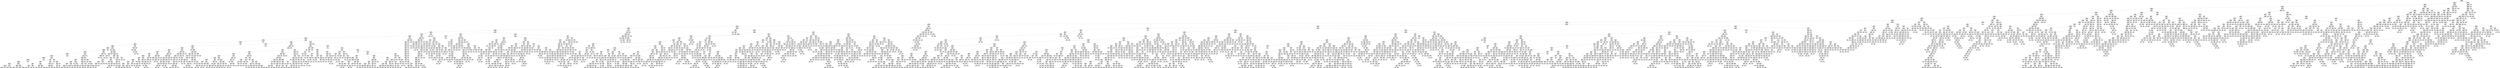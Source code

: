 digraph Tree {
node [shape=box] ;
0 [label="X[1173] <= 0.5\ngini = 0.5\nsamples = 84796\nvalue = [42502, 42294]"] ;
1 [label="X[36] <= 0.5\ngini = 0.485\nsamples = 72295\nvalue = [42364, 29931]"] ;
0 -> 1 [labeldistance=2.5, labelangle=45, headlabel="True"] ;
2 [label="X[1136] <= 0.5\ngini = 0.462\nsamples = 66376\nvalue = [42354, 24022]"] ;
1 -> 2 ;
3 [label="X[20] <= 0.5\ngini = 0.428\nsamples = 61217\nvalue = [42262, 18955]"] ;
2 -> 3 ;
4 [label="X[1130] <= 0.5\ngini = 0.392\nsamples = 57592\nvalue = [42180, 15412]"] ;
3 -> 4 ;
5 [label="X[45] <= 0.5\ngini = 0.355\nsamples = 54162\nvalue = [41682, 12480]"] ;
4 -> 5 ;
6 [label="X[30] <= 0.5\ngini = 0.332\nsamples = 52748\nvalue = [41670, 11078]"] ;
5 -> 6 ;
7 [label="X[221] <= 0.5\ngini = 0.315\nsamples = 51693\nvalue = [41573, 10120]"] ;
6 -> 7 ;
8 [label="X[11] <= 0.5\ngini = 0.305\nsamples = 51121\nvalue = [41505, 9616]"] ;
7 -> 8 ;
9 [label="X[1185] <= 0.5\ngini = 0.296\nsamples = 50499\nvalue = [41397, 9102]"] ;
8 -> 9 ;
10 [label="X[1126] <= 0.5\ngini = 0.287\nsamples = 50003\nvalue = [41321, 8682]"] ;
9 -> 10 ;
11 [label="X[10] <= 0.5\ngini = 0.279\nsamples = 49584\nvalue = [41260, 8324]"] ;
10 -> 11 ;
12 [label="X[1161] <= 0.5\ngini = 0.255\nsamples = 44068\nvalue = [37473, 6595]"] ;
11 -> 12 ;
13 [label="X[9] <= 0.5\ngini = 0.249\nsamples = 43858\nvalue = [37463, 6395]"] ;
12 -> 13 ;
14 [label="X[1167] <= 0.5\ngini = 0.234\nsamples = 42292\nvalue = [36562, 5730]"] ;
13 -> 14 ;
15 [label="X[21] <= 0.5\ngini = 0.229\nsamples = 42114\nvalue = [36556, 5558]"] ;
14 -> 15 ;
16 [label="X[1200] <= 0.5\ngini = 0.219\nsamples = 41349\nvalue = [36179, 5170]"] ;
15 -> 16 ;
17 [label="X[1210] <= 0.5\ngini = 0.214\nsamples = 41204\nvalue = [36178, 5026]"] ;
16 -> 17 ;
18 [label="X[1205] <= 0.5\ngini = 0.209\nsamples = 41042\nvalue = [36168, 4874]"] ;
17 -> 18 ;
19 [label="X[12] <= 0.5\ngini = 0.205\nsamples = 40887\nvalue = [36156, 4731]"] ;
18 -> 19 ;
20 [label="X[1211] <= 0.5\ngini = 0.192\nsamples = 39607\nvalue = [35347, 4260]"] ;
19 -> 20 ;
21 [label="X[1137] <= 0.5\ngini = 0.189\nsamples = 39519\nvalue = [35347, 4172]"] ;
20 -> 21 ;
22 [label="X[1195] <= 0.5\ngini = 0.187\nsamples = 39461\nvalue = [35347, 4114]"] ;
21 -> 22 ;
23 [label="X[1029] <= 0.5\ngini = 0.185\nsamples = 39395\nvalue = [35343, 4052]"] ;
22 -> 23 ;
24 [label="X[1238] <= 0.5\ngini = 0.18\nsamples = 39150\nvalue = [35228, 3922]"] ;
23 -> 24 ;
25 [label="X[1265] <= 0.5\ngini = 0.178\nsamples = 39095\nvalue = [35228, 3867]"] ;
24 -> 25 ;
26 [label="X[33] <= 0.5\ngini = 0.176\nsamples = 39030\nvalue = [35220, 3810]"] ;
25 -> 26 ;
27 [label="X[1259] <= 0.5\ngini = 0.172\nsamples = 38822\nvalue = [35121, 3701]"] ;
26 -> 27 ;
28 [label="X[1134] <= 0.5\ngini = 0.171\nsamples = 38784\nvalue = [35121, 3663]"] ;
27 -> 28 ;
29 [label="X[91] <= 0.5\ngini = 0.168\nsamples = 38635\nvalue = [35052, 3583]"] ;
28 -> 29 ;
30 [label="X[1212] <= 0.5\ngini = 0.167\nsamples = 38601\nvalue = [35052, 3549]"] ;
29 -> 30 ;
31 [label="X[19] <= 0.5\ngini = 0.166\nsamples = 38571\nvalue = [35052, 3519]"] ;
30 -> 31 ;
32 [label="X[37] <= 0.5\ngini = 0.151\nsamples = 34254\nvalue = [31436, 2818]"] ;
31 -> 32 ;
33 [label="X[54] <= 0.5\ngini = 0.149\nsamples = 34196\nvalue = [31419, 2777]"] ;
32 -> 33 ;
34 [label="gini = 0.148\nsamples = 34136\nvalue = [31399, 2737]"] ;
33 -> 34 ;
35 [label="gini = 0.444\nsamples = 60\nvalue = [20, 40]"] ;
33 -> 35 ;
36 [label="X[1226] <= 0.5\ngini = 0.414\nsamples = 58\nvalue = [17, 41]"] ;
32 -> 36 ;
37 [label="gini = 0.069\nsamples = 28\nvalue = [1, 27]"] ;
36 -> 37 ;
38 [label="gini = 0.498\nsamples = 30\nvalue = [16, 14]"] ;
36 -> 38 ;
39 [label="X[1009] <= 0.5\ngini = 0.272\nsamples = 4317\nvalue = [3616, 701]"] ;
31 -> 39 ;
40 [label="X[1003] <= 0.5\ngini = 0.23\nsamples = 3289\nvalue = [2854, 435]"] ;
39 -> 40 ;
41 [label="gini = 0.2\nsamples = 2422\nvalue = [2149, 273]"] ;
40 -> 41 ;
42 [label="gini = 0.304\nsamples = 867\nvalue = [705, 162]"] ;
40 -> 42 ;
43 [label="X[0] <= 1.305\ngini = 0.384\nsamples = 1028\nvalue = [762, 266]"] ;
39 -> 43 ;
44 [label="gini = 0.424\nsamples = 361\nvalue = [251, 110]"] ;
43 -> 44 ;
45 [label="gini = 0.358\nsamples = 667\nvalue = [511, 156]"] ;
43 -> 45 ;
46 [label="gini = 0.0\nsamples = 30\nvalue = [0, 30]"] ;
30 -> 46 ;
47 [label="gini = 0.0\nsamples = 34\nvalue = [0, 34]"] ;
29 -> 47 ;
48 [label="X[0] <= 1.865\ngini = 0.497\nsamples = 149\nvalue = [69, 80]"] ;
28 -> 48 ;
49 [label="X[0] <= 1.01\ngini = 0.484\nsamples = 127\nvalue = [52, 75]"] ;
48 -> 49 ;
50 [label="X[0] <= 0.415\ngini = 0.496\nsamples = 75\nvalue = [41, 34]"] ;
49 -> 50 ;
51 [label="X[4] <= 0.5\ngini = 0.444\nsamples = 18\nvalue = [6, 12]"] ;
50 -> 51 ;
52 [label="X[1001] <= 0.5\ngini = 0.337\nsamples = 14\nvalue = [3, 11]"] ;
51 -> 52 ;
53 [label="gini = 0.26\nsamples = 13\nvalue = [2, 11]"] ;
52 -> 53 ;
54 [label="gini = 0.0\nsamples = 1\nvalue = [1, 0]"] ;
52 -> 54 ;
55 [label="X[996] <= 0.5\ngini = 0.375\nsamples = 4\nvalue = [3, 1]"] ;
51 -> 55 ;
56 [label="gini = 0.0\nsamples = 3\nvalue = [3, 0]"] ;
55 -> 56 ;
57 [label="gini = 0.0\nsamples = 1\nvalue = [0, 1]"] ;
55 -> 57 ;
58 [label="X[37] <= 0.5\ngini = 0.474\nsamples = 57\nvalue = [35, 22]"] ;
50 -> 58 ;
59 [label="X[0] <= 0.905\ngini = 0.497\nsamples = 39\nvalue = [21, 18]"] ;
58 -> 59 ;
60 [label="gini = 0.491\nsamples = 37\nvalue = [21, 16]"] ;
59 -> 60 ;
61 [label="gini = 0.0\nsamples = 2\nvalue = [0, 2]"] ;
59 -> 61 ;
62 [label="X[1010] <= 0.5\ngini = 0.346\nsamples = 18\nvalue = [14, 4]"] ;
58 -> 62 ;
63 [label="gini = 0.291\nsamples = 17\nvalue = [14, 3]"] ;
62 -> 63 ;
64 [label="gini = 0.0\nsamples = 1\nvalue = [0, 1]"] ;
62 -> 64 ;
65 [label="X[0] <= 1.735\ngini = 0.334\nsamples = 52\nvalue = [11, 41]"] ;
49 -> 65 ;
66 [label="X[0] <= 1.635\ngini = 0.387\nsamples = 42\nvalue = [11, 31]"] ;
65 -> 66 ;
67 [label="X[0] <= 1.495\ngini = 0.238\nsamples = 29\nvalue = [4, 25]"] ;
66 -> 67 ;
68 [label="gini = 0.375\nsamples = 12\nvalue = [3, 9]"] ;
67 -> 68 ;
69 [label="gini = 0.111\nsamples = 17\nvalue = [1, 16]"] ;
67 -> 69 ;
70 [label="X[7] <= 0.5\ngini = 0.497\nsamples = 13\nvalue = [7, 6]"] ;
66 -> 70 ;
71 [label="gini = 0.486\nsamples = 12\nvalue = [7, 5]"] ;
70 -> 71 ;
72 [label="gini = 0.0\nsamples = 1\nvalue = [0, 1]"] ;
70 -> 72 ;
73 [label="gini = 0.0\nsamples = 10\nvalue = [0, 10]"] ;
65 -> 73 ;
74 [label="X[0] <= 2.415\ngini = 0.351\nsamples = 22\nvalue = [17, 5]"] ;
48 -> 74 ;
75 [label="gini = 0.0\nsamples = 9\nvalue = [9, 0]"] ;
74 -> 75 ;
76 [label="X[1003] <= 0.5\ngini = 0.473\nsamples = 13\nvalue = [8, 5]"] ;
74 -> 76 ;
77 [label="X[37] <= 0.5\ngini = 0.397\nsamples = 11\nvalue = [8, 3]"] ;
76 -> 77 ;
78 [label="X[0] <= 2.855\ngini = 0.5\nsamples = 6\nvalue = [3, 3]"] ;
77 -> 78 ;
79 [label="gini = 0.0\nsamples = 2\nvalue = [0, 2]"] ;
78 -> 79 ;
80 [label="gini = 0.375\nsamples = 4\nvalue = [3, 1]"] ;
78 -> 80 ;
81 [label="gini = 0.0\nsamples = 5\nvalue = [5, 0]"] ;
77 -> 81 ;
82 [label="gini = 0.0\nsamples = 2\nvalue = [0, 2]"] ;
76 -> 82 ;
83 [label="gini = 0.0\nsamples = 38\nvalue = [0, 38]"] ;
27 -> 83 ;
84 [label="X[1013] <= 0.5\ngini = 0.499\nsamples = 208\nvalue = [99, 109]"] ;
26 -> 84 ;
85 [label="X[1012] <= 0.5\ngini = 0.494\nsamples = 197\nvalue = [88, 109]"] ;
84 -> 85 ;
86 [label="X[1009] <= 0.5\ngini = 0.499\nsamples = 178\nvalue = [85, 93]"] ;
85 -> 86 ;
87 [label="X[1003] <= 0.5\ngini = 0.495\nsamples = 107\nvalue = [59, 48]"] ;
86 -> 87 ;
88 [label="X[0] <= 2.125\ngini = 0.448\nsamples = 59\nvalue = [39, 20]"] ;
87 -> 88 ;
89 [label="X[1006] <= 0.5\ngini = 0.369\nsamples = 45\nvalue = [34, 11]"] ;
88 -> 89 ;
90 [label="X[0] <= 0.935\ngini = 0.351\nsamples = 44\nvalue = [34, 10]"] ;
89 -> 90 ;
91 [label="gini = 0.117\nsamples = 16\nvalue = [15, 1]"] ;
90 -> 91 ;
92 [label="gini = 0.436\nsamples = 28\nvalue = [19, 9]"] ;
90 -> 92 ;
93 [label="gini = 0.0\nsamples = 1\nvalue = [0, 1]"] ;
89 -> 93 ;
94 [label="X[1002] <= 0.5\ngini = 0.459\nsamples = 14\nvalue = [5, 9]"] ;
88 -> 94 ;
95 [label="X[1028] <= 0.5\ngini = 0.426\nsamples = 13\nvalue = [4, 9]"] ;
94 -> 95 ;
96 [label="gini = 0.375\nsamples = 12\nvalue = [3, 9]"] ;
95 -> 96 ;
97 [label="gini = 0.0\nsamples = 1\nvalue = [1, 0]"] ;
95 -> 97 ;
98 [label="gini = 0.0\nsamples = 1\nvalue = [1, 0]"] ;
94 -> 98 ;
99 [label="X[0] <= 0.735\ngini = 0.486\nsamples = 48\nvalue = [20, 28]"] ;
87 -> 99 ;
100 [label="gini = 0.0\nsamples = 7\nvalue = [0, 7]"] ;
99 -> 100 ;
101 [label="X[0] <= 2.43\ngini = 0.5\nsamples = 41\nvalue = [20, 21]"] ;
99 -> 101 ;
102 [label="X[0] <= 1.765\ngini = 0.493\nsamples = 25\nvalue = [14, 11]"] ;
101 -> 102 ;
103 [label="gini = 0.484\nsamples = 17\nvalue = [7, 10]"] ;
102 -> 103 ;
104 [label="gini = 0.219\nsamples = 8\nvalue = [7, 1]"] ;
102 -> 104 ;
105 [label="X[0] <= 2.56\ngini = 0.469\nsamples = 16\nvalue = [6, 10]"] ;
101 -> 105 ;
106 [label="gini = 0.0\nsamples = 4\nvalue = [0, 4]"] ;
105 -> 106 ;
107 [label="gini = 0.5\nsamples = 12\nvalue = [6, 6]"] ;
105 -> 107 ;
108 [label="X[0] <= 2.745\ngini = 0.464\nsamples = 71\nvalue = [26, 45]"] ;
86 -> 108 ;
109 [label="X[0] <= 1.825\ngini = 0.454\nsamples = 69\nvalue = [24, 45]"] ;
108 -> 109 ;
110 [label="X[0] <= 0.63\ngini = 0.494\nsamples = 38\nvalue = [17, 21]"] ;
109 -> 110 ;
111 [label="gini = 0.0\nsamples = 4\nvalue = [0, 4]"] ;
110 -> 111 ;
112 [label="X[0] <= 1.595\ngini = 0.5\nsamples = 34\nvalue = [17, 17]"] ;
110 -> 112 ;
113 [label="gini = 0.486\nsamples = 24\nvalue = [10, 14]"] ;
112 -> 113 ;
114 [label="gini = 0.42\nsamples = 10\nvalue = [7, 3]"] ;
112 -> 114 ;
115 [label="X[0] <= 2.445\ngini = 0.35\nsamples = 31\nvalue = [7, 24]"] ;
109 -> 115 ;
116 [label="gini = 0.0\nsamples = 11\nvalue = [0, 11]"] ;
115 -> 116 ;
117 [label="X[0] <= 2.585\ngini = 0.455\nsamples = 20\nvalue = [7, 13]"] ;
115 -> 117 ;
118 [label="gini = 0.494\nsamples = 9\nvalue = [5, 4]"] ;
117 -> 118 ;
119 [label="gini = 0.298\nsamples = 11\nvalue = [2, 9]"] ;
117 -> 119 ;
120 [label="gini = 0.0\nsamples = 2\nvalue = [2, 0]"] ;
108 -> 120 ;
121 [label="X[0] <= 1.51\ngini = 0.266\nsamples = 19\nvalue = [3, 16]"] ;
85 -> 121 ;
122 [label="gini = 0.0\nsamples = 4\nvalue = [0, 4]"] ;
121 -> 122 ;
123 [label="X[0] <= 1.555\ngini = 0.32\nsamples = 15\nvalue = [3, 12]"] ;
121 -> 123 ;
124 [label="gini = 0.0\nsamples = 1\nvalue = [1, 0]"] ;
123 -> 124 ;
125 [label="X[0] <= 2.2\ngini = 0.245\nsamples = 14\nvalue = [2, 12]"] ;
123 -> 125 ;
126 [label="gini = 0.0\nsamples = 4\nvalue = [0, 4]"] ;
125 -> 126 ;
127 [label="X[0] <= 2.355\ngini = 0.32\nsamples = 10\nvalue = [2, 8]"] ;
125 -> 127 ;
128 [label="gini = 0.0\nsamples = 1\nvalue = [1, 0]"] ;
127 -> 128 ;
129 [label="X[0] <= 2.545\ngini = 0.198\nsamples = 9\nvalue = [1, 8]"] ;
127 -> 129 ;
130 [label="gini = 0.0\nsamples = 4\nvalue = [0, 4]"] ;
129 -> 130 ;
131 [label="gini = 0.32\nsamples = 5\nvalue = [1, 4]"] ;
129 -> 131 ;
132 [label="gini = 0.0\nsamples = 11\nvalue = [11, 0]"] ;
84 -> 132 ;
133 [label="X[15] <= 0.5\ngini = 0.216\nsamples = 65\nvalue = [8, 57]"] ;
25 -> 133 ;
134 [label="X[1003] <= 0.5\ngini = 0.123\nsamples = 61\nvalue = [4, 57]"] ;
133 -> 134 ;
135 [label="X[1008] <= 0.5\ngini = 0.034\nsamples = 58\nvalue = [1, 57]"] ;
134 -> 135 ;
136 [label="gini = 0.0\nsamples = 57\nvalue = [0, 57]"] ;
135 -> 136 ;
137 [label="gini = 0.0\nsamples = 1\nvalue = [1, 0]"] ;
135 -> 137 ;
138 [label="gini = 0.0\nsamples = 3\nvalue = [3, 0]"] ;
134 -> 138 ;
139 [label="gini = 0.0\nsamples = 4\nvalue = [4, 0]"] ;
133 -> 139 ;
140 [label="gini = 0.0\nsamples = 55\nvalue = [0, 55]"] ;
24 -> 140 ;
141 [label="X[0] <= 0.27\ngini = 0.498\nsamples = 245\nvalue = [115, 130]"] ;
23 -> 141 ;
142 [label="gini = 0.0\nsamples = 33\nvalue = [0, 33]"] ;
141 -> 142 ;
143 [label="X[0] <= 1.025\ngini = 0.496\nsamples = 212\nvalue = [115, 97]"] ;
141 -> 143 ;
144 [label="X[0] <= 0.37\ngini = 0.149\nsamples = 37\nvalue = [34, 3]"] ;
143 -> 144 ;
145 [label="X[223] <= 0.5\ngini = 0.48\nsamples = 5\nvalue = [2, 3]"] ;
144 -> 145 ;
146 [label="X[14] <= 0.5\ngini = 0.375\nsamples = 4\nvalue = [1, 3]"] ;
145 -> 146 ;
147 [label="gini = 0.0\nsamples = 3\nvalue = [0, 3]"] ;
146 -> 147 ;
148 [label="gini = 0.0\nsamples = 1\nvalue = [1, 0]"] ;
146 -> 148 ;
149 [label="gini = 0.0\nsamples = 1\nvalue = [1, 0]"] ;
145 -> 149 ;
150 [label="gini = 0.0\nsamples = 32\nvalue = [32, 0]"] ;
144 -> 150 ;
151 [label="X[0] <= 2.565\ngini = 0.497\nsamples = 175\nvalue = [81, 94]"] ;
143 -> 151 ;
152 [label="X[19] <= 0.5\ngini = 0.474\nsamples = 153\nvalue = [59, 94]"] ;
151 -> 152 ;
153 [label="X[1199] <= 0.5\ngini = 0.436\nsamples = 134\nvalue = [43, 91]"] ;
152 -> 153 ;
154 [label="X[0] <= 2.015\ngini = 0.391\nsamples = 124\nvalue = [33, 91]"] ;
153 -> 154 ;
155 [label="X[0] <= 1.43\ngini = 0.488\nsamples = 59\nvalue = [25, 34]"] ;
154 -> 155 ;
156 [label="X[1168] <= 0.5\ngini = 0.111\nsamples = 34\nvalue = [2, 32]"] ;
155 -> 156 ;
157 [label="X[1187] <= 0.5\ngini = 0.059\nsamples = 33\nvalue = [1, 32]"] ;
156 -> 157 ;
158 [label="gini = 0.0\nsamples = 32\nvalue = [0, 32]"] ;
157 -> 158 ;
159 [label="gini = 0.0\nsamples = 1\nvalue = [1, 0]"] ;
157 -> 159 ;
160 [label="gini = 0.0\nsamples = 1\nvalue = [1, 0]"] ;
156 -> 160 ;
161 [label="X[1144] <= 0.5\ngini = 0.147\nsamples = 25\nvalue = [23, 2]"] ;
155 -> 161 ;
162 [label="gini = 0.0\nsamples = 23\nvalue = [23, 0]"] ;
161 -> 162 ;
163 [label="gini = 0.0\nsamples = 2\nvalue = [0, 2]"] ;
161 -> 163 ;
164 [label="X[0] <= 2.335\ngini = 0.216\nsamples = 65\nvalue = [8, 57]"] ;
154 -> 164 ;
165 [label="X[1187] <= 0.5\ngini = 0.045\nsamples = 43\nvalue = [1, 42]"] ;
164 -> 165 ;
166 [label="gini = 0.0\nsamples = 42\nvalue = [0, 42]"] ;
165 -> 166 ;
167 [label="gini = 0.0\nsamples = 1\nvalue = [1, 0]"] ;
165 -> 167 ;
168 [label="X[0] <= 2.5\ngini = 0.434\nsamples = 22\nvalue = [7, 15]"] ;
164 -> 168 ;
169 [label="X[0] <= 2.465\ngini = 0.484\nsamples = 17\nvalue = [7, 10]"] ;
168 -> 169 ;
170 [label="X[1182] <= 0.5\ngini = 0.444\nsamples = 15\nvalue = [5, 10]"] ;
169 -> 170 ;
171 [label="gini = 0.408\nsamples = 14\nvalue = [4, 10]"] ;
170 -> 171 ;
172 [label="gini = 0.0\nsamples = 1\nvalue = [1, 0]"] ;
170 -> 172 ;
173 [label="gini = 0.0\nsamples = 2\nvalue = [2, 0]"] ;
169 -> 173 ;
174 [label="gini = 0.0\nsamples = 5\nvalue = [0, 5]"] ;
168 -> 174 ;
175 [label="gini = 0.0\nsamples = 10\nvalue = [10, 0]"] ;
153 -> 175 ;
176 [label="X[1151] <= 0.5\ngini = 0.266\nsamples = 19\nvalue = [16, 3]"] ;
152 -> 176 ;
177 [label="X[0] <= 1.765\ngini = 0.208\nsamples = 17\nvalue = [15, 2]"] ;
176 -> 177 ;
178 [label="X[0] <= 1.7\ngini = 0.375\nsamples = 8\nvalue = [6, 2]"] ;
177 -> 178 ;
179 [label="X[0] <= 1.53\ngini = 0.245\nsamples = 7\nvalue = [6, 1]"] ;
178 -> 179 ;
180 [label="X[0] <= 1.4\ngini = 0.444\nsamples = 3\nvalue = [2, 1]"] ;
179 -> 180 ;
181 [label="gini = 0.0\nsamples = 2\nvalue = [2, 0]"] ;
180 -> 181 ;
182 [label="gini = 0.0\nsamples = 1\nvalue = [0, 1]"] ;
180 -> 182 ;
183 [label="gini = 0.0\nsamples = 4\nvalue = [4, 0]"] ;
179 -> 183 ;
184 [label="gini = 0.0\nsamples = 1\nvalue = [0, 1]"] ;
178 -> 184 ;
185 [label="gini = 0.0\nsamples = 9\nvalue = [9, 0]"] ;
177 -> 185 ;
186 [label="X[0] <= 2.045\ngini = 0.5\nsamples = 2\nvalue = [1, 1]"] ;
176 -> 186 ;
187 [label="gini = 0.0\nsamples = 1\nvalue = [1, 0]"] ;
186 -> 187 ;
188 [label="gini = 0.0\nsamples = 1\nvalue = [0, 1]"] ;
186 -> 188 ;
189 [label="gini = 0.0\nsamples = 22\nvalue = [22, 0]"] ;
151 -> 189 ;
190 [label="X[16] <= 0.5\ngini = 0.114\nsamples = 66\nvalue = [4, 62]"] ;
22 -> 190 ;
191 [label="X[1008] <= 0.5\ngini = 0.031\nsamples = 63\nvalue = [1, 62]"] ;
190 -> 191 ;
192 [label="gini = 0.0\nsamples = 57\nvalue = [0, 57]"] ;
191 -> 192 ;
193 [label="X[0] <= 1.86\ngini = 0.278\nsamples = 6\nvalue = [1, 5]"] ;
191 -> 193 ;
194 [label="gini = 0.0\nsamples = 4\nvalue = [0, 4]"] ;
193 -> 194 ;
195 [label="X[0] <= 2.775\ngini = 0.5\nsamples = 2\nvalue = [1, 1]"] ;
193 -> 195 ;
196 [label="gini = 0.0\nsamples = 1\nvalue = [1, 0]"] ;
195 -> 196 ;
197 [label="gini = 0.0\nsamples = 1\nvalue = [0, 1]"] ;
195 -> 197 ;
198 [label="gini = 0.0\nsamples = 3\nvalue = [3, 0]"] ;
190 -> 198 ;
199 [label="gini = 0.0\nsamples = 58\nvalue = [0, 58]"] ;
21 -> 199 ;
200 [label="gini = 0.0\nsamples = 88\nvalue = [0, 88]"] ;
20 -> 200 ;
201 [label="X[1003] <= 0.5\ngini = 0.465\nsamples = 1280\nvalue = [809, 471]"] ;
19 -> 201 ;
202 [label="X[1009] <= 0.5\ngini = 0.439\nsamples = 948\nvalue = [640, 308]"] ;
201 -> 202 ;
203 [label="X[1211] <= 0.5\ngini = 0.379\nsamples = 582\nvalue = [434, 148]"] ;
202 -> 203 ;
204 [label="X[1007] <= 0.5\ngini = 0.363\nsamples = 570\nvalue = [434, 136]"] ;
203 -> 204 ;
205 [label="X[1012] <= 0.5\ngini = 0.338\nsamples = 502\nvalue = [394, 108]"] ;
204 -> 205 ;
206 [label="X[1008] <= 0.5\ngini = 0.302\nsamples = 437\nvalue = [356, 81]"] ;
205 -> 206 ;
207 [label="X[0] <= 2.705\ngini = 0.278\nsamples = 384\nvalue = [320, 64]"] ;
206 -> 207 ;
208 [label="X[0] <= 2.65\ngini = 0.3\nsamples = 327\nvalue = [267, 60]"] ;
207 -> 208 ;
209 [label="X[1015] <= 0.5\ngini = 0.289\nsamples = 320\nvalue = [264, 56]"] ;
208 -> 209 ;
210 [label="X[1010] <= 0.5\ngini = 0.273\nsamples = 294\nvalue = [246, 48]"] ;
209 -> 210 ;
211 [label="X[0] <= 2.635\ngini = 0.26\nsamples = 280\nvalue = [237, 43]"] ;
210 -> 211 ;
212 [label="X[0] <= 1.56\ngini = 0.254\nsamples = 275\nvalue = [234, 41]"] ;
211 -> 212 ;
213 [label="X[0] <= 1.19\ngini = 0.299\nsamples = 153\nvalue = [125, 28]"] ;
212 -> 213 ;
214 [label="X[0] <= 0.605\ngini = 0.212\nsamples = 108\nvalue = [95, 13]"] ;
213 -> 214 ;
215 [label="gini = 0.338\nsamples = 51\nvalue = [40, 11]"] ;
214 -> 215 ;
216 [label="gini = 0.068\nsamples = 57\nvalue = [55, 2]"] ;
214 -> 216 ;
217 [label="X[0] <= 1.375\ngini = 0.444\nsamples = 45\nvalue = [30, 15]"] ;
213 -> 217 ;
218 [label="gini = 0.426\nsamples = 13\nvalue = [4, 9]"] ;
217 -> 218 ;
219 [label="gini = 0.305\nsamples = 32\nvalue = [26, 6]"] ;
217 -> 219 ;
220 [label="X[1026] <= 0.5\ngini = 0.19\nsamples = 122\nvalue = [109, 13]"] ;
212 -> 220 ;
221 [label="X[1017] <= 0.5\ngini = 0.179\nsamples = 121\nvalue = [109, 12]"] ;
220 -> 221 ;
222 [label="gini = 0.158\nsamples = 116\nvalue = [106, 10]"] ;
221 -> 222 ;
223 [label="gini = 0.48\nsamples = 5\nvalue = [3, 2]"] ;
221 -> 223 ;
224 [label="gini = 0.0\nsamples = 1\nvalue = [0, 1]"] ;
220 -> 224 ;
225 [label="X[1153] <= 0.5\ngini = 0.48\nsamples = 5\nvalue = [3, 2]"] ;
211 -> 225 ;
226 [label="X[1004] <= 0.5\ngini = 0.375\nsamples = 4\nvalue = [3, 1]"] ;
225 -> 226 ;
227 [label="gini = 0.0\nsamples = 3\nvalue = [3, 0]"] ;
226 -> 227 ;
228 [label="gini = 0.0\nsamples = 1\nvalue = [0, 1]"] ;
226 -> 228 ;
229 [label="gini = 0.0\nsamples = 1\nvalue = [0, 1]"] ;
225 -> 229 ;
230 [label="X[0] <= 0.375\ngini = 0.459\nsamples = 14\nvalue = [9, 5]"] ;
210 -> 230 ;
231 [label="gini = 0.0\nsamples = 2\nvalue = [0, 2]"] ;
230 -> 231 ;
232 [label="X[1143] <= 0.5\ngini = 0.375\nsamples = 12\nvalue = [9, 3]"] ;
230 -> 232 ;
233 [label="X[0] <= 1.59\ngini = 0.298\nsamples = 11\nvalue = [9, 2]"] ;
232 -> 233 ;
234 [label="X[0] <= 0.91\ngini = 0.444\nsamples = 6\nvalue = [4, 2]"] ;
233 -> 234 ;
235 [label="gini = 0.0\nsamples = 4\nvalue = [4, 0]"] ;
234 -> 235 ;
236 [label="gini = 0.0\nsamples = 2\nvalue = [0, 2]"] ;
234 -> 236 ;
237 [label="gini = 0.0\nsamples = 5\nvalue = [5, 0]"] ;
233 -> 237 ;
238 [label="gini = 0.0\nsamples = 1\nvalue = [0, 1]"] ;
232 -> 238 ;
239 [label="X[1175] <= 0.5\ngini = 0.426\nsamples = 26\nvalue = [18, 8]"] ;
209 -> 239 ;
240 [label="X[1204] <= 0.5\ngini = 0.403\nsamples = 25\nvalue = [18, 7]"] ;
239 -> 240 ;
241 [label="X[0] <= 1.76\ngini = 0.351\nsamples = 22\nvalue = [17, 5]"] ;
240 -> 241 ;
242 [label="gini = 0.0\nsamples = 8\nvalue = [8, 0]"] ;
241 -> 242 ;
243 [label="X[0] <= 1.93\ngini = 0.459\nsamples = 14\nvalue = [9, 5]"] ;
241 -> 243 ;
244 [label="gini = 0.0\nsamples = 2\nvalue = [0, 2]"] ;
243 -> 244 ;
245 [label="X[1207] <= 0.5\ngini = 0.375\nsamples = 12\nvalue = [9, 3]"] ;
243 -> 245 ;
246 [label="gini = 0.298\nsamples = 11\nvalue = [9, 2]"] ;
245 -> 246 ;
247 [label="gini = 0.0\nsamples = 1\nvalue = [0, 1]"] ;
245 -> 247 ;
248 [label="X[0] <= 1.585\ngini = 0.444\nsamples = 3\nvalue = [1, 2]"] ;
240 -> 248 ;
249 [label="gini = 0.0\nsamples = 2\nvalue = [0, 2]"] ;
248 -> 249 ;
250 [label="gini = 0.0\nsamples = 1\nvalue = [1, 0]"] ;
248 -> 250 ;
251 [label="gini = 0.0\nsamples = 1\nvalue = [0, 1]"] ;
239 -> 251 ;
252 [label="X[1000] <= 0.5\ngini = 0.49\nsamples = 7\nvalue = [3, 4]"] ;
208 -> 252 ;
253 [label="X[0] <= 2.685\ngini = 0.48\nsamples = 5\nvalue = [3, 2]"] ;
252 -> 253 ;
254 [label="X[1018] <= 0.5\ngini = 0.444\nsamples = 3\nvalue = [1, 2]"] ;
253 -> 254 ;
255 [label="gini = 0.0\nsamples = 2\nvalue = [0, 2]"] ;
254 -> 255 ;
256 [label="gini = 0.0\nsamples = 1\nvalue = [1, 0]"] ;
254 -> 256 ;
257 [label="gini = 0.0\nsamples = 2\nvalue = [2, 0]"] ;
253 -> 257 ;
258 [label="gini = 0.0\nsamples = 2\nvalue = [0, 2]"] ;
252 -> 258 ;
259 [label="X[999] <= 0.5\ngini = 0.131\nsamples = 57\nvalue = [53, 4]"] ;
207 -> 259 ;
260 [label="X[1013] <= 0.5\ngini = 0.071\nsamples = 54\nvalue = [52, 2]"] ;
259 -> 260 ;
261 [label="X[1222] <= 0.5\ngini = 0.038\nsamples = 52\nvalue = [51, 1]"] ;
260 -> 261 ;
262 [label="gini = 0.0\nsamples = 48\nvalue = [48, 0]"] ;
261 -> 262 ;
263 [label="X[1010] <= 0.5\ngini = 0.375\nsamples = 4\nvalue = [3, 1]"] ;
261 -> 263 ;
264 [label="gini = 0.0\nsamples = 3\nvalue = [3, 0]"] ;
263 -> 264 ;
265 [label="gini = 0.0\nsamples = 1\nvalue = [0, 1]"] ;
263 -> 265 ;
266 [label="X[1175] <= 0.5\ngini = 0.5\nsamples = 2\nvalue = [1, 1]"] ;
260 -> 266 ;
267 [label="gini = 0.0\nsamples = 1\nvalue = [0, 1]"] ;
266 -> 267 ;
268 [label="gini = 0.0\nsamples = 1\nvalue = [1, 0]"] ;
266 -> 268 ;
269 [label="X[1204] <= 0.5\ngini = 0.444\nsamples = 3\nvalue = [1, 2]"] ;
259 -> 269 ;
270 [label="gini = 0.0\nsamples = 2\nvalue = [0, 2]"] ;
269 -> 270 ;
271 [label="gini = 0.0\nsamples = 1\nvalue = [1, 0]"] ;
269 -> 271 ;
272 [label="X[1279] <= 0.5\ngini = 0.436\nsamples = 53\nvalue = [36, 17]"] ;
206 -> 272 ;
273 [label="X[1175] <= 0.5\ngini = 0.466\nsamples = 46\nvalue = [29, 17]"] ;
272 -> 273 ;
274 [label="X[0] <= 2.755\ngini = 0.494\nsamples = 36\nvalue = [20, 16]"] ;
273 -> 274 ;
275 [label="X[0] <= 2.415\ngini = 0.5\nsamples = 33\nvalue = [17, 16]"] ;
274 -> 275 ;
276 [label="X[0] <= 1.49\ngini = 0.48\nsamples = 25\nvalue = [15, 10]"] ;
275 -> 276 ;
277 [label="X[1162] <= 0.5\ngini = 0.473\nsamples = 13\nvalue = [5, 8]"] ;
276 -> 277 ;
278 [label="X[0] <= 0.815\ngini = 0.397\nsamples = 11\nvalue = [3, 8]"] ;
277 -> 278 ;
279 [label="X[0] <= 0.565\ngini = 0.5\nsamples = 6\nvalue = [3, 3]"] ;
278 -> 279 ;
280 [label="gini = 0.375\nsamples = 4\nvalue = [1, 3]"] ;
279 -> 280 ;
281 [label="gini = 0.0\nsamples = 2\nvalue = [2, 0]"] ;
279 -> 281 ;
282 [label="gini = 0.0\nsamples = 5\nvalue = [0, 5]"] ;
278 -> 282 ;
283 [label="gini = 0.0\nsamples = 2\nvalue = [2, 0]"] ;
277 -> 283 ;
284 [label="X[1275] <= 0.5\ngini = 0.278\nsamples = 12\nvalue = [10, 2]"] ;
276 -> 284 ;
285 [label="X[1270] <= 0.5\ngini = 0.165\nsamples = 11\nvalue = [10, 1]"] ;
284 -> 285 ;
286 [label="gini = 0.0\nsamples = 9\nvalue = [9, 0]"] ;
285 -> 286 ;
287 [label="X[0] <= 2.025\ngini = 0.5\nsamples = 2\nvalue = [1, 1]"] ;
285 -> 287 ;
288 [label="gini = 0.0\nsamples = 1\nvalue = [0, 1]"] ;
287 -> 288 ;
289 [label="gini = 0.0\nsamples = 1\nvalue = [1, 0]"] ;
287 -> 289 ;
290 [label="gini = 0.0\nsamples = 1\nvalue = [0, 1]"] ;
284 -> 290 ;
291 [label="X[0] <= 2.575\ngini = 0.375\nsamples = 8\nvalue = [2, 6]"] ;
275 -> 291 ;
292 [label="gini = 0.0\nsamples = 5\nvalue = [0, 5]"] ;
291 -> 292 ;
293 [label="X[0] <= 2.71\ngini = 0.444\nsamples = 3\nvalue = [2, 1]"] ;
291 -> 293 ;
294 [label="gini = 0.0\nsamples = 2\nvalue = [2, 0]"] ;
293 -> 294 ;
295 [label="gini = 0.0\nsamples = 1\nvalue = [0, 1]"] ;
293 -> 295 ;
296 [label="gini = 0.0\nsamples = 3\nvalue = [3, 0]"] ;
274 -> 296 ;
297 [label="X[0] <= 1.485\ngini = 0.18\nsamples = 10\nvalue = [9, 1]"] ;
273 -> 297 ;
298 [label="X[0] <= 1.095\ngini = 0.444\nsamples = 3\nvalue = [2, 1]"] ;
297 -> 298 ;
299 [label="gini = 0.0\nsamples = 2\nvalue = [2, 0]"] ;
298 -> 299 ;
300 [label="gini = 0.0\nsamples = 1\nvalue = [0, 1]"] ;
298 -> 300 ;
301 [label="gini = 0.0\nsamples = 7\nvalue = [7, 0]"] ;
297 -> 301 ;
302 [label="gini = 0.0\nsamples = 7\nvalue = [7, 0]"] ;
272 -> 302 ;
303 [label="X[1270] <= 0.5\ngini = 0.486\nsamples = 65\nvalue = [38, 27]"] ;
205 -> 303 ;
304 [label="X[1207] <= 0.5\ngini = 0.473\nsamples = 60\nvalue = [37, 23]"] ;
303 -> 304 ;
305 [label="X[1222] <= 0.5\ngini = 0.456\nsamples = 54\nvalue = [35, 19]"] ;
304 -> 305 ;
306 [label="X[0] <= 2.725\ngini = 0.449\nsamples = 53\nvalue = [35, 18]"] ;
305 -> 306 ;
307 [label="X[1279] <= 0.5\ngini = 0.473\nsamples = 47\nvalue = [29, 18]"] ;
306 -> 307 ;
308 [label="X[0] <= 2.6\ngini = 0.483\nsamples = 44\nvalue = [26, 18]"] ;
307 -> 308 ;
309 [label="X[0] <= 2.515\ngini = 0.472\nsamples = 42\nvalue = [26, 16]"] ;
308 -> 309 ;
310 [label="X[0] <= 2.06\ngini = 0.484\nsamples = 39\nvalue = [23, 16]"] ;
309 -> 310 ;
311 [label="X[1162] <= 0.5\ngini = 0.457\nsamples = 34\nvalue = [22, 12]"] ;
310 -> 311 ;
312 [label="gini = 0.42\nsamples = 30\nvalue = [21, 9]"] ;
311 -> 312 ;
313 [label="gini = 0.375\nsamples = 4\nvalue = [1, 3]"] ;
311 -> 313 ;
314 [label="X[1275] <= 0.5\ngini = 0.32\nsamples = 5\nvalue = [1, 4]"] ;
310 -> 314 ;
315 [label="gini = 0.0\nsamples = 4\nvalue = [0, 4]"] ;
314 -> 315 ;
316 [label="gini = 0.0\nsamples = 1\nvalue = [1, 0]"] ;
314 -> 316 ;
317 [label="gini = 0.0\nsamples = 3\nvalue = [3, 0]"] ;
309 -> 317 ;
318 [label="gini = 0.0\nsamples = 2\nvalue = [0, 2]"] ;
308 -> 318 ;
319 [label="gini = 0.0\nsamples = 3\nvalue = [3, 0]"] ;
307 -> 319 ;
320 [label="gini = 0.0\nsamples = 6\nvalue = [6, 0]"] ;
306 -> 320 ;
321 [label="gini = 0.0\nsamples = 1\nvalue = [0, 1]"] ;
305 -> 321 ;
322 [label="X[0] <= 2.235\ngini = 0.444\nsamples = 6\nvalue = [2, 4]"] ;
304 -> 322 ;
323 [label="X[0] <= 0.935\ngini = 0.5\nsamples = 4\nvalue = [2, 2]"] ;
322 -> 323 ;
324 [label="gini = 0.0\nsamples = 1\nvalue = [0, 1]"] ;
323 -> 324 ;
325 [label="X[0] <= 1.445\ngini = 0.444\nsamples = 3\nvalue = [2, 1]"] ;
323 -> 325 ;
326 [label="gini = 0.0\nsamples = 1\nvalue = [1, 0]"] ;
325 -> 326 ;
327 [label="X[0] <= 1.8\ngini = 0.5\nsamples = 2\nvalue = [1, 1]"] ;
325 -> 327 ;
328 [label="gini = 0.0\nsamples = 1\nvalue = [0, 1]"] ;
327 -> 328 ;
329 [label="gini = 0.0\nsamples = 1\nvalue = [1, 0]"] ;
327 -> 329 ;
330 [label="gini = 0.0\nsamples = 2\nvalue = [0, 2]"] ;
322 -> 330 ;
331 [label="X[0] <= 2.745\ngini = 0.32\nsamples = 5\nvalue = [1, 4]"] ;
303 -> 331 ;
332 [label="gini = 0.0\nsamples = 4\nvalue = [0, 4]"] ;
331 -> 332 ;
333 [label="gini = 0.0\nsamples = 1\nvalue = [1, 0]"] ;
331 -> 333 ;
334 [label="X[0] <= 0.325\ngini = 0.484\nsamples = 68\nvalue = [40, 28]"] ;
204 -> 334 ;
335 [label="gini = 0.0\nsamples = 5\nvalue = [0, 5]"] ;
334 -> 335 ;
336 [label="X[1207] <= 0.5\ngini = 0.464\nsamples = 63\nvalue = [40, 23]"] ;
334 -> 336 ;
337 [label="X[0] <= 0.71\ngini = 0.488\nsamples = 52\nvalue = [30, 22]"] ;
336 -> 337 ;
338 [label="X[1275] <= 0.5\ngini = 0.469\nsamples = 8\nvalue = [3, 5]"] ;
337 -> 338 ;
339 [label="X[0] <= 0.545\ngini = 0.408\nsamples = 7\nvalue = [2, 5]"] ;
338 -> 339 ;
340 [label="X[0] <= 0.51\ngini = 0.48\nsamples = 5\nvalue = [2, 3]"] ;
339 -> 340 ;
341 [label="X[0] <= 0.425\ngini = 0.375\nsamples = 4\nvalue = [1, 3]"] ;
340 -> 341 ;
342 [label="X[1162] <= 0.5\ngini = 0.5\nsamples = 2\nvalue = [1, 1]"] ;
341 -> 342 ;
343 [label="gini = 0.0\nsamples = 1\nvalue = [1, 0]"] ;
342 -> 343 ;
344 [label="gini = 0.0\nsamples = 1\nvalue = [0, 1]"] ;
342 -> 344 ;
345 [label="gini = 0.0\nsamples = 2\nvalue = [0, 2]"] ;
341 -> 345 ;
346 [label="gini = 0.0\nsamples = 1\nvalue = [1, 0]"] ;
340 -> 346 ;
347 [label="gini = 0.0\nsamples = 2\nvalue = [0, 2]"] ;
339 -> 347 ;
348 [label="gini = 0.0\nsamples = 1\nvalue = [1, 0]"] ;
338 -> 348 ;
349 [label="X[0] <= 1.37\ngini = 0.474\nsamples = 44\nvalue = [27, 17]"] ;
337 -> 349 ;
350 [label="gini = 0.0\nsamples = 6\nvalue = [6, 0]"] ;
349 -> 350 ;
351 [label="X[1162] <= 0.5\ngini = 0.494\nsamples = 38\nvalue = [21, 17]"] ;
349 -> 351 ;
352 [label="X[1153] <= 0.5\ngini = 0.498\nsamples = 36\nvalue = [19, 17]"] ;
351 -> 352 ;
353 [label="X[0] <= 2.93\ngini = 0.497\nsamples = 28\nvalue = [13, 15]"] ;
352 -> 353 ;
354 [label="X[1270] <= 0.5\ngini = 0.494\nsamples = 27\nvalue = [12, 15]"] ;
353 -> 354 ;
355 [label="X[0] <= 2.495\ngini = 0.488\nsamples = 26\nvalue = [11, 15]"] ;
354 -> 355 ;
356 [label="X[0] <= 2.415\ngini = 0.457\nsamples = 17\nvalue = [6, 11]"] ;
355 -> 356 ;
357 [label="gini = 0.5\nsamples = 12\nvalue = [6, 6]"] ;
356 -> 357 ;
358 [label="gini = 0.0\nsamples = 5\nvalue = [0, 5]"] ;
356 -> 358 ;
359 [label="X[0] <= 2.79\ngini = 0.494\nsamples = 9\nvalue = [5, 4]"] ;
355 -> 359 ;
360 [label="gini = 0.32\nsamples = 5\nvalue = [4, 1]"] ;
359 -> 360 ;
361 [label="gini = 0.375\nsamples = 4\nvalue = [1, 3]"] ;
359 -> 361 ;
362 [label="gini = 0.0\nsamples = 1\nvalue = [1, 0]"] ;
354 -> 362 ;
363 [label="gini = 0.0\nsamples = 1\nvalue = [1, 0]"] ;
353 -> 363 ;
364 [label="X[0] <= 2.41\ngini = 0.375\nsamples = 8\nvalue = [6, 2]"] ;
352 -> 364 ;
365 [label="gini = 0.0\nsamples = 3\nvalue = [3, 0]"] ;
364 -> 365 ;
366 [label="X[0] <= 2.61\ngini = 0.48\nsamples = 5\nvalue = [3, 2]"] ;
364 -> 366 ;
367 [label="gini = 0.0\nsamples = 2\nvalue = [0, 2]"] ;
366 -> 367 ;
368 [label="gini = 0.0\nsamples = 3\nvalue = [3, 0]"] ;
366 -> 368 ;
369 [label="gini = 0.0\nsamples = 2\nvalue = [2, 0]"] ;
351 -> 369 ;
370 [label="X[0] <= 2.425\ngini = 0.165\nsamples = 11\nvalue = [10, 1]"] ;
336 -> 370 ;
371 [label="gini = 0.0\nsamples = 8\nvalue = [8, 0]"] ;
370 -> 371 ;
372 [label="X[0] <= 2.595\ngini = 0.444\nsamples = 3\nvalue = [2, 1]"] ;
370 -> 372 ;
373 [label="gini = 0.0\nsamples = 1\nvalue = [0, 1]"] ;
372 -> 373 ;
374 [label="gini = 0.0\nsamples = 2\nvalue = [2, 0]"] ;
372 -> 374 ;
375 [label="gini = 0.0\nsamples = 12\nvalue = [0, 12]"] ;
203 -> 375 ;
376 [label="X[0] <= 2.945\ngini = 0.492\nsamples = 366\nvalue = [206, 160]"] ;
202 -> 376 ;
377 [label="X[0] <= 2.925\ngini = 0.494\nsamples = 359\nvalue = [199, 160]"] ;
376 -> 377 ;
378 [label="X[0] <= 2.67\ngini = 0.493\nsamples = 356\nvalue = [199, 157]"] ;
377 -> 378 ;
379 [label="X[0] <= 2.435\ngini = 0.497\nsamples = 314\nvalue = [170, 144]"] ;
378 -> 379 ;
380 [label="X[0] <= 1.645\ngini = 0.49\nsamples = 268\nvalue = [153, 115]"] ;
379 -> 380 ;
381 [label="X[1162] <= 0.5\ngini = 0.498\nsamples = 182\nvalue = [97, 85]"] ;
380 -> 381 ;
382 [label="X[0] <= 1.23\ngini = 0.5\nsamples = 164\nvalue = [84, 80]"] ;
381 -> 382 ;
383 [label="X[0] <= 0.905\ngini = 0.494\nsamples = 108\nvalue = [60, 48]"] ;
382 -> 383 ;
384 [label="X[0] <= 0.345\ngini = 0.499\nsamples = 93\nvalue = [48, 45]"] ;
383 -> 384 ;
385 [label="X[0] <= 0.305\ngini = 0.43\nsamples = 16\nvalue = [11, 5]"] ;
384 -> 385 ;
386 [label="X[1279] <= 0.5\ngini = 0.5\nsamples = 10\nvalue = [5, 5]"] ;
385 -> 386 ;
387 [label="X[1175] <= 0.5\ngini = 0.469\nsamples = 8\nvalue = [3, 5]"] ;
386 -> 387 ;
388 [label="gini = 0.408\nsamples = 7\nvalue = [2, 5]"] ;
387 -> 388 ;
389 [label="gini = 0.0\nsamples = 1\nvalue = [1, 0]"] ;
387 -> 389 ;
390 [label="gini = 0.0\nsamples = 2\nvalue = [2, 0]"] ;
386 -> 390 ;
391 [label="gini = 0.0\nsamples = 6\nvalue = [6, 0]"] ;
385 -> 391 ;
392 [label="X[0] <= 0.46\ngini = 0.499\nsamples = 77\nvalue = [37, 40]"] ;
384 -> 392 ;
393 [label="X[1207] <= 0.5\ngini = 0.444\nsamples = 21\nvalue = [7, 14]"] ;
392 -> 393 ;
394 [label="X[0] <= 0.44\ngini = 0.484\nsamples = 17\nvalue = [7, 10]"] ;
393 -> 394 ;
395 [label="gini = 0.492\nsamples = 16\nvalue = [7, 9]"] ;
394 -> 395 ;
396 [label="gini = 0.0\nsamples = 1\nvalue = [0, 1]"] ;
394 -> 396 ;
397 [label="gini = 0.0\nsamples = 4\nvalue = [0, 4]"] ;
393 -> 397 ;
398 [label="X[0] <= 0.475\ngini = 0.497\nsamples = 56\nvalue = [30, 26]"] ;
392 -> 398 ;
399 [label="gini = 0.0\nsamples = 2\nvalue = [2, 0]"] ;
398 -> 399 ;
400 [label="X[0] <= 0.83\ngini = 0.499\nsamples = 54\nvalue = [28, 26]"] ;
398 -> 400 ;
401 [label="gini = 0.497\nsamples = 50\nvalue = [27, 23]"] ;
400 -> 401 ;
402 [label="gini = 0.375\nsamples = 4\nvalue = [1, 3]"] ;
400 -> 402 ;
403 [label="X[1143] <= 0.5\ngini = 0.32\nsamples = 15\nvalue = [12, 3]"] ;
383 -> 403 ;
404 [label="X[0] <= 1.035\ngini = 0.245\nsamples = 14\nvalue = [12, 2]"] ;
403 -> 404 ;
405 [label="gini = 0.0\nsamples = 9\nvalue = [9, 0]"] ;
404 -> 405 ;
406 [label="X[0] <= 1.1\ngini = 0.48\nsamples = 5\nvalue = [3, 2]"] ;
404 -> 406 ;
407 [label="X[1175] <= 0.5\ngini = 0.444\nsamples = 3\nvalue = [1, 2]"] ;
406 -> 407 ;
408 [label="gini = 0.0\nsamples = 1\nvalue = [0, 1]"] ;
407 -> 408 ;
409 [label="gini = 0.5\nsamples = 2\nvalue = [1, 1]"] ;
407 -> 409 ;
410 [label="gini = 0.0\nsamples = 2\nvalue = [2, 0]"] ;
406 -> 410 ;
411 [label="gini = 0.0\nsamples = 1\nvalue = [0, 1]"] ;
403 -> 411 ;
412 [label="X[0] <= 1.34\ngini = 0.49\nsamples = 56\nvalue = [24, 32]"] ;
382 -> 412 ;
413 [label="gini = 0.0\nsamples = 8\nvalue = [0, 8]"] ;
412 -> 413 ;
414 [label="X[1279] <= 0.5\ngini = 0.5\nsamples = 48\nvalue = [24, 24]"] ;
412 -> 414 ;
415 [label="X[1270] <= 0.5\ngini = 0.493\nsamples = 41\nvalue = [23, 18]"] ;
414 -> 415 ;
416 [label="X[1204] <= 0.5\ngini = 0.497\nsamples = 39\nvalue = [21, 18]"] ;
415 -> 416 ;
417 [label="X[0] <= 1.42\ngini = 0.485\nsamples = 29\nvalue = [17, 12]"] ;
416 -> 417 ;
418 [label="gini = 0.397\nsamples = 11\nvalue = [8, 3]"] ;
417 -> 418 ;
419 [label="gini = 0.5\nsamples = 18\nvalue = [9, 9]"] ;
417 -> 419 ;
420 [label="X[0] <= 1.535\ngini = 0.48\nsamples = 10\nvalue = [4, 6]"] ;
416 -> 420 ;
421 [label="gini = 0.49\nsamples = 7\nvalue = [4, 3]"] ;
420 -> 421 ;
422 [label="gini = 0.0\nsamples = 3\nvalue = [0, 3]"] ;
420 -> 422 ;
423 [label="gini = 0.0\nsamples = 2\nvalue = [2, 0]"] ;
415 -> 423 ;
424 [label="X[0] <= 1.395\ngini = 0.245\nsamples = 7\nvalue = [1, 6]"] ;
414 -> 424 ;
425 [label="X[0] <= 1.38\ngini = 0.5\nsamples = 2\nvalue = [1, 1]"] ;
424 -> 425 ;
426 [label="gini = 0.0\nsamples = 1\nvalue = [0, 1]"] ;
425 -> 426 ;
427 [label="gini = 0.0\nsamples = 1\nvalue = [1, 0]"] ;
425 -> 427 ;
428 [label="gini = 0.0\nsamples = 5\nvalue = [0, 5]"] ;
424 -> 428 ;
429 [label="X[0] <= 1.55\ngini = 0.401\nsamples = 18\nvalue = [13, 5]"] ;
381 -> 429 ;
430 [label="X[0] <= 0.865\ngini = 0.36\nsamples = 17\nvalue = [13, 4]"] ;
429 -> 430 ;
431 [label="X[0] <= 0.37\ngini = 0.48\nsamples = 10\nvalue = [6, 4]"] ;
430 -> 431 ;
432 [label="gini = 0.0\nsamples = 2\nvalue = [2, 0]"] ;
431 -> 432 ;
433 [label="X[0] <= 0.6\ngini = 0.5\nsamples = 8\nvalue = [4, 4]"] ;
431 -> 433 ;
434 [label="X[0] <= 0.445\ngini = 0.375\nsamples = 4\nvalue = [1, 3]"] ;
433 -> 434 ;
435 [label="X[0] <= 0.425\ngini = 0.5\nsamples = 2\nvalue = [1, 1]"] ;
434 -> 435 ;
436 [label="gini = 0.0\nsamples = 1\nvalue = [0, 1]"] ;
435 -> 436 ;
437 [label="gini = 0.0\nsamples = 1\nvalue = [1, 0]"] ;
435 -> 437 ;
438 [label="gini = 0.0\nsamples = 2\nvalue = [0, 2]"] ;
434 -> 438 ;
439 [label="X[0] <= 0.85\ngini = 0.375\nsamples = 4\nvalue = [3, 1]"] ;
433 -> 439 ;
440 [label="gini = 0.0\nsamples = 3\nvalue = [3, 0]"] ;
439 -> 440 ;
441 [label="gini = 0.0\nsamples = 1\nvalue = [0, 1]"] ;
439 -> 441 ;
442 [label="gini = 0.0\nsamples = 7\nvalue = [7, 0]"] ;
430 -> 442 ;
443 [label="gini = 0.0\nsamples = 1\nvalue = [0, 1]"] ;
429 -> 443 ;
444 [label="X[1279] <= 0.5\ngini = 0.454\nsamples = 86\nvalue = [56, 30]"] ;
380 -> 444 ;
445 [label="X[0] <= 1.825\ngini = 0.48\nsamples = 75\nvalue = [45, 30]"] ;
444 -> 445 ;
446 [label="X[0] <= 1.73\ngini = 0.287\nsamples = 23\nvalue = [19, 4]"] ;
445 -> 446 ;
447 [label="X[0] <= 1.685\ngini = 0.469\nsamples = 8\nvalue = [5, 3]"] ;
446 -> 447 ;
448 [label="gini = 0.0\nsamples = 3\nvalue = [3, 0]"] ;
447 -> 448 ;
449 [label="X[1162] <= 0.5\ngini = 0.48\nsamples = 5\nvalue = [2, 3]"] ;
447 -> 449 ;
450 [label="X[1207] <= 0.5\ngini = 0.375\nsamples = 4\nvalue = [1, 3]"] ;
449 -> 450 ;
451 [label="gini = 0.0\nsamples = 3\nvalue = [0, 3]"] ;
450 -> 451 ;
452 [label="gini = 0.0\nsamples = 1\nvalue = [1, 0]"] ;
450 -> 452 ;
453 [label="gini = 0.0\nsamples = 1\nvalue = [1, 0]"] ;
449 -> 453 ;
454 [label="X[0] <= 1.765\ngini = 0.124\nsamples = 15\nvalue = [14, 1]"] ;
446 -> 454 ;
455 [label="X[1204] <= 0.5\ngini = 0.278\nsamples = 6\nvalue = [5, 1]"] ;
454 -> 455 ;
456 [label="gini = 0.0\nsamples = 3\nvalue = [3, 0]"] ;
455 -> 456 ;
457 [label="X[0] <= 1.755\ngini = 0.444\nsamples = 3\nvalue = [2, 1]"] ;
455 -> 457 ;
458 [label="gini = 0.0\nsamples = 2\nvalue = [2, 0]"] ;
457 -> 458 ;
459 [label="gini = 0.0\nsamples = 1\nvalue = [0, 1]"] ;
457 -> 459 ;
460 [label="gini = 0.0\nsamples = 9\nvalue = [9, 0]"] ;
454 -> 460 ;
461 [label="X[0] <= 1.845\ngini = 0.5\nsamples = 52\nvalue = [26, 26]"] ;
445 -> 461 ;
462 [label="gini = 0.0\nsamples = 4\nvalue = [0, 4]"] ;
461 -> 462 ;
463 [label="X[0] <= 1.92\ngini = 0.497\nsamples = 48\nvalue = [26, 22]"] ;
461 -> 463 ;
464 [label="X[0] <= 1.885\ngini = 0.346\nsamples = 9\nvalue = [7, 2]"] ;
463 -> 464 ;
465 [label="X[0] <= 1.86\ngini = 0.5\nsamples = 4\nvalue = [2, 2]"] ;
464 -> 465 ;
466 [label="gini = 0.0\nsamples = 1\nvalue = [1, 0]"] ;
465 -> 466 ;
467 [label="X[1175] <= 0.5\ngini = 0.444\nsamples = 3\nvalue = [1, 2]"] ;
465 -> 467 ;
468 [label="gini = 0.5\nsamples = 2\nvalue = [1, 1]"] ;
467 -> 468 ;
469 [label="gini = 0.0\nsamples = 1\nvalue = [0, 1]"] ;
467 -> 469 ;
470 [label="gini = 0.0\nsamples = 5\nvalue = [5, 0]"] ;
464 -> 470 ;
471 [label="X[0] <= 1.985\ngini = 0.5\nsamples = 39\nvalue = [19, 20]"] ;
463 -> 471 ;
472 [label="X[0] <= 1.95\ngini = 0.219\nsamples = 8\nvalue = [1, 7]"] ;
471 -> 472 ;
473 [label="X[0] <= 1.935\ngini = 0.32\nsamples = 5\nvalue = [1, 4]"] ;
472 -> 473 ;
474 [label="gini = 0.0\nsamples = 2\nvalue = [0, 2]"] ;
473 -> 474 ;
475 [label="gini = 0.444\nsamples = 3\nvalue = [1, 2]"] ;
473 -> 475 ;
476 [label="gini = 0.0\nsamples = 3\nvalue = [0, 3]"] ;
472 -> 476 ;
477 [label="X[0] <= 2.25\ngini = 0.487\nsamples = 31\nvalue = [18, 13]"] ;
471 -> 477 ;
478 [label="X[1175] <= 0.5\ngini = 0.198\nsamples = 9\nvalue = [8, 1]"] ;
477 -> 478 ;
479 [label="gini = 0.0\nsamples = 7\nvalue = [7, 0]"] ;
478 -> 479 ;
480 [label="gini = 0.5\nsamples = 2\nvalue = [1, 1]"] ;
478 -> 480 ;
481 [label="X[0] <= 2.365\ngini = 0.496\nsamples = 22\nvalue = [10, 12]"] ;
477 -> 481 ;
482 [label="gini = 0.346\nsamples = 9\nvalue = [2, 7]"] ;
481 -> 482 ;
483 [label="gini = 0.473\nsamples = 13\nvalue = [8, 5]"] ;
481 -> 483 ;
484 [label="gini = 0.0\nsamples = 11\nvalue = [11, 0]"] ;
444 -> 484 ;
485 [label="X[1275] <= 0.5\ngini = 0.466\nsamples = 46\nvalue = [17, 29]"] ;
379 -> 485 ;
486 [label="X[1162] <= 0.5\ngini = 0.444\nsamples = 42\nvalue = [14, 28]"] ;
485 -> 486 ;
487 [label="X[0] <= 2.53\ngini = 0.433\nsamples = 41\nvalue = [13, 28]"] ;
486 -> 487 ;
488 [label="X[0] <= 2.505\ngini = 0.346\nsamples = 18\nvalue = [4, 14]"] ;
487 -> 488 ;
489 [label="X[0] <= 2.445\ngini = 0.391\nsamples = 15\nvalue = [4, 11]"] ;
488 -> 489 ;
490 [label="gini = 0.0\nsamples = 2\nvalue = [0, 2]"] ;
489 -> 490 ;
491 [label="X[1207] <= 0.5\ngini = 0.426\nsamples = 13\nvalue = [4, 9]"] ;
489 -> 491 ;
492 [label="X[0] <= 2.475\ngini = 0.463\nsamples = 11\nvalue = [4, 7]"] ;
491 -> 492 ;
493 [label="X[1204] <= 0.5\ngini = 0.375\nsamples = 4\nvalue = [1, 3]"] ;
492 -> 493 ;
494 [label="gini = 0.0\nsamples = 2\nvalue = [0, 2]"] ;
493 -> 494 ;
495 [label="gini = 0.5\nsamples = 2\nvalue = [1, 1]"] ;
493 -> 495 ;
496 [label="X[0] <= 2.485\ngini = 0.49\nsamples = 7\nvalue = [3, 4]"] ;
492 -> 496 ;
497 [label="gini = 0.0\nsamples = 1\nvalue = [1, 0]"] ;
496 -> 497 ;
498 [label="gini = 0.444\nsamples = 6\nvalue = [2, 4]"] ;
496 -> 498 ;
499 [label="gini = 0.0\nsamples = 2\nvalue = [0, 2]"] ;
491 -> 499 ;
500 [label="gini = 0.0\nsamples = 3\nvalue = [0, 3]"] ;
488 -> 500 ;
501 [label="X[0] <= 2.575\ngini = 0.476\nsamples = 23\nvalue = [9, 14]"] ;
487 -> 501 ;
502 [label="X[1279] <= 0.5\ngini = 0.469\nsamples = 8\nvalue = [5, 3]"] ;
501 -> 502 ;
503 [label="X[0] <= 2.555\ngini = 0.408\nsamples = 7\nvalue = [5, 2]"] ;
502 -> 503 ;
504 [label="X[1153] <= 0.5\ngini = 0.48\nsamples = 5\nvalue = [3, 2]"] ;
503 -> 504 ;
505 [label="X[1204] <= 0.5\ngini = 0.375\nsamples = 4\nvalue = [3, 1]"] ;
504 -> 505 ;
506 [label="gini = 0.0\nsamples = 2\nvalue = [2, 0]"] ;
505 -> 506 ;
507 [label="gini = 0.5\nsamples = 2\nvalue = [1, 1]"] ;
505 -> 507 ;
508 [label="gini = 0.0\nsamples = 1\nvalue = [0, 1]"] ;
504 -> 508 ;
509 [label="gini = 0.0\nsamples = 2\nvalue = [2, 0]"] ;
503 -> 509 ;
510 [label="gini = 0.0\nsamples = 1\nvalue = [0, 1]"] ;
502 -> 510 ;
511 [label="X[1204] <= 0.5\ngini = 0.391\nsamples = 15\nvalue = [4, 11]"] ;
501 -> 511 ;
512 [label="X[0] <= 2.625\ngini = 0.298\nsamples = 11\nvalue = [2, 9]"] ;
511 -> 512 ;
513 [label="X[1279] <= 0.5\ngini = 0.408\nsamples = 7\nvalue = [2, 5]"] ;
512 -> 513 ;
514 [label="X[1175] <= 0.5\ngini = 0.32\nsamples = 5\nvalue = [1, 4]"] ;
513 -> 514 ;
515 [label="gini = 0.0\nsamples = 2\nvalue = [0, 2]"] ;
514 -> 515 ;
516 [label="gini = 0.444\nsamples = 3\nvalue = [1, 2]"] ;
514 -> 516 ;
517 [label="X[0] <= 2.605\ngini = 0.5\nsamples = 2\nvalue = [1, 1]"] ;
513 -> 517 ;
518 [label="gini = 0.0\nsamples = 1\nvalue = [0, 1]"] ;
517 -> 518 ;
519 [label="gini = 0.0\nsamples = 1\nvalue = [1, 0]"] ;
517 -> 519 ;
520 [label="gini = 0.0\nsamples = 4\nvalue = [0, 4]"] ;
512 -> 520 ;
521 [label="X[0] <= 2.625\ngini = 0.5\nsamples = 4\nvalue = [2, 2]"] ;
511 -> 521 ;
522 [label="gini = 0.0\nsamples = 2\nvalue = [0, 2]"] ;
521 -> 522 ;
523 [label="gini = 0.0\nsamples = 2\nvalue = [2, 0]"] ;
521 -> 523 ;
524 [label="gini = 0.0\nsamples = 1\nvalue = [1, 0]"] ;
486 -> 524 ;
525 [label="X[0] <= 2.65\ngini = 0.375\nsamples = 4\nvalue = [3, 1]"] ;
485 -> 525 ;
526 [label="gini = 0.0\nsamples = 3\nvalue = [3, 0]"] ;
525 -> 526 ;
527 [label="gini = 0.0\nsamples = 1\nvalue = [0, 1]"] ;
525 -> 527 ;
528 [label="X[0] <= 2.875\ngini = 0.427\nsamples = 42\nvalue = [29, 13]"] ;
378 -> 528 ;
529 [label="X[0] <= 2.865\ngini = 0.45\nsamples = 38\nvalue = [25, 13]"] ;
528 -> 529 ;
530 [label="X[1204] <= 0.5\ngini = 0.438\nsamples = 37\nvalue = [25, 12]"] ;
529 -> 530 ;
531 [label="X[1270] <= 0.5\ngini = 0.384\nsamples = 27\nvalue = [20, 7]"] ;
530 -> 531 ;
532 [label="X[0] <= 2.745\ngini = 0.34\nsamples = 23\nvalue = [18, 5]"] ;
531 -> 532 ;
533 [label="gini = 0.0\nsamples = 4\nvalue = [4, 0]"] ;
532 -> 533 ;
534 [label="X[1175] <= 0.5\ngini = 0.388\nsamples = 19\nvalue = [14, 5]"] ;
532 -> 534 ;
535 [label="X[0] <= 2.845\ngini = 0.32\nsamples = 15\nvalue = [12, 3]"] ;
534 -> 535 ;
536 [label="X[1275] <= 0.5\ngini = 0.26\nsamples = 13\nvalue = [11, 2]"] ;
535 -> 536 ;
537 [label="X[1207] <= 0.5\ngini = 0.165\nsamples = 11\nvalue = [10, 1]"] ;
536 -> 537 ;
538 [label="gini = 0.0\nsamples = 8\nvalue = [8, 0]"] ;
537 -> 538 ;
539 [label="gini = 0.444\nsamples = 3\nvalue = [2, 1]"] ;
537 -> 539 ;
540 [label="X[0] <= 2.77\ngini = 0.5\nsamples = 2\nvalue = [1, 1]"] ;
536 -> 540 ;
541 [label="gini = 0.0\nsamples = 1\nvalue = [0, 1]"] ;
540 -> 541 ;
542 [label="gini = 0.0\nsamples = 1\nvalue = [1, 0]"] ;
540 -> 542 ;
543 [label="X[1275] <= 0.5\ngini = 0.5\nsamples = 2\nvalue = [1, 1]"] ;
535 -> 543 ;
544 [label="gini = 0.0\nsamples = 1\nvalue = [0, 1]"] ;
543 -> 544 ;
545 [label="gini = 0.0\nsamples = 1\nvalue = [1, 0]"] ;
543 -> 545 ;
546 [label="X[0] <= 2.775\ngini = 0.5\nsamples = 4\nvalue = [2, 2]"] ;
534 -> 546 ;
547 [label="gini = 0.0\nsamples = 1\nvalue = [0, 1]"] ;
546 -> 547 ;
548 [label="X[0] <= 2.82\ngini = 0.444\nsamples = 3\nvalue = [2, 1]"] ;
546 -> 548 ;
549 [label="gini = 0.5\nsamples = 2\nvalue = [1, 1]"] ;
548 -> 549 ;
550 [label="gini = 0.0\nsamples = 1\nvalue = [1, 0]"] ;
548 -> 550 ;
551 [label="X[0] <= 2.705\ngini = 0.5\nsamples = 4\nvalue = [2, 2]"] ;
531 -> 551 ;
552 [label="gini = 0.0\nsamples = 1\nvalue = [0, 1]"] ;
551 -> 552 ;
553 [label="X[0] <= 2.8\ngini = 0.444\nsamples = 3\nvalue = [2, 1]"] ;
551 -> 553 ;
554 [label="gini = 0.0\nsamples = 2\nvalue = [2, 0]"] ;
553 -> 554 ;
555 [label="gini = 0.0\nsamples = 1\nvalue = [0, 1]"] ;
553 -> 555 ;
556 [label="X[0] <= 2.705\ngini = 0.5\nsamples = 10\nvalue = [5, 5]"] ;
530 -> 556 ;
557 [label="gini = 0.0\nsamples = 2\nvalue = [2, 0]"] ;
556 -> 557 ;
558 [label="X[0] <= 2.735\ngini = 0.469\nsamples = 8\nvalue = [3, 5]"] ;
556 -> 558 ;
559 [label="gini = 0.0\nsamples = 2\nvalue = [0, 2]"] ;
558 -> 559 ;
560 [label="X[0] <= 2.775\ngini = 0.5\nsamples = 6\nvalue = [3, 3]"] ;
558 -> 560 ;
561 [label="gini = 0.0\nsamples = 2\nvalue = [2, 0]"] ;
560 -> 561 ;
562 [label="X[0] <= 2.83\ngini = 0.375\nsamples = 4\nvalue = [1, 3]"] ;
560 -> 562 ;
563 [label="gini = 0.0\nsamples = 2\nvalue = [0, 2]"] ;
562 -> 563 ;
564 [label="X[0] <= 2.845\ngini = 0.5\nsamples = 2\nvalue = [1, 1]"] ;
562 -> 564 ;
565 [label="gini = 0.0\nsamples = 1\nvalue = [1, 0]"] ;
564 -> 565 ;
566 [label="gini = 0.0\nsamples = 1\nvalue = [0, 1]"] ;
564 -> 566 ;
567 [label="gini = 0.0\nsamples = 1\nvalue = [0, 1]"] ;
529 -> 567 ;
568 [label="gini = 0.0\nsamples = 4\nvalue = [4, 0]"] ;
528 -> 568 ;
569 [label="gini = 0.0\nsamples = 3\nvalue = [0, 3]"] ;
377 -> 569 ;
570 [label="gini = 0.0\nsamples = 7\nvalue = [7, 0]"] ;
376 -> 570 ;
571 [label="X[0] <= 2.945\ngini = 0.5\nsamples = 332\nvalue = [169, 163]"] ;
201 -> 571 ;
572 [label="X[0] <= 0.825\ngini = 0.5\nsamples = 326\nvalue = [163, 163]"] ;
571 -> 572 ;
573 [label="X[0] <= 0.305\ngini = 0.478\nsamples = 76\nvalue = [30, 46]"] ;
572 -> 573 ;
574 [label="X[0] <= 0.055\ngini = 0.463\nsamples = 11\nvalue = [7, 4]"] ;
573 -> 574 ;
575 [label="gini = 0.0\nsamples = 2\nvalue = [0, 2]"] ;
574 -> 575 ;
576 [label="X[1143] <= 0.5\ngini = 0.346\nsamples = 9\nvalue = [7, 2]"] ;
574 -> 576 ;
577 [label="X[1207] <= 0.5\ngini = 0.219\nsamples = 8\nvalue = [7, 1]"] ;
576 -> 577 ;
578 [label="gini = 0.0\nsamples = 6\nvalue = [6, 0]"] ;
577 -> 578 ;
579 [label="X[0] <= 0.24\ngini = 0.5\nsamples = 2\nvalue = [1, 1]"] ;
577 -> 579 ;
580 [label="gini = 0.0\nsamples = 1\nvalue = [0, 1]"] ;
579 -> 580 ;
581 [label="gini = 0.0\nsamples = 1\nvalue = [1, 0]"] ;
579 -> 581 ;
582 [label="gini = 0.0\nsamples = 1\nvalue = [0, 1]"] ;
576 -> 582 ;
583 [label="X[0] <= 0.355\ngini = 0.457\nsamples = 65\nvalue = [23, 42]"] ;
573 -> 583 ;
584 [label="gini = 0.0\nsamples = 5\nvalue = [0, 5]"] ;
583 -> 584 ;
585 [label="X[0] <= 0.595\ngini = 0.473\nsamples = 60\nvalue = [23, 37]"] ;
583 -> 585 ;
586 [label="X[0] <= 0.475\ngini = 0.498\nsamples = 36\nvalue = [17, 19]"] ;
585 -> 586 ;
587 [label="X[0] <= 0.38\ngini = 0.43\nsamples = 16\nvalue = [5, 11]"] ;
586 -> 587 ;
588 [label="X[1275] <= 0.5\ngini = 0.375\nsamples = 4\nvalue = [3, 1]"] ;
587 -> 588 ;
589 [label="gini = 0.0\nsamples = 3\nvalue = [3, 0]"] ;
588 -> 589 ;
590 [label="gini = 0.0\nsamples = 1\nvalue = [0, 1]"] ;
588 -> 590 ;
591 [label="X[1275] <= 0.5\ngini = 0.278\nsamples = 12\nvalue = [2, 10]"] ;
587 -> 591 ;
592 [label="X[1279] <= 0.5\ngini = 0.165\nsamples = 11\nvalue = [1, 10]"] ;
591 -> 592 ;
593 [label="gini = 0.0\nsamples = 9\nvalue = [0, 9]"] ;
592 -> 593 ;
594 [label="X[0] <= 0.41\ngini = 0.5\nsamples = 2\nvalue = [1, 1]"] ;
592 -> 594 ;
595 [label="gini = 0.0\nsamples = 1\nvalue = [0, 1]"] ;
594 -> 595 ;
596 [label="gini = 0.0\nsamples = 1\nvalue = [1, 0]"] ;
594 -> 596 ;
597 [label="gini = 0.0\nsamples = 1\nvalue = [1, 0]"] ;
591 -> 597 ;
598 [label="X[0] <= 0.53\ngini = 0.48\nsamples = 20\nvalue = [12, 8]"] ;
586 -> 598 ;
599 [label="X[1143] <= 0.5\ngini = 0.346\nsamples = 9\nvalue = [7, 2]"] ;
598 -> 599 ;
600 [label="X[1275] <= 0.5\ngini = 0.219\nsamples = 8\nvalue = [7, 1]"] ;
599 -> 600 ;
601 [label="gini = 0.0\nsamples = 6\nvalue = [6, 0]"] ;
600 -> 601 ;
602 [label="X[0] <= 0.505\ngini = 0.5\nsamples = 2\nvalue = [1, 1]"] ;
600 -> 602 ;
603 [label="gini = 0.0\nsamples = 1\nvalue = [0, 1]"] ;
602 -> 603 ;
604 [label="gini = 0.0\nsamples = 1\nvalue = [1, 0]"] ;
602 -> 604 ;
605 [label="gini = 0.0\nsamples = 1\nvalue = [0, 1]"] ;
599 -> 605 ;
606 [label="X[1270] <= 0.5\ngini = 0.496\nsamples = 11\nvalue = [5, 6]"] ;
598 -> 606 ;
607 [label="X[0] <= 0.575\ngini = 0.48\nsamples = 10\nvalue = [4, 6]"] ;
606 -> 607 ;
608 [label="X[1143] <= 0.5\ngini = 0.32\nsamples = 5\nvalue = [1, 4]"] ;
607 -> 608 ;
609 [label="gini = 0.0\nsamples = 4\nvalue = [0, 4]"] ;
608 -> 609 ;
610 [label="gini = 0.0\nsamples = 1\nvalue = [1, 0]"] ;
608 -> 610 ;
611 [label="X[1279] <= 0.5\ngini = 0.48\nsamples = 5\nvalue = [3, 2]"] ;
607 -> 611 ;
612 [label="gini = 0.444\nsamples = 3\nvalue = [2, 1]"] ;
611 -> 612 ;
613 [label="gini = 0.5\nsamples = 2\nvalue = [1, 1]"] ;
611 -> 613 ;
614 [label="gini = 0.0\nsamples = 1\nvalue = [1, 0]"] ;
606 -> 614 ;
615 [label="X[1270] <= 0.5\ngini = 0.375\nsamples = 24\nvalue = [6, 18]"] ;
585 -> 615 ;
616 [label="X[1207] <= 0.5\ngini = 0.34\nsamples = 23\nvalue = [5, 18]"] ;
615 -> 616 ;
617 [label="X[1143] <= 0.5\ngini = 0.219\nsamples = 16\nvalue = [2, 14]"] ;
616 -> 617 ;
618 [label="gini = 0.0\nsamples = 12\nvalue = [0, 12]"] ;
617 -> 618 ;
619 [label="X[0] <= 0.645\ngini = 0.5\nsamples = 4\nvalue = [2, 2]"] ;
617 -> 619 ;
620 [label="gini = 0.0\nsamples = 1\nvalue = [1, 0]"] ;
619 -> 620 ;
621 [label="X[0] <= 0.71\ngini = 0.444\nsamples = 3\nvalue = [1, 2]"] ;
619 -> 621 ;
622 [label="gini = 0.0\nsamples = 1\nvalue = [0, 1]"] ;
621 -> 622 ;
623 [label="X[0] <= 0.75\ngini = 0.5\nsamples = 2\nvalue = [1, 1]"] ;
621 -> 623 ;
624 [label="gini = 0.0\nsamples = 1\nvalue = [1, 0]"] ;
623 -> 624 ;
625 [label="gini = 0.0\nsamples = 1\nvalue = [0, 1]"] ;
623 -> 625 ;
626 [label="X[0] <= 0.705\ngini = 0.49\nsamples = 7\nvalue = [3, 4]"] ;
616 -> 626 ;
627 [label="X[0] <= 0.63\ngini = 0.444\nsamples = 3\nvalue = [2, 1]"] ;
626 -> 627 ;
628 [label="gini = 0.0\nsamples = 1\nvalue = [0, 1]"] ;
627 -> 628 ;
629 [label="gini = 0.0\nsamples = 2\nvalue = [2, 0]"] ;
627 -> 629 ;
630 [label="X[0] <= 0.765\ngini = 0.375\nsamples = 4\nvalue = [1, 3]"] ;
626 -> 630 ;
631 [label="gini = 0.0\nsamples = 2\nvalue = [0, 2]"] ;
630 -> 631 ;
632 [label="X[0] <= 0.805\ngini = 0.5\nsamples = 2\nvalue = [1, 1]"] ;
630 -> 632 ;
633 [label="gini = 0.0\nsamples = 1\nvalue = [1, 0]"] ;
632 -> 633 ;
634 [label="gini = 0.0\nsamples = 1\nvalue = [0, 1]"] ;
632 -> 634 ;
635 [label="gini = 0.0\nsamples = 1\nvalue = [1, 0]"] ;
615 -> 635 ;
636 [label="X[0] <= 0.975\ngini = 0.498\nsamples = 250\nvalue = [133, 117]"] ;
572 -> 636 ;
637 [label="gini = 0.0\nsamples = 14\nvalue = [14, 0]"] ;
636 -> 637 ;
638 [label="X[0] <= 1.425\ngini = 0.5\nsamples = 236\nvalue = [119, 117]"] ;
636 -> 638 ;
639 [label="X[1204] <= 0.5\ngini = 0.42\nsamples = 30\nvalue = [9, 21]"] ;
638 -> 639 ;
640 [label="X[0] <= 1.03\ngini = 0.266\nsamples = 19\nvalue = [3, 16]"] ;
639 -> 640 ;
641 [label="X[1175] <= 0.5\ngini = 0.444\nsamples = 3\nvalue = [2, 1]"] ;
640 -> 641 ;
642 [label="gini = 0.0\nsamples = 2\nvalue = [2, 0]"] ;
641 -> 642 ;
643 [label="gini = 0.0\nsamples = 1\nvalue = [0, 1]"] ;
641 -> 643 ;
644 [label="X[1270] <= 0.5\ngini = 0.117\nsamples = 16\nvalue = [1, 15]"] ;
640 -> 644 ;
645 [label="gini = 0.0\nsamples = 14\nvalue = [0, 14]"] ;
644 -> 645 ;
646 [label="X[0] <= 1.225\ngini = 0.5\nsamples = 2\nvalue = [1, 1]"] ;
644 -> 646 ;
647 [label="gini = 0.0\nsamples = 1\nvalue = [0, 1]"] ;
646 -> 647 ;
648 [label="gini = 0.0\nsamples = 1\nvalue = [1, 0]"] ;
646 -> 648 ;
649 [label="X[0] <= 1.385\ngini = 0.496\nsamples = 11\nvalue = [6, 5]"] ;
639 -> 649 ;
650 [label="X[0] <= 1.31\ngini = 0.494\nsamples = 9\nvalue = [4, 5]"] ;
649 -> 650 ;
651 [label="X[0] <= 1.11\ngini = 0.375\nsamples = 4\nvalue = [3, 1]"] ;
650 -> 651 ;
652 [label="gini = 0.0\nsamples = 1\nvalue = [0, 1]"] ;
651 -> 652 ;
653 [label="gini = 0.0\nsamples = 3\nvalue = [3, 0]"] ;
651 -> 653 ;
654 [label="X[0] <= 1.365\ngini = 0.32\nsamples = 5\nvalue = [1, 4]"] ;
650 -> 654 ;
655 [label="X[0] <= 1.34\ngini = 0.444\nsamples = 3\nvalue = [1, 2]"] ;
654 -> 655 ;
656 [label="gini = 0.0\nsamples = 1\nvalue = [0, 1]"] ;
655 -> 656 ;
657 [label="gini = 0.5\nsamples = 2\nvalue = [1, 1]"] ;
655 -> 657 ;
658 [label="gini = 0.0\nsamples = 2\nvalue = [0, 2]"] ;
654 -> 658 ;
659 [label="gini = 0.0\nsamples = 2\nvalue = [2, 0]"] ;
649 -> 659 ;
660 [label="X[0] <= 1.475\ngini = 0.498\nsamples = 206\nvalue = [110, 96]"] ;
638 -> 660 ;
661 [label="gini = 0.0\nsamples = 7\nvalue = [7, 0]"] ;
660 -> 661 ;
662 [label="X[1175] <= 0.5\ngini = 0.499\nsamples = 199\nvalue = [103, 96]"] ;
660 -> 662 ;
663 [label="X[0] <= 1.82\ngini = 0.5\nsamples = 182\nvalue = [90, 92]"] ;
662 -> 663 ;
664 [label="X[1204] <= 0.5\ngini = 0.462\nsamples = 47\nvalue = [17, 30]"] ;
663 -> 664 ;
665 [label="X[0] <= 1.525\ngini = 0.389\nsamples = 34\nvalue = [9, 25]"] ;
664 -> 665 ;
666 [label="gini = 0.0\nsamples = 7\nvalue = [0, 7]"] ;
665 -> 666 ;
667 [label="X[0] <= 1.555\ngini = 0.444\nsamples = 27\nvalue = [9, 18]"] ;
665 -> 667 ;
668 [label="X[0] <= 1.535\ngini = 0.444\nsamples = 6\nvalue = [4, 2]"] ;
667 -> 668 ;
669 [label="X[1143] <= 0.5\ngini = 0.444\nsamples = 3\nvalue = [1, 2]"] ;
668 -> 669 ;
670 [label="gini = 0.0\nsamples = 2\nvalue = [0, 2]"] ;
669 -> 670 ;
671 [label="gini = 0.0\nsamples = 1\nvalue = [1, 0]"] ;
669 -> 671 ;
672 [label="gini = 0.0\nsamples = 3\nvalue = [3, 0]"] ;
668 -> 672 ;
673 [label="X[1207] <= 0.5\ngini = 0.363\nsamples = 21\nvalue = [5, 16]"] ;
667 -> 673 ;
674 [label="X[1162] <= 0.5\ngini = 0.291\nsamples = 17\nvalue = [3, 14]"] ;
673 -> 674 ;
675 [label="X[1279] <= 0.5\ngini = 0.355\nsamples = 13\nvalue = [3, 10]"] ;
674 -> 675 ;
676 [label="gini = 0.42\nsamples = 10\nvalue = [3, 7]"] ;
675 -> 676 ;
677 [label="gini = 0.0\nsamples = 3\nvalue = [0, 3]"] ;
675 -> 677 ;
678 [label="gini = 0.0\nsamples = 4\nvalue = [0, 4]"] ;
674 -> 678 ;
679 [label="X[0] <= 1.63\ngini = 0.5\nsamples = 4\nvalue = [2, 2]"] ;
673 -> 679 ;
680 [label="gini = 0.0\nsamples = 1\nvalue = [1, 0]"] ;
679 -> 680 ;
681 [label="X[0] <= 1.73\ngini = 0.444\nsamples = 3\nvalue = [1, 2]"] ;
679 -> 681 ;
682 [label="gini = 0.0\nsamples = 2\nvalue = [0, 2]"] ;
681 -> 682 ;
683 [label="gini = 0.0\nsamples = 1\nvalue = [1, 0]"] ;
681 -> 683 ;
684 [label="X[0] <= 1.53\ngini = 0.473\nsamples = 13\nvalue = [8, 5]"] ;
664 -> 684 ;
685 [label="gini = 0.0\nsamples = 3\nvalue = [3, 0]"] ;
684 -> 685 ;
686 [label="X[0] <= 1.66\ngini = 0.5\nsamples = 10\nvalue = [5, 5]"] ;
684 -> 686 ;
687 [label="X[0] <= 1.565\ngini = 0.32\nsamples = 5\nvalue = [1, 4]"] ;
686 -> 687 ;
688 [label="X[0] <= 1.555\ngini = 0.5\nsamples = 2\nvalue = [1, 1]"] ;
687 -> 688 ;
689 [label="gini = 0.0\nsamples = 1\nvalue = [0, 1]"] ;
688 -> 689 ;
690 [label="gini = 0.0\nsamples = 1\nvalue = [1, 0]"] ;
688 -> 690 ;
691 [label="gini = 0.0\nsamples = 3\nvalue = [0, 3]"] ;
687 -> 691 ;
692 [label="X[0] <= 1.71\ngini = 0.32\nsamples = 5\nvalue = [4, 1]"] ;
686 -> 692 ;
693 [label="gini = 0.0\nsamples = 2\nvalue = [2, 0]"] ;
692 -> 693 ;
694 [label="X[0] <= 1.74\ngini = 0.444\nsamples = 3\nvalue = [2, 1]"] ;
692 -> 694 ;
695 [label="gini = 0.0\nsamples = 1\nvalue = [0, 1]"] ;
694 -> 695 ;
696 [label="gini = 0.0\nsamples = 2\nvalue = [2, 0]"] ;
694 -> 696 ;
697 [label="X[0] <= 2.415\ngini = 0.497\nsamples = 135\nvalue = [73, 62]"] ;
663 -> 697 ;
698 [label="X[1143] <= 0.5\ngini = 0.408\nsamples = 49\nvalue = [35, 14]"] ;
697 -> 698 ;
699 [label="X[1162] <= 0.5\ngini = 0.351\nsamples = 44\nvalue = [34, 10]"] ;
698 -> 699 ;
700 [label="X[0] <= 2.32\ngini = 0.295\nsamples = 39\nvalue = [32, 7]"] ;
699 -> 700 ;
701 [label="X[1207] <= 0.5\ngini = 0.147\nsamples = 25\nvalue = [23, 2]"] ;
700 -> 701 ;
702 [label="X[0] <= 2.095\ngini = 0.087\nsamples = 22\nvalue = [21, 1]"] ;
701 -> 702 ;
703 [label="gini = 0.0\nsamples = 16\nvalue = [16, 0]"] ;
702 -> 703 ;
704 [label="gini = 0.278\nsamples = 6\nvalue = [5, 1]"] ;
702 -> 704 ;
705 [label="X[0] <= 1.86\ngini = 0.444\nsamples = 3\nvalue = [2, 1]"] ;
701 -> 705 ;
706 [label="gini = 0.0\nsamples = 1\nvalue = [1, 0]"] ;
705 -> 706 ;
707 [label="gini = 0.5\nsamples = 2\nvalue = [1, 1]"] ;
705 -> 707 ;
708 [label="X[1270] <= 0.5\ngini = 0.459\nsamples = 14\nvalue = [9, 5]"] ;
700 -> 708 ;
709 [label="X[0] <= 2.37\ngini = 0.486\nsamples = 12\nvalue = [7, 5]"] ;
708 -> 709 ;
710 [label="gini = 0.48\nsamples = 5\nvalue = [2, 3]"] ;
709 -> 710 ;
711 [label="gini = 0.408\nsamples = 7\nvalue = [5, 2]"] ;
709 -> 711 ;
712 [label="gini = 0.0\nsamples = 2\nvalue = [2, 0]"] ;
708 -> 712 ;
713 [label="X[0] <= 2.215\ngini = 0.48\nsamples = 5\nvalue = [2, 3]"] ;
699 -> 713 ;
714 [label="X[0] <= 2.015\ngini = 0.375\nsamples = 4\nvalue = [1, 3]"] ;
713 -> 714 ;
715 [label="X[0] <= 1.92\ngini = 0.5\nsamples = 2\nvalue = [1, 1]"] ;
714 -> 715 ;
716 [label="gini = 0.0\nsamples = 1\nvalue = [0, 1]"] ;
715 -> 716 ;
717 [label="gini = 0.0\nsamples = 1\nvalue = [1, 0]"] ;
715 -> 717 ;
718 [label="gini = 0.0\nsamples = 2\nvalue = [0, 2]"] ;
714 -> 718 ;
719 [label="gini = 0.0\nsamples = 1\nvalue = [1, 0]"] ;
713 -> 719 ;
720 [label="X[0] <= 2.37\ngini = 0.32\nsamples = 5\nvalue = [1, 4]"] ;
698 -> 720 ;
721 [label="gini = 0.0\nsamples = 4\nvalue = [0, 4]"] ;
720 -> 721 ;
722 [label="gini = 0.0\nsamples = 1\nvalue = [1, 0]"] ;
720 -> 722 ;
723 [label="X[1143] <= 0.5\ngini = 0.493\nsamples = 86\nvalue = [38, 48]"] ;
697 -> 723 ;
724 [label="X[1279] <= 0.5\ngini = 0.473\nsamples = 73\nvalue = [28, 45]"] ;
723 -> 724 ;
725 [label="X[0] <= 2.83\ngini = 0.437\nsamples = 62\nvalue = [20, 42]"] ;
724 -> 725 ;
726 [label="X[0] <= 2.68\ngini = 0.468\nsamples = 51\nvalue = [19, 32]"] ;
725 -> 726 ;
727 [label="X[0] <= 2.54\ngini = 0.375\nsamples = 36\nvalue = [9, 27]"] ;
726 -> 727 ;
728 [label="gini = 0.457\nsamples = 17\nvalue = [6, 11]"] ;
727 -> 728 ;
729 [label="gini = 0.266\nsamples = 19\nvalue = [3, 16]"] ;
727 -> 729 ;
730 [label="X[0] <= 2.725\ngini = 0.444\nsamples = 15\nvalue = [10, 5]"] ;
726 -> 730 ;
731 [label="gini = 0.0\nsamples = 4\nvalue = [4, 0]"] ;
730 -> 731 ;
732 [label="gini = 0.496\nsamples = 11\nvalue = [6, 5]"] ;
730 -> 732 ;
733 [label="X[1270] <= 0.5\ngini = 0.165\nsamples = 11\nvalue = [1, 10]"] ;
725 -> 733 ;
734 [label="gini = 0.0\nsamples = 8\nvalue = [0, 8]"] ;
733 -> 734 ;
735 [label="X[0] <= 2.875\ngini = 0.444\nsamples = 3\nvalue = [1, 2]"] ;
733 -> 735 ;
736 [label="gini = 0.0\nsamples = 2\nvalue = [0, 2]"] ;
735 -> 736 ;
737 [label="gini = 0.0\nsamples = 1\nvalue = [1, 0]"] ;
735 -> 737 ;
738 [label="X[0] <= 2.585\ngini = 0.397\nsamples = 11\nvalue = [8, 3]"] ;
724 -> 738 ;
739 [label="X[0] <= 2.485\ngini = 0.48\nsamples = 5\nvalue = [2, 3]"] ;
738 -> 739 ;
740 [label="X[0] <= 2.445\ngini = 0.444\nsamples = 3\nvalue = [2, 1]"] ;
739 -> 740 ;
741 [label="gini = 0.0\nsamples = 1\nvalue = [0, 1]"] ;
740 -> 741 ;
742 [label="gini = 0.0\nsamples = 2\nvalue = [2, 0]"] ;
740 -> 742 ;
743 [label="gini = 0.0\nsamples = 2\nvalue = [0, 2]"] ;
739 -> 743 ;
744 [label="gini = 0.0\nsamples = 6\nvalue = [6, 0]"] ;
738 -> 744 ;
745 [label="X[0] <= 2.56\ngini = 0.355\nsamples = 13\nvalue = [10, 3]"] ;
723 -> 745 ;
746 [label="gini = 0.0\nsamples = 4\nvalue = [4, 0]"] ;
745 -> 746 ;
747 [label="X[0] <= 2.75\ngini = 0.444\nsamples = 9\nvalue = [6, 3]"] ;
745 -> 747 ;
748 [label="X[0] <= 2.61\ngini = 0.48\nsamples = 5\nvalue = [2, 3]"] ;
747 -> 748 ;
749 [label="gini = 0.0\nsamples = 1\nvalue = [0, 1]"] ;
748 -> 749 ;
750 [label="X[0] <= 2.72\ngini = 0.5\nsamples = 4\nvalue = [2, 2]"] ;
748 -> 750 ;
751 [label="gini = 0.444\nsamples = 3\nvalue = [2, 1]"] ;
750 -> 751 ;
752 [label="gini = 0.0\nsamples = 1\nvalue = [0, 1]"] ;
750 -> 752 ;
753 [label="gini = 0.0\nsamples = 4\nvalue = [4, 0]"] ;
747 -> 753 ;
754 [label="X[0] <= 2.92\ngini = 0.36\nsamples = 17\nvalue = [13, 4]"] ;
662 -> 754 ;
755 [label="X[0] <= 1.56\ngini = 0.305\nsamples = 16\nvalue = [13, 3]"] ;
754 -> 755 ;
756 [label="X[0] <= 1.535\ngini = 0.5\nsamples = 2\nvalue = [1, 1]"] ;
755 -> 756 ;
757 [label="gini = 0.0\nsamples = 1\nvalue = [1, 0]"] ;
756 -> 757 ;
758 [label="gini = 0.0\nsamples = 1\nvalue = [0, 1]"] ;
756 -> 758 ;
759 [label="X[0] <= 2.345\ngini = 0.245\nsamples = 14\nvalue = [12, 2]"] ;
755 -> 759 ;
760 [label="gini = 0.0\nsamples = 7\nvalue = [7, 0]"] ;
759 -> 760 ;
761 [label="X[0] <= 2.605\ngini = 0.408\nsamples = 7\nvalue = [5, 2]"] ;
759 -> 761 ;
762 [label="X[0] <= 2.44\ngini = 0.444\nsamples = 3\nvalue = [1, 2]"] ;
761 -> 762 ;
763 [label="gini = 0.0\nsamples = 1\nvalue = [0, 1]"] ;
762 -> 763 ;
764 [label="X[0] <= 2.54\ngini = 0.5\nsamples = 2\nvalue = [1, 1]"] ;
762 -> 764 ;
765 [label="gini = 0.0\nsamples = 1\nvalue = [1, 0]"] ;
764 -> 765 ;
766 [label="gini = 0.0\nsamples = 1\nvalue = [0, 1]"] ;
764 -> 766 ;
767 [label="gini = 0.0\nsamples = 4\nvalue = [4, 0]"] ;
761 -> 767 ;
768 [label="gini = 0.0\nsamples = 1\nvalue = [0, 1]"] ;
754 -> 768 ;
769 [label="gini = 0.0\nsamples = 6\nvalue = [6, 0]"] ;
571 -> 769 ;
770 [label="X[120] <= 0.5\ngini = 0.143\nsamples = 155\nvalue = [12, 143]"] ;
18 -> 770 ;
771 [label="X[254] <= 0.5\ngini = 0.296\nsamples = 61\nvalue = [11, 50]"] ;
770 -> 771 ;
772 [label="X[226] <= 0.5\ngini = 0.278\nsamples = 60\nvalue = [10, 50]"] ;
771 -> 772 ;
773 [label="X[530] <= 0.5\ngini = 0.259\nsamples = 59\nvalue = [9, 50]"] ;
772 -> 773 ;
774 [label="X[423] <= 0.5\ngini = 0.238\nsamples = 58\nvalue = [8, 50]"] ;
773 -> 774 ;
775 [label="X[288] <= 0.5\ngini = 0.215\nsamples = 57\nvalue = [7, 50]"] ;
774 -> 775 ;
776 [label="X[305] <= 0.5\ngini = 0.191\nsamples = 56\nvalue = [6, 50]"] ;
775 -> 776 ;
777 [label="X[884] <= 0.5\ngini = 0.165\nsamples = 55\nvalue = [5, 50]"] ;
776 -> 777 ;
778 [label="X[311] <= 0.5\ngini = 0.137\nsamples = 54\nvalue = [4, 50]"] ;
777 -> 778 ;
779 [label="X[252] <= 0.5\ngini = 0.107\nsamples = 53\nvalue = [3, 50]"] ;
778 -> 779 ;
780 [label="X[948] <= 0.5\ngini = 0.074\nsamples = 52\nvalue = [2, 50]"] ;
779 -> 780 ;
781 [label="X[227] <= 0.5\ngini = 0.038\nsamples = 51\nvalue = [1, 50]"] ;
780 -> 781 ;
782 [label="gini = 0.0\nsamples = 49\nvalue = [0, 49]"] ;
781 -> 782 ;
783 [label="X[0] <= 0.825\ngini = 0.5\nsamples = 2\nvalue = [1, 1]"] ;
781 -> 783 ;
784 [label="gini = 0.0\nsamples = 1\nvalue = [1, 0]"] ;
783 -> 784 ;
785 [label="gini = 0.0\nsamples = 1\nvalue = [0, 1]"] ;
783 -> 785 ;
786 [label="gini = 0.0\nsamples = 1\nvalue = [1, 0]"] ;
780 -> 786 ;
787 [label="gini = 0.0\nsamples = 1\nvalue = [1, 0]"] ;
779 -> 787 ;
788 [label="gini = 0.0\nsamples = 1\nvalue = [1, 0]"] ;
778 -> 788 ;
789 [label="gini = 0.0\nsamples = 1\nvalue = [1, 0]"] ;
777 -> 789 ;
790 [label="gini = 0.0\nsamples = 1\nvalue = [1, 0]"] ;
776 -> 790 ;
791 [label="gini = 0.0\nsamples = 1\nvalue = [1, 0]"] ;
775 -> 791 ;
792 [label="gini = 0.0\nsamples = 1\nvalue = [1, 0]"] ;
774 -> 792 ;
793 [label="gini = 0.0\nsamples = 1\nvalue = [1, 0]"] ;
773 -> 793 ;
794 [label="gini = 0.0\nsamples = 1\nvalue = [1, 0]"] ;
772 -> 794 ;
795 [label="gini = 0.0\nsamples = 1\nvalue = [1, 0]"] ;
771 -> 795 ;
796 [label="X[793] <= 0.5\ngini = 0.021\nsamples = 94\nvalue = [1, 93]"] ;
770 -> 796 ;
797 [label="gini = 0.0\nsamples = 93\nvalue = [0, 93]"] ;
796 -> 797 ;
798 [label="gini = 0.0\nsamples = 1\nvalue = [1, 0]"] ;
796 -> 798 ;
799 [label="X[158] <= 0.5\ngini = 0.116\nsamples = 162\nvalue = [10, 152]"] ;
17 -> 799 ;
800 [label="X[1015] <= 0.5\ngini = 0.073\nsamples = 158\nvalue = [6, 152]"] ;
799 -> 800 ;
801 [label="X[1005] <= 0.5\ngini = 0.062\nsamples = 156\nvalue = [5, 151]"] ;
800 -> 801 ;
802 [label="X[1003] <= 0.5\ngini = 0.051\nsamples = 154\nvalue = [4, 150]"] ;
801 -> 802 ;
803 [label="X[1029] <= 0.5\ngini = 0.017\nsamples = 119\nvalue = [1, 118]"] ;
802 -> 803 ;
804 [label="gini = 0.0\nsamples = 113\nvalue = [0, 113]"] ;
803 -> 804 ;
805 [label="X[0] <= 2.12\ngini = 0.278\nsamples = 6\nvalue = [1, 5]"] ;
803 -> 805 ;
806 [label="gini = 0.0\nsamples = 5\nvalue = [0, 5]"] ;
805 -> 806 ;
807 [label="gini = 0.0\nsamples = 1\nvalue = [1, 0]"] ;
805 -> 807 ;
808 [label="X[43] <= 0.5\ngini = 0.157\nsamples = 35\nvalue = [3, 32]"] ;
802 -> 808 ;
809 [label="gini = 0.0\nsamples = 1\nvalue = [1, 0]"] ;
808 -> 809 ;
810 [label="X[0] <= 1.13\ngini = 0.111\nsamples = 34\nvalue = [2, 32]"] ;
808 -> 810 ;
811 [label="X[0] <= 0.835\ngini = 0.219\nsamples = 16\nvalue = [2, 14]"] ;
810 -> 811 ;
812 [label="gini = 0.0\nsamples = 14\nvalue = [0, 14]"] ;
811 -> 812 ;
813 [label="gini = 0.0\nsamples = 2\nvalue = [2, 0]"] ;
811 -> 813 ;
814 [label="gini = 0.0\nsamples = 18\nvalue = [0, 18]"] ;
810 -> 814 ;
815 [label="X[0] <= 1.09\ngini = 0.5\nsamples = 2\nvalue = [1, 1]"] ;
801 -> 815 ;
816 [label="gini = 0.0\nsamples = 1\nvalue = [0, 1]"] ;
815 -> 816 ;
817 [label="gini = 0.0\nsamples = 1\nvalue = [1, 0]"] ;
815 -> 817 ;
818 [label="X[0] <= 0.695\ngini = 0.5\nsamples = 2\nvalue = [1, 1]"] ;
800 -> 818 ;
819 [label="gini = 0.0\nsamples = 1\nvalue = [0, 1]"] ;
818 -> 819 ;
820 [label="gini = 0.0\nsamples = 1\nvalue = [1, 0]"] ;
818 -> 820 ;
821 [label="gini = 0.0\nsamples = 4\nvalue = [4, 0]"] ;
799 -> 821 ;
822 [label="X[600] <= 0.5\ngini = 0.014\nsamples = 145\nvalue = [1, 144]"] ;
16 -> 822 ;
823 [label="gini = 0.0\nsamples = 144\nvalue = [0, 144]"] ;
822 -> 823 ;
824 [label="gini = 0.0\nsamples = 1\nvalue = [1, 0]"] ;
822 -> 824 ;
825 [label="X[1190] <= 0.5\ngini = 0.5\nsamples = 765\nvalue = [377, 388]"] ;
15 -> 825 ;
826 [label="X[1009] <= 0.5\ngini = 0.434\nsamples = 346\nvalue = [110, 236]"] ;
825 -> 826 ;
827 [label="X[0] <= 2.98\ngini = 0.471\nsamples = 226\nvalue = [86, 140]"] ;
826 -> 827 ;
828 [label="X[1003] <= 0.5\ngini = 0.467\nsamples = 223\nvalue = [83, 140]"] ;
827 -> 828 ;
829 [label="X[992] <= 0.5\ngini = 0.49\nsamples = 119\nvalue = [51, 68]"] ;
828 -> 829 ;
830 [label="X[1240] <= 0.5\ngini = 0.487\nsamples = 117\nvalue = [49, 68]"] ;
829 -> 830 ;
831 [label="X[1017] <= 0.5\ngini = 0.49\nsamples = 114\nvalue = [49, 65]"] ;
830 -> 831 ;
832 [label="X[0] <= 2.89\ngini = 0.493\nsamples = 111\nvalue = [49, 62]"] ;
831 -> 832 ;
833 [label="X[0] <= 2.835\ngini = 0.496\nsamples = 108\nvalue = [49, 59]"] ;
832 -> 833 ;
834 [label="X[0] <= 2.725\ngini = 0.489\nsamples = 103\nvalue = [44, 59]"] ;
833 -> 834 ;
835 [label="X[1006] <= 0.5\ngini = 0.495\nsamples = 98\nvalue = [44, 54]"] ;
834 -> 835 ;
836 [label="X[0] <= 2.675\ngini = 0.491\nsamples = 95\nvalue = [41, 54]"] ;
835 -> 836 ;
837 [label="X[0] <= 2.58\ngini = 0.486\nsamples = 91\nvalue = [38, 53]"] ;
836 -> 837 ;
838 [label="X[993] <= 0.5\ngini = 0.492\nsamples = 87\nvalue = [38, 49]"] ;
837 -> 838 ;
839 [label="X[1008] <= 0.5\ngini = 0.488\nsamples = 85\nvalue = [36, 49]"] ;
838 -> 839 ;
840 [label="X[0] <= 2.095\ngini = 0.496\nsamples = 70\nvalue = [32, 38]"] ;
839 -> 840 ;
841 [label="X[1007] <= 0.5\ngini = 0.5\nsamples = 54\nvalue = [27, 27]"] ;
840 -> 841 ;
842 [label="X[1000] <= 0.5\ngini = 0.491\nsamples = 44\nvalue = [25, 19]"] ;
841 -> 842 ;
843 [label="gini = 0.476\nsamples = 41\nvalue = [25, 16]"] ;
842 -> 843 ;
844 [label="gini = 0.0\nsamples = 3\nvalue = [0, 3]"] ;
842 -> 844 ;
845 [label="X[0] <= 0.77\ngini = 0.32\nsamples = 10\nvalue = [2, 8]"] ;
841 -> 845 ;
846 [label="gini = 0.5\nsamples = 4\nvalue = [2, 2]"] ;
845 -> 846 ;
847 [label="gini = 0.0\nsamples = 6\nvalue = [0, 6]"] ;
845 -> 847 ;
848 [label="X[1007] <= 0.5\ngini = 0.43\nsamples = 16\nvalue = [5, 11]"] ;
840 -> 848 ;
849 [label="X[0] <= 2.415\ngini = 0.26\nsamples = 13\nvalue = [2, 11]"] ;
848 -> 849 ;
850 [label="gini = 0.0\nsamples = 9\nvalue = [0, 9]"] ;
849 -> 850 ;
851 [label="gini = 0.5\nsamples = 4\nvalue = [2, 2]"] ;
849 -> 851 ;
852 [label="gini = 0.0\nsamples = 3\nvalue = [3, 0]"] ;
848 -> 852 ;
853 [label="X[0] <= 0.95\ngini = 0.391\nsamples = 15\nvalue = [4, 11]"] ;
839 -> 853 ;
854 [label="gini = 0.0\nsamples = 3\nvalue = [0, 3]"] ;
853 -> 854 ;
855 [label="X[0] <= 1.1\ngini = 0.444\nsamples = 12\nvalue = [4, 8]"] ;
853 -> 855 ;
856 [label="gini = 0.0\nsamples = 2\nvalue = [2, 0]"] ;
855 -> 856 ;
857 [label="X[0] <= 1.565\ngini = 0.32\nsamples = 10\nvalue = [2, 8]"] ;
855 -> 857 ;
858 [label="gini = 0.0\nsamples = 3\nvalue = [0, 3]"] ;
857 -> 858 ;
859 [label="gini = 0.408\nsamples = 7\nvalue = [2, 5]"] ;
857 -> 859 ;
860 [label="gini = 0.0\nsamples = 2\nvalue = [2, 0]"] ;
838 -> 860 ;
861 [label="gini = 0.0\nsamples = 4\nvalue = [0, 4]"] ;
837 -> 861 ;
862 [label="X[1010] <= 0.5\ngini = 0.375\nsamples = 4\nvalue = [3, 1]"] ;
836 -> 862 ;
863 [label="gini = 0.0\nsamples = 3\nvalue = [3, 0]"] ;
862 -> 863 ;
864 [label="gini = 0.0\nsamples = 1\nvalue = [0, 1]"] ;
862 -> 864 ;
865 [label="gini = 0.0\nsamples = 3\nvalue = [3, 0]"] ;
835 -> 865 ;
866 [label="gini = 0.0\nsamples = 5\nvalue = [0, 5]"] ;
834 -> 866 ;
867 [label="gini = 0.0\nsamples = 5\nvalue = [5, 0]"] ;
833 -> 867 ;
868 [label="gini = 0.0\nsamples = 3\nvalue = [0, 3]"] ;
832 -> 868 ;
869 [label="gini = 0.0\nsamples = 3\nvalue = [0, 3]"] ;
831 -> 869 ;
870 [label="gini = 0.0\nsamples = 3\nvalue = [0, 3]"] ;
830 -> 870 ;
871 [label="gini = 0.0\nsamples = 2\nvalue = [2, 0]"] ;
829 -> 871 ;
872 [label="X[0] <= 0.935\ngini = 0.426\nsamples = 104\nvalue = [32, 72]"] ;
828 -> 872 ;
873 [label="X[0] <= 0.36\ngini = 0.302\nsamples = 27\nvalue = [5, 22]"] ;
872 -> 873 ;
874 [label="X[0] <= 0.325\ngini = 0.48\nsamples = 5\nvalue = [3, 2]"] ;
873 -> 874 ;
875 [label="X[0] <= 0.205\ngini = 0.444\nsamples = 3\nvalue = [1, 2]"] ;
874 -> 875 ;
876 [label="gini = 0.0\nsamples = 1\nvalue = [1, 0]"] ;
875 -> 876 ;
877 [label="gini = 0.0\nsamples = 2\nvalue = [0, 2]"] ;
875 -> 877 ;
878 [label="gini = 0.0\nsamples = 2\nvalue = [2, 0]"] ;
874 -> 878 ;
879 [label="X[0] <= 0.48\ngini = 0.165\nsamples = 22\nvalue = [2, 20]"] ;
873 -> 879 ;
880 [label="gini = 0.0\nsamples = 9\nvalue = [0, 9]"] ;
879 -> 880 ;
881 [label="X[0] <= 0.55\ngini = 0.26\nsamples = 13\nvalue = [2, 11]"] ;
879 -> 881 ;
882 [label="X[0] <= 0.52\ngini = 0.5\nsamples = 4\nvalue = [2, 2]"] ;
881 -> 882 ;
883 [label="X[0] <= 0.495\ngini = 0.444\nsamples = 3\nvalue = [1, 2]"] ;
882 -> 883 ;
884 [label="gini = 0.5\nsamples = 2\nvalue = [1, 1]"] ;
883 -> 884 ;
885 [label="gini = 0.0\nsamples = 1\nvalue = [0, 1]"] ;
883 -> 885 ;
886 [label="gini = 0.0\nsamples = 1\nvalue = [1, 0]"] ;
882 -> 886 ;
887 [label="gini = 0.0\nsamples = 9\nvalue = [0, 9]"] ;
881 -> 887 ;
888 [label="X[0] <= 1.21\ngini = 0.455\nsamples = 77\nvalue = [27, 50]"] ;
872 -> 888 ;
889 [label="gini = 0.0\nsamples = 5\nvalue = [5, 0]"] ;
888 -> 889 ;
890 [label="X[0] <= 2.015\ngini = 0.424\nsamples = 72\nvalue = [22, 50]"] ;
888 -> 890 ;
891 [label="X[0] <= 1.845\ngini = 0.472\nsamples = 34\nvalue = [13, 21]"] ;
890 -> 891 ;
892 [label="X[0] <= 1.49\ngini = 0.428\nsamples = 29\nvalue = [9, 20]"] ;
891 -> 892 ;
893 [label="X[0] <= 1.415\ngini = 0.219\nsamples = 8\nvalue = [1, 7]"] ;
892 -> 893 ;
894 [label="X[0] <= 1.39\ngini = 0.375\nsamples = 4\nvalue = [1, 3]"] ;
893 -> 894 ;
895 [label="gini = 0.0\nsamples = 3\nvalue = [0, 3]"] ;
894 -> 895 ;
896 [label="gini = 0.0\nsamples = 1\nvalue = [1, 0]"] ;
894 -> 896 ;
897 [label="gini = 0.0\nsamples = 4\nvalue = [0, 4]"] ;
893 -> 897 ;
898 [label="X[0] <= 1.595\ngini = 0.472\nsamples = 21\nvalue = [8, 13]"] ;
892 -> 898 ;
899 [label="X[0] <= 1.575\ngini = 0.444\nsamples = 6\nvalue = [4, 2]"] ;
898 -> 899 ;
900 [label="X[0] <= 1.505\ngini = 0.48\nsamples = 5\nvalue = [3, 2]"] ;
899 -> 900 ;
901 [label="gini = 0.5\nsamples = 2\nvalue = [1, 1]"] ;
900 -> 901 ;
902 [label="X[0] <= 1.535\ngini = 0.444\nsamples = 3\nvalue = [2, 1]"] ;
900 -> 902 ;
903 [label="gini = 0.0\nsamples = 1\nvalue = [1, 0]"] ;
902 -> 903 ;
904 [label="gini = 0.5\nsamples = 2\nvalue = [1, 1]"] ;
902 -> 904 ;
905 [label="gini = 0.0\nsamples = 1\nvalue = [1, 0]"] ;
899 -> 905 ;
906 [label="X[0] <= 1.645\ngini = 0.391\nsamples = 15\nvalue = [4, 11]"] ;
898 -> 906 ;
907 [label="gini = 0.0\nsamples = 2\nvalue = [0, 2]"] ;
906 -> 907 ;
908 [label="X[0] <= 1.695\ngini = 0.426\nsamples = 13\nvalue = [4, 9]"] ;
906 -> 908 ;
909 [label="X[0] <= 1.675\ngini = 0.5\nsamples = 4\nvalue = [2, 2]"] ;
908 -> 909 ;
910 [label="X[0] <= 1.665\ngini = 0.444\nsamples = 3\nvalue = [1, 2]"] ;
909 -> 910 ;
911 [label="gini = 0.5\nsamples = 2\nvalue = [1, 1]"] ;
910 -> 911 ;
912 [label="gini = 0.0\nsamples = 1\nvalue = [0, 1]"] ;
910 -> 912 ;
913 [label="gini = 0.0\nsamples = 1\nvalue = [1, 0]"] ;
909 -> 913 ;
914 [label="X[0] <= 1.715\ngini = 0.346\nsamples = 9\nvalue = [2, 7]"] ;
908 -> 914 ;
915 [label="gini = 0.0\nsamples = 3\nvalue = [0, 3]"] ;
914 -> 915 ;
916 [label="X[0] <= 1.83\ngini = 0.444\nsamples = 6\nvalue = [2, 4]"] ;
914 -> 916 ;
917 [label="X[0] <= 1.81\ngini = 0.48\nsamples = 5\nvalue = [2, 3]"] ;
916 -> 917 ;
918 [label="X[0] <= 1.74\ngini = 0.375\nsamples = 4\nvalue = [1, 3]"] ;
917 -> 918 ;
919 [label="gini = 0.5\nsamples = 2\nvalue = [1, 1]"] ;
918 -> 919 ;
920 [label="gini = 0.0\nsamples = 2\nvalue = [0, 2]"] ;
918 -> 920 ;
921 [label="gini = 0.0\nsamples = 1\nvalue = [1, 0]"] ;
917 -> 921 ;
922 [label="gini = 0.0\nsamples = 1\nvalue = [0, 1]"] ;
916 -> 922 ;
923 [label="X[0] <= 1.915\ngini = 0.32\nsamples = 5\nvalue = [4, 1]"] ;
891 -> 923 ;
924 [label="gini = 0.0\nsamples = 2\nvalue = [2, 0]"] ;
923 -> 924 ;
925 [label="X[0] <= 1.96\ngini = 0.444\nsamples = 3\nvalue = [2, 1]"] ;
923 -> 925 ;
926 [label="gini = 0.5\nsamples = 2\nvalue = [1, 1]"] ;
925 -> 926 ;
927 [label="gini = 0.0\nsamples = 1\nvalue = [1, 0]"] ;
925 -> 927 ;
928 [label="X[0] <= 2.31\ngini = 0.361\nsamples = 38\nvalue = [9, 29]"] ;
890 -> 928 ;
929 [label="gini = 0.0\nsamples = 7\nvalue = [0, 7]"] ;
928 -> 929 ;
930 [label="X[0] <= 2.355\ngini = 0.412\nsamples = 31\nvalue = [9, 22]"] ;
928 -> 930 ;
931 [label="X[0] <= 2.345\ngini = 0.5\nsamples = 4\nvalue = [2, 2]"] ;
930 -> 931 ;
932 [label="X[0] <= 2.335\ngini = 0.444\nsamples = 3\nvalue = [1, 2]"] ;
931 -> 932 ;
933 [label="gini = 0.5\nsamples = 2\nvalue = [1, 1]"] ;
932 -> 933 ;
934 [label="gini = 0.0\nsamples = 1\nvalue = [0, 1]"] ;
932 -> 934 ;
935 [label="gini = 0.0\nsamples = 1\nvalue = [1, 0]"] ;
931 -> 935 ;
936 [label="X[0] <= 2.395\ngini = 0.384\nsamples = 27\nvalue = [7, 20]"] ;
930 -> 936 ;
937 [label="gini = 0.0\nsamples = 4\nvalue = [0, 4]"] ;
936 -> 937 ;
938 [label="X[0] <= 2.405\ngini = 0.423\nsamples = 23\nvalue = [7, 16]"] ;
936 -> 938 ;
939 [label="gini = 0.0\nsamples = 1\nvalue = [1, 0]"] ;
938 -> 939 ;
940 [label="X[0] <= 2.53\ngini = 0.397\nsamples = 22\nvalue = [6, 16]"] ;
938 -> 940 ;
941 [label="X[0] <= 2.435\ngini = 0.219\nsamples = 8\nvalue = [1, 7]"] ;
940 -> 941 ;
942 [label="X[0] <= 2.42\ngini = 0.444\nsamples = 3\nvalue = [1, 2]"] ;
941 -> 942 ;
943 [label="gini = 0.0\nsamples = 2\nvalue = [0, 2]"] ;
942 -> 943 ;
944 [label="gini = 0.0\nsamples = 1\nvalue = [1, 0]"] ;
942 -> 944 ;
945 [label="gini = 0.0\nsamples = 5\nvalue = [0, 5]"] ;
941 -> 945 ;
946 [label="X[0] <= 2.64\ngini = 0.459\nsamples = 14\nvalue = [5, 9]"] ;
940 -> 946 ;
947 [label="X[0] <= 2.565\ngini = 0.48\nsamples = 5\nvalue = [3, 2]"] ;
946 -> 947 ;
948 [label="X[0] <= 2.545\ngini = 0.444\nsamples = 3\nvalue = [1, 2]"] ;
947 -> 948 ;
949 [label="gini = 0.0\nsamples = 1\nvalue = [1, 0]"] ;
948 -> 949 ;
950 [label="gini = 0.0\nsamples = 2\nvalue = [0, 2]"] ;
948 -> 950 ;
951 [label="gini = 0.0\nsamples = 2\nvalue = [2, 0]"] ;
947 -> 951 ;
952 [label="X[0] <= 2.91\ngini = 0.346\nsamples = 9\nvalue = [2, 7]"] ;
946 -> 952 ;
953 [label="gini = 0.0\nsamples = 5\nvalue = [0, 5]"] ;
952 -> 953 ;
954 [label="X[0] <= 2.935\ngini = 0.5\nsamples = 4\nvalue = [2, 2]"] ;
952 -> 954 ;
955 [label="gini = 0.0\nsamples = 1\nvalue = [1, 0]"] ;
954 -> 955 ;
956 [label="X[0] <= 2.955\ngini = 0.444\nsamples = 3\nvalue = [1, 2]"] ;
954 -> 956 ;
957 [label="gini = 0.5\nsamples = 2\nvalue = [1, 1]"] ;
956 -> 957 ;
958 [label="gini = 0.0\nsamples = 1\nvalue = [0, 1]"] ;
956 -> 958 ;
959 [label="gini = 0.0\nsamples = 3\nvalue = [3, 0]"] ;
827 -> 959 ;
960 [label="X[0] <= 2.935\ngini = 0.32\nsamples = 120\nvalue = [24, 96]"] ;
826 -> 960 ;
961 [label="X[0] <= 0.325\ngini = 0.305\nsamples = 117\nvalue = [22, 95]"] ;
960 -> 961 ;
962 [label="X[0] <= 0.2\ngini = 0.5\nsamples = 4\nvalue = [2, 2]"] ;
961 -> 962 ;
963 [label="gini = 0.0\nsamples = 1\nvalue = [0, 1]"] ;
962 -> 963 ;
964 [label="X[0] <= 0.29\ngini = 0.444\nsamples = 3\nvalue = [2, 1]"] ;
962 -> 964 ;
965 [label="gini = 0.0\nsamples = 1\nvalue = [1, 0]"] ;
964 -> 965 ;
966 [label="X[0] <= 0.305\ngini = 0.5\nsamples = 2\nvalue = [1, 1]"] ;
964 -> 966 ;
967 [label="gini = 0.0\nsamples = 1\nvalue = [0, 1]"] ;
966 -> 967 ;
968 [label="gini = 0.0\nsamples = 1\nvalue = [1, 0]"] ;
966 -> 968 ;
969 [label="X[0] <= 1.415\ngini = 0.291\nsamples = 113\nvalue = [20, 93]"] ;
961 -> 969 ;
970 [label="X[0] <= 0.5\ngini = 0.198\nsamples = 45\nvalue = [5, 40]"] ;
969 -> 970 ;
971 [label="X[0] <= 0.46\ngini = 0.32\nsamples = 15\nvalue = [3, 12]"] ;
970 -> 971 ;
972 [label="X[0] <= 0.39\ngini = 0.142\nsamples = 13\nvalue = [1, 12]"] ;
971 -> 972 ;
973 [label="gini = 0.0\nsamples = 8\nvalue = [0, 8]"] ;
972 -> 973 ;
974 [label="X[0] <= 0.405\ngini = 0.32\nsamples = 5\nvalue = [1, 4]"] ;
972 -> 974 ;
975 [label="gini = 0.5\nsamples = 2\nvalue = [1, 1]"] ;
974 -> 975 ;
976 [label="gini = 0.0\nsamples = 3\nvalue = [0, 3]"] ;
974 -> 976 ;
977 [label="gini = 0.0\nsamples = 2\nvalue = [2, 0]"] ;
971 -> 977 ;
978 [label="X[0] <= 1.31\ngini = 0.124\nsamples = 30\nvalue = [2, 28]"] ;
970 -> 978 ;
979 [label="X[0] <= 0.825\ngini = 0.083\nsamples = 23\nvalue = [1, 22]"] ;
978 -> 979 ;
980 [label="X[0] <= 0.815\ngini = 0.165\nsamples = 11\nvalue = [1, 10]"] ;
979 -> 980 ;
981 [label="gini = 0.0\nsamples = 8\nvalue = [0, 8]"] ;
980 -> 981 ;
982 [label="gini = 0.444\nsamples = 3\nvalue = [1, 2]"] ;
980 -> 982 ;
983 [label="gini = 0.0\nsamples = 12\nvalue = [0, 12]"] ;
979 -> 983 ;
984 [label="X[0] <= 1.335\ngini = 0.245\nsamples = 7\nvalue = [1, 6]"] ;
978 -> 984 ;
985 [label="gini = 0.0\nsamples = 1\nvalue = [1, 0]"] ;
984 -> 985 ;
986 [label="gini = 0.0\nsamples = 6\nvalue = [0, 6]"] ;
984 -> 986 ;
987 [label="X[0] <= 1.425\ngini = 0.344\nsamples = 68\nvalue = [15, 53]"] ;
969 -> 987 ;
988 [label="gini = 0.0\nsamples = 2\nvalue = [2, 0]"] ;
987 -> 988 ;
989 [label="X[0] <= 2.565\ngini = 0.316\nsamples = 66\nvalue = [13, 53]"] ;
987 -> 989 ;
990 [label="X[0] <= 2.335\ngini = 0.282\nsamples = 53\nvalue = [9, 44]"] ;
989 -> 990 ;
991 [label="X[0] <= 2.32\ngini = 0.346\nsamples = 36\nvalue = [8, 28]"] ;
990 -> 991 ;
992 [label="X[0] <= 1.995\ngini = 0.327\nsamples = 34\nvalue = [7, 27]"] ;
991 -> 992 ;
993 [label="X[0] <= 1.95\ngini = 0.358\nsamples = 30\nvalue = [7, 23]"] ;
992 -> 993 ;
994 [label="X[0] <= 1.825\ngini = 0.328\nsamples = 29\nvalue = [6, 23]"] ;
993 -> 994 ;
995 [label="X[0] <= 1.755\ngini = 0.375\nsamples = 20\nvalue = [5, 15]"] ;
994 -> 995 ;
996 [label="X[0] <= 1.71\ngini = 0.291\nsamples = 17\nvalue = [3, 14]"] ;
995 -> 996 ;
997 [label="X[0] <= 1.695\ngini = 0.355\nsamples = 13\nvalue = [3, 10]"] ;
996 -> 997 ;
998 [label="X[0] <= 1.595\ngini = 0.298\nsamples = 11\nvalue = [2, 9]"] ;
997 -> 998 ;
999 [label="X[0] <= 1.555\ngini = 0.375\nsamples = 8\nvalue = [2, 6]"] ;
998 -> 999 ;
1000 [label="X[0] <= 1.46\ngini = 0.245\nsamples = 7\nvalue = [1, 6]"] ;
999 -> 1000 ;
1001 [label="gini = 0.444\nsamples = 3\nvalue = [1, 2]"] ;
1000 -> 1001 ;
1002 [label="gini = 0.0\nsamples = 4\nvalue = [0, 4]"] ;
1000 -> 1002 ;
1003 [label="gini = 0.0\nsamples = 1\nvalue = [1, 0]"] ;
999 -> 1003 ;
1004 [label="gini = 0.0\nsamples = 3\nvalue = [0, 3]"] ;
998 -> 1004 ;
1005 [label="gini = 0.5\nsamples = 2\nvalue = [1, 1]"] ;
997 -> 1005 ;
1006 [label="gini = 0.0\nsamples = 4\nvalue = [0, 4]"] ;
996 -> 1006 ;
1007 [label="X[0] <= 1.78\ngini = 0.444\nsamples = 3\nvalue = [2, 1]"] ;
995 -> 1007 ;
1008 [label="gini = 0.0\nsamples = 1\nvalue = [1, 0]"] ;
1007 -> 1008 ;
1009 [label="X[0] <= 1.805\ngini = 0.5\nsamples = 2\nvalue = [1, 1]"] ;
1007 -> 1009 ;
1010 [label="gini = 0.0\nsamples = 1\nvalue = [0, 1]"] ;
1009 -> 1010 ;
1011 [label="gini = 0.0\nsamples = 1\nvalue = [1, 0]"] ;
1009 -> 1011 ;
1012 [label="X[0] <= 1.925\ngini = 0.198\nsamples = 9\nvalue = [1, 8]"] ;
994 -> 1012 ;
1013 [label="gini = 0.0\nsamples = 6\nvalue = [0, 6]"] ;
1012 -> 1013 ;
1014 [label="X[0] <= 1.935\ngini = 0.444\nsamples = 3\nvalue = [1, 2]"] ;
1012 -> 1014 ;
1015 [label="gini = 0.0\nsamples = 1\nvalue = [1, 0]"] ;
1014 -> 1015 ;
1016 [label="gini = 0.0\nsamples = 2\nvalue = [0, 2]"] ;
1014 -> 1016 ;
1017 [label="gini = 0.0\nsamples = 1\nvalue = [1, 0]"] ;
993 -> 1017 ;
1018 [label="gini = 0.0\nsamples = 4\nvalue = [0, 4]"] ;
992 -> 1018 ;
1019 [label="gini = 0.5\nsamples = 2\nvalue = [1, 1]"] ;
991 -> 1019 ;
1020 [label="X[0] <= 2.46\ngini = 0.111\nsamples = 17\nvalue = [1, 16]"] ;
990 -> 1020 ;
1021 [label="gini = 0.0\nsamples = 9\nvalue = [0, 9]"] ;
1020 -> 1021 ;
1022 [label="X[0] <= 2.48\ngini = 0.219\nsamples = 8\nvalue = [1, 7]"] ;
1020 -> 1022 ;
1023 [label="gini = 0.5\nsamples = 2\nvalue = [1, 1]"] ;
1022 -> 1023 ;
1024 [label="gini = 0.0\nsamples = 6\nvalue = [0, 6]"] ;
1022 -> 1024 ;
1025 [label="X[0] <= 2.655\ngini = 0.426\nsamples = 13\nvalue = [4, 9]"] ;
989 -> 1025 ;
1026 [label="X[0] <= 2.59\ngini = 0.375\nsamples = 4\nvalue = [3, 1]"] ;
1025 -> 1026 ;
1027 [label="gini = 0.0\nsamples = 1\nvalue = [1, 0]"] ;
1026 -> 1027 ;
1028 [label="X[0] <= 2.625\ngini = 0.444\nsamples = 3\nvalue = [2, 1]"] ;
1026 -> 1028 ;
1029 [label="gini = 0.5\nsamples = 2\nvalue = [1, 1]"] ;
1028 -> 1029 ;
1030 [label="gini = 0.0\nsamples = 1\nvalue = [1, 0]"] ;
1028 -> 1030 ;
1031 [label="X[0] <= 2.82\ngini = 0.198\nsamples = 9\nvalue = [1, 8]"] ;
1025 -> 1031 ;
1032 [label="gini = 0.0\nsamples = 6\nvalue = [0, 6]"] ;
1031 -> 1032 ;
1033 [label="X[0] <= 2.845\ngini = 0.444\nsamples = 3\nvalue = [1, 2]"] ;
1031 -> 1033 ;
1034 [label="gini = 0.0\nsamples = 1\nvalue = [1, 0]"] ;
1033 -> 1034 ;
1035 [label="gini = 0.0\nsamples = 2\nvalue = [0, 2]"] ;
1033 -> 1035 ;
1036 [label="X[0] <= 2.965\ngini = 0.444\nsamples = 3\nvalue = [2, 1]"] ;
960 -> 1036 ;
1037 [label="gini = 0.0\nsamples = 1\nvalue = [1, 0]"] ;
1036 -> 1037 ;
1038 [label="X[0] <= 2.995\ngini = 0.5\nsamples = 2\nvalue = [1, 1]"] ;
1036 -> 1038 ;
1039 [label="gini = 0.0\nsamples = 1\nvalue = [0, 1]"] ;
1038 -> 1039 ;
1040 [label="gini = 0.0\nsamples = 1\nvalue = [1, 0]"] ;
1038 -> 1040 ;
1041 [label="X[223] <= 0.5\ngini = 0.462\nsamples = 419\nvalue = [267, 152]"] ;
825 -> 1041 ;
1042 [label="X[0] <= 0.4\ngini = 0.482\nsamples = 368\nvalue = [219, 149]"] ;
1041 -> 1042 ;
1043 [label="X[0] <= 0.205\ngini = 0.494\nsamples = 63\nvalue = [28, 35]"] ;
1042 -> 1043 ;
1044 [label="X[0] <= 0.035\ngini = 0.487\nsamples = 31\nvalue = [18, 13]"] ;
1043 -> 1044 ;
1045 [label="X[0] <= 0.025\ngini = 0.278\nsamples = 6\nvalue = [1, 5]"] ;
1044 -> 1045 ;
1046 [label="X[1009] <= 0.5\ngini = 0.444\nsamples = 3\nvalue = [1, 2]"] ;
1045 -> 1046 ;
1047 [label="gini = 0.0\nsamples = 1\nvalue = [0, 1]"] ;
1046 -> 1047 ;
1048 [label="gini = 0.5\nsamples = 2\nvalue = [1, 1]"] ;
1046 -> 1048 ;
1049 [label="gini = 0.0\nsamples = 3\nvalue = [0, 3]"] ;
1045 -> 1049 ;
1050 [label="X[0] <= 0.16\ngini = 0.435\nsamples = 25\nvalue = [17, 8]"] ;
1044 -> 1050 ;
1051 [label="X[1015] <= 0.5\ngini = 0.48\nsamples = 20\nvalue = [12, 8]"] ;
1050 -> 1051 ;
1052 [label="X[998] <= 0.5\ngini = 0.465\nsamples = 19\nvalue = [12, 7]"] ;
1051 -> 1052 ;
1053 [label="X[0] <= 0.105\ngini = 0.444\nsamples = 18\nvalue = [12, 6]"] ;
1052 -> 1053 ;
1054 [label="X[1009] <= 0.5\ngini = 0.355\nsamples = 13\nvalue = [10, 3]"] ;
1053 -> 1054 ;
1055 [label="X[0] <= 0.075\ngini = 0.469\nsamples = 8\nvalue = [5, 3]"] ;
1054 -> 1055 ;
1056 [label="X[0] <= 0.045\ngini = 0.5\nsamples = 6\nvalue = [3, 3]"] ;
1055 -> 1056 ;
1057 [label="gini = 0.0\nsamples = 1\nvalue = [1, 0]"] ;
1056 -> 1057 ;
1058 [label="X[996] <= 0.5\ngini = 0.48\nsamples = 5\nvalue = [2, 3]"] ;
1056 -> 1058 ;
1059 [label="X[1007] <= 0.5\ngini = 0.375\nsamples = 4\nvalue = [1, 3]"] ;
1058 -> 1059 ;
1060 [label="gini = 0.0\nsamples = 2\nvalue = [0, 2]"] ;
1059 -> 1060 ;
1061 [label="X[0] <= 0.065\ngini = 0.5\nsamples = 2\nvalue = [1, 1]"] ;
1059 -> 1061 ;
1062 [label="gini = 0.0\nsamples = 1\nvalue = [1, 0]"] ;
1061 -> 1062 ;
1063 [label="gini = 0.0\nsamples = 1\nvalue = [0, 1]"] ;
1061 -> 1063 ;
1064 [label="gini = 0.0\nsamples = 1\nvalue = [1, 0]"] ;
1058 -> 1064 ;
1065 [label="gini = 0.0\nsamples = 2\nvalue = [2, 0]"] ;
1055 -> 1065 ;
1066 [label="gini = 0.0\nsamples = 5\nvalue = [5, 0]"] ;
1054 -> 1066 ;
1067 [label="X[1012] <= 0.5\ngini = 0.48\nsamples = 5\nvalue = [2, 3]"] ;
1053 -> 1067 ;
1068 [label="X[0] <= 0.13\ngini = 0.375\nsamples = 4\nvalue = [1, 3]"] ;
1067 -> 1068 ;
1069 [label="gini = 0.0\nsamples = 2\nvalue = [0, 2]"] ;
1068 -> 1069 ;
1070 [label="X[0] <= 0.145\ngini = 0.5\nsamples = 2\nvalue = [1, 1]"] ;
1068 -> 1070 ;
1071 [label="gini = 0.0\nsamples = 1\nvalue = [1, 0]"] ;
1070 -> 1071 ;
1072 [label="gini = 0.0\nsamples = 1\nvalue = [0, 1]"] ;
1070 -> 1072 ;
1073 [label="gini = 0.0\nsamples = 1\nvalue = [1, 0]"] ;
1067 -> 1073 ;
1074 [label="gini = 0.0\nsamples = 1\nvalue = [0, 1]"] ;
1052 -> 1074 ;
1075 [label="gini = 0.0\nsamples = 1\nvalue = [0, 1]"] ;
1051 -> 1075 ;
1076 [label="gini = 0.0\nsamples = 5\nvalue = [5, 0]"] ;
1050 -> 1076 ;
1077 [label="X[991] <= 0.5\ngini = 0.43\nsamples = 32\nvalue = [10, 22]"] ;
1043 -> 1077 ;
1078 [label="X[999] <= 0.5\ngini = 0.412\nsamples = 31\nvalue = [9, 22]"] ;
1077 -> 1078 ;
1079 [label="X[0] <= 0.285\ngini = 0.391\nsamples = 30\nvalue = [8, 22]"] ;
1078 -> 1079 ;
1080 [label="gini = 0.0\nsamples = 4\nvalue = [0, 4]"] ;
1079 -> 1080 ;
1081 [label="X[0] <= 0.355\ngini = 0.426\nsamples = 26\nvalue = [8, 18]"] ;
1079 -> 1081 ;
1082 [label="X[993] <= 0.5\ngini = 0.48\nsamples = 15\nvalue = [6, 9]"] ;
1081 -> 1082 ;
1083 [label="X[1007] <= 0.5\ngini = 0.459\nsamples = 14\nvalue = [5, 9]"] ;
1082 -> 1083 ;
1084 [label="X[0] <= 0.345\ngini = 0.473\nsamples = 13\nvalue = [5, 8]"] ;
1083 -> 1084 ;
1085 [label="X[0] <= 0.32\ngini = 0.42\nsamples = 10\nvalue = [3, 7]"] ;
1084 -> 1085 ;
1086 [label="X[1009] <= 0.5\ngini = 0.49\nsamples = 7\nvalue = [3, 4]"] ;
1085 -> 1086 ;
1087 [label="X[1003] <= 0.5\ngini = 0.444\nsamples = 6\nvalue = [2, 4]"] ;
1086 -> 1087 ;
1088 [label="gini = 0.0\nsamples = 1\nvalue = [0, 1]"] ;
1087 -> 1088 ;
1089 [label="X[0] <= 0.295\ngini = 0.48\nsamples = 5\nvalue = [2, 3]"] ;
1087 -> 1089 ;
1090 [label="gini = 0.5\nsamples = 2\nvalue = [1, 1]"] ;
1089 -> 1090 ;
1091 [label="X[0] <= 0.305\ngini = 0.444\nsamples = 3\nvalue = [1, 2]"] ;
1089 -> 1091 ;
1092 [label="gini = 0.0\nsamples = 1\nvalue = [0, 1]"] ;
1091 -> 1092 ;
1093 [label="gini = 0.5\nsamples = 2\nvalue = [1, 1]"] ;
1091 -> 1093 ;
1094 [label="gini = 0.0\nsamples = 1\nvalue = [1, 0]"] ;
1086 -> 1094 ;
1095 [label="gini = 0.0\nsamples = 3\nvalue = [0, 3]"] ;
1085 -> 1095 ;
1096 [label="X[1009] <= 0.5\ngini = 0.444\nsamples = 3\nvalue = [2, 1]"] ;
1084 -> 1096 ;
1097 [label="gini = 0.0\nsamples = 1\nvalue = [1, 0]"] ;
1096 -> 1097 ;
1098 [label="gini = 0.5\nsamples = 2\nvalue = [1, 1]"] ;
1096 -> 1098 ;
1099 [label="gini = 0.0\nsamples = 1\nvalue = [0, 1]"] ;
1083 -> 1099 ;
1100 [label="gini = 0.0\nsamples = 1\nvalue = [1, 0]"] ;
1082 -> 1100 ;
1101 [label="X[1007] <= 0.5\ngini = 0.298\nsamples = 11\nvalue = [2, 9]"] ;
1081 -> 1101 ;
1102 [label="X[1003] <= 0.5\ngini = 0.198\nsamples = 9\nvalue = [1, 8]"] ;
1101 -> 1102 ;
1103 [label="gini = 0.0\nsamples = 5\nvalue = [0, 5]"] ;
1102 -> 1103 ;
1104 [label="X[0] <= 0.38\ngini = 0.375\nsamples = 4\nvalue = [1, 3]"] ;
1102 -> 1104 ;
1105 [label="gini = 0.5\nsamples = 2\nvalue = [1, 1]"] ;
1104 -> 1105 ;
1106 [label="gini = 0.0\nsamples = 2\nvalue = [0, 2]"] ;
1104 -> 1106 ;
1107 [label="gini = 0.5\nsamples = 2\nvalue = [1, 1]"] ;
1101 -> 1107 ;
1108 [label="gini = 0.0\nsamples = 1\nvalue = [1, 0]"] ;
1078 -> 1108 ;
1109 [label="gini = 0.0\nsamples = 1\nvalue = [1, 0]"] ;
1077 -> 1109 ;
1110 [label="X[1003] <= 0.5\ngini = 0.468\nsamples = 305\nvalue = [191, 114]"] ;
1042 -> 1110 ;
1111 [label="X[1009] <= 0.5\ngini = 0.445\nsamples = 230\nvalue = [153, 77]"] ;
1110 -> 1111 ;
1112 [label="X[996] <= 0.5\ngini = 0.386\nsamples = 149\nvalue = [110, 39]"] ;
1111 -> 1112 ;
1113 [label="X[0] <= 0.655\ngini = 0.364\nsamples = 142\nvalue = [108, 34]"] ;
1112 -> 1113 ;
1114 [label="X[1010] <= 0.5\ngini = 0.121\nsamples = 31\nvalue = [29, 2]"] ;
1113 -> 1114 ;
1115 [label="X[1005] <= 0.5\ngini = 0.064\nsamples = 30\nvalue = [29, 1]"] ;
1114 -> 1115 ;
1116 [label="gini = 0.0\nsamples = 29\nvalue = [29, 0]"] ;
1115 -> 1116 ;
1117 [label="gini = 0.0\nsamples = 1\nvalue = [0, 1]"] ;
1115 -> 1117 ;
1118 [label="gini = 0.0\nsamples = 1\nvalue = [0, 1]"] ;
1114 -> 1118 ;
1119 [label="X[1030] <= 0.5\ngini = 0.41\nsamples = 111\nvalue = [79, 32]"] ;
1113 -> 1119 ;
1120 [label="X[998] <= 0.5\ngini = 0.399\nsamples = 109\nvalue = [79, 30]"] ;
1119 -> 1120 ;
1121 [label="X[1017] <= 0.5\ngini = 0.377\nsamples = 103\nvalue = [77, 26]"] ;
1120 -> 1121 ;
1122 [label="X[0] <= 2.355\ngini = 0.357\nsamples = 99\nvalue = [76, 23]"] ;
1121 -> 1122 ;
1123 [label="X[1007] <= 0.5\ngini = 0.412\nsamples = 69\nvalue = [49, 20]"] ;
1122 -> 1123 ;
1124 [label="X[0] <= 2.3\ngini = 0.379\nsamples = 59\nvalue = [44, 15]"] ;
1123 -> 1124 ;
1125 [label="X[1024] <= 0.5\ngini = 0.366\nsamples = 58\nvalue = [44, 14]"] ;
1124 -> 1125 ;
1126 [label="X[1010] <= 0.5\ngini = 0.352\nsamples = 57\nvalue = [44, 13]"] ;
1125 -> 1126 ;
1127 [label="X[0] <= 1.995\ngini = 0.315\nsamples = 51\nvalue = [41, 10]"] ;
1126 -> 1127 ;
1128 [label="X[0] <= 1.265\ngini = 0.268\nsamples = 44\nvalue = [37, 7]"] ;
1127 -> 1128 ;
1129 [label="X[0] <= 1.05\ngini = 0.384\nsamples = 27\nvalue = [20, 7]"] ;
1128 -> 1129 ;
1130 [label="gini = 0.245\nsamples = 21\nvalue = [18, 3]"] ;
1129 -> 1130 ;
1131 [label="gini = 0.444\nsamples = 6\nvalue = [2, 4]"] ;
1129 -> 1131 ;
1132 [label="gini = 0.0\nsamples = 17\nvalue = [17, 0]"] ;
1128 -> 1132 ;
1133 [label="X[0] <= 2.06\ngini = 0.49\nsamples = 7\nvalue = [4, 3]"] ;
1127 -> 1133 ;
1134 [label="X[1008] <= 0.5\ngini = 0.375\nsamples = 4\nvalue = [1, 3]"] ;
1133 -> 1134 ;
1135 [label="gini = 0.0\nsamples = 2\nvalue = [0, 2]"] ;
1134 -> 1135 ;
1136 [label="gini = 0.5\nsamples = 2\nvalue = [1, 1]"] ;
1134 -> 1136 ;
1137 [label="gini = 0.0\nsamples = 3\nvalue = [3, 0]"] ;
1133 -> 1137 ;
1138 [label="X[0] <= 0.915\ngini = 0.5\nsamples = 6\nvalue = [3, 3]"] ;
1126 -> 1138 ;
1139 [label="gini = 0.0\nsamples = 1\nvalue = [0, 1]"] ;
1138 -> 1139 ;
1140 [label="X[0] <= 2.085\ngini = 0.48\nsamples = 5\nvalue = [3, 2]"] ;
1138 -> 1140 ;
1141 [label="X[0] <= 1.685\ngini = 0.375\nsamples = 4\nvalue = [3, 1]"] ;
1140 -> 1141 ;
1142 [label="gini = 0.5\nsamples = 2\nvalue = [1, 1]"] ;
1141 -> 1142 ;
1143 [label="gini = 0.0\nsamples = 2\nvalue = [2, 0]"] ;
1141 -> 1143 ;
1144 [label="gini = 0.0\nsamples = 1\nvalue = [0, 1]"] ;
1140 -> 1144 ;
1145 [label="gini = 0.0\nsamples = 1\nvalue = [0, 1]"] ;
1125 -> 1145 ;
1146 [label="gini = 0.0\nsamples = 1\nvalue = [0, 1]"] ;
1124 -> 1146 ;
1147 [label="X[0] <= 0.795\ngini = 0.5\nsamples = 10\nvalue = [5, 5]"] ;
1123 -> 1147 ;
1148 [label="gini = 0.0\nsamples = 1\nvalue = [1, 0]"] ;
1147 -> 1148 ;
1149 [label="X[0] <= 1.86\ngini = 0.494\nsamples = 9\nvalue = [4, 5]"] ;
1147 -> 1149 ;
1150 [label="X[0] <= 1.49\ngini = 0.469\nsamples = 8\nvalue = [3, 5]"] ;
1149 -> 1150 ;
1151 [label="X[0] <= 1.32\ngini = 0.5\nsamples = 6\nvalue = [3, 3]"] ;
1150 -> 1151 ;
1152 [label="X[0] <= 1.06\ngini = 0.375\nsamples = 4\nvalue = [1, 3]"] ;
1151 -> 1152 ;
1153 [label="X[0] <= 0.96\ngini = 0.5\nsamples = 2\nvalue = [1, 1]"] ;
1152 -> 1153 ;
1154 [label="gini = 0.0\nsamples = 1\nvalue = [0, 1]"] ;
1153 -> 1154 ;
1155 [label="gini = 0.0\nsamples = 1\nvalue = [1, 0]"] ;
1153 -> 1155 ;
1156 [label="gini = 0.0\nsamples = 2\nvalue = [0, 2]"] ;
1152 -> 1156 ;
1157 [label="gini = 0.0\nsamples = 2\nvalue = [2, 0]"] ;
1151 -> 1157 ;
1158 [label="gini = 0.0\nsamples = 2\nvalue = [0, 2]"] ;
1150 -> 1158 ;
1159 [label="gini = 0.0\nsamples = 1\nvalue = [1, 0]"] ;
1149 -> 1159 ;
1160 [label="X[991] <= 0.5\ngini = 0.18\nsamples = 30\nvalue = [27, 3]"] ;
1122 -> 1160 ;
1161 [label="X[1012] <= 0.5\ngini = 0.128\nsamples = 29\nvalue = [27, 2]"] ;
1160 -> 1161 ;
1162 [label="gini = 0.0\nsamples = 24\nvalue = [24, 0]"] ;
1161 -> 1162 ;
1163 [label="X[0] <= 2.905\ngini = 0.48\nsamples = 5\nvalue = [3, 2]"] ;
1161 -> 1163 ;
1164 [label="X[0] <= 2.655\ngini = 0.444\nsamples = 3\nvalue = [1, 2]"] ;
1163 -> 1164 ;
1165 [label="gini = 0.0\nsamples = 1\nvalue = [0, 1]"] ;
1164 -> 1165 ;
1166 [label="X[0] <= 2.855\ngini = 0.5\nsamples = 2\nvalue = [1, 1]"] ;
1164 -> 1166 ;
1167 [label="gini = 0.0\nsamples = 1\nvalue = [1, 0]"] ;
1166 -> 1167 ;
1168 [label="gini = 0.0\nsamples = 1\nvalue = [0, 1]"] ;
1166 -> 1168 ;
1169 [label="gini = 0.0\nsamples = 2\nvalue = [2, 0]"] ;
1163 -> 1169 ;
1170 [label="gini = 0.0\nsamples = 1\nvalue = [0, 1]"] ;
1160 -> 1170 ;
1171 [label="X[0] <= 1.48\ngini = 0.375\nsamples = 4\nvalue = [1, 3]"] ;
1121 -> 1171 ;
1172 [label="X[0] <= 0.825\ngini = 0.5\nsamples = 2\nvalue = [1, 1]"] ;
1171 -> 1172 ;
1173 [label="gini = 0.0\nsamples = 1\nvalue = [0, 1]"] ;
1172 -> 1173 ;
1174 [label="gini = 0.0\nsamples = 1\nvalue = [1, 0]"] ;
1172 -> 1174 ;
1175 [label="gini = 0.0\nsamples = 2\nvalue = [0, 2]"] ;
1171 -> 1175 ;
1176 [label="X[0] <= 1.375\ngini = 0.444\nsamples = 6\nvalue = [2, 4]"] ;
1120 -> 1176 ;
1177 [label="X[0] <= 0.9\ngini = 0.444\nsamples = 3\nvalue = [2, 1]"] ;
1176 -> 1177 ;
1178 [label="gini = 0.0\nsamples = 1\nvalue = [1, 0]"] ;
1177 -> 1178 ;
1179 [label="X[0] <= 1.14\ngini = 0.5\nsamples = 2\nvalue = [1, 1]"] ;
1177 -> 1179 ;
1180 [label="gini = 0.0\nsamples = 1\nvalue = [0, 1]"] ;
1179 -> 1180 ;
1181 [label="gini = 0.0\nsamples = 1\nvalue = [1, 0]"] ;
1179 -> 1181 ;
1182 [label="gini = 0.0\nsamples = 3\nvalue = [0, 3]"] ;
1176 -> 1182 ;
1183 [label="gini = 0.0\nsamples = 2\nvalue = [0, 2]"] ;
1119 -> 1183 ;
1184 [label="X[0] <= 2.59\ngini = 0.408\nsamples = 7\nvalue = [2, 5]"] ;
1112 -> 1184 ;
1185 [label="X[0] <= 0.665\ngini = 0.278\nsamples = 6\nvalue = [1, 5]"] ;
1184 -> 1185 ;
1186 [label="gini = 0.5\nsamples = 2\nvalue = [1, 1]"] ;
1185 -> 1186 ;
1187 [label="gini = 0.0\nsamples = 4\nvalue = [0, 4]"] ;
1185 -> 1187 ;
1188 [label="gini = 0.0\nsamples = 1\nvalue = [1, 0]"] ;
1184 -> 1188 ;
1189 [label="X[0] <= 1.15\ngini = 0.498\nsamples = 81\nvalue = [43, 38]"] ;
1111 -> 1189 ;
1190 [label="X[0] <= 0.98\ngini = 0.444\nsamples = 39\nvalue = [26, 13]"] ;
1189 -> 1190 ;
1191 [label="X[0] <= 0.92\ngini = 0.469\nsamples = 32\nvalue = [20, 12]"] ;
1190 -> 1191 ;
1192 [label="X[0] <= 0.69\ngini = 0.436\nsamples = 28\nvalue = [19, 9]"] ;
1191 -> 1192 ;
1193 [label="X[0] <= 0.64\ngini = 0.48\nsamples = 20\nvalue = [12, 8]"] ;
1192 -> 1193 ;
1194 [label="X[0] <= 0.575\ngini = 0.444\nsamples = 18\nvalue = [12, 6]"] ;
1193 -> 1194 ;
1195 [label="X[0] <= 0.55\ngini = 0.48\nsamples = 15\nvalue = [9, 6]"] ;
1194 -> 1195 ;
1196 [label="X[0] <= 0.535\ngini = 0.426\nsamples = 13\nvalue = [9, 4]"] ;
1195 -> 1196 ;
1197 [label="X[0] <= 0.465\ngini = 0.444\nsamples = 12\nvalue = [8, 4]"] ;
1196 -> 1197 ;
1198 [label="X[0] <= 0.435\ngini = 0.32\nsamples = 5\nvalue = [4, 1]"] ;
1197 -> 1198 ;
1199 [label="gini = 0.5\nsamples = 2\nvalue = [1, 1]"] ;
1198 -> 1199 ;
1200 [label="gini = 0.0\nsamples = 3\nvalue = [3, 0]"] ;
1198 -> 1200 ;
1201 [label="X[0] <= 0.475\ngini = 0.49\nsamples = 7\nvalue = [4, 3]"] ;
1197 -> 1201 ;
1202 [label="gini = 0.0\nsamples = 1\nvalue = [0, 1]"] ;
1201 -> 1202 ;
1203 [label="X[0] <= 0.52\ngini = 0.444\nsamples = 6\nvalue = [4, 2]"] ;
1201 -> 1203 ;
1204 [label="X[0] <= 0.495\ngini = 0.375\nsamples = 4\nvalue = [3, 1]"] ;
1203 -> 1204 ;
1205 [label="gini = 0.444\nsamples = 3\nvalue = [2, 1]"] ;
1204 -> 1205 ;
1206 [label="gini = 0.0\nsamples = 1\nvalue = [1, 0]"] ;
1204 -> 1206 ;
1207 [label="gini = 0.5\nsamples = 2\nvalue = [1, 1]"] ;
1203 -> 1207 ;
1208 [label="gini = 0.0\nsamples = 1\nvalue = [1, 0]"] ;
1196 -> 1208 ;
1209 [label="gini = 0.0\nsamples = 2\nvalue = [0, 2]"] ;
1195 -> 1209 ;
1210 [label="gini = 0.0\nsamples = 3\nvalue = [3, 0]"] ;
1194 -> 1210 ;
1211 [label="gini = 0.0\nsamples = 2\nvalue = [0, 2]"] ;
1193 -> 1211 ;
1212 [label="X[0] <= 0.855\ngini = 0.219\nsamples = 8\nvalue = [7, 1]"] ;
1192 -> 1212 ;
1213 [label="gini = 0.0\nsamples = 5\nvalue = [5, 0]"] ;
1212 -> 1213 ;
1214 [label="X[0] <= 0.9\ngini = 0.444\nsamples = 3\nvalue = [2, 1]"] ;
1212 -> 1214 ;
1215 [label="gini = 0.5\nsamples = 2\nvalue = [1, 1]"] ;
1214 -> 1215 ;
1216 [label="gini = 0.0\nsamples = 1\nvalue = [1, 0]"] ;
1214 -> 1216 ;
1217 [label="X[0] <= 0.94\ngini = 0.375\nsamples = 4\nvalue = [1, 3]"] ;
1191 -> 1217 ;
1218 [label="gini = 0.0\nsamples = 1\nvalue = [0, 1]"] ;
1217 -> 1218 ;
1219 [label="X[0] <= 0.96\ngini = 0.444\nsamples = 3\nvalue = [1, 2]"] ;
1217 -> 1219 ;
1220 [label="gini = 0.5\nsamples = 2\nvalue = [1, 1]"] ;
1219 -> 1220 ;
1221 [label="gini = 0.0\nsamples = 1\nvalue = [0, 1]"] ;
1219 -> 1221 ;
1222 [label="X[0] <= 1.015\ngini = 0.245\nsamples = 7\nvalue = [6, 1]"] ;
1190 -> 1222 ;
1223 [label="gini = 0.0\nsamples = 3\nvalue = [3, 0]"] ;
1222 -> 1223 ;
1224 [label="X[0] <= 1.025\ngini = 0.375\nsamples = 4\nvalue = [3, 1]"] ;
1222 -> 1224 ;
1225 [label="gini = 0.5\nsamples = 2\nvalue = [1, 1]"] ;
1224 -> 1225 ;
1226 [label="gini = 0.0\nsamples = 2\nvalue = [2, 0]"] ;
1224 -> 1226 ;
1227 [label="X[0] <= 1.365\ngini = 0.482\nsamples = 42\nvalue = [17, 25]"] ;
1189 -> 1227 ;
1228 [label="gini = 0.0\nsamples = 7\nvalue = [0, 7]"] ;
1227 -> 1228 ;
1229 [label="X[0] <= 2.02\ngini = 0.5\nsamples = 35\nvalue = [17, 18]"] ;
1227 -> 1229 ;
1230 [label="X[0] <= 1.445\ngini = 0.375\nsamples = 12\nvalue = [9, 3]"] ;
1229 -> 1230 ;
1231 [label="X[0] <= 1.395\ngini = 0.5\nsamples = 2\nvalue = [1, 1]"] ;
1230 -> 1231 ;
1232 [label="gini = 0.0\nsamples = 1\nvalue = [1, 0]"] ;
1231 -> 1232 ;
1233 [label="gini = 0.0\nsamples = 1\nvalue = [0, 1]"] ;
1231 -> 1233 ;
1234 [label="X[0] <= 1.59\ngini = 0.32\nsamples = 10\nvalue = [8, 2]"] ;
1230 -> 1234 ;
1235 [label="gini = 0.0\nsamples = 3\nvalue = [3, 0]"] ;
1234 -> 1235 ;
1236 [label="X[0] <= 1.905\ngini = 0.408\nsamples = 7\nvalue = [5, 2]"] ;
1234 -> 1236 ;
1237 [label="X[0] <= 1.695\ngini = 0.48\nsamples = 5\nvalue = [3, 2]"] ;
1236 -> 1237 ;
1238 [label="gini = 0.5\nsamples = 2\nvalue = [1, 1]"] ;
1237 -> 1238 ;
1239 [label="X[0] <= 1.815\ngini = 0.444\nsamples = 3\nvalue = [2, 1]"] ;
1237 -> 1239 ;
1240 [label="gini = 0.0\nsamples = 1\nvalue = [1, 0]"] ;
1239 -> 1240 ;
1241 [label="gini = 0.5\nsamples = 2\nvalue = [1, 1]"] ;
1239 -> 1241 ;
1242 [label="gini = 0.0\nsamples = 2\nvalue = [2, 0]"] ;
1236 -> 1242 ;
1243 [label="X[0] <= 2.515\ngini = 0.454\nsamples = 23\nvalue = [8, 15]"] ;
1229 -> 1243 ;
1244 [label="X[0] <= 2.23\ngini = 0.32\nsamples = 10\nvalue = [2, 8]"] ;
1243 -> 1244 ;
1245 [label="X[0] <= 2.095\ngini = 0.5\nsamples = 4\nvalue = [2, 2]"] ;
1244 -> 1245 ;
1246 [label="gini = 0.0\nsamples = 2\nvalue = [0, 2]"] ;
1245 -> 1246 ;
1247 [label="gini = 0.0\nsamples = 2\nvalue = [2, 0]"] ;
1245 -> 1247 ;
1248 [label="gini = 0.0\nsamples = 6\nvalue = [0, 6]"] ;
1244 -> 1248 ;
1249 [label="X[0] <= 2.565\ngini = 0.497\nsamples = 13\nvalue = [6, 7]"] ;
1243 -> 1249 ;
1250 [label="gini = 0.0\nsamples = 2\nvalue = [2, 0]"] ;
1249 -> 1250 ;
1251 [label="X[0] <= 2.67\ngini = 0.463\nsamples = 11\nvalue = [4, 7]"] ;
1249 -> 1251 ;
1252 [label="gini = 0.0\nsamples = 3\nvalue = [0, 3]"] ;
1251 -> 1252 ;
1253 [label="X[0] <= 2.875\ngini = 0.5\nsamples = 8\nvalue = [4, 4]"] ;
1251 -> 1253 ;
1254 [label="X[0] <= 2.72\ngini = 0.444\nsamples = 6\nvalue = [4, 2]"] ;
1253 -> 1254 ;
1255 [label="gini = 0.0\nsamples = 1\nvalue = [1, 0]"] ;
1254 -> 1255 ;
1256 [label="X[0] <= 2.765\ngini = 0.48\nsamples = 5\nvalue = [3, 2]"] ;
1254 -> 1256 ;
1257 [label="gini = 0.0\nsamples = 1\nvalue = [0, 1]"] ;
1256 -> 1257 ;
1258 [label="X[0] <= 2.815\ngini = 0.375\nsamples = 4\nvalue = [3, 1]"] ;
1256 -> 1258 ;
1259 [label="gini = 0.0\nsamples = 2\nvalue = [2, 0]"] ;
1258 -> 1259 ;
1260 [label="X[0] <= 2.84\ngini = 0.5\nsamples = 2\nvalue = [1, 1]"] ;
1258 -> 1260 ;
1261 [label="gini = 0.0\nsamples = 1\nvalue = [0, 1]"] ;
1260 -> 1261 ;
1262 [label="gini = 0.0\nsamples = 1\nvalue = [1, 0]"] ;
1260 -> 1262 ;
1263 [label="gini = 0.0\nsamples = 2\nvalue = [0, 2]"] ;
1253 -> 1263 ;
1264 [label="X[0] <= 2.075\ngini = 0.5\nsamples = 75\nvalue = [38, 37]"] ;
1110 -> 1264 ;
1265 [label="X[0] <= 2.015\ngini = 0.495\nsamples = 60\nvalue = [27, 33]"] ;
1264 -> 1265 ;
1266 [label="X[0] <= 1.965\ngini = 0.499\nsamples = 57\nvalue = [27, 30]"] ;
1265 -> 1266 ;
1267 [label="X[0] <= 1.835\ngini = 0.494\nsamples = 54\nvalue = [24, 30]"] ;
1266 -> 1267 ;
1268 [label="X[0] <= 1.375\ngini = 0.5\nsamples = 42\nvalue = [21, 21]"] ;
1267 -> 1268 ;
1269 [label="X[0] <= 0.45\ngini = 0.493\nsamples = 34\nvalue = [15, 19]"] ;
1268 -> 1269 ;
1270 [label="gini = 0.0\nsamples = 1\nvalue = [1, 0]"] ;
1269 -> 1270 ;
1271 [label="X[0] <= 0.625\ngini = 0.489\nsamples = 33\nvalue = [14, 19]"] ;
1269 -> 1271 ;
1272 [label="X[0] <= 0.585\ngini = 0.375\nsamples = 8\nvalue = [2, 6]"] ;
1271 -> 1272 ;
1273 [label="X[0] <= 0.565\ngini = 0.444\nsamples = 6\nvalue = [2, 4]"] ;
1272 -> 1273 ;
1274 [label="X[0] <= 0.515\ngini = 0.32\nsamples = 5\nvalue = [1, 4]"] ;
1273 -> 1274 ;
1275 [label="X[0] <= 0.49\ngini = 0.5\nsamples = 2\nvalue = [1, 1]"] ;
1274 -> 1275 ;
1276 [label="gini = 0.0\nsamples = 1\nvalue = [0, 1]"] ;
1275 -> 1276 ;
1277 [label="gini = 0.0\nsamples = 1\nvalue = [1, 0]"] ;
1275 -> 1277 ;
1278 [label="gini = 0.0\nsamples = 3\nvalue = [0, 3]"] ;
1274 -> 1278 ;
1279 [label="gini = 0.0\nsamples = 1\nvalue = [1, 0]"] ;
1273 -> 1279 ;
1280 [label="gini = 0.0\nsamples = 2\nvalue = [0, 2]"] ;
1272 -> 1280 ;
1281 [label="X[0] <= 0.89\ngini = 0.499\nsamples = 25\nvalue = [12, 13]"] ;
1271 -> 1281 ;
1282 [label="X[0] <= 0.76\ngini = 0.278\nsamples = 6\nvalue = [5, 1]"] ;
1281 -> 1282 ;
1283 [label="X[0] <= 0.73\ngini = 0.444\nsamples = 3\nvalue = [2, 1]"] ;
1282 -> 1283 ;
1284 [label="gini = 0.0\nsamples = 2\nvalue = [2, 0]"] ;
1283 -> 1284 ;
1285 [label="gini = 0.0\nsamples = 1\nvalue = [0, 1]"] ;
1283 -> 1285 ;
1286 [label="gini = 0.0\nsamples = 3\nvalue = [3, 0]"] ;
1282 -> 1286 ;
1287 [label="X[0] <= 1.025\ngini = 0.465\nsamples = 19\nvalue = [7, 12]"] ;
1281 -> 1287 ;
1288 [label="gini = 0.0\nsamples = 3\nvalue = [0, 3]"] ;
1287 -> 1288 ;
1289 [label="X[0] <= 1.05\ngini = 0.492\nsamples = 16\nvalue = [7, 9]"] ;
1287 -> 1289 ;
1290 [label="X[0] <= 1.035\ngini = 0.375\nsamples = 4\nvalue = [3, 1]"] ;
1289 -> 1290 ;
1291 [label="gini = 0.444\nsamples = 3\nvalue = [2, 1]"] ;
1290 -> 1291 ;
1292 [label="gini = 0.0\nsamples = 1\nvalue = [1, 0]"] ;
1290 -> 1292 ;
1293 [label="X[0] <= 1.345\ngini = 0.444\nsamples = 12\nvalue = [4, 8]"] ;
1289 -> 1293 ;
1294 [label="X[0] <= 1.195\ngini = 0.375\nsamples = 8\nvalue = [2, 6]"] ;
1293 -> 1294 ;
1295 [label="X[0] <= 1.085\ngini = 0.5\nsamples = 2\nvalue = [1, 1]"] ;
1294 -> 1295 ;
1296 [label="gini = 0.0\nsamples = 1\nvalue = [0, 1]"] ;
1295 -> 1296 ;
1297 [label="gini = 0.0\nsamples = 1\nvalue = [1, 0]"] ;
1295 -> 1297 ;
1298 [label="X[0] <= 1.315\ngini = 0.278\nsamples = 6\nvalue = [1, 5]"] ;
1294 -> 1298 ;
1299 [label="gini = 0.0\nsamples = 2\nvalue = [0, 2]"] ;
1298 -> 1299 ;
1300 [label="X[0] <= 1.335\ngini = 0.375\nsamples = 4\nvalue = [1, 3]"] ;
1298 -> 1300 ;
1301 [label="gini = 0.444\nsamples = 3\nvalue = [1, 2]"] ;
1300 -> 1301 ;
1302 [label="gini = 0.0\nsamples = 1\nvalue = [0, 1]"] ;
1300 -> 1302 ;
1303 [label="X[0] <= 1.365\ngini = 0.5\nsamples = 4\nvalue = [2, 2]"] ;
1293 -> 1303 ;
1304 [label="X[0] <= 1.355\ngini = 0.444\nsamples = 3\nvalue = [2, 1]"] ;
1303 -> 1304 ;
1305 [label="gini = 0.5\nsamples = 2\nvalue = [1, 1]"] ;
1304 -> 1305 ;
1306 [label="gini = 0.0\nsamples = 1\nvalue = [1, 0]"] ;
1304 -> 1306 ;
1307 [label="gini = 0.0\nsamples = 1\nvalue = [0, 1]"] ;
1303 -> 1307 ;
1308 [label="X[0] <= 1.7\ngini = 0.375\nsamples = 8\nvalue = [6, 2]"] ;
1268 -> 1308 ;
1309 [label="gini = 0.0\nsamples = 3\nvalue = [3, 0]"] ;
1308 -> 1309 ;
1310 [label="X[0] <= 1.805\ngini = 0.48\nsamples = 5\nvalue = [3, 2]"] ;
1308 -> 1310 ;
1311 [label="X[0] <= 1.755\ngini = 0.444\nsamples = 3\nvalue = [1, 2]"] ;
1310 -> 1311 ;
1312 [label="gini = 0.5\nsamples = 2\nvalue = [1, 1]"] ;
1311 -> 1312 ;
1313 [label="gini = 0.0\nsamples = 1\nvalue = [0, 1]"] ;
1311 -> 1313 ;
1314 [label="gini = 0.0\nsamples = 2\nvalue = [2, 0]"] ;
1310 -> 1314 ;
1315 [label="X[0] <= 1.9\ngini = 0.375\nsamples = 12\nvalue = [3, 9]"] ;
1267 -> 1315 ;
1316 [label="gini = 0.0\nsamples = 7\nvalue = [0, 7]"] ;
1315 -> 1316 ;
1317 [label="X[0] <= 1.94\ngini = 0.48\nsamples = 5\nvalue = [3, 2]"] ;
1315 -> 1317 ;
1318 [label="X[0] <= 1.915\ngini = 0.375\nsamples = 4\nvalue = [3, 1]"] ;
1317 -> 1318 ;
1319 [label="gini = 0.0\nsamples = 1\nvalue = [1, 0]"] ;
1318 -> 1319 ;
1320 [label="gini = 0.444\nsamples = 3\nvalue = [2, 1]"] ;
1318 -> 1320 ;
1321 [label="gini = 0.0\nsamples = 1\nvalue = [0, 1]"] ;
1317 -> 1321 ;
1322 [label="gini = 0.0\nsamples = 3\nvalue = [3, 0]"] ;
1266 -> 1322 ;
1323 [label="gini = 0.0\nsamples = 3\nvalue = [0, 3]"] ;
1265 -> 1323 ;
1324 [label="X[0] <= 2.335\ngini = 0.391\nsamples = 15\nvalue = [11, 4]"] ;
1264 -> 1324 ;
1325 [label="gini = 0.0\nsamples = 4\nvalue = [4, 0]"] ;
1324 -> 1325 ;
1326 [label="X[0] <= 2.635\ngini = 0.463\nsamples = 11\nvalue = [7, 4]"] ;
1324 -> 1326 ;
1327 [label="X[0] <= 2.43\ngini = 0.48\nsamples = 5\nvalue = [2, 3]"] ;
1326 -> 1327 ;
1328 [label="gini = 0.0\nsamples = 1\nvalue = [0, 1]"] ;
1327 -> 1328 ;
1329 [label="X[0] <= 2.515\ngini = 0.5\nsamples = 4\nvalue = [2, 2]"] ;
1327 -> 1329 ;
1330 [label="gini = 0.0\nsamples = 1\nvalue = [1, 0]"] ;
1329 -> 1330 ;
1331 [label="X[0] <= 2.53\ngini = 0.444\nsamples = 3\nvalue = [1, 2]"] ;
1329 -> 1331 ;
1332 [label="gini = 0.0\nsamples = 1\nvalue = [0, 1]"] ;
1331 -> 1332 ;
1333 [label="X[0] <= 2.555\ngini = 0.5\nsamples = 2\nvalue = [1, 1]"] ;
1331 -> 1333 ;
1334 [label="gini = 0.0\nsamples = 1\nvalue = [1, 0]"] ;
1333 -> 1334 ;
1335 [label="gini = 0.0\nsamples = 1\nvalue = [0, 1]"] ;
1333 -> 1335 ;
1336 [label="X[0] <= 2.91\ngini = 0.278\nsamples = 6\nvalue = [5, 1]"] ;
1326 -> 1336 ;
1337 [label="gini = 0.0\nsamples = 4\nvalue = [4, 0]"] ;
1336 -> 1337 ;
1338 [label="X[0] <= 2.95\ngini = 0.5\nsamples = 2\nvalue = [1, 1]"] ;
1336 -> 1338 ;
1339 [label="gini = 0.0\nsamples = 1\nvalue = [0, 1]"] ;
1338 -> 1339 ;
1340 [label="gini = 0.0\nsamples = 1\nvalue = [1, 0]"] ;
1338 -> 1340 ;
1341 [label="X[1009] <= 0.5\ngini = 0.111\nsamples = 51\nvalue = [48, 3]"] ;
1041 -> 1341 ;
1342 [label="X[1003] <= 0.5\ngini = 0.045\nsamples = 43\nvalue = [42, 1]"] ;
1341 -> 1342 ;
1343 [label="gini = 0.0\nsamples = 32\nvalue = [32, 0]"] ;
1342 -> 1343 ;
1344 [label="X[0] <= 1.19\ngini = 0.165\nsamples = 11\nvalue = [10, 1]"] ;
1342 -> 1344 ;
1345 [label="X[0] <= 0.985\ngini = 0.32\nsamples = 5\nvalue = [4, 1]"] ;
1344 -> 1345 ;
1346 [label="gini = 0.0\nsamples = 4\nvalue = [4, 0]"] ;
1345 -> 1346 ;
1347 [label="gini = 0.0\nsamples = 1\nvalue = [0, 1]"] ;
1345 -> 1347 ;
1348 [label="gini = 0.0\nsamples = 6\nvalue = [6, 0]"] ;
1344 -> 1348 ;
1349 [label="X[0] <= 0.135\ngini = 0.375\nsamples = 8\nvalue = [6, 2]"] ;
1341 -> 1349 ;
1350 [label="gini = 0.0\nsamples = 1\nvalue = [0, 1]"] ;
1349 -> 1350 ;
1351 [label="X[0] <= 2.11\ngini = 0.245\nsamples = 7\nvalue = [6, 1]"] ;
1349 -> 1351 ;
1352 [label="gini = 0.0\nsamples = 6\nvalue = [6, 0]"] ;
1351 -> 1352 ;
1353 [label="gini = 0.0\nsamples = 1\nvalue = [0, 1]"] ;
1351 -> 1353 ;
1354 [label="X[16] <= 0.5\ngini = 0.065\nsamples = 178\nvalue = [6, 172]"] ;
14 -> 1354 ;
1355 [label="X[1024] <= 0.5\ngini = 0.034\nsamples = 175\nvalue = [3, 172]"] ;
1354 -> 1355 ;
1356 [label="X[0] <= 2.935\ngini = 0.023\nsamples = 172\nvalue = [2, 170]"] ;
1355 -> 1356 ;
1357 [label="X[1003] <= 0.5\ngini = 0.013\nsamples = 156\nvalue = [1, 155]"] ;
1356 -> 1357 ;
1358 [label="gini = 0.0\nsamples = 121\nvalue = [0, 121]"] ;
1357 -> 1358 ;
1359 [label="X[0] <= 1.65\ngini = 0.056\nsamples = 35\nvalue = [1, 34]"] ;
1357 -> 1359 ;
1360 [label="gini = 0.0\nsamples = 21\nvalue = [0, 21]"] ;
1359 -> 1360 ;
1361 [label="X[0] <= 1.795\ngini = 0.133\nsamples = 14\nvalue = [1, 13]"] ;
1359 -> 1361 ;
1362 [label="gini = 0.5\nsamples = 2\nvalue = [1, 1]"] ;
1361 -> 1362 ;
1363 [label="gini = 0.0\nsamples = 12\nvalue = [0, 12]"] ;
1361 -> 1363 ;
1364 [label="X[1009] <= 0.5\ngini = 0.117\nsamples = 16\nvalue = [1, 15]"] ;
1356 -> 1364 ;
1365 [label="gini = 0.0\nsamples = 9\nvalue = [0, 9]"] ;
1364 -> 1365 ;
1366 [label="X[0] <= 2.95\ngini = 0.245\nsamples = 7\nvalue = [1, 6]"] ;
1364 -> 1366 ;
1367 [label="X[104] <= 0.5\ngini = 0.444\nsamples = 3\nvalue = [1, 2]"] ;
1366 -> 1367 ;
1368 [label="gini = 0.5\nsamples = 2\nvalue = [1, 1]"] ;
1367 -> 1368 ;
1369 [label="gini = 0.0\nsamples = 1\nvalue = [0, 1]"] ;
1367 -> 1369 ;
1370 [label="gini = 0.0\nsamples = 4\nvalue = [0, 4]"] ;
1366 -> 1370 ;
1371 [label="X[104] <= 0.5\ngini = 0.444\nsamples = 3\nvalue = [1, 2]"] ;
1355 -> 1371 ;
1372 [label="gini = 0.0\nsamples = 1\nvalue = [1, 0]"] ;
1371 -> 1372 ;
1373 [label="gini = 0.0\nsamples = 2\nvalue = [0, 2]"] ;
1371 -> 1373 ;
1374 [label="gini = 0.0\nsamples = 3\nvalue = [3, 0]"] ;
1354 -> 1374 ;
1375 [label="X[222] <= 0.5\ngini = 0.489\nsamples = 1566\nvalue = [901, 665]"] ;
13 -> 1375 ;
1376 [label="X[996] <= 0.5\ngini = 0.022\nsamples = 88\nvalue = [87, 1]"] ;
1375 -> 1376 ;
1377 [label="gini = 0.0\nsamples = 83\nvalue = [83, 0]"] ;
1376 -> 1377 ;
1378 [label="X[1190] <= 0.5\ngini = 0.32\nsamples = 5\nvalue = [4, 1]"] ;
1376 -> 1378 ;
1379 [label="gini = 0.0\nsamples = 4\nvalue = [4, 0]"] ;
1378 -> 1379 ;
1380 [label="gini = 0.0\nsamples = 1\nvalue = [0, 1]"] ;
1378 -> 1380 ;
1381 [label="X[1009] <= 0.5\ngini = 0.495\nsamples = 1478\nvalue = [814, 664]"] ;
1375 -> 1381 ;
1382 [label="X[1003] <= 0.5\ngini = 0.477\nsamples = 988\nvalue = [601, 387]"] ;
1381 -> 1382 ;
1383 [label="X[1012] <= 0.5\ngini = 0.422\nsamples = 601\nvalue = [419, 182]"] ;
1382 -> 1383 ;
1384 [label="X[0] <= 2.855\ngini = 0.388\nsamples = 536\nvalue = [395, 141]"] ;
1383 -> 1384 ;
1385 [label="X[1007] <= 0.5\ngini = 0.396\nsamples = 515\nvalue = [375, 140]"] ;
1384 -> 1385 ;
1386 [label="X[0] <= 2.825\ngini = 0.379\nsamples = 441\nvalue = [329, 112]"] ;
1385 -> 1386 ;
1387 [label="X[1156] <= 0.5\ngini = 0.376\nsamples = 439\nvalue = [329, 110]"] ;
1386 -> 1387 ;
1388 [label="X[0] <= 0.585\ngini = 0.465\nsamples = 68\nvalue = [43, 25]"] ;
1387 -> 1388 ;
1389 [label="X[1015] <= 0.5\ngini = 0.32\nsamples = 10\nvalue = [2, 8]"] ;
1388 -> 1389 ;
1390 [label="gini = 0.0\nsamples = 8\nvalue = [0, 8]"] ;
1389 -> 1390 ;
1391 [label="gini = 0.0\nsamples = 2\nvalue = [2, 0]"] ;
1389 -> 1391 ;
1392 [label="X[996] <= 0.5\ngini = 0.414\nsamples = 58\nvalue = [41, 17]"] ;
1388 -> 1392 ;
1393 [label="X[1005] <= 0.5\ngini = 0.392\nsamples = 56\nvalue = [41, 15]"] ;
1392 -> 1393 ;
1394 [label="X[1008] <= 0.5\ngini = 0.36\nsamples = 51\nvalue = [39, 12]"] ;
1393 -> 1394 ;
1395 [label="X[0] <= 0.775\ngini = 0.289\nsamples = 40\nvalue = [33, 7]"] ;
1394 -> 1395 ;
1396 [label="X[1000] <= 0.5\ngini = 0.49\nsamples = 7\nvalue = [4, 3]"] ;
1395 -> 1396 ;
1397 [label="X[1155] <= 0.5\ngini = 0.32\nsamples = 5\nvalue = [4, 1]"] ;
1396 -> 1397 ;
1398 [label="X[0] <= 0.695\ngini = 0.5\nsamples = 2\nvalue = [1, 1]"] ;
1397 -> 1398 ;
1399 [label="gini = 0.0\nsamples = 1\nvalue = [1, 0]"] ;
1398 -> 1399 ;
1400 [label="gini = 0.0\nsamples = 1\nvalue = [0, 1]"] ;
1398 -> 1400 ;
1401 [label="gini = 0.0\nsamples = 3\nvalue = [3, 0]"] ;
1397 -> 1401 ;
1402 [label="gini = 0.0\nsamples = 2\nvalue = [0, 2]"] ;
1396 -> 1402 ;
1403 [label="X[1030] <= 0.5\ngini = 0.213\nsamples = 33\nvalue = [29, 4]"] ;
1395 -> 1403 ;
1404 [label="X[1026] <= 0.5\ngini = 0.128\nsamples = 29\nvalue = [27, 2]"] ;
1403 -> 1404 ;
1405 [label="X[1006] <= 0.5\ngini = 0.071\nsamples = 27\nvalue = [26, 1]"] ;
1404 -> 1405 ;
1406 [label="gini = 0.0\nsamples = 24\nvalue = [24, 0]"] ;
1405 -> 1406 ;
1407 [label="X[1190] <= 0.5\ngini = 0.444\nsamples = 3\nvalue = [2, 1]"] ;
1405 -> 1407 ;
1408 [label="X[0] <= 1.425\ngini = 0.5\nsamples = 2\nvalue = [1, 1]"] ;
1407 -> 1408 ;
1409 [label="gini = 0.0\nsamples = 1\nvalue = [0, 1]"] ;
1408 -> 1409 ;
1410 [label="gini = 0.0\nsamples = 1\nvalue = [1, 0]"] ;
1408 -> 1410 ;
1411 [label="gini = 0.0\nsamples = 1\nvalue = [1, 0]"] ;
1407 -> 1411 ;
1412 [label="X[1155] <= 0.5\ngini = 0.5\nsamples = 2\nvalue = [1, 1]"] ;
1404 -> 1412 ;
1413 [label="gini = 0.0\nsamples = 1\nvalue = [1, 0]"] ;
1412 -> 1413 ;
1414 [label="gini = 0.0\nsamples = 1\nvalue = [0, 1]"] ;
1412 -> 1414 ;
1415 [label="X[0] <= 1.615\ngini = 0.5\nsamples = 4\nvalue = [2, 2]"] ;
1403 -> 1415 ;
1416 [label="gini = 0.0\nsamples = 1\nvalue = [1, 0]"] ;
1415 -> 1416 ;
1417 [label="X[1155] <= 0.5\ngini = 0.444\nsamples = 3\nvalue = [1, 2]"] ;
1415 -> 1417 ;
1418 [label="X[0] <= 2.385\ngini = 0.5\nsamples = 2\nvalue = [1, 1]"] ;
1417 -> 1418 ;
1419 [label="gini = 0.0\nsamples = 1\nvalue = [1, 0]"] ;
1418 -> 1419 ;
1420 [label="gini = 0.0\nsamples = 1\nvalue = [0, 1]"] ;
1418 -> 1420 ;
1421 [label="gini = 0.0\nsamples = 1\nvalue = [0, 1]"] ;
1417 -> 1421 ;
1422 [label="X[1190] <= 0.5\ngini = 0.496\nsamples = 11\nvalue = [6, 5]"] ;
1394 -> 1422 ;
1423 [label="X[0] <= 0.7\ngini = 0.32\nsamples = 5\nvalue = [1, 4]"] ;
1422 -> 1423 ;
1424 [label="gini = 0.0\nsamples = 1\nvalue = [1, 0]"] ;
1423 -> 1424 ;
1425 [label="gini = 0.0\nsamples = 4\nvalue = [0, 4]"] ;
1423 -> 1425 ;
1426 [label="X[0] <= 0.97\ngini = 0.278\nsamples = 6\nvalue = [5, 1]"] ;
1422 -> 1426 ;
1427 [label="gini = 0.0\nsamples = 3\nvalue = [3, 0]"] ;
1426 -> 1427 ;
1428 [label="X[0] <= 1.19\ngini = 0.444\nsamples = 3\nvalue = [2, 1]"] ;
1426 -> 1428 ;
1429 [label="gini = 0.0\nsamples = 1\nvalue = [0, 1]"] ;
1428 -> 1429 ;
1430 [label="gini = 0.0\nsamples = 2\nvalue = [2, 0]"] ;
1428 -> 1430 ;
1431 [label="X[0] <= 0.82\ngini = 0.48\nsamples = 5\nvalue = [2, 3]"] ;
1393 -> 1431 ;
1432 [label="gini = 0.0\nsamples = 2\nvalue = [0, 2]"] ;
1431 -> 1432 ;
1433 [label="X[0] <= 1.565\ngini = 0.444\nsamples = 3\nvalue = [2, 1]"] ;
1431 -> 1433 ;
1434 [label="gini = 0.0\nsamples = 2\nvalue = [2, 0]"] ;
1433 -> 1434 ;
1435 [label="gini = 0.0\nsamples = 1\nvalue = [0, 1]"] ;
1433 -> 1435 ;
1436 [label="gini = 0.0\nsamples = 2\nvalue = [0, 2]"] ;
1392 -> 1436 ;
1437 [label="X[1006] <= 0.5\ngini = 0.353\nsamples = 371\nvalue = [286, 85]"] ;
1387 -> 1437 ;
1438 [label="X[0] <= 1.715\ngini = 0.342\nsamples = 356\nvalue = [278, 78]"] ;
1437 -> 1438 ;
1439 [label="X[0] <= 0.075\ngini = 0.293\nsamples = 185\nvalue = [152, 33]"] ;
1438 -> 1439 ;
1440 [label="X[993] <= 0.5\ngini = 0.469\nsamples = 16\nvalue = [10, 6]"] ;
1439 -> 1440 ;
1441 [label="X[0] <= 0.055\ngini = 0.444\nsamples = 15\nvalue = [10, 5]"] ;
1440 -> 1441 ;
1442 [label="X[1013] <= 0.5\ngini = 0.32\nsamples = 10\nvalue = [8, 2]"] ;
1441 -> 1442 ;
1443 [label="X[996] <= 0.5\ngini = 0.198\nsamples = 9\nvalue = [8, 1]"] ;
1442 -> 1443 ;
1444 [label="gini = 0.0\nsamples = 6\nvalue = [6, 0]"] ;
1443 -> 1444 ;
1445 [label="gini = 0.444\nsamples = 3\nvalue = [2, 1]"] ;
1443 -> 1445 ;
1446 [label="gini = 0.0\nsamples = 1\nvalue = [0, 1]"] ;
1442 -> 1446 ;
1447 [label="X[999] <= 0.5\ngini = 0.48\nsamples = 5\nvalue = [2, 3]"] ;
1441 -> 1447 ;
1448 [label="X[1022] <= 0.5\ngini = 0.375\nsamples = 4\nvalue = [1, 3]"] ;
1447 -> 1448 ;
1449 [label="gini = 0.0\nsamples = 3\nvalue = [0, 3]"] ;
1448 -> 1449 ;
1450 [label="gini = 0.0\nsamples = 1\nvalue = [1, 0]"] ;
1448 -> 1450 ;
1451 [label="gini = 0.0\nsamples = 1\nvalue = [1, 0]"] ;
1447 -> 1451 ;
1452 [label="gini = 0.0\nsamples = 1\nvalue = [0, 1]"] ;
1440 -> 1452 ;
1453 [label="X[1015] <= 0.5\ngini = 0.268\nsamples = 169\nvalue = [142, 27]"] ;
1439 -> 1453 ;
1454 [label="X[1024] <= 0.5\ngini = 0.249\nsamples = 158\nvalue = [135, 23]"] ;
1453 -> 1454 ;
1455 [label="X[1008] <= 0.5\ngini = 0.231\nsamples = 150\nvalue = [130, 20]"] ;
1454 -> 1455 ;
1456 [label="X[1021] <= 0.5\ngini = 0.203\nsamples = 131\nvalue = [116, 15]"] ;
1455 -> 1456 ;
1457 [label="X[1018] <= 0.5\ngini = 0.193\nsamples = 129\nvalue = [115, 14]"] ;
1456 -> 1457 ;
1458 [label="X[1016] <= 0.5\ngini = 0.177\nsamples = 122\nvalue = [110, 12]"] ;
1457 -> 1458 ;
1459 [label="X[992] <= 0.5\ngini = 0.168\nsamples = 119\nvalue = [108, 11]"] ;
1458 -> 1459 ;
1460 [label="X[0] <= 0.805\ngini = 0.158\nsamples = 116\nvalue = [106, 10]"] ;
1459 -> 1460 ;
1461 [label="X[0] <= 0.795\ngini = 0.226\nsamples = 54\nvalue = [47, 7]"] ;
1460 -> 1461 ;
1462 [label="gini = 0.201\nsamples = 53\nvalue = [47, 6]"] ;
1461 -> 1462 ;
1463 [label="gini = 0.0\nsamples = 1\nvalue = [0, 1]"] ;
1461 -> 1463 ;
1464 [label="X[993] <= 0.5\ngini = 0.092\nsamples = 62\nvalue = [59, 3]"] ;
1460 -> 1464 ;
1465 [label="gini = 0.067\nsamples = 58\nvalue = [56, 2]"] ;
1464 -> 1465 ;
1466 [label="gini = 0.375\nsamples = 4\nvalue = [3, 1]"] ;
1464 -> 1466 ;
1467 [label="X[0] <= 1.02\ngini = 0.444\nsamples = 3\nvalue = [2, 1]"] ;
1459 -> 1467 ;
1468 [label="gini = 0.0\nsamples = 1\nvalue = [1, 0]"] ;
1467 -> 1468 ;
1469 [label="X[0] <= 1.57\ngini = 0.5\nsamples = 2\nvalue = [1, 1]"] ;
1467 -> 1469 ;
1470 [label="gini = 0.0\nsamples = 1\nvalue = [0, 1]"] ;
1469 -> 1470 ;
1471 [label="gini = 0.0\nsamples = 1\nvalue = [1, 0]"] ;
1469 -> 1471 ;
1472 [label="X[0] <= 0.875\ngini = 0.444\nsamples = 3\nvalue = [2, 1]"] ;
1458 -> 1472 ;
1473 [label="gini = 0.0\nsamples = 2\nvalue = [2, 0]"] ;
1472 -> 1473 ;
1474 [label="gini = 0.0\nsamples = 1\nvalue = [0, 1]"] ;
1472 -> 1474 ;
1475 [label="X[0] <= 0.53\ngini = 0.408\nsamples = 7\nvalue = [5, 2]"] ;
1457 -> 1475 ;
1476 [label="gini = 0.0\nsamples = 2\nvalue = [2, 0]"] ;
1475 -> 1476 ;
1477 [label="X[0] <= 0.725\ngini = 0.48\nsamples = 5\nvalue = [3, 2]"] ;
1475 -> 1477 ;
1478 [label="gini = 0.0\nsamples = 1\nvalue = [0, 1]"] ;
1477 -> 1478 ;
1479 [label="X[0] <= 0.935\ngini = 0.375\nsamples = 4\nvalue = [3, 1]"] ;
1477 -> 1479 ;
1480 [label="gini = 0.0\nsamples = 2\nvalue = [2, 0]"] ;
1479 -> 1480 ;
1481 [label="X[0] <= 1.24\ngini = 0.5\nsamples = 2\nvalue = [1, 1]"] ;
1479 -> 1481 ;
1482 [label="gini = 0.0\nsamples = 1\nvalue = [0, 1]"] ;
1481 -> 1482 ;
1483 [label="gini = 0.0\nsamples = 1\nvalue = [1, 0]"] ;
1481 -> 1483 ;
1484 [label="X[0] <= 1.0\ngini = 0.5\nsamples = 2\nvalue = [1, 1]"] ;
1456 -> 1484 ;
1485 [label="gini = 0.0\nsamples = 1\nvalue = [0, 1]"] ;
1484 -> 1485 ;
1486 [label="gini = 0.0\nsamples = 1\nvalue = [1, 0]"] ;
1484 -> 1486 ;
1487 [label="X[0] <= 0.75\ngini = 0.388\nsamples = 19\nvalue = [14, 5]"] ;
1455 -> 1487 ;
1488 [label="gini = 0.0\nsamples = 5\nvalue = [5, 0]"] ;
1487 -> 1488 ;
1489 [label="X[0] <= 0.855\ngini = 0.459\nsamples = 14\nvalue = [9, 5]"] ;
1487 -> 1489 ;
1490 [label="gini = 0.0\nsamples = 1\nvalue = [0, 1]"] ;
1489 -> 1490 ;
1491 [label="X[0] <= 1.55\ngini = 0.426\nsamples = 13\nvalue = [9, 4]"] ;
1489 -> 1491 ;
1492 [label="X[0] <= 1.52\ngini = 0.463\nsamples = 11\nvalue = [7, 4]"] ;
1491 -> 1492 ;
1493 [label="X[0] <= 1.225\ngini = 0.42\nsamples = 10\nvalue = [7, 3]"] ;
1492 -> 1493 ;
1494 [label="X[0] <= 1.065\ngini = 0.32\nsamples = 5\nvalue = [4, 1]"] ;
1493 -> 1494 ;
1495 [label="gini = 0.444\nsamples = 3\nvalue = [2, 1]"] ;
1494 -> 1495 ;
1496 [label="gini = 0.0\nsamples = 2\nvalue = [2, 0]"] ;
1494 -> 1496 ;
1497 [label="X[0] <= 1.345\ngini = 0.48\nsamples = 5\nvalue = [3, 2]"] ;
1493 -> 1497 ;
1498 [label="gini = 0.0\nsamples = 1\nvalue = [0, 1]"] ;
1497 -> 1498 ;
1499 [label="gini = 0.375\nsamples = 4\nvalue = [3, 1]"] ;
1497 -> 1499 ;
1500 [label="gini = 0.0\nsamples = 1\nvalue = [0, 1]"] ;
1492 -> 1500 ;
1501 [label="gini = 0.0\nsamples = 2\nvalue = [2, 0]"] ;
1491 -> 1501 ;
1502 [label="X[0] <= 0.335\ngini = 0.469\nsamples = 8\nvalue = [5, 3]"] ;
1454 -> 1502 ;
1503 [label="gini = 0.0\nsamples = 1\nvalue = [0, 1]"] ;
1502 -> 1503 ;
1504 [label="X[0] <= 1.32\ngini = 0.408\nsamples = 7\nvalue = [5, 2]"] ;
1502 -> 1504 ;
1505 [label="X[0] <= 0.625\ngini = 0.278\nsamples = 6\nvalue = [5, 1]"] ;
1504 -> 1505 ;
1506 [label="X[0] <= 0.48\ngini = 0.5\nsamples = 2\nvalue = [1, 1]"] ;
1505 -> 1506 ;
1507 [label="gini = 0.0\nsamples = 1\nvalue = [1, 0]"] ;
1506 -> 1507 ;
1508 [label="gini = 0.0\nsamples = 1\nvalue = [0, 1]"] ;
1506 -> 1508 ;
1509 [label="gini = 0.0\nsamples = 4\nvalue = [4, 0]"] ;
1505 -> 1509 ;
1510 [label="gini = 0.0\nsamples = 1\nvalue = [0, 1]"] ;
1504 -> 1510 ;
1511 [label="X[0] <= 1.35\ngini = 0.463\nsamples = 11\nvalue = [7, 4]"] ;
1453 -> 1511 ;
1512 [label="X[0] <= 0.42\ngini = 0.278\nsamples = 6\nvalue = [5, 1]"] ;
1511 -> 1512 ;
1513 [label="X[0] <= 0.175\ngini = 0.5\nsamples = 2\nvalue = [1, 1]"] ;
1512 -> 1513 ;
1514 [label="gini = 0.0\nsamples = 1\nvalue = [1, 0]"] ;
1513 -> 1514 ;
1515 [label="gini = 0.0\nsamples = 1\nvalue = [0, 1]"] ;
1513 -> 1515 ;
1516 [label="gini = 0.0\nsamples = 4\nvalue = [4, 0]"] ;
1512 -> 1516 ;
1517 [label="X[0] <= 1.455\ngini = 0.48\nsamples = 5\nvalue = [2, 3]"] ;
1511 -> 1517 ;
1518 [label="gini = 0.0\nsamples = 2\nvalue = [0, 2]"] ;
1517 -> 1518 ;
1519 [label="X[0] <= 1.575\ngini = 0.444\nsamples = 3\nvalue = [2, 1]"] ;
1517 -> 1519 ;
1520 [label="gini = 0.0\nsamples = 1\nvalue = [1, 0]"] ;
1519 -> 1520 ;
1521 [label="X[0] <= 1.67\ngini = 0.5\nsamples = 2\nvalue = [1, 1]"] ;
1519 -> 1521 ;
1522 [label="gini = 0.0\nsamples = 1\nvalue = [0, 1]"] ;
1521 -> 1522 ;
1523 [label="gini = 0.0\nsamples = 1\nvalue = [1, 0]"] ;
1521 -> 1523 ;
1524 [label="X[0] <= 2.635\ngini = 0.388\nsamples = 171\nvalue = [126, 45]"] ;
1438 -> 1524 ;
1525 [label="X[0] <= 2.585\ngini = 0.428\nsamples = 116\nvalue = [80, 36]"] ;
1524 -> 1525 ;
1526 [label="X[0] <= 2.415\ngini = 0.406\nsamples = 99\nvalue = [71, 28]"] ;
1525 -> 1526 ;
1527 [label="X[0] <= 2.385\ngini = 0.464\nsamples = 52\nvalue = [33, 19]"] ;
1526 -> 1527 ;
1528 [label="X[1008] <= 0.5\ngini = 0.44\nsamples = 49\nvalue = [33, 16]"] ;
1527 -> 1528 ;
1529 [label="X[998] <= 0.5\ngini = 0.418\nsamples = 47\nvalue = [33, 14]"] ;
1528 -> 1529 ;
1530 [label="X[0] <= 2.005\ngini = 0.387\nsamples = 42\nvalue = [31, 11]"] ;
1529 -> 1530 ;
1531 [label="X[0] <= 1.73\ngini = 0.208\nsamples = 17\nvalue = [15, 2]"] ;
1530 -> 1531 ;
1532 [label="gini = 0.0\nsamples = 1\nvalue = [0, 1]"] ;
1531 -> 1532 ;
1533 [label="X[1004] <= 0.5\ngini = 0.117\nsamples = 16\nvalue = [15, 1]"] ;
1531 -> 1533 ;
1534 [label="gini = 0.0\nsamples = 14\nvalue = [14, 0]"] ;
1533 -> 1534 ;
1535 [label="X[0] <= 1.8\ngini = 0.5\nsamples = 2\nvalue = [1, 1]"] ;
1533 -> 1535 ;
1536 [label="gini = 0.0\nsamples = 1\nvalue = [0, 1]"] ;
1535 -> 1536 ;
1537 [label="gini = 0.0\nsamples = 1\nvalue = [1, 0]"] ;
1535 -> 1537 ;
1538 [label="X[0] <= 2.18\ngini = 0.461\nsamples = 25\nvalue = [16, 9]"] ;
1530 -> 1538 ;
1539 [label="X[1000] <= 0.5\ngini = 0.444\nsamples = 9\nvalue = [3, 6]"] ;
1538 -> 1539 ;
1540 [label="X[1005] <= 0.5\ngini = 0.375\nsamples = 8\nvalue = [2, 6]"] ;
1539 -> 1540 ;
1541 [label="gini = 0.245\nsamples = 7\nvalue = [1, 6]"] ;
1540 -> 1541 ;
1542 [label="gini = 0.0\nsamples = 1\nvalue = [1, 0]"] ;
1540 -> 1542 ;
1543 [label="gini = 0.0\nsamples = 1\nvalue = [1, 0]"] ;
1539 -> 1543 ;
1544 [label="X[1018] <= 0.5\ngini = 0.305\nsamples = 16\nvalue = [13, 3]"] ;
1538 -> 1544 ;
1545 [label="X[1000] <= 0.5\ngini = 0.231\nsamples = 15\nvalue = [13, 2]"] ;
1544 -> 1545 ;
1546 [label="gini = 0.133\nsamples = 14\nvalue = [13, 1]"] ;
1545 -> 1546 ;
1547 [label="gini = 0.0\nsamples = 1\nvalue = [0, 1]"] ;
1545 -> 1547 ;
1548 [label="gini = 0.0\nsamples = 1\nvalue = [0, 1]"] ;
1544 -> 1548 ;
1549 [label="X[0] <= 1.95\ngini = 0.48\nsamples = 5\nvalue = [2, 3]"] ;
1529 -> 1549 ;
1550 [label="gini = 0.0\nsamples = 3\nvalue = [0, 3]"] ;
1549 -> 1550 ;
1551 [label="gini = 0.0\nsamples = 2\nvalue = [2, 0]"] ;
1549 -> 1551 ;
1552 [label="gini = 0.0\nsamples = 2\nvalue = [0, 2]"] ;
1528 -> 1552 ;
1553 [label="gini = 0.0\nsamples = 3\nvalue = [0, 3]"] ;
1527 -> 1553 ;
1554 [label="X[0] <= 2.535\ngini = 0.31\nsamples = 47\nvalue = [38, 9]"] ;
1526 -> 1554 ;
1555 [label="gini = 0.0\nsamples = 18\nvalue = [18, 0]"] ;
1554 -> 1555 ;
1556 [label="X[0] <= 2.565\ngini = 0.428\nsamples = 29\nvalue = [20, 9]"] ;
1554 -> 1556 ;
1557 [label="X[993] <= 0.5\ngini = 0.5\nsamples = 14\nvalue = [7, 7]"] ;
1556 -> 1557 ;
1558 [label="X[999] <= 0.5\ngini = 0.497\nsamples = 13\nvalue = [7, 6]"] ;
1557 -> 1558 ;
1559 [label="X[1005] <= 0.5\ngini = 0.486\nsamples = 12\nvalue = [7, 5]"] ;
1558 -> 1559 ;
1560 [label="X[1008] <= 0.5\ngini = 0.463\nsamples = 11\nvalue = [7, 4]"] ;
1559 -> 1560 ;
1561 [label="X[998] <= 0.5\ngini = 0.278\nsamples = 6\nvalue = [5, 1]"] ;
1560 -> 1561 ;
1562 [label="gini = 0.0\nsamples = 4\nvalue = [4, 0]"] ;
1561 -> 1562 ;
1563 [label="gini = 0.5\nsamples = 2\nvalue = [1, 1]"] ;
1561 -> 1563 ;
1564 [label="X[0] <= 2.545\ngini = 0.48\nsamples = 5\nvalue = [2, 3]"] ;
1560 -> 1564 ;
1565 [label="gini = 0.0\nsamples = 1\nvalue = [0, 1]"] ;
1564 -> 1565 ;
1566 [label="gini = 0.5\nsamples = 4\nvalue = [2, 2]"] ;
1564 -> 1566 ;
1567 [label="gini = 0.0\nsamples = 1\nvalue = [0, 1]"] ;
1559 -> 1567 ;
1568 [label="gini = 0.0\nsamples = 1\nvalue = [0, 1]"] ;
1558 -> 1568 ;
1569 [label="gini = 0.0\nsamples = 1\nvalue = [0, 1]"] ;
1557 -> 1569 ;
1570 [label="X[1010] <= 0.5\ngini = 0.231\nsamples = 15\nvalue = [13, 2]"] ;
1556 -> 1570 ;
1571 [label="X[1000] <= 0.5\ngini = 0.142\nsamples = 13\nvalue = [12, 1]"] ;
1570 -> 1571 ;
1572 [label="gini = 0.0\nsamples = 11\nvalue = [11, 0]"] ;
1571 -> 1572 ;
1573 [label="X[0] <= 2.575\ngini = 0.5\nsamples = 2\nvalue = [1, 1]"] ;
1571 -> 1573 ;
1574 [label="gini = 0.0\nsamples = 1\nvalue = [1, 0]"] ;
1573 -> 1574 ;
1575 [label="gini = 0.0\nsamples = 1\nvalue = [0, 1]"] ;
1573 -> 1575 ;
1576 [label="X[0] <= 2.575\ngini = 0.5\nsamples = 2\nvalue = [1, 1]"] ;
1570 -> 1576 ;
1577 [label="gini = 0.0\nsamples = 1\nvalue = [1, 0]"] ;
1576 -> 1577 ;
1578 [label="gini = 0.0\nsamples = 1\nvalue = [0, 1]"] ;
1576 -> 1578 ;
1579 [label="X[0] <= 2.625\ngini = 0.498\nsamples = 17\nvalue = [9, 8]"] ;
1525 -> 1579 ;
1580 [label="X[993] <= 0.5\ngini = 0.492\nsamples = 16\nvalue = [9, 7]"] ;
1579 -> 1580 ;
1581 [label="X[1004] <= 0.5\ngini = 0.48\nsamples = 15\nvalue = [9, 6]"] ;
1580 -> 1581 ;
1582 [label="X[1015] <= 0.5\ngini = 0.444\nsamples = 12\nvalue = [8, 4]"] ;
1581 -> 1582 ;
1583 [label="X[0] <= 2.61\ngini = 0.375\nsamples = 8\nvalue = [6, 2]"] ;
1582 -> 1583 ;
1584 [label="X[0] <= 2.595\ngini = 0.444\nsamples = 6\nvalue = [4, 2]"] ;
1583 -> 1584 ;
1585 [label="X[1008] <= 0.5\ngini = 0.375\nsamples = 4\nvalue = [3, 1]"] ;
1584 -> 1585 ;
1586 [label="gini = 0.444\nsamples = 3\nvalue = [2, 1]"] ;
1585 -> 1586 ;
1587 [label="gini = 0.0\nsamples = 1\nvalue = [1, 0]"] ;
1585 -> 1587 ;
1588 [label="gini = 0.5\nsamples = 2\nvalue = [1, 1]"] ;
1584 -> 1588 ;
1589 [label="gini = 0.0\nsamples = 2\nvalue = [2, 0]"] ;
1583 -> 1589 ;
1590 [label="X[0] <= 2.61\ngini = 0.5\nsamples = 4\nvalue = [2, 2]"] ;
1582 -> 1590 ;
1591 [label="gini = 0.0\nsamples = 1\nvalue = [1, 0]"] ;
1590 -> 1591 ;
1592 [label="gini = 0.444\nsamples = 3\nvalue = [1, 2]"] ;
1590 -> 1592 ;
1593 [label="X[0] <= 2.605\ngini = 0.444\nsamples = 3\nvalue = [1, 2]"] ;
1581 -> 1593 ;
1594 [label="gini = 0.0\nsamples = 2\nvalue = [0, 2]"] ;
1593 -> 1594 ;
1595 [label="gini = 0.0\nsamples = 1\nvalue = [1, 0]"] ;
1593 -> 1595 ;
1596 [label="gini = 0.0\nsamples = 1\nvalue = [0, 1]"] ;
1580 -> 1596 ;
1597 [label="gini = 0.0\nsamples = 1\nvalue = [0, 1]"] ;
1579 -> 1597 ;
1598 [label="X[1024] <= 0.5\ngini = 0.274\nsamples = 55\nvalue = [46, 9]"] ;
1524 -> 1598 ;
1599 [label="X[0] <= 2.67\ngini = 0.252\nsamples = 54\nvalue = [46, 8]"] ;
1598 -> 1599 ;
1600 [label="gini = 0.0\nsamples = 10\nvalue = [10, 0]"] ;
1599 -> 1600 ;
1601 [label="X[1000] <= 0.5\ngini = 0.298\nsamples = 44\nvalue = [36, 8]"] ;
1599 -> 1601 ;
1602 [label="X[1015] <= 0.5\ngini = 0.255\nsamples = 40\nvalue = [34, 6]"] ;
1601 -> 1602 ;
1603 [label="X[1002] <= 0.5\ngini = 0.229\nsamples = 38\nvalue = [33, 5]"] ;
1602 -> 1603 ;
1604 [label="X[0] <= 2.795\ngini = 0.198\nsamples = 36\nvalue = [32, 4]"] ;
1603 -> 1604 ;
1605 [label="X[998] <= 0.5\ngini = 0.128\nsamples = 29\nvalue = [27, 2]"] ;
1604 -> 1605 ;
1606 [label="X[1008] <= 0.5\ngini = 0.077\nsamples = 25\nvalue = [24, 1]"] ;
1605 -> 1606 ;
1607 [label="gini = 0.0\nsamples = 20\nvalue = [20, 0]"] ;
1606 -> 1607 ;
1608 [label="X[0] <= 2.715\ngini = 0.32\nsamples = 5\nvalue = [4, 1]"] ;
1606 -> 1608 ;
1609 [label="gini = 0.0\nsamples = 2\nvalue = [2, 0]"] ;
1608 -> 1609 ;
1610 [label="gini = 0.444\nsamples = 3\nvalue = [2, 1]"] ;
1608 -> 1610 ;
1611 [label="X[0] <= 2.685\ngini = 0.375\nsamples = 4\nvalue = [3, 1]"] ;
1605 -> 1611 ;
1612 [label="gini = 0.0\nsamples = 1\nvalue = [0, 1]"] ;
1611 -> 1612 ;
1613 [label="gini = 0.0\nsamples = 3\nvalue = [3, 0]"] ;
1611 -> 1613 ;
1614 [label="X[0] <= 2.805\ngini = 0.408\nsamples = 7\nvalue = [5, 2]"] ;
1604 -> 1614 ;
1615 [label="X[1010] <= 0.5\ngini = 0.444\nsamples = 3\nvalue = [1, 2]"] ;
1614 -> 1615 ;
1616 [label="gini = 0.0\nsamples = 1\nvalue = [0, 1]"] ;
1615 -> 1616 ;
1617 [label="gini = 0.5\nsamples = 2\nvalue = [1, 1]"] ;
1615 -> 1617 ;
1618 [label="gini = 0.0\nsamples = 4\nvalue = [4, 0]"] ;
1614 -> 1618 ;
1619 [label="X[0] <= 2.78\ngini = 0.5\nsamples = 2\nvalue = [1, 1]"] ;
1603 -> 1619 ;
1620 [label="gini = 0.0\nsamples = 1\nvalue = [0, 1]"] ;
1619 -> 1620 ;
1621 [label="gini = 0.0\nsamples = 1\nvalue = [1, 0]"] ;
1619 -> 1621 ;
1622 [label="X[0] <= 2.735\ngini = 0.5\nsamples = 2\nvalue = [1, 1]"] ;
1602 -> 1622 ;
1623 [label="gini = 0.0\nsamples = 1\nvalue = [0, 1]"] ;
1622 -> 1623 ;
1624 [label="gini = 0.0\nsamples = 1\nvalue = [1, 0]"] ;
1622 -> 1624 ;
1625 [label="X[0] <= 2.705\ngini = 0.5\nsamples = 4\nvalue = [2, 2]"] ;
1601 -> 1625 ;
1626 [label="gini = 0.0\nsamples = 1\nvalue = [1, 0]"] ;
1625 -> 1626 ;
1627 [label="X[0] <= 2.745\ngini = 0.444\nsamples = 3\nvalue = [1, 2]"] ;
1625 -> 1627 ;
1628 [label="gini = 0.0\nsamples = 2\nvalue = [0, 2]"] ;
1627 -> 1628 ;
1629 [label="gini = 0.0\nsamples = 1\nvalue = [1, 0]"] ;
1627 -> 1629 ;
1630 [label="gini = 0.0\nsamples = 1\nvalue = [0, 1]"] ;
1598 -> 1630 ;
1631 [label="X[0] <= 2.575\ngini = 0.498\nsamples = 15\nvalue = [8, 7]"] ;
1437 -> 1631 ;
1632 [label="X[0] <= 1.685\ngini = 0.463\nsamples = 11\nvalue = [4, 7]"] ;
1631 -> 1632 ;
1633 [label="X[0] <= 1.52\ngini = 0.49\nsamples = 7\nvalue = [4, 3]"] ;
1632 -> 1633 ;
1634 [label="X[0] <= 0.975\ngini = 0.48\nsamples = 5\nvalue = [2, 3]"] ;
1633 -> 1634 ;
1635 [label="X[0] <= 0.235\ngini = 0.444\nsamples = 3\nvalue = [2, 1]"] ;
1634 -> 1635 ;
1636 [label="gini = 0.0\nsamples = 1\nvalue = [1, 0]"] ;
1635 -> 1636 ;
1637 [label="X[0] <= 0.505\ngini = 0.5\nsamples = 2\nvalue = [1, 1]"] ;
1635 -> 1637 ;
1638 [label="gini = 0.0\nsamples = 1\nvalue = [0, 1]"] ;
1637 -> 1638 ;
1639 [label="gini = 0.0\nsamples = 1\nvalue = [1, 0]"] ;
1637 -> 1639 ;
1640 [label="gini = 0.0\nsamples = 2\nvalue = [0, 2]"] ;
1634 -> 1640 ;
1641 [label="gini = 0.0\nsamples = 2\nvalue = [2, 0]"] ;
1633 -> 1641 ;
1642 [label="gini = 0.0\nsamples = 4\nvalue = [0, 4]"] ;
1632 -> 1642 ;
1643 [label="gini = 0.0\nsamples = 4\nvalue = [4, 0]"] ;
1631 -> 1643 ;
1644 [label="gini = 0.0\nsamples = 2\nvalue = [0, 2]"] ;
1386 -> 1644 ;
1645 [label="X[0] <= 1.88\ngini = 0.47\nsamples = 74\nvalue = [46, 28]"] ;
1385 -> 1645 ;
1646 [label="X[0] <= 0.505\ngini = 0.363\nsamples = 42\nvalue = [32, 10]"] ;
1645 -> 1646 ;
1647 [label="X[0] <= 0.47\ngini = 0.492\nsamples = 16\nvalue = [9, 7]"] ;
1646 -> 1647 ;
1648 [label="X[1190] <= 0.5\ngini = 0.48\nsamples = 15\nvalue = [9, 6]"] ;
1647 -> 1648 ;
1649 [label="X[0] <= 0.08\ngini = 0.459\nsamples = 14\nvalue = [9, 5]"] ;
1648 -> 1649 ;
1650 [label="X[1156] <= 0.5\ngini = 0.444\nsamples = 3\nvalue = [1, 2]"] ;
1649 -> 1650 ;
1651 [label="gini = 0.0\nsamples = 1\nvalue = [0, 1]"] ;
1650 -> 1651 ;
1652 [label="gini = 0.5\nsamples = 2\nvalue = [1, 1]"] ;
1650 -> 1652 ;
1653 [label="X[0] <= 0.335\ngini = 0.397\nsamples = 11\nvalue = [8, 3]"] ;
1649 -> 1653 ;
1654 [label="gini = 0.0\nsamples = 4\nvalue = [4, 0]"] ;
1653 -> 1654 ;
1655 [label="X[0] <= 0.385\ngini = 0.49\nsamples = 7\nvalue = [4, 3]"] ;
1653 -> 1655 ;
1656 [label="X[0] <= 0.36\ngini = 0.48\nsamples = 5\nvalue = [2, 3]"] ;
1655 -> 1656 ;
1657 [label="X[0] <= 0.345\ngini = 0.5\nsamples = 4\nvalue = [2, 2]"] ;
1656 -> 1657 ;
1658 [label="gini = 0.5\nsamples = 2\nvalue = [1, 1]"] ;
1657 -> 1658 ;
1659 [label="gini = 0.5\nsamples = 2\nvalue = [1, 1]"] ;
1657 -> 1659 ;
1660 [label="gini = 0.0\nsamples = 1\nvalue = [0, 1]"] ;
1656 -> 1660 ;
1661 [label="gini = 0.0\nsamples = 2\nvalue = [2, 0]"] ;
1655 -> 1661 ;
1662 [label="gini = 0.0\nsamples = 1\nvalue = [0, 1]"] ;
1648 -> 1662 ;
1663 [label="gini = 0.0\nsamples = 1\nvalue = [0, 1]"] ;
1647 -> 1663 ;
1664 [label="X[1190] <= 0.5\ngini = 0.204\nsamples = 26\nvalue = [23, 3]"] ;
1646 -> 1664 ;
1665 [label="X[0] <= 1.21\ngini = 0.091\nsamples = 21\nvalue = [20, 1]"] ;
1664 -> 1665 ;
1666 [label="gini = 0.0\nsamples = 12\nvalue = [12, 0]"] ;
1665 -> 1666 ;
1667 [label="X[0] <= 1.34\ngini = 0.198\nsamples = 9\nvalue = [8, 1]"] ;
1665 -> 1667 ;
1668 [label="gini = 0.5\nsamples = 2\nvalue = [1, 1]"] ;
1667 -> 1668 ;
1669 [label="gini = 0.0\nsamples = 7\nvalue = [7, 0]"] ;
1667 -> 1669 ;
1670 [label="X[0] <= 0.995\ngini = 0.48\nsamples = 5\nvalue = [3, 2]"] ;
1664 -> 1670 ;
1671 [label="gini = 0.0\nsamples = 1\nvalue = [1, 0]"] ;
1670 -> 1671 ;
1672 [label="X[0] <= 1.045\ngini = 0.5\nsamples = 4\nvalue = [2, 2]"] ;
1670 -> 1672 ;
1673 [label="gini = 0.0\nsamples = 1\nvalue = [0, 1]"] ;
1672 -> 1673 ;
1674 [label="X[0] <= 1.085\ngini = 0.444\nsamples = 3\nvalue = [2, 1]"] ;
1672 -> 1674 ;
1675 [label="gini = 0.0\nsamples = 1\nvalue = [1, 0]"] ;
1674 -> 1675 ;
1676 [label="X[0] <= 1.235\ngini = 0.5\nsamples = 2\nvalue = [1, 1]"] ;
1674 -> 1676 ;
1677 [label="gini = 0.0\nsamples = 1\nvalue = [0, 1]"] ;
1676 -> 1677 ;
1678 [label="gini = 0.0\nsamples = 1\nvalue = [1, 0]"] ;
1676 -> 1678 ;
1679 [label="X[0] <= 1.99\ngini = 0.492\nsamples = 32\nvalue = [14, 18]"] ;
1645 -> 1679 ;
1680 [label="gini = 0.0\nsamples = 2\nvalue = [0, 2]"] ;
1679 -> 1680 ;
1681 [label="X[1155] <= 0.5\ngini = 0.498\nsamples = 30\nvalue = [14, 16]"] ;
1679 -> 1681 ;
1682 [label="X[0] <= 2.095\ngini = 0.49\nsamples = 28\nvalue = [12, 16]"] ;
1681 -> 1682 ;
1683 [label="gini = 0.0\nsamples = 1\nvalue = [1, 0]"] ;
1682 -> 1683 ;
1684 [label="X[0] <= 2.735\ngini = 0.483\nsamples = 27\nvalue = [11, 16]"] ;
1682 -> 1684 ;
1685 [label="X[0] <= 2.645\ngini = 0.463\nsamples = 22\nvalue = [8, 14]"] ;
1684 -> 1685 ;
1686 [label="X[0] <= 2.615\ngini = 0.48\nsamples = 20\nvalue = [8, 12]"] ;
1685 -> 1686 ;
1687 [label="X[0] <= 2.6\ngini = 0.465\nsamples = 19\nvalue = [7, 12]"] ;
1686 -> 1687 ;
1688 [label="X[0] <= 2.445\ngini = 0.475\nsamples = 18\nvalue = [7, 11]"] ;
1687 -> 1688 ;
1689 [label="X[0] <= 2.365\ngini = 0.408\nsamples = 7\nvalue = [2, 5]"] ;
1688 -> 1689 ;
1690 [label="X[0] <= 2.32\ngini = 0.48\nsamples = 5\nvalue = [2, 3]"] ;
1689 -> 1690 ;
1691 [label="X[0] <= 2.215\ngini = 0.375\nsamples = 4\nvalue = [1, 3]"] ;
1690 -> 1691 ;
1692 [label="gini = 0.5\nsamples = 2\nvalue = [1, 1]"] ;
1691 -> 1692 ;
1693 [label="gini = 0.0\nsamples = 2\nvalue = [0, 2]"] ;
1691 -> 1693 ;
1694 [label="gini = 0.0\nsamples = 1\nvalue = [1, 0]"] ;
1690 -> 1694 ;
1695 [label="gini = 0.0\nsamples = 2\nvalue = [0, 2]"] ;
1689 -> 1695 ;
1696 [label="X[0] <= 2.525\ngini = 0.496\nsamples = 11\nvalue = [5, 6]"] ;
1688 -> 1696 ;
1697 [label="gini = 0.0\nsamples = 2\nvalue = [2, 0]"] ;
1696 -> 1697 ;
1698 [label="X[0] <= 2.565\ngini = 0.444\nsamples = 9\nvalue = [3, 6]"] ;
1696 -> 1698 ;
1699 [label="X[0] <= 2.54\ngini = 0.32\nsamples = 5\nvalue = [1, 4]"] ;
1698 -> 1699 ;
1700 [label="gini = 0.444\nsamples = 3\nvalue = [1, 2]"] ;
1699 -> 1700 ;
1701 [label="gini = 0.0\nsamples = 2\nvalue = [0, 2]"] ;
1699 -> 1701 ;
1702 [label="X[0] <= 2.58\ngini = 0.5\nsamples = 4\nvalue = [2, 2]"] ;
1698 -> 1702 ;
1703 [label="gini = 0.5\nsamples = 2\nvalue = [1, 1]"] ;
1702 -> 1703 ;
1704 [label="gini = 0.5\nsamples = 2\nvalue = [1, 1]"] ;
1702 -> 1704 ;
1705 [label="gini = 0.0\nsamples = 1\nvalue = [0, 1]"] ;
1687 -> 1705 ;
1706 [label="gini = 0.0\nsamples = 1\nvalue = [1, 0]"] ;
1686 -> 1706 ;
1707 [label="gini = 0.0\nsamples = 2\nvalue = [0, 2]"] ;
1685 -> 1707 ;
1708 [label="X[0] <= 2.79\ngini = 0.48\nsamples = 5\nvalue = [3, 2]"] ;
1684 -> 1708 ;
1709 [label="gini = 0.0\nsamples = 2\nvalue = [2, 0]"] ;
1708 -> 1709 ;
1710 [label="X[0] <= 2.805\ngini = 0.444\nsamples = 3\nvalue = [1, 2]"] ;
1708 -> 1710 ;
1711 [label="gini = 0.0\nsamples = 1\nvalue = [0, 1]"] ;
1710 -> 1711 ;
1712 [label="gini = 0.5\nsamples = 2\nvalue = [1, 1]"] ;
1710 -> 1712 ;
1713 [label="gini = 0.0\nsamples = 2\nvalue = [2, 0]"] ;
1681 -> 1713 ;
1714 [label="X[1007] <= 0.5\ngini = 0.091\nsamples = 21\nvalue = [20, 1]"] ;
1384 -> 1714 ;
1715 [label="gini = 0.0\nsamples = 15\nvalue = [15, 0]"] ;
1714 -> 1715 ;
1716 [label="X[0] <= 2.915\ngini = 0.278\nsamples = 6\nvalue = [5, 1]"] ;
1714 -> 1716 ;
1717 [label="X[0] <= 2.88\ngini = 0.444\nsamples = 3\nvalue = [2, 1]"] ;
1716 -> 1717 ;
1718 [label="gini = 0.0\nsamples = 2\nvalue = [2, 0]"] ;
1717 -> 1718 ;
1719 [label="gini = 0.0\nsamples = 1\nvalue = [0, 1]"] ;
1717 -> 1719 ;
1720 [label="gini = 0.0\nsamples = 3\nvalue = [3, 0]"] ;
1716 -> 1720 ;
1721 [label="X[1156] <= 0.5\ngini = 0.466\nsamples = 65\nvalue = [24, 41]"] ;
1383 -> 1721 ;
1722 [label="gini = 0.0\nsamples = 10\nvalue = [0, 10]"] ;
1721 -> 1722 ;
1723 [label="X[0] <= 1.215\ngini = 0.492\nsamples = 55\nvalue = [24, 31]"] ;
1721 -> 1723 ;
1724 [label="X[0] <= 1.045\ngini = 0.426\nsamples = 13\nvalue = [9, 4]"] ;
1723 -> 1724 ;
1725 [label="X[0] <= 0.355\ngini = 0.48\nsamples = 10\nvalue = [6, 4]"] ;
1724 -> 1725 ;
1726 [label="gini = 0.0\nsamples = 2\nvalue = [2, 0]"] ;
1725 -> 1726 ;
1727 [label="X[0] <= 0.375\ngini = 0.5\nsamples = 8\nvalue = [4, 4]"] ;
1725 -> 1727 ;
1728 [label="gini = 0.0\nsamples = 1\nvalue = [0, 1]"] ;
1727 -> 1728 ;
1729 [label="X[0] <= 0.985\ngini = 0.49\nsamples = 7\nvalue = [4, 3]"] ;
1727 -> 1729 ;
1730 [label="X[0] <= 0.57\ngini = 0.444\nsamples = 6\nvalue = [4, 2]"] ;
1729 -> 1730 ;
1731 [label="X[0] <= 0.415\ngini = 0.5\nsamples = 4\nvalue = [2, 2]"] ;
1730 -> 1731 ;
1732 [label="gini = 0.0\nsamples = 1\nvalue = [1, 0]"] ;
1731 -> 1732 ;
1733 [label="X[0] <= 0.46\ngini = 0.444\nsamples = 3\nvalue = [1, 2]"] ;
1731 -> 1733 ;
1734 [label="gini = 0.0\nsamples = 1\nvalue = [0, 1]"] ;
1733 -> 1734 ;
1735 [label="X[0] <= 0.49\ngini = 0.5\nsamples = 2\nvalue = [1, 1]"] ;
1733 -> 1735 ;
1736 [label="gini = 0.0\nsamples = 1\nvalue = [1, 0]"] ;
1735 -> 1736 ;
1737 [label="gini = 0.0\nsamples = 1\nvalue = [0, 1]"] ;
1735 -> 1737 ;
1738 [label="gini = 0.0\nsamples = 2\nvalue = [2, 0]"] ;
1730 -> 1738 ;
1739 [label="gini = 0.0\nsamples = 1\nvalue = [0, 1]"] ;
1729 -> 1739 ;
1740 [label="gini = 0.0\nsamples = 3\nvalue = [3, 0]"] ;
1724 -> 1740 ;
1741 [label="X[0] <= 2.755\ngini = 0.459\nsamples = 42\nvalue = [15, 27]"] ;
1723 -> 1741 ;
1742 [label="X[0] <= 2.64\ngini = 0.432\nsamples = 38\nvalue = [12, 26]"] ;
1741 -> 1742 ;
1743 [label="X[0] <= 1.86\ngini = 0.469\nsamples = 32\nvalue = [12, 20]"] ;
1742 -> 1743 ;
1744 [label="X[0] <= 1.37\ngini = 0.219\nsamples = 8\nvalue = [1, 7]"] ;
1743 -> 1744 ;
1745 [label="X[0] <= 1.355\ngini = 0.444\nsamples = 3\nvalue = [1, 2]"] ;
1744 -> 1745 ;
1746 [label="gini = 0.0\nsamples = 1\nvalue = [0, 1]"] ;
1745 -> 1746 ;
1747 [label="gini = 0.5\nsamples = 2\nvalue = [1, 1]"] ;
1745 -> 1747 ;
1748 [label="gini = 0.0\nsamples = 5\nvalue = [0, 5]"] ;
1744 -> 1748 ;
1749 [label="X[0] <= 2.455\ngini = 0.497\nsamples = 24\nvalue = [11, 13]"] ;
1743 -> 1749 ;
1750 [label="gini = 0.0\nsamples = 4\nvalue = [4, 0]"] ;
1749 -> 1750 ;
1751 [label="X[0] <= 2.54\ngini = 0.455\nsamples = 20\nvalue = [7, 13]"] ;
1749 -> 1751 ;
1752 [label="gini = 0.0\nsamples = 7\nvalue = [0, 7]"] ;
1751 -> 1752 ;
1753 [label="X[0] <= 2.615\ngini = 0.497\nsamples = 13\nvalue = [7, 6]"] ;
1751 -> 1753 ;
1754 [label="X[0] <= 2.595\ngini = 0.5\nsamples = 12\nvalue = [6, 6]"] ;
1753 -> 1754 ;
1755 [label="X[0] <= 2.57\ngini = 0.496\nsamples = 11\nvalue = [6, 5]"] ;
1754 -> 1755 ;
1756 [label="X[0] <= 2.555\ngini = 0.49\nsamples = 7\nvalue = [3, 4]"] ;
1755 -> 1756 ;
1757 [label="gini = 0.5\nsamples = 4\nvalue = [2, 2]"] ;
1756 -> 1757 ;
1758 [label="gini = 0.444\nsamples = 3\nvalue = [1, 2]"] ;
1756 -> 1758 ;
1759 [label="X[0] <= 2.585\ngini = 0.375\nsamples = 4\nvalue = [3, 1]"] ;
1755 -> 1759 ;
1760 [label="gini = 0.444\nsamples = 3\nvalue = [2, 1]"] ;
1759 -> 1760 ;
1761 [label="gini = 0.0\nsamples = 1\nvalue = [1, 0]"] ;
1759 -> 1761 ;
1762 [label="gini = 0.0\nsamples = 1\nvalue = [0, 1]"] ;
1754 -> 1762 ;
1763 [label="gini = 0.0\nsamples = 1\nvalue = [1, 0]"] ;
1753 -> 1763 ;
1764 [label="gini = 0.0\nsamples = 6\nvalue = [0, 6]"] ;
1742 -> 1764 ;
1765 [label="X[0] <= 2.815\ngini = 0.375\nsamples = 4\nvalue = [3, 1]"] ;
1741 -> 1765 ;
1766 [label="gini = 0.0\nsamples = 2\nvalue = [2, 0]"] ;
1765 -> 1766 ;
1767 [label="X[0] <= 2.895\ngini = 0.5\nsamples = 2\nvalue = [1, 1]"] ;
1765 -> 1767 ;
1768 [label="gini = 0.0\nsamples = 1\nvalue = [0, 1]"] ;
1767 -> 1768 ;
1769 [label="gini = 0.0\nsamples = 1\nvalue = [1, 0]"] ;
1767 -> 1769 ;
1770 [label="X[0] <= 2.795\ngini = 0.498\nsamples = 387\nvalue = [182, 205]"] ;
1382 -> 1770 ;
1771 [label="X[0] <= 2.115\ngini = 0.495\nsamples = 365\nvalue = [164, 201]"] ;
1770 -> 1771 ;
1772 [label="X[0] <= 2.055\ngini = 0.5\nsamples = 243\nvalue = [118, 125]"] ;
1771 -> 1772 ;
1773 [label="X[0] <= 2.03\ngini = 0.499\nsamples = 239\nvalue = [114, 125]"] ;
1772 -> 1773 ;
1774 [label="X[0] <= 1.945\ngini = 0.5\nsamples = 234\nvalue = [114, 120]"] ;
1773 -> 1774 ;
1775 [label="X[0] <= 1.8\ngini = 0.499\nsamples = 227\nvalue = [108, 119]"] ;
1774 -> 1775 ;
1776 [label="X[0] <= 1.7\ngini = 0.5\nsamples = 215\nvalue = [105, 110]"] ;
1775 -> 1776 ;
1777 [label="X[0] <= 1.61\ngini = 0.498\nsamples = 202\nvalue = [95, 107]"] ;
1776 -> 1777 ;
1778 [label="X[0] <= 0.615\ngini = 0.5\nsamples = 189\nvalue = [92, 97]"] ;
1777 -> 1778 ;
1779 [label="X[0] <= 0.405\ngini = 0.486\nsamples = 89\nvalue = [37, 52]"] ;
1778 -> 1779 ;
1780 [label="X[0] <= 0.385\ngini = 0.497\nsamples = 48\nvalue = [26, 22]"] ;
1779 -> 1780 ;
1781 [label="X[0] <= 0.285\ngini = 0.5\nsamples = 39\nvalue = [19, 20]"] ;
1780 -> 1781 ;
1782 [label="X[0] <= 0.035\ngini = 0.48\nsamples = 20\nvalue = [12, 8]"] ;
1781 -> 1782 ;
1783 [label="gini = 0.0\nsamples = 2\nvalue = [0, 2]"] ;
1782 -> 1783 ;
1784 [label="X[0] <= 0.25\ngini = 0.444\nsamples = 18\nvalue = [12, 6]"] ;
1782 -> 1784 ;
1785 [label="X[0] <= 0.205\ngini = 0.48\nsamples = 15\nvalue = [9, 6]"] ;
1784 -> 1785 ;
1786 [label="X[0] <= 0.08\ngini = 0.426\nsamples = 13\nvalue = [9, 4]"] ;
1785 -> 1786 ;
1787 [label="X[0] <= 0.045\ngini = 0.278\nsamples = 6\nvalue = [5, 1]"] ;
1786 -> 1787 ;
1788 [label="gini = 0.5\nsamples = 2\nvalue = [1, 1]"] ;
1787 -> 1788 ;
1789 [label="gini = 0.0\nsamples = 4\nvalue = [4, 0]"] ;
1787 -> 1789 ;
1790 [label="X[0] <= 0.1\ngini = 0.49\nsamples = 7\nvalue = [4, 3]"] ;
1786 -> 1790 ;
1791 [label="gini = 0.0\nsamples = 2\nvalue = [0, 2]"] ;
1790 -> 1791 ;
1792 [label="gini = 0.32\nsamples = 5\nvalue = [4, 1]"] ;
1790 -> 1792 ;
1793 [label="gini = 0.0\nsamples = 2\nvalue = [0, 2]"] ;
1785 -> 1793 ;
1794 [label="gini = 0.0\nsamples = 3\nvalue = [3, 0]"] ;
1784 -> 1794 ;
1795 [label="X[0] <= 0.325\ngini = 0.465\nsamples = 19\nvalue = [7, 12]"] ;
1781 -> 1795 ;
1796 [label="gini = 0.0\nsamples = 3\nvalue = [0, 3]"] ;
1795 -> 1796 ;
1797 [label="X[0] <= 0.335\ngini = 0.492\nsamples = 16\nvalue = [7, 9]"] ;
1795 -> 1797 ;
1798 [label="gini = 0.0\nsamples = 2\nvalue = [2, 0]"] ;
1797 -> 1798 ;
1799 [label="X[0] <= 0.345\ngini = 0.459\nsamples = 14\nvalue = [5, 9]"] ;
1797 -> 1799 ;
1800 [label="gini = 0.0\nsamples = 1\nvalue = [0, 1]"] ;
1799 -> 1800 ;
1801 [label="X[0] <= 0.355\ngini = 0.473\nsamples = 13\nvalue = [5, 8]"] ;
1799 -> 1801 ;
1802 [label="gini = 0.444\nsamples = 3\nvalue = [1, 2]"] ;
1801 -> 1802 ;
1803 [label="X[0] <= 0.365\ngini = 0.48\nsamples = 10\nvalue = [4, 6]"] ;
1801 -> 1803 ;
1804 [label="gini = 0.5\nsamples = 2\nvalue = [1, 1]"] ;
1803 -> 1804 ;
1805 [label="gini = 0.469\nsamples = 8\nvalue = [3, 5]"] ;
1803 -> 1805 ;
1806 [label="X[1156] <= 0.5\ngini = 0.346\nsamples = 9\nvalue = [7, 2]"] ;
1780 -> 1806 ;
1807 [label="X[0] <= 0.395\ngini = 0.444\nsamples = 3\nvalue = [1, 2]"] ;
1806 -> 1807 ;
1808 [label="gini = 0.0\nsamples = 1\nvalue = [0, 1]"] ;
1807 -> 1808 ;
1809 [label="gini = 0.5\nsamples = 2\nvalue = [1, 1]"] ;
1807 -> 1809 ;
1810 [label="gini = 0.0\nsamples = 6\nvalue = [6, 0]"] ;
1806 -> 1810 ;
1811 [label="X[1156] <= 0.5\ngini = 0.393\nsamples = 41\nvalue = [11, 30]"] ;
1779 -> 1811 ;
1812 [label="X[0] <= 0.47\ngini = 0.153\nsamples = 12\nvalue = [1, 11]"] ;
1811 -> 1812 ;
1813 [label="X[0] <= 0.455\ngini = 0.32\nsamples = 5\nvalue = [1, 4]"] ;
1812 -> 1813 ;
1814 [label="gini = 0.0\nsamples = 4\nvalue = [0, 4]"] ;
1813 -> 1814 ;
1815 [label="gini = 0.0\nsamples = 1\nvalue = [1, 0]"] ;
1813 -> 1815 ;
1816 [label="gini = 0.0\nsamples = 7\nvalue = [0, 7]"] ;
1812 -> 1816 ;
1817 [label="X[0] <= 0.485\ngini = 0.452\nsamples = 29\nvalue = [10, 19]"] ;
1811 -> 1817 ;
1818 [label="X[0] <= 0.425\ngini = 0.298\nsamples = 11\nvalue = [2, 9]"] ;
1817 -> 1818 ;
1819 [label="gini = 0.0\nsamples = 3\nvalue = [0, 3]"] ;
1818 -> 1819 ;
1820 [label="X[0] <= 0.445\ngini = 0.375\nsamples = 8\nvalue = [2, 6]"] ;
1818 -> 1820 ;
1821 [label="gini = 0.0\nsamples = 1\nvalue = [1, 0]"] ;
1820 -> 1821 ;
1822 [label="X[0] <= 0.465\ngini = 0.245\nsamples = 7\nvalue = [1, 6]"] ;
1820 -> 1822 ;
1823 [label="gini = 0.32\nsamples = 5\nvalue = [1, 4]"] ;
1822 -> 1823 ;
1824 [label="gini = 0.0\nsamples = 2\nvalue = [0, 2]"] ;
1822 -> 1824 ;
1825 [label="X[0] <= 0.555\ngini = 0.494\nsamples = 18\nvalue = [8, 10]"] ;
1817 -> 1825 ;
1826 [label="X[0] <= 0.54\ngini = 0.463\nsamples = 11\nvalue = [7, 4]"] ;
1825 -> 1826 ;
1827 [label="X[0] <= 0.525\ngini = 0.48\nsamples = 10\nvalue = [6, 4]"] ;
1826 -> 1827 ;
1828 [label="X[0] <= 0.515\ngini = 0.444\nsamples = 9\nvalue = [6, 3]"] ;
1827 -> 1828 ;
1829 [label="X[0] <= 0.495\ngini = 0.469\nsamples = 8\nvalue = [5, 3]"] ;
1828 -> 1829 ;
1830 [label="gini = 0.375\nsamples = 4\nvalue = [3, 1]"] ;
1829 -> 1830 ;
1831 [label="gini = 0.5\nsamples = 4\nvalue = [2, 2]"] ;
1829 -> 1831 ;
1832 [label="gini = 0.0\nsamples = 1\nvalue = [1, 0]"] ;
1828 -> 1832 ;
1833 [label="gini = 0.0\nsamples = 1\nvalue = [0, 1]"] ;
1827 -> 1833 ;
1834 [label="gini = 0.0\nsamples = 1\nvalue = [1, 0]"] ;
1826 -> 1834 ;
1835 [label="X[0] <= 0.59\ngini = 0.245\nsamples = 7\nvalue = [1, 6]"] ;
1825 -> 1835 ;
1836 [label="gini = 0.0\nsamples = 5\nvalue = [0, 5]"] ;
1835 -> 1836 ;
1837 [label="X[0] <= 0.605\ngini = 0.5\nsamples = 2\nvalue = [1, 1]"] ;
1835 -> 1837 ;
1838 [label="gini = 0.0\nsamples = 1\nvalue = [1, 0]"] ;
1837 -> 1838 ;
1839 [label="gini = 0.0\nsamples = 1\nvalue = [0, 1]"] ;
1837 -> 1839 ;
1840 [label="X[0] <= 1.01\ngini = 0.495\nsamples = 100\nvalue = [55, 45]"] ;
1778 -> 1840 ;
1841 [label="X[0] <= 0.735\ngini = 0.411\nsamples = 38\nvalue = [27, 11]"] ;
1840 -> 1841 ;
1842 [label="X[0] <= 0.635\ngini = 0.5\nsamples = 8\nvalue = [4, 4]"] ;
1841 -> 1842 ;
1843 [label="gini = 0.0\nsamples = 3\nvalue = [3, 0]"] ;
1842 -> 1843 ;
1844 [label="X[0] <= 0.695\ngini = 0.32\nsamples = 5\nvalue = [1, 4]"] ;
1842 -> 1844 ;
1845 [label="gini = 0.0\nsamples = 3\nvalue = [0, 3]"] ;
1844 -> 1845 ;
1846 [label="X[1190] <= 0.5\ngini = 0.5\nsamples = 2\nvalue = [1, 1]"] ;
1844 -> 1846 ;
1847 [label="gini = 0.0\nsamples = 1\nvalue = [0, 1]"] ;
1846 -> 1847 ;
1848 [label="gini = 0.0\nsamples = 1\nvalue = [1, 0]"] ;
1846 -> 1848 ;
1849 [label="X[0] <= 0.805\ngini = 0.358\nsamples = 30\nvalue = [23, 7]"] ;
1841 -> 1849 ;
1850 [label="X[0] <= 0.765\ngini = 0.18\nsamples = 10\nvalue = [9, 1]"] ;
1849 -> 1850 ;
1851 [label="X[0] <= 0.755\ngini = 0.32\nsamples = 5\nvalue = [4, 1]"] ;
1850 -> 1851 ;
1852 [label="gini = 0.0\nsamples = 3\nvalue = [3, 0]"] ;
1851 -> 1852 ;
1853 [label="gini = 0.5\nsamples = 2\nvalue = [1, 1]"] ;
1851 -> 1853 ;
1854 [label="gini = 0.0\nsamples = 5\nvalue = [5, 0]"] ;
1850 -> 1854 ;
1855 [label="X[0] <= 0.82\ngini = 0.42\nsamples = 20\nvalue = [14, 6]"] ;
1849 -> 1855 ;
1856 [label="gini = 0.0\nsamples = 1\nvalue = [0, 1]"] ;
1855 -> 1856 ;
1857 [label="X[0] <= 0.845\ngini = 0.388\nsamples = 19\nvalue = [14, 5]"] ;
1855 -> 1857 ;
1858 [label="gini = 0.0\nsamples = 3\nvalue = [3, 0]"] ;
1857 -> 1858 ;
1859 [label="X[0] <= 0.855\ngini = 0.43\nsamples = 16\nvalue = [11, 5]"] ;
1857 -> 1859 ;
1860 [label="gini = 0.0\nsamples = 1\nvalue = [0, 1]"] ;
1859 -> 1860 ;
1861 [label="X[0] <= 0.875\ngini = 0.391\nsamples = 15\nvalue = [11, 4]"] ;
1859 -> 1861 ;
1862 [label="gini = 0.0\nsamples = 3\nvalue = [3, 0]"] ;
1861 -> 1862 ;
1863 [label="X[0] <= 0.885\ngini = 0.444\nsamples = 12\nvalue = [8, 4]"] ;
1861 -> 1863 ;
1864 [label="gini = 0.444\nsamples = 3\nvalue = [1, 2]"] ;
1863 -> 1864 ;
1865 [label="gini = 0.346\nsamples = 9\nvalue = [7, 2]"] ;
1863 -> 1865 ;
1866 [label="X[0] <= 1.43\ngini = 0.495\nsamples = 62\nvalue = [28, 34]"] ;
1840 -> 1866 ;
1867 [label="X[0] <= 1.255\ngini = 0.47\nsamples = 37\nvalue = [14, 23]"] ;
1866 -> 1867 ;
1868 [label="X[0] <= 1.17\ngini = 0.498\nsamples = 17\nvalue = [9, 8]"] ;
1867 -> 1868 ;
1869 [label="X[1155] <= 0.5\ngini = 0.498\nsamples = 15\nvalue = [7, 8]"] ;
1868 -> 1869 ;
1870 [label="X[0] <= 1.115\ngini = 0.49\nsamples = 14\nvalue = [6, 8]"] ;
1869 -> 1870 ;
1871 [label="X[0] <= 1.1\ngini = 0.497\nsamples = 13\nvalue = [6, 7]"] ;
1870 -> 1871 ;
1872 [label="X[0] <= 1.085\ngini = 0.486\nsamples = 12\nvalue = [5, 7]"] ;
1871 -> 1872 ;
1873 [label="gini = 0.496\nsamples = 11\nvalue = [5, 6]"] ;
1872 -> 1873 ;
1874 [label="gini = 0.0\nsamples = 1\nvalue = [0, 1]"] ;
1872 -> 1874 ;
1875 [label="gini = 0.0\nsamples = 1\nvalue = [1, 0]"] ;
1871 -> 1875 ;
1876 [label="gini = 0.0\nsamples = 1\nvalue = [0, 1]"] ;
1870 -> 1876 ;
1877 [label="gini = 0.0\nsamples = 1\nvalue = [1, 0]"] ;
1869 -> 1877 ;
1878 [label="gini = 0.0\nsamples = 2\nvalue = [2, 0]"] ;
1868 -> 1878 ;
1879 [label="X[0] <= 1.335\ngini = 0.375\nsamples = 20\nvalue = [5, 15]"] ;
1867 -> 1879 ;
1880 [label="gini = 0.0\nsamples = 6\nvalue = [0, 6]"] ;
1879 -> 1880 ;
1881 [label="X[0] <= 1.375\ngini = 0.459\nsamples = 14\nvalue = [5, 9]"] ;
1879 -> 1881 ;
1882 [label="X[1156] <= 0.5\ngini = 0.496\nsamples = 11\nvalue = [5, 6]"] ;
1881 -> 1882 ;
1883 [label="gini = 0.0\nsamples = 2\nvalue = [0, 2]"] ;
1882 -> 1883 ;
1884 [label="X[0] <= 1.355\ngini = 0.494\nsamples = 9\nvalue = [5, 4]"] ;
1882 -> 1884 ;
1885 [label="X[0] <= 1.345\ngini = 0.5\nsamples = 4\nvalue = [2, 2]"] ;
1884 -> 1885 ;
1886 [label="gini = 0.5\nsamples = 2\nvalue = [1, 1]"] ;
1885 -> 1886 ;
1887 [label="gini = 0.5\nsamples = 2\nvalue = [1, 1]"] ;
1885 -> 1887 ;
1888 [label="X[0] <= 1.365\ngini = 0.48\nsamples = 5\nvalue = [3, 2]"] ;
1884 -> 1888 ;
1889 [label="gini = 0.444\nsamples = 3\nvalue = [2, 1]"] ;
1888 -> 1889 ;
1890 [label="gini = 0.5\nsamples = 2\nvalue = [1, 1]"] ;
1888 -> 1890 ;
1891 [label="gini = 0.0\nsamples = 3\nvalue = [0, 3]"] ;
1881 -> 1891 ;
1892 [label="X[0] <= 1.485\ngini = 0.493\nsamples = 25\nvalue = [14, 11]"] ;
1866 -> 1892 ;
1893 [label="X[0] <= 1.465\ngini = 0.375\nsamples = 8\nvalue = [6, 2]"] ;
1892 -> 1893 ;
1894 [label="X[0] <= 1.445\ngini = 0.5\nsamples = 4\nvalue = [2, 2]"] ;
1893 -> 1894 ;
1895 [label="gini = 0.0\nsamples = 1\nvalue = [1, 0]"] ;
1894 -> 1895 ;
1896 [label="X[0] <= 1.455\ngini = 0.444\nsamples = 3\nvalue = [1, 2]"] ;
1894 -> 1896 ;
1897 [label="gini = 0.0\nsamples = 1\nvalue = [0, 1]"] ;
1896 -> 1897 ;
1898 [label="gini = 0.5\nsamples = 2\nvalue = [1, 1]"] ;
1896 -> 1898 ;
1899 [label="gini = 0.0\nsamples = 4\nvalue = [4, 0]"] ;
1893 -> 1899 ;
1900 [label="X[0] <= 1.595\ngini = 0.498\nsamples = 17\nvalue = [8, 9]"] ;
1892 -> 1900 ;
1901 [label="X[0] <= 1.495\ngini = 0.473\nsamples = 13\nvalue = [5, 8]"] ;
1900 -> 1901 ;
1902 [label="gini = 0.0\nsamples = 1\nvalue = [0, 1]"] ;
1901 -> 1902 ;
1903 [label="X[0] <= 1.505\ngini = 0.486\nsamples = 12\nvalue = [5, 7]"] ;
1901 -> 1903 ;
1904 [label="gini = 0.444\nsamples = 3\nvalue = [2, 1]"] ;
1903 -> 1904 ;
1905 [label="X[0] <= 1.53\ngini = 0.444\nsamples = 9\nvalue = [3, 6]"] ;
1903 -> 1905 ;
1906 [label="gini = 0.0\nsamples = 3\nvalue = [0, 3]"] ;
1905 -> 1906 ;
1907 [label="X[0] <= 1.585\ngini = 0.5\nsamples = 6\nvalue = [3, 3]"] ;
1905 -> 1907 ;
1908 [label="gini = 0.48\nsamples = 5\nvalue = [3, 2]"] ;
1907 -> 1908 ;
1909 [label="gini = 0.0\nsamples = 1\nvalue = [0, 1]"] ;
1907 -> 1909 ;
1910 [label="X[1156] <= 0.5\ngini = 0.375\nsamples = 4\nvalue = [3, 1]"] ;
1900 -> 1910 ;
1911 [label="gini = 0.0\nsamples = 1\nvalue = [0, 1]"] ;
1910 -> 1911 ;
1912 [label="gini = 0.0\nsamples = 3\nvalue = [3, 0]"] ;
1910 -> 1912 ;
1913 [label="X[0] <= 1.655\ngini = 0.355\nsamples = 13\nvalue = [3, 10]"] ;
1777 -> 1913 ;
1914 [label="gini = 0.0\nsamples = 6\nvalue = [0, 6]"] ;
1913 -> 1914 ;
1915 [label="X[0] <= 1.665\ngini = 0.49\nsamples = 7\nvalue = [3, 4]"] ;
1913 -> 1915 ;
1916 [label="gini = 0.0\nsamples = 2\nvalue = [2, 0]"] ;
1915 -> 1916 ;
1917 [label="X[1156] <= 0.5\ngini = 0.32\nsamples = 5\nvalue = [1, 4]"] ;
1915 -> 1917 ;
1918 [label="X[0] <= 1.685\ngini = 0.5\nsamples = 2\nvalue = [1, 1]"] ;
1917 -> 1918 ;
1919 [label="gini = 0.0\nsamples = 1\nvalue = [0, 1]"] ;
1918 -> 1919 ;
1920 [label="gini = 0.0\nsamples = 1\nvalue = [1, 0]"] ;
1918 -> 1920 ;
1921 [label="gini = 0.0\nsamples = 3\nvalue = [0, 3]"] ;
1917 -> 1921 ;
1922 [label="X[0] <= 1.745\ngini = 0.355\nsamples = 13\nvalue = [10, 3]"] ;
1776 -> 1922 ;
1923 [label="gini = 0.0\nsamples = 3\nvalue = [3, 0]"] ;
1922 -> 1923 ;
1924 [label="X[0] <= 1.76\ngini = 0.42\nsamples = 10\nvalue = [7, 3]"] ;
1922 -> 1924 ;
1925 [label="gini = 0.0\nsamples = 1\nvalue = [0, 1]"] ;
1924 -> 1925 ;
1926 [label="X[0] <= 1.775\ngini = 0.346\nsamples = 9\nvalue = [7, 2]"] ;
1924 -> 1926 ;
1927 [label="X[1155] <= 0.5\ngini = 0.444\nsamples = 3\nvalue = [2, 1]"] ;
1926 -> 1927 ;
1928 [label="gini = 0.0\nsamples = 1\nvalue = [1, 0]"] ;
1927 -> 1928 ;
1929 [label="gini = 0.5\nsamples = 2\nvalue = [1, 1]"] ;
1927 -> 1929 ;
1930 [label="X[0] <= 1.785\ngini = 0.278\nsamples = 6\nvalue = [5, 1]"] ;
1926 -> 1930 ;
1931 [label="gini = 0.0\nsamples = 2\nvalue = [2, 0]"] ;
1930 -> 1931 ;
1932 [label="gini = 0.375\nsamples = 4\nvalue = [3, 1]"] ;
1930 -> 1932 ;
1933 [label="X[0] <= 1.915\ngini = 0.375\nsamples = 12\nvalue = [3, 9]"] ;
1775 -> 1933 ;
1934 [label="X[1156] <= 0.5\ngini = 0.219\nsamples = 8\nvalue = [1, 7]"] ;
1933 -> 1934 ;
1935 [label="X[0] <= 1.87\ngini = 0.5\nsamples = 2\nvalue = [1, 1]"] ;
1934 -> 1935 ;
1936 [label="gini = 0.0\nsamples = 1\nvalue = [1, 0]"] ;
1935 -> 1936 ;
1937 [label="gini = 0.0\nsamples = 1\nvalue = [0, 1]"] ;
1935 -> 1937 ;
1938 [label="gini = 0.0\nsamples = 6\nvalue = [0, 6]"] ;
1934 -> 1938 ;
1939 [label="X[0] <= 1.935\ngini = 0.5\nsamples = 4\nvalue = [2, 2]"] ;
1933 -> 1939 ;
1940 [label="gini = 0.0\nsamples = 2\nvalue = [2, 0]"] ;
1939 -> 1940 ;
1941 [label="gini = 0.0\nsamples = 2\nvalue = [0, 2]"] ;
1939 -> 1941 ;
1942 [label="X[1156] <= 0.5\ngini = 0.245\nsamples = 7\nvalue = [6, 1]"] ;
1774 -> 1942 ;
1943 [label="X[0] <= 1.985\ngini = 0.444\nsamples = 3\nvalue = [2, 1]"] ;
1942 -> 1943 ;
1944 [label="gini = 0.5\nsamples = 2\nvalue = [1, 1]"] ;
1943 -> 1944 ;
1945 [label="gini = 0.0\nsamples = 1\nvalue = [1, 0]"] ;
1943 -> 1945 ;
1946 [label="gini = 0.0\nsamples = 4\nvalue = [4, 0]"] ;
1942 -> 1946 ;
1947 [label="gini = 0.0\nsamples = 5\nvalue = [0, 5]"] ;
1773 -> 1947 ;
1948 [label="gini = 0.0\nsamples = 4\nvalue = [4, 0]"] ;
1772 -> 1948 ;
1949 [label="X[0] <= 2.565\ngini = 0.47\nsamples = 122\nvalue = [46, 76]"] ;
1771 -> 1949 ;
1950 [label="X[0] <= 2.305\ngini = 0.384\nsamples = 54\nvalue = [14, 40]"] ;
1949 -> 1950 ;
1951 [label="gini = 0.0\nsamples = 5\nvalue = [0, 5]"] ;
1950 -> 1951 ;
1952 [label="X[0] <= 2.535\ngini = 0.408\nsamples = 49\nvalue = [14, 35]"] ;
1950 -> 1952 ;
1953 [label="X[0] <= 2.425\ngini = 0.451\nsamples = 35\nvalue = [12, 23]"] ;
1952 -> 1953 ;
1954 [label="X[0] <= 2.355\ngini = 0.355\nsamples = 13\nvalue = [3, 10]"] ;
1953 -> 1954 ;
1955 [label="X[1155] <= 0.5\ngini = 0.5\nsamples = 4\nvalue = [2, 2]"] ;
1954 -> 1955 ;
1956 [label="X[0] <= 2.345\ngini = 0.444\nsamples = 3\nvalue = [1, 2]"] ;
1955 -> 1956 ;
1957 [label="gini = 0.5\nsamples = 2\nvalue = [1, 1]"] ;
1956 -> 1957 ;
1958 [label="gini = 0.0\nsamples = 1\nvalue = [0, 1]"] ;
1956 -> 1958 ;
1959 [label="gini = 0.0\nsamples = 1\nvalue = [1, 0]"] ;
1955 -> 1959 ;
1960 [label="X[0] <= 2.375\ngini = 0.198\nsamples = 9\nvalue = [1, 8]"] ;
1954 -> 1960 ;
1961 [label="gini = 0.0\nsamples = 3\nvalue = [0, 3]"] ;
1960 -> 1961 ;
1962 [label="X[0] <= 2.39\ngini = 0.278\nsamples = 6\nvalue = [1, 5]"] ;
1960 -> 1962 ;
1963 [label="gini = 0.375\nsamples = 4\nvalue = [1, 3]"] ;
1962 -> 1963 ;
1964 [label="gini = 0.0\nsamples = 2\nvalue = [0, 2]"] ;
1962 -> 1964 ;
1965 [label="X[0] <= 2.445\ngini = 0.483\nsamples = 22\nvalue = [9, 13]"] ;
1953 -> 1965 ;
1966 [label="gini = 0.0\nsamples = 1\nvalue = [1, 0]"] ;
1965 -> 1966 ;
1967 [label="X[1155] <= 0.5\ngini = 0.472\nsamples = 21\nvalue = [8, 13]"] ;
1965 -> 1967 ;
1968 [label="X[0] <= 2.515\ngini = 0.48\nsamples = 20\nvalue = [8, 12]"] ;
1967 -> 1968 ;
1969 [label="X[0] <= 2.465\ngini = 0.444\nsamples = 15\nvalue = [5, 10]"] ;
1968 -> 1969 ;
1970 [label="gini = 0.5\nsamples = 2\nvalue = [1, 1]"] ;
1969 -> 1970 ;
1971 [label="X[0] <= 2.48\ngini = 0.426\nsamples = 13\nvalue = [4, 9]"] ;
1969 -> 1971 ;
1972 [label="gini = 0.0\nsamples = 1\nvalue = [0, 1]"] ;
1971 -> 1972 ;
1973 [label="X[1190] <= 0.5\ngini = 0.444\nsamples = 12\nvalue = [4, 8]"] ;
1971 -> 1973 ;
1974 [label="X[0] <= 2.505\ngini = 0.444\nsamples = 9\nvalue = [3, 6]"] ;
1973 -> 1974 ;
1975 [label="gini = 0.444\nsamples = 3\nvalue = [1, 2]"] ;
1974 -> 1975 ;
1976 [label="gini = 0.444\nsamples = 6\nvalue = [2, 4]"] ;
1974 -> 1976 ;
1977 [label="gini = 0.444\nsamples = 3\nvalue = [1, 2]"] ;
1973 -> 1977 ;
1978 [label="X[0] <= 2.525\ngini = 0.48\nsamples = 5\nvalue = [3, 2]"] ;
1968 -> 1978 ;
1979 [label="gini = 0.444\nsamples = 3\nvalue = [2, 1]"] ;
1978 -> 1979 ;
1980 [label="gini = 0.5\nsamples = 2\nvalue = [1, 1]"] ;
1978 -> 1980 ;
1981 [label="gini = 0.0\nsamples = 1\nvalue = [0, 1]"] ;
1967 -> 1981 ;
1982 [label="X[0] <= 2.555\ngini = 0.245\nsamples = 14\nvalue = [2, 12]"] ;
1952 -> 1982 ;
1983 [label="X[1156] <= 0.5\ngini = 0.298\nsamples = 11\nvalue = [2, 9]"] ;
1982 -> 1983 ;
1984 [label="gini = 0.0\nsamples = 1\nvalue = [0, 1]"] ;
1983 -> 1984 ;
1985 [label="X[0] <= 2.545\ngini = 0.32\nsamples = 10\nvalue = [2, 8]"] ;
1983 -> 1985 ;
1986 [label="gini = 0.32\nsamples = 5\nvalue = [1, 4]"] ;
1985 -> 1986 ;
1987 [label="gini = 0.32\nsamples = 5\nvalue = [1, 4]"] ;
1985 -> 1987 ;
1988 [label="gini = 0.0\nsamples = 3\nvalue = [0, 3]"] ;
1982 -> 1988 ;
1989 [label="X[0] <= 2.585\ngini = 0.498\nsamples = 68\nvalue = [32, 36]"] ;
1949 -> 1989 ;
1990 [label="X[0] <= 2.575\ngini = 0.278\nsamples = 6\nvalue = [5, 1]"] ;
1989 -> 1990 ;
1991 [label="gini = 0.444\nsamples = 3\nvalue = [2, 1]"] ;
1990 -> 1991 ;
1992 [label="gini = 0.0\nsamples = 3\nvalue = [3, 0]"] ;
1990 -> 1992 ;
1993 [label="X[0] <= 2.665\ngini = 0.492\nsamples = 62\nvalue = [27, 35]"] ;
1989 -> 1993 ;
1994 [label="X[0] <= 2.645\ngini = 0.463\nsamples = 22\nvalue = [8, 14]"] ;
1993 -> 1994 ;
1995 [label="X[0] <= 2.63\ngini = 0.497\nsamples = 13\nvalue = [6, 7]"] ;
1994 -> 1995 ;
1996 [label="X[0] <= 2.615\ngini = 0.486\nsamples = 12\nvalue = [5, 7]"] ;
1995 -> 1996 ;
1997 [label="X[0] <= 2.595\ngini = 0.496\nsamples = 11\nvalue = [5, 6]"] ;
1996 -> 1997 ;
1998 [label="gini = 0.5\nsamples = 4\nvalue = [2, 2]"] ;
1997 -> 1998 ;
1999 [label="X[0] <= 2.605\ngini = 0.49\nsamples = 7\nvalue = [3, 4]"] ;
1997 -> 1999 ;
2000 [label="gini = 0.48\nsamples = 5\nvalue = [2, 3]"] ;
1999 -> 2000 ;
2001 [label="gini = 0.5\nsamples = 2\nvalue = [1, 1]"] ;
1999 -> 2001 ;
2002 [label="gini = 0.0\nsamples = 1\nvalue = [0, 1]"] ;
1996 -> 2002 ;
2003 [label="gini = 0.0\nsamples = 1\nvalue = [1, 0]"] ;
1995 -> 2003 ;
2004 [label="X[0] <= 2.655\ngini = 0.346\nsamples = 9\nvalue = [2, 7]"] ;
1994 -> 2004 ;
2005 [label="X[1155] <= 0.5\ngini = 0.408\nsamples = 7\nvalue = [2, 5]"] ;
2004 -> 2005 ;
2006 [label="gini = 0.444\nsamples = 6\nvalue = [2, 4]"] ;
2005 -> 2006 ;
2007 [label="gini = 0.0\nsamples = 1\nvalue = [0, 1]"] ;
2005 -> 2007 ;
2008 [label="gini = 0.0\nsamples = 2\nvalue = [0, 2]"] ;
2004 -> 2008 ;
2009 [label="X[0] <= 2.685\ngini = 0.499\nsamples = 40\nvalue = [19, 21]"] ;
1993 -> 2009 ;
2010 [label="X[1190] <= 0.5\ngini = 0.375\nsamples = 4\nvalue = [3, 1]"] ;
2009 -> 2010 ;
2011 [label="gini = 0.444\nsamples = 3\nvalue = [2, 1]"] ;
2010 -> 2011 ;
2012 [label="gini = 0.0\nsamples = 1\nvalue = [1, 0]"] ;
2010 -> 2012 ;
2013 [label="X[1190] <= 0.5\ngini = 0.494\nsamples = 36\nvalue = [16, 20]"] ;
2009 -> 2013 ;
2014 [label="X[0] <= 2.765\ngini = 0.496\nsamples = 35\nvalue = [16, 19]"] ;
2013 -> 2014 ;
2015 [label="X[0] <= 2.745\ngini = 0.499\nsamples = 29\nvalue = [14, 15]"] ;
2014 -> 2015 ;
2016 [label="X[0] <= 2.735\ngini = 0.488\nsamples = 19\nvalue = [8, 11]"] ;
2015 -> 2016 ;
2017 [label="X[0] <= 2.725\ngini = 0.5\nsamples = 14\nvalue = [7, 7]"] ;
2016 -> 2017 ;
2018 [label="X[0] <= 2.695\ngini = 0.48\nsamples = 10\nvalue = [4, 6]"] ;
2017 -> 2018 ;
2019 [label="gini = 0.444\nsamples = 3\nvalue = [1, 2]"] ;
2018 -> 2019 ;
2020 [label="X[0] <= 2.715\ngini = 0.49\nsamples = 7\nvalue = [3, 4]"] ;
2018 -> 2020 ;
2021 [label="X[0] <= 2.705\ngini = 0.5\nsamples = 4\nvalue = [2, 2]"] ;
2020 -> 2021 ;
2022 [label="gini = 0.5\nsamples = 2\nvalue = [1, 1]"] ;
2021 -> 2022 ;
2023 [label="gini = 0.5\nsamples = 2\nvalue = [1, 1]"] ;
2021 -> 2023 ;
2024 [label="gini = 0.444\nsamples = 3\nvalue = [1, 2]"] ;
2020 -> 2024 ;
2025 [label="gini = 0.375\nsamples = 4\nvalue = [3, 1]"] ;
2017 -> 2025 ;
2026 [label="X[1155] <= 0.5\ngini = 0.32\nsamples = 5\nvalue = [1, 4]"] ;
2016 -> 2026 ;
2027 [label="gini = 0.375\nsamples = 4\nvalue = [1, 3]"] ;
2026 -> 2027 ;
2028 [label="gini = 0.0\nsamples = 1\nvalue = [0, 1]"] ;
2026 -> 2028 ;
2029 [label="X[1156] <= 0.5\ngini = 0.48\nsamples = 10\nvalue = [6, 4]"] ;
2015 -> 2029 ;
2030 [label="gini = 0.0\nsamples = 1\nvalue = [1, 0]"] ;
2029 -> 2030 ;
2031 [label="X[0] <= 2.755\ngini = 0.494\nsamples = 9\nvalue = [5, 4]"] ;
2029 -> 2031 ;
2032 [label="gini = 0.5\nsamples = 4\nvalue = [2, 2]"] ;
2031 -> 2032 ;
2033 [label="gini = 0.48\nsamples = 5\nvalue = [3, 2]"] ;
2031 -> 2033 ;
2034 [label="X[0] <= 2.78\ngini = 0.444\nsamples = 6\nvalue = [2, 4]"] ;
2014 -> 2034 ;
2035 [label="gini = 0.0\nsamples = 1\nvalue = [0, 1]"] ;
2034 -> 2035 ;
2036 [label="gini = 0.48\nsamples = 5\nvalue = [2, 3]"] ;
2034 -> 2036 ;
2037 [label="gini = 0.0\nsamples = 1\nvalue = [0, 1]"] ;
2013 -> 2037 ;
2038 [label="X[1155] <= 0.5\ngini = 0.298\nsamples = 22\nvalue = [18, 4]"] ;
1770 -> 2038 ;
2039 [label="X[0] <= 2.905\ngini = 0.245\nsamples = 21\nvalue = [18, 3]"] ;
2038 -> 2039 ;
2040 [label="X[0] <= 2.835\ngini = 0.124\nsamples = 15\nvalue = [14, 1]"] ;
2039 -> 2040 ;
2041 [label="X[0] <= 2.815\ngini = 0.245\nsamples = 7\nvalue = [6, 1]"] ;
2040 -> 2041 ;
2042 [label="gini = 0.0\nsamples = 6\nvalue = [6, 0]"] ;
2041 -> 2042 ;
2043 [label="gini = 0.0\nsamples = 1\nvalue = [0, 1]"] ;
2041 -> 2043 ;
2044 [label="gini = 0.0\nsamples = 8\nvalue = [8, 0]"] ;
2040 -> 2044 ;
2045 [label="X[0] <= 2.945\ngini = 0.444\nsamples = 6\nvalue = [4, 2]"] ;
2039 -> 2045 ;
2046 [label="X[0] <= 2.93\ngini = 0.48\nsamples = 5\nvalue = [3, 2]"] ;
2045 -> 2046 ;
2047 [label="X[0] <= 2.915\ngini = 0.375\nsamples = 4\nvalue = [3, 1]"] ;
2046 -> 2047 ;
2048 [label="gini = 0.5\nsamples = 2\nvalue = [1, 1]"] ;
2047 -> 2048 ;
2049 [label="gini = 0.0\nsamples = 2\nvalue = [2, 0]"] ;
2047 -> 2049 ;
2050 [label="gini = 0.0\nsamples = 1\nvalue = [0, 1]"] ;
2046 -> 2050 ;
2051 [label="gini = 0.0\nsamples = 1\nvalue = [1, 0]"] ;
2045 -> 2051 ;
2052 [label="gini = 0.0\nsamples = 1\nvalue = [0, 1]"] ;
2038 -> 2052 ;
2053 [label="X[1156] <= 0.5\ngini = 0.491\nsamples = 490\nvalue = [213, 277]"] ;
1381 -> 2053 ;
2054 [label="X[0] <= 1.435\ngini = 0.358\nsamples = 90\nvalue = [21, 69]"] ;
2053 -> 2054 ;
2055 [label="X[0] <= 0.66\ngini = 0.461\nsamples = 50\nvalue = [18, 32]"] ;
2054 -> 2055 ;
2056 [label="X[1155] <= 0.5\ngini = 0.34\nsamples = 23\nvalue = [5, 18]"] ;
2055 -> 2056 ;
2057 [label="X[0] <= 0.615\ngini = 0.473\nsamples = 13\nvalue = [5, 8]"] ;
2056 -> 2057 ;
2058 [label="X[0] <= 0.58\ngini = 0.496\nsamples = 11\nvalue = [5, 6]"] ;
2057 -> 2058 ;
2059 [label="X[0] <= 0.09\ngini = 0.48\nsamples = 10\nvalue = [4, 6]"] ;
2058 -> 2059 ;
2060 [label="gini = 0.0\nsamples = 1\nvalue = [0, 1]"] ;
2059 -> 2060 ;
2061 [label="X[0] <= 0.265\ngini = 0.494\nsamples = 9\nvalue = [4, 5]"] ;
2059 -> 2061 ;
2062 [label="gini = 0.0\nsamples = 1\nvalue = [1, 0]"] ;
2061 -> 2062 ;
2063 [label="X[0] <= 0.465\ngini = 0.469\nsamples = 8\nvalue = [3, 5]"] ;
2061 -> 2063 ;
2064 [label="gini = 0.0\nsamples = 2\nvalue = [0, 2]"] ;
2063 -> 2064 ;
2065 [label="X[0] <= 0.53\ngini = 0.5\nsamples = 6\nvalue = [3, 3]"] ;
2063 -> 2065 ;
2066 [label="gini = 0.5\nsamples = 2\nvalue = [1, 1]"] ;
2065 -> 2066 ;
2067 [label="X[0] <= 0.555\ngini = 0.5\nsamples = 4\nvalue = [2, 2]"] ;
2065 -> 2067 ;
2068 [label="gini = 0.5\nsamples = 2\nvalue = [1, 1]"] ;
2067 -> 2068 ;
2069 [label="gini = 0.5\nsamples = 2\nvalue = [1, 1]"] ;
2067 -> 2069 ;
2070 [label="gini = 0.0\nsamples = 1\nvalue = [1, 0]"] ;
2058 -> 2070 ;
2071 [label="gini = 0.0\nsamples = 2\nvalue = [0, 2]"] ;
2057 -> 2071 ;
2072 [label="gini = 0.0\nsamples = 10\nvalue = [0, 10]"] ;
2056 -> 2072 ;
2073 [label="X[0] <= 1.355\ngini = 0.499\nsamples = 27\nvalue = [13, 14]"] ;
2055 -> 2073 ;
2074 [label="X[0] <= 0.85\ngini = 0.495\nsamples = 20\nvalue = [11, 9]"] ;
2073 -> 2074 ;
2075 [label="X[0] <= 0.77\ngini = 0.486\nsamples = 12\nvalue = [5, 7]"] ;
2074 -> 2075 ;
2076 [label="X[0] <= 0.705\ngini = 0.494\nsamples = 9\nvalue = [5, 4]"] ;
2075 -> 2076 ;
2077 [label="X[0] <= 0.68\ngini = 0.375\nsamples = 4\nvalue = [3, 1]"] ;
2076 -> 2077 ;
2078 [label="gini = 0.5\nsamples = 2\nvalue = [1, 1]"] ;
2077 -> 2078 ;
2079 [label="gini = 0.0\nsamples = 2\nvalue = [2, 0]"] ;
2077 -> 2079 ;
2080 [label="X[0] <= 0.735\ngini = 0.48\nsamples = 5\nvalue = [2, 3]"] ;
2076 -> 2080 ;
2081 [label="gini = 0.0\nsamples = 2\nvalue = [0, 2]"] ;
2080 -> 2081 ;
2082 [label="X[0] <= 0.745\ngini = 0.444\nsamples = 3\nvalue = [2, 1]"] ;
2080 -> 2082 ;
2083 [label="gini = 0.0\nsamples = 1\nvalue = [1, 0]"] ;
2082 -> 2083 ;
2084 [label="gini = 0.5\nsamples = 2\nvalue = [1, 1]"] ;
2082 -> 2084 ;
2085 [label="gini = 0.0\nsamples = 3\nvalue = [0, 3]"] ;
2075 -> 2085 ;
2086 [label="X[1155] <= 0.5\ngini = 0.375\nsamples = 8\nvalue = [6, 2]"] ;
2074 -> 2086 ;
2087 [label="X[0] <= 0.99\ngini = 0.444\nsamples = 3\nvalue = [1, 2]"] ;
2086 -> 2087 ;
2088 [label="gini = 0.0\nsamples = 1\nvalue = [1, 0]"] ;
2087 -> 2088 ;
2089 [label="gini = 0.0\nsamples = 2\nvalue = [0, 2]"] ;
2087 -> 2089 ;
2090 [label="gini = 0.0\nsamples = 5\nvalue = [5, 0]"] ;
2086 -> 2090 ;
2091 [label="X[0] <= 1.415\ngini = 0.408\nsamples = 7\nvalue = [2, 5]"] ;
2073 -> 2091 ;
2092 [label="X[0] <= 1.38\ngini = 0.278\nsamples = 6\nvalue = [1, 5]"] ;
2091 -> 2092 ;
2093 [label="gini = 0.0\nsamples = 3\nvalue = [0, 3]"] ;
2092 -> 2093 ;
2094 [label="X[0] <= 1.395\ngini = 0.444\nsamples = 3\nvalue = [1, 2]"] ;
2092 -> 2094 ;
2095 [label="gini = 0.0\nsamples = 1\nvalue = [1, 0]"] ;
2094 -> 2095 ;
2096 [label="gini = 0.0\nsamples = 2\nvalue = [0, 2]"] ;
2094 -> 2096 ;
2097 [label="gini = 0.0\nsamples = 1\nvalue = [1, 0]"] ;
2091 -> 2097 ;
2098 [label="X[0] <= 2.08\ngini = 0.139\nsamples = 40\nvalue = [3, 37]"] ;
2054 -> 2098 ;
2099 [label="X[0] <= 1.815\ngini = 0.219\nsamples = 24\nvalue = [3, 21]"] ;
2098 -> 2099 ;
2100 [label="gini = 0.0\nsamples = 14\nvalue = [0, 14]"] ;
2099 -> 2100 ;
2101 [label="X[0] <= 1.88\ngini = 0.42\nsamples = 10\nvalue = [3, 7]"] ;
2099 -> 2101 ;
2102 [label="gini = 0.0\nsamples = 1\nvalue = [1, 0]"] ;
2101 -> 2102 ;
2103 [label="X[0] <= 2.06\ngini = 0.346\nsamples = 9\nvalue = [2, 7]"] ;
2101 -> 2103 ;
2104 [label="X[0] <= 1.915\ngini = 0.245\nsamples = 7\nvalue = [1, 6]"] ;
2103 -> 2104 ;
2105 [label="gini = 0.444\nsamples = 3\nvalue = [1, 2]"] ;
2104 -> 2105 ;
2106 [label="gini = 0.0\nsamples = 4\nvalue = [0, 4]"] ;
2104 -> 2106 ;
2107 [label="gini = 0.5\nsamples = 2\nvalue = [1, 1]"] ;
2103 -> 2107 ;
2108 [label="gini = 0.0\nsamples = 16\nvalue = [0, 16]"] ;
2098 -> 2108 ;
2109 [label="X[0] <= 2.14\ngini = 0.499\nsamples = 400\nvalue = [192, 208]"] ;
2053 -> 2109 ;
2110 [label="X[0] <= 1.945\ngini = 0.498\nsamples = 216\nvalue = [114, 102]"] ;
2109 -> 2110 ;
2111 [label="X[0] <= 1.535\ngini = 0.5\nsamples = 203\nvalue = [102, 101]"] ;
2110 -> 2111 ;
2112 [label="X[0] <= 0.635\ngini = 0.499\nsamples = 179\nvalue = [94, 85]"] ;
2111 -> 2112 ;
2113 [label="X[0] <= 0.465\ngini = 0.491\nsamples = 88\nvalue = [38, 50]"] ;
2112 -> 2113 ;
2114 [label="X[0] <= 0.025\ngini = 0.5\nsamples = 63\nvalue = [32, 31]"] ;
2113 -> 2114 ;
2115 [label="gini = 0.0\nsamples = 3\nvalue = [0, 3]"] ;
2114 -> 2115 ;
2116 [label="X[0] <= 0.05\ngini = 0.498\nsamples = 60\nvalue = [32, 28]"] ;
2114 -> 2116 ;
2117 [label="gini = 0.0\nsamples = 3\nvalue = [3, 0]"] ;
2116 -> 2117 ;
2118 [label="X[0] <= 0.075\ngini = 0.5\nsamples = 57\nvalue = [29, 28]"] ;
2116 -> 2118 ;
2119 [label="X[0] <= 0.065\ngini = 0.245\nsamples = 7\nvalue = [1, 6]"] ;
2118 -> 2119 ;
2120 [label="gini = 0.444\nsamples = 3\nvalue = [1, 2]"] ;
2119 -> 2120 ;
2121 [label="gini = 0.0\nsamples = 4\nvalue = [0, 4]"] ;
2119 -> 2121 ;
2122 [label="X[0] <= 0.105\ngini = 0.493\nsamples = 50\nvalue = [28, 22]"] ;
2118 -> 2122 ;
2123 [label="gini = 0.0\nsamples = 2\nvalue = [2, 0]"] ;
2122 -> 2123 ;
2124 [label="X[0] <= 0.335\ngini = 0.497\nsamples = 48\nvalue = [26, 22]"] ;
2122 -> 2124 ;
2125 [label="X[0] <= 0.315\ngini = 0.488\nsamples = 19\nvalue = [8, 11]"] ;
2124 -> 2125 ;
2126 [label="X[0] <= 0.2\ngini = 0.5\nsamples = 16\nvalue = [8, 8]"] ;
2125 -> 2126 ;
2127 [label="X[0] <= 0.155\ngini = 0.469\nsamples = 8\nvalue = [3, 5]"] ;
2126 -> 2127 ;
2128 [label="X[0] <= 0.135\ngini = 0.48\nsamples = 5\nvalue = [3, 2]"] ;
2127 -> 2128 ;
2129 [label="gini = 0.444\nsamples = 3\nvalue = [1, 2]"] ;
2128 -> 2129 ;
2130 [label="gini = 0.0\nsamples = 2\nvalue = [2, 0]"] ;
2128 -> 2130 ;
2131 [label="gini = 0.0\nsamples = 3\nvalue = [0, 3]"] ;
2127 -> 2131 ;
2132 [label="X[0] <= 0.305\ngini = 0.469\nsamples = 8\nvalue = [5, 3]"] ;
2126 -> 2132 ;
2133 [label="gini = 0.0\nsamples = 3\nvalue = [3, 0]"] ;
2132 -> 2133 ;
2134 [label="gini = 0.48\nsamples = 5\nvalue = [2, 3]"] ;
2132 -> 2134 ;
2135 [label="gini = 0.0\nsamples = 3\nvalue = [0, 3]"] ;
2125 -> 2135 ;
2136 [label="X[0] <= 0.355\ngini = 0.471\nsamples = 29\nvalue = [18, 11]"] ;
2124 -> 2136 ;
2137 [label="X[0] <= 0.345\ngini = 0.278\nsamples = 6\nvalue = [5, 1]"] ;
2136 -> 2137 ;
2138 [label="gini = 0.375\nsamples = 4\nvalue = [3, 1]"] ;
2137 -> 2138 ;
2139 [label="gini = 0.0\nsamples = 2\nvalue = [2, 0]"] ;
2137 -> 2139 ;
2140 [label="X[0] <= 0.375\ngini = 0.491\nsamples = 23\nvalue = [13, 10]"] ;
2136 -> 2140 ;
2141 [label="X[0] <= 0.365\ngini = 0.444\nsamples = 6\nvalue = [2, 4]"] ;
2140 -> 2141 ;
2142 [label="gini = 0.444\nsamples = 3\nvalue = [1, 2]"] ;
2141 -> 2142 ;
2143 [label="gini = 0.444\nsamples = 3\nvalue = [1, 2]"] ;
2141 -> 2143 ;
2144 [label="X[0] <= 0.395\ngini = 0.457\nsamples = 17\nvalue = [11, 6]"] ;
2140 -> 2144 ;
2145 [label="gini = 0.0\nsamples = 5\nvalue = [5, 0]"] ;
2144 -> 2145 ;
2146 [label="X[0] <= 0.455\ngini = 0.5\nsamples = 12\nvalue = [6, 6]"] ;
2144 -> 2146 ;
2147 [label="X[0] <= 0.405\ngini = 0.48\nsamples = 10\nvalue = [4, 6]"] ;
2146 -> 2147 ;
2148 [label="gini = 0.0\nsamples = 1\nvalue = [0, 1]"] ;
2147 -> 2148 ;
2149 [label="X[0] <= 0.435\ngini = 0.494\nsamples = 9\nvalue = [4, 5]"] ;
2147 -> 2149 ;
2150 [label="X[0] <= 0.42\ngini = 0.48\nsamples = 5\nvalue = [3, 2]"] ;
2149 -> 2150 ;
2151 [label="gini = 0.444\nsamples = 3\nvalue = [2, 1]"] ;
2150 -> 2151 ;
2152 [label="gini = 0.5\nsamples = 2\nvalue = [1, 1]"] ;
2150 -> 2152 ;
2153 [label="X[0] <= 0.445\ngini = 0.375\nsamples = 4\nvalue = [1, 3]"] ;
2149 -> 2153 ;
2154 [label="gini = 0.0\nsamples = 2\nvalue = [0, 2]"] ;
2153 -> 2154 ;
2155 [label="gini = 0.5\nsamples = 2\nvalue = [1, 1]"] ;
2153 -> 2155 ;
2156 [label="gini = 0.0\nsamples = 2\nvalue = [2, 0]"] ;
2146 -> 2156 ;
2157 [label="X[0] <= 0.595\ngini = 0.365\nsamples = 25\nvalue = [6, 19]"] ;
2113 -> 2157 ;
2158 [label="X[0] <= 0.585\ngini = 0.42\nsamples = 20\nvalue = [6, 14]"] ;
2157 -> 2158 ;
2159 [label="X[0] <= 0.495\ngini = 0.388\nsamples = 19\nvalue = [5, 14]"] ;
2158 -> 2159 ;
2160 [label="gini = 0.0\nsamples = 3\nvalue = [0, 3]"] ;
2159 -> 2160 ;
2161 [label="X[0] <= 0.535\ngini = 0.43\nsamples = 16\nvalue = [5, 11]"] ;
2159 -> 2161 ;
2162 [label="X[0] <= 0.505\ngini = 0.48\nsamples = 10\nvalue = [4, 6]"] ;
2161 -> 2162 ;
2163 [label="gini = 0.5\nsamples = 2\nvalue = [1, 1]"] ;
2162 -> 2163 ;
2164 [label="X[0] <= 0.515\ngini = 0.469\nsamples = 8\nvalue = [3, 5]"] ;
2162 -> 2164 ;
2165 [label="gini = 0.444\nsamples = 3\nvalue = [1, 2]"] ;
2164 -> 2165 ;
2166 [label="X[0] <= 0.525\ngini = 0.48\nsamples = 5\nvalue = [2, 3]"] ;
2164 -> 2166 ;
2167 [label="gini = 0.5\nsamples = 2\nvalue = [1, 1]"] ;
2166 -> 2167 ;
2168 [label="gini = 0.444\nsamples = 3\nvalue = [1, 2]"] ;
2166 -> 2168 ;
2169 [label="X[0] <= 0.565\ngini = 0.278\nsamples = 6\nvalue = [1, 5]"] ;
2161 -> 2169 ;
2170 [label="gini = 0.0\nsamples = 3\nvalue = [0, 3]"] ;
2169 -> 2170 ;
2171 [label="gini = 0.444\nsamples = 3\nvalue = [1, 2]"] ;
2169 -> 2171 ;
2172 [label="gini = 0.0\nsamples = 1\nvalue = [1, 0]"] ;
2158 -> 2172 ;
2173 [label="gini = 0.0\nsamples = 5\nvalue = [0, 5]"] ;
2157 -> 2173 ;
2174 [label="X[0] <= 0.765\ngini = 0.473\nsamples = 91\nvalue = [56, 35]"] ;
2112 -> 2174 ;
2175 [label="X[0] <= 0.725\ngini = 0.32\nsamples = 15\nvalue = [12, 3]"] ;
2174 -> 2175 ;
2176 [label="X[0] <= 0.695\ngini = 0.397\nsamples = 11\nvalue = [8, 3]"] ;
2175 -> 2176 ;
2177 [label="X[0] <= 0.655\ngini = 0.219\nsamples = 8\nvalue = [7, 1]"] ;
2176 -> 2177 ;
2178 [label="gini = 0.0\nsamples = 3\nvalue = [3, 0]"] ;
2177 -> 2178 ;
2179 [label="X[0] <= 0.665\ngini = 0.32\nsamples = 5\nvalue = [4, 1]"] ;
2177 -> 2179 ;
2180 [label="gini = 0.5\nsamples = 2\nvalue = [1, 1]"] ;
2179 -> 2180 ;
2181 [label="gini = 0.0\nsamples = 3\nvalue = [3, 0]"] ;
2179 -> 2181 ;
2182 [label="X[0] <= 0.705\ngini = 0.444\nsamples = 3\nvalue = [1, 2]"] ;
2176 -> 2182 ;
2183 [label="gini = 0.0\nsamples = 1\nvalue = [0, 1]"] ;
2182 -> 2183 ;
2184 [label="gini = 0.5\nsamples = 2\nvalue = [1, 1]"] ;
2182 -> 2184 ;
2185 [label="gini = 0.0\nsamples = 4\nvalue = [4, 0]"] ;
2175 -> 2185 ;
2186 [label="X[0] <= 0.785\ngini = 0.488\nsamples = 76\nvalue = [44, 32]"] ;
2174 -> 2186 ;
2187 [label="gini = 0.0\nsamples = 3\nvalue = [0, 3]"] ;
2186 -> 2187 ;
2188 [label="X[0] <= 1.255\ngini = 0.479\nsamples = 73\nvalue = [44, 29]"] ;
2186 -> 2188 ;
2189 [label="X[0] <= 0.855\ngini = 0.432\nsamples = 38\nvalue = [26, 12]"] ;
2188 -> 2189 ;
2190 [label="X[0] <= 0.795\ngini = 0.5\nsamples = 12\nvalue = [6, 6]"] ;
2189 -> 2190 ;
2191 [label="gini = 0.0\nsamples = 2\nvalue = [2, 0]"] ;
2190 -> 2191 ;
2192 [label="X[0] <= 0.805\ngini = 0.48\nsamples = 10\nvalue = [4, 6]"] ;
2190 -> 2192 ;
2193 [label="gini = 0.0\nsamples = 1\nvalue = [0, 1]"] ;
2192 -> 2193 ;
2194 [label="X[0] <= 0.815\ngini = 0.494\nsamples = 9\nvalue = [4, 5]"] ;
2192 -> 2194 ;
2195 [label="gini = 0.444\nsamples = 3\nvalue = [2, 1]"] ;
2194 -> 2195 ;
2196 [label="X[0] <= 0.825\ngini = 0.444\nsamples = 6\nvalue = [2, 4]"] ;
2194 -> 2196 ;
2197 [label="gini = 0.0\nsamples = 2\nvalue = [0, 2]"] ;
2196 -> 2197 ;
2198 [label="X[0] <= 0.835\ngini = 0.5\nsamples = 4\nvalue = [2, 2]"] ;
2196 -> 2198 ;
2199 [label="gini = 0.5\nsamples = 2\nvalue = [1, 1]"] ;
2198 -> 2199 ;
2200 [label="gini = 0.5\nsamples = 2\nvalue = [1, 1]"] ;
2198 -> 2200 ;
2201 [label="X[0] <= 1.08\ngini = 0.355\nsamples = 26\nvalue = [20, 6]"] ;
2189 -> 2201 ;
2202 [label="X[0] <= 1.055\ngini = 0.408\nsamples = 21\nvalue = [15, 6]"] ;
2201 -> 2202 ;
2203 [label="X[0] <= 1.025\ngini = 0.346\nsamples = 18\nvalue = [14, 4]"] ;
2202 -> 2203 ;
2204 [label="X[0] <= 1.015\ngini = 0.426\nsamples = 13\nvalue = [9, 4]"] ;
2203 -> 2204 ;
2205 [label="X[0] <= 0.955\ngini = 0.298\nsamples = 11\nvalue = [9, 2]"] ;
2204 -> 2205 ;
2206 [label="X[0] <= 0.895\ngini = 0.375\nsamples = 8\nvalue = [6, 2]"] ;
2205 -> 2206 ;
2207 [label="gini = 0.0\nsamples = 2\nvalue = [2, 0]"] ;
2206 -> 2207 ;
2208 [label="X[0] <= 0.91\ngini = 0.444\nsamples = 6\nvalue = [4, 2]"] ;
2206 -> 2208 ;
2209 [label="gini = 0.0\nsamples = 1\nvalue = [0, 1]"] ;
2208 -> 2209 ;
2210 [label="X[0] <= 0.945\ngini = 0.32\nsamples = 5\nvalue = [4, 1]"] ;
2208 -> 2210 ;
2211 [label="gini = 0.0\nsamples = 3\nvalue = [3, 0]"] ;
2210 -> 2211 ;
2212 [label="gini = 0.5\nsamples = 2\nvalue = [1, 1]"] ;
2210 -> 2212 ;
2213 [label="gini = 0.0\nsamples = 3\nvalue = [3, 0]"] ;
2205 -> 2213 ;
2214 [label="gini = 0.0\nsamples = 2\nvalue = [0, 2]"] ;
2204 -> 2214 ;
2215 [label="gini = 0.0\nsamples = 5\nvalue = [5, 0]"] ;
2203 -> 2215 ;
2216 [label="X[0] <= 1.065\ngini = 0.444\nsamples = 3\nvalue = [1, 2]"] ;
2202 -> 2216 ;
2217 [label="gini = 0.0\nsamples = 1\nvalue = [0, 1]"] ;
2216 -> 2217 ;
2218 [label="gini = 0.5\nsamples = 2\nvalue = [1, 1]"] ;
2216 -> 2218 ;
2219 [label="gini = 0.0\nsamples = 5\nvalue = [5, 0]"] ;
2201 -> 2219 ;
2220 [label="X[0] <= 1.31\ngini = 0.5\nsamples = 35\nvalue = [18, 17]"] ;
2188 -> 2220 ;
2221 [label="X[0] <= 1.285\ngini = 0.32\nsamples = 5\nvalue = [1, 4]"] ;
2220 -> 2221 ;
2222 [label="X[0] <= 1.275\ngini = 0.5\nsamples = 2\nvalue = [1, 1]"] ;
2221 -> 2222 ;
2223 [label="gini = 0.0\nsamples = 1\nvalue = [0, 1]"] ;
2222 -> 2223 ;
2224 [label="gini = 0.0\nsamples = 1\nvalue = [1, 0]"] ;
2222 -> 2224 ;
2225 [label="gini = 0.0\nsamples = 3\nvalue = [0, 3]"] ;
2221 -> 2225 ;
2226 [label="X[0] <= 1.325\ngini = 0.491\nsamples = 30\nvalue = [17, 13]"] ;
2220 -> 2226 ;
2227 [label="gini = 0.0\nsamples = 4\nvalue = [4, 0]"] ;
2226 -> 2227 ;
2228 [label="X[0] <= 1.345\ngini = 0.5\nsamples = 26\nvalue = [13, 13]"] ;
2226 -> 2228 ;
2229 [label="gini = 0.0\nsamples = 2\nvalue = [0, 2]"] ;
2228 -> 2229 ;
2230 [label="X[0] <= 1.485\ngini = 0.497\nsamples = 24\nvalue = [13, 11]"] ;
2228 -> 2230 ;
2231 [label="X[0] <= 1.425\ngini = 0.48\nsamples = 15\nvalue = [9, 6]"] ;
2230 -> 2231 ;
2232 [label="X[0] <= 1.395\ngini = 0.5\nsamples = 12\nvalue = [6, 6]"] ;
2231 -> 2232 ;
2233 [label="X[0] <= 1.385\ngini = 0.48\nsamples = 10\nvalue = [6, 4]"] ;
2232 -> 2233 ;
2234 [label="X[0] <= 1.375\ngini = 0.5\nsamples = 8\nvalue = [4, 4]"] ;
2233 -> 2234 ;
2235 [label="X[0] <= 1.355\ngini = 0.49\nsamples = 7\nvalue = [4, 3]"] ;
2234 -> 2235 ;
2236 [label="gini = 0.444\nsamples = 3\nvalue = [2, 1]"] ;
2235 -> 2236 ;
2237 [label="X[0] <= 1.365\ngini = 0.5\nsamples = 4\nvalue = [2, 2]"] ;
2235 -> 2237 ;
2238 [label="gini = 0.5\nsamples = 2\nvalue = [1, 1]"] ;
2237 -> 2238 ;
2239 [label="gini = 0.5\nsamples = 2\nvalue = [1, 1]"] ;
2237 -> 2239 ;
2240 [label="gini = 0.0\nsamples = 1\nvalue = [0, 1]"] ;
2234 -> 2240 ;
2241 [label="gini = 0.0\nsamples = 2\nvalue = [2, 0]"] ;
2233 -> 2241 ;
2242 [label="gini = 0.0\nsamples = 2\nvalue = [0, 2]"] ;
2232 -> 2242 ;
2243 [label="gini = 0.0\nsamples = 3\nvalue = [3, 0]"] ;
2231 -> 2243 ;
2244 [label="X[0] <= 1.515\ngini = 0.494\nsamples = 9\nvalue = [4, 5]"] ;
2230 -> 2244 ;
2245 [label="X[0] <= 1.505\ngini = 0.444\nsamples = 6\nvalue = [2, 4]"] ;
2244 -> 2245 ;
2246 [label="X[0] <= 1.495\ngini = 0.48\nsamples = 5\nvalue = [2, 3]"] ;
2245 -> 2246 ;
2247 [label="gini = 0.444\nsamples = 3\nvalue = [1, 2]"] ;
2246 -> 2247 ;
2248 [label="gini = 0.5\nsamples = 2\nvalue = [1, 1]"] ;
2246 -> 2248 ;
2249 [label="gini = 0.0\nsamples = 1\nvalue = [0, 1]"] ;
2245 -> 2249 ;
2250 [label="X[0] <= 1.525\ngini = 0.444\nsamples = 3\nvalue = [2, 1]"] ;
2244 -> 2250 ;
2251 [label="gini = 0.0\nsamples = 1\nvalue = [1, 0]"] ;
2250 -> 2251 ;
2252 [label="gini = 0.5\nsamples = 2\nvalue = [1, 1]"] ;
2250 -> 2252 ;
2253 [label="X[0] <= 1.595\ngini = 0.444\nsamples = 24\nvalue = [8, 16]"] ;
2111 -> 2253 ;
2254 [label="X[0] <= 1.555\ngini = 0.245\nsamples = 7\nvalue = [1, 6]"] ;
2253 -> 2254 ;
2255 [label="gini = 0.0\nsamples = 2\nvalue = [0, 2]"] ;
2254 -> 2255 ;
2256 [label="X[0] <= 1.565\ngini = 0.32\nsamples = 5\nvalue = [1, 4]"] ;
2254 -> 2256 ;
2257 [label="gini = 0.444\nsamples = 3\nvalue = [1, 2]"] ;
2256 -> 2257 ;
2258 [label="gini = 0.0\nsamples = 2\nvalue = [0, 2]"] ;
2256 -> 2258 ;
2259 [label="X[0] <= 1.68\ngini = 0.484\nsamples = 17\nvalue = [7, 10]"] ;
2253 -> 2259 ;
2260 [label="X[0] <= 1.635\ngini = 0.375\nsamples = 4\nvalue = [3, 1]"] ;
2259 -> 2260 ;
2261 [label="X[0] <= 1.62\ngini = 0.5\nsamples = 2\nvalue = [1, 1]"] ;
2260 -> 2261 ;
2262 [label="gini = 0.0\nsamples = 1\nvalue = [1, 0]"] ;
2261 -> 2262 ;
2263 [label="gini = 0.0\nsamples = 1\nvalue = [0, 1]"] ;
2261 -> 2263 ;
2264 [label="gini = 0.0\nsamples = 2\nvalue = [2, 0]"] ;
2260 -> 2264 ;
2265 [label="X[0] <= 1.81\ngini = 0.426\nsamples = 13\nvalue = [4, 9]"] ;
2259 -> 2265 ;
2266 [label="gini = 0.0\nsamples = 5\nvalue = [0, 5]"] ;
2265 -> 2266 ;
2267 [label="X[0] <= 1.84\ngini = 0.5\nsamples = 8\nvalue = [4, 4]"] ;
2265 -> 2267 ;
2268 [label="gini = 0.0\nsamples = 2\nvalue = [2, 0]"] ;
2267 -> 2268 ;
2269 [label="X[0] <= 1.915\ngini = 0.444\nsamples = 6\nvalue = [2, 4]"] ;
2267 -> 2269 ;
2270 [label="X[0] <= 1.855\ngini = 0.5\nsamples = 4\nvalue = [2, 2]"] ;
2269 -> 2270 ;
2271 [label="gini = 0.0\nsamples = 1\nvalue = [0, 1]"] ;
2270 -> 2271 ;
2272 [label="X[0] <= 1.87\ngini = 0.444\nsamples = 3\nvalue = [2, 1]"] ;
2270 -> 2272 ;
2273 [label="gini = 0.0\nsamples = 1\nvalue = [1, 0]"] ;
2272 -> 2273 ;
2274 [label="X[0] <= 1.895\ngini = 0.5\nsamples = 2\nvalue = [1, 1]"] ;
2272 -> 2274 ;
2275 [label="gini = 0.0\nsamples = 1\nvalue = [0, 1]"] ;
2274 -> 2275 ;
2276 [label="gini = 0.0\nsamples = 1\nvalue = [1, 0]"] ;
2274 -> 2276 ;
2277 [label="gini = 0.0\nsamples = 2\nvalue = [0, 2]"] ;
2269 -> 2277 ;
2278 [label="X[0] <= 2.025\ngini = 0.142\nsamples = 13\nvalue = [12, 1]"] ;
2110 -> 2278 ;
2279 [label="gini = 0.0\nsamples = 6\nvalue = [6, 0]"] ;
2278 -> 2279 ;
2280 [label="X[0] <= 2.04\ngini = 0.245\nsamples = 7\nvalue = [6, 1]"] ;
2278 -> 2280 ;
2281 [label="gini = 0.5\nsamples = 2\nvalue = [1, 1]"] ;
2280 -> 2281 ;
2282 [label="gini = 0.0\nsamples = 5\nvalue = [5, 0]"] ;
2280 -> 2282 ;
2283 [label="X[0] <= 2.735\ngini = 0.488\nsamples = 184\nvalue = [78, 106]"] ;
2109 -> 2283 ;
2284 [label="X[0] <= 2.665\ngini = 0.472\nsamples = 136\nvalue = [52, 84]"] ;
2283 -> 2284 ;
2285 [label="X[0] <= 2.22\ngini = 0.486\nsamples = 113\nvalue = [47, 66]"] ;
2284 -> 2285 ;
2286 [label="gini = 0.0\nsamples = 4\nvalue = [0, 4]"] ;
2285 -> 2286 ;
2287 [label="X[0] <= 2.655\ngini = 0.491\nsamples = 109\nvalue = [47, 62]"] ;
2285 -> 2287 ;
2288 [label="X[0] <= 2.305\ngini = 0.487\nsamples = 107\nvalue = [45, 62]"] ;
2287 -> 2288 ;
2289 [label="X[0] <= 2.265\ngini = 0.375\nsamples = 4\nvalue = [3, 1]"] ;
2288 -> 2289 ;
2290 [label="X[0] <= 2.24\ngini = 0.5\nsamples = 2\nvalue = [1, 1]"] ;
2289 -> 2290 ;
2291 [label="gini = 0.0\nsamples = 1\nvalue = [1, 0]"] ;
2290 -> 2291 ;
2292 [label="gini = 0.0\nsamples = 1\nvalue = [0, 1]"] ;
2290 -> 2292 ;
2293 [label="gini = 0.0\nsamples = 2\nvalue = [2, 0]"] ;
2289 -> 2293 ;
2294 [label="X[0] <= 2.525\ngini = 0.483\nsamples = 103\nvalue = [42, 61]"] ;
2288 -> 2294 ;
2295 [label="X[0] <= 2.485\ngini = 0.498\nsamples = 34\nvalue = [16, 18]"] ;
2294 -> 2295 ;
2296 [label="X[0] <= 2.355\ngini = 0.463\nsamples = 22\nvalue = [8, 14]"] ;
2295 -> 2296 ;
2297 [label="X[0] <= 2.335\ngini = 0.5\nsamples = 8\nvalue = [4, 4]"] ;
2296 -> 2297 ;
2298 [label="X[0] <= 2.325\ngini = 0.375\nsamples = 4\nvalue = [1, 3]"] ;
2297 -> 2298 ;
2299 [label="gini = 0.5\nsamples = 2\nvalue = [1, 1]"] ;
2298 -> 2299 ;
2300 [label="gini = 0.0\nsamples = 2\nvalue = [0, 2]"] ;
2298 -> 2300 ;
2301 [label="X[0] <= 2.345\ngini = 0.375\nsamples = 4\nvalue = [3, 1]"] ;
2297 -> 2301 ;
2302 [label="gini = 0.0\nsamples = 1\nvalue = [1, 0]"] ;
2301 -> 2302 ;
2303 [label="gini = 0.444\nsamples = 3\nvalue = [2, 1]"] ;
2301 -> 2303 ;
2304 [label="X[0] <= 2.395\ngini = 0.408\nsamples = 14\nvalue = [4, 10]"] ;
2296 -> 2304 ;
2305 [label="gini = 0.0\nsamples = 4\nvalue = [0, 4]"] ;
2304 -> 2305 ;
2306 [label="X[0] <= 2.41\ngini = 0.48\nsamples = 10\nvalue = [4, 6]"] ;
2304 -> 2306 ;
2307 [label="gini = 0.0\nsamples = 1\nvalue = [1, 0]"] ;
2306 -> 2307 ;
2308 [label="X[0] <= 2.475\ngini = 0.444\nsamples = 9\nvalue = [3, 6]"] ;
2306 -> 2308 ;
2309 [label="X[0] <= 2.455\ngini = 0.469\nsamples = 8\nvalue = [3, 5]"] ;
2308 -> 2309 ;
2310 [label="X[0] <= 2.425\ngini = 0.375\nsamples = 4\nvalue = [1, 3]"] ;
2309 -> 2310 ;
2311 [label="gini = 0.5\nsamples = 2\nvalue = [1, 1]"] ;
2310 -> 2311 ;
2312 [label="gini = 0.0\nsamples = 2\nvalue = [0, 2]"] ;
2310 -> 2312 ;
2313 [label="X[0] <= 2.465\ngini = 0.5\nsamples = 4\nvalue = [2, 2]"] ;
2309 -> 2313 ;
2314 [label="gini = 0.5\nsamples = 2\nvalue = [1, 1]"] ;
2313 -> 2314 ;
2315 [label="gini = 0.5\nsamples = 2\nvalue = [1, 1]"] ;
2313 -> 2315 ;
2316 [label="gini = 0.0\nsamples = 1\nvalue = [0, 1]"] ;
2308 -> 2316 ;
2317 [label="X[0] <= 2.505\ngini = 0.444\nsamples = 12\nvalue = [8, 4]"] ;
2295 -> 2317 ;
2318 [label="gini = 0.0\nsamples = 2\nvalue = [2, 0]"] ;
2317 -> 2318 ;
2319 [label="X[0] <= 2.515\ngini = 0.48\nsamples = 10\nvalue = [6, 4]"] ;
2317 -> 2319 ;
2320 [label="gini = 0.444\nsamples = 6\nvalue = [4, 2]"] ;
2319 -> 2320 ;
2321 [label="gini = 0.5\nsamples = 4\nvalue = [2, 2]"] ;
2319 -> 2321 ;
2322 [label="X[0] <= 2.635\ngini = 0.47\nsamples = 69\nvalue = [26, 43]"] ;
2294 -> 2322 ;
2323 [label="X[0] <= 2.545\ngini = 0.452\nsamples = 55\nvalue = [19, 36]"] ;
2322 -> 2323 ;
2324 [label="X[0] <= 2.535\ngini = 0.375\nsamples = 8\nvalue = [2, 6]"] ;
2323 -> 2324 ;
2325 [label="gini = 0.375\nsamples = 4\nvalue = [1, 3]"] ;
2324 -> 2325 ;
2326 [label="gini = 0.375\nsamples = 4\nvalue = [1, 3]"] ;
2324 -> 2326 ;
2327 [label="X[0] <= 2.595\ngini = 0.462\nsamples = 47\nvalue = [17, 30]"] ;
2323 -> 2327 ;
2328 [label="X[0] <= 2.585\ngini = 0.49\nsamples = 21\nvalue = [9, 12]"] ;
2327 -> 2328 ;
2329 [label="X[0] <= 2.555\ngini = 0.48\nsamples = 20\nvalue = [8, 12]"] ;
2328 -> 2329 ;
2330 [label="gini = 0.5\nsamples = 6\nvalue = [3, 3]"] ;
2329 -> 2330 ;
2331 [label="X[0] <= 2.565\ngini = 0.459\nsamples = 14\nvalue = [5, 9]"] ;
2329 -> 2331 ;
2332 [label="gini = 0.444\nsamples = 9\nvalue = [3, 6]"] ;
2331 -> 2332 ;
2333 [label="X[0] <= 2.575\ngini = 0.48\nsamples = 5\nvalue = [2, 3]"] ;
2331 -> 2333 ;
2334 [label="gini = 0.5\nsamples = 2\nvalue = [1, 1]"] ;
2333 -> 2334 ;
2335 [label="gini = 0.444\nsamples = 3\nvalue = [1, 2]"] ;
2333 -> 2335 ;
2336 [label="gini = 0.0\nsamples = 1\nvalue = [1, 0]"] ;
2328 -> 2336 ;
2337 [label="X[0] <= 2.605\ngini = 0.426\nsamples = 26\nvalue = [8, 18]"] ;
2327 -> 2337 ;
2338 [label="gini = 0.346\nsamples = 9\nvalue = [2, 7]"] ;
2337 -> 2338 ;
2339 [label="X[0] <= 2.625\ngini = 0.457\nsamples = 17\nvalue = [6, 11]"] ;
2337 -> 2339 ;
2340 [label="X[0] <= 2.615\ngini = 0.494\nsamples = 9\nvalue = [4, 5]"] ;
2339 -> 2340 ;
2341 [label="gini = 0.5\nsamples = 2\nvalue = [1, 1]"] ;
2340 -> 2341 ;
2342 [label="gini = 0.49\nsamples = 7\nvalue = [3, 4]"] ;
2340 -> 2342 ;
2343 [label="gini = 0.375\nsamples = 8\nvalue = [2, 6]"] ;
2339 -> 2343 ;
2344 [label="X[0] <= 2.645\ngini = 0.5\nsamples = 14\nvalue = [7, 7]"] ;
2322 -> 2344 ;
2345 [label="gini = 0.48\nsamples = 10\nvalue = [6, 4]"] ;
2344 -> 2345 ;
2346 [label="gini = 0.375\nsamples = 4\nvalue = [1, 3]"] ;
2344 -> 2346 ;
2347 [label="gini = 0.0\nsamples = 2\nvalue = [2, 0]"] ;
2287 -> 2347 ;
2348 [label="X[0] <= 2.715\ngini = 0.34\nsamples = 23\nvalue = [5, 18]"] ;
2284 -> 2348 ;
2349 [label="X[0] <= 2.675\ngini = 0.219\nsamples = 16\nvalue = [2, 14]"] ;
2348 -> 2349 ;
2350 [label="gini = 0.32\nsamples = 5\nvalue = [1, 4]"] ;
2349 -> 2350 ;
2351 [label="X[0] <= 2.7\ngini = 0.165\nsamples = 11\nvalue = [1, 10]"] ;
2349 -> 2351 ;
2352 [label="gini = 0.0\nsamples = 6\nvalue = [0, 6]"] ;
2351 -> 2352 ;
2353 [label="gini = 0.32\nsamples = 5\nvalue = [1, 4]"] ;
2351 -> 2353 ;
2354 [label="X[0] <= 2.725\ngini = 0.49\nsamples = 7\nvalue = [3, 4]"] ;
2348 -> 2354 ;
2355 [label="gini = 0.48\nsamples = 5\nvalue = [3, 2]"] ;
2354 -> 2355 ;
2356 [label="gini = 0.0\nsamples = 2\nvalue = [0, 2]"] ;
2354 -> 2356 ;
2357 [label="X[0] <= 2.755\ngini = 0.497\nsamples = 48\nvalue = [26, 22]"] ;
2283 -> 2357 ;
2358 [label="X[0] <= 2.745\ngini = 0.346\nsamples = 9\nvalue = [7, 2]"] ;
2357 -> 2358 ;
2359 [label="gini = 0.444\nsamples = 6\nvalue = [4, 2]"] ;
2358 -> 2359 ;
2360 [label="gini = 0.0\nsamples = 3\nvalue = [3, 0]"] ;
2358 -> 2360 ;
2361 [label="X[0] <= 2.935\ngini = 0.5\nsamples = 39\nvalue = [19, 20]"] ;
2357 -> 2361 ;
2362 [label="X[0] <= 2.815\ngini = 0.497\nsamples = 37\nvalue = [17, 20]"] ;
2361 -> 2362 ;
2363 [label="X[0] <= 2.775\ngini = 0.499\nsamples = 25\nvalue = [13, 12]"] ;
2362 -> 2363 ;
2364 [label="X[0] <= 2.765\ngini = 0.48\nsamples = 10\nvalue = [4, 6]"] ;
2363 -> 2364 ;
2365 [label="gini = 0.48\nsamples = 5\nvalue = [2, 3]"] ;
2364 -> 2365 ;
2366 [label="gini = 0.48\nsamples = 5\nvalue = [2, 3]"] ;
2364 -> 2366 ;
2367 [label="X[0] <= 2.785\ngini = 0.48\nsamples = 15\nvalue = [9, 6]"] ;
2363 -> 2367 ;
2368 [label="gini = 0.0\nsamples = 4\nvalue = [4, 0]"] ;
2367 -> 2368 ;
2369 [label="X[0] <= 2.795\ngini = 0.496\nsamples = 11\nvalue = [5, 6]"] ;
2367 -> 2369 ;
2370 [label="gini = 0.444\nsamples = 6\nvalue = [2, 4]"] ;
2369 -> 2370 ;
2371 [label="X[0] <= 2.805\ngini = 0.48\nsamples = 5\nvalue = [3, 2]"] ;
2369 -> 2371 ;
2372 [label="gini = 0.444\nsamples = 3\nvalue = [2, 1]"] ;
2371 -> 2372 ;
2373 [label="gini = 0.5\nsamples = 2\nvalue = [1, 1]"] ;
2371 -> 2373 ;
2374 [label="X[0] <= 2.845\ngini = 0.444\nsamples = 12\nvalue = [4, 8]"] ;
2362 -> 2374 ;
2375 [label="gini = 0.0\nsamples = 3\nvalue = [0, 3]"] ;
2374 -> 2375 ;
2376 [label="X[0] <= 2.855\ngini = 0.494\nsamples = 9\nvalue = [4, 5]"] ;
2374 -> 2376 ;
2377 [label="gini = 0.0\nsamples = 1\nvalue = [1, 0]"] ;
2376 -> 2377 ;
2378 [label="X[0] <= 2.875\ngini = 0.469\nsamples = 8\nvalue = [3, 5]"] ;
2376 -> 2378 ;
2379 [label="gini = 0.0\nsamples = 2\nvalue = [0, 2]"] ;
2378 -> 2379 ;
2380 [label="X[0] <= 2.9\ngini = 0.5\nsamples = 6\nvalue = [3, 3]"] ;
2378 -> 2380 ;
2381 [label="gini = 0.0\nsamples = 2\nvalue = [2, 0]"] ;
2380 -> 2381 ;
2382 [label="X[0] <= 2.925\ngini = 0.375\nsamples = 4\nvalue = [1, 3]"] ;
2380 -> 2382 ;
2383 [label="gini = 0.0\nsamples = 2\nvalue = [0, 2]"] ;
2382 -> 2383 ;
2384 [label="gini = 0.5\nsamples = 2\nvalue = [1, 1]"] ;
2382 -> 2384 ;
2385 [label="gini = 0.0\nsamples = 2\nvalue = [2, 0]"] ;
2361 -> 2385 ;
2386 [label="X[1021] <= 0.5\ngini = 0.091\nsamples = 210\nvalue = [10, 200]"] ;
12 -> 2386 ;
2387 [label="X[0] <= 2.825\ngini = 0.082\nsamples = 209\nvalue = [9, 200]"] ;
2386 -> 2387 ;
2388 [label="X[1015] <= 0.5\ngini = 0.058\nsamples = 199\nvalue = [6, 193]"] ;
2387 -> 2388 ;
2389 [label="X[1010] <= 0.5\ngini = 0.05\nsamples = 195\nvalue = [5, 190]"] ;
2388 -> 2389 ;
2390 [label="X[0] <= 1.635\ngini = 0.041\nsamples = 191\nvalue = [4, 187]"] ;
2389 -> 2390 ;
2391 [label="X[0] <= 1.625\ngini = 0.064\nsamples = 120\nvalue = [4, 116]"] ;
2390 -> 2391 ;
2392 [label="X[0] <= 0.975\ngini = 0.05\nsamples = 117\nvalue = [3, 114]"] ;
2391 -> 2392 ;
2393 [label="gini = 0.0\nsamples = 59\nvalue = [0, 59]"] ;
2392 -> 2393 ;
2394 [label="X[0] <= 1.0\ngini = 0.098\nsamples = 58\nvalue = [3, 55]"] ;
2392 -> 2394 ;
2395 [label="gini = 0.0\nsamples = 1\nvalue = [1, 0]"] ;
2394 -> 2395 ;
2396 [label="X[0] <= 1.465\ngini = 0.068\nsamples = 57\nvalue = [2, 55]"] ;
2394 -> 2396 ;
2397 [label="X[0] <= 1.455\ngini = 0.111\nsamples = 34\nvalue = [2, 32]"] ;
2396 -> 2397 ;
2398 [label="X[0] <= 1.345\ngini = 0.061\nsamples = 32\nvalue = [1, 31]"] ;
2397 -> 2398 ;
2399 [label="gini = 0.0\nsamples = 16\nvalue = [0, 16]"] ;
2398 -> 2399 ;
2400 [label="X[0] <= 1.365\ngini = 0.117\nsamples = 16\nvalue = [1, 15]"] ;
2398 -> 2400 ;
2401 [label="gini = 0.5\nsamples = 2\nvalue = [1, 1]"] ;
2400 -> 2401 ;
2402 [label="gini = 0.0\nsamples = 14\nvalue = [0, 14]"] ;
2400 -> 2402 ;
2403 [label="X[1008] <= 0.5\ngini = 0.5\nsamples = 2\nvalue = [1, 1]"] ;
2397 -> 2403 ;
2404 [label="gini = 0.0\nsamples = 1\nvalue = [1, 0]"] ;
2403 -> 2404 ;
2405 [label="gini = 0.0\nsamples = 1\nvalue = [0, 1]"] ;
2403 -> 2405 ;
2406 [label="gini = 0.0\nsamples = 23\nvalue = [0, 23]"] ;
2396 -> 2406 ;
2407 [label="X[1003] <= 0.5\ngini = 0.444\nsamples = 3\nvalue = [1, 2]"] ;
2391 -> 2407 ;
2408 [label="gini = 0.0\nsamples = 1\nvalue = [1, 0]"] ;
2407 -> 2408 ;
2409 [label="gini = 0.0\nsamples = 2\nvalue = [0, 2]"] ;
2407 -> 2409 ;
2410 [label="gini = 0.0\nsamples = 71\nvalue = [0, 71]"] ;
2390 -> 2410 ;
2411 [label="X[0] <= 2.345\ngini = 0.375\nsamples = 4\nvalue = [1, 3]"] ;
2389 -> 2411 ;
2412 [label="gini = 0.0\nsamples = 3\nvalue = [0, 3]"] ;
2411 -> 2412 ;
2413 [label="gini = 0.0\nsamples = 1\nvalue = [1, 0]"] ;
2411 -> 2413 ;
2414 [label="X[0] <= 2.115\ngini = 0.375\nsamples = 4\nvalue = [1, 3]"] ;
2388 -> 2414 ;
2415 [label="gini = 0.0\nsamples = 3\nvalue = [0, 3]"] ;
2414 -> 2415 ;
2416 [label="gini = 0.0\nsamples = 1\nvalue = [1, 0]"] ;
2414 -> 2416 ;
2417 [label="X[0] <= 2.835\ngini = 0.42\nsamples = 10\nvalue = [3, 7]"] ;
2387 -> 2417 ;
2418 [label="gini = 0.0\nsamples = 2\nvalue = [2, 0]"] ;
2417 -> 2418 ;
2419 [label="X[1009] <= 0.5\ngini = 0.219\nsamples = 8\nvalue = [1, 7]"] ;
2417 -> 2419 ;
2420 [label="gini = 0.0\nsamples = 5\nvalue = [0, 5]"] ;
2419 -> 2420 ;
2421 [label="X[0] <= 2.905\ngini = 0.444\nsamples = 3\nvalue = [1, 2]"] ;
2419 -> 2421 ;
2422 [label="gini = 0.5\nsamples = 2\nvalue = [1, 1]"] ;
2421 -> 2422 ;
2423 [label="gini = 0.0\nsamples = 1\nvalue = [0, 1]"] ;
2421 -> 2423 ;
2424 [label="gini = 0.0\nsamples = 1\nvalue = [1, 0]"] ;
2386 -> 2424 ;
2425 [label="X[1009] <= 0.5\ngini = 0.43\nsamples = 5516\nvalue = [3787, 1729]"] ;
11 -> 2425 ;
2426 [label="X[222] <= 0.5\ngini = 0.392\nsamples = 3894\nvalue = [2852, 1042]"] ;
2425 -> 2426 ;
2427 [label="X[993] <= 0.5\ngini = 0.068\nsamples = 257\nvalue = [248, 9]"] ;
2426 -> 2427 ;
2428 [label="X[1015] <= 0.5\ngini = 0.061\nsamples = 256\nvalue = [248, 8]"] ;
2427 -> 2428 ;
2429 [label="X[1254] <= 0.5\ngini = 0.048\nsamples = 244\nvalue = [238, 6]"] ;
2428 -> 2429 ;
2430 [label="X[0] <= 1.885\ngini = 0.041\nsamples = 238\nvalue = [233, 5]"] ;
2429 -> 2430 ;
2431 [label="X[0] <= 1.875\ngini = 0.081\nsamples = 118\nvalue = [113, 5]"] ;
2430 -> 2431 ;
2432 [label="X[1010] <= 0.5\ngini = 0.067\nsamples = 116\nvalue = [112, 4]"] ;
2431 -> 2432 ;
2433 [label="X[1012] <= 0.5\ngini = 0.052\nsamples = 113\nvalue = [110, 3]"] ;
2432 -> 2433 ;
2434 [label="X[0] <= 1.23\ngini = 0.036\nsamples = 108\nvalue = [106, 2]"] ;
2433 -> 2434 ;
2435 [label="gini = 0.0\nsamples = 79\nvalue = [79, 0]"] ;
2434 -> 2435 ;
2436 [label="X[999] <= 0.5\ngini = 0.128\nsamples = 29\nvalue = [27, 2]"] ;
2434 -> 2436 ;
2437 [label="X[1151] <= 0.5\ngini = 0.071\nsamples = 27\nvalue = [26, 1]"] ;
2436 -> 2437 ;
2438 [label="gini = 0.0\nsamples = 22\nvalue = [22, 0]"] ;
2437 -> 2438 ;
2439 [label="X[0] <= 1.35\ngini = 0.32\nsamples = 5\nvalue = [4, 1]"] ;
2437 -> 2439 ;
2440 [label="gini = 0.0\nsamples = 1\nvalue = [0, 1]"] ;
2439 -> 2440 ;
2441 [label="gini = 0.0\nsamples = 4\nvalue = [4, 0]"] ;
2439 -> 2441 ;
2442 [label="X[1181] <= 0.5\ngini = 0.5\nsamples = 2\nvalue = [1, 1]"] ;
2436 -> 2442 ;
2443 [label="gini = 0.0\nsamples = 1\nvalue = [0, 1]"] ;
2442 -> 2443 ;
2444 [label="gini = 0.0\nsamples = 1\nvalue = [1, 0]"] ;
2442 -> 2444 ;
2445 [label="X[1181] <= 0.5\ngini = 0.32\nsamples = 5\nvalue = [4, 1]"] ;
2433 -> 2445 ;
2446 [label="gini = 0.0\nsamples = 3\nvalue = [3, 0]"] ;
2445 -> 2446 ;
2447 [label="X[0] <= 0.61\ngini = 0.5\nsamples = 2\nvalue = [1, 1]"] ;
2445 -> 2447 ;
2448 [label="gini = 0.0\nsamples = 1\nvalue = [1, 0]"] ;
2447 -> 2448 ;
2449 [label="gini = 0.0\nsamples = 1\nvalue = [0, 1]"] ;
2447 -> 2449 ;
2450 [label="X[1253] <= 0.5\ngini = 0.444\nsamples = 3\nvalue = [2, 1]"] ;
2432 -> 2450 ;
2451 [label="gini = 0.0\nsamples = 2\nvalue = [2, 0]"] ;
2450 -> 2451 ;
2452 [label="gini = 0.0\nsamples = 1\nvalue = [0, 1]"] ;
2450 -> 2452 ;
2453 [label="X[1003] <= 0.5\ngini = 0.5\nsamples = 2\nvalue = [1, 1]"] ;
2431 -> 2453 ;
2454 [label="gini = 0.0\nsamples = 1\nvalue = [0, 1]"] ;
2453 -> 2454 ;
2455 [label="gini = 0.0\nsamples = 1\nvalue = [1, 0]"] ;
2453 -> 2455 ;
2456 [label="gini = 0.0\nsamples = 120\nvalue = [120, 0]"] ;
2430 -> 2456 ;
2457 [label="X[1003] <= 0.5\ngini = 0.278\nsamples = 6\nvalue = [5, 1]"] ;
2429 -> 2457 ;
2458 [label="gini = 0.0\nsamples = 3\nvalue = [3, 0]"] ;
2457 -> 2458 ;
2459 [label="X[0] <= 2.265\ngini = 0.444\nsamples = 3\nvalue = [2, 1]"] ;
2457 -> 2459 ;
2460 [label="gini = 0.0\nsamples = 1\nvalue = [1, 0]"] ;
2459 -> 2460 ;
2461 [label="X[0] <= 2.64\ngini = 0.5\nsamples = 2\nvalue = [1, 1]"] ;
2459 -> 2461 ;
2462 [label="gini = 0.0\nsamples = 1\nvalue = [0, 1]"] ;
2461 -> 2462 ;
2463 [label="gini = 0.0\nsamples = 1\nvalue = [1, 0]"] ;
2461 -> 2463 ;
2464 [label="X[0] <= 2.87\ngini = 0.278\nsamples = 12\nvalue = [10, 2]"] ;
2428 -> 2464 ;
2465 [label="X[1181] <= 0.5\ngini = 0.165\nsamples = 11\nvalue = [10, 1]"] ;
2464 -> 2465 ;
2466 [label="gini = 0.0\nsamples = 8\nvalue = [8, 0]"] ;
2465 -> 2466 ;
2467 [label="X[0] <= 2.1\ngini = 0.444\nsamples = 3\nvalue = [2, 1]"] ;
2465 -> 2467 ;
2468 [label="gini = 0.0\nsamples = 2\nvalue = [2, 0]"] ;
2467 -> 2468 ;
2469 [label="gini = 0.0\nsamples = 1\nvalue = [0, 1]"] ;
2467 -> 2469 ;
2470 [label="gini = 0.0\nsamples = 1\nvalue = [0, 1]"] ;
2464 -> 2470 ;
2471 [label="gini = 0.0\nsamples = 1\nvalue = [0, 1]"] ;
2427 -> 2471 ;
2472 [label="X[1003] <= 0.5\ngini = 0.407\nsamples = 3637\nvalue = [2604, 1033]"] ;
2426 -> 2472 ;
2473 [label="X[1012] <= 0.5\ngini = 0.371\nsamples = 2406\nvalue = [1815, 591]"] ;
2472 -> 2473 ;
2474 [label="X[1006] <= 0.5\ngini = 0.342\nsamples = 2131\nvalue = [1664, 467]"] ;
2473 -> 2474 ;
2475 [label="X[1004] <= 0.5\ngini = 0.328\nsamples = 2027\nvalue = [1608, 419]"] ;
2474 -> 2475 ;
2476 [label="X[1015] <= 0.5\ngini = 0.316\nsamples = 1947\nvalue = [1564, 383]"] ;
2475 -> 2476 ;
2477 [label="X[1007] <= 0.5\ngini = 0.298\nsamples = 1809\nvalue = [1479, 330]"] ;
2476 -> 2477 ;
2478 [label="X[1008] <= 0.5\ngini = 0.274\nsamples = 1567\nvalue = [1310, 257]"] ;
2477 -> 2478 ;
2479 [label="X[0] <= 2.605\ngini = 0.241\nsamples = 1327\nvalue = [1141, 186]"] ;
2478 -> 2479 ;
2480 [label="X[0] <= 2.295\ngini = 0.27\nsamples = 1009\nvalue = [847, 162]"] ;
2479 -> 2480 ;
2481 [label="X[1000] <= 0.5\ngini = 0.245\nsamples = 839\nvalue = [719, 120]"] ;
2480 -> 2481 ;
2482 [label="X[1188] <= 0.5\ngini = 0.226\nsamples = 740\nvalue = [644, 96]"] ;
2481 -> 2482 ;
2483 [label="X[1259] <= 0.5\ngini = 0.223\nsamples = 737\nvalue = [643, 94]"] ;
2482 -> 2483 ;
2484 [label="X[1186] <= 0.5\ngini = 0.221\nsamples = 736\nvalue = [643, 93]"] ;
2483 -> 2484 ;
2485 [label="X[1181] <= 0.5\ngini = 0.205\nsamples = 664\nvalue = [587, 77]"] ;
2484 -> 2485 ;
2486 [label="X[1029] <= 0.5\ngini = 0.194\nsamples = 633\nvalue = [564, 69]"] ;
2485 -> 2486 ;
2487 [label="X[1022] <= 0.5\ngini = 0.191\nsamples = 628\nvalue = [561, 67]"] ;
2486 -> 2487 ;
2488 [label="X[0] <= 1.815\ngini = 0.184\nsamples = 613\nvalue = [550, 63]"] ;
2487 -> 2488 ;
2489 [label="X[0] <= 1.785\ngini = 0.2\nsamples = 480\nvalue = [426, 54]"] ;
2488 -> 2489 ;
2490 [label="X[1132] <= 0.5\ngini = 0.19\nsamples = 471\nvalue = [421, 50]"] ;
2489 -> 2490 ;
2491 [label="X[0] <= 1.685\ngini = 0.187\nsamples = 470\nvalue = [421, 49]"] ;
2490 -> 2491 ;
2492 [label="gini = 0.202\nsamples = 430\nvalue = [381, 49]"] ;
2491 -> 2492 ;
2493 [label="gini = 0.0\nsamples = 40\nvalue = [40, 0]"] ;
2491 -> 2493 ;
2494 [label="gini = 0.0\nsamples = 1\nvalue = [0, 1]"] ;
2490 -> 2494 ;
2495 [label="X[998] <= 0.5\ngini = 0.494\nsamples = 9\nvalue = [5, 4]"] ;
2489 -> 2495 ;
2496 [label="X[0] <= 1.795\ngini = 0.408\nsamples = 7\nvalue = [5, 2]"] ;
2495 -> 2496 ;
2497 [label="gini = 0.444\nsamples = 3\nvalue = [1, 2]"] ;
2496 -> 2497 ;
2498 [label="gini = 0.0\nsamples = 4\nvalue = [4, 0]"] ;
2496 -> 2498 ;
2499 [label="gini = 0.0\nsamples = 2\nvalue = [0, 2]"] ;
2495 -> 2499 ;
2500 [label="X[1151] <= 0.5\ngini = 0.126\nsamples = 133\nvalue = [124, 9]"] ;
2488 -> 2500 ;
2501 [label="X[1189] <= 0.5\ngini = 0.094\nsamples = 121\nvalue = [115, 6]"] ;
2500 -> 2501 ;
2502 [label="X[996] <= 0.5\ngini = 0.082\nsamples = 117\nvalue = [112, 5]"] ;
2501 -> 2502 ;
2503 [label="gini = 0.056\nsamples = 104\nvalue = [101, 3]"] ;
2502 -> 2503 ;
2504 [label="gini = 0.26\nsamples = 13\nvalue = [11, 2]"] ;
2502 -> 2504 ;
2505 [label="X[1005] <= 0.5\ngini = 0.375\nsamples = 4\nvalue = [3, 1]"] ;
2501 -> 2505 ;
2506 [label="gini = 0.0\nsamples = 2\nvalue = [2, 0]"] ;
2505 -> 2506 ;
2507 [label="gini = 0.5\nsamples = 2\nvalue = [1, 1]"] ;
2505 -> 2507 ;
2508 [label="X[1005] <= 0.5\ngini = 0.375\nsamples = 12\nvalue = [9, 3]"] ;
2500 -> 2508 ;
2509 [label="X[1010] <= 0.5\ngini = 0.298\nsamples = 11\nvalue = [9, 2]"] ;
2508 -> 2509 ;
2510 [label="gini = 0.198\nsamples = 9\nvalue = [8, 1]"] ;
2509 -> 2510 ;
2511 [label="gini = 0.5\nsamples = 2\nvalue = [1, 1]"] ;
2509 -> 2511 ;
2512 [label="gini = 0.0\nsamples = 1\nvalue = [0, 1]"] ;
2508 -> 2512 ;
2513 [label="X[1151] <= 0.5\ngini = 0.391\nsamples = 15\nvalue = [11, 4]"] ;
2487 -> 2513 ;
2514 [label="X[1156] <= 0.5\ngini = 0.337\nsamples = 14\nvalue = [11, 3]"] ;
2513 -> 2514 ;
2515 [label="X[0] <= 0.35\ngini = 0.26\nsamples = 13\nvalue = [11, 2]"] ;
2514 -> 2515 ;
2516 [label="gini = 0.0\nsamples = 1\nvalue = [0, 1]"] ;
2515 -> 2516 ;
2517 [label="X[0] <= 0.715\ngini = 0.153\nsamples = 12\nvalue = [11, 1]"] ;
2515 -> 2517 ;
2518 [label="gini = 0.444\nsamples = 3\nvalue = [2, 1]"] ;
2517 -> 2518 ;
2519 [label="gini = 0.0\nsamples = 9\nvalue = [9, 0]"] ;
2517 -> 2519 ;
2520 [label="gini = 0.0\nsamples = 1\nvalue = [0, 1]"] ;
2514 -> 2520 ;
2521 [label="gini = 0.0\nsamples = 1\nvalue = [0, 1]"] ;
2513 -> 2521 ;
2522 [label="X[1174] <= 0.5\ngini = 0.48\nsamples = 5\nvalue = [3, 2]"] ;
2486 -> 2522 ;
2523 [label="X[1254] <= 0.5\ngini = 0.375\nsamples = 4\nvalue = [3, 1]"] ;
2522 -> 2523 ;
2524 [label="gini = 0.0\nsamples = 3\nvalue = [3, 0]"] ;
2523 -> 2524 ;
2525 [label="gini = 0.0\nsamples = 1\nvalue = [0, 1]"] ;
2523 -> 2525 ;
2526 [label="gini = 0.0\nsamples = 1\nvalue = [0, 1]"] ;
2522 -> 2526 ;
2527 [label="X[0] <= 0.905\ngini = 0.383\nsamples = 31\nvalue = [23, 8]"] ;
2485 -> 2527 ;
2528 [label="X[1017] <= 0.5\ngini = 0.124\nsamples = 15\nvalue = [14, 1]"] ;
2527 -> 2528 ;
2529 [label="gini = 0.0\nsamples = 14\nvalue = [14, 0]"] ;
2528 -> 2529 ;
2530 [label="gini = 0.0\nsamples = 1\nvalue = [0, 1]"] ;
2528 -> 2530 ;
2531 [label="X[0] <= 1.135\ngini = 0.492\nsamples = 16\nvalue = [9, 7]"] ;
2527 -> 2531 ;
2532 [label="gini = 0.0\nsamples = 3\nvalue = [0, 3]"] ;
2531 -> 2532 ;
2533 [label="X[996] <= 0.5\ngini = 0.426\nsamples = 13\nvalue = [9, 4]"] ;
2531 -> 2533 ;
2534 [label="X[1030] <= 0.5\ngini = 0.494\nsamples = 9\nvalue = [5, 4]"] ;
2533 -> 2534 ;
2535 [label="X[1002] <= 0.5\ngini = 0.469\nsamples = 8\nvalue = [5, 3]"] ;
2534 -> 2535 ;
2536 [label="X[0] <= 1.535\ngini = 0.408\nsamples = 7\nvalue = [5, 2]"] ;
2535 -> 2536 ;
2537 [label="gini = 0.0\nsamples = 1\nvalue = [0, 1]"] ;
2536 -> 2537 ;
2538 [label="gini = 0.278\nsamples = 6\nvalue = [5, 1]"] ;
2536 -> 2538 ;
2539 [label="gini = 0.0\nsamples = 1\nvalue = [0, 1]"] ;
2535 -> 2539 ;
2540 [label="gini = 0.0\nsamples = 1\nvalue = [0, 1]"] ;
2534 -> 2540 ;
2541 [label="gini = 0.0\nsamples = 4\nvalue = [4, 0]"] ;
2533 -> 2541 ;
2542 [label="X[1005] <= 0.5\ngini = 0.346\nsamples = 72\nvalue = [56, 16]"] ;
2484 -> 2542 ;
2543 [label="X[998] <= 0.5\ngini = 0.333\nsamples = 71\nvalue = [56, 15]"] ;
2542 -> 2543 ;
2544 [label="X[0] <= 1.535\ngini = 0.301\nsamples = 65\nvalue = [53, 12]"] ;
2543 -> 2544 ;
2545 [label="X[0] <= 0.735\ngini = 0.227\nsamples = 46\nvalue = [40, 6]"] ;
2544 -> 2545 ;
2546 [label="X[996] <= 0.5\ngini = 0.346\nsamples = 27\nvalue = [21, 6]"] ;
2545 -> 2546 ;
2547 [label="X[1022] <= 0.5\ngini = 0.269\nsamples = 25\nvalue = [21, 4]"] ;
2546 -> 2547 ;
2548 [label="X[1013] <= 0.5\ngini = 0.219\nsamples = 24\nvalue = [21, 3]"] ;
2547 -> 2548 ;
2549 [label="gini = 0.165\nsamples = 22\nvalue = [20, 2]"] ;
2548 -> 2549 ;
2550 [label="gini = 0.5\nsamples = 2\nvalue = [1, 1]"] ;
2548 -> 2550 ;
2551 [label="gini = 0.0\nsamples = 1\nvalue = [0, 1]"] ;
2547 -> 2551 ;
2552 [label="gini = 0.0\nsamples = 2\nvalue = [0, 2]"] ;
2546 -> 2552 ;
2553 [label="gini = 0.0\nsamples = 19\nvalue = [19, 0]"] ;
2545 -> 2553 ;
2554 [label="X[996] <= 0.5\ngini = 0.432\nsamples = 19\nvalue = [13, 6]"] ;
2544 -> 2554 ;
2555 [label="X[0] <= 1.555\ngini = 0.49\nsamples = 14\nvalue = [8, 6]"] ;
2554 -> 2555 ;
2556 [label="gini = 0.0\nsamples = 1\nvalue = [0, 1]"] ;
2555 -> 2556 ;
2557 [label="X[0] <= 1.695\ngini = 0.473\nsamples = 13\nvalue = [8, 5]"] ;
2555 -> 2557 ;
2558 [label="X[991] <= 0.5\ngini = 0.278\nsamples = 6\nvalue = [5, 1]"] ;
2557 -> 2558 ;
2559 [label="gini = 0.0\nsamples = 4\nvalue = [4, 0]"] ;
2558 -> 2559 ;
2560 [label="gini = 0.5\nsamples = 2\nvalue = [1, 1]"] ;
2558 -> 2560 ;
2561 [label="X[0] <= 1.855\ngini = 0.49\nsamples = 7\nvalue = [3, 4]"] ;
2557 -> 2561 ;
2562 [label="gini = 0.0\nsamples = 3\nvalue = [0, 3]"] ;
2561 -> 2562 ;
2563 [label="gini = 0.375\nsamples = 4\nvalue = [3, 1]"] ;
2561 -> 2563 ;
2564 [label="gini = 0.0\nsamples = 5\nvalue = [5, 0]"] ;
2554 -> 2564 ;
2565 [label="X[0] <= 0.74\ngini = 0.5\nsamples = 6\nvalue = [3, 3]"] ;
2543 -> 2565 ;
2566 [label="gini = 0.0\nsamples = 3\nvalue = [0, 3]"] ;
2565 -> 2566 ;
2567 [label="gini = 0.0\nsamples = 3\nvalue = [3, 0]"] ;
2565 -> 2567 ;
2568 [label="gini = 0.0\nsamples = 1\nvalue = [0, 1]"] ;
2542 -> 2568 ;
2569 [label="gini = 0.0\nsamples = 1\nvalue = [0, 1]"] ;
2483 -> 2569 ;
2570 [label="X[0] <= 1.055\ngini = 0.444\nsamples = 3\nvalue = [1, 2]"] ;
2482 -> 2570 ;
2571 [label="gini = 0.0\nsamples = 2\nvalue = [0, 2]"] ;
2570 -> 2571 ;
2572 [label="gini = 0.0\nsamples = 1\nvalue = [1, 0]"] ;
2570 -> 2572 ;
2573 [label="X[0] <= 1.81\ngini = 0.367\nsamples = 99\nvalue = [75, 24]"] ;
2481 -> 2573 ;
2574 [label="X[1281] <= 0.5\ngini = 0.425\nsamples = 75\nvalue = [52, 23]"] ;
2573 -> 2574 ;
2575 [label="X[1174] <= 0.5\ngini = 0.396\nsamples = 70\nvalue = [51, 19]"] ;
2574 -> 2575 ;
2576 [label="X[1200] <= 0.5\ngini = 0.352\nsamples = 57\nvalue = [44, 13]"] ;
2575 -> 2576 ;
2577 [label="X[1268] <= 0.5\ngini = 0.337\nsamples = 56\nvalue = [44, 12]"] ;
2576 -> 2577 ;
2578 [label="X[1186] <= 0.5\ngini = 0.295\nsamples = 50\nvalue = [41, 9]"] ;
2577 -> 2578 ;
2579 [label="X[0] <= 1.645\ngini = 0.236\nsamples = 44\nvalue = [38, 6]"] ;
2578 -> 2579 ;
2580 [label="X[1179] <= 0.5\ngini = 0.184\nsamples = 39\nvalue = [35, 4]"] ;
2579 -> 2580 ;
2581 [label="X[0] <= 0.72\ngini = 0.153\nsamples = 36\nvalue = [33, 3]"] ;
2580 -> 2581 ;
2582 [label="X[0] <= 0.55\ngini = 0.298\nsamples = 11\nvalue = [9, 2]"] ;
2581 -> 2582 ;
2583 [label="gini = 0.0\nsamples = 9\nvalue = [9, 0]"] ;
2582 -> 2583 ;
2584 [label="gini = 0.0\nsamples = 2\nvalue = [0, 2]"] ;
2582 -> 2584 ;
2585 [label="X[1151] <= 0.5\ngini = 0.077\nsamples = 25\nvalue = [24, 1]"] ;
2581 -> 2585 ;
2586 [label="gini = 0.0\nsamples = 18\nvalue = [18, 0]"] ;
2585 -> 2586 ;
2587 [label="gini = 0.245\nsamples = 7\nvalue = [6, 1]"] ;
2585 -> 2587 ;
2588 [label="X[0] <= 1.46\ngini = 0.444\nsamples = 3\nvalue = [2, 1]"] ;
2580 -> 2588 ;
2589 [label="gini = 0.0\nsamples = 1\nvalue = [0, 1]"] ;
2588 -> 2589 ;
2590 [label="gini = 0.0\nsamples = 2\nvalue = [2, 0]"] ;
2588 -> 2590 ;
2591 [label="X[0] <= 1.695\ngini = 0.48\nsamples = 5\nvalue = [3, 2]"] ;
2579 -> 2591 ;
2592 [label="gini = 0.0\nsamples = 2\nvalue = [0, 2]"] ;
2591 -> 2592 ;
2593 [label="gini = 0.0\nsamples = 3\nvalue = [3, 0]"] ;
2591 -> 2593 ;
2594 [label="X[0] <= 0.665\ngini = 0.5\nsamples = 6\nvalue = [3, 3]"] ;
2578 -> 2594 ;
2595 [label="gini = 0.0\nsamples = 3\nvalue = [3, 0]"] ;
2594 -> 2595 ;
2596 [label="gini = 0.0\nsamples = 3\nvalue = [0, 3]"] ;
2594 -> 2596 ;
2597 [label="X[0] <= 0.805\ngini = 0.5\nsamples = 6\nvalue = [3, 3]"] ;
2577 -> 2597 ;
2598 [label="gini = 0.0\nsamples = 3\nvalue = [0, 3]"] ;
2597 -> 2598 ;
2599 [label="gini = 0.0\nsamples = 3\nvalue = [3, 0]"] ;
2597 -> 2599 ;
2600 [label="gini = 0.0\nsamples = 1\nvalue = [0, 1]"] ;
2576 -> 2600 ;
2601 [label="X[0] <= 1.655\ngini = 0.497\nsamples = 13\nvalue = [7, 6]"] ;
2575 -> 2601 ;
2602 [label="X[0] <= 0.68\ngini = 0.486\nsamples = 12\nvalue = [7, 5]"] ;
2601 -> 2602 ;
2603 [label="X[0] <= 0.435\ngini = 0.49\nsamples = 7\nvalue = [3, 4]"] ;
2602 -> 2603 ;
2604 [label="X[0] <= 0.36\ngini = 0.375\nsamples = 4\nvalue = [3, 1]"] ;
2603 -> 2604 ;
2605 [label="X[0] <= 0.23\ngini = 0.5\nsamples = 2\nvalue = [1, 1]"] ;
2604 -> 2605 ;
2606 [label="gini = 0.0\nsamples = 1\nvalue = [1, 0]"] ;
2605 -> 2606 ;
2607 [label="gini = 0.0\nsamples = 1\nvalue = [0, 1]"] ;
2605 -> 2607 ;
2608 [label="gini = 0.0\nsamples = 2\nvalue = [2, 0]"] ;
2604 -> 2608 ;
2609 [label="gini = 0.0\nsamples = 3\nvalue = [0, 3]"] ;
2603 -> 2609 ;
2610 [label="X[0] <= 1.235\ngini = 0.32\nsamples = 5\nvalue = [4, 1]"] ;
2602 -> 2610 ;
2611 [label="gini = 0.0\nsamples = 3\nvalue = [3, 0]"] ;
2610 -> 2611 ;
2612 [label="X[0] <= 1.46\ngini = 0.5\nsamples = 2\nvalue = [1, 1]"] ;
2610 -> 2612 ;
2613 [label="gini = 0.0\nsamples = 1\nvalue = [0, 1]"] ;
2612 -> 2613 ;
2614 [label="gini = 0.0\nsamples = 1\nvalue = [1, 0]"] ;
2612 -> 2614 ;
2615 [label="gini = 0.0\nsamples = 1\nvalue = [0, 1]"] ;
2601 -> 2615 ;
2616 [label="X[0] <= 1.195\ngini = 0.32\nsamples = 5\nvalue = [1, 4]"] ;
2574 -> 2616 ;
2617 [label="gini = 0.0\nsamples = 2\nvalue = [0, 2]"] ;
2616 -> 2617 ;
2618 [label="X[0] <= 1.325\ngini = 0.444\nsamples = 3\nvalue = [1, 2]"] ;
2616 -> 2618 ;
2619 [label="gini = 0.0\nsamples = 1\nvalue = [1, 0]"] ;
2618 -> 2619 ;
2620 [label="gini = 0.0\nsamples = 2\nvalue = [0, 2]"] ;
2618 -> 2620 ;
2621 [label="X[1148] <= 0.5\ngini = 0.08\nsamples = 24\nvalue = [23, 1]"] ;
2573 -> 2621 ;
2622 [label="gini = 0.0\nsamples = 20\nvalue = [20, 0]"] ;
2621 -> 2622 ;
2623 [label="X[0] <= 2.005\ngini = 0.375\nsamples = 4\nvalue = [3, 1]"] ;
2621 -> 2623 ;
2624 [label="gini = 0.0\nsamples = 3\nvalue = [3, 0]"] ;
2623 -> 2624 ;
2625 [label="gini = 0.0\nsamples = 1\nvalue = [0, 1]"] ;
2623 -> 2625 ;
2626 [label="X[998] <= 0.5\ngini = 0.372\nsamples = 170\nvalue = [128, 42]"] ;
2480 -> 2626 ;
2627 [label="X[1268] <= 0.5\ngini = 0.341\nsamples = 156\nvalue = [122, 34]"] ;
2626 -> 2627 ;
2628 [label="X[1186] <= 0.5\ngini = 0.298\nsamples = 126\nvalue = [103, 23]"] ;
2627 -> 2628 ;
2629 [label="X[996] <= 0.5\ngini = 0.266\nsamples = 114\nvalue = [96, 18]"] ;
2628 -> 2629 ;
2630 [label="X[1148] <= 0.5\ngini = 0.215\nsamples = 98\nvalue = [86, 12]"] ;
2629 -> 2630 ;
2631 [label="X[1026] <= 0.5\ngini = 0.174\nsamples = 83\nvalue = [75, 8]"] ;
2630 -> 2631 ;
2632 [label="X[1013] <= 0.5\ngini = 0.142\nsamples = 78\nvalue = [72, 6]"] ;
2631 -> 2632 ;
2633 [label="X[1005] <= 0.5\ngini = 0.123\nsamples = 76\nvalue = [71, 5]"] ;
2632 -> 2633 ;
2634 [label="X[1281] <= 0.5\ngini = 0.088\nsamples = 65\nvalue = [62, 3]"] ;
2633 -> 2634 ;
2635 [label="X[1132] <= 0.5\ngini = 0.064\nsamples = 60\nvalue = [58, 2]"] ;
2634 -> 2635 ;
2636 [label="X[1010] <= 0.5\ngini = 0.036\nsamples = 54\nvalue = [53, 1]"] ;
2635 -> 2636 ;
2637 [label="gini = 0.0\nsamples = 46\nvalue = [46, 0]"] ;
2636 -> 2637 ;
2638 [label="gini = 0.219\nsamples = 8\nvalue = [7, 1]"] ;
2636 -> 2638 ;
2639 [label="X[999] <= 0.5\ngini = 0.278\nsamples = 6\nvalue = [5, 1]"] ;
2635 -> 2639 ;
2640 [label="gini = 0.0\nsamples = 5\nvalue = [5, 0]"] ;
2639 -> 2640 ;
2641 [label="gini = 0.0\nsamples = 1\nvalue = [0, 1]"] ;
2639 -> 2641 ;
2642 [label="X[1030] <= 0.5\ngini = 0.32\nsamples = 5\nvalue = [4, 1]"] ;
2634 -> 2642 ;
2643 [label="gini = 0.0\nsamples = 4\nvalue = [4, 0]"] ;
2642 -> 2643 ;
2644 [label="gini = 0.0\nsamples = 1\nvalue = [0, 1]"] ;
2642 -> 2644 ;
2645 [label="X[0] <= 2.365\ngini = 0.298\nsamples = 11\nvalue = [9, 2]"] ;
2633 -> 2645 ;
2646 [label="gini = 0.0\nsamples = 5\nvalue = [5, 0]"] ;
2645 -> 2646 ;
2647 [label="X[0] <= 2.425\ngini = 0.444\nsamples = 6\nvalue = [4, 2]"] ;
2645 -> 2647 ;
2648 [label="gini = 0.0\nsamples = 1\nvalue = [0, 1]"] ;
2647 -> 2648 ;
2649 [label="X[1174] <= 0.5\ngini = 0.32\nsamples = 5\nvalue = [4, 1]"] ;
2647 -> 2649 ;
2650 [label="gini = 0.0\nsamples = 3\nvalue = [3, 0]"] ;
2649 -> 2650 ;
2651 [label="gini = 0.5\nsamples = 2\nvalue = [1, 1]"] ;
2649 -> 2651 ;
2652 [label="X[1132] <= 0.5\ngini = 0.5\nsamples = 2\nvalue = [1, 1]"] ;
2632 -> 2652 ;
2653 [label="gini = 0.0\nsamples = 1\nvalue = [0, 1]"] ;
2652 -> 2653 ;
2654 [label="gini = 0.0\nsamples = 1\nvalue = [1, 0]"] ;
2652 -> 2654 ;
2655 [label="X[0] <= 2.465\ngini = 0.48\nsamples = 5\nvalue = [3, 2]"] ;
2631 -> 2655 ;
2656 [label="X[1132] <= 0.5\ngini = 0.375\nsamples = 4\nvalue = [3, 1]"] ;
2655 -> 2656 ;
2657 [label="gini = 0.0\nsamples = 3\nvalue = [3, 0]"] ;
2656 -> 2657 ;
2658 [label="gini = 0.0\nsamples = 1\nvalue = [0, 1]"] ;
2656 -> 2658 ;
2659 [label="gini = 0.0\nsamples = 1\nvalue = [0, 1]"] ;
2655 -> 2659 ;
2660 [label="X[1022] <= 0.5\ngini = 0.391\nsamples = 15\nvalue = [11, 4]"] ;
2630 -> 2660 ;
2661 [label="X[1025] <= 0.5\ngini = 0.337\nsamples = 14\nvalue = [11, 3]"] ;
2660 -> 2661 ;
2662 [label="X[1000] <= 0.5\ngini = 0.26\nsamples = 13\nvalue = [11, 2]"] ;
2661 -> 2662 ;
2663 [label="X[999] <= 0.5\ngini = 0.153\nsamples = 12\nvalue = [11, 1]"] ;
2662 -> 2663 ;
2664 [label="gini = 0.0\nsamples = 10\nvalue = [10, 0]"] ;
2663 -> 2664 ;
2665 [label="X[0] <= 2.515\ngini = 0.5\nsamples = 2\nvalue = [1, 1]"] ;
2663 -> 2665 ;
2666 [label="gini = 0.0\nsamples = 1\nvalue = [0, 1]"] ;
2665 -> 2666 ;
2667 [label="gini = 0.0\nsamples = 1\nvalue = [1, 0]"] ;
2665 -> 2667 ;
2668 [label="gini = 0.0\nsamples = 1\nvalue = [0, 1]"] ;
2662 -> 2668 ;
2669 [label="gini = 0.0\nsamples = 1\nvalue = [0, 1]"] ;
2661 -> 2669 ;
2670 [label="gini = 0.0\nsamples = 1\nvalue = [0, 1]"] ;
2660 -> 2670 ;
2671 [label="X[1213] <= 0.5\ngini = 0.469\nsamples = 16\nvalue = [10, 6]"] ;
2629 -> 2671 ;
2672 [label="X[1174] <= 0.5\ngini = 0.408\nsamples = 14\nvalue = [10, 4]"] ;
2671 -> 2672 ;
2673 [label="X[0] <= 2.35\ngini = 0.298\nsamples = 11\nvalue = [9, 2]"] ;
2672 -> 2673 ;
2674 [label="X[0] <= 2.31\ngini = 0.5\nsamples = 2\nvalue = [1, 1]"] ;
2673 -> 2674 ;
2675 [label="gini = 0.0\nsamples = 1\nvalue = [1, 0]"] ;
2674 -> 2675 ;
2676 [label="gini = 0.0\nsamples = 1\nvalue = [0, 1]"] ;
2674 -> 2676 ;
2677 [label="X[1132] <= 0.5\ngini = 0.198\nsamples = 9\nvalue = [8, 1]"] ;
2673 -> 2677 ;
2678 [label="gini = 0.0\nsamples = 6\nvalue = [6, 0]"] ;
2677 -> 2678 ;
2679 [label="X[0] <= 2.505\ngini = 0.444\nsamples = 3\nvalue = [2, 1]"] ;
2677 -> 2679 ;
2680 [label="gini = 0.0\nsamples = 1\nvalue = [1, 0]"] ;
2679 -> 2680 ;
2681 [label="X[0] <= 2.55\ngini = 0.5\nsamples = 2\nvalue = [1, 1]"] ;
2679 -> 2681 ;
2682 [label="gini = 0.0\nsamples = 1\nvalue = [0, 1]"] ;
2681 -> 2682 ;
2683 [label="gini = 0.0\nsamples = 1\nvalue = [1, 0]"] ;
2681 -> 2683 ;
2684 [label="X[0] <= 2.42\ngini = 0.444\nsamples = 3\nvalue = [1, 2]"] ;
2672 -> 2684 ;
2685 [label="gini = 0.0\nsamples = 1\nvalue = [1, 0]"] ;
2684 -> 2685 ;
2686 [label="gini = 0.0\nsamples = 2\nvalue = [0, 2]"] ;
2684 -> 2686 ;
2687 [label="gini = 0.0\nsamples = 2\nvalue = [0, 2]"] ;
2671 -> 2687 ;
2688 [label="X[1010] <= 0.5\ngini = 0.486\nsamples = 12\nvalue = [7, 5]"] ;
2628 -> 2688 ;
2689 [label="X[0] <= 2.555\ngini = 0.42\nsamples = 10\nvalue = [7, 3]"] ;
2688 -> 2689 ;
2690 [label="X[1000] <= 0.5\ngini = 0.5\nsamples = 6\nvalue = [3, 3]"] ;
2689 -> 2690 ;
2691 [label="X[1018] <= 0.5\ngini = 0.48\nsamples = 5\nvalue = [2, 3]"] ;
2690 -> 2691 ;
2692 [label="X[1024] <= 0.5\ngini = 0.375\nsamples = 4\nvalue = [1, 3]"] ;
2691 -> 2692 ;
2693 [label="gini = 0.0\nsamples = 2\nvalue = [0, 2]"] ;
2692 -> 2693 ;
2694 [label="X[0] <= 2.455\ngini = 0.5\nsamples = 2\nvalue = [1, 1]"] ;
2692 -> 2694 ;
2695 [label="gini = 0.0\nsamples = 1\nvalue = [0, 1]"] ;
2694 -> 2695 ;
2696 [label="gini = 0.0\nsamples = 1\nvalue = [1, 0]"] ;
2694 -> 2696 ;
2697 [label="gini = 0.0\nsamples = 1\nvalue = [1, 0]"] ;
2691 -> 2697 ;
2698 [label="gini = 0.0\nsamples = 1\nvalue = [1, 0]"] ;
2690 -> 2698 ;
2699 [label="gini = 0.0\nsamples = 4\nvalue = [4, 0]"] ;
2689 -> 2699 ;
2700 [label="gini = 0.0\nsamples = 2\nvalue = [0, 2]"] ;
2688 -> 2700 ;
2701 [label="X[999] <= 0.5\ngini = 0.464\nsamples = 30\nvalue = [19, 11]"] ;
2627 -> 2701 ;
2702 [label="X[0] <= 2.435\ngini = 0.436\nsamples = 28\nvalue = [19, 9]"] ;
2701 -> 2702 ;
2703 [label="X[1000] <= 0.5\ngini = 0.5\nsamples = 10\nvalue = [5, 5]"] ;
2702 -> 2703 ;
2704 [label="X[1024] <= 0.5\ngini = 0.494\nsamples = 9\nvalue = [4, 5]"] ;
2703 -> 2704 ;
2705 [label="X[993] <= 0.5\ngini = 0.469\nsamples = 8\nvalue = [3, 5]"] ;
2704 -> 2705 ;
2706 [label="X[0] <= 2.34\ngini = 0.408\nsamples = 7\nvalue = [2, 5]"] ;
2705 -> 2706 ;
2707 [label="X[1002] <= 0.5\ngini = 0.5\nsamples = 2\nvalue = [1, 1]"] ;
2706 -> 2707 ;
2708 [label="gini = 0.0\nsamples = 1\nvalue = [1, 0]"] ;
2707 -> 2708 ;
2709 [label="gini = 0.0\nsamples = 1\nvalue = [0, 1]"] ;
2707 -> 2709 ;
2710 [label="X[996] <= 0.5\ngini = 0.32\nsamples = 5\nvalue = [1, 4]"] ;
2706 -> 2710 ;
2711 [label="gini = 0.0\nsamples = 3\nvalue = [0, 3]"] ;
2710 -> 2711 ;
2712 [label="X[0] <= 2.415\ngini = 0.5\nsamples = 2\nvalue = [1, 1]"] ;
2710 -> 2712 ;
2713 [label="gini = 0.0\nsamples = 1\nvalue = [0, 1]"] ;
2712 -> 2713 ;
2714 [label="gini = 0.0\nsamples = 1\nvalue = [1, 0]"] ;
2712 -> 2714 ;
2715 [label="gini = 0.0\nsamples = 1\nvalue = [1, 0]"] ;
2705 -> 2715 ;
2716 [label="gini = 0.0\nsamples = 1\nvalue = [1, 0]"] ;
2704 -> 2716 ;
2717 [label="gini = 0.0\nsamples = 1\nvalue = [1, 0]"] ;
2703 -> 2717 ;
2718 [label="X[993] <= 0.5\ngini = 0.346\nsamples = 18\nvalue = [14, 4]"] ;
2702 -> 2718 ;
2719 [label="X[0] <= 2.58\ngini = 0.291\nsamples = 17\nvalue = [14, 3]"] ;
2718 -> 2719 ;
2720 [label="X[1000] <= 0.5\ngini = 0.219\nsamples = 16\nvalue = [14, 2]"] ;
2719 -> 2720 ;
2721 [label="X[1030] <= 0.5\ngini = 0.124\nsamples = 15\nvalue = [14, 1]"] ;
2720 -> 2721 ;
2722 [label="gini = 0.0\nsamples = 13\nvalue = [13, 0]"] ;
2721 -> 2722 ;
2723 [label="gini = 0.5\nsamples = 2\nvalue = [1, 1]"] ;
2721 -> 2723 ;
2724 [label="gini = 0.0\nsamples = 1\nvalue = [0, 1]"] ;
2720 -> 2724 ;
2725 [label="gini = 0.0\nsamples = 1\nvalue = [0, 1]"] ;
2719 -> 2725 ;
2726 [label="gini = 0.0\nsamples = 1\nvalue = [0, 1]"] ;
2718 -> 2726 ;
2727 [label="gini = 0.0\nsamples = 2\nvalue = [0, 2]"] ;
2701 -> 2727 ;
2728 [label="X[0] <= 2.385\ngini = 0.49\nsamples = 14\nvalue = [6, 8]"] ;
2626 -> 2728 ;
2729 [label="X[0] <= 2.325\ngini = 0.245\nsamples = 7\nvalue = [1, 6]"] ;
2728 -> 2729 ;
2730 [label="X[1268] <= 0.5\ngini = 0.444\nsamples = 3\nvalue = [1, 2]"] ;
2729 -> 2730 ;
2731 [label="gini = 0.0\nsamples = 2\nvalue = [0, 2]"] ;
2730 -> 2731 ;
2732 [label="gini = 0.0\nsamples = 1\nvalue = [1, 0]"] ;
2730 -> 2732 ;
2733 [label="gini = 0.0\nsamples = 4\nvalue = [0, 4]"] ;
2729 -> 2733 ;
2734 [label="X[1186] <= 0.5\ngini = 0.408\nsamples = 7\nvalue = [5, 2]"] ;
2728 -> 2734 ;
2735 [label="X[0] <= 2.54\ngini = 0.278\nsamples = 6\nvalue = [5, 1]"] ;
2734 -> 2735 ;
2736 [label="gini = 0.0\nsamples = 4\nvalue = [4, 0]"] ;
2735 -> 2736 ;
2737 [label="X[0] <= 2.57\ngini = 0.5\nsamples = 2\nvalue = [1, 1]"] ;
2735 -> 2737 ;
2738 [label="gini = 0.0\nsamples = 1\nvalue = [0, 1]"] ;
2737 -> 2738 ;
2739 [label="gini = 0.0\nsamples = 1\nvalue = [1, 0]"] ;
2737 -> 2739 ;
2740 [label="gini = 0.0\nsamples = 1\nvalue = [0, 1]"] ;
2734 -> 2740 ;
2741 [label="X[1037] <= 0.5\ngini = 0.14\nsamples = 318\nvalue = [294, 24]"] ;
2479 -> 2741 ;
2742 [label="X[1259] <= 0.5\ngini = 0.135\nsamples = 317\nvalue = [294, 23]"] ;
2741 -> 2742 ;
2743 [label="X[1156] <= 0.5\ngini = 0.13\nsamples = 316\nvalue = [294, 22]"] ;
2742 -> 2743 ;
2744 [label="X[1010] <= 0.5\ngini = 0.125\nsamples = 314\nvalue = [293, 21]"] ;
2743 -> 2744 ;
2745 [label="X[1132] <= 0.5\ngini = 0.113\nsamples = 299\nvalue = [281, 18]"] ;
2744 -> 2745 ;
2746 [label="X[993] <= 0.5\ngini = 0.094\nsamples = 263\nvalue = [250, 13]"] ;
2745 -> 2746 ;
2747 [label="X[1256] <= 0.5\ngini = 0.077\nsamples = 249\nvalue = [239, 10]"] ;
2746 -> 2747 ;
2748 [label="X[1258] <= 0.5\ngini = 0.07\nsamples = 247\nvalue = [238, 9]"] ;
2747 -> 2748 ;
2749 [label="X[1148] <= 0.5\ngini = 0.063\nsamples = 244\nvalue = [236, 8]"] ;
2748 -> 2749 ;
2750 [label="X[1016] <= 0.5\ngini = 0.038\nsamples = 204\nvalue = [200, 4]"] ;
2749 -> 2750 ;
2751 [label="X[1002] <= 0.5\ngini = 0.03\nsamples = 198\nvalue = [195, 3]"] ;
2750 -> 2751 ;
2752 [label="X[996] <= 0.5\ngini = 0.021\nsamples = 191\nvalue = [189, 2]"] ;
2751 -> 2752 ;
2753 [label="gini = 0.011\nsamples = 179\nvalue = [178, 1]"] ;
2752 -> 2753 ;
2754 [label="gini = 0.153\nsamples = 12\nvalue = [11, 1]"] ;
2752 -> 2754 ;
2755 [label="X[1186] <= 0.5\ngini = 0.245\nsamples = 7\nvalue = [6, 1]"] ;
2751 -> 2755 ;
2756 [label="gini = 0.0\nsamples = 6\nvalue = [6, 0]"] ;
2755 -> 2756 ;
2757 [label="gini = 0.0\nsamples = 1\nvalue = [0, 1]"] ;
2755 -> 2757 ;
2758 [label="X[1254] <= 0.5\ngini = 0.278\nsamples = 6\nvalue = [5, 1]"] ;
2750 -> 2758 ;
2759 [label="gini = 0.0\nsamples = 5\nvalue = [5, 0]"] ;
2758 -> 2759 ;
2760 [label="gini = 0.0\nsamples = 1\nvalue = [0, 1]"] ;
2758 -> 2760 ;
2761 [label="X[998] <= 0.5\ngini = 0.18\nsamples = 40\nvalue = [36, 4]"] ;
2749 -> 2761 ;
2762 [label="X[1005] <= 0.5\ngini = 0.102\nsamples = 37\nvalue = [35, 2]"] ;
2761 -> 2762 ;
2763 [label="gini = 0.0\nsamples = 28\nvalue = [28, 0]"] ;
2762 -> 2763 ;
2764 [label="X[0] <= 2.98\ngini = 0.346\nsamples = 9\nvalue = [7, 2]"] ;
2762 -> 2764 ;
2765 [label="gini = 0.48\nsamples = 5\nvalue = [3, 2]"] ;
2764 -> 2765 ;
2766 [label="gini = 0.0\nsamples = 4\nvalue = [4, 0]"] ;
2764 -> 2766 ;
2767 [label="X[0] <= 2.865\ngini = 0.444\nsamples = 3\nvalue = [1, 2]"] ;
2761 -> 2767 ;
2768 [label="gini = 0.0\nsamples = 1\nvalue = [0, 1]"] ;
2767 -> 2768 ;
2769 [label="gini = 0.5\nsamples = 2\nvalue = [1, 1]"] ;
2767 -> 2769 ;
2770 [label="X[1005] <= 0.5\ngini = 0.444\nsamples = 3\nvalue = [2, 1]"] ;
2748 -> 2770 ;
2771 [label="gini = 0.0\nsamples = 1\nvalue = [0, 1]"] ;
2770 -> 2771 ;
2772 [label="gini = 0.0\nsamples = 2\nvalue = [2, 0]"] ;
2770 -> 2772 ;
2773 [label="X[0] <= 2.905\ngini = 0.5\nsamples = 2\nvalue = [1, 1]"] ;
2747 -> 2773 ;
2774 [label="gini = 0.0\nsamples = 1\nvalue = [0, 1]"] ;
2773 -> 2774 ;
2775 [label="gini = 0.0\nsamples = 1\nvalue = [1, 0]"] ;
2773 -> 2775 ;
2776 [label="X[1181] <= 0.5\ngini = 0.337\nsamples = 14\nvalue = [11, 3]"] ;
2746 -> 2776 ;
2777 [label="X[0] <= 2.775\ngini = 0.26\nsamples = 13\nvalue = [11, 2]"] ;
2776 -> 2777 ;
2778 [label="gini = 0.0\nsamples = 7\nvalue = [7, 0]"] ;
2777 -> 2778 ;
2779 [label="X[0] <= 2.785\ngini = 0.444\nsamples = 6\nvalue = [4, 2]"] ;
2777 -> 2779 ;
2780 [label="gini = 0.0\nsamples = 1\nvalue = [0, 1]"] ;
2779 -> 2780 ;
2781 [label="X[1268] <= 0.5\ngini = 0.32\nsamples = 5\nvalue = [4, 1]"] ;
2779 -> 2781 ;
2782 [label="gini = 0.0\nsamples = 4\nvalue = [4, 0]"] ;
2781 -> 2782 ;
2783 [label="gini = 0.0\nsamples = 1\nvalue = [0, 1]"] ;
2781 -> 2783 ;
2784 [label="gini = 0.0\nsamples = 1\nvalue = [0, 1]"] ;
2776 -> 2784 ;
2785 [label="X[1000] <= 0.5\ngini = 0.239\nsamples = 36\nvalue = [31, 5]"] ;
2745 -> 2785 ;
2786 [label="X[1018] <= 0.5\ngini = 0.202\nsamples = 35\nvalue = [31, 4]"] ;
2785 -> 2786 ;
2787 [label="X[0] <= 2.845\ngini = 0.161\nsamples = 34\nvalue = [31, 3]"] ;
2786 -> 2787 ;
2788 [label="X[0] <= 2.835\ngini = 0.266\nsamples = 19\nvalue = [16, 3]"] ;
2787 -> 2788 ;
2789 [label="X[1017] <= 0.5\ngini = 0.117\nsamples = 16\nvalue = [15, 1]"] ;
2788 -> 2789 ;
2790 [label="gini = 0.0\nsamples = 13\nvalue = [13, 0]"] ;
2789 -> 2790 ;
2791 [label="X[0] <= 2.755\ngini = 0.444\nsamples = 3\nvalue = [2, 1]"] ;
2789 -> 2791 ;
2792 [label="gini = 0.0\nsamples = 2\nvalue = [2, 0]"] ;
2791 -> 2792 ;
2793 [label="gini = 0.0\nsamples = 1\nvalue = [0, 1]"] ;
2791 -> 2793 ;
2794 [label="X[1030] <= 0.5\ngini = 0.444\nsamples = 3\nvalue = [1, 2]"] ;
2788 -> 2794 ;
2795 [label="gini = 0.5\nsamples = 2\nvalue = [1, 1]"] ;
2794 -> 2795 ;
2796 [label="gini = 0.0\nsamples = 1\nvalue = [0, 1]"] ;
2794 -> 2796 ;
2797 [label="gini = 0.0\nsamples = 15\nvalue = [15, 0]"] ;
2787 -> 2797 ;
2798 [label="gini = 0.0\nsamples = 1\nvalue = [0, 1]"] ;
2786 -> 2798 ;
2799 [label="gini = 0.0\nsamples = 1\nvalue = [0, 1]"] ;
2785 -> 2799 ;
2800 [label="X[1186] <= 0.5\ngini = 0.32\nsamples = 15\nvalue = [12, 3]"] ;
2744 -> 2800 ;
2801 [label="X[0] <= 2.645\ngini = 0.153\nsamples = 12\nvalue = [11, 1]"] ;
2800 -> 2801 ;
2802 [label="X[1268] <= 0.5\ngini = 0.5\nsamples = 2\nvalue = [1, 1]"] ;
2801 -> 2802 ;
2803 [label="gini = 0.0\nsamples = 1\nvalue = [1, 0]"] ;
2802 -> 2803 ;
2804 [label="gini = 0.0\nsamples = 1\nvalue = [0, 1]"] ;
2802 -> 2804 ;
2805 [label="gini = 0.0\nsamples = 10\nvalue = [10, 0]"] ;
2801 -> 2805 ;
2806 [label="X[0] <= 2.865\ngini = 0.444\nsamples = 3\nvalue = [1, 2]"] ;
2800 -> 2806 ;
2807 [label="gini = 0.0\nsamples = 1\nvalue = [0, 1]"] ;
2806 -> 2807 ;
2808 [label="X[0] <= 2.995\ngini = 0.5\nsamples = 2\nvalue = [1, 1]"] ;
2806 -> 2808 ;
2809 [label="gini = 0.0\nsamples = 1\nvalue = [1, 0]"] ;
2808 -> 2809 ;
2810 [label="gini = 0.0\nsamples = 1\nvalue = [0, 1]"] ;
2808 -> 2810 ;
2811 [label="X[1005] <= 0.5\ngini = 0.5\nsamples = 2\nvalue = [1, 1]"] ;
2743 -> 2811 ;
2812 [label="gini = 0.0\nsamples = 1\nvalue = [1, 0]"] ;
2811 -> 2812 ;
2813 [label="gini = 0.0\nsamples = 1\nvalue = [0, 1]"] ;
2811 -> 2813 ;
2814 [label="gini = 0.0\nsamples = 1\nvalue = [0, 1]"] ;
2742 -> 2814 ;
2815 [label="gini = 0.0\nsamples = 1\nvalue = [0, 1]"] ;
2741 -> 2815 ;
2816 [label="X[1186] <= 0.5\ngini = 0.417\nsamples = 240\nvalue = [169, 71]"] ;
2478 -> 2816 ;
2817 [label="X[1174] <= 0.5\ngini = 0.382\nsamples = 214\nvalue = [159, 55]"] ;
2816 -> 2817 ;
2818 [label="X[0] <= 2.01\ngini = 0.355\nsamples = 191\nvalue = [147, 44]"] ;
2817 -> 2818 ;
2819 [label="X[1156] <= 0.5\ngini = 0.265\nsamples = 102\nvalue = [86, 16]"] ;
2818 -> 2819 ;
2820 [label="X[0] <= 0.365\ngini = 0.253\nsamples = 101\nvalue = [86, 15]"] ;
2819 -> 2820 ;
2821 [label="X[0] <= 0.115\ngini = 0.444\nsamples = 12\nvalue = [8, 4]"] ;
2820 -> 2821 ;
2822 [label="gini = 0.0\nsamples = 4\nvalue = [4, 0]"] ;
2821 -> 2822 ;
2823 [label="X[0] <= 0.325\ngini = 0.5\nsamples = 8\nvalue = [4, 4]"] ;
2821 -> 2823 ;
2824 [label="X[0] <= 0.22\ngini = 0.375\nsamples = 4\nvalue = [1, 3]"] ;
2823 -> 2824 ;
2825 [label="X[1253] <= 0.5\ngini = 0.5\nsamples = 2\nvalue = [1, 1]"] ;
2824 -> 2825 ;
2826 [label="gini = 0.0\nsamples = 1\nvalue = [0, 1]"] ;
2825 -> 2826 ;
2827 [label="gini = 0.0\nsamples = 1\nvalue = [1, 0]"] ;
2825 -> 2827 ;
2828 [label="gini = 0.0\nsamples = 2\nvalue = [0, 2]"] ;
2824 -> 2828 ;
2829 [label="X[0] <= 0.355\ngini = 0.375\nsamples = 4\nvalue = [3, 1]"] ;
2823 -> 2829 ;
2830 [label="gini = 0.0\nsamples = 3\nvalue = [3, 0]"] ;
2829 -> 2830 ;
2831 [label="gini = 0.0\nsamples = 1\nvalue = [0, 1]"] ;
2829 -> 2831 ;
2832 [label="X[0] <= 1.415\ngini = 0.217\nsamples = 89\nvalue = [78, 11]"] ;
2820 -> 2832 ;
2833 [label="X[0] <= 0.48\ngini = 0.089\nsamples = 43\nvalue = [41, 2]"] ;
2832 -> 2833 ;
2834 [label="X[0] <= 0.45\ngini = 0.278\nsamples = 12\nvalue = [10, 2]"] ;
2833 -> 2834 ;
2835 [label="X[1151] <= 0.5\ngini = 0.165\nsamples = 11\nvalue = [10, 1]"] ;
2834 -> 2835 ;
2836 [label="gini = 0.0\nsamples = 6\nvalue = [6, 0]"] ;
2835 -> 2836 ;
2837 [label="X[0] <= 0.39\ngini = 0.32\nsamples = 5\nvalue = [4, 1]"] ;
2835 -> 2837 ;
2838 [label="gini = 0.0\nsamples = 3\nvalue = [3, 0]"] ;
2837 -> 2838 ;
2839 [label="X[0] <= 0.415\ngini = 0.5\nsamples = 2\nvalue = [1, 1]"] ;
2837 -> 2839 ;
2840 [label="gini = 0.0\nsamples = 1\nvalue = [0, 1]"] ;
2839 -> 2840 ;
2841 [label="gini = 0.0\nsamples = 1\nvalue = [1, 0]"] ;
2839 -> 2841 ;
2842 [label="gini = 0.0\nsamples = 1\nvalue = [0, 1]"] ;
2834 -> 2842 ;
2843 [label="gini = 0.0\nsamples = 31\nvalue = [31, 0]"] ;
2833 -> 2843 ;
2844 [label="X[0] <= 1.455\ngini = 0.315\nsamples = 46\nvalue = [37, 9]"] ;
2832 -> 2844 ;
2845 [label="X[1253] <= 0.5\ngini = 0.444\nsamples = 3\nvalue = [1, 2]"] ;
2844 -> 2845 ;
2846 [label="gini = 0.5\nsamples = 2\nvalue = [1, 1]"] ;
2845 -> 2846 ;
2847 [label="gini = 0.0\nsamples = 1\nvalue = [0, 1]"] ;
2845 -> 2847 ;
2848 [label="X[1213] <= 0.5\ngini = 0.273\nsamples = 43\nvalue = [36, 7]"] ;
2844 -> 2848 ;
2849 [label="X[1268] <= 0.5\ngini = 0.334\nsamples = 33\nvalue = [26, 7]"] ;
2848 -> 2849 ;
2850 [label="X[0] <= 1.745\ngini = 0.384\nsamples = 27\nvalue = [20, 7]"] ;
2849 -> 2850 ;
2851 [label="X[0] <= 1.605\ngini = 0.494\nsamples = 9\nvalue = [5, 4]"] ;
2850 -> 2851 ;
2852 [label="X[1179] <= 0.5\ngini = 0.32\nsamples = 5\nvalue = [4, 1]"] ;
2851 -> 2852 ;
2853 [label="gini = 0.0\nsamples = 3\nvalue = [3, 0]"] ;
2852 -> 2853 ;
2854 [label="X[0] <= 1.575\ngini = 0.5\nsamples = 2\nvalue = [1, 1]"] ;
2852 -> 2854 ;
2855 [label="gini = 0.0\nsamples = 1\nvalue = [0, 1]"] ;
2854 -> 2855 ;
2856 [label="gini = 0.0\nsamples = 1\nvalue = [1, 0]"] ;
2854 -> 2856 ;
2857 [label="X[0] <= 1.675\ngini = 0.375\nsamples = 4\nvalue = [1, 3]"] ;
2851 -> 2857 ;
2858 [label="gini = 0.0\nsamples = 2\nvalue = [0, 2]"] ;
2857 -> 2858 ;
2859 [label="X[1254] <= 0.5\ngini = 0.5\nsamples = 2\nvalue = [1, 1]"] ;
2857 -> 2859 ;
2860 [label="gini = 0.0\nsamples = 1\nvalue = [0, 1]"] ;
2859 -> 2860 ;
2861 [label="gini = 0.0\nsamples = 1\nvalue = [1, 0]"] ;
2859 -> 2861 ;
2862 [label="X[1254] <= 0.5\ngini = 0.278\nsamples = 18\nvalue = [15, 3]"] ;
2850 -> 2862 ;
2863 [label="X[1179] <= 0.5\ngini = 0.32\nsamples = 15\nvalue = [12, 3]"] ;
2862 -> 2863 ;
2864 [label="X[0] <= 1.985\ngini = 0.375\nsamples = 12\nvalue = [9, 3]"] ;
2863 -> 2864 ;
2865 [label="gini = 0.444\nsamples = 9\nvalue = [6, 3]"] ;
2864 -> 2865 ;
2866 [label="gini = 0.0\nsamples = 3\nvalue = [3, 0]"] ;
2864 -> 2866 ;
2867 [label="gini = 0.0\nsamples = 3\nvalue = [3, 0]"] ;
2863 -> 2867 ;
2868 [label="gini = 0.0\nsamples = 3\nvalue = [3, 0]"] ;
2862 -> 2868 ;
2869 [label="gini = 0.0\nsamples = 6\nvalue = [6, 0]"] ;
2849 -> 2869 ;
2870 [label="gini = 0.0\nsamples = 10\nvalue = [10, 0]"] ;
2848 -> 2870 ;
2871 [label="gini = 0.0\nsamples = 1\nvalue = [0, 1]"] ;
2819 -> 2871 ;
2872 [label="X[1181] <= 0.5\ngini = 0.431\nsamples = 89\nvalue = [61, 28]"] ;
2818 -> 2872 ;
2873 [label="X[0] <= 2.385\ngini = 0.408\nsamples = 84\nvalue = [60, 24]"] ;
2872 -> 2873 ;
2874 [label="X[0] <= 2.18\ngini = 0.498\nsamples = 17\nvalue = [8, 9]"] ;
2873 -> 2874 ;
2875 [label="X[1151] <= 0.5\ngini = 0.32\nsamples = 5\nvalue = [4, 1]"] ;
2874 -> 2875 ;
2876 [label="gini = 0.0\nsamples = 3\nvalue = [3, 0]"] ;
2875 -> 2876 ;
2877 [label="gini = 0.5\nsamples = 2\nvalue = [1, 1]"] ;
2875 -> 2877 ;
2878 [label="X[1132] <= 0.5\ngini = 0.444\nsamples = 12\nvalue = [4, 8]"] ;
2874 -> 2878 ;
2879 [label="X[1268] <= 0.5\ngini = 0.397\nsamples = 11\nvalue = [3, 8]"] ;
2878 -> 2879 ;
2880 [label="X[1151] <= 0.5\ngini = 0.245\nsamples = 7\nvalue = [1, 6]"] ;
2879 -> 2880 ;
2881 [label="gini = 0.0\nsamples = 4\nvalue = [0, 4]"] ;
2880 -> 2881 ;
2882 [label="X[0] <= 2.325\ngini = 0.444\nsamples = 3\nvalue = [1, 2]"] ;
2880 -> 2882 ;
2883 [label="gini = 0.0\nsamples = 2\nvalue = [0, 2]"] ;
2882 -> 2883 ;
2884 [label="gini = 0.0\nsamples = 1\nvalue = [1, 0]"] ;
2882 -> 2884 ;
2885 [label="X[0] <= 2.335\ngini = 0.5\nsamples = 4\nvalue = [2, 2]"] ;
2879 -> 2885 ;
2886 [label="gini = 0.5\nsamples = 2\nvalue = [1, 1]"] ;
2885 -> 2886 ;
2887 [label="gini = 0.5\nsamples = 2\nvalue = [1, 1]"] ;
2885 -> 2887 ;
2888 [label="gini = 0.0\nsamples = 1\nvalue = [1, 0]"] ;
2878 -> 2888 ;
2889 [label="X[0] <= 2.795\ngini = 0.348\nsamples = 67\nvalue = [52, 15]"] ;
2873 -> 2889 ;
2890 [label="X[1179] <= 0.5\ngini = 0.287\nsamples = 46\nvalue = [38, 8]"] ;
2889 -> 2890 ;
2891 [label="X[1151] <= 0.5\ngini = 0.239\nsamples = 36\nvalue = [31, 5]"] ;
2890 -> 2891 ;
2892 [label="X[0] <= 2.435\ngini = 0.18\nsamples = 30\nvalue = [27, 3]"] ;
2891 -> 2892 ;
2893 [label="X[1268] <= 0.5\ngini = 0.5\nsamples = 2\nvalue = [1, 1]"] ;
2892 -> 2893 ;
2894 [label="gini = 0.0\nsamples = 1\nvalue = [0, 1]"] ;
2893 -> 2894 ;
2895 [label="gini = 0.0\nsamples = 1\nvalue = [1, 0]"] ;
2893 -> 2895 ;
2896 [label="X[0] <= 2.645\ngini = 0.133\nsamples = 28\nvalue = [26, 2]"] ;
2892 -> 2896 ;
2897 [label="gini = 0.0\nsamples = 13\nvalue = [13, 0]"] ;
2896 -> 2897 ;
2898 [label="X[0] <= 2.745\ngini = 0.231\nsamples = 15\nvalue = [13, 2]"] ;
2896 -> 2898 ;
2899 [label="X[0] <= 2.735\ngini = 0.444\nsamples = 6\nvalue = [4, 2]"] ;
2898 -> 2899 ;
2900 [label="X[1268] <= 0.5\ngini = 0.32\nsamples = 5\nvalue = [4, 1]"] ;
2899 -> 2900 ;
2901 [label="gini = 0.0\nsamples = 3\nvalue = [3, 0]"] ;
2900 -> 2901 ;
2902 [label="gini = 0.5\nsamples = 2\nvalue = [1, 1]"] ;
2900 -> 2902 ;
2903 [label="gini = 0.0\nsamples = 1\nvalue = [0, 1]"] ;
2899 -> 2903 ;
2904 [label="gini = 0.0\nsamples = 9\nvalue = [9, 0]"] ;
2898 -> 2904 ;
2905 [label="X[0] <= 2.475\ngini = 0.444\nsamples = 6\nvalue = [4, 2]"] ;
2891 -> 2905 ;
2906 [label="gini = 0.0\nsamples = 3\nvalue = [3, 0]"] ;
2905 -> 2906 ;
2907 [label="X[0] <= 2.735\ngini = 0.444\nsamples = 3\nvalue = [1, 2]"] ;
2905 -> 2907 ;
2908 [label="gini = 0.0\nsamples = 2\nvalue = [0, 2]"] ;
2907 -> 2908 ;
2909 [label="gini = 0.0\nsamples = 1\nvalue = [1, 0]"] ;
2907 -> 2909 ;
2910 [label="X[0] <= 2.475\ngini = 0.42\nsamples = 10\nvalue = [7, 3]"] ;
2890 -> 2910 ;
2911 [label="gini = 0.0\nsamples = 1\nvalue = [0, 1]"] ;
2910 -> 2911 ;
2912 [label="X[0] <= 2.735\ngini = 0.346\nsamples = 9\nvalue = [7, 2]"] ;
2910 -> 2912 ;
2913 [label="X[0] <= 2.545\ngini = 0.219\nsamples = 8\nvalue = [7, 1]"] ;
2912 -> 2913 ;
2914 [label="gini = 0.0\nsamples = 4\nvalue = [4, 0]"] ;
2913 -> 2914 ;
2915 [label="X[0] <= 2.585\ngini = 0.375\nsamples = 4\nvalue = [3, 1]"] ;
2913 -> 2915 ;
2916 [label="gini = 0.0\nsamples = 1\nvalue = [0, 1]"] ;
2915 -> 2916 ;
2917 [label="gini = 0.0\nsamples = 3\nvalue = [3, 0]"] ;
2915 -> 2917 ;
2918 [label="gini = 0.0\nsamples = 1\nvalue = [0, 1]"] ;
2912 -> 2918 ;
2919 [label="X[0] <= 2.84\ngini = 0.444\nsamples = 21\nvalue = [14, 7]"] ;
2889 -> 2919 ;
2920 [label="gini = 0.0\nsamples = 3\nvalue = [0, 3]"] ;
2919 -> 2920 ;
2921 [label="X[1151] <= 0.5\ngini = 0.346\nsamples = 18\nvalue = [14, 4]"] ;
2919 -> 2921 ;
2922 [label="X[0] <= 2.88\ngini = 0.291\nsamples = 17\nvalue = [14, 3]"] ;
2921 -> 2922 ;
2923 [label="X[0] <= 2.865\ngini = 0.49\nsamples = 7\nvalue = [4, 3]"] ;
2922 -> 2923 ;
2924 [label="X[0] <= 2.855\ngini = 0.444\nsamples = 6\nvalue = [4, 2]"] ;
2923 -> 2924 ;
2925 [label="X[1132] <= 0.5\ngini = 0.5\nsamples = 4\nvalue = [2, 2]"] ;
2924 -> 2925 ;
2926 [label="X[1253] <= 0.5\ngini = 0.444\nsamples = 3\nvalue = [1, 2]"] ;
2925 -> 2926 ;
2927 [label="gini = 0.5\nsamples = 2\nvalue = [1, 1]"] ;
2926 -> 2927 ;
2928 [label="gini = 0.0\nsamples = 1\nvalue = [0, 1]"] ;
2926 -> 2928 ;
2929 [label="gini = 0.0\nsamples = 1\nvalue = [1, 0]"] ;
2925 -> 2929 ;
2930 [label="gini = 0.0\nsamples = 2\nvalue = [2, 0]"] ;
2924 -> 2930 ;
2931 [label="gini = 0.0\nsamples = 1\nvalue = [0, 1]"] ;
2923 -> 2931 ;
2932 [label="gini = 0.0\nsamples = 10\nvalue = [10, 0]"] ;
2922 -> 2932 ;
2933 [label="gini = 0.0\nsamples = 1\nvalue = [0, 1]"] ;
2921 -> 2933 ;
2934 [label="X[0] <= 2.34\ngini = 0.32\nsamples = 5\nvalue = [1, 4]"] ;
2872 -> 2934 ;
2935 [label="X[0] <= 2.035\ngini = 0.5\nsamples = 2\nvalue = [1, 1]"] ;
2934 -> 2935 ;
2936 [label="gini = 0.0\nsamples = 1\nvalue = [0, 1]"] ;
2935 -> 2936 ;
2937 [label="gini = 0.0\nsamples = 1\nvalue = [1, 0]"] ;
2935 -> 2937 ;
2938 [label="gini = 0.0\nsamples = 3\nvalue = [0, 3]"] ;
2934 -> 2938 ;
2939 [label="X[0] <= 0.53\ngini = 0.499\nsamples = 23\nvalue = [12, 11]"] ;
2817 -> 2939 ;
2940 [label="gini = 0.0\nsamples = 5\nvalue = [0, 5]"] ;
2939 -> 2940 ;
2941 [label="X[0] <= 1.835\ngini = 0.444\nsamples = 18\nvalue = [12, 6]"] ;
2939 -> 2941 ;
2942 [label="X[0] <= 1.005\ngini = 0.32\nsamples = 10\nvalue = [8, 2]"] ;
2941 -> 2942 ;
2943 [label="X[0] <= 0.93\ngini = 0.48\nsamples = 5\nvalue = [3, 2]"] ;
2942 -> 2943 ;
2944 [label="X[0] <= 0.765\ngini = 0.375\nsamples = 4\nvalue = [3, 1]"] ;
2943 -> 2944 ;
2945 [label="X[0] <= 0.615\ngini = 0.5\nsamples = 2\nvalue = [1, 1]"] ;
2944 -> 2945 ;
2946 [label="gini = 0.0\nsamples = 1\nvalue = [1, 0]"] ;
2945 -> 2946 ;
2947 [label="gini = 0.0\nsamples = 1\nvalue = [0, 1]"] ;
2945 -> 2947 ;
2948 [label="gini = 0.0\nsamples = 2\nvalue = [2, 0]"] ;
2944 -> 2948 ;
2949 [label="gini = 0.0\nsamples = 1\nvalue = [0, 1]"] ;
2943 -> 2949 ;
2950 [label="gini = 0.0\nsamples = 5\nvalue = [5, 0]"] ;
2942 -> 2950 ;
2951 [label="X[0] <= 2.905\ngini = 0.5\nsamples = 8\nvalue = [4, 4]"] ;
2941 -> 2951 ;
2952 [label="X[0] <= 2.46\ngini = 0.49\nsamples = 7\nvalue = [3, 4]"] ;
2951 -> 2952 ;
2953 [label="X[0] <= 2.225\ngini = 0.48\nsamples = 5\nvalue = [3, 2]"] ;
2952 -> 2953 ;
2954 [label="X[0] <= 2.015\ngini = 0.444\nsamples = 3\nvalue = [1, 2]"] ;
2953 -> 2954 ;
2955 [label="gini = 0.5\nsamples = 2\nvalue = [1, 1]"] ;
2954 -> 2955 ;
2956 [label="gini = 0.0\nsamples = 1\nvalue = [0, 1]"] ;
2954 -> 2956 ;
2957 [label="gini = 0.0\nsamples = 2\nvalue = [2, 0]"] ;
2953 -> 2957 ;
2958 [label="gini = 0.0\nsamples = 2\nvalue = [0, 2]"] ;
2952 -> 2958 ;
2959 [label="gini = 0.0\nsamples = 1\nvalue = [1, 0]"] ;
2951 -> 2959 ;
2960 [label="X[0] <= 2.73\ngini = 0.473\nsamples = 26\nvalue = [10, 16]"] ;
2816 -> 2960 ;
2961 [label="X[0] <= 2.485\ngini = 0.444\nsamples = 24\nvalue = [8, 16]"] ;
2960 -> 2961 ;
2962 [label="X[0] <= 1.415\ngini = 0.488\nsamples = 19\nvalue = [8, 11]"] ;
2961 -> 2962 ;
2963 [label="X[0] <= 0.34\ngini = 0.355\nsamples = 13\nvalue = [3, 10]"] ;
2962 -> 2963 ;
2964 [label="X[0] <= 0.21\ngini = 0.5\nsamples = 2\nvalue = [1, 1]"] ;
2963 -> 2964 ;
2965 [label="gini = 0.0\nsamples = 1\nvalue = [0, 1]"] ;
2964 -> 2965 ;
2966 [label="gini = 0.0\nsamples = 1\nvalue = [1, 0]"] ;
2964 -> 2966 ;
2967 [label="X[0] <= 0.525\ngini = 0.298\nsamples = 11\nvalue = [2, 9]"] ;
2963 -> 2967 ;
2968 [label="gini = 0.0\nsamples = 3\nvalue = [0, 3]"] ;
2967 -> 2968 ;
2969 [label="X[0] <= 0.63\ngini = 0.375\nsamples = 8\nvalue = [2, 6]"] ;
2967 -> 2969 ;
2970 [label="gini = 0.0\nsamples = 1\nvalue = [1, 0]"] ;
2969 -> 2970 ;
2971 [label="X[0] <= 1.015\ngini = 0.245\nsamples = 7\nvalue = [1, 6]"] ;
2969 -> 2971 ;
2972 [label="gini = 0.0\nsamples = 4\nvalue = [0, 4]"] ;
2971 -> 2972 ;
2973 [label="X[0] <= 1.085\ngini = 0.444\nsamples = 3\nvalue = [1, 2]"] ;
2971 -> 2973 ;
2974 [label="gini = 0.0\nsamples = 1\nvalue = [1, 0]"] ;
2973 -> 2974 ;
2975 [label="gini = 0.0\nsamples = 2\nvalue = [0, 2]"] ;
2973 -> 2975 ;
2976 [label="X[0] <= 2.385\ngini = 0.278\nsamples = 6\nvalue = [5, 1]"] ;
2962 -> 2976 ;
2977 [label="gini = 0.0\nsamples = 4\nvalue = [4, 0]"] ;
2976 -> 2977 ;
2978 [label="X[0] <= 2.445\ngini = 0.5\nsamples = 2\nvalue = [1, 1]"] ;
2976 -> 2978 ;
2979 [label="gini = 0.0\nsamples = 1\nvalue = [0, 1]"] ;
2978 -> 2979 ;
2980 [label="gini = 0.0\nsamples = 1\nvalue = [1, 0]"] ;
2978 -> 2980 ;
2981 [label="gini = 0.0\nsamples = 5\nvalue = [0, 5]"] ;
2961 -> 2981 ;
2982 [label="gini = 0.0\nsamples = 2\nvalue = [2, 0]"] ;
2960 -> 2982 ;
2983 [label="X[0] <= 2.615\ngini = 0.421\nsamples = 242\nvalue = [169, 73]"] ;
2477 -> 2983 ;
2984 [label="X[1186] <= 0.5\ngini = 0.463\nsamples = 179\nvalue = [114, 65]"] ;
2983 -> 2984 ;
2985 [label="X[0] <= 2.535\ngini = 0.447\nsamples = 166\nvalue = [110, 56]"] ;
2984 -> 2985 ;
2986 [label="X[0] <= 0.025\ngini = 0.434\nsamples = 160\nvalue = [109, 51]"] ;
2985 -> 2986 ;
2987 [label="gini = 0.0\nsamples = 1\nvalue = [0, 1]"] ;
2986 -> 2987 ;
2988 [label="X[1253] <= 0.5\ngini = 0.431\nsamples = 159\nvalue = [109, 50]"] ;
2986 -> 2988 ;
2989 [label="X[0] <= 0.355\ngini = 0.446\nsamples = 140\nvalue = [93, 47]"] ;
2988 -> 2989 ;
2990 [label="X[1179] <= 0.5\ngini = 0.198\nsamples = 9\nvalue = [8, 1]"] ;
2989 -> 2990 ;
2991 [label="gini = 0.0\nsamples = 8\nvalue = [8, 0]"] ;
2990 -> 2991 ;
2992 [label="gini = 0.0\nsamples = 1\nvalue = [0, 1]"] ;
2990 -> 2992 ;
2993 [label="X[0] <= 0.375\ngini = 0.456\nsamples = 131\nvalue = [85, 46]"] ;
2989 -> 2993 ;
2994 [label="gini = 0.0\nsamples = 2\nvalue = [0, 2]"] ;
2993 -> 2994 ;
2995 [label="X[0] <= 2.47\ngini = 0.449\nsamples = 129\nvalue = [85, 44]"] ;
2993 -> 2995 ;
2996 [label="X[0] <= 2.36\ngini = 0.46\nsamples = 120\nvalue = [77, 43]"] ;
2995 -> 2996 ;
2997 [label="X[0] <= 1.665\ngini = 0.444\nsamples = 114\nvalue = [76, 38]"] ;
2996 -> 2997 ;
2998 [label="X[0] <= 1.105\ngini = 0.476\nsamples = 77\nvalue = [47, 30]"] ;
2997 -> 2998 ;
2999 [label="X[1254] <= 0.5\ngini = 0.423\nsamples = 46\nvalue = [32, 14]"] ;
2998 -> 2999 ;
3000 [label="X[0] <= 0.665\ngini = 0.381\nsamples = 39\nvalue = [29, 10]"] ;
2999 -> 3000 ;
3001 [label="X[0] <= 0.575\ngini = 0.472\nsamples = 21\nvalue = [13, 8]"] ;
3000 -> 3001 ;
3002 [label="gini = 0.432\nsamples = 19\nvalue = [13, 6]"] ;
3001 -> 3002 ;
3003 [label="gini = 0.0\nsamples = 2\nvalue = [0, 2]"] ;
3001 -> 3003 ;
3004 [label="X[1179] <= 0.5\ngini = 0.198\nsamples = 18\nvalue = [16, 2]"] ;
3000 -> 3004 ;
3005 [label="gini = 0.117\nsamples = 16\nvalue = [15, 1]"] ;
3004 -> 3005 ;
3006 [label="gini = 0.5\nsamples = 2\nvalue = [1, 1]"] ;
3004 -> 3006 ;
3007 [label="X[0] <= 0.935\ngini = 0.49\nsamples = 7\nvalue = [3, 4]"] ;
2999 -> 3007 ;
3008 [label="X[0] <= 0.585\ngini = 0.32\nsamples = 5\nvalue = [1, 4]"] ;
3007 -> 3008 ;
3009 [label="gini = 0.0\nsamples = 1\nvalue = [1, 0]"] ;
3008 -> 3009 ;
3010 [label="gini = 0.0\nsamples = 4\nvalue = [0, 4]"] ;
3008 -> 3010 ;
3011 [label="gini = 0.0\nsamples = 2\nvalue = [2, 0]"] ;
3007 -> 3011 ;
3012 [label="X[1179] <= 0.5\ngini = 0.499\nsamples = 31\nvalue = [15, 16]"] ;
2998 -> 3012 ;
3013 [label="X[0] <= 1.345\ngini = 0.483\nsamples = 27\nvalue = [11, 16]"] ;
3012 -> 3013 ;
3014 [label="X[1268] <= 0.5\ngini = 0.245\nsamples = 7\nvalue = [1, 6]"] ;
3013 -> 3014 ;
3015 [label="gini = 0.0\nsamples = 6\nvalue = [0, 6]"] ;
3014 -> 3015 ;
3016 [label="gini = 0.0\nsamples = 1\nvalue = [1, 0]"] ;
3014 -> 3016 ;
3017 [label="X[1268] <= 0.5\ngini = 0.5\nsamples = 20\nvalue = [10, 10]"] ;
3013 -> 3017 ;
3018 [label="gini = 0.494\nsamples = 18\nvalue = [10, 8]"] ;
3017 -> 3018 ;
3019 [label="gini = 0.0\nsamples = 2\nvalue = [0, 2]"] ;
3017 -> 3019 ;
3020 [label="gini = 0.0\nsamples = 4\nvalue = [4, 0]"] ;
3012 -> 3020 ;
3021 [label="X[1268] <= 0.5\ngini = 0.339\nsamples = 37\nvalue = [29, 8]"] ;
2997 -> 3021 ;
3022 [label="X[0] <= 2.335\ngini = 0.252\nsamples = 27\nvalue = [23, 4]"] ;
3021 -> 3022 ;
3023 [label="X[1174] <= 0.5\ngini = 0.159\nsamples = 23\nvalue = [21, 2]"] ;
3022 -> 3023 ;
3024 [label="X[1151] <= 0.5\ngini = 0.095\nsamples = 20\nvalue = [19, 1]"] ;
3023 -> 3024 ;
3025 [label="gini = 0.0\nsamples = 16\nvalue = [16, 0]"] ;
3024 -> 3025 ;
3026 [label="gini = 0.375\nsamples = 4\nvalue = [3, 1]"] ;
3024 -> 3026 ;
3027 [label="X[0] <= 1.85\ngini = 0.444\nsamples = 3\nvalue = [2, 1]"] ;
3023 -> 3027 ;
3028 [label="gini = 0.0\nsamples = 2\nvalue = [2, 0]"] ;
3027 -> 3028 ;
3029 [label="gini = 0.0\nsamples = 1\nvalue = [0, 1]"] ;
3027 -> 3029 ;
3030 [label="X[1174] <= 0.5\ngini = 0.5\nsamples = 4\nvalue = [2, 2]"] ;
3022 -> 3030 ;
3031 [label="X[1213] <= 0.5\ngini = 0.444\nsamples = 3\nvalue = [1, 2]"] ;
3030 -> 3031 ;
3032 [label="gini = 0.0\nsamples = 1\nvalue = [0, 1]"] ;
3031 -> 3032 ;
3033 [label="gini = 0.5\nsamples = 2\nvalue = [1, 1]"] ;
3031 -> 3033 ;
3034 [label="gini = 0.0\nsamples = 1\nvalue = [1, 0]"] ;
3030 -> 3034 ;
3035 [label="X[0] <= 1.795\ngini = 0.48\nsamples = 10\nvalue = [6, 4]"] ;
3021 -> 3035 ;
3036 [label="gini = 0.0\nsamples = 2\nvalue = [2, 0]"] ;
3035 -> 3036 ;
3037 [label="X[0] <= 1.985\ngini = 0.5\nsamples = 8\nvalue = [4, 4]"] ;
3035 -> 3037 ;
3038 [label="X[0] <= 1.905\ngini = 0.444\nsamples = 6\nvalue = [2, 4]"] ;
3037 -> 3038 ;
3039 [label="gini = 0.5\nsamples = 4\nvalue = [2, 2]"] ;
3038 -> 3039 ;
3040 [label="gini = 0.0\nsamples = 2\nvalue = [0, 2]"] ;
3038 -> 3040 ;
3041 [label="gini = 0.0\nsamples = 2\nvalue = [2, 0]"] ;
3037 -> 3041 ;
3042 [label="X[1254] <= 0.5\ngini = 0.278\nsamples = 6\nvalue = [1, 5]"] ;
2996 -> 3042 ;
3043 [label="gini = 0.0\nsamples = 5\nvalue = [0, 5]"] ;
3042 -> 3043 ;
3044 [label="gini = 0.0\nsamples = 1\nvalue = [1, 0]"] ;
3042 -> 3044 ;
3045 [label="X[1181] <= 0.5\ngini = 0.198\nsamples = 9\nvalue = [8, 1]"] ;
2995 -> 3045 ;
3046 [label="gini = 0.0\nsamples = 8\nvalue = [8, 0]"] ;
3045 -> 3046 ;
3047 [label="gini = 0.0\nsamples = 1\nvalue = [0, 1]"] ;
3045 -> 3047 ;
3048 [label="X[0] <= 2.395\ngini = 0.266\nsamples = 19\nvalue = [16, 3]"] ;
2988 -> 3048 ;
3049 [label="X[0] <= 0.535\ngini = 0.198\nsamples = 18\nvalue = [16, 2]"] ;
3048 -> 3049 ;
3050 [label="X[0] <= 0.29\ngini = 0.5\nsamples = 2\nvalue = [1, 1]"] ;
3049 -> 3050 ;
3051 [label="gini = 0.0\nsamples = 1\nvalue = [1, 0]"] ;
3050 -> 3051 ;
3052 [label="gini = 0.0\nsamples = 1\nvalue = [0, 1]"] ;
3050 -> 3052 ;
3053 [label="X[0] <= 2.345\ngini = 0.117\nsamples = 16\nvalue = [15, 1]"] ;
3049 -> 3053 ;
3054 [label="gini = 0.0\nsamples = 13\nvalue = [13, 0]"] ;
3053 -> 3054 ;
3055 [label="X[0] <= 2.365\ngini = 0.444\nsamples = 3\nvalue = [2, 1]"] ;
3053 -> 3055 ;
3056 [label="gini = 0.0\nsamples = 1\nvalue = [0, 1]"] ;
3055 -> 3056 ;
3057 [label="gini = 0.0\nsamples = 2\nvalue = [2, 0]"] ;
3055 -> 3057 ;
3058 [label="gini = 0.0\nsamples = 1\nvalue = [0, 1]"] ;
3048 -> 3058 ;
3059 [label="X[1253] <= 0.5\ngini = 0.278\nsamples = 6\nvalue = [1, 5]"] ;
2985 -> 3059 ;
3060 [label="gini = 0.0\nsamples = 5\nvalue = [0, 5]"] ;
3059 -> 3060 ;
3061 [label="gini = 0.0\nsamples = 1\nvalue = [1, 0]"] ;
3059 -> 3061 ;
3062 [label="X[0] <= 2.27\ngini = 0.426\nsamples = 13\nvalue = [4, 9]"] ;
2984 -> 3062 ;
3063 [label="X[0] <= 1.61\ngini = 0.298\nsamples = 11\nvalue = [2, 9]"] ;
3062 -> 3063 ;
3064 [label="gini = 0.0\nsamples = 5\nvalue = [0, 5]"] ;
3063 -> 3064 ;
3065 [label="X[0] <= 1.625\ngini = 0.444\nsamples = 6\nvalue = [2, 4]"] ;
3063 -> 3065 ;
3066 [label="gini = 0.0\nsamples = 1\nvalue = [1, 0]"] ;
3065 -> 3066 ;
3067 [label="X[0] <= 1.665\ngini = 0.32\nsamples = 5\nvalue = [1, 4]"] ;
3065 -> 3067 ;
3068 [label="gini = 0.0\nsamples = 2\nvalue = [0, 2]"] ;
3067 -> 3068 ;
3069 [label="X[0] <= 1.885\ngini = 0.444\nsamples = 3\nvalue = [1, 2]"] ;
3067 -> 3069 ;
3070 [label="gini = 0.5\nsamples = 2\nvalue = [1, 1]"] ;
3069 -> 3070 ;
3071 [label="gini = 0.0\nsamples = 1\nvalue = [0, 1]"] ;
3069 -> 3071 ;
3072 [label="gini = 0.0\nsamples = 2\nvalue = [2, 0]"] ;
3062 -> 3072 ;
3073 [label="X[1281] <= 0.5\ngini = 0.222\nsamples = 63\nvalue = [55, 8]"] ;
2983 -> 3073 ;
3074 [label="X[0] <= 2.855\ngini = 0.18\nsamples = 60\nvalue = [54, 6]"] ;
3073 -> 3074 ;
3075 [label="X[1132] <= 0.5\ngini = 0.053\nsamples = 37\nvalue = [36, 1]"] ;
3074 -> 3075 ;
3076 [label="gini = 0.0\nsamples = 35\nvalue = [35, 0]"] ;
3075 -> 3076 ;
3077 [label="X[0] <= 2.785\ngini = 0.5\nsamples = 2\nvalue = [1, 1]"] ;
3075 -> 3077 ;
3078 [label="gini = 0.0\nsamples = 1\nvalue = [1, 0]"] ;
3077 -> 3078 ;
3079 [label="gini = 0.0\nsamples = 1\nvalue = [0, 1]"] ;
3077 -> 3079 ;
3080 [label="X[1253] <= 0.5\ngini = 0.34\nsamples = 23\nvalue = [18, 5]"] ;
3074 -> 3080 ;
3081 [label="X[1213] <= 0.5\ngini = 0.298\nsamples = 22\nvalue = [18, 4]"] ;
3080 -> 3081 ;
3082 [label="X[1268] <= 0.5\ngini = 0.245\nsamples = 21\nvalue = [18, 3]"] ;
3081 -> 3082 ;
3083 [label="X[1179] <= 0.5\ngini = 0.188\nsamples = 19\nvalue = [17, 2]"] ;
3082 -> 3083 ;
3084 [label="X[0] <= 2.98\ngini = 0.117\nsamples = 16\nvalue = [15, 1]"] ;
3083 -> 3084 ;
3085 [label="gini = 0.0\nsamples = 14\nvalue = [14, 0]"] ;
3084 -> 3085 ;
3086 [label="X[1148] <= 0.5\ngini = 0.5\nsamples = 2\nvalue = [1, 1]"] ;
3084 -> 3086 ;
3087 [label="gini = 0.0\nsamples = 1\nvalue = [0, 1]"] ;
3086 -> 3087 ;
3088 [label="gini = 0.0\nsamples = 1\nvalue = [1, 0]"] ;
3086 -> 3088 ;
3089 [label="X[0] <= 2.875\ngini = 0.444\nsamples = 3\nvalue = [2, 1]"] ;
3083 -> 3089 ;
3090 [label="gini = 0.0\nsamples = 1\nvalue = [1, 0]"] ;
3089 -> 3090 ;
3091 [label="X[0] <= 2.945\ngini = 0.5\nsamples = 2\nvalue = [1, 1]"] ;
3089 -> 3091 ;
3092 [label="gini = 0.0\nsamples = 1\nvalue = [0, 1]"] ;
3091 -> 3092 ;
3093 [label="gini = 0.0\nsamples = 1\nvalue = [1, 0]"] ;
3091 -> 3093 ;
3094 [label="X[0] <= 2.95\ngini = 0.5\nsamples = 2\nvalue = [1, 1]"] ;
3082 -> 3094 ;
3095 [label="gini = 0.0\nsamples = 1\nvalue = [0, 1]"] ;
3094 -> 3095 ;
3096 [label="gini = 0.0\nsamples = 1\nvalue = [1, 0]"] ;
3094 -> 3096 ;
3097 [label="gini = 0.0\nsamples = 1\nvalue = [0, 1]"] ;
3081 -> 3097 ;
3098 [label="gini = 0.0\nsamples = 1\nvalue = [0, 1]"] ;
3080 -> 3098 ;
3099 [label="X[0] <= 2.935\ngini = 0.444\nsamples = 3\nvalue = [1, 2]"] ;
3073 -> 3099 ;
3100 [label="gini = 0.0\nsamples = 2\nvalue = [0, 2]"] ;
3099 -> 3100 ;
3101 [label="gini = 0.0\nsamples = 1\nvalue = [1, 0]"] ;
3099 -> 3101 ;
3102 [label="X[0] <= 2.72\ngini = 0.473\nsamples = 138\nvalue = [85, 53]"] ;
2476 -> 3102 ;
3103 [label="X[1281] <= 0.5\ngini = 0.493\nsamples = 111\nvalue = [62, 49]"] ;
3102 -> 3103 ;
3104 [label="X[0] <= 2.665\ngini = 0.485\nsamples = 104\nvalue = [61, 43]"] ;
3103 -> 3104 ;
3105 [label="X[1132] <= 0.5\ngini = 0.478\nsamples = 101\nvalue = [61, 40]"] ;
3104 -> 3105 ;
3106 [label="X[0] <= 2.475\ngini = 0.47\nsamples = 98\nvalue = [61, 37]"] ;
3105 -> 3106 ;
3107 [label="X[0] <= 2.425\ngini = 0.483\nsamples = 88\nvalue = [52, 36]"] ;
3106 -> 3107 ;
3108 [label="X[1174] <= 0.5\ngini = 0.478\nsamples = 86\nvalue = [52, 34]"] ;
3107 -> 3108 ;
3109 [label="X[0] <= 0.29\ngini = 0.465\nsamples = 79\nvalue = [50, 29]"] ;
3108 -> 3109 ;
3110 [label="gini = 0.0\nsamples = 4\nvalue = [4, 0]"] ;
3109 -> 3110 ;
3111 [label="X[0] <= 0.565\ngini = 0.474\nsamples = 75\nvalue = [46, 29]"] ;
3109 -> 3111 ;
3112 [label="X[0] <= 0.44\ngini = 0.375\nsamples = 8\nvalue = [2, 6]"] ;
3111 -> 3112 ;
3113 [label="X[0] <= 0.37\ngini = 0.5\nsamples = 4\nvalue = [2, 2]"] ;
3112 -> 3113 ;
3114 [label="gini = 0.0\nsamples = 2\nvalue = [0, 2]"] ;
3113 -> 3114 ;
3115 [label="gini = 0.0\nsamples = 2\nvalue = [2, 0]"] ;
3113 -> 3115 ;
3116 [label="gini = 0.0\nsamples = 4\nvalue = [0, 4]"] ;
3112 -> 3116 ;
3117 [label="X[1186] <= 0.5\ngini = 0.451\nsamples = 67\nvalue = [44, 23]"] ;
3111 -> 3117 ;
3118 [label="X[0] <= 0.645\ngini = 0.474\nsamples = 57\nvalue = [35, 22]"] ;
3117 -> 3118 ;
3119 [label="gini = 0.0\nsamples = 4\nvalue = [4, 0]"] ;
3118 -> 3119 ;
3120 [label="X[0] <= 0.715\ngini = 0.486\nsamples = 53\nvalue = [31, 22]"] ;
3118 -> 3120 ;
3121 [label="gini = 0.0\nsamples = 3\nvalue = [0, 3]"] ;
3120 -> 3121 ;
3122 [label="X[1148] <= 0.5\ngini = 0.471\nsamples = 50\nvalue = [31, 19]"] ;
3120 -> 3122 ;
3123 [label="X[1151] <= 0.5\ngini = 0.482\nsamples = 47\nvalue = [28, 19]"] ;
3122 -> 3123 ;
3124 [label="X[0] <= 2.355\ngini = 0.494\nsamples = 38\nvalue = [21, 17]"] ;
3123 -> 3124 ;
3125 [label="gini = 0.498\nsamples = 36\nvalue = [19, 17]"] ;
3124 -> 3125 ;
3126 [label="gini = 0.0\nsamples = 2\nvalue = [2, 0]"] ;
3124 -> 3126 ;
3127 [label="X[0] <= 1.03\ngini = 0.346\nsamples = 9\nvalue = [7, 2]"] ;
3123 -> 3127 ;
3128 [label="gini = 0.0\nsamples = 2\nvalue = [2, 0]"] ;
3127 -> 3128 ;
3129 [label="gini = 0.408\nsamples = 7\nvalue = [5, 2]"] ;
3127 -> 3129 ;
3130 [label="gini = 0.0\nsamples = 3\nvalue = [3, 0]"] ;
3122 -> 3130 ;
3131 [label="X[0] <= 1.8\ngini = 0.18\nsamples = 10\nvalue = [9, 1]"] ;
3117 -> 3131 ;
3132 [label="gini = 0.0\nsamples = 8\nvalue = [8, 0]"] ;
3131 -> 3132 ;
3133 [label="X[0] <= 2.115\ngini = 0.5\nsamples = 2\nvalue = [1, 1]"] ;
3131 -> 3133 ;
3134 [label="gini = 0.0\nsamples = 1\nvalue = [0, 1]"] ;
3133 -> 3134 ;
3135 [label="gini = 0.0\nsamples = 1\nvalue = [1, 0]"] ;
3133 -> 3135 ;
3136 [label="X[0] <= 0.34\ngini = 0.408\nsamples = 7\nvalue = [2, 5]"] ;
3108 -> 3136 ;
3137 [label="gini = 0.0\nsamples = 2\nvalue = [0, 2]"] ;
3136 -> 3137 ;
3138 [label="X[0] <= 0.805\ngini = 0.48\nsamples = 5\nvalue = [2, 3]"] ;
3136 -> 3138 ;
3139 [label="X[0] <= 0.5\ngini = 0.444\nsamples = 3\nvalue = [2, 1]"] ;
3138 -> 3139 ;
3140 [label="gini = 0.0\nsamples = 1\nvalue = [1, 0]"] ;
3139 -> 3140 ;
3141 [label="X[0] <= 0.655\ngini = 0.5\nsamples = 2\nvalue = [1, 1]"] ;
3139 -> 3141 ;
3142 [label="gini = 0.0\nsamples = 1\nvalue = [0, 1]"] ;
3141 -> 3142 ;
3143 [label="gini = 0.0\nsamples = 1\nvalue = [1, 0]"] ;
3141 -> 3143 ;
3144 [label="gini = 0.0\nsamples = 2\nvalue = [0, 2]"] ;
3138 -> 3144 ;
3145 [label="gini = 0.0\nsamples = 2\nvalue = [0, 2]"] ;
3107 -> 3145 ;
3146 [label="X[1156] <= 0.5\ngini = 0.18\nsamples = 10\nvalue = [9, 1]"] ;
3106 -> 3146 ;
3147 [label="gini = 0.0\nsamples = 9\nvalue = [9, 0]"] ;
3146 -> 3147 ;
3148 [label="gini = 0.0\nsamples = 1\nvalue = [0, 1]"] ;
3146 -> 3148 ;
3149 [label="gini = 0.0\nsamples = 3\nvalue = [0, 3]"] ;
3105 -> 3149 ;
3150 [label="gini = 0.0\nsamples = 3\nvalue = [0, 3]"] ;
3104 -> 3150 ;
3151 [label="X[0] <= 2.54\ngini = 0.245\nsamples = 7\nvalue = [1, 6]"] ;
3103 -> 3151 ;
3152 [label="gini = 0.0\nsamples = 6\nvalue = [0, 6]"] ;
3151 -> 3152 ;
3153 [label="gini = 0.0\nsamples = 1\nvalue = [1, 0]"] ;
3151 -> 3153 ;
3154 [label="X[1213] <= 0.5\ngini = 0.252\nsamples = 27\nvalue = [23, 4]"] ;
3102 -> 3154 ;
3155 [label="X[1186] <= 0.5\ngini = 0.204\nsamples = 26\nvalue = [23, 3]"] ;
3154 -> 3155 ;
3156 [label="X[0] <= 2.915\ngini = 0.095\nsamples = 20\nvalue = [19, 1]"] ;
3155 -> 3156 ;
3157 [label="gini = 0.0\nsamples = 14\nvalue = [14, 0]"] ;
3156 -> 3157 ;
3158 [label="X[0] <= 2.925\ngini = 0.278\nsamples = 6\nvalue = [5, 1]"] ;
3156 -> 3158 ;
3159 [label="gini = 0.0\nsamples = 1\nvalue = [0, 1]"] ;
3158 -> 3159 ;
3160 [label="gini = 0.0\nsamples = 5\nvalue = [5, 0]"] ;
3158 -> 3160 ;
3161 [label="X[0] <= 2.805\ngini = 0.444\nsamples = 6\nvalue = [4, 2]"] ;
3155 -> 3161 ;
3162 [label="gini = 0.0\nsamples = 2\nvalue = [2, 0]"] ;
3161 -> 3162 ;
3163 [label="X[0] <= 2.87\ngini = 0.5\nsamples = 4\nvalue = [2, 2]"] ;
3161 -> 3163 ;
3164 [label="gini = 0.0\nsamples = 1\nvalue = [0, 1]"] ;
3163 -> 3164 ;
3165 [label="X[0] <= 2.96\ngini = 0.444\nsamples = 3\nvalue = [2, 1]"] ;
3163 -> 3165 ;
3166 [label="gini = 0.0\nsamples = 1\nvalue = [1, 0]"] ;
3165 -> 3166 ;
3167 [label="X[0] <= 2.995\ngini = 0.5\nsamples = 2\nvalue = [1, 1]"] ;
3165 -> 3167 ;
3168 [label="gini = 0.0\nsamples = 1\nvalue = [0, 1]"] ;
3167 -> 3168 ;
3169 [label="gini = 0.0\nsamples = 1\nvalue = [1, 0]"] ;
3167 -> 3169 ;
3170 [label="gini = 0.0\nsamples = 1\nvalue = [0, 1]"] ;
3154 -> 3170 ;
3171 [label="X[1186] <= 0.5\ngini = 0.495\nsamples = 80\nvalue = [44, 36]"] ;
2475 -> 3171 ;
3172 [label="X[0] <= 0.155\ngini = 0.482\nsamples = 69\nvalue = [41, 28]"] ;
3171 -> 3172 ;
3173 [label="gini = 0.0\nsamples = 2\nvalue = [0, 2]"] ;
3172 -> 3173 ;
3174 [label="X[0] <= 2.905\ngini = 0.475\nsamples = 67\nvalue = [41, 26]"] ;
3172 -> 3174 ;
3175 [label="X[0] <= 0.35\ngini = 0.485\nsamples = 63\nvalue = [37, 26]"] ;
3174 -> 3175 ;
3176 [label="gini = 0.0\nsamples = 3\nvalue = [3, 0]"] ;
3175 -> 3176 ;
3177 [label="X[0] <= 2.82\ngini = 0.491\nsamples = 60\nvalue = [34, 26]"] ;
3175 -> 3177 ;
3178 [label="X[0] <= 2.555\ngini = 0.484\nsamples = 56\nvalue = [33, 23]"] ;
3177 -> 3178 ;
3179 [label="X[0] <= 2.505\ngini = 0.493\nsamples = 50\nvalue = [28, 22]"] ;
3178 -> 3179 ;
3180 [label="X[1281] <= 0.5\ngini = 0.486\nsamples = 48\nvalue = [28, 20]"] ;
3179 -> 3180 ;
3181 [label="X[0] <= 0.405\ngini = 0.482\nsamples = 47\nvalue = [28, 19]"] ;
3180 -> 3181 ;
3182 [label="gini = 0.0\nsamples = 1\nvalue = [0, 1]"] ;
3181 -> 3182 ;
3183 [label="X[1213] <= 0.5\ngini = 0.476\nsamples = 46\nvalue = [28, 18]"] ;
3181 -> 3183 ;
3184 [label="X[0] <= 2.36\ngini = 0.491\nsamples = 37\nvalue = [21, 16]"] ;
3183 -> 3184 ;
3185 [label="X[0] <= 2.24\ngini = 0.5\nsamples = 30\nvalue = [15, 15]"] ;
3184 -> 3185 ;
3186 [label="X[0] <= 1.495\ngini = 0.497\nsamples = 28\nvalue = [15, 13]"] ;
3185 -> 3186 ;
3187 [label="X[0] <= 0.705\ngini = 0.463\nsamples = 11\nvalue = [4, 7]"] ;
3186 -> 3187 ;
3188 [label="X[1174] <= 0.5\ngini = 0.48\nsamples = 5\nvalue = [3, 2]"] ;
3187 -> 3188 ;
3189 [label="X[0] <= 0.51\ngini = 0.375\nsamples = 4\nvalue = [3, 1]"] ;
3188 -> 3189 ;
3190 [label="gini = 0.0\nsamples = 1\nvalue = [0, 1]"] ;
3189 -> 3190 ;
3191 [label="gini = 0.0\nsamples = 3\nvalue = [3, 0]"] ;
3189 -> 3191 ;
3192 [label="gini = 0.0\nsamples = 1\nvalue = [0, 1]"] ;
3188 -> 3192 ;
3193 [label="X[1253] <= 0.5\ngini = 0.278\nsamples = 6\nvalue = [1, 5]"] ;
3187 -> 3193 ;
3194 [label="gini = 0.0\nsamples = 3\nvalue = [0, 3]"] ;
3193 -> 3194 ;
3195 [label="X[0] <= 0.925\ngini = 0.444\nsamples = 3\nvalue = [1, 2]"] ;
3193 -> 3195 ;
3196 [label="gini = 0.0\nsamples = 1\nvalue = [0, 1]"] ;
3195 -> 3196 ;
3197 [label="gini = 0.5\nsamples = 2\nvalue = [1, 1]"] ;
3195 -> 3197 ;
3198 [label="X[0] <= 1.575\ngini = 0.457\nsamples = 17\nvalue = [11, 6]"] ;
3186 -> 3198 ;
3199 [label="gini = 0.0\nsamples = 3\nvalue = [3, 0]"] ;
3198 -> 3199 ;
3200 [label="X[0] <= 1.7\ngini = 0.49\nsamples = 14\nvalue = [8, 6]"] ;
3198 -> 3200 ;
3201 [label="gini = 0.0\nsamples = 2\nvalue = [0, 2]"] ;
3200 -> 3201 ;
3202 [label="X[1253] <= 0.5\ngini = 0.444\nsamples = 12\nvalue = [8, 4]"] ;
3200 -> 3202 ;
3203 [label="gini = 0.397\nsamples = 11\nvalue = [8, 3]"] ;
3202 -> 3203 ;
3204 [label="gini = 0.0\nsamples = 1\nvalue = [0, 1]"] ;
3202 -> 3204 ;
3205 [label="gini = 0.0\nsamples = 2\nvalue = [0, 2]"] ;
3185 -> 3205 ;
3206 [label="X[1268] <= 0.5\ngini = 0.245\nsamples = 7\nvalue = [6, 1]"] ;
3184 -> 3206 ;
3207 [label="gini = 0.0\nsamples = 4\nvalue = [4, 0]"] ;
3206 -> 3207 ;
3208 [label="X[0] <= 2.435\ngini = 0.444\nsamples = 3\nvalue = [2, 1]"] ;
3206 -> 3208 ;
3209 [label="gini = 0.0\nsamples = 1\nvalue = [1, 0]"] ;
3208 -> 3209 ;
3210 [label="gini = 0.5\nsamples = 2\nvalue = [1, 1]"] ;
3208 -> 3210 ;
3211 [label="X[0] <= 2.12\ngini = 0.346\nsamples = 9\nvalue = [7, 2]"] ;
3183 -> 3211 ;
3212 [label="X[0] <= 1.43\ngini = 0.219\nsamples = 8\nvalue = [7, 1]"] ;
3211 -> 3212 ;
3213 [label="gini = 0.0\nsamples = 5\nvalue = [5, 0]"] ;
3212 -> 3213 ;
3214 [label="X[0] <= 1.57\ngini = 0.444\nsamples = 3\nvalue = [2, 1]"] ;
3212 -> 3214 ;
3215 [label="gini = 0.0\nsamples = 1\nvalue = [0, 1]"] ;
3214 -> 3215 ;
3216 [label="gini = 0.0\nsamples = 2\nvalue = [2, 0]"] ;
3214 -> 3216 ;
3217 [label="gini = 0.0\nsamples = 1\nvalue = [0, 1]"] ;
3211 -> 3217 ;
3218 [label="gini = 0.0\nsamples = 1\nvalue = [0, 1]"] ;
3180 -> 3218 ;
3219 [label="gini = 0.0\nsamples = 2\nvalue = [0, 2]"] ;
3179 -> 3219 ;
3220 [label="X[0] <= 2.78\ngini = 0.278\nsamples = 6\nvalue = [5, 1]"] ;
3178 -> 3220 ;
3221 [label="gini = 0.0\nsamples = 4\nvalue = [4, 0]"] ;
3220 -> 3221 ;
3222 [label="X[1268] <= 0.5\ngini = 0.5\nsamples = 2\nvalue = [1, 1]"] ;
3220 -> 3222 ;
3223 [label="gini = 0.0\nsamples = 1\nvalue = [0, 1]"] ;
3222 -> 3223 ;
3224 [label="gini = 0.0\nsamples = 1\nvalue = [1, 0]"] ;
3222 -> 3224 ;
3225 [label="X[1206] <= 0.5\ngini = 0.375\nsamples = 4\nvalue = [1, 3]"] ;
3177 -> 3225 ;
3226 [label="gini = 0.0\nsamples = 3\nvalue = [0, 3]"] ;
3225 -> 3226 ;
3227 [label="gini = 0.0\nsamples = 1\nvalue = [1, 0]"] ;
3225 -> 3227 ;
3228 [label="gini = 0.0\nsamples = 4\nvalue = [4, 0]"] ;
3174 -> 3228 ;
3229 [label="X[0] <= 1.92\ngini = 0.397\nsamples = 11\nvalue = [3, 8]"] ;
3171 -> 3229 ;
3230 [label="gini = 0.0\nsamples = 7\nvalue = [0, 7]"] ;
3229 -> 3230 ;
3231 [label="X[0] <= 2.665\ngini = 0.375\nsamples = 4\nvalue = [3, 1]"] ;
3229 -> 3231 ;
3232 [label="gini = 0.0\nsamples = 2\nvalue = [2, 0]"] ;
3231 -> 3232 ;
3233 [label="X[0] <= 2.77\ngini = 0.5\nsamples = 2\nvalue = [1, 1]"] ;
3231 -> 3233 ;
3234 [label="gini = 0.0\nsamples = 1\nvalue = [0, 1]"] ;
3233 -> 3234 ;
3235 [label="gini = 0.0\nsamples = 1\nvalue = [1, 0]"] ;
3233 -> 3235 ;
3236 [label="X[0] <= 2.49\ngini = 0.497\nsamples = 104\nvalue = [56, 48]"] ;
2474 -> 3236 ;
3237 [label="X[0] <= 1.825\ngini = 0.498\nsamples = 70\nvalue = [33, 37]"] ;
3236 -> 3237 ;
3238 [label="X[1188] <= 0.5\ngini = 0.483\nsamples = 49\nvalue = [29, 20]"] ;
3237 -> 3238 ;
3239 [label="X[0] <= 1.405\ngini = 0.473\nsamples = 47\nvalue = [29, 18]"] ;
3238 -> 3239 ;
3240 [label="X[0] <= 0.77\ngini = 0.494\nsamples = 36\nvalue = [20, 16]"] ;
3239 -> 3240 ;
3241 [label="X[1231] <= 0.5\ngini = 0.432\nsamples = 19\nvalue = [13, 6]"] ;
3240 -> 3241 ;
3242 [label="X[1181] <= 0.5\ngini = 0.401\nsamples = 18\nvalue = [13, 5]"] ;
3241 -> 3242 ;
3243 [label="X[1151] <= 0.5\ngini = 0.36\nsamples = 17\nvalue = [13, 4]"] ;
3242 -> 3243 ;
3244 [label="X[0] <= 0.235\ngini = 0.165\nsamples = 11\nvalue = [10, 1]"] ;
3243 -> 3244 ;
3245 [label="X[0] <= 0.105\ngini = 0.444\nsamples = 3\nvalue = [2, 1]"] ;
3244 -> 3245 ;
3246 [label="gini = 0.0\nsamples = 2\nvalue = [2, 0]"] ;
3245 -> 3246 ;
3247 [label="gini = 0.0\nsamples = 1\nvalue = [0, 1]"] ;
3245 -> 3247 ;
3248 [label="gini = 0.0\nsamples = 8\nvalue = [8, 0]"] ;
3244 -> 3248 ;
3249 [label="X[0] <= 0.205\ngini = 0.5\nsamples = 6\nvalue = [3, 3]"] ;
3243 -> 3249 ;
3250 [label="gini = 0.0\nsamples = 2\nvalue = [2, 0]"] ;
3249 -> 3250 ;
3251 [label="X[0] <= 0.405\ngini = 0.375\nsamples = 4\nvalue = [1, 3]"] ;
3249 -> 3251 ;
3252 [label="X[0] <= 0.38\ngini = 0.5\nsamples = 2\nvalue = [1, 1]"] ;
3251 -> 3252 ;
3253 [label="gini = 0.0\nsamples = 1\nvalue = [0, 1]"] ;
3252 -> 3253 ;
3254 [label="gini = 0.0\nsamples = 1\nvalue = [1, 0]"] ;
3252 -> 3254 ;
3255 [label="gini = 0.0\nsamples = 2\nvalue = [0, 2]"] ;
3251 -> 3255 ;
3256 [label="gini = 0.0\nsamples = 1\nvalue = [0, 1]"] ;
3242 -> 3256 ;
3257 [label="gini = 0.0\nsamples = 1\nvalue = [0, 1]"] ;
3241 -> 3257 ;
3258 [label="X[0] <= 0.88\ngini = 0.484\nsamples = 17\nvalue = [7, 10]"] ;
3240 -> 3258 ;
3259 [label="gini = 0.0\nsamples = 4\nvalue = [0, 4]"] ;
3258 -> 3259 ;
3260 [label="X[1281] <= 0.5\ngini = 0.497\nsamples = 13\nvalue = [7, 6]"] ;
3258 -> 3260 ;
3261 [label="X[1181] <= 0.5\ngini = 0.463\nsamples = 11\nvalue = [7, 4]"] ;
3260 -> 3261 ;
3262 [label="X[1213] <= 0.5\ngini = 0.42\nsamples = 10\nvalue = [7, 3]"] ;
3261 -> 3262 ;
3263 [label="X[1151] <= 0.5\ngini = 0.346\nsamples = 9\nvalue = [7, 2]"] ;
3262 -> 3263 ;
3264 [label="gini = 0.0\nsamples = 4\nvalue = [4, 0]"] ;
3263 -> 3264 ;
3265 [label="X[0] <= 1.215\ngini = 0.48\nsamples = 5\nvalue = [3, 2]"] ;
3263 -> 3265 ;
3266 [label="X[0] <= 0.995\ngini = 0.444\nsamples = 3\nvalue = [1, 2]"] ;
3265 -> 3266 ;
3267 [label="gini = 0.0\nsamples = 1\nvalue = [0, 1]"] ;
3266 -> 3267 ;
3268 [label="X[0] <= 1.055\ngini = 0.5\nsamples = 2\nvalue = [1, 1]"] ;
3266 -> 3268 ;
3269 [label="gini = 0.0\nsamples = 1\nvalue = [1, 0]"] ;
3268 -> 3269 ;
3270 [label="gini = 0.0\nsamples = 1\nvalue = [0, 1]"] ;
3268 -> 3270 ;
3271 [label="gini = 0.0\nsamples = 2\nvalue = [2, 0]"] ;
3265 -> 3271 ;
3272 [label="gini = 0.0\nsamples = 1\nvalue = [0, 1]"] ;
3262 -> 3272 ;
3273 [label="gini = 0.0\nsamples = 1\nvalue = [0, 1]"] ;
3261 -> 3273 ;
3274 [label="gini = 0.0\nsamples = 2\nvalue = [0, 2]"] ;
3260 -> 3274 ;
3275 [label="X[1254] <= 0.5\ngini = 0.298\nsamples = 11\nvalue = [9, 2]"] ;
3239 -> 3275 ;
3276 [label="X[1151] <= 0.5\ngini = 0.18\nsamples = 10\nvalue = [9, 1]"] ;
3275 -> 3276 ;
3277 [label="gini = 0.0\nsamples = 9\nvalue = [9, 0]"] ;
3276 -> 3277 ;
3278 [label="gini = 0.0\nsamples = 1\nvalue = [0, 1]"] ;
3276 -> 3278 ;
3279 [label="gini = 0.0\nsamples = 1\nvalue = [0, 1]"] ;
3275 -> 3279 ;
3280 [label="gini = 0.0\nsamples = 2\nvalue = [0, 2]"] ;
3238 -> 3280 ;
3281 [label="X[1189] <= 0.5\ngini = 0.308\nsamples = 21\nvalue = [4, 17]"] ;
3237 -> 3281 ;
3282 [label="X[0] <= 2.225\ngini = 0.255\nsamples = 20\nvalue = [3, 17]"] ;
3281 -> 3282 ;
3283 [label="X[0] <= 2.07\ngini = 0.397\nsamples = 11\nvalue = [3, 8]"] ;
3282 -> 3283 ;
3284 [label="X[1268] <= 0.5\ngini = 0.219\nsamples = 8\nvalue = [1, 7]"] ;
3283 -> 3284 ;
3285 [label="gini = 0.0\nsamples = 4\nvalue = [0, 4]"] ;
3284 -> 3285 ;
3286 [label="X[0] <= 1.94\ngini = 0.375\nsamples = 4\nvalue = [1, 3]"] ;
3284 -> 3286 ;
3287 [label="gini = 0.0\nsamples = 2\nvalue = [0, 2]"] ;
3286 -> 3287 ;
3288 [label="X[0] <= 1.985\ngini = 0.5\nsamples = 2\nvalue = [1, 1]"] ;
3286 -> 3288 ;
3289 [label="gini = 0.0\nsamples = 1\nvalue = [1, 0]"] ;
3288 -> 3289 ;
3290 [label="gini = 0.0\nsamples = 1\nvalue = [0, 1]"] ;
3288 -> 3290 ;
3291 [label="X[1151] <= 0.5\ngini = 0.444\nsamples = 3\nvalue = [2, 1]"] ;
3283 -> 3291 ;
3292 [label="gini = 0.0\nsamples = 2\nvalue = [2, 0]"] ;
3291 -> 3292 ;
3293 [label="gini = 0.0\nsamples = 1\nvalue = [0, 1]"] ;
3291 -> 3293 ;
3294 [label="gini = 0.0\nsamples = 9\nvalue = [0, 9]"] ;
3282 -> 3294 ;
3295 [label="gini = 0.0\nsamples = 1\nvalue = [1, 0]"] ;
3281 -> 3295 ;
3296 [label="X[0] <= 2.59\ngini = 0.438\nsamples = 34\nvalue = [23, 11]"] ;
3236 -> 3296 ;
3297 [label="gini = 0.0\nsamples = 6\nvalue = [6, 0]"] ;
3296 -> 3297 ;
3298 [label="X[0] <= 2.655\ngini = 0.477\nsamples = 28\nvalue = [17, 11]"] ;
3296 -> 3298 ;
3299 [label="gini = 0.0\nsamples = 4\nvalue = [0, 4]"] ;
3298 -> 3299 ;
3300 [label="X[1151] <= 0.5\ngini = 0.413\nsamples = 24\nvalue = [17, 7]"] ;
3298 -> 3300 ;
3301 [label="X[0] <= 2.765\ngini = 0.386\nsamples = 23\nvalue = [17, 6]"] ;
3300 -> 3301 ;
3302 [label="gini = 0.0\nsamples = 4\nvalue = [4, 0]"] ;
3301 -> 3302 ;
3303 [label="X[0] <= 2.8\ngini = 0.432\nsamples = 19\nvalue = [13, 6]"] ;
3301 -> 3303 ;
3304 [label="gini = 0.0\nsamples = 1\nvalue = [0, 1]"] ;
3303 -> 3304 ;
3305 [label="X[1148] <= 0.5\ngini = 0.401\nsamples = 18\nvalue = [13, 5]"] ;
3303 -> 3305 ;
3306 [label="X[1179] <= 0.5\ngini = 0.32\nsamples = 15\nvalue = [12, 3]"] ;
3305 -> 3306 ;
3307 [label="X[1186] <= 0.5\ngini = 0.26\nsamples = 13\nvalue = [11, 2]"] ;
3306 -> 3307 ;
3308 [label="X[0] <= 2.84\ngini = 0.18\nsamples = 10\nvalue = [9, 1]"] ;
3307 -> 3308 ;
3309 [label="X[1188] <= 0.5\ngini = 0.5\nsamples = 2\nvalue = [1, 1]"] ;
3308 -> 3309 ;
3310 [label="gini = 0.0\nsamples = 1\nvalue = [0, 1]"] ;
3309 -> 3310 ;
3311 [label="gini = 0.0\nsamples = 1\nvalue = [1, 0]"] ;
3309 -> 3311 ;
3312 [label="gini = 0.0\nsamples = 8\nvalue = [8, 0]"] ;
3308 -> 3312 ;
3313 [label="X[0] <= 2.975\ngini = 0.444\nsamples = 3\nvalue = [2, 1]"] ;
3307 -> 3313 ;
3314 [label="gini = 0.0\nsamples = 2\nvalue = [2, 0]"] ;
3313 -> 3314 ;
3315 [label="gini = 0.0\nsamples = 1\nvalue = [0, 1]"] ;
3313 -> 3315 ;
3316 [label="X[0] <= 2.93\ngini = 0.5\nsamples = 2\nvalue = [1, 1]"] ;
3306 -> 3316 ;
3317 [label="gini = 0.0\nsamples = 1\nvalue = [0, 1]"] ;
3316 -> 3317 ;
3318 [label="gini = 0.0\nsamples = 1\nvalue = [1, 0]"] ;
3316 -> 3318 ;
3319 [label="X[0] <= 2.905\ngini = 0.444\nsamples = 3\nvalue = [1, 2]"] ;
3305 -> 3319 ;
3320 [label="gini = 0.0\nsamples = 1\nvalue = [1, 0]"] ;
3319 -> 3320 ;
3321 [label="gini = 0.0\nsamples = 2\nvalue = [0, 2]"] ;
3319 -> 3321 ;
3322 [label="gini = 0.0\nsamples = 1\nvalue = [0, 1]"] ;
3300 -> 3322 ;
3323 [label="X[0] <= 2.535\ngini = 0.495\nsamples = 275\nvalue = [151, 124]"] ;
2473 -> 3323 ;
3324 [label="X[0] <= 1.855\ngini = 0.5\nsamples = 199\nvalue = [99, 100]"] ;
3323 -> 3324 ;
3325 [label="X[1186] <= 0.5\ngini = 0.489\nsamples = 138\nvalue = [79, 59]"] ;
3324 -> 3325 ;
3326 [label="X[1254] <= 0.5\ngini = 0.479\nsamples = 126\nvalue = [76, 50]"] ;
3325 -> 3326 ;
3327 [label="X[0] <= 1.84\ngini = 0.488\nsamples = 114\nvalue = [66, 48]"] ;
3326 -> 3327 ;
3328 [label="X[0] <= 1.8\ngini = 0.492\nsamples = 110\nvalue = [62, 48]"] ;
3327 -> 3328 ;
3329 [label="X[1181] <= 0.5\ngini = 0.487\nsamples = 105\nvalue = [61, 44]"] ;
3328 -> 3329 ;
3330 [label="X[1268] <= 0.5\ngini = 0.482\nsamples = 99\nvalue = [59, 40]"] ;
3329 -> 3330 ;
3331 [label="X[0] <= 1.545\ngini = 0.472\nsamples = 89\nvalue = [55, 34]"] ;
3330 -> 3331 ;
3332 [label="X[0] <= 1.365\ngini = 0.485\nsamples = 75\nvalue = [44, 31]"] ;
3331 -> 3332 ;
3333 [label="X[0] <= 1.315\ngini = 0.462\nsamples = 58\nvalue = [37, 21]"] ;
3332 -> 3333 ;
3334 [label="X[1213] <= 0.5\ngini = 0.475\nsamples = 54\nvalue = [33, 21]"] ;
3333 -> 3334 ;
3335 [label="X[0] <= 1.03\ngini = 0.486\nsamples = 48\nvalue = [28, 20]"] ;
3334 -> 3335 ;
3336 [label="X[0] <= 0.795\ngini = 0.472\nsamples = 42\nvalue = [26, 16]"] ;
3335 -> 3336 ;
3337 [label="X[0] <= 0.64\ngini = 0.495\nsamples = 31\nvalue = [17, 14]"] ;
3336 -> 3337 ;
3338 [label="X[0] <= 0.49\ngini = 0.466\nsamples = 27\nvalue = [17, 10]"] ;
3337 -> 3338 ;
3339 [label="X[1174] <= 0.5\ngini = 0.434\nsamples = 22\nvalue = [15, 7]"] ;
3338 -> 3339 ;
3340 [label="X[1151] <= 0.5\ngini = 0.337\nsamples = 14\nvalue = [11, 3]"] ;
3339 -> 3340 ;
3341 [label="gini = 0.0\nsamples = 4\nvalue = [4, 0]"] ;
3340 -> 3341 ;
3342 [label="gini = 0.42\nsamples = 10\nvalue = [7, 3]"] ;
3340 -> 3342 ;
3343 [label="X[0] <= 0.425\ngini = 0.5\nsamples = 8\nvalue = [4, 4]"] ;
3339 -> 3343 ;
3344 [label="gini = 0.49\nsamples = 7\nvalue = [3, 4]"] ;
3343 -> 3344 ;
3345 [label="gini = 0.0\nsamples = 1\nvalue = [1, 0]"] ;
3343 -> 3345 ;
3346 [label="X[1253] <= 0.5\ngini = 0.48\nsamples = 5\nvalue = [2, 3]"] ;
3338 -> 3346 ;
3347 [label="X[1151] <= 0.5\ngini = 0.444\nsamples = 3\nvalue = [2, 1]"] ;
3346 -> 3347 ;
3348 [label="gini = 0.0\nsamples = 2\nvalue = [2, 0]"] ;
3347 -> 3348 ;
3349 [label="gini = 0.0\nsamples = 1\nvalue = [0, 1]"] ;
3347 -> 3349 ;
3350 [label="gini = 0.0\nsamples = 2\nvalue = [0, 2]"] ;
3346 -> 3350 ;
3351 [label="gini = 0.0\nsamples = 4\nvalue = [0, 4]"] ;
3337 -> 3351 ;
3352 [label="X[1151] <= 0.5\ngini = 0.298\nsamples = 11\nvalue = [9, 2]"] ;
3336 -> 3352 ;
3353 [label="X[1174] <= 0.5\ngini = 0.18\nsamples = 10\nvalue = [9, 1]"] ;
3352 -> 3353 ;
3354 [label="gini = 0.0\nsamples = 5\nvalue = [5, 0]"] ;
3353 -> 3354 ;
3355 [label="X[0] <= 0.9\ngini = 0.32\nsamples = 5\nvalue = [4, 1]"] ;
3353 -> 3355 ;
3356 [label="gini = 0.0\nsamples = 2\nvalue = [2, 0]"] ;
3355 -> 3356 ;
3357 [label="X[0] <= 0.93\ngini = 0.444\nsamples = 3\nvalue = [2, 1]"] ;
3355 -> 3357 ;
3358 [label="gini = 0.0\nsamples = 1\nvalue = [0, 1]"] ;
3357 -> 3358 ;
3359 [label="gini = 0.0\nsamples = 2\nvalue = [2, 0]"] ;
3357 -> 3359 ;
3360 [label="gini = 0.0\nsamples = 1\nvalue = [0, 1]"] ;
3352 -> 3360 ;
3361 [label="X[1179] <= 0.5\ngini = 0.444\nsamples = 6\nvalue = [2, 4]"] ;
3335 -> 3361 ;
3362 [label="gini = 0.0\nsamples = 3\nvalue = [0, 3]"] ;
3361 -> 3362 ;
3363 [label="X[0] <= 1.3\ngini = 0.444\nsamples = 3\nvalue = [2, 1]"] ;
3361 -> 3363 ;
3364 [label="gini = 0.0\nsamples = 1\nvalue = [1, 0]"] ;
3363 -> 3364 ;
3365 [label="gini = 0.5\nsamples = 2\nvalue = [1, 1]"] ;
3363 -> 3365 ;
3366 [label="X[0] <= 0.44\ngini = 0.278\nsamples = 6\nvalue = [5, 1]"] ;
3334 -> 3366 ;
3367 [label="X[0] <= 0.35\ngini = 0.5\nsamples = 2\nvalue = [1, 1]"] ;
3366 -> 3367 ;
3368 [label="gini = 0.0\nsamples = 1\nvalue = [1, 0]"] ;
3367 -> 3368 ;
3369 [label="gini = 0.0\nsamples = 1\nvalue = [0, 1]"] ;
3367 -> 3369 ;
3370 [label="gini = 0.0\nsamples = 4\nvalue = [4, 0]"] ;
3366 -> 3370 ;
3371 [label="gini = 0.0\nsamples = 4\nvalue = [4, 0]"] ;
3333 -> 3371 ;
3372 [label="X[0] <= 1.405\ngini = 0.484\nsamples = 17\nvalue = [7, 10]"] ;
3332 -> 3372 ;
3373 [label="X[1213] <= 0.5\ngini = 0.245\nsamples = 7\nvalue = [1, 6]"] ;
3372 -> 3373 ;
3374 [label="gini = 0.0\nsamples = 5\nvalue = [0, 5]"] ;
3373 -> 3374 ;
3375 [label="X[0] <= 1.375\ngini = 0.5\nsamples = 2\nvalue = [1, 1]"] ;
3373 -> 3375 ;
3376 [label="gini = 0.0\nsamples = 1\nvalue = [0, 1]"] ;
3375 -> 3376 ;
3377 [label="gini = 0.0\nsamples = 1\nvalue = [1, 0]"] ;
3375 -> 3377 ;
3378 [label="X[0] <= 1.46\ngini = 0.48\nsamples = 10\nvalue = [6, 4]"] ;
3372 -> 3378 ;
3379 [label="X[0] <= 1.415\ngini = 0.32\nsamples = 5\nvalue = [4, 1]"] ;
3378 -> 3379 ;
3380 [label="X[1253] <= 0.5\ngini = 0.5\nsamples = 2\nvalue = [1, 1]"] ;
3379 -> 3380 ;
3381 [label="gini = 0.0\nsamples = 1\nvalue = [0, 1]"] ;
3380 -> 3381 ;
3382 [label="gini = 0.0\nsamples = 1\nvalue = [1, 0]"] ;
3380 -> 3382 ;
3383 [label="gini = 0.0\nsamples = 3\nvalue = [3, 0]"] ;
3379 -> 3383 ;
3384 [label="X[1281] <= 0.5\ngini = 0.48\nsamples = 5\nvalue = [2, 3]"] ;
3378 -> 3384 ;
3385 [label="X[1174] <= 0.5\ngini = 0.375\nsamples = 4\nvalue = [1, 3]"] ;
3384 -> 3385 ;
3386 [label="gini = 0.0\nsamples = 3\nvalue = [0, 3]"] ;
3385 -> 3386 ;
3387 [label="gini = 0.0\nsamples = 1\nvalue = [1, 0]"] ;
3385 -> 3387 ;
3388 [label="gini = 0.0\nsamples = 1\nvalue = [1, 0]"] ;
3384 -> 3388 ;
3389 [label="X[0] <= 1.62\ngini = 0.337\nsamples = 14\nvalue = [11, 3]"] ;
3331 -> 3389 ;
3390 [label="gini = 0.0\nsamples = 5\nvalue = [5, 0]"] ;
3389 -> 3390 ;
3391 [label="X[0] <= 1.665\ngini = 0.444\nsamples = 9\nvalue = [6, 3]"] ;
3389 -> 3391 ;
3392 [label="gini = 0.0\nsamples = 1\nvalue = [0, 1]"] ;
3391 -> 3392 ;
3393 [label="X[1179] <= 0.5\ngini = 0.375\nsamples = 8\nvalue = [6, 2]"] ;
3391 -> 3393 ;
3394 [label="X[1213] <= 0.5\ngini = 0.245\nsamples = 7\nvalue = [6, 1]"] ;
3393 -> 3394 ;
3395 [label="gini = 0.0\nsamples = 3\nvalue = [3, 0]"] ;
3394 -> 3395 ;
3396 [label="X[0] <= 1.705\ngini = 0.375\nsamples = 4\nvalue = [3, 1]"] ;
3394 -> 3396 ;
3397 [label="gini = 0.0\nsamples = 1\nvalue = [1, 0]"] ;
3396 -> 3397 ;
3398 [label="X[0] <= 1.75\ngini = 0.444\nsamples = 3\nvalue = [2, 1]"] ;
3396 -> 3398 ;
3399 [label="gini = 0.5\nsamples = 2\nvalue = [1, 1]"] ;
3398 -> 3399 ;
3400 [label="gini = 0.0\nsamples = 1\nvalue = [1, 0]"] ;
3398 -> 3400 ;
3401 [label="gini = 0.0\nsamples = 1\nvalue = [0, 1]"] ;
3393 -> 3401 ;
3402 [label="X[0] <= 1.71\ngini = 0.48\nsamples = 10\nvalue = [4, 6]"] ;
3330 -> 3402 ;
3403 [label="X[0] <= 1.5\ngini = 0.375\nsamples = 8\nvalue = [2, 6]"] ;
3402 -> 3403 ;
3404 [label="X[0] <= 0.645\ngini = 0.5\nsamples = 4\nvalue = [2, 2]"] ;
3403 -> 3404 ;
3405 [label="gini = 0.0\nsamples = 2\nvalue = [0, 2]"] ;
3404 -> 3405 ;
3406 [label="gini = 0.0\nsamples = 2\nvalue = [2, 0]"] ;
3404 -> 3406 ;
3407 [label="gini = 0.0\nsamples = 4\nvalue = [0, 4]"] ;
3403 -> 3407 ;
3408 [label="gini = 0.0\nsamples = 2\nvalue = [2, 0]"] ;
3402 -> 3408 ;
3409 [label="X[0] <= 1.15\ngini = 0.444\nsamples = 6\nvalue = [2, 4]"] ;
3329 -> 3409 ;
3410 [label="X[0] <= 0.475\ngini = 0.5\nsamples = 4\nvalue = [2, 2]"] ;
3409 -> 3410 ;
3411 [label="gini = 0.0\nsamples = 1\nvalue = [0, 1]"] ;
3410 -> 3411 ;
3412 [label="X[0] <= 0.605\ngini = 0.444\nsamples = 3\nvalue = [2, 1]"] ;
3410 -> 3412 ;
3413 [label="gini = 0.0\nsamples = 1\nvalue = [1, 0]"] ;
3412 -> 3413 ;
3414 [label="X[0] <= 0.81\ngini = 0.5\nsamples = 2\nvalue = [1, 1]"] ;
3412 -> 3414 ;
3415 [label="gini = 0.0\nsamples = 1\nvalue = [0, 1]"] ;
3414 -> 3415 ;
3416 [label="gini = 0.0\nsamples = 1\nvalue = [1, 0]"] ;
3414 -> 3416 ;
3417 [label="gini = 0.0\nsamples = 2\nvalue = [0, 2]"] ;
3409 -> 3417 ;
3418 [label="X[1148] <= 0.5\ngini = 0.32\nsamples = 5\nvalue = [1, 4]"] ;
3328 -> 3418 ;
3419 [label="gini = 0.0\nsamples = 4\nvalue = [0, 4]"] ;
3418 -> 3419 ;
3420 [label="gini = 0.0\nsamples = 1\nvalue = [1, 0]"] ;
3418 -> 3420 ;
3421 [label="gini = 0.0\nsamples = 4\nvalue = [4, 0]"] ;
3327 -> 3421 ;
3422 [label="X[0] <= 1.845\ngini = 0.278\nsamples = 12\nvalue = [10, 2]"] ;
3326 -> 3422 ;
3423 [label="X[0] <= 0.645\ngini = 0.165\nsamples = 11\nvalue = [10, 1]"] ;
3422 -> 3423 ;
3424 [label="X[0] <= 0.515\ngini = 0.444\nsamples = 3\nvalue = [2, 1]"] ;
3423 -> 3424 ;
3425 [label="gini = 0.0\nsamples = 1\nvalue = [1, 0]"] ;
3424 -> 3425 ;
3426 [label="gini = 0.5\nsamples = 2\nvalue = [1, 1]"] ;
3424 -> 3426 ;
3427 [label="gini = 0.0\nsamples = 8\nvalue = [8, 0]"] ;
3423 -> 3427 ;
3428 [label="gini = 0.0\nsamples = 1\nvalue = [0, 1]"] ;
3422 -> 3428 ;
3429 [label="X[0] <= 0.915\ngini = 0.375\nsamples = 12\nvalue = [3, 9]"] ;
3325 -> 3429 ;
3430 [label="X[0] <= 0.655\ngini = 0.219\nsamples = 8\nvalue = [1, 7]"] ;
3429 -> 3430 ;
3431 [label="X[0] <= 0.585\ngini = 0.375\nsamples = 4\nvalue = [1, 3]"] ;
3430 -> 3431 ;
3432 [label="gini = 0.0\nsamples = 3\nvalue = [0, 3]"] ;
3431 -> 3432 ;
3433 [label="gini = 0.0\nsamples = 1\nvalue = [1, 0]"] ;
3431 -> 3433 ;
3434 [label="gini = 0.0\nsamples = 4\nvalue = [0, 4]"] ;
3430 -> 3434 ;
3435 [label="X[0] <= 1.39\ngini = 0.5\nsamples = 4\nvalue = [2, 2]"] ;
3429 -> 3435 ;
3436 [label="gini = 0.0\nsamples = 2\nvalue = [2, 0]"] ;
3435 -> 3436 ;
3437 [label="gini = 0.0\nsamples = 2\nvalue = [0, 2]"] ;
3435 -> 3437 ;
3438 [label="X[1213] <= 0.5\ngini = 0.441\nsamples = 61\nvalue = [20, 41]"] ;
3324 -> 3438 ;
3439 [label="X[0] <= 2.405\ngini = 0.413\nsamples = 55\nvalue = [16, 39]"] ;
3438 -> 3439 ;
3440 [label="X[0] <= 2.395\ngini = 0.444\nsamples = 42\nvalue = [14, 28]"] ;
3439 -> 3440 ;
3441 [label="X[0] <= 2.11\ngini = 0.42\nsamples = 40\nvalue = [12, 28]"] ;
3440 -> 3441 ;
3442 [label="X[0] <= 1.935\ngini = 0.34\nsamples = 23\nvalue = [5, 18]"] ;
3441 -> 3442 ;
3443 [label="X[0] <= 1.915\ngini = 0.473\nsamples = 13\nvalue = [5, 8]"] ;
3442 -> 3443 ;
3444 [label="X[0] <= 1.865\ngini = 0.32\nsamples = 10\nvalue = [2, 8]"] ;
3443 -> 3444 ;
3445 [label="X[1253] <= 0.5\ngini = 0.48\nsamples = 5\nvalue = [2, 3]"] ;
3444 -> 3445 ;
3446 [label="X[1281] <= 0.5\ngini = 0.5\nsamples = 4\nvalue = [2, 2]"] ;
3445 -> 3446 ;
3447 [label="gini = 0.5\nsamples = 2\nvalue = [1, 1]"] ;
3446 -> 3447 ;
3448 [label="gini = 0.5\nsamples = 2\nvalue = [1, 1]"] ;
3446 -> 3448 ;
3449 [label="gini = 0.0\nsamples = 1\nvalue = [0, 1]"] ;
3445 -> 3449 ;
3450 [label="gini = 0.0\nsamples = 5\nvalue = [0, 5]"] ;
3444 -> 3450 ;
3451 [label="gini = 0.0\nsamples = 3\nvalue = [3, 0]"] ;
3443 -> 3451 ;
3452 [label="gini = 0.0\nsamples = 10\nvalue = [0, 10]"] ;
3442 -> 3452 ;
3453 [label="X[0] <= 2.24\ngini = 0.484\nsamples = 17\nvalue = [7, 10]"] ;
3441 -> 3453 ;
3454 [label="gini = 0.0\nsamples = 4\nvalue = [4, 0]"] ;
3453 -> 3454 ;
3455 [label="X[0] <= 2.335\ngini = 0.355\nsamples = 13\nvalue = [3, 10]"] ;
3453 -> 3455 ;
3456 [label="X[0] <= 2.315\ngini = 0.48\nsamples = 5\nvalue = [2, 3]"] ;
3455 -> 3456 ;
3457 [label="gini = 0.0\nsamples = 2\nvalue = [0, 2]"] ;
3456 -> 3457 ;
3458 [label="X[1151] <= 0.5\ngini = 0.444\nsamples = 3\nvalue = [2, 1]"] ;
3456 -> 3458 ;
3459 [label="gini = 0.0\nsamples = 2\nvalue = [2, 0]"] ;
3458 -> 3459 ;
3460 [label="gini = 0.0\nsamples = 1\nvalue = [0, 1]"] ;
3458 -> 3460 ;
3461 [label="X[1148] <= 0.5\ngini = 0.219\nsamples = 8\nvalue = [1, 7]"] ;
3455 -> 3461 ;
3462 [label="gini = 0.0\nsamples = 6\nvalue = [0, 6]"] ;
3461 -> 3462 ;
3463 [label="X[0] <= 2.385\ngini = 0.5\nsamples = 2\nvalue = [1, 1]"] ;
3461 -> 3463 ;
3464 [label="gini = 0.0\nsamples = 1\nvalue = [1, 0]"] ;
3463 -> 3464 ;
3465 [label="gini = 0.0\nsamples = 1\nvalue = [0, 1]"] ;
3463 -> 3465 ;
3466 [label="gini = 0.0\nsamples = 2\nvalue = [2, 0]"] ;
3440 -> 3466 ;
3467 [label="X[1281] <= 0.5\ngini = 0.26\nsamples = 13\nvalue = [2, 11]"] ;
3439 -> 3467 ;
3468 [label="X[0] <= 2.52\ngini = 0.165\nsamples = 11\nvalue = [1, 10]"] ;
3467 -> 3468 ;
3469 [label="gini = 0.0\nsamples = 9\nvalue = [0, 9]"] ;
3468 -> 3469 ;
3470 [label="gini = 0.5\nsamples = 2\nvalue = [1, 1]"] ;
3468 -> 3470 ;
3471 [label="X[0] <= 2.505\ngini = 0.5\nsamples = 2\nvalue = [1, 1]"] ;
3467 -> 3471 ;
3472 [label="gini = 0.0\nsamples = 1\nvalue = [1, 0]"] ;
3471 -> 3472 ;
3473 [label="gini = 0.0\nsamples = 1\nvalue = [0, 1]"] ;
3471 -> 3473 ;
3474 [label="X[0] <= 2.32\ngini = 0.444\nsamples = 6\nvalue = [4, 2]"] ;
3438 -> 3474 ;
3475 [label="gini = 0.0\nsamples = 3\nvalue = [3, 0]"] ;
3474 -> 3475 ;
3476 [label="X[0] <= 2.425\ngini = 0.444\nsamples = 3\nvalue = [1, 2]"] ;
3474 -> 3476 ;
3477 [label="gini = 0.0\nsamples = 1\nvalue = [0, 1]"] ;
3476 -> 3477 ;
3478 [label="X[0] <= 2.51\ngini = 0.5\nsamples = 2\nvalue = [1, 1]"] ;
3476 -> 3478 ;
3479 [label="gini = 0.0\nsamples = 1\nvalue = [1, 0]"] ;
3478 -> 3479 ;
3480 [label="gini = 0.0\nsamples = 1\nvalue = [0, 1]"] ;
3478 -> 3480 ;
3481 [label="X[0] <= 2.695\ngini = 0.432\nsamples = 76\nvalue = [52, 24]"] ;
3323 -> 3481 ;
3482 [label="X[1151] <= 0.5\ngini = 0.172\nsamples = 21\nvalue = [19, 2]"] ;
3481 -> 3482 ;
3483 [label="X[1132] <= 0.5\ngini = 0.1\nsamples = 19\nvalue = [18, 1]"] ;
3482 -> 3483 ;
3484 [label="gini = 0.0\nsamples = 16\nvalue = [16, 0]"] ;
3483 -> 3484 ;
3485 [label="X[0] <= 2.57\ngini = 0.444\nsamples = 3\nvalue = [2, 1]"] ;
3483 -> 3485 ;
3486 [label="gini = 0.0\nsamples = 1\nvalue = [1, 0]"] ;
3485 -> 3486 ;
3487 [label="X[0] <= 2.635\ngini = 0.5\nsamples = 2\nvalue = [1, 1]"] ;
3485 -> 3487 ;
3488 [label="gini = 0.0\nsamples = 1\nvalue = [0, 1]"] ;
3487 -> 3488 ;
3489 [label="gini = 0.0\nsamples = 1\nvalue = [1, 0]"] ;
3487 -> 3489 ;
3490 [label="X[0] <= 2.6\ngini = 0.5\nsamples = 2\nvalue = [1, 1]"] ;
3482 -> 3490 ;
3491 [label="gini = 0.0\nsamples = 1\nvalue = [0, 1]"] ;
3490 -> 3491 ;
3492 [label="gini = 0.0\nsamples = 1\nvalue = [1, 0]"] ;
3490 -> 3492 ;
3493 [label="X[0] <= 2.955\ngini = 0.48\nsamples = 55\nvalue = [33, 22]"] ;
3481 -> 3493 ;
3494 [label="X[1186] <= 0.5\ngini = 0.499\nsamples = 46\nvalue = [24, 22]"] ;
3493 -> 3494 ;
3495 [label="X[1179] <= 0.5\ngini = 0.493\nsamples = 43\nvalue = [24, 19]"] ;
3494 -> 3495 ;
3496 [label="X[0] <= 2.91\ngini = 0.478\nsamples = 38\nvalue = [23, 15]"] ;
3495 -> 3496 ;
3497 [label="X[0] <= 2.745\ngini = 0.436\nsamples = 28\nvalue = [19, 9]"] ;
3496 -> 3497 ;
3498 [label="X[0] <= 2.705\ngini = 0.444\nsamples = 6\nvalue = [2, 4]"] ;
3497 -> 3498 ;
3499 [label="X[1281] <= 0.5\ngini = 0.444\nsamples = 3\nvalue = [2, 1]"] ;
3498 -> 3499 ;
3500 [label="gini = 0.5\nsamples = 2\nvalue = [1, 1]"] ;
3499 -> 3500 ;
3501 [label="gini = 0.0\nsamples = 1\nvalue = [1, 0]"] ;
3499 -> 3501 ;
3502 [label="gini = 0.0\nsamples = 3\nvalue = [0, 3]"] ;
3498 -> 3502 ;
3503 [label="X[1268] <= 0.5\ngini = 0.351\nsamples = 22\nvalue = [17, 5]"] ;
3497 -> 3503 ;
3504 [label="X[0] <= 2.845\ngini = 0.266\nsamples = 19\nvalue = [16, 3]"] ;
3503 -> 3504 ;
3505 [label="X[1174] <= 0.5\ngini = 0.375\nsamples = 12\nvalue = [9, 3]"] ;
3504 -> 3505 ;
3506 [label="X[1281] <= 0.5\ngini = 0.298\nsamples = 11\nvalue = [9, 2]"] ;
3505 -> 3506 ;
3507 [label="X[1148] <= 0.5\ngini = 0.198\nsamples = 9\nvalue = [8, 1]"] ;
3506 -> 3507 ;
3508 [label="gini = 0.0\nsamples = 7\nvalue = [7, 0]"] ;
3507 -> 3508 ;
3509 [label="X[0] <= 2.79\ngini = 0.5\nsamples = 2\nvalue = [1, 1]"] ;
3507 -> 3509 ;
3510 [label="gini = 0.0\nsamples = 1\nvalue = [0, 1]"] ;
3509 -> 3510 ;
3511 [label="gini = 0.0\nsamples = 1\nvalue = [1, 0]"] ;
3509 -> 3511 ;
3512 [label="X[0] <= 2.785\ngini = 0.5\nsamples = 2\nvalue = [1, 1]"] ;
3506 -> 3512 ;
3513 [label="gini = 0.0\nsamples = 1\nvalue = [1, 0]"] ;
3512 -> 3513 ;
3514 [label="gini = 0.0\nsamples = 1\nvalue = [0, 1]"] ;
3512 -> 3514 ;
3515 [label="gini = 0.0\nsamples = 1\nvalue = [0, 1]"] ;
3505 -> 3515 ;
3516 [label="gini = 0.0\nsamples = 7\nvalue = [7, 0]"] ;
3504 -> 3516 ;
3517 [label="X[0] <= 2.84\ngini = 0.444\nsamples = 3\nvalue = [1, 2]"] ;
3503 -> 3517 ;
3518 [label="gini = 0.0\nsamples = 1\nvalue = [1, 0]"] ;
3517 -> 3518 ;
3519 [label="gini = 0.0\nsamples = 2\nvalue = [0, 2]"] ;
3517 -> 3519 ;
3520 [label="X[1174] <= 0.5\ngini = 0.48\nsamples = 10\nvalue = [4, 6]"] ;
3496 -> 3520 ;
3521 [label="X[0] <= 2.945\ngini = 0.444\nsamples = 9\nvalue = [3, 6]"] ;
3520 -> 3521 ;
3522 [label="X[0] <= 2.925\ngini = 0.375\nsamples = 8\nvalue = [2, 6]"] ;
3521 -> 3522 ;
3523 [label="gini = 0.0\nsamples = 2\nvalue = [0, 2]"] ;
3522 -> 3523 ;
3524 [label="X[1268] <= 0.5\ngini = 0.444\nsamples = 6\nvalue = [2, 4]"] ;
3522 -> 3524 ;
3525 [label="X[0] <= 2.935\ngini = 0.32\nsamples = 5\nvalue = [1, 4]"] ;
3524 -> 3525 ;
3526 [label="X[1132] <= 0.5\ngini = 0.5\nsamples = 2\nvalue = [1, 1]"] ;
3525 -> 3526 ;
3527 [label="gini = 0.0\nsamples = 1\nvalue = [1, 0]"] ;
3526 -> 3527 ;
3528 [label="gini = 0.0\nsamples = 1\nvalue = [0, 1]"] ;
3526 -> 3528 ;
3529 [label="gini = 0.0\nsamples = 3\nvalue = [0, 3]"] ;
3525 -> 3529 ;
3530 [label="gini = 0.0\nsamples = 1\nvalue = [1, 0]"] ;
3524 -> 3530 ;
3531 [label="gini = 0.0\nsamples = 1\nvalue = [1, 0]"] ;
3521 -> 3531 ;
3532 [label="gini = 0.0\nsamples = 1\nvalue = [1, 0]"] ;
3520 -> 3532 ;
3533 [label="X[0] <= 2.815\ngini = 0.32\nsamples = 5\nvalue = [1, 4]"] ;
3495 -> 3533 ;
3534 [label="gini = 0.0\nsamples = 2\nvalue = [0, 2]"] ;
3533 -> 3534 ;
3535 [label="X[0] <= 2.83\ngini = 0.444\nsamples = 3\nvalue = [1, 2]"] ;
3533 -> 3535 ;
3536 [label="gini = 0.0\nsamples = 1\nvalue = [1, 0]"] ;
3535 -> 3536 ;
3537 [label="gini = 0.0\nsamples = 2\nvalue = [0, 2]"] ;
3535 -> 3537 ;
3538 [label="gini = 0.0\nsamples = 3\nvalue = [0, 3]"] ;
3494 -> 3538 ;
3539 [label="gini = 0.0\nsamples = 9\nvalue = [9, 0]"] ;
3493 -> 3539 ;
3540 [label="X[1253] <= 0.5\ngini = 0.46\nsamples = 1231\nvalue = [789, 442]"] ;
2472 -> 3540 ;
3541 [label="X[1186] <= 0.5\ngini = 0.468\nsamples = 1143\nvalue = [716, 427]"] ;
3540 -> 3541 ;
3542 [label="X[0] <= 2.765\ngini = 0.462\nsamples = 1042\nvalue = [665, 377]"] ;
3541 -> 3542 ;
3543 [label="X[1132] <= 0.5\ngini = 0.469\nsamples = 891\nvalue = [556, 335]"] ;
3542 -> 3543 ;
3544 [label="X[1281] <= 0.5\ngini = 0.466\nsamples = 861\nvalue = [543, 318]"] ;
3543 -> 3544 ;
3545 [label="X[0] <= 1.665\ngini = 0.461\nsamples = 811\nvalue = [519, 292]"] ;
3544 -> 3545 ;
3546 [label="X[1268] <= 0.5\ngini = 0.479\nsamples = 428\nvalue = [258, 170]"] ;
3545 -> 3546 ;
3547 [label="X[0] <= 0.305\ngini = 0.47\nsamples = 382\nvalue = [238, 144]"] ;
3546 -> 3547 ;
3548 [label="X[1188] <= 0.5\ngini = 0.346\nsamples = 36\nvalue = [28, 8]"] ;
3547 -> 3548 ;
3549 [label="X[0] <= 0.035\ngini = 0.32\nsamples = 35\nvalue = [28, 7]"] ;
3548 -> 3549 ;
3550 [label="X[1181] <= 0.5\ngini = 0.444\nsamples = 12\nvalue = [8, 4]"] ;
3549 -> 3550 ;
3551 [label="X[1151] <= 0.5\ngini = 0.42\nsamples = 10\nvalue = [7, 3]"] ;
3550 -> 3551 ;
3552 [label="X[0] <= 0.025\ngini = 0.375\nsamples = 4\nvalue = [3, 1]"] ;
3551 -> 3552 ;
3553 [label="gini = 0.0\nsamples = 1\nvalue = [1, 0]"] ;
3552 -> 3553 ;
3554 [label="gini = 0.444\nsamples = 3\nvalue = [2, 1]"] ;
3552 -> 3554 ;
3555 [label="X[0] <= 0.025\ngini = 0.444\nsamples = 6\nvalue = [4, 2]"] ;
3551 -> 3555 ;
3556 [label="gini = 0.5\nsamples = 2\nvalue = [1, 1]"] ;
3555 -> 3556 ;
3557 [label="gini = 0.375\nsamples = 4\nvalue = [3, 1]"] ;
3555 -> 3557 ;
3558 [label="gini = 0.5\nsamples = 2\nvalue = [1, 1]"] ;
3550 -> 3558 ;
3559 [label="X[0] <= 0.09\ngini = 0.227\nsamples = 23\nvalue = [20, 3]"] ;
3549 -> 3559 ;
3560 [label="gini = 0.0\nsamples = 7\nvalue = [7, 0]"] ;
3559 -> 3560 ;
3561 [label="X[0] <= 0.29\ngini = 0.305\nsamples = 16\nvalue = [13, 3]"] ;
3559 -> 3561 ;
3562 [label="X[0] <= 0.275\ngini = 0.375\nsamples = 12\nvalue = [9, 3]"] ;
3561 -> 3562 ;
3563 [label="X[0] <= 0.24\ngini = 0.298\nsamples = 11\nvalue = [9, 2]"] ;
3562 -> 3563 ;
3564 [label="X[0] <= 0.205\ngini = 0.408\nsamples = 7\nvalue = [5, 2]"] ;
3563 -> 3564 ;
3565 [label="X[1151] <= 0.5\ngini = 0.278\nsamples = 6\nvalue = [5, 1]"] ;
3564 -> 3565 ;
3566 [label="gini = 0.0\nsamples = 4\nvalue = [4, 0]"] ;
3565 -> 3566 ;
3567 [label="X[0] <= 0.105\ngini = 0.5\nsamples = 2\nvalue = [1, 1]"] ;
3565 -> 3567 ;
3568 [label="gini = 0.0\nsamples = 1\nvalue = [0, 1]"] ;
3567 -> 3568 ;
3569 [label="gini = 0.0\nsamples = 1\nvalue = [1, 0]"] ;
3567 -> 3569 ;
3570 [label="gini = 0.0\nsamples = 1\nvalue = [0, 1]"] ;
3564 -> 3570 ;
3571 [label="gini = 0.0\nsamples = 4\nvalue = [4, 0]"] ;
3563 -> 3571 ;
3572 [label="gini = 0.0\nsamples = 1\nvalue = [0, 1]"] ;
3562 -> 3572 ;
3573 [label="gini = 0.0\nsamples = 4\nvalue = [4, 0]"] ;
3561 -> 3573 ;
3574 [label="gini = 0.0\nsamples = 1\nvalue = [0, 1]"] ;
3548 -> 3574 ;
3575 [label="X[0] <= 1.625\ngini = 0.477\nsamples = 346\nvalue = [210, 136]"] ;
3547 -> 3575 ;
3576 [label="X[0] <= 1.545\ngini = 0.474\nsamples = 335\nvalue = [206, 129]"] ;
3575 -> 3576 ;
3577 [label="X[0] <= 1.375\ngini = 0.478\nsamples = 319\nvalue = [193, 126]"] ;
3576 -> 3577 ;
3578 [label="X[0] <= 1.135\ngini = 0.467\nsamples = 275\nvalue = [173, 102]"] ;
3577 -> 3578 ;
3579 [label="X[1179] <= 0.5\ngini = 0.476\nsamples = 238\nvalue = [145, 93]"] ;
3578 -> 3579 ;
3580 [label="X[0] <= 1.085\ngini = 0.468\nsamples = 212\nvalue = [133, 79]"] ;
3579 -> 3580 ;
3581 [label="X[0] <= 1.055\ngini = 0.464\nsamples = 208\nvalue = [132, 76]"] ;
3580 -> 3581 ;
3582 [label="X[1200] <= 0.5\ngini = 0.467\nsamples = 205\nvalue = [129, 76]"] ;
3581 -> 3582 ;
3583 [label="X[1210] <= 0.5\ngini = 0.465\nsamples = 204\nvalue = [129, 75]"] ;
3582 -> 3583 ;
3584 [label="X[0] <= 0.375\ngini = 0.463\nsamples = 203\nvalue = [129, 74]"] ;
3583 -> 3584 ;
3585 [label="X[1174] <= 0.5\ngini = 0.494\nsamples = 36\nvalue = [20, 16]"] ;
3584 -> 3585 ;
3586 [label="gini = 0.5\nsamples = 28\nvalue = [14, 14]"] ;
3585 -> 3586 ;
3587 [label="gini = 0.375\nsamples = 8\nvalue = [6, 2]"] ;
3585 -> 3587 ;
3588 [label="X[0] <= 0.385\ngini = 0.453\nsamples = 167\nvalue = [109, 58]"] ;
3584 -> 3588 ;
3589 [label="gini = 0.198\nsamples = 9\nvalue = [8, 1]"] ;
3588 -> 3589 ;
3590 [label="gini = 0.461\nsamples = 158\nvalue = [101, 57]"] ;
3588 -> 3590 ;
3591 [label="gini = 0.0\nsamples = 1\nvalue = [0, 1]"] ;
3583 -> 3591 ;
3592 [label="gini = 0.0\nsamples = 1\nvalue = [0, 1]"] ;
3582 -> 3592 ;
3593 [label="gini = 0.0\nsamples = 3\nvalue = [3, 0]"] ;
3581 -> 3593 ;
3594 [label="X[0] <= 1.095\ngini = 0.375\nsamples = 4\nvalue = [1, 3]"] ;
3580 -> 3594 ;
3595 [label="gini = 0.0\nsamples = 2\nvalue = [0, 2]"] ;
3594 -> 3595 ;
3596 [label="X[0] <= 1.11\ngini = 0.5\nsamples = 2\nvalue = [1, 1]"] ;
3594 -> 3596 ;
3597 [label="gini = 0.0\nsamples = 1\nvalue = [1, 0]"] ;
3596 -> 3597 ;
3598 [label="gini = 0.0\nsamples = 1\nvalue = [0, 1]"] ;
3596 -> 3598 ;
3599 [label="X[0] <= 0.775\ngini = 0.497\nsamples = 26\nvalue = [12, 14]"] ;
3579 -> 3599 ;
3600 [label="X[0] <= 0.36\ngini = 0.42\nsamples = 20\nvalue = [6, 14]"] ;
3599 -> 3600 ;
3601 [label="gini = 0.0\nsamples = 1\nvalue = [1, 0]"] ;
3600 -> 3601 ;
3602 [label="X[0] <= 0.59\ngini = 0.388\nsamples = 19\nvalue = [5, 14]"] ;
3600 -> 3602 ;
3603 [label="X[0] <= 0.455\ngini = 0.278\nsamples = 12\nvalue = [2, 10]"] ;
3602 -> 3603 ;
3604 [label="X[0] <= 0.385\ngini = 0.408\nsamples = 7\nvalue = [2, 5]"] ;
3603 -> 3604 ;
3605 [label="gini = 0.0\nsamples = 2\nvalue = [0, 2]"] ;
3604 -> 3605 ;
3606 [label="X[0] <= 0.395\ngini = 0.48\nsamples = 5\nvalue = [2, 3]"] ;
3604 -> 3606 ;
3607 [label="gini = 0.0\nsamples = 1\nvalue = [1, 0]"] ;
3606 -> 3607 ;
3608 [label="gini = 0.375\nsamples = 4\nvalue = [1, 3]"] ;
3606 -> 3608 ;
3609 [label="gini = 0.0\nsamples = 5\nvalue = [0, 5]"] ;
3603 -> 3609 ;
3610 [label="X[0] <= 0.605\ngini = 0.49\nsamples = 7\nvalue = [3, 4]"] ;
3602 -> 3610 ;
3611 [label="gini = 0.0\nsamples = 1\nvalue = [1, 0]"] ;
3610 -> 3611 ;
3612 [label="X[0] <= 0.635\ngini = 0.444\nsamples = 6\nvalue = [2, 4]"] ;
3610 -> 3612 ;
3613 [label="gini = 0.0\nsamples = 1\nvalue = [0, 1]"] ;
3612 -> 3613 ;
3614 [label="X[0] <= 0.675\ngini = 0.48\nsamples = 5\nvalue = [2, 3]"] ;
3612 -> 3614 ;
3615 [label="gini = 0.0\nsamples = 1\nvalue = [1, 0]"] ;
3614 -> 3615 ;
3616 [label="gini = 0.375\nsamples = 4\nvalue = [1, 3]"] ;
3614 -> 3616 ;
3617 [label="gini = 0.0\nsamples = 6\nvalue = [6, 0]"] ;
3599 -> 3617 ;
3618 [label="X[0] <= 1.315\ngini = 0.368\nsamples = 37\nvalue = [28, 9]"] ;
3578 -> 3618 ;
3619 [label="X[1189] <= 0.5\ngini = 0.142\nsamples = 13\nvalue = [12, 1]"] ;
3618 -> 3619 ;
3620 [label="gini = 0.0\nsamples = 10\nvalue = [10, 0]"] ;
3619 -> 3620 ;
3621 [label="X[0] <= 1.285\ngini = 0.444\nsamples = 3\nvalue = [2, 1]"] ;
3619 -> 3621 ;
3622 [label="gini = 0.0\nsamples = 2\nvalue = [2, 0]"] ;
3621 -> 3622 ;
3623 [label="gini = 0.0\nsamples = 1\nvalue = [0, 1]"] ;
3621 -> 3623 ;
3624 [label="X[0] <= 1.365\ngini = 0.444\nsamples = 24\nvalue = [16, 8]"] ;
3618 -> 3624 ;
3625 [label="X[0] <= 1.35\ngini = 0.492\nsamples = 16\nvalue = [9, 7]"] ;
3624 -> 3625 ;
3626 [label="X[1151] <= 0.5\ngini = 0.42\nsamples = 10\nvalue = [7, 3]"] ;
3625 -> 3626 ;
3627 [label="X[0] <= 1.335\ngini = 0.5\nsamples = 4\nvalue = [2, 2]"] ;
3626 -> 3627 ;
3628 [label="X[0] <= 1.325\ngini = 0.444\nsamples = 3\nvalue = [1, 2]"] ;
3627 -> 3628 ;
3629 [label="X[1213] <= 0.5\ngini = 0.5\nsamples = 2\nvalue = [1, 1]"] ;
3628 -> 3629 ;
3630 [label="gini = 0.0\nsamples = 1\nvalue = [0, 1]"] ;
3629 -> 3630 ;
3631 [label="gini = 0.0\nsamples = 1\nvalue = [1, 0]"] ;
3629 -> 3631 ;
3632 [label="gini = 0.0\nsamples = 1\nvalue = [0, 1]"] ;
3628 -> 3632 ;
3633 [label="gini = 0.0\nsamples = 1\nvalue = [1, 0]"] ;
3627 -> 3633 ;
3634 [label="X[0] <= 1.325\ngini = 0.278\nsamples = 6\nvalue = [5, 1]"] ;
3626 -> 3634 ;
3635 [label="gini = 0.444\nsamples = 3\nvalue = [2, 1]"] ;
3634 -> 3635 ;
3636 [label="gini = 0.0\nsamples = 3\nvalue = [3, 0]"] ;
3634 -> 3636 ;
3637 [label="X[1151] <= 0.5\ngini = 0.444\nsamples = 6\nvalue = [2, 4]"] ;
3625 -> 3637 ;
3638 [label="gini = 0.0\nsamples = 1\nvalue = [1, 0]"] ;
3637 -> 3638 ;
3639 [label="gini = 0.32\nsamples = 5\nvalue = [1, 4]"] ;
3637 -> 3639 ;
3640 [label="X[1174] <= 0.5\ngini = 0.219\nsamples = 8\nvalue = [7, 1]"] ;
3624 -> 3640 ;
3641 [label="gini = 0.0\nsamples = 7\nvalue = [7, 0]"] ;
3640 -> 3641 ;
3642 [label="gini = 0.0\nsamples = 1\nvalue = [0, 1]"] ;
3640 -> 3642 ;
3643 [label="X[1141] <= 0.5\ngini = 0.496\nsamples = 44\nvalue = [20, 24]"] ;
3577 -> 3643 ;
3644 [label="X[1213] <= 0.5\ngini = 0.49\nsamples = 42\nvalue = [18, 24]"] ;
3643 -> 3644 ;
3645 [label="X[1174] <= 0.5\ngini = 0.5\nsamples = 28\nvalue = [14, 14]"] ;
3644 -> 3645 ;
3646 [label="X[0] <= 1.455\ngini = 0.484\nsamples = 17\nvalue = [10, 7]"] ;
3645 -> 3646 ;
3647 [label="X[0] <= 1.445\ngini = 0.42\nsamples = 10\nvalue = [7, 3]"] ;
3646 -> 3647 ;
3648 [label="X[0] <= 1.43\ngini = 0.469\nsamples = 8\nvalue = [5, 3]"] ;
3647 -> 3648 ;
3649 [label="X[1151] <= 0.5\ngini = 0.408\nsamples = 7\nvalue = [5, 2]"] ;
3648 -> 3649 ;
3650 [label="gini = 0.0\nsamples = 3\nvalue = [3, 0]"] ;
3649 -> 3650 ;
3651 [label="X[0] <= 1.385\ngini = 0.5\nsamples = 4\nvalue = [2, 2]"] ;
3649 -> 3651 ;
3652 [label="gini = 0.0\nsamples = 1\nvalue = [1, 0]"] ;
3651 -> 3652 ;
3653 [label="gini = 0.444\nsamples = 3\nvalue = [1, 2]"] ;
3651 -> 3653 ;
3654 [label="gini = 0.0\nsamples = 1\nvalue = [0, 1]"] ;
3648 -> 3654 ;
3655 [label="gini = 0.0\nsamples = 2\nvalue = [2, 0]"] ;
3647 -> 3655 ;
3656 [label="X[0] <= 1.505\ngini = 0.49\nsamples = 7\nvalue = [3, 4]"] ;
3646 -> 3656 ;
3657 [label="gini = 0.0\nsamples = 3\nvalue = [0, 3]"] ;
3656 -> 3657 ;
3658 [label="X[0] <= 1.52\ngini = 0.375\nsamples = 4\nvalue = [3, 1]"] ;
3656 -> 3658 ;
3659 [label="gini = 0.0\nsamples = 2\nvalue = [2, 0]"] ;
3658 -> 3659 ;
3660 [label="X[1254] <= 0.5\ngini = 0.5\nsamples = 2\nvalue = [1, 1]"] ;
3658 -> 3660 ;
3661 [label="gini = 0.0\nsamples = 1\nvalue = [0, 1]"] ;
3660 -> 3661 ;
3662 [label="gini = 0.0\nsamples = 1\nvalue = [1, 0]"] ;
3660 -> 3662 ;
3663 [label="X[0] <= 1.445\ngini = 0.463\nsamples = 11\nvalue = [4, 7]"] ;
3645 -> 3663 ;
3664 [label="X[0] <= 1.42\ngini = 0.278\nsamples = 6\nvalue = [1, 5]"] ;
3663 -> 3664 ;
3665 [label="gini = 0.0\nsamples = 2\nvalue = [0, 2]"] ;
3664 -> 3665 ;
3666 [label="X[0] <= 1.435\ngini = 0.375\nsamples = 4\nvalue = [1, 3]"] ;
3664 -> 3666 ;
3667 [label="gini = 0.5\nsamples = 2\nvalue = [1, 1]"] ;
3666 -> 3667 ;
3668 [label="gini = 0.0\nsamples = 2\nvalue = [0, 2]"] ;
3666 -> 3668 ;
3669 [label="X[0] <= 1.455\ngini = 0.48\nsamples = 5\nvalue = [3, 2]"] ;
3663 -> 3669 ;
3670 [label="gini = 0.0\nsamples = 2\nvalue = [2, 0]"] ;
3669 -> 3670 ;
3671 [label="X[0] <= 1.465\ngini = 0.444\nsamples = 3\nvalue = [1, 2]"] ;
3669 -> 3671 ;
3672 [label="gini = 0.0\nsamples = 1\nvalue = [0, 1]"] ;
3671 -> 3672 ;
3673 [label="X[0] <= 1.485\ngini = 0.5\nsamples = 2\nvalue = [1, 1]"] ;
3671 -> 3673 ;
3674 [label="gini = 0.0\nsamples = 1\nvalue = [1, 0]"] ;
3673 -> 3674 ;
3675 [label="gini = 0.0\nsamples = 1\nvalue = [0, 1]"] ;
3673 -> 3675 ;
3676 [label="X[0] <= 1.48\ngini = 0.408\nsamples = 14\nvalue = [4, 10]"] ;
3644 -> 3676 ;
3677 [label="X[0] <= 1.39\ngini = 0.18\nsamples = 10\nvalue = [1, 9]"] ;
3676 -> 3677 ;
3678 [label="gini = 0.444\nsamples = 3\nvalue = [1, 2]"] ;
3677 -> 3678 ;
3679 [label="gini = 0.0\nsamples = 7\nvalue = [0, 7]"] ;
3677 -> 3679 ;
3680 [label="X[0] <= 1.52\ngini = 0.375\nsamples = 4\nvalue = [3, 1]"] ;
3676 -> 3680 ;
3681 [label="gini = 0.0\nsamples = 3\nvalue = [3, 0]"] ;
3680 -> 3681 ;
3682 [label="gini = 0.0\nsamples = 1\nvalue = [0, 1]"] ;
3680 -> 3682 ;
3683 [label="gini = 0.0\nsamples = 2\nvalue = [2, 0]"] ;
3643 -> 3683 ;
3684 [label="X[0] <= 1.575\ngini = 0.305\nsamples = 16\nvalue = [13, 3]"] ;
3576 -> 3684 ;
3685 [label="gini = 0.0\nsamples = 6\nvalue = [6, 0]"] ;
3684 -> 3685 ;
3686 [label="X[0] <= 1.605\ngini = 0.42\nsamples = 10\nvalue = [7, 3]"] ;
3684 -> 3686 ;
3687 [label="X[1254] <= 0.5\ngini = 0.49\nsamples = 7\nvalue = [4, 3]"] ;
3686 -> 3687 ;
3688 [label="X[1151] <= 0.5\ngini = 0.444\nsamples = 6\nvalue = [4, 2]"] ;
3687 -> 3688 ;
3689 [label="X[0] <= 1.595\ngini = 0.48\nsamples = 5\nvalue = [3, 2]"] ;
3688 -> 3689 ;
3690 [label="X[1179] <= 0.5\ngini = 0.5\nsamples = 4\nvalue = [2, 2]"] ;
3689 -> 3690 ;
3691 [label="X[0] <= 1.585\ngini = 0.5\nsamples = 2\nvalue = [1, 1]"] ;
3690 -> 3691 ;
3692 [label="gini = 0.0\nsamples = 1\nvalue = [0, 1]"] ;
3691 -> 3692 ;
3693 [label="gini = 0.0\nsamples = 1\nvalue = [1, 0]"] ;
3691 -> 3693 ;
3694 [label="X[0] <= 1.585\ngini = 0.5\nsamples = 2\nvalue = [1, 1]"] ;
3690 -> 3694 ;
3695 [label="gini = 0.0\nsamples = 1\nvalue = [1, 0]"] ;
3694 -> 3695 ;
3696 [label="gini = 0.0\nsamples = 1\nvalue = [0, 1]"] ;
3694 -> 3696 ;
3697 [label="gini = 0.0\nsamples = 1\nvalue = [1, 0]"] ;
3689 -> 3697 ;
3698 [label="gini = 0.0\nsamples = 1\nvalue = [1, 0]"] ;
3688 -> 3698 ;
3699 [label="gini = 0.0\nsamples = 1\nvalue = [0, 1]"] ;
3687 -> 3699 ;
3700 [label="gini = 0.0\nsamples = 3\nvalue = [3, 0]"] ;
3686 -> 3700 ;
3701 [label="X[1174] <= 0.5\ngini = 0.463\nsamples = 11\nvalue = [4, 7]"] ;
3575 -> 3701 ;
3702 [label="X[1213] <= 0.5\ngini = 0.42\nsamples = 10\nvalue = [3, 7]"] ;
3701 -> 3702 ;
3703 [label="X[1181] <= 0.5\ngini = 0.278\nsamples = 6\nvalue = [1, 5]"] ;
3702 -> 3703 ;
3704 [label="gini = 0.0\nsamples = 4\nvalue = [0, 4]"] ;
3703 -> 3704 ;
3705 [label="gini = 0.5\nsamples = 2\nvalue = [1, 1]"] ;
3703 -> 3705 ;
3706 [label="X[0] <= 1.645\ngini = 0.5\nsamples = 4\nvalue = [2, 2]"] ;
3702 -> 3706 ;
3707 [label="gini = 0.0\nsamples = 1\nvalue = [0, 1]"] ;
3706 -> 3707 ;
3708 [label="gini = 0.444\nsamples = 3\nvalue = [2, 1]"] ;
3706 -> 3708 ;
3709 [label="gini = 0.0\nsamples = 1\nvalue = [1, 0]"] ;
3701 -> 3709 ;
3710 [label="X[0] <= 1.38\ngini = 0.491\nsamples = 46\nvalue = [20, 26]"] ;
3546 -> 3710 ;
3711 [label="X[0] <= 0.475\ngini = 0.408\nsamples = 21\nvalue = [6, 15]"] ;
3710 -> 3711 ;
3712 [label="gini = 0.0\nsamples = 3\nvalue = [0, 3]"] ;
3711 -> 3712 ;
3713 [label="X[0] <= 0.54\ngini = 0.444\nsamples = 18\nvalue = [6, 12]"] ;
3711 -> 3713 ;
3714 [label="gini = 0.0\nsamples = 2\nvalue = [2, 0]"] ;
3713 -> 3714 ;
3715 [label="X[0] <= 0.66\ngini = 0.375\nsamples = 16\nvalue = [4, 12]"] ;
3713 -> 3715 ;
3716 [label="gini = 0.0\nsamples = 2\nvalue = [0, 2]"] ;
3715 -> 3716 ;
3717 [label="X[0] <= 0.7\ngini = 0.408\nsamples = 14\nvalue = [4, 10]"] ;
3715 -> 3717 ;
3718 [label="gini = 0.0\nsamples = 1\nvalue = [1, 0]"] ;
3717 -> 3718 ;
3719 [label="X[0] <= 0.745\ngini = 0.355\nsamples = 13\nvalue = [3, 10]"] ;
3717 -> 3719 ;
3720 [label="gini = 0.0\nsamples = 3\nvalue = [0, 3]"] ;
3719 -> 3720 ;
3721 [label="X[0] <= 0.765\ngini = 0.42\nsamples = 10\nvalue = [3, 7]"] ;
3719 -> 3721 ;
3722 [label="gini = 0.0\nsamples = 1\nvalue = [1, 0]"] ;
3721 -> 3722 ;
3723 [label="X[0] <= 0.845\ngini = 0.346\nsamples = 9\nvalue = [2, 7]"] ;
3721 -> 3723 ;
3724 [label="gini = 0.0\nsamples = 2\nvalue = [0, 2]"] ;
3723 -> 3724 ;
3725 [label="X[0] <= 0.93\ngini = 0.408\nsamples = 7\nvalue = [2, 5]"] ;
3723 -> 3725 ;
3726 [label="gini = 0.0\nsamples = 1\nvalue = [1, 0]"] ;
3725 -> 3726 ;
3727 [label="X[0] <= 0.995\ngini = 0.278\nsamples = 6\nvalue = [1, 5]"] ;
3725 -> 3727 ;
3728 [label="gini = 0.375\nsamples = 4\nvalue = [1, 3]"] ;
3727 -> 3728 ;
3729 [label="gini = 0.0\nsamples = 2\nvalue = [0, 2]"] ;
3727 -> 3729 ;
3730 [label="X[0] <= 1.57\ngini = 0.493\nsamples = 25\nvalue = [14, 11]"] ;
3710 -> 3730 ;
3731 [label="X[0] <= 1.46\ngini = 0.391\nsamples = 15\nvalue = [11, 4]"] ;
3730 -> 3731 ;
3732 [label="gini = 0.0\nsamples = 4\nvalue = [4, 0]"] ;
3731 -> 3732 ;
3733 [label="X[0] <= 1.49\ngini = 0.463\nsamples = 11\nvalue = [7, 4]"] ;
3731 -> 3733 ;
3734 [label="gini = 0.0\nsamples = 2\nvalue = [0, 2]"] ;
3733 -> 3734 ;
3735 [label="X[0] <= 1.525\ngini = 0.346\nsamples = 9\nvalue = [7, 2]"] ;
3733 -> 3735 ;
3736 [label="gini = 0.0\nsamples = 2\nvalue = [2, 0]"] ;
3735 -> 3736 ;
3737 [label="X[0] <= 1.55\ngini = 0.408\nsamples = 7\nvalue = [5, 2]"] ;
3735 -> 3737 ;
3738 [label="X[0] <= 1.535\ngini = 0.444\nsamples = 6\nvalue = [4, 2]"] ;
3737 -> 3738 ;
3739 [label="gini = 0.444\nsamples = 3\nvalue = [2, 1]"] ;
3738 -> 3739 ;
3740 [label="gini = 0.444\nsamples = 3\nvalue = [2, 1]"] ;
3738 -> 3740 ;
3741 [label="gini = 0.0\nsamples = 1\nvalue = [1, 0]"] ;
3737 -> 3741 ;
3742 [label="X[0] <= 1.605\ngini = 0.42\nsamples = 10\nvalue = [3, 7]"] ;
3730 -> 3742 ;
3743 [label="X[0] <= 1.59\ngini = 0.245\nsamples = 7\nvalue = [1, 6]"] ;
3742 -> 3743 ;
3744 [label="gini = 0.375\nsamples = 4\nvalue = [1, 3]"] ;
3743 -> 3744 ;
3745 [label="gini = 0.0\nsamples = 3\nvalue = [0, 3]"] ;
3743 -> 3745 ;
3746 [label="X[0] <= 1.645\ngini = 0.444\nsamples = 3\nvalue = [2, 1]"] ;
3742 -> 3746 ;
3747 [label="gini = 0.0\nsamples = 2\nvalue = [2, 0]"] ;
3746 -> 3747 ;
3748 [label="gini = 0.0\nsamples = 1\nvalue = [0, 1]"] ;
3746 -> 3748 ;
3749 [label="X[0] <= 2.045\ngini = 0.434\nsamples = 383\nvalue = [261, 122]"] ;
3545 -> 3749 ;
3750 [label="X[0] <= 1.955\ngini = 0.337\nsamples = 140\nvalue = [110, 30]"] ;
3749 -> 3750 ;
3751 [label="X[1257] <= 0.5\ngini = 0.379\nsamples = 114\nvalue = [85, 29]"] ;
3750 -> 3751 ;
3752 [label="X[0] <= 1.695\ngini = 0.373\nsamples = 113\nvalue = [85, 28]"] ;
3751 -> 3752 ;
3753 [label="gini = 0.0\nsamples = 8\nvalue = [8, 0]"] ;
3752 -> 3753 ;
3754 [label="X[1189] <= 0.5\ngini = 0.391\nsamples = 105\nvalue = [77, 28]"] ;
3752 -> 3754 ;
3755 [label="X[1213] <= 0.5\ngini = 0.409\nsamples = 94\nvalue = [67, 27]"] ;
3754 -> 3755 ;
3756 [label="X[0] <= 1.725\ngini = 0.433\nsamples = 79\nvalue = [54, 25]"] ;
3755 -> 3756 ;
3757 [label="X[1254] <= 0.5\ngini = 0.48\nsamples = 5\nvalue = [2, 3]"] ;
3756 -> 3757 ;
3758 [label="X[1174] <= 0.5\ngini = 0.375\nsamples = 4\nvalue = [1, 3]"] ;
3757 -> 3758 ;
3759 [label="gini = 0.0\nsamples = 3\nvalue = [0, 3]"] ;
3758 -> 3759 ;
3760 [label="gini = 0.0\nsamples = 1\nvalue = [1, 0]"] ;
3758 -> 3760 ;
3761 [label="gini = 0.0\nsamples = 1\nvalue = [1, 0]"] ;
3757 -> 3761 ;
3762 [label="X[1156] <= 0.5\ngini = 0.418\nsamples = 74\nvalue = [52, 22]"] ;
3756 -> 3762 ;
3763 [label="X[0] <= 1.745\ngini = 0.431\nsamples = 70\nvalue = [48, 22]"] ;
3762 -> 3763 ;
3764 [label="gini = 0.0\nsamples = 2\nvalue = [2, 0]"] ;
3763 -> 3764 ;
3765 [label="X[0] <= 1.865\ngini = 0.438\nsamples = 68\nvalue = [46, 22]"] ;
3763 -> 3765 ;
3766 [label="X[1181] <= 0.5\ngini = 0.472\nsamples = 34\nvalue = [21, 13]"] ;
3765 -> 3766 ;
3767 [label="X[1254] <= 0.5\ngini = 0.463\nsamples = 33\nvalue = [21, 12]"] ;
3766 -> 3767 ;
3768 [label="X[1148] <= 0.5\ngini = 0.451\nsamples = 32\nvalue = [21, 11]"] ;
3767 -> 3768 ;
3769 [label="gini = 0.437\nsamples = 31\nvalue = [21, 10]"] ;
3768 -> 3769 ;
3770 [label="gini = 0.0\nsamples = 1\nvalue = [0, 1]"] ;
3768 -> 3770 ;
3771 [label="gini = 0.0\nsamples = 1\nvalue = [0, 1]"] ;
3767 -> 3771 ;
3772 [label="gini = 0.0\nsamples = 1\nvalue = [0, 1]"] ;
3766 -> 3772 ;
3773 [label="X[1181] <= 0.5\ngini = 0.389\nsamples = 34\nvalue = [25, 9]"] ;
3765 -> 3773 ;
3774 [label="X[1179] <= 0.5\ngini = 0.42\nsamples = 30\nvalue = [21, 9]"] ;
3773 -> 3774 ;
3775 [label="X[0] <= 1.895\ngini = 0.444\nsamples = 27\nvalue = [18, 9]"] ;
3774 -> 3775 ;
3776 [label="gini = 0.32\nsamples = 10\nvalue = [8, 2]"] ;
3775 -> 3776 ;
3777 [label="gini = 0.484\nsamples = 17\nvalue = [10, 7]"] ;
3775 -> 3777 ;
3778 [label="gini = 0.0\nsamples = 3\nvalue = [3, 0]"] ;
3774 -> 3778 ;
3779 [label="gini = 0.0\nsamples = 4\nvalue = [4, 0]"] ;
3773 -> 3779 ;
3780 [label="gini = 0.0\nsamples = 4\nvalue = [4, 0]"] ;
3762 -> 3780 ;
3781 [label="X[0] <= 1.785\ngini = 0.231\nsamples = 15\nvalue = [13, 2]"] ;
3755 -> 3781 ;
3782 [label="X[0] <= 1.755\ngini = 0.346\nsamples = 9\nvalue = [7, 2]"] ;
3781 -> 3782 ;
3783 [label="gini = 0.0\nsamples = 5\nvalue = [5, 0]"] ;
3782 -> 3783 ;
3784 [label="X[0] <= 1.775\ngini = 0.5\nsamples = 4\nvalue = [2, 2]"] ;
3782 -> 3784 ;
3785 [label="gini = 0.5\nsamples = 2\nvalue = [1, 1]"] ;
3784 -> 3785 ;
3786 [label="gini = 0.5\nsamples = 2\nvalue = [1, 1]"] ;
3784 -> 3786 ;
3787 [label="gini = 0.0\nsamples = 6\nvalue = [6, 0]"] ;
3781 -> 3787 ;
3788 [label="X[0] <= 1.91\ngini = 0.165\nsamples = 11\nvalue = [10, 1]"] ;
3754 -> 3788 ;
3789 [label="gini = 0.0\nsamples = 9\nvalue = [9, 0]"] ;
3788 -> 3789 ;
3790 [label="X[0] <= 1.93\ngini = 0.5\nsamples = 2\nvalue = [1, 1]"] ;
3788 -> 3790 ;
3791 [label="gini = 0.0\nsamples = 1\nvalue = [0, 1]"] ;
3790 -> 3791 ;
3792 [label="gini = 0.0\nsamples = 1\nvalue = [1, 0]"] ;
3790 -> 3792 ;
3793 [label="gini = 0.0\nsamples = 1\nvalue = [0, 1]"] ;
3751 -> 3793 ;
3794 [label="X[1268] <= 0.5\ngini = 0.074\nsamples = 26\nvalue = [25, 1]"] ;
3750 -> 3794 ;
3795 [label="gini = 0.0\nsamples = 18\nvalue = [18, 0]"] ;
3794 -> 3795 ;
3796 [label="X[0] <= 2.005\ngini = 0.219\nsamples = 8\nvalue = [7, 1]"] ;
3794 -> 3796 ;
3797 [label="X[0] <= 1.99\ngini = 0.375\nsamples = 4\nvalue = [3, 1]"] ;
3796 -> 3797 ;
3798 [label="gini = 0.0\nsamples = 2\nvalue = [2, 0]"] ;
3797 -> 3798 ;
3799 [label="gini = 0.5\nsamples = 2\nvalue = [1, 1]"] ;
3797 -> 3799 ;
3800 [label="gini = 0.0\nsamples = 4\nvalue = [4, 0]"] ;
3796 -> 3800 ;
3801 [label="X[0] <= 2.155\ngini = 0.471\nsamples = 243\nvalue = [151, 92]"] ;
3749 -> 3801 ;
3802 [label="X[1174] <= 0.5\ngini = 0.495\nsamples = 20\nvalue = [9, 11]"] ;
3801 -> 3802 ;
3803 [label="X[1254] <= 0.5\ngini = 0.475\nsamples = 18\nvalue = [7, 11]"] ;
3802 -> 3803 ;
3804 [label="X[1148] <= 0.5\ngini = 0.457\nsamples = 17\nvalue = [6, 11]"] ;
3803 -> 3804 ;
3805 [label="X[0] <= 2.06\ngini = 0.43\nsamples = 16\nvalue = [5, 11]"] ;
3804 -> 3805 ;
3806 [label="X[1151] <= 0.5\ngini = 0.444\nsamples = 3\nvalue = [2, 1]"] ;
3805 -> 3806 ;
3807 [label="gini = 0.0\nsamples = 2\nvalue = [2, 0]"] ;
3806 -> 3807 ;
3808 [label="gini = 0.0\nsamples = 1\nvalue = [0, 1]"] ;
3806 -> 3808 ;
3809 [label="X[0] <= 2.085\ngini = 0.355\nsamples = 13\nvalue = [3, 10]"] ;
3805 -> 3809 ;
3810 [label="gini = 0.0\nsamples = 3\nvalue = [0, 3]"] ;
3809 -> 3810 ;
3811 [label="X[0] <= 2.125\ngini = 0.42\nsamples = 10\nvalue = [3, 7]"] ;
3809 -> 3811 ;
3812 [label="X[1181] <= 0.5\ngini = 0.48\nsamples = 5\nvalue = [2, 3]"] ;
3811 -> 3812 ;
3813 [label="X[0] <= 2.1\ngini = 0.444\nsamples = 3\nvalue = [1, 2]"] ;
3812 -> 3813 ;
3814 [label="gini = 0.0\nsamples = 1\nvalue = [0, 1]"] ;
3813 -> 3814 ;
3815 [label="gini = 0.5\nsamples = 2\nvalue = [1, 1]"] ;
3813 -> 3815 ;
3816 [label="X[0] <= 2.1\ngini = 0.5\nsamples = 2\nvalue = [1, 1]"] ;
3812 -> 3816 ;
3817 [label="gini = 0.0\nsamples = 1\nvalue = [1, 0]"] ;
3816 -> 3817 ;
3818 [label="gini = 0.0\nsamples = 1\nvalue = [0, 1]"] ;
3816 -> 3818 ;
3819 [label="X[1151] <= 0.5\ngini = 0.32\nsamples = 5\nvalue = [1, 4]"] ;
3811 -> 3819 ;
3820 [label="gini = 0.0\nsamples = 3\nvalue = [0, 3]"] ;
3819 -> 3820 ;
3821 [label="gini = 0.5\nsamples = 2\nvalue = [1, 1]"] ;
3819 -> 3821 ;
3822 [label="gini = 0.0\nsamples = 1\nvalue = [1, 0]"] ;
3804 -> 3822 ;
3823 [label="gini = 0.0\nsamples = 1\nvalue = [1, 0]"] ;
3803 -> 3823 ;
3824 [label="gini = 0.0\nsamples = 2\nvalue = [2, 0]"] ;
3802 -> 3824 ;
3825 [label="X[1200] <= 0.5\ngini = 0.463\nsamples = 223\nvalue = [142, 81]"] ;
3801 -> 3825 ;
3826 [label="X[0] <= 2.215\ngini = 0.461\nsamples = 222\nvalue = [142, 80]"] ;
3825 -> 3826 ;
3827 [label="gini = 0.0\nsamples = 3\nvalue = [3, 0]"] ;
3826 -> 3827 ;
3828 [label="X[0] <= 2.235\ngini = 0.464\nsamples = 219\nvalue = [139, 80]"] ;
3826 -> 3828 ;
3829 [label="gini = 0.0\nsamples = 1\nvalue = [0, 1]"] ;
3828 -> 3829 ;
3830 [label="X[0] <= 2.265\ngini = 0.462\nsamples = 218\nvalue = [139, 79]"] ;
3828 -> 3830 ;
3831 [label="gini = 0.0\nsamples = 3\nvalue = [3, 0]"] ;
3830 -> 3831 ;
3832 [label="X[1189] <= 0.5\ngini = 0.465\nsamples = 215\nvalue = [136, 79]"] ;
3830 -> 3832 ;
3833 [label="X[0] <= 2.555\ngini = 0.469\nsamples = 208\nvalue = [130, 78]"] ;
3832 -> 3833 ;
3834 [label="X[1256] <= 0.5\ngini = 0.451\nsamples = 125\nvalue = [82, 43]"] ;
3833 -> 3834 ;
3835 [label="X[0] <= 2.535\ngini = 0.456\nsamples = 122\nvalue = [79, 43]"] ;
3834 -> 3835 ;
3836 [label="X[0] <= 2.475\ngini = 0.466\nsamples = 111\nvalue = [70, 41]"] ;
3835 -> 3836 ;
3837 [label="X[1213] <= 0.5\ngini = 0.447\nsamples = 86\nvalue = [57, 29]"] ;
3836 -> 3837 ;
3838 [label="X[0] <= 2.275\ngini = 0.467\nsamples = 70\nvalue = [44, 26]"] ;
3837 -> 3838 ;
3839 [label="gini = 0.0\nsamples = 1\nvalue = [0, 1]"] ;
3838 -> 3839 ;
3840 [label="gini = 0.462\nsamples = 69\nvalue = [44, 25]"] ;
3838 -> 3840 ;
3841 [label="X[0] <= 2.38\ngini = 0.305\nsamples = 16\nvalue = [13, 3]"] ;
3837 -> 3841 ;
3842 [label="gini = 0.444\nsamples = 6\nvalue = [4, 2]"] ;
3841 -> 3842 ;
3843 [label="gini = 0.18\nsamples = 10\nvalue = [9, 1]"] ;
3841 -> 3843 ;
3844 [label="X[0] <= 2.49\ngini = 0.499\nsamples = 25\nvalue = [13, 12]"] ;
3836 -> 3844 ;
3845 [label="gini = 0.0\nsamples = 1\nvalue = [0, 1]"] ;
3844 -> 3845 ;
3846 [label="X[1268] <= 0.5\ngini = 0.497\nsamples = 24\nvalue = [13, 11]"] ;
3844 -> 3846 ;
3847 [label="gini = 0.499\nsamples = 19\nvalue = [9, 10]"] ;
3846 -> 3847 ;
3848 [label="gini = 0.32\nsamples = 5\nvalue = [4, 1]"] ;
3846 -> 3848 ;
3849 [label="X[1181] <= 0.5\ngini = 0.298\nsamples = 11\nvalue = [9, 2]"] ;
3835 -> 3849 ;
3850 [label="X[1268] <= 0.5\ngini = 0.18\nsamples = 10\nvalue = [9, 1]"] ;
3849 -> 3850 ;
3851 [label="gini = 0.0\nsamples = 8\nvalue = [8, 0]"] ;
3850 -> 3851 ;
3852 [label="gini = 0.5\nsamples = 2\nvalue = [1, 1]"] ;
3850 -> 3852 ;
3853 [label="gini = 0.0\nsamples = 1\nvalue = [0, 1]"] ;
3849 -> 3853 ;
3854 [label="gini = 0.0\nsamples = 3\nvalue = [3, 0]"] ;
3834 -> 3854 ;
3855 [label="X[1254] <= 0.5\ngini = 0.488\nsamples = 83\nvalue = [48, 35]"] ;
3833 -> 3855 ;
3856 [label="X[1181] <= 0.5\ngini = 0.48\nsamples = 75\nvalue = [45, 30]"] ;
3855 -> 3856 ;
3857 [label="X[1188] <= 0.5\ngini = 0.484\nsamples = 73\nvalue = [43, 30]"] ;
3856 -> 3857 ;
3858 [label="X[1210] <= 0.5\ngini = 0.486\nsamples = 72\nvalue = [42, 30]"] ;
3857 -> 3858 ;
3859 [label="X[0] <= 2.655\ngini = 0.488\nsamples = 71\nvalue = [41, 30]"] ;
3858 -> 3859 ;
3860 [label="gini = 0.464\nsamples = 30\nvalue = [19, 11]"] ;
3859 -> 3860 ;
3861 [label="gini = 0.497\nsamples = 41\nvalue = [22, 19]"] ;
3859 -> 3861 ;
3862 [label="gini = 0.0\nsamples = 1\nvalue = [1, 0]"] ;
3858 -> 3862 ;
3863 [label="gini = 0.0\nsamples = 1\nvalue = [1, 0]"] ;
3857 -> 3863 ;
3864 [label="gini = 0.0\nsamples = 2\nvalue = [2, 0]"] ;
3856 -> 3864 ;
3865 [label="X[0] <= 2.7\ngini = 0.469\nsamples = 8\nvalue = [3, 5]"] ;
3855 -> 3865 ;
3866 [label="X[0] <= 2.62\ngini = 0.408\nsamples = 7\nvalue = [2, 5]"] ;
3865 -> 3866 ;
3867 [label="X[0] <= 2.57\ngini = 0.5\nsamples = 4\nvalue = [2, 2]"] ;
3866 -> 3867 ;
3868 [label="gini = 0.0\nsamples = 1\nvalue = [0, 1]"] ;
3867 -> 3868 ;
3869 [label="X[0] <= 2.59\ngini = 0.444\nsamples = 3\nvalue = [2, 1]"] ;
3867 -> 3869 ;
3870 [label="gini = 0.0\nsamples = 1\nvalue = [1, 0]"] ;
3869 -> 3870 ;
3871 [label="gini = 0.5\nsamples = 2\nvalue = [1, 1]"] ;
3869 -> 3871 ;
3872 [label="gini = 0.0\nsamples = 3\nvalue = [0, 3]"] ;
3866 -> 3872 ;
3873 [label="gini = 0.0\nsamples = 1\nvalue = [1, 0]"] ;
3865 -> 3873 ;
3874 [label="X[0] <= 2.345\ngini = 0.245\nsamples = 7\nvalue = [6, 1]"] ;
3832 -> 3874 ;
3875 [label="gini = 0.5\nsamples = 2\nvalue = [1, 1]"] ;
3874 -> 3875 ;
3876 [label="gini = 0.0\nsamples = 5\nvalue = [5, 0]"] ;
3874 -> 3876 ;
3877 [label="gini = 0.0\nsamples = 1\nvalue = [0, 1]"] ;
3825 -> 3877 ;
3878 [label="X[0] <= 1.125\ngini = 0.499\nsamples = 50\nvalue = [24, 26]"] ;
3544 -> 3878 ;
3879 [label="X[0] <= 0.965\ngini = 0.298\nsamples = 11\nvalue = [9, 2]"] ;
3878 -> 3879 ;
3880 [label="X[0] <= 0.95\ngini = 0.48\nsamples = 5\nvalue = [3, 2]"] ;
3879 -> 3880 ;
3881 [label="X[0] <= 0.86\ngini = 0.375\nsamples = 4\nvalue = [3, 1]"] ;
3880 -> 3881 ;
3882 [label="X[0] <= 0.795\ngini = 0.5\nsamples = 2\nvalue = [1, 1]"] ;
3881 -> 3882 ;
3883 [label="gini = 0.0\nsamples = 1\nvalue = [1, 0]"] ;
3882 -> 3883 ;
3884 [label="gini = 0.0\nsamples = 1\nvalue = [0, 1]"] ;
3882 -> 3884 ;
3885 [label="gini = 0.0\nsamples = 2\nvalue = [2, 0]"] ;
3881 -> 3885 ;
3886 [label="gini = 0.0\nsamples = 1\nvalue = [0, 1]"] ;
3880 -> 3886 ;
3887 [label="gini = 0.0\nsamples = 6\nvalue = [6, 0]"] ;
3879 -> 3887 ;
3888 [label="X[0] <= 2.715\ngini = 0.473\nsamples = 39\nvalue = [15, 24]"] ;
3878 -> 3888 ;
3889 [label="X[0] <= 1.955\ngini = 0.465\nsamples = 38\nvalue = [14, 24]"] ;
3888 -> 3889 ;
3890 [label="X[0] <= 1.635\ngini = 0.5\nsamples = 16\nvalue = [8, 8]"] ;
3889 -> 3890 ;
3891 [label="X[0] <= 1.53\ngini = 0.42\nsamples = 10\nvalue = [3, 7]"] ;
3890 -> 3891 ;
3892 [label="X[0] <= 1.44\ngini = 0.32\nsamples = 5\nvalue = [1, 4]"] ;
3891 -> 3892 ;
3893 [label="X[0] <= 1.32\ngini = 0.5\nsamples = 2\nvalue = [1, 1]"] ;
3892 -> 3893 ;
3894 [label="gini = 0.0\nsamples = 1\nvalue = [0, 1]"] ;
3893 -> 3894 ;
3895 [label="gini = 0.0\nsamples = 1\nvalue = [1, 0]"] ;
3893 -> 3895 ;
3896 [label="gini = 0.0\nsamples = 3\nvalue = [0, 3]"] ;
3892 -> 3896 ;
3897 [label="X[0] <= 1.545\ngini = 0.48\nsamples = 5\nvalue = [2, 3]"] ;
3891 -> 3897 ;
3898 [label="gini = 0.0\nsamples = 1\nvalue = [1, 0]"] ;
3897 -> 3898 ;
3899 [label="X[0] <= 1.585\ngini = 0.375\nsamples = 4\nvalue = [1, 3]"] ;
3897 -> 3899 ;
3900 [label="gini = 0.0\nsamples = 2\nvalue = [0, 2]"] ;
3899 -> 3900 ;
3901 [label="X[0] <= 1.61\ngini = 0.5\nsamples = 2\nvalue = [1, 1]"] ;
3899 -> 3901 ;
3902 [label="gini = 0.0\nsamples = 1\nvalue = [1, 0]"] ;
3901 -> 3902 ;
3903 [label="gini = 0.0\nsamples = 1\nvalue = [0, 1]"] ;
3901 -> 3903 ;
3904 [label="X[0] <= 1.865\ngini = 0.278\nsamples = 6\nvalue = [5, 1]"] ;
3890 -> 3904 ;
3905 [label="gini = 0.0\nsamples = 4\nvalue = [4, 0]"] ;
3904 -> 3905 ;
3906 [label="X[0] <= 1.935\ngini = 0.5\nsamples = 2\nvalue = [1, 1]"] ;
3904 -> 3906 ;
3907 [label="gini = 0.0\nsamples = 1\nvalue = [0, 1]"] ;
3906 -> 3907 ;
3908 [label="gini = 0.0\nsamples = 1\nvalue = [1, 0]"] ;
3906 -> 3908 ;
3909 [label="X[0] <= 2.015\ngini = 0.397\nsamples = 22\nvalue = [6, 16]"] ;
3889 -> 3909 ;
3910 [label="gini = 0.0\nsamples = 3\nvalue = [0, 3]"] ;
3909 -> 3910 ;
3911 [label="X[0] <= 2.11\ngini = 0.432\nsamples = 19\nvalue = [6, 13]"] ;
3909 -> 3911 ;
3912 [label="X[0] <= 2.075\ngini = 0.444\nsamples = 3\nvalue = [2, 1]"] ;
3911 -> 3912 ;
3913 [label="gini = 0.5\nsamples = 2\nvalue = [1, 1]"] ;
3912 -> 3913 ;
3914 [label="gini = 0.0\nsamples = 1\nvalue = [1, 0]"] ;
3912 -> 3914 ;
3915 [label="X[0] <= 2.325\ngini = 0.375\nsamples = 16\nvalue = [4, 12]"] ;
3911 -> 3915 ;
3916 [label="gini = 0.0\nsamples = 3\nvalue = [0, 3]"] ;
3915 -> 3916 ;
3917 [label="X[0] <= 2.345\ngini = 0.426\nsamples = 13\nvalue = [4, 9]"] ;
3915 -> 3917 ;
3918 [label="X[0] <= 2.335\ngini = 0.444\nsamples = 3\nvalue = [2, 1]"] ;
3917 -> 3918 ;
3919 [label="gini = 0.5\nsamples = 2\nvalue = [1, 1]"] ;
3918 -> 3919 ;
3920 [label="gini = 0.0\nsamples = 1\nvalue = [1, 0]"] ;
3918 -> 3920 ;
3921 [label="X[0] <= 2.58\ngini = 0.32\nsamples = 10\nvalue = [2, 8]"] ;
3917 -> 3921 ;
3922 [label="gini = 0.0\nsamples = 5\nvalue = [0, 5]"] ;
3921 -> 3922 ;
3923 [label="X[0] <= 2.605\ngini = 0.48\nsamples = 5\nvalue = [2, 3]"] ;
3921 -> 3923 ;
3924 [label="gini = 0.0\nsamples = 1\nvalue = [1, 0]"] ;
3923 -> 3924 ;
3925 [label="X[0] <= 2.695\ngini = 0.375\nsamples = 4\nvalue = [1, 3]"] ;
3923 -> 3925 ;
3926 [label="gini = 0.0\nsamples = 2\nvalue = [0, 2]"] ;
3925 -> 3926 ;
3927 [label="gini = 0.5\nsamples = 2\nvalue = [1, 1]"] ;
3925 -> 3927 ;
3928 [label="gini = 0.0\nsamples = 1\nvalue = [1, 0]"] ;
3888 -> 3928 ;
3929 [label="X[0] <= 2.505\ngini = 0.491\nsamples = 30\nvalue = [13, 17]"] ;
3543 -> 3929 ;
3930 [label="X[0] <= 2.24\ngini = 0.444\nsamples = 18\nvalue = [12, 6]"] ;
3929 -> 3930 ;
3931 [label="gini = 0.0\nsamples = 6\nvalue = [6, 0]"] ;
3930 -> 3931 ;
3932 [label="X[0] <= 2.33\ngini = 0.5\nsamples = 12\nvalue = [6, 6]"] ;
3930 -> 3932 ;
3933 [label="gini = 0.0\nsamples = 1\nvalue = [0, 1]"] ;
3932 -> 3933 ;
3934 [label="X[0] <= 2.345\ngini = 0.496\nsamples = 11\nvalue = [6, 5]"] ;
3932 -> 3934 ;
3935 [label="gini = 0.0\nsamples = 1\nvalue = [1, 0]"] ;
3934 -> 3935 ;
3936 [label="X[0] <= 2.36\ngini = 0.5\nsamples = 10\nvalue = [5, 5]"] ;
3934 -> 3936 ;
3937 [label="gini = 0.0\nsamples = 1\nvalue = [0, 1]"] ;
3936 -> 3937 ;
3938 [label="X[0] <= 2.475\ngini = 0.494\nsamples = 9\nvalue = [5, 4]"] ;
3936 -> 3938 ;
3939 [label="X[0] <= 2.42\ngini = 0.5\nsamples = 8\nvalue = [4, 4]"] ;
3938 -> 3939 ;
3940 [label="X[0] <= 2.4\ngini = 0.48\nsamples = 5\nvalue = [3, 2]"] ;
3939 -> 3940 ;
3941 [label="X[0] <= 2.38\ngini = 0.5\nsamples = 4\nvalue = [2, 2]"] ;
3940 -> 3941 ;
3942 [label="gini = 0.5\nsamples = 2\nvalue = [1, 1]"] ;
3941 -> 3942 ;
3943 [label="gini = 0.5\nsamples = 2\nvalue = [1, 1]"] ;
3941 -> 3943 ;
3944 [label="gini = 0.0\nsamples = 1\nvalue = [1, 0]"] ;
3940 -> 3944 ;
3945 [label="X[0] <= 2.445\ngini = 0.444\nsamples = 3\nvalue = [1, 2]"] ;
3939 -> 3945 ;
3946 [label="gini = 0.0\nsamples = 1\nvalue = [0, 1]"] ;
3945 -> 3946 ;
3947 [label="gini = 0.5\nsamples = 2\nvalue = [1, 1]"] ;
3945 -> 3947 ;
3948 [label="gini = 0.0\nsamples = 1\nvalue = [1, 0]"] ;
3938 -> 3948 ;
3949 [label="X[0] <= 2.645\ngini = 0.153\nsamples = 12\nvalue = [1, 11]"] ;
3929 -> 3949 ;
3950 [label="X[0] <= 2.62\ngini = 0.278\nsamples = 6\nvalue = [1, 5]"] ;
3949 -> 3950 ;
3951 [label="gini = 0.0\nsamples = 5\nvalue = [0, 5]"] ;
3950 -> 3951 ;
3952 [label="gini = 0.0\nsamples = 1\nvalue = [1, 0]"] ;
3950 -> 3952 ;
3953 [label="gini = 0.0\nsamples = 6\nvalue = [0, 6]"] ;
3949 -> 3953 ;
3954 [label="X[1174] <= 0.5\ngini = 0.402\nsamples = 151\nvalue = [109, 42]"] ;
3542 -> 3954 ;
3955 [label="X[0] <= 2.995\ngini = 0.417\nsamples = 142\nvalue = [100, 42]"] ;
3954 -> 3955 ;
3956 [label="X[0] <= 2.855\ngini = 0.432\nsamples = 130\nvalue = [89, 41]"] ;
3955 -> 3956 ;
3957 [label="X[0] <= 2.825\ngini = 0.341\nsamples = 55\nvalue = [43, 12]"] ;
3956 -> 3957 ;
3958 [label="X[0] <= 2.775\ngini = 0.411\nsamples = 38\nvalue = [27, 11]"] ;
3957 -> 3958 ;
3959 [label="gini = 0.0\nsamples = 6\nvalue = [6, 0]"] ;
3958 -> 3959 ;
3960 [label="X[1268] <= 0.5\ngini = 0.451\nsamples = 32\nvalue = [21, 11]"] ;
3958 -> 3960 ;
3961 [label="X[1151] <= 0.5\ngini = 0.413\nsamples = 24\nvalue = [17, 7]"] ;
3960 -> 3961 ;
3962 [label="X[0] <= 2.795\ngini = 0.434\nsamples = 22\nvalue = [15, 7]"] ;
3961 -> 3962 ;
3963 [label="X[1148] <= 0.5\ngini = 0.49\nsamples = 7\nvalue = [4, 3]"] ;
3962 -> 3963 ;
3964 [label="X[1179] <= 0.5\ngini = 0.444\nsamples = 6\nvalue = [4, 2]"] ;
3963 -> 3964 ;
3965 [label="X[1132] <= 0.5\ngini = 0.48\nsamples = 5\nvalue = [3, 2]"] ;
3964 -> 3965 ;
3966 [label="X[1189] <= 0.5\ngini = 0.5\nsamples = 4\nvalue = [2, 2]"] ;
3965 -> 3966 ;
3967 [label="X[0] <= 2.785\ngini = 0.5\nsamples = 2\nvalue = [1, 1]"] ;
3966 -> 3967 ;
3968 [label="gini = 0.0\nsamples = 1\nvalue = [1, 0]"] ;
3967 -> 3968 ;
3969 [label="gini = 0.0\nsamples = 1\nvalue = [0, 1]"] ;
3967 -> 3969 ;
3970 [label="X[0] <= 2.785\ngini = 0.5\nsamples = 2\nvalue = [1, 1]"] ;
3966 -> 3970 ;
3971 [label="gini = 0.0\nsamples = 1\nvalue = [0, 1]"] ;
3970 -> 3971 ;
3972 [label="gini = 0.0\nsamples = 1\nvalue = [1, 0]"] ;
3970 -> 3972 ;
3973 [label="gini = 0.0\nsamples = 1\nvalue = [1, 0]"] ;
3965 -> 3973 ;
3974 [label="gini = 0.0\nsamples = 1\nvalue = [1, 0]"] ;
3964 -> 3974 ;
3975 [label="gini = 0.0\nsamples = 1\nvalue = [0, 1]"] ;
3963 -> 3975 ;
3976 [label="X[1256] <= 0.5\ngini = 0.391\nsamples = 15\nvalue = [11, 4]"] ;
3962 -> 3976 ;
3977 [label="X[1281] <= 0.5\ngini = 0.408\nsamples = 14\nvalue = [10, 4]"] ;
3976 -> 3977 ;
3978 [label="X[0] <= 2.815\ngini = 0.426\nsamples = 13\nvalue = [9, 4]"] ;
3977 -> 3978 ;
3979 [label="X[1132] <= 0.5\ngini = 0.397\nsamples = 11\nvalue = [8, 3]"] ;
3978 -> 3979 ;
3980 [label="X[0] <= 2.805\ngini = 0.42\nsamples = 10\nvalue = [7, 3]"] ;
3979 -> 3980 ;
3981 [label="X[1213] <= 0.5\ngini = 0.375\nsamples = 4\nvalue = [3, 1]"] ;
3980 -> 3981 ;
3982 [label="gini = 0.0\nsamples = 3\nvalue = [3, 0]"] ;
3981 -> 3982 ;
3983 [label="gini = 0.0\nsamples = 1\nvalue = [0, 1]"] ;
3981 -> 3983 ;
3984 [label="X[1213] <= 0.5\ngini = 0.444\nsamples = 6\nvalue = [4, 2]"] ;
3980 -> 3984 ;
3985 [label="X[1148] <= 0.5\ngini = 0.5\nsamples = 4\nvalue = [2, 2]"] ;
3984 -> 3985 ;
3986 [label="gini = 0.5\nsamples = 2\nvalue = [1, 1]"] ;
3985 -> 3986 ;
3987 [label="gini = 0.5\nsamples = 2\nvalue = [1, 1]"] ;
3985 -> 3987 ;
3988 [label="gini = 0.0\nsamples = 2\nvalue = [2, 0]"] ;
3984 -> 3988 ;
3989 [label="gini = 0.0\nsamples = 1\nvalue = [1, 0]"] ;
3979 -> 3989 ;
3990 [label="gini = 0.5\nsamples = 2\nvalue = [1, 1]"] ;
3978 -> 3990 ;
3991 [label="gini = 0.0\nsamples = 1\nvalue = [1, 0]"] ;
3977 -> 3991 ;
3992 [label="gini = 0.0\nsamples = 1\nvalue = [1, 0]"] ;
3976 -> 3992 ;
3993 [label="gini = 0.0\nsamples = 2\nvalue = [2, 0]"] ;
3961 -> 3993 ;
3994 [label="X[0] <= 2.805\ngini = 0.5\nsamples = 8\nvalue = [4, 4]"] ;
3960 -> 3994 ;
3995 [label="gini = 0.0\nsamples = 1\nvalue = [1, 0]"] ;
3994 -> 3995 ;
3996 [label="X[0] <= 2.815\ngini = 0.49\nsamples = 7\nvalue = [3, 4]"] ;
3994 -> 3996 ;
3997 [label="gini = 0.5\nsamples = 4\nvalue = [2, 2]"] ;
3996 -> 3997 ;
3998 [label="gini = 0.444\nsamples = 3\nvalue = [1, 2]"] ;
3996 -> 3998 ;
3999 [label="X[1148] <= 0.5\ngini = 0.111\nsamples = 17\nvalue = [16, 1]"] ;
3957 -> 3999 ;
4000 [label="gini = 0.0\nsamples = 11\nvalue = [11, 0]"] ;
3999 -> 4000 ;
4001 [label="X[0] <= 2.845\ngini = 0.278\nsamples = 6\nvalue = [5, 1]"] ;
3999 -> 4001 ;
4002 [label="gini = 0.0\nsamples = 2\nvalue = [2, 0]"] ;
4001 -> 4002 ;
4003 [label="gini = 0.375\nsamples = 4\nvalue = [3, 1]"] ;
4001 -> 4003 ;
4004 [label="X[0] <= 2.915\ngini = 0.474\nsamples = 75\nvalue = [46, 29]"] ;
3956 -> 4004 ;
4005 [label="X[1213] <= 0.5\ngini = 0.499\nsamples = 29\nvalue = [14, 15]"] ;
4004 -> 4005 ;
4006 [label="X[1132] <= 0.5\ngini = 0.499\nsamples = 27\nvalue = [14, 13]"] ;
4005 -> 4006 ;
4007 [label="X[1188] <= 0.5\ngini = 0.491\nsamples = 23\nvalue = [13, 10]"] ;
4006 -> 4007 ;
4008 [label="X[1268] <= 0.5\ngini = 0.483\nsamples = 22\nvalue = [13, 9]"] ;
4007 -> 4008 ;
4009 [label="X[0] <= 2.885\ngini = 0.426\nsamples = 13\nvalue = [9, 4]"] ;
4008 -> 4009 ;
4010 [label="X[0] <= 2.875\ngini = 0.494\nsamples = 9\nvalue = [5, 4]"] ;
4009 -> 4010 ;
4011 [label="X[1148] <= 0.5\ngini = 0.469\nsamples = 8\nvalue = [5, 3]"] ;
4010 -> 4011 ;
4012 [label="X[1151] <= 0.5\ngini = 0.32\nsamples = 5\nvalue = [4, 1]"] ;
4011 -> 4012 ;
4013 [label="gini = 0.0\nsamples = 3\nvalue = [3, 0]"] ;
4012 -> 4013 ;
4014 [label="gini = 0.5\nsamples = 2\nvalue = [1, 1]"] ;
4012 -> 4014 ;
4015 [label="X[0] <= 2.865\ngini = 0.444\nsamples = 3\nvalue = [1, 2]"] ;
4011 -> 4015 ;
4016 [label="gini = 0.0\nsamples = 1\nvalue = [0, 1]"] ;
4015 -> 4016 ;
4017 [label="gini = 0.5\nsamples = 2\nvalue = [1, 1]"] ;
4015 -> 4017 ;
4018 [label="gini = 0.0\nsamples = 1\nvalue = [0, 1]"] ;
4010 -> 4018 ;
4019 [label="gini = 0.0\nsamples = 4\nvalue = [4, 0]"] ;
4009 -> 4019 ;
4020 [label="X[0] <= 2.875\ngini = 0.494\nsamples = 9\nvalue = [4, 5]"] ;
4008 -> 4020 ;
4021 [label="gini = 0.0\nsamples = 1\nvalue = [0, 1]"] ;
4020 -> 4021 ;
4022 [label="X[0] <= 2.895\ngini = 0.5\nsamples = 8\nvalue = [4, 4]"] ;
4020 -> 4022 ;
4023 [label="gini = 0.0\nsamples = 2\nvalue = [2, 0]"] ;
4022 -> 4023 ;
4024 [label="X[0] <= 2.905\ngini = 0.444\nsamples = 6\nvalue = [2, 4]"] ;
4022 -> 4024 ;
4025 [label="gini = 0.444\nsamples = 3\nvalue = [1, 2]"] ;
4024 -> 4025 ;
4026 [label="gini = 0.444\nsamples = 3\nvalue = [1, 2]"] ;
4024 -> 4026 ;
4027 [label="gini = 0.0\nsamples = 1\nvalue = [0, 1]"] ;
4007 -> 4027 ;
4028 [label="X[0] <= 2.885\ngini = 0.375\nsamples = 4\nvalue = [1, 3]"] ;
4006 -> 4028 ;
4029 [label="X[0] <= 2.875\ngini = 0.5\nsamples = 2\nvalue = [1, 1]"] ;
4028 -> 4029 ;
4030 [label="gini = 0.0\nsamples = 1\nvalue = [0, 1]"] ;
4029 -> 4030 ;
4031 [label="gini = 0.0\nsamples = 1\nvalue = [1, 0]"] ;
4029 -> 4031 ;
4032 [label="gini = 0.0\nsamples = 2\nvalue = [0, 2]"] ;
4028 -> 4032 ;
4033 [label="gini = 0.0\nsamples = 2\nvalue = [0, 2]"] ;
4005 -> 4033 ;
4034 [label="X[1181] <= 0.5\ngini = 0.423\nsamples = 46\nvalue = [32, 14]"] ;
4004 -> 4034 ;
4035 [label="X[0] <= 2.985\ngini = 0.411\nsamples = 45\nvalue = [32, 13]"] ;
4034 -> 4035 ;
4036 [label="X[0] <= 2.975\ngini = 0.387\nsamples = 42\nvalue = [31, 11]"] ;
4035 -> 4036 ;
4037 [label="X[0] <= 2.935\ngini = 0.405\nsamples = 39\nvalue = [28, 11]"] ;
4036 -> 4037 ;
4038 [label="X[1148] <= 0.5\ngini = 0.32\nsamples = 15\nvalue = [12, 3]"] ;
4037 -> 4038 ;
4039 [label="X[0] <= 2.925\ngini = 0.26\nsamples = 13\nvalue = [11, 2]"] ;
4038 -> 4039 ;
4040 [label="X[1179] <= 0.5\ngini = 0.444\nsamples = 6\nvalue = [4, 2]"] ;
4039 -> 4040 ;
4041 [label="X[1268] <= 0.5\ngini = 0.32\nsamples = 5\nvalue = [4, 1]"] ;
4040 -> 4041 ;
4042 [label="gini = 0.0\nsamples = 2\nvalue = [2, 0]"] ;
4041 -> 4042 ;
4043 [label="gini = 0.444\nsamples = 3\nvalue = [2, 1]"] ;
4041 -> 4043 ;
4044 [label="gini = 0.0\nsamples = 1\nvalue = [0, 1]"] ;
4040 -> 4044 ;
4045 [label="gini = 0.0\nsamples = 7\nvalue = [7, 0]"] ;
4039 -> 4045 ;
4046 [label="X[0] <= 2.925\ngini = 0.5\nsamples = 2\nvalue = [1, 1]"] ;
4038 -> 4046 ;
4047 [label="gini = 0.0\nsamples = 1\nvalue = [1, 0]"] ;
4046 -> 4047 ;
4048 [label="gini = 0.0\nsamples = 1\nvalue = [0, 1]"] ;
4046 -> 4048 ;
4049 [label="X[1213] <= 0.5\ngini = 0.444\nsamples = 24\nvalue = [16, 8]"] ;
4037 -> 4049 ;
4050 [label="X[0] <= 2.945\ngini = 0.423\nsamples = 23\nvalue = [16, 7]"] ;
4049 -> 4050 ;
4051 [label="X[1132] <= 0.5\ngini = 0.32\nsamples = 5\nvalue = [4, 1]"] ;
4050 -> 4051 ;
4052 [label="gini = 0.0\nsamples = 2\nvalue = [2, 0]"] ;
4051 -> 4052 ;
4053 [label="gini = 0.444\nsamples = 3\nvalue = [2, 1]"] ;
4051 -> 4053 ;
4054 [label="X[1132] <= 0.5\ngini = 0.444\nsamples = 18\nvalue = [12, 6]"] ;
4050 -> 4054 ;
4055 [label="X[1179] <= 0.5\ngini = 0.43\nsamples = 16\nvalue = [11, 5]"] ;
4054 -> 4055 ;
4056 [label="X[0] <= 2.965\ngini = 0.397\nsamples = 11\nvalue = [8, 3]"] ;
4055 -> 4056 ;
4057 [label="X[1148] <= 0.5\ngini = 0.469\nsamples = 8\nvalue = [5, 3]"] ;
4056 -> 4057 ;
4058 [label="X[0] <= 2.955\ngini = 0.5\nsamples = 4\nvalue = [2, 2]"] ;
4057 -> 4058 ;
4059 [label="X[1151] <= 0.5\ngini = 0.444\nsamples = 3\nvalue = [2, 1]"] ;
4058 -> 4059 ;
4060 [label="gini = 0.0\nsamples = 1\nvalue = [1, 0]"] ;
4059 -> 4060 ;
4061 [label="gini = 0.5\nsamples = 2\nvalue = [1, 1]"] ;
4059 -> 4061 ;
4062 [label="gini = 0.0\nsamples = 1\nvalue = [0, 1]"] ;
4058 -> 4062 ;
4063 [label="X[0] <= 2.955\ngini = 0.375\nsamples = 4\nvalue = [3, 1]"] ;
4057 -> 4063 ;
4064 [label="gini = 0.5\nsamples = 2\nvalue = [1, 1]"] ;
4063 -> 4064 ;
4065 [label="gini = 0.0\nsamples = 2\nvalue = [2, 0]"] ;
4063 -> 4065 ;
4066 [label="gini = 0.0\nsamples = 3\nvalue = [3, 0]"] ;
4056 -> 4066 ;
4067 [label="X[0] <= 2.965\ngini = 0.48\nsamples = 5\nvalue = [3, 2]"] ;
4055 -> 4067 ;
4068 [label="X[0] <= 2.955\ngini = 0.375\nsamples = 4\nvalue = [3, 1]"] ;
4067 -> 4068 ;
4069 [label="gini = 0.0\nsamples = 1\nvalue = [1, 0]"] ;
4068 -> 4069 ;
4070 [label="gini = 0.444\nsamples = 3\nvalue = [2, 1]"] ;
4068 -> 4070 ;
4071 [label="gini = 0.0\nsamples = 1\nvalue = [0, 1]"] ;
4067 -> 4071 ;
4072 [label="gini = 0.5\nsamples = 2\nvalue = [1, 1]"] ;
4054 -> 4072 ;
4073 [label="gini = 0.0\nsamples = 1\nvalue = [0, 1]"] ;
4049 -> 4073 ;
4074 [label="gini = 0.0\nsamples = 3\nvalue = [3, 0]"] ;
4036 -> 4074 ;
4075 [label="X[1281] <= 0.5\ngini = 0.444\nsamples = 3\nvalue = [1, 2]"] ;
4035 -> 4075 ;
4076 [label="gini = 0.0\nsamples = 2\nvalue = [0, 2]"] ;
4075 -> 4076 ;
4077 [label="gini = 0.0\nsamples = 1\nvalue = [1, 0]"] ;
4075 -> 4077 ;
4078 [label="gini = 0.0\nsamples = 1\nvalue = [0, 1]"] ;
4034 -> 4078 ;
4079 [label="X[1268] <= 0.5\ngini = 0.153\nsamples = 12\nvalue = [11, 1]"] ;
3955 -> 4079 ;
4080 [label="gini = 0.0\nsamples = 9\nvalue = [9, 0]"] ;
4079 -> 4080 ;
4081 [label="X[0] <= 3.005\ngini = 0.444\nsamples = 3\nvalue = [2, 1]"] ;
4079 -> 4081 ;
4082 [label="gini = 0.0\nsamples = 1\nvalue = [1, 0]"] ;
4081 -> 4082 ;
4083 [label="gini = 0.5\nsamples = 2\nvalue = [1, 1]"] ;
4081 -> 4083 ;
4084 [label="gini = 0.0\nsamples = 9\nvalue = [9, 0]"] ;
3954 -> 4084 ;
4085 [label="X[0] <= 2.645\ngini = 0.5\nsamples = 101\nvalue = [51, 50]"] ;
3541 -> 4085 ;
4086 [label="X[0] <= 2.615\ngini = 0.497\nsamples = 82\nvalue = [38, 44]"] ;
4085 -> 4086 ;
4087 [label="X[0] <= 0.735\ngini = 0.5\nsamples = 78\nvalue = [38, 40]"] ;
4086 -> 4087 ;
4088 [label="X[0] <= 0.59\ngini = 0.461\nsamples = 25\nvalue = [9, 16]"] ;
4087 -> 4088 ;
4089 [label="X[0] <= 0.465\ngini = 0.498\nsamples = 17\nvalue = [8, 9]"] ;
4088 -> 4089 ;
4090 [label="X[0] <= 0.435\ngini = 0.42\nsamples = 10\nvalue = [3, 7]"] ;
4089 -> 4090 ;
4091 [label="X[0] <= 0.16\ngini = 0.49\nsamples = 7\nvalue = [3, 4]"] ;
4090 -> 4091 ;
4092 [label="gini = 0.0\nsamples = 1\nvalue = [0, 1]"] ;
4091 -> 4092 ;
4093 [label="X[0] <= 0.335\ngini = 0.5\nsamples = 6\nvalue = [3, 3]"] ;
4091 -> 4093 ;
4094 [label="gini = 0.0\nsamples = 1\nvalue = [1, 0]"] ;
4093 -> 4094 ;
4095 [label="X[0] <= 0.39\ngini = 0.48\nsamples = 5\nvalue = [2, 3]"] ;
4093 -> 4095 ;
4096 [label="gini = 0.0\nsamples = 1\nvalue = [0, 1]"] ;
4095 -> 4096 ;
4097 [label="X[0] <= 0.415\ngini = 0.5\nsamples = 4\nvalue = [2, 2]"] ;
4095 -> 4097 ;
4098 [label="gini = 0.5\nsamples = 2\nvalue = [1, 1]"] ;
4097 -> 4098 ;
4099 [label="gini = 0.5\nsamples = 2\nvalue = [1, 1]"] ;
4097 -> 4099 ;
4100 [label="gini = 0.0\nsamples = 3\nvalue = [0, 3]"] ;
4090 -> 4100 ;
4101 [label="X[0] <= 0.485\ngini = 0.408\nsamples = 7\nvalue = [5, 2]"] ;
4089 -> 4101 ;
4102 [label="gini = 0.0\nsamples = 2\nvalue = [2, 0]"] ;
4101 -> 4102 ;
4103 [label="X[0] <= 0.55\ngini = 0.48\nsamples = 5\nvalue = [3, 2]"] ;
4101 -> 4103 ;
4104 [label="X[0] <= 0.515\ngini = 0.444\nsamples = 3\nvalue = [1, 2]"] ;
4103 -> 4104 ;
4105 [label="gini = 0.5\nsamples = 2\nvalue = [1, 1]"] ;
4104 -> 4105 ;
4106 [label="gini = 0.0\nsamples = 1\nvalue = [0, 1]"] ;
4104 -> 4106 ;
4107 [label="gini = 0.0\nsamples = 2\nvalue = [2, 0]"] ;
4103 -> 4107 ;
4108 [label="X[0] <= 0.675\ngini = 0.219\nsamples = 8\nvalue = [1, 7]"] ;
4088 -> 4108 ;
4109 [label="gini = 0.0\nsamples = 5\nvalue = [0, 5]"] ;
4108 -> 4109 ;
4110 [label="X[0] <= 0.705\ngini = 0.444\nsamples = 3\nvalue = [1, 2]"] ;
4108 -> 4110 ;
4111 [label="gini = 0.5\nsamples = 2\nvalue = [1, 1]"] ;
4110 -> 4111 ;
4112 [label="gini = 0.0\nsamples = 1\nvalue = [0, 1]"] ;
4110 -> 4112 ;
4113 [label="X[0] <= 0.875\ngini = 0.496\nsamples = 53\nvalue = [29, 24]"] ;
4087 -> 4113 ;
4114 [label="gini = 0.0\nsamples = 6\nvalue = [6, 0]"] ;
4113 -> 4114 ;
4115 [label="X[0] <= 2.58\ngini = 0.5\nsamples = 47\nvalue = [23, 24]"] ;
4113 -> 4115 ;
4116 [label="X[0] <= 2.505\ngini = 0.498\nsamples = 43\nvalue = [20, 23]"] ;
4115 -> 4116 ;
4117 [label="X[0] <= 1.65\ngini = 0.499\nsamples = 38\nvalue = [20, 18]"] ;
4116 -> 4117 ;
4118 [label="X[0] <= 1.44\ngini = 0.483\nsamples = 22\nvalue = [9, 13]"] ;
4117 -> 4118 ;
4119 [label="X[0] <= 1.24\ngini = 0.497\nsamples = 13\nvalue = [7, 6]"] ;
4118 -> 4119 ;
4120 [label="X[0] <= 1.025\ngini = 0.48\nsamples = 10\nvalue = [4, 6]"] ;
4119 -> 4120 ;
4121 [label="X[0] <= 0.925\ngini = 0.5\nsamples = 8\nvalue = [4, 4]"] ;
4120 -> 4121 ;
4122 [label="gini = 0.0\nsamples = 1\nvalue = [0, 1]"] ;
4121 -> 4122 ;
4123 [label="X[0] <= 0.945\ngini = 0.49\nsamples = 7\nvalue = [4, 3]"] ;
4121 -> 4123 ;
4124 [label="gini = 0.0\nsamples = 1\nvalue = [1, 0]"] ;
4123 -> 4124 ;
4125 [label="X[0] <= 0.955\ngini = 0.5\nsamples = 6\nvalue = [3, 3]"] ;
4123 -> 4125 ;
4126 [label="gini = 0.0\nsamples = 1\nvalue = [0, 1]"] ;
4125 -> 4126 ;
4127 [label="X[0] <= 0.965\ngini = 0.48\nsamples = 5\nvalue = [3, 2]"] ;
4125 -> 4127 ;
4128 [label="gini = 0.0\nsamples = 1\nvalue = [1, 0]"] ;
4127 -> 4128 ;
4129 [label="X[0] <= 0.975\ngini = 0.5\nsamples = 4\nvalue = [2, 2]"] ;
4127 -> 4129 ;
4130 [label="gini = 0.0\nsamples = 1\nvalue = [0, 1]"] ;
4129 -> 4130 ;
4131 [label="X[0] <= 1.0\ngini = 0.444\nsamples = 3\nvalue = [2, 1]"] ;
4129 -> 4131 ;
4132 [label="gini = 0.0\nsamples = 1\nvalue = [1, 0]"] ;
4131 -> 4132 ;
4133 [label="gini = 0.5\nsamples = 2\nvalue = [1, 1]"] ;
4131 -> 4133 ;
4134 [label="gini = 0.0\nsamples = 2\nvalue = [0, 2]"] ;
4120 -> 4134 ;
4135 [label="gini = 0.0\nsamples = 3\nvalue = [3, 0]"] ;
4119 -> 4135 ;
4136 [label="X[0] <= 1.595\ngini = 0.346\nsamples = 9\nvalue = [2, 7]"] ;
4118 -> 4136 ;
4137 [label="gini = 0.0\nsamples = 5\nvalue = [0, 5]"] ;
4136 -> 4137 ;
4138 [label="X[0] <= 1.605\ngini = 0.5\nsamples = 4\nvalue = [2, 2]"] ;
4136 -> 4138 ;
4139 [label="gini = 0.0\nsamples = 2\nvalue = [2, 0]"] ;
4138 -> 4139 ;
4140 [label="gini = 0.0\nsamples = 2\nvalue = [0, 2]"] ;
4138 -> 4140 ;
4141 [label="X[0] <= 1.72\ngini = 0.43\nsamples = 16\nvalue = [11, 5]"] ;
4117 -> 4141 ;
4142 [label="gini = 0.0\nsamples = 5\nvalue = [5, 0]"] ;
4141 -> 4142 ;
4143 [label="X[0] <= 1.78\ngini = 0.496\nsamples = 11\nvalue = [6, 5]"] ;
4141 -> 4143 ;
4144 [label="gini = 0.0\nsamples = 1\nvalue = [0, 1]"] ;
4143 -> 4144 ;
4145 [label="X[0] <= 2.245\ngini = 0.48\nsamples = 10\nvalue = [6, 4]"] ;
4143 -> 4145 ;
4146 [label="X[0] <= 1.965\ngini = 0.375\nsamples = 4\nvalue = [3, 1]"] ;
4145 -> 4146 ;
4147 [label="gini = 0.5\nsamples = 2\nvalue = [1, 1]"] ;
4146 -> 4147 ;
4148 [label="gini = 0.0\nsamples = 2\nvalue = [2, 0]"] ;
4146 -> 4148 ;
4149 [label="X[0] <= 2.375\ngini = 0.5\nsamples = 6\nvalue = [3, 3]"] ;
4145 -> 4149 ;
4150 [label="gini = 0.0\nsamples = 2\nvalue = [0, 2]"] ;
4149 -> 4150 ;
4151 [label="X[0] <= 2.465\ngini = 0.375\nsamples = 4\nvalue = [3, 1]"] ;
4149 -> 4151 ;
4152 [label="gini = 0.0\nsamples = 2\nvalue = [2, 0]"] ;
4151 -> 4152 ;
4153 [label="gini = 0.5\nsamples = 2\nvalue = [1, 1]"] ;
4151 -> 4153 ;
4154 [label="gini = 0.0\nsamples = 5\nvalue = [0, 5]"] ;
4116 -> 4154 ;
4155 [label="X[0] <= 2.595\ngini = 0.375\nsamples = 4\nvalue = [3, 1]"] ;
4115 -> 4155 ;
4156 [label="gini = 0.0\nsamples = 1\nvalue = [1, 0]"] ;
4155 -> 4156 ;
4157 [label="X[0] <= 2.605\ngini = 0.444\nsamples = 3\nvalue = [2, 1]"] ;
4155 -> 4157 ;
4158 [label="gini = 0.5\nsamples = 2\nvalue = [1, 1]"] ;
4157 -> 4158 ;
4159 [label="gini = 0.0\nsamples = 1\nvalue = [1, 0]"] ;
4157 -> 4159 ;
4160 [label="gini = 0.0\nsamples = 4\nvalue = [0, 4]"] ;
4086 -> 4160 ;
4161 [label="X[0] <= 2.845\ngini = 0.432\nsamples = 19\nvalue = [13, 6]"] ;
4085 -> 4161 ;
4162 [label="gini = 0.0\nsamples = 8\nvalue = [8, 0]"] ;
4161 -> 4162 ;
4163 [label="X[0] <= 3.0\ngini = 0.496\nsamples = 11\nvalue = [5, 6]"] ;
4161 -> 4163 ;
4164 [label="X[0] <= 2.965\ngini = 0.48\nsamples = 10\nvalue = [4, 6]"] ;
4163 -> 4164 ;
4165 [label="X[0] <= 2.94\ngini = 0.5\nsamples = 8\nvalue = [4, 4]"] ;
4164 -> 4165 ;
4166 [label="X[0] <= 2.91\ngini = 0.444\nsamples = 6\nvalue = [2, 4]"] ;
4165 -> 4166 ;
4167 [label="X[0] <= 2.875\ngini = 0.48\nsamples = 5\nvalue = [2, 3]"] ;
4166 -> 4167 ;
4168 [label="gini = 0.5\nsamples = 2\nvalue = [1, 1]"] ;
4167 -> 4168 ;
4169 [label="gini = 0.444\nsamples = 3\nvalue = [1, 2]"] ;
4167 -> 4169 ;
4170 [label="gini = 0.0\nsamples = 1\nvalue = [0, 1]"] ;
4166 -> 4170 ;
4171 [label="gini = 0.0\nsamples = 2\nvalue = [2, 0]"] ;
4165 -> 4171 ;
4172 [label="gini = 0.0\nsamples = 2\nvalue = [0, 2]"] ;
4164 -> 4172 ;
4173 [label="gini = 0.0\nsamples = 1\nvalue = [1, 0]"] ;
4163 -> 4173 ;
4174 [label="X[0] <= 0.995\ngini = 0.283\nsamples = 88\nvalue = [73, 15]"] ;
3540 -> 4174 ;
4175 [label="X[0] <= 0.83\ngini = 0.415\nsamples = 34\nvalue = [24, 10]"] ;
4174 -> 4175 ;
4176 [label="X[0] <= 0.39\ngini = 0.35\nsamples = 31\nvalue = [24, 7]"] ;
4175 -> 4176 ;
4177 [label="X[0] <= 0.28\ngini = 0.432\nsamples = 19\nvalue = [13, 6]"] ;
4176 -> 4177 ;
4178 [label="X[0] <= 0.055\ngini = 0.245\nsamples = 7\nvalue = [6, 1]"] ;
4177 -> 4178 ;
4179 [label="X[0] <= 0.035\ngini = 0.5\nsamples = 2\nvalue = [1, 1]"] ;
4178 -> 4179 ;
4180 [label="gini = 0.0\nsamples = 1\nvalue = [1, 0]"] ;
4179 -> 4180 ;
4181 [label="gini = 0.0\nsamples = 1\nvalue = [0, 1]"] ;
4179 -> 4181 ;
4182 [label="gini = 0.0\nsamples = 5\nvalue = [5, 0]"] ;
4178 -> 4182 ;
4183 [label="X[0] <= 0.305\ngini = 0.486\nsamples = 12\nvalue = [7, 5]"] ;
4177 -> 4183 ;
4184 [label="gini = 0.0\nsamples = 1\nvalue = [0, 1]"] ;
4183 -> 4184 ;
4185 [label="X[0] <= 0.335\ngini = 0.463\nsamples = 11\nvalue = [7, 4]"] ;
4183 -> 4185 ;
4186 [label="gini = 0.0\nsamples = 2\nvalue = [2, 0]"] ;
4185 -> 4186 ;
4187 [label="X[0] <= 0.345\ngini = 0.494\nsamples = 9\nvalue = [5, 4]"] ;
4185 -> 4187 ;
4188 [label="gini = 0.0\nsamples = 1\nvalue = [0, 1]"] ;
4187 -> 4188 ;
4189 [label="X[0] <= 0.365\ngini = 0.469\nsamples = 8\nvalue = [5, 3]"] ;
4187 -> 4189 ;
4190 [label="X[0] <= 0.355\ngini = 0.5\nsamples = 4\nvalue = [2, 2]"] ;
4189 -> 4190 ;
4191 [label="gini = 0.444\nsamples = 3\nvalue = [2, 1]"] ;
4190 -> 4191 ;
4192 [label="gini = 0.0\nsamples = 1\nvalue = [0, 1]"] ;
4190 -> 4192 ;
4193 [label="X[0] <= 0.375\ngini = 0.375\nsamples = 4\nvalue = [3, 1]"] ;
4189 -> 4193 ;
4194 [label="gini = 0.0\nsamples = 2\nvalue = [2, 0]"] ;
4193 -> 4194 ;
4195 [label="gini = 0.5\nsamples = 2\nvalue = [1, 1]"] ;
4193 -> 4195 ;
4196 [label="X[0] <= 0.81\ngini = 0.153\nsamples = 12\nvalue = [11, 1]"] ;
4176 -> 4196 ;
4197 [label="gini = 0.0\nsamples = 10\nvalue = [10, 0]"] ;
4196 -> 4197 ;
4198 [label="gini = 0.5\nsamples = 2\nvalue = [1, 1]"] ;
4196 -> 4198 ;
4199 [label="gini = 0.0\nsamples = 3\nvalue = [0, 3]"] ;
4175 -> 4199 ;
4200 [label="X[0] <= 1.675\ngini = 0.168\nsamples = 54\nvalue = [49, 5]"] ;
4174 -> 4200 ;
4201 [label="gini = 0.0\nsamples = 18\nvalue = [18, 0]"] ;
4200 -> 4201 ;
4202 [label="X[0] <= 1.705\ngini = 0.239\nsamples = 36\nvalue = [31, 5]"] ;
4200 -> 4202 ;
4203 [label="gini = 0.0\nsamples = 1\nvalue = [0, 1]"] ;
4202 -> 4203 ;
4204 [label="X[0] <= 2.705\ngini = 0.202\nsamples = 35\nvalue = [31, 4]"] ;
4202 -> 4204 ;
4205 [label="X[0] <= 2.325\ngini = 0.142\nsamples = 26\nvalue = [24, 2]"] ;
4204 -> 4205 ;
4206 [label="X[0] <= 2.305\ngini = 0.245\nsamples = 14\nvalue = [12, 2]"] ;
4205 -> 4206 ;
4207 [label="X[0] <= 1.89\ngini = 0.142\nsamples = 13\nvalue = [12, 1]"] ;
4206 -> 4207 ;
4208 [label="gini = 0.0\nsamples = 7\nvalue = [7, 0]"] ;
4207 -> 4208 ;
4209 [label="X[0] <= 1.91\ngini = 0.278\nsamples = 6\nvalue = [5, 1]"] ;
4207 -> 4209 ;
4210 [label="gini = 0.0\nsamples = 1\nvalue = [0, 1]"] ;
4209 -> 4210 ;
4211 [label="gini = 0.0\nsamples = 5\nvalue = [5, 0]"] ;
4209 -> 4211 ;
4212 [label="gini = 0.0\nsamples = 1\nvalue = [0, 1]"] ;
4206 -> 4212 ;
4213 [label="gini = 0.0\nsamples = 12\nvalue = [12, 0]"] ;
4205 -> 4213 ;
4214 [label="X[0] <= 2.735\ngini = 0.346\nsamples = 9\nvalue = [7, 2]"] ;
4204 -> 4214 ;
4215 [label="gini = 0.0\nsamples = 1\nvalue = [0, 1]"] ;
4214 -> 4215 ;
4216 [label="X[0] <= 2.78\ngini = 0.219\nsamples = 8\nvalue = [7, 1]"] ;
4214 -> 4216 ;
4217 [label="X[0] <= 2.755\ngini = 0.444\nsamples = 3\nvalue = [2, 1]"] ;
4216 -> 4217 ;
4218 [label="gini = 0.0\nsamples = 2\nvalue = [2, 0]"] ;
4217 -> 4218 ;
4219 [label="gini = 0.0\nsamples = 1\nvalue = [0, 1]"] ;
4217 -> 4219 ;
4220 [label="gini = 0.0\nsamples = 5\nvalue = [5, 0]"] ;
4216 -> 4220 ;
4221 [label="X[1186] <= 0.5\ngini = 0.488\nsamples = 1622\nvalue = [935, 687]"] ;
2425 -> 4221 ;
4222 [label="X[1268] <= 0.5\ngini = 0.482\nsamples = 1484\nvalue = [881, 603]"] ;
4221 -> 4222 ;
4223 [label="X[0] <= 2.705\ngini = 0.47\nsamples = 1237\nvalue = [769, 468]"] ;
4222 -> 4223 ;
4224 [label="X[0] <= 2.075\ngini = 0.481\nsamples = 1031\nvalue = [616, 415]"] ;
4223 -> 4224 ;
4225 [label="X[0] <= 0.975\ngini = 0.465\nsamples = 766\nvalue = [485, 281]"] ;
4224 -> 4225 ;
4226 [label="X[0] <= 0.345\ngini = 0.49\nsamples = 362\nvalue = [207, 155]"] ;
4225 -> 4226 ;
4227 [label="X[0] <= 0.025\ngini = 0.379\nsamples = 67\nvalue = [50, 17]"] ;
4226 -> 4227 ;
4228 [label="gini = 0.0\nsamples = 7\nvalue = [7, 0]"] ;
4227 -> 4228 ;
4229 [label="X[1181] <= 0.5\ngini = 0.406\nsamples = 60\nvalue = [43, 17]"] ;
4227 -> 4229 ;
4230 [label="X[0] <= 0.045\ngini = 0.419\nsamples = 57\nvalue = [40, 17]"] ;
4229 -> 4230 ;
4231 [label="X[1189] <= 0.5\ngini = 0.5\nsamples = 4\nvalue = [2, 2]"] ;
4230 -> 4231 ;
4232 [label="X[1253] <= 0.5\ngini = 0.444\nsamples = 3\nvalue = [2, 1]"] ;
4231 -> 4232 ;
4233 [label="gini = 0.5\nsamples = 2\nvalue = [1, 1]"] ;
4232 -> 4233 ;
4234 [label="gini = 0.0\nsamples = 1\nvalue = [1, 0]"] ;
4232 -> 4234 ;
4235 [label="gini = 0.0\nsamples = 1\nvalue = [0, 1]"] ;
4231 -> 4235 ;
4236 [label="X[0] <= 0.13\ngini = 0.406\nsamples = 53\nvalue = [38, 15]"] ;
4230 -> 4236 ;
4237 [label="X[1179] <= 0.5\ngini = 0.32\nsamples = 15\nvalue = [12, 3]"] ;
4236 -> 4237 ;
4238 [label="X[0] <= 0.075\ngini = 0.245\nsamples = 14\nvalue = [12, 2]"] ;
4237 -> 4238 ;
4239 [label="X[0] <= 0.055\ngini = 0.375\nsamples = 8\nvalue = [6, 2]"] ;
4238 -> 4239 ;
4240 [label="gini = 0.0\nsamples = 3\nvalue = [3, 0]"] ;
4239 -> 4240 ;
4241 [label="X[1151] <= 0.5\ngini = 0.48\nsamples = 5\nvalue = [3, 2]"] ;
4239 -> 4241 ;
4242 [label="X[1174] <= 0.5\ngini = 0.5\nsamples = 4\nvalue = [2, 2]"] ;
4241 -> 4242 ;
4243 [label="gini = 0.5\nsamples = 2\nvalue = [1, 1]"] ;
4242 -> 4243 ;
4244 [label="gini = 0.5\nsamples = 2\nvalue = [1, 1]"] ;
4242 -> 4244 ;
4245 [label="gini = 0.0\nsamples = 1\nvalue = [1, 0]"] ;
4241 -> 4245 ;
4246 [label="gini = 0.0\nsamples = 6\nvalue = [6, 0]"] ;
4238 -> 4246 ;
4247 [label="gini = 0.0\nsamples = 1\nvalue = [0, 1]"] ;
4237 -> 4247 ;
4248 [label="X[0] <= 0.145\ngini = 0.432\nsamples = 38\nvalue = [26, 12]"] ;
4236 -> 4248 ;
4249 [label="gini = 0.0\nsamples = 2\nvalue = [0, 2]"] ;
4248 -> 4249 ;
4250 [label="X[1189] <= 0.5\ngini = 0.401\nsamples = 36\nvalue = [26, 10]"] ;
4248 -> 4250 ;
4251 [label="X[0] <= 0.17\ngini = 0.422\nsamples = 33\nvalue = [23, 10]"] ;
4250 -> 4251 ;
4252 [label="X[1174] <= 0.5\ngini = 0.5\nsamples = 2\nvalue = [1, 1]"] ;
4251 -> 4252 ;
4253 [label="gini = 0.0\nsamples = 1\nvalue = [0, 1]"] ;
4252 -> 4253 ;
4254 [label="gini = 0.0\nsamples = 1\nvalue = [1, 0]"] ;
4252 -> 4254 ;
4255 [label="X[1151] <= 0.5\ngini = 0.412\nsamples = 31\nvalue = [22, 9]"] ;
4251 -> 4255 ;
4256 [label="X[0] <= 0.255\ngini = 0.454\nsamples = 23\nvalue = [15, 8]"] ;
4255 -> 4256 ;
4257 [label="gini = 0.0\nsamples = 2\nvalue = [2, 0]"] ;
4256 -> 4257 ;
4258 [label="X[1174] <= 0.5\ngini = 0.472\nsamples = 21\nvalue = [13, 8]"] ;
4256 -> 4258 ;
4259 [label="X[0] <= 0.295\ngini = 0.444\nsamples = 15\nvalue = [10, 5]"] ;
4258 -> 4259 ;
4260 [label="X[1213] <= 0.5\ngini = 0.5\nsamples = 4\nvalue = [2, 2]"] ;
4259 -> 4260 ;
4261 [label="gini = 0.0\nsamples = 1\nvalue = [1, 0]"] ;
4260 -> 4261 ;
4262 [label="gini = 0.444\nsamples = 3\nvalue = [1, 2]"] ;
4260 -> 4262 ;
4263 [label="X[1213] <= 0.5\ngini = 0.397\nsamples = 11\nvalue = [8, 3]"] ;
4259 -> 4263 ;
4264 [label="X[0] <= 0.31\ngini = 0.469\nsamples = 8\nvalue = [5, 3]"] ;
4263 -> 4264 ;
4265 [label="gini = 0.0\nsamples = 1\nvalue = [1, 0]"] ;
4264 -> 4265 ;
4266 [label="X[0] <= 0.335\ngini = 0.49\nsamples = 7\nvalue = [4, 3]"] ;
4264 -> 4266 ;
4267 [label="X[1179] <= 0.5\ngini = 0.5\nsamples = 4\nvalue = [2, 2]"] ;
4266 -> 4267 ;
4268 [label="gini = 0.444\nsamples = 3\nvalue = [1, 2]"] ;
4267 -> 4268 ;
4269 [label="gini = 0.0\nsamples = 1\nvalue = [1, 0]"] ;
4267 -> 4269 ;
4270 [label="X[1254] <= 0.5\ngini = 0.444\nsamples = 3\nvalue = [2, 1]"] ;
4266 -> 4270 ;
4271 [label="gini = 0.5\nsamples = 2\nvalue = [1, 1]"] ;
4270 -> 4271 ;
4272 [label="gini = 0.0\nsamples = 1\nvalue = [1, 0]"] ;
4270 -> 4272 ;
4273 [label="gini = 0.0\nsamples = 3\nvalue = [3, 0]"] ;
4263 -> 4273 ;
4274 [label="X[0] <= 0.305\ngini = 0.5\nsamples = 6\nvalue = [3, 3]"] ;
4258 -> 4274 ;
4275 [label="X[0] <= 0.295\ngini = 0.375\nsamples = 4\nvalue = [3, 1]"] ;
4274 -> 4275 ;
4276 [label="gini = 0.0\nsamples = 1\nvalue = [1, 0]"] ;
4275 -> 4276 ;
4277 [label="gini = 0.444\nsamples = 3\nvalue = [2, 1]"] ;
4275 -> 4277 ;
4278 [label="gini = 0.0\nsamples = 2\nvalue = [0, 2]"] ;
4274 -> 4278 ;
4279 [label="X[0] <= 0.315\ngini = 0.219\nsamples = 8\nvalue = [7, 1]"] ;
4255 -> 4279 ;
4280 [label="gini = 0.0\nsamples = 2\nvalue = [2, 0]"] ;
4279 -> 4280 ;
4281 [label="X[0] <= 0.325\ngini = 0.278\nsamples = 6\nvalue = [5, 1]"] ;
4279 -> 4281 ;
4282 [label="gini = 0.375\nsamples = 4\nvalue = [3, 1]"] ;
4281 -> 4282 ;
4283 [label="gini = 0.0\nsamples = 2\nvalue = [2, 0]"] ;
4281 -> 4283 ;
4284 [label="gini = 0.0\nsamples = 3\nvalue = [3, 0]"] ;
4250 -> 4284 ;
4285 [label="gini = 0.0\nsamples = 3\nvalue = [3, 0]"] ;
4229 -> 4285 ;
4286 [label="X[0] <= 0.935\ngini = 0.498\nsamples = 295\nvalue = [157, 138]"] ;
4226 -> 4286 ;
4287 [label="X[1281] <= 0.5\ngini = 0.496\nsamples = 280\nvalue = [153, 127]"] ;
4286 -> 4287 ;
4288 [label="X[1151] <= 0.5\ngini = 0.498\nsamples = 269\nvalue = [144, 125]"] ;
4287 -> 4288 ;
4289 [label="X[0] <= 0.675\ngini = 0.494\nsamples = 237\nvalue = [131, 106]"] ;
4288 -> 4289 ;
4290 [label="X[0] <= 0.665\ngini = 0.499\nsamples = 160\nvalue = [83, 77]"] ;
4289 -> 4290 ;
4291 [label="X[1253] <= 0.5\ngini = 0.498\nsamples = 157\nvalue = [83, 74]"] ;
4290 -> 4291 ;
4292 [label="X[0] <= 0.645\ngini = 0.5\nsamples = 134\nvalue = [68, 66]"] ;
4291 -> 4292 ;
4293 [label="X[0] <= 0.435\ngini = 0.499\nsamples = 129\nvalue = [67, 62]"] ;
4292 -> 4293 ;
4294 [label="X[0] <= 0.405\ngini = 0.48\nsamples = 40\nvalue = [24, 16]"] ;
4293 -> 4294 ;
4295 [label="X[1189] <= 0.5\ngini = 0.498\nsamples = 30\nvalue = [14, 16]"] ;
4294 -> 4295 ;
4296 [label="X[1174] <= 0.5\ngini = 0.49\nsamples = 28\nvalue = [12, 16]"] ;
4295 -> 4296 ;
4297 [label="X[1254] <= 0.5\ngini = 0.469\nsamples = 24\nvalue = [9, 15]"] ;
4296 -> 4297 ;
4298 [label="X[0] <= 0.365\ngini = 0.444\nsamples = 21\nvalue = [7, 14]"] ;
4297 -> 4298 ;
4299 [label="gini = 0.0\nsamples = 4\nvalue = [0, 4]"] ;
4298 -> 4299 ;
4300 [label="X[0] <= 0.375\ngini = 0.484\nsamples = 17\nvalue = [7, 10]"] ;
4298 -> 4300 ;
4301 [label="gini = 0.48\nsamples = 5\nvalue = [3, 2]"] ;
4300 -> 4301 ;
4302 [label="X[1179] <= 0.5\ngini = 0.444\nsamples = 12\nvalue = [4, 8]"] ;
4300 -> 4302 ;
4303 [label="gini = 0.346\nsamples = 9\nvalue = [2, 7]"] ;
4302 -> 4303 ;
4304 [label="gini = 0.444\nsamples = 3\nvalue = [2, 1]"] ;
4302 -> 4304 ;
4305 [label="X[0] <= 0.375\ngini = 0.444\nsamples = 3\nvalue = [2, 1]"] ;
4297 -> 4305 ;
4306 [label="gini = 0.0\nsamples = 2\nvalue = [2, 0]"] ;
4305 -> 4306 ;
4307 [label="gini = 0.0\nsamples = 1\nvalue = [0, 1]"] ;
4305 -> 4307 ;
4308 [label="X[0] <= 0.365\ngini = 0.375\nsamples = 4\nvalue = [3, 1]"] ;
4296 -> 4308 ;
4309 [label="gini = 0.0\nsamples = 2\nvalue = [2, 0]"] ;
4308 -> 4309 ;
4310 [label="X[0] <= 0.38\ngini = 0.5\nsamples = 2\nvalue = [1, 1]"] ;
4308 -> 4310 ;
4311 [label="gini = 0.0\nsamples = 1\nvalue = [0, 1]"] ;
4310 -> 4311 ;
4312 [label="gini = 0.0\nsamples = 1\nvalue = [1, 0]"] ;
4310 -> 4312 ;
4313 [label="gini = 0.0\nsamples = 2\nvalue = [2, 0]"] ;
4295 -> 4313 ;
4314 [label="gini = 0.0\nsamples = 10\nvalue = [10, 0]"] ;
4294 -> 4314 ;
4315 [label="X[0] <= 0.495\ngini = 0.499\nsamples = 89\nvalue = [43, 46]"] ;
4293 -> 4315 ;
4316 [label="X[0] <= 0.475\ngini = 0.391\nsamples = 15\nvalue = [4, 11]"] ;
4315 -> 4316 ;
4317 [label="X[1174] <= 0.5\ngini = 0.5\nsamples = 8\nvalue = [4, 4]"] ;
4316 -> 4317 ;
4318 [label="X[1213] <= 0.5\ngini = 0.444\nsamples = 6\nvalue = [2, 4]"] ;
4317 -> 4318 ;
4319 [label="X[1189] <= 0.5\ngini = 0.32\nsamples = 5\nvalue = [1, 4]"] ;
4318 -> 4319 ;
4320 [label="gini = 0.0\nsamples = 3\nvalue = [0, 3]"] ;
4319 -> 4320 ;
4321 [label="gini = 0.5\nsamples = 2\nvalue = [1, 1]"] ;
4319 -> 4321 ;
4322 [label="gini = 0.0\nsamples = 1\nvalue = [1, 0]"] ;
4318 -> 4322 ;
4323 [label="gini = 0.0\nsamples = 2\nvalue = [2, 0]"] ;
4317 -> 4323 ;
4324 [label="gini = 0.0\nsamples = 7\nvalue = [0, 7]"] ;
4316 -> 4324 ;
4325 [label="X[0] <= 0.515\ngini = 0.499\nsamples = 74\nvalue = [39, 35]"] ;
4315 -> 4325 ;
4326 [label="X[1213] <= 0.5\ngini = 0.346\nsamples = 9\nvalue = [7, 2]"] ;
4325 -> 4326 ;
4327 [label="X[1179] <= 0.5\ngini = 0.219\nsamples = 8\nvalue = [7, 1]"] ;
4326 -> 4327 ;
4328 [label="gini = 0.0\nsamples = 5\nvalue = [5, 0]"] ;
4327 -> 4328 ;
4329 [label="gini = 0.444\nsamples = 3\nvalue = [2, 1]"] ;
4327 -> 4329 ;
4330 [label="gini = 0.0\nsamples = 1\nvalue = [0, 1]"] ;
4326 -> 4330 ;
4331 [label="X[1181] <= 0.5\ngini = 0.5\nsamples = 65\nvalue = [32, 33]"] ;
4325 -> 4331 ;
4332 [label="X[1213] <= 0.5\ngini = 0.498\nsamples = 60\nvalue = [28, 32]"] ;
4331 -> 4332 ;
4333 [label="X[0] <= 0.565\ngini = 0.467\nsamples = 35\nvalue = [13, 22]"] ;
4332 -> 4333 ;
4334 [label="X[1231] <= 0.5\ngini = 0.153\nsamples = 12\nvalue = [1, 11]"] ;
4333 -> 4334 ;
4335 [label="gini = 0.0\nsamples = 10\nvalue = [0, 10]"] ;
4334 -> 4335 ;
4336 [label="X[0] <= 0.55\ngini = 0.5\nsamples = 2\nvalue = [1, 1]"] ;
4334 -> 4336 ;
4337 [label="gini = 0.0\nsamples = 1\nvalue = [1, 0]"] ;
4336 -> 4337 ;
4338 [label="gini = 0.0\nsamples = 1\nvalue = [0, 1]"] ;
4336 -> 4338 ;
4339 [label="X[0] <= 0.575\ngini = 0.499\nsamples = 23\nvalue = [12, 11]"] ;
4333 -> 4339 ;
4340 [label="X[1254] <= 0.5\ngini = 0.278\nsamples = 6\nvalue = [5, 1]"] ;
4339 -> 4340 ;
4341 [label="gini = 0.0\nsamples = 5\nvalue = [5, 0]"] ;
4340 -> 4341 ;
4342 [label="gini = 0.0\nsamples = 1\nvalue = [0, 1]"] ;
4340 -> 4342 ;
4343 [label="X[0] <= 0.615\ngini = 0.484\nsamples = 17\nvalue = [7, 10]"] ;
4339 -> 4343 ;
4344 [label="gini = 0.397\nsamples = 11\nvalue = [3, 8]"] ;
4343 -> 4344 ;
4345 [label="gini = 0.444\nsamples = 6\nvalue = [4, 2]"] ;
4343 -> 4345 ;
4346 [label="X[0] <= 0.565\ngini = 0.48\nsamples = 25\nvalue = [15, 10]"] ;
4332 -> 4346 ;
4347 [label="X[0] <= 0.525\ngini = 0.198\nsamples = 9\nvalue = [8, 1]"] ;
4346 -> 4347 ;
4348 [label="gini = 0.5\nsamples = 2\nvalue = [1, 1]"] ;
4347 -> 4348 ;
4349 [label="gini = 0.0\nsamples = 7\nvalue = [7, 0]"] ;
4347 -> 4349 ;
4350 [label="X[0] <= 0.585\ngini = 0.492\nsamples = 16\nvalue = [7, 9]"] ;
4346 -> 4350 ;
4351 [label="gini = 0.0\nsamples = 3\nvalue = [0, 3]"] ;
4350 -> 4351 ;
4352 [label="X[0] <= 0.605\ngini = 0.497\nsamples = 13\nvalue = [7, 6]"] ;
4350 -> 4352 ;
4353 [label="gini = 0.444\nsamples = 6\nvalue = [4, 2]"] ;
4352 -> 4353 ;
4354 [label="gini = 0.49\nsamples = 7\nvalue = [3, 4]"] ;
4352 -> 4354 ;
4355 [label="X[0] <= 0.545\ngini = 0.32\nsamples = 5\nvalue = [4, 1]"] ;
4331 -> 4355 ;
4356 [label="X[0] <= 0.53\ngini = 0.5\nsamples = 2\nvalue = [1, 1]"] ;
4355 -> 4356 ;
4357 [label="gini = 0.0\nsamples = 1\nvalue = [1, 0]"] ;
4356 -> 4357 ;
4358 [label="gini = 0.0\nsamples = 1\nvalue = [0, 1]"] ;
4356 -> 4358 ;
4359 [label="gini = 0.0\nsamples = 3\nvalue = [3, 0]"] ;
4355 -> 4359 ;
4360 [label="X[1179] <= 0.5\ngini = 0.32\nsamples = 5\nvalue = [1, 4]"] ;
4292 -> 4360 ;
4361 [label="gini = 0.0\nsamples = 4\nvalue = [0, 4]"] ;
4360 -> 4361 ;
4362 [label="gini = 0.0\nsamples = 1\nvalue = [1, 0]"] ;
4360 -> 4362 ;
4363 [label="X[0] <= 0.515\ngini = 0.454\nsamples = 23\nvalue = [15, 8]"] ;
4291 -> 4363 ;
4364 [label="X[0] <= 0.43\ngini = 0.42\nsamples = 10\nvalue = [3, 7]"] ;
4363 -> 4364 ;
4365 [label="X[0] <= 0.38\ngini = 0.5\nsamples = 4\nvalue = [2, 2]"] ;
4364 -> 4365 ;
4366 [label="gini = 0.0\nsamples = 1\nvalue = [0, 1]"] ;
4365 -> 4366 ;
4367 [label="X[0] <= 0.395\ngini = 0.444\nsamples = 3\nvalue = [2, 1]"] ;
4365 -> 4367 ;
4368 [label="gini = 0.0\nsamples = 1\nvalue = [1, 0]"] ;
4367 -> 4368 ;
4369 [label="gini = 0.5\nsamples = 2\nvalue = [1, 1]"] ;
4367 -> 4369 ;
4370 [label="X[0] <= 0.495\ngini = 0.278\nsamples = 6\nvalue = [1, 5]"] ;
4364 -> 4370 ;
4371 [label="gini = 0.0\nsamples = 2\nvalue = [0, 2]"] ;
4370 -> 4371 ;
4372 [label="X[0] <= 0.505\ngini = 0.375\nsamples = 4\nvalue = [1, 3]"] ;
4370 -> 4372 ;
4373 [label="gini = 0.5\nsamples = 2\nvalue = [1, 1]"] ;
4372 -> 4373 ;
4374 [label="gini = 0.0\nsamples = 2\nvalue = [0, 2]"] ;
4372 -> 4374 ;
4375 [label="X[0] <= 0.595\ngini = 0.142\nsamples = 13\nvalue = [12, 1]"] ;
4363 -> 4375 ;
4376 [label="X[0] <= 0.575\ngini = 0.278\nsamples = 6\nvalue = [5, 1]"] ;
4375 -> 4376 ;
4377 [label="gini = 0.0\nsamples = 4\nvalue = [4, 0]"] ;
4376 -> 4377 ;
4378 [label="gini = 0.5\nsamples = 2\nvalue = [1, 1]"] ;
4376 -> 4378 ;
4379 [label="gini = 0.0\nsamples = 7\nvalue = [7, 0]"] ;
4375 -> 4379 ;
4380 [label="gini = 0.0\nsamples = 3\nvalue = [0, 3]"] ;
4290 -> 4380 ;
4381 [label="X[0] <= 0.725\ngini = 0.47\nsamples = 77\nvalue = [48, 29]"] ;
4289 -> 4381 ;
4382 [label="X[0] <= 0.715\ngini = 0.332\nsamples = 19\nvalue = [15, 4]"] ;
4381 -> 4382 ;
4383 [label="X[1181] <= 0.5\ngini = 0.408\nsamples = 14\nvalue = [10, 4]"] ;
4382 -> 4383 ;
4384 [label="X[1254] <= 0.5\ngini = 0.355\nsamples = 13\nvalue = [10, 3]"] ;
4383 -> 4384 ;
4385 [label="X[1213] <= 0.5\ngini = 0.298\nsamples = 11\nvalue = [9, 2]"] ;
4384 -> 4385 ;
4386 [label="gini = 0.0\nsamples = 4\nvalue = [4, 0]"] ;
4385 -> 4386 ;
4387 [label="X[0] <= 0.695\ngini = 0.408\nsamples = 7\nvalue = [5, 2]"] ;
4385 -> 4387 ;
4388 [label="X[0] <= 0.685\ngini = 0.48\nsamples = 5\nvalue = [3, 2]"] ;
4387 -> 4388 ;
4389 [label="gini = 0.444\nsamples = 3\nvalue = [2, 1]"] ;
4388 -> 4389 ;
4390 [label="gini = 0.5\nsamples = 2\nvalue = [1, 1]"] ;
4388 -> 4390 ;
4391 [label="gini = 0.0\nsamples = 2\nvalue = [2, 0]"] ;
4387 -> 4391 ;
4392 [label="X[0] <= 0.705\ngini = 0.5\nsamples = 2\nvalue = [1, 1]"] ;
4384 -> 4392 ;
4393 [label="gini = 0.0\nsamples = 1\nvalue = [1, 0]"] ;
4392 -> 4393 ;
4394 [label="gini = 0.0\nsamples = 1\nvalue = [0, 1]"] ;
4392 -> 4394 ;
4395 [label="gini = 0.0\nsamples = 1\nvalue = [0, 1]"] ;
4383 -> 4395 ;
4396 [label="gini = 0.0\nsamples = 5\nvalue = [5, 0]"] ;
4382 -> 4396 ;
4397 [label="X[0] <= 0.825\ngini = 0.49\nsamples = 58\nvalue = [33, 25]"] ;
4381 -> 4397 ;
4398 [label="X[1253] <= 0.5\ngini = 0.497\nsamples = 26\nvalue = [12, 14]"] ;
4397 -> 4398 ;
4399 [label="X[0] <= 0.815\ngini = 0.486\nsamples = 24\nvalue = [10, 14]"] ;
4398 -> 4399 ;
4400 [label="X[1181] <= 0.5\ngini = 0.496\nsamples = 22\nvalue = [10, 12]"] ;
4399 -> 4400 ;
4401 [label="X[0] <= 0.765\ngini = 0.48\nsamples = 20\nvalue = [8, 12]"] ;
4400 -> 4401 ;
4402 [label="X[0] <= 0.745\ngini = 0.444\nsamples = 9\nvalue = [3, 6]"] ;
4401 -> 4402 ;
4403 [label="X[1189] <= 0.5\ngini = 0.49\nsamples = 7\nvalue = [3, 4]"] ;
4402 -> 4403 ;
4404 [label="X[1174] <= 0.5\ngini = 0.444\nsamples = 6\nvalue = [2, 4]"] ;
4403 -> 4404 ;
4405 [label="X[0] <= 0.735\ngini = 0.48\nsamples = 5\nvalue = [2, 3]"] ;
4404 -> 4405 ;
4406 [label="gini = 0.5\nsamples = 2\nvalue = [1, 1]"] ;
4405 -> 4406 ;
4407 [label="gini = 0.444\nsamples = 3\nvalue = [1, 2]"] ;
4405 -> 4407 ;
4408 [label="gini = 0.0\nsamples = 1\nvalue = [0, 1]"] ;
4404 -> 4408 ;
4409 [label="gini = 0.0\nsamples = 1\nvalue = [1, 0]"] ;
4403 -> 4409 ;
4410 [label="gini = 0.0\nsamples = 2\nvalue = [0, 2]"] ;
4402 -> 4410 ;
4411 [label="X[0] <= 0.775\ngini = 0.496\nsamples = 11\nvalue = [5, 6]"] ;
4401 -> 4411 ;
4412 [label="gini = 0.0\nsamples = 1\nvalue = [1, 0]"] ;
4411 -> 4412 ;
4413 [label="X[1231] <= 0.5\ngini = 0.48\nsamples = 10\nvalue = [4, 6]"] ;
4411 -> 4413 ;
4414 [label="X[1174] <= 0.5\ngini = 0.444\nsamples = 9\nvalue = [3, 6]"] ;
4413 -> 4414 ;
4415 [label="X[1213] <= 0.5\ngini = 0.375\nsamples = 8\nvalue = [2, 6]"] ;
4414 -> 4415 ;
4416 [label="gini = 0.0\nsamples = 2\nvalue = [0, 2]"] ;
4415 -> 4416 ;
4417 [label="X[0] <= 0.805\ngini = 0.444\nsamples = 6\nvalue = [2, 4]"] ;
4415 -> 4417 ;
4418 [label="gini = 0.32\nsamples = 5\nvalue = [1, 4]"] ;
4417 -> 4418 ;
4419 [label="gini = 0.0\nsamples = 1\nvalue = [1, 0]"] ;
4417 -> 4419 ;
4420 [label="gini = 0.0\nsamples = 1\nvalue = [1, 0]"] ;
4414 -> 4420 ;
4421 [label="gini = 0.0\nsamples = 1\nvalue = [1, 0]"] ;
4413 -> 4421 ;
4422 [label="gini = 0.0\nsamples = 2\nvalue = [2, 0]"] ;
4400 -> 4422 ;
4423 [label="gini = 0.0\nsamples = 2\nvalue = [0, 2]"] ;
4399 -> 4423 ;
4424 [label="gini = 0.0\nsamples = 2\nvalue = [2, 0]"] ;
4398 -> 4424 ;
4425 [label="X[0] <= 0.865\ngini = 0.451\nsamples = 32\nvalue = [21, 11]"] ;
4397 -> 4425 ;
4426 [label="X[1213] <= 0.5\ngini = 0.219\nsamples = 8\nvalue = [7, 1]"] ;
4425 -> 4426 ;
4427 [label="gini = 0.0\nsamples = 4\nvalue = [4, 0]"] ;
4426 -> 4427 ;
4428 [label="X[0] <= 0.84\ngini = 0.375\nsamples = 4\nvalue = [3, 1]"] ;
4426 -> 4428 ;
4429 [label="gini = 0.0\nsamples = 2\nvalue = [2, 0]"] ;
4428 -> 4429 ;
4430 [label="gini = 0.5\nsamples = 2\nvalue = [1, 1]"] ;
4428 -> 4430 ;
4431 [label="X[1213] <= 0.5\ngini = 0.486\nsamples = 24\nvalue = [14, 10]"] ;
4425 -> 4431 ;
4432 [label="X[0] <= 0.875\ngini = 0.457\nsamples = 17\nvalue = [11, 6]"] ;
4431 -> 4432 ;
4433 [label="gini = 0.0\nsamples = 2\nvalue = [2, 0]"] ;
4432 -> 4433 ;
4434 [label="X[222] <= 0.5\ngini = 0.48\nsamples = 15\nvalue = [9, 6]"] ;
4432 -> 4434 ;
4435 [label="gini = 0.0\nsamples = 1\nvalue = [1, 0]"] ;
4434 -> 4435 ;
4436 [label="X[1181] <= 0.5\ngini = 0.49\nsamples = 14\nvalue = [8, 6]"] ;
4434 -> 4436 ;
4437 [label="X[0] <= 0.9\ngini = 0.473\nsamples = 13\nvalue = [8, 5]"] ;
4436 -> 4437 ;
4438 [label="X[1254] <= 0.5\ngini = 0.5\nsamples = 8\nvalue = [4, 4]"] ;
4437 -> 4438 ;
4439 [label="X[0] <= 0.885\ngini = 0.49\nsamples = 7\nvalue = [3, 4]"] ;
4438 -> 4439 ;
4440 [label="X[1174] <= 0.5\ngini = 0.5\nsamples = 4\nvalue = [2, 2]"] ;
4439 -> 4440 ;
4441 [label="gini = 0.444\nsamples = 3\nvalue = [2, 1]"] ;
4440 -> 4441 ;
4442 [label="gini = 0.0\nsamples = 1\nvalue = [0, 1]"] ;
4440 -> 4442 ;
4443 [label="X[1174] <= 0.5\ngini = 0.444\nsamples = 3\nvalue = [1, 2]"] ;
4439 -> 4443 ;
4444 [label="gini = 0.0\nsamples = 2\nvalue = [0, 2]"] ;
4443 -> 4444 ;
4445 [label="gini = 0.0\nsamples = 1\nvalue = [1, 0]"] ;
4443 -> 4445 ;
4446 [label="gini = 0.0\nsamples = 1\nvalue = [1, 0]"] ;
4438 -> 4446 ;
4447 [label="X[1189] <= 0.5\ngini = 0.32\nsamples = 5\nvalue = [4, 1]"] ;
4437 -> 4447 ;
4448 [label="gini = 0.0\nsamples = 3\nvalue = [3, 0]"] ;
4447 -> 4448 ;
4449 [label="gini = 0.5\nsamples = 2\nvalue = [1, 1]"] ;
4447 -> 4449 ;
4450 [label="gini = 0.0\nsamples = 1\nvalue = [0, 1]"] ;
4436 -> 4450 ;
4451 [label="X[0] <= 0.88\ngini = 0.49\nsamples = 7\nvalue = [3, 4]"] ;
4431 -> 4451 ;
4452 [label="gini = 0.0\nsamples = 3\nvalue = [0, 3]"] ;
4451 -> 4452 ;
4453 [label="X[0] <= 0.92\ngini = 0.375\nsamples = 4\nvalue = [3, 1]"] ;
4451 -> 4453 ;
4454 [label="gini = 0.0\nsamples = 3\nvalue = [3, 0]"] ;
4453 -> 4454 ;
4455 [label="gini = 0.0\nsamples = 1\nvalue = [0, 1]"] ;
4453 -> 4455 ;
4456 [label="X[0] <= 0.415\ngini = 0.482\nsamples = 32\nvalue = [13, 19]"] ;
4288 -> 4456 ;
4457 [label="X[0] <= 0.355\ngini = 0.469\nsamples = 16\nvalue = [10, 6]"] ;
4456 -> 4457 ;
4458 [label="gini = 0.0\nsamples = 2\nvalue = [0, 2]"] ;
4457 -> 4458 ;
4459 [label="X[0] <= 0.385\ngini = 0.408\nsamples = 14\nvalue = [10, 4]"] ;
4457 -> 4459 ;
4460 [label="X[0] <= 0.365\ngini = 0.219\nsamples = 8\nvalue = [7, 1]"] ;
4459 -> 4460 ;
4461 [label="gini = 0.375\nsamples = 4\nvalue = [3, 1]"] ;
4460 -> 4461 ;
4462 [label="gini = 0.0\nsamples = 4\nvalue = [4, 0]"] ;
4460 -> 4462 ;
4463 [label="X[0] <= 0.405\ngini = 0.5\nsamples = 6\nvalue = [3, 3]"] ;
4459 -> 4463 ;
4464 [label="X[0] <= 0.395\ngini = 0.48\nsamples = 5\nvalue = [2, 3]"] ;
4463 -> 4464 ;
4465 [label="gini = 0.444\nsamples = 3\nvalue = [1, 2]"] ;
4464 -> 4465 ;
4466 [label="gini = 0.5\nsamples = 2\nvalue = [1, 1]"] ;
4464 -> 4466 ;
4467 [label="gini = 0.0\nsamples = 1\nvalue = [1, 0]"] ;
4463 -> 4467 ;
4468 [label="X[0] <= 0.65\ngini = 0.305\nsamples = 16\nvalue = [3, 13]"] ;
4456 -> 4468 ;
4469 [label="X[0] <= 0.595\ngini = 0.42\nsamples = 10\nvalue = [3, 7]"] ;
4468 -> 4469 ;
4470 [label="X[0] <= 0.445\ngini = 0.219\nsamples = 8\nvalue = [1, 7]"] ;
4469 -> 4470 ;
4471 [label="X[0] <= 0.435\ngini = 0.444\nsamples = 3\nvalue = [1, 2]"] ;
4470 -> 4471 ;
4472 [label="gini = 0.0\nsamples = 2\nvalue = [0, 2]"] ;
4471 -> 4472 ;
4473 [label="gini = 0.0\nsamples = 1\nvalue = [1, 0]"] ;
4471 -> 4473 ;
4474 [label="gini = 0.0\nsamples = 5\nvalue = [0, 5]"] ;
4470 -> 4474 ;
4475 [label="gini = 0.0\nsamples = 2\nvalue = [2, 0]"] ;
4469 -> 4475 ;
4476 [label="gini = 0.0\nsamples = 6\nvalue = [0, 6]"] ;
4468 -> 4476 ;
4477 [label="X[0] <= 0.89\ngini = 0.298\nsamples = 11\nvalue = [9, 2]"] ;
4287 -> 4477 ;
4478 [label="X[0] <= 0.8\ngini = 0.18\nsamples = 10\nvalue = [9, 1]"] ;
4477 -> 4478 ;
4479 [label="gini = 0.0\nsamples = 7\nvalue = [7, 0]"] ;
4478 -> 4479 ;
4480 [label="X[0] <= 0.845\ngini = 0.444\nsamples = 3\nvalue = [2, 1]"] ;
4478 -> 4480 ;
4481 [label="gini = 0.5\nsamples = 2\nvalue = [1, 1]"] ;
4480 -> 4481 ;
4482 [label="gini = 0.0\nsamples = 1\nvalue = [1, 0]"] ;
4480 -> 4482 ;
4483 [label="gini = 0.0\nsamples = 1\nvalue = [0, 1]"] ;
4477 -> 4483 ;
4484 [label="X[1281] <= 0.5\ngini = 0.391\nsamples = 15\nvalue = [4, 11]"] ;
4286 -> 4484 ;
4485 [label="X[1151] <= 0.5\ngini = 0.426\nsamples = 13\nvalue = [4, 9]"] ;
4484 -> 4485 ;
4486 [label="X[0] <= 0.955\ngini = 0.463\nsamples = 11\nvalue = [4, 7]"] ;
4485 -> 4486 ;
4487 [label="X[1254] <= 0.5\ngini = 0.5\nsamples = 6\nvalue = [3, 3]"] ;
4486 -> 4487 ;
4488 [label="X[1181] <= 0.5\ngini = 0.48\nsamples = 5\nvalue = [3, 2]"] ;
4487 -> 4488 ;
4489 [label="X[1213] <= 0.5\ngini = 0.5\nsamples = 4\nvalue = [2, 2]"] ;
4488 -> 4489 ;
4490 [label="gini = 0.5\nsamples = 2\nvalue = [1, 1]"] ;
4489 -> 4490 ;
4491 [label="gini = 0.5\nsamples = 2\nvalue = [1, 1]"] ;
4489 -> 4491 ;
4492 [label="gini = 0.0\nsamples = 1\nvalue = [1, 0]"] ;
4488 -> 4492 ;
4493 [label="gini = 0.0\nsamples = 1\nvalue = [0, 1]"] ;
4487 -> 4493 ;
4494 [label="X[1174] <= 0.5\ngini = 0.32\nsamples = 5\nvalue = [1, 4]"] ;
4486 -> 4494 ;
4495 [label="gini = 0.0\nsamples = 3\nvalue = [0, 3]"] ;
4494 -> 4495 ;
4496 [label="X[0] <= 0.965\ngini = 0.5\nsamples = 2\nvalue = [1, 1]"] ;
4494 -> 4496 ;
4497 [label="gini = 0.0\nsamples = 1\nvalue = [0, 1]"] ;
4496 -> 4497 ;
4498 [label="gini = 0.0\nsamples = 1\nvalue = [1, 0]"] ;
4496 -> 4498 ;
4499 [label="gini = 0.0\nsamples = 2\nvalue = [0, 2]"] ;
4485 -> 4499 ;
4500 [label="gini = 0.0\nsamples = 2\nvalue = [0, 2]"] ;
4484 -> 4500 ;
4501 [label="X[1254] <= 0.5\ngini = 0.429\nsamples = 404\nvalue = [278, 126]"] ;
4225 -> 4501 ;
4502 [label="X[1132] <= 0.5\ngini = 0.419\nsamples = 378\nvalue = [265, 113]"] ;
4501 -> 4502 ;
4503 [label="X[1257] <= 0.5\ngini = 0.414\nsamples = 372\nvalue = [263, 109]"] ;
4502 -> 4503 ;
4504 [label="X[0] <= 1.815\ngini = 0.42\nsamples = 364\nvalue = [255, 109]"] ;
4503 -> 4504 ;
4505 [label="X[0] <= 1.775\ngini = 0.393\nsamples = 264\nvalue = [193, 71]"] ;
4504 -> 4505 ;
4506 [label="X[1188] <= 0.5\ngini = 0.404\nsamples = 253\nvalue = [182, 71]"] ;
4505 -> 4506 ;
4507 [label="X[0] <= 1.285\ngini = 0.401\nsamples = 252\nvalue = [182, 70]"] ;
4506 -> 4507 ;
4508 [label="X[0] <= 1.015\ngini = 0.311\nsamples = 52\nvalue = [42, 10]"] ;
4507 -> 4508 ;
4509 [label="X[0] <= 0.985\ngini = 0.459\nsamples = 14\nvalue = [9, 5]"] ;
4508 -> 4509 ;
4510 [label="gini = 0.0\nsamples = 3\nvalue = [3, 0]"] ;
4509 -> 4510 ;
4511 [label="X[1179] <= 0.5\ngini = 0.496\nsamples = 11\nvalue = [6, 5]"] ;
4509 -> 4511 ;
4512 [label="X[1281] <= 0.5\ngini = 0.494\nsamples = 9\nvalue = [4, 5]"] ;
4511 -> 4512 ;
4513 [label="X[0] <= 0.995\ngini = 0.469\nsamples = 8\nvalue = [3, 5]"] ;
4512 -> 4513 ;
4514 [label="gini = 0.0\nsamples = 1\nvalue = [0, 1]"] ;
4513 -> 4514 ;
4515 [label="X[1181] <= 0.5\ngini = 0.49\nsamples = 7\nvalue = [3, 4]"] ;
4513 -> 4515 ;
4516 [label="X[0] <= 1.005\ngini = 0.5\nsamples = 4\nvalue = [2, 2]"] ;
4515 -> 4516 ;
4517 [label="gini = 0.0\nsamples = 1\nvalue = [0, 1]"] ;
4516 -> 4517 ;
4518 [label="X[1213] <= 0.5\ngini = 0.444\nsamples = 3\nvalue = [2, 1]"] ;
4516 -> 4518 ;
4519 [label="gini = 0.5\nsamples = 2\nvalue = [1, 1]"] ;
4518 -> 4519 ;
4520 [label="gini = 0.0\nsamples = 1\nvalue = [1, 0]"] ;
4518 -> 4520 ;
4521 [label="X[0] <= 1.005\ngini = 0.444\nsamples = 3\nvalue = [1, 2]"] ;
4515 -> 4521 ;
4522 [label="gini = 0.5\nsamples = 2\nvalue = [1, 1]"] ;
4521 -> 4522 ;
4523 [label="gini = 0.0\nsamples = 1\nvalue = [0, 1]"] ;
4521 -> 4523 ;
4524 [label="gini = 0.0\nsamples = 1\nvalue = [1, 0]"] ;
4512 -> 4524 ;
4525 [label="gini = 0.0\nsamples = 2\nvalue = [2, 0]"] ;
4511 -> 4525 ;
4526 [label="X[1213] <= 0.5\ngini = 0.229\nsamples = 38\nvalue = [33, 5]"] ;
4508 -> 4526 ;
4527 [label="X[0] <= 1.055\ngini = 0.198\nsamples = 36\nvalue = [32, 4]"] ;
4526 -> 4527 ;
4528 [label="X[1174] <= 0.5\ngini = 0.095\nsamples = 20\nvalue = [19, 1]"] ;
4527 -> 4528 ;
4529 [label="gini = 0.0\nsamples = 17\nvalue = [17, 0]"] ;
4528 -> 4529 ;
4530 [label="X[0] <= 1.035\ngini = 0.444\nsamples = 3\nvalue = [2, 1]"] ;
4528 -> 4530 ;
4531 [label="gini = 0.0\nsamples = 1\nvalue = [0, 1]"] ;
4530 -> 4531 ;
4532 [label="gini = 0.0\nsamples = 2\nvalue = [2, 0]"] ;
4530 -> 4532 ;
4533 [label="X[1181] <= 0.5\ngini = 0.305\nsamples = 16\nvalue = [13, 3]"] ;
4527 -> 4533 ;
4534 [label="X[1151] <= 0.5\ngini = 0.231\nsamples = 15\nvalue = [13, 2]"] ;
4533 -> 4534 ;
4535 [label="gini = 0.0\nsamples = 9\nvalue = [9, 0]"] ;
4534 -> 4535 ;
4536 [label="X[0] <= 1.07\ngini = 0.444\nsamples = 6\nvalue = [4, 2]"] ;
4534 -> 4536 ;
4537 [label="gini = 0.0\nsamples = 1\nvalue = [0, 1]"] ;
4536 -> 4537 ;
4538 [label="X[0] <= 1.095\ngini = 0.32\nsamples = 5\nvalue = [4, 1]"] ;
4536 -> 4538 ;
4539 [label="gini = 0.0\nsamples = 2\nvalue = [2, 0]"] ;
4538 -> 4539 ;
4540 [label="X[0] <= 1.185\ngini = 0.444\nsamples = 3\nvalue = [2, 1]"] ;
4538 -> 4540 ;
4541 [label="gini = 0.0\nsamples = 1\nvalue = [0, 1]"] ;
4540 -> 4541 ;
4542 [label="gini = 0.0\nsamples = 2\nvalue = [2, 0]"] ;
4540 -> 4542 ;
4543 [label="gini = 0.0\nsamples = 1\nvalue = [0, 1]"] ;
4533 -> 4543 ;
4544 [label="X[0] <= 1.06\ngini = 0.5\nsamples = 2\nvalue = [1, 1]"] ;
4526 -> 4544 ;
4545 [label="gini = 0.0\nsamples = 1\nvalue = [0, 1]"] ;
4544 -> 4545 ;
4546 [label="gini = 0.0\nsamples = 1\nvalue = [1, 0]"] ;
4544 -> 4546 ;
4547 [label="X[0] <= 1.395\ngini = 0.42\nsamples = 200\nvalue = [140, 60]"] ;
4507 -> 4547 ;
4548 [label="X[1179] <= 0.5\ngini = 0.475\nsamples = 62\nvalue = [38, 24]"] ;
4547 -> 4548 ;
4549 [label="X[1151] <= 0.5\ngini = 0.464\nsamples = 60\nvalue = [38, 22]"] ;
4548 -> 4549 ;
4550 [label="X[1174] <= 0.5\ngini = 0.393\nsamples = 26\nvalue = [19, 7]"] ;
4549 -> 4550 ;
4551 [label="X[1281] <= 0.5\ngini = 0.365\nsamples = 25\nvalue = [19, 6]"] ;
4550 -> 4551 ;
4552 [label="X[0] <= 1.305\ngini = 0.298\nsamples = 22\nvalue = [18, 4]"] ;
4551 -> 4552 ;
4553 [label="gini = 0.0\nsamples = 4\nvalue = [4, 0]"] ;
4552 -> 4553 ;
4554 [label="X[0] <= 1.385\ngini = 0.346\nsamples = 18\nvalue = [14, 4]"] ;
4552 -> 4554 ;
4555 [label="X[0] <= 1.315\ngini = 0.408\nsamples = 14\nvalue = [10, 4]"] ;
4554 -> 4555 ;
4556 [label="X[1213] <= 0.5\ngini = 0.5\nsamples = 2\nvalue = [1, 1]"] ;
4555 -> 4556 ;
4557 [label="gini = 0.0\nsamples = 1\nvalue = [0, 1]"] ;
4556 -> 4557 ;
4558 [label="gini = 0.0\nsamples = 1\nvalue = [1, 0]"] ;
4556 -> 4558 ;
4559 [label="X[1253] <= 0.5\ngini = 0.375\nsamples = 12\nvalue = [9, 3]"] ;
4555 -> 4559 ;
4560 [label="gini = 0.444\nsamples = 9\nvalue = [6, 3]"] ;
4559 -> 4560 ;
4561 [label="gini = 0.0\nsamples = 3\nvalue = [3, 0]"] ;
4559 -> 4561 ;
4562 [label="gini = 0.0\nsamples = 4\nvalue = [4, 0]"] ;
4554 -> 4562 ;
4563 [label="X[0] <= 1.365\ngini = 0.444\nsamples = 3\nvalue = [1, 2]"] ;
4551 -> 4563 ;
4564 [label="gini = 0.0\nsamples = 2\nvalue = [0, 2]"] ;
4563 -> 4564 ;
4565 [label="gini = 0.0\nsamples = 1\nvalue = [1, 0]"] ;
4563 -> 4565 ;
4566 [label="gini = 0.0\nsamples = 1\nvalue = [0, 1]"] ;
4550 -> 4566 ;
4567 [label="X[0] <= 1.295\ngini = 0.493\nsamples = 34\nvalue = [19, 15]"] ;
4549 -> 4567 ;
4568 [label="gini = 0.0\nsamples = 1\nvalue = [0, 1]"] ;
4567 -> 4568 ;
4569 [label="X[0] <= 1.345\ngini = 0.489\nsamples = 33\nvalue = [19, 14]"] ;
4567 -> 4569 ;
4570 [label="X[0] <= 1.33\ngini = 0.397\nsamples = 11\nvalue = [8, 3]"] ;
4569 -> 4570 ;
4571 [label="X[0] <= 1.305\ngini = 0.469\nsamples = 8\nvalue = [5, 3]"] ;
4570 -> 4571 ;
4572 [label="gini = 0.375\nsamples = 4\nvalue = [3, 1]"] ;
4571 -> 4572 ;
4573 [label="X[0] <= 1.315\ngini = 0.5\nsamples = 4\nvalue = [2, 2]"] ;
4571 -> 4573 ;
4574 [label="gini = 0.5\nsamples = 2\nvalue = [1, 1]"] ;
4573 -> 4574 ;
4575 [label="gini = 0.5\nsamples = 2\nvalue = [1, 1]"] ;
4573 -> 4575 ;
4576 [label="gini = 0.0\nsamples = 3\nvalue = [3, 0]"] ;
4570 -> 4576 ;
4577 [label="X[0] <= 1.375\ngini = 0.5\nsamples = 22\nvalue = [11, 11]"] ;
4569 -> 4577 ;
4578 [label="X[0] <= 1.355\ngini = 0.473\nsamples = 13\nvalue = [5, 8]"] ;
4577 -> 4578 ;
4579 [label="gini = 0.444\nsamples = 6\nvalue = [2, 4]"] ;
4578 -> 4579 ;
4580 [label="X[0] <= 1.365\ngini = 0.49\nsamples = 7\nvalue = [3, 4]"] ;
4578 -> 4580 ;
4581 [label="gini = 0.5\nsamples = 2\nvalue = [1, 1]"] ;
4580 -> 4581 ;
4582 [label="gini = 0.48\nsamples = 5\nvalue = [2, 3]"] ;
4580 -> 4582 ;
4583 [label="X[0] <= 1.385\ngini = 0.444\nsamples = 9\nvalue = [6, 3]"] ;
4577 -> 4583 ;
4584 [label="gini = 0.32\nsamples = 5\nvalue = [4, 1]"] ;
4583 -> 4584 ;
4585 [label="gini = 0.5\nsamples = 4\nvalue = [2, 2]"] ;
4583 -> 4585 ;
4586 [label="gini = 0.0\nsamples = 2\nvalue = [0, 2]"] ;
4548 -> 4586 ;
4587 [label="X[1281] <= 0.5\ngini = 0.386\nsamples = 138\nvalue = [102, 36]"] ;
4547 -> 4587 ;
4588 [label="X[0] <= 1.475\ngini = 0.369\nsamples = 123\nvalue = [93, 30]"] ;
4587 -> 4588 ;
4589 [label="X[1179] <= 0.5\ngini = 0.278\nsamples = 24\nvalue = [20, 4]"] ;
4588 -> 4589 ;
4590 [label="X[1213] <= 0.5\ngini = 0.236\nsamples = 22\nvalue = [19, 3]"] ;
4589 -> 4590 ;
4591 [label="X[0] <= 1.415\ngini = 0.133\nsamples = 14\nvalue = [13, 1]"] ;
4590 -> 4591 ;
4592 [label="X[1189] <= 0.5\ngini = 0.444\nsamples = 3\nvalue = [2, 1]"] ;
4591 -> 4592 ;
4593 [label="gini = 0.0\nsamples = 1\nvalue = [0, 1]"] ;
4592 -> 4593 ;
4594 [label="gini = 0.0\nsamples = 2\nvalue = [2, 0]"] ;
4592 -> 4594 ;
4595 [label="gini = 0.0\nsamples = 11\nvalue = [11, 0]"] ;
4591 -> 4595 ;
4596 [label="X[0] <= 1.435\ngini = 0.375\nsamples = 8\nvalue = [6, 2]"] ;
4590 -> 4596 ;
4597 [label="gini = 0.0\nsamples = 5\nvalue = [5, 0]"] ;
4596 -> 4597 ;
4598 [label="X[0] <= 1.46\ngini = 0.444\nsamples = 3\nvalue = [1, 2]"] ;
4596 -> 4598 ;
4599 [label="gini = 0.0\nsamples = 2\nvalue = [0, 2]"] ;
4598 -> 4599 ;
4600 [label="gini = 0.0\nsamples = 1\nvalue = [1, 0]"] ;
4598 -> 4600 ;
4601 [label="gini = 0.5\nsamples = 2\nvalue = [1, 1]"] ;
4589 -> 4601 ;
4602 [label="X[0] <= 1.625\ngini = 0.387\nsamples = 99\nvalue = [73, 26]"] ;
4588 -> 4602 ;
4603 [label="X[0] <= 1.615\ngini = 0.434\nsamples = 44\nvalue = [30, 14]"] ;
4602 -> 4603 ;
4604 [label="X[0] <= 1.595\ngini = 0.408\nsamples = 42\nvalue = [30, 12]"] ;
4603 -> 4604 ;
4605 [label="X[0] <= 1.585\ngini = 0.431\nsamples = 35\nvalue = [24, 11]"] ;
4604 -> 4605 ;
4606 [label="X[1189] <= 0.5\ngini = 0.397\nsamples = 33\nvalue = [24, 9]"] ;
4605 -> 4606 ;
4607 [label="X[0] <= 1.545\ngini = 0.428\nsamples = 29\nvalue = [20, 9]"] ;
4606 -> 4607 ;
4608 [label="gini = 0.484\nsamples = 17\nvalue = [10, 7]"] ;
4607 -> 4608 ;
4609 [label="gini = 0.278\nsamples = 12\nvalue = [10, 2]"] ;
4607 -> 4609 ;
4610 [label="gini = 0.0\nsamples = 4\nvalue = [4, 0]"] ;
4606 -> 4610 ;
4611 [label="gini = 0.0\nsamples = 2\nvalue = [0, 2]"] ;
4605 -> 4611 ;
4612 [label="X[0] <= 1.605\ngini = 0.245\nsamples = 7\nvalue = [6, 1]"] ;
4604 -> 4612 ;
4613 [label="gini = 0.0\nsamples = 2\nvalue = [2, 0]"] ;
4612 -> 4613 ;
4614 [label="X[1174] <= 0.5\ngini = 0.32\nsamples = 5\nvalue = [4, 1]"] ;
4612 -> 4614 ;
4615 [label="gini = 0.375\nsamples = 4\nvalue = [3, 1]"] ;
4614 -> 4615 ;
4616 [label="gini = 0.0\nsamples = 1\nvalue = [1, 0]"] ;
4614 -> 4616 ;
4617 [label="gini = 0.0\nsamples = 2\nvalue = [0, 2]"] ;
4603 -> 4617 ;
4618 [label="X[0] <= 1.685\ngini = 0.341\nsamples = 55\nvalue = [43, 12]"] ;
4602 -> 4618 ;
4619 [label="X[0] <= 1.655\ngini = 0.111\nsamples = 17\nvalue = [16, 1]"] ;
4618 -> 4619 ;
4620 [label="X[1213] <= 0.5\ngini = 0.219\nsamples = 8\nvalue = [7, 1]"] ;
4619 -> 4620 ;
4621 [label="gini = 0.0\nsamples = 5\nvalue = [5, 0]"] ;
4620 -> 4621 ;
4622 [label="X[0] <= 1.64\ngini = 0.444\nsamples = 3\nvalue = [2, 1]"] ;
4620 -> 4622 ;
4623 [label="gini = 0.0\nsamples = 2\nvalue = [2, 0]"] ;
4622 -> 4623 ;
4624 [label="gini = 0.0\nsamples = 1\nvalue = [0, 1]"] ;
4622 -> 4624 ;
4625 [label="gini = 0.0\nsamples = 9\nvalue = [9, 0]"] ;
4619 -> 4625 ;
4626 [label="X[1189] <= 0.5\ngini = 0.411\nsamples = 38\nvalue = [27, 11]"] ;
4618 -> 4626 ;
4627 [label="X[1174] <= 0.5\ngini = 0.394\nsamples = 37\nvalue = [27, 10]"] ;
4626 -> 4627 ;
4628 [label="X[1253] <= 0.5\ngini = 0.367\nsamples = 33\nvalue = [25, 8]"] ;
4627 -> 4628 ;
4629 [label="X[0] <= 1.735\ngini = 0.403\nsamples = 25\nvalue = [18, 7]"] ;
4628 -> 4629 ;
4630 [label="gini = 0.32\nsamples = 10\nvalue = [8, 2]"] ;
4629 -> 4630 ;
4631 [label="gini = 0.444\nsamples = 15\nvalue = [10, 5]"] ;
4629 -> 4631 ;
4632 [label="X[0] <= 1.705\ngini = 0.219\nsamples = 8\nvalue = [7, 1]"] ;
4628 -> 4632 ;
4633 [label="gini = 0.444\nsamples = 3\nvalue = [2, 1]"] ;
4632 -> 4633 ;
4634 [label="gini = 0.0\nsamples = 5\nvalue = [5, 0]"] ;
4632 -> 4634 ;
4635 [label="X[0] <= 1.71\ngini = 0.5\nsamples = 4\nvalue = [2, 2]"] ;
4627 -> 4635 ;
4636 [label="gini = 0.0\nsamples = 1\nvalue = [0, 1]"] ;
4635 -> 4636 ;
4637 [label="X[0] <= 1.735\ngini = 0.444\nsamples = 3\nvalue = [2, 1]"] ;
4635 -> 4637 ;
4638 [label="gini = 0.0\nsamples = 1\nvalue = [1, 0]"] ;
4637 -> 4638 ;
4639 [label="gini = 0.5\nsamples = 2\nvalue = [1, 1]"] ;
4637 -> 4639 ;
4640 [label="gini = 0.0\nsamples = 1\nvalue = [0, 1]"] ;
4626 -> 4640 ;
4641 [label="X[0] <= 1.745\ngini = 0.48\nsamples = 15\nvalue = [9, 6]"] ;
4587 -> 4641 ;
4642 [label="X[0] <= 1.43\ngini = 0.459\nsamples = 14\nvalue = [9, 5]"] ;
4641 -> 4642 ;
4643 [label="gini = 0.0\nsamples = 2\nvalue = [2, 0]"] ;
4642 -> 4643 ;
4644 [label="X[0] <= 1.47\ngini = 0.486\nsamples = 12\nvalue = [7, 5]"] ;
4642 -> 4644 ;
4645 [label="gini = 0.0\nsamples = 2\nvalue = [0, 2]"] ;
4644 -> 4645 ;
4646 [label="X[0] <= 1.55\ngini = 0.42\nsamples = 10\nvalue = [7, 3]"] ;
4644 -> 4646 ;
4647 [label="gini = 0.0\nsamples = 2\nvalue = [2, 0]"] ;
4646 -> 4647 ;
4648 [label="X[0] <= 1.59\ngini = 0.469\nsamples = 8\nvalue = [5, 3]"] ;
4646 -> 4648 ;
4649 [label="gini = 0.0\nsamples = 1\nvalue = [0, 1]"] ;
4648 -> 4649 ;
4650 [label="X[0] <= 1.635\ngini = 0.408\nsamples = 7\nvalue = [5, 2]"] ;
4648 -> 4650 ;
4651 [label="gini = 0.0\nsamples = 2\nvalue = [2, 0]"] ;
4650 -> 4651 ;
4652 [label="X[0] <= 1.65\ngini = 0.48\nsamples = 5\nvalue = [3, 2]"] ;
4650 -> 4652 ;
4653 [label="gini = 0.0\nsamples = 1\nvalue = [0, 1]"] ;
4652 -> 4653 ;
4654 [label="gini = 0.375\nsamples = 4\nvalue = [3, 1]"] ;
4652 -> 4654 ;
4655 [label="gini = 0.0\nsamples = 1\nvalue = [0, 1]"] ;
4641 -> 4655 ;
4656 [label="gini = 0.0\nsamples = 1\nvalue = [0, 1]"] ;
4506 -> 4656 ;
4657 [label="gini = 0.0\nsamples = 11\nvalue = [11, 0]"] ;
4505 -> 4657 ;
4658 [label="X[0] <= 1.935\ngini = 0.471\nsamples = 100\nvalue = [62, 38]"] ;
4504 -> 4658 ;
4659 [label="X[0] <= 1.825\ngini = 0.499\nsamples = 46\nvalue = [24, 22]"] ;
4658 -> 4659 ;
4660 [label="gini = 0.0\nsamples = 2\nvalue = [0, 2]"] ;
4659 -> 4660 ;
4661 [label="X[1156] <= 0.5\ngini = 0.496\nsamples = 44\nvalue = [24, 20]"] ;
4659 -> 4661 ;
4662 [label="X[1253] <= 0.5\ngini = 0.493\nsamples = 43\nvalue = [24, 19]"] ;
4661 -> 4662 ;
4663 [label="X[1148] <= 0.5\ngini = 0.498\nsamples = 36\nvalue = [19, 17]"] ;
4662 -> 4663 ;
4664 [label="X[0] <= 1.835\ngini = 0.499\nsamples = 27\nvalue = [13, 14]"] ;
4663 -> 4664 ;
4665 [label="gini = 0.0\nsamples = 3\nvalue = [3, 0]"] ;
4664 -> 4665 ;
4666 [label="X[0] <= 1.925\ngini = 0.486\nsamples = 24\nvalue = [10, 14]"] ;
4664 -> 4666 ;
4667 [label="X[0] <= 1.905\ngini = 0.455\nsamples = 20\nvalue = [7, 13]"] ;
4666 -> 4667 ;
4668 [label="X[1174] <= 0.5\ngini = 0.484\nsamples = 17\nvalue = [7, 10]"] ;
4667 -> 4668 ;
4669 [label="X[0] <= 1.875\ngini = 0.444\nsamples = 15\nvalue = [5, 10]"] ;
4668 -> 4669 ;
4670 [label="X[1179] <= 0.5\ngini = 0.346\nsamples = 9\nvalue = [2, 7]"] ;
4669 -> 4670 ;
4671 [label="X[0] <= 1.845\ngini = 0.219\nsamples = 8\nvalue = [1, 7]"] ;
4670 -> 4671 ;
4672 [label="gini = 0.444\nsamples = 3\nvalue = [1, 2]"] ;
4671 -> 4672 ;
4673 [label="gini = 0.0\nsamples = 5\nvalue = [0, 5]"] ;
4671 -> 4673 ;
4674 [label="gini = 0.0\nsamples = 1\nvalue = [1, 0]"] ;
4670 -> 4674 ;
4675 [label="X[1281] <= 0.5\ngini = 0.5\nsamples = 6\nvalue = [3, 3]"] ;
4669 -> 4675 ;
4676 [label="X[1179] <= 0.5\ngini = 0.48\nsamples = 5\nvalue = [2, 3]"] ;
4675 -> 4676 ;
4677 [label="gini = 0.5\nsamples = 4\nvalue = [2, 2]"] ;
4676 -> 4677 ;
4678 [label="gini = 0.0\nsamples = 1\nvalue = [0, 1]"] ;
4676 -> 4678 ;
4679 [label="gini = 0.0\nsamples = 1\nvalue = [1, 0]"] ;
4675 -> 4679 ;
4680 [label="gini = 0.0\nsamples = 2\nvalue = [2, 0]"] ;
4668 -> 4680 ;
4681 [label="gini = 0.0\nsamples = 3\nvalue = [0, 3]"] ;
4667 -> 4681 ;
4682 [label="X[1213] <= 0.5\ngini = 0.375\nsamples = 4\nvalue = [3, 1]"] ;
4666 -> 4682 ;
4683 [label="gini = 0.0\nsamples = 2\nvalue = [2, 0]"] ;
4682 -> 4683 ;
4684 [label="gini = 0.5\nsamples = 2\nvalue = [1, 1]"] ;
4682 -> 4684 ;
4685 [label="X[0] <= 1.835\ngini = 0.444\nsamples = 9\nvalue = [6, 3]"] ;
4663 -> 4685 ;
4686 [label="gini = 0.0\nsamples = 2\nvalue = [0, 2]"] ;
4685 -> 4686 ;
4687 [label="X[0] <= 1.86\ngini = 0.245\nsamples = 7\nvalue = [6, 1]"] ;
4685 -> 4687 ;
4688 [label="X[0] <= 1.845\ngini = 0.444\nsamples = 3\nvalue = [2, 1]"] ;
4687 -> 4688 ;
4689 [label="gini = 0.0\nsamples = 1\nvalue = [1, 0]"] ;
4688 -> 4689 ;
4690 [label="gini = 0.5\nsamples = 2\nvalue = [1, 1]"] ;
4688 -> 4690 ;
4691 [label="gini = 0.0\nsamples = 4\nvalue = [4, 0]"] ;
4687 -> 4691 ;
4692 [label="X[0] <= 1.875\ngini = 0.408\nsamples = 7\nvalue = [5, 2]"] ;
4662 -> 4692 ;
4693 [label="X[0] <= 1.855\ngini = 0.444\nsamples = 6\nvalue = [4, 2]"] ;
4692 -> 4693 ;
4694 [label="X[0] <= 1.845\ngini = 0.375\nsamples = 4\nvalue = [3, 1]"] ;
4693 -> 4694 ;
4695 [label="gini = 0.444\nsamples = 3\nvalue = [2, 1]"] ;
4694 -> 4695 ;
4696 [label="gini = 0.0\nsamples = 1\nvalue = [1, 0]"] ;
4694 -> 4696 ;
4697 [label="gini = 0.5\nsamples = 2\nvalue = [1, 1]"] ;
4693 -> 4697 ;
4698 [label="gini = 0.0\nsamples = 1\nvalue = [1, 0]"] ;
4692 -> 4698 ;
4699 [label="gini = 0.0\nsamples = 1\nvalue = [0, 1]"] ;
4661 -> 4699 ;
4700 [label="X[1151] <= 0.5\ngini = 0.417\nsamples = 54\nvalue = [38, 16]"] ;
4658 -> 4700 ;
4701 [label="X[0] <= 1.95\ngini = 0.387\nsamples = 42\nvalue = [31, 11]"] ;
4700 -> 4701 ;
4702 [label="gini = 0.0\nsamples = 4\nvalue = [4, 0]"] ;
4701 -> 4702 ;
4703 [label="X[1148] <= 0.5\ngini = 0.411\nsamples = 38\nvalue = [27, 11]"] ;
4701 -> 4703 ;
4704 [label="X[0] <= 2.025\ngini = 0.375\nsamples = 32\nvalue = [24, 8]"] ;
4703 -> 4704 ;
4705 [label="X[1281] <= 0.5\ngini = 0.435\nsamples = 25\nvalue = [17, 8]"] ;
4704 -> 4705 ;
4706 [label="X[0] <= 1.995\ngini = 0.444\nsamples = 24\nvalue = [16, 8]"] ;
4705 -> 4706 ;
4707 [label="X[1253] <= 0.5\ngini = 0.465\nsamples = 19\nvalue = [12, 7]"] ;
4706 -> 4707 ;
4708 [label="X[0] <= 1.985\ngini = 0.484\nsamples = 17\nvalue = [10, 7]"] ;
4707 -> 4708 ;
4709 [label="X[1213] <= 0.5\ngini = 0.444\nsamples = 12\nvalue = [8, 4]"] ;
4708 -> 4709 ;
4710 [label="X[0] <= 1.975\ngini = 0.469\nsamples = 8\nvalue = [5, 3]"] ;
4709 -> 4710 ;
4711 [label="X[1174] <= 0.5\ngini = 0.444\nsamples = 6\nvalue = [4, 2]"] ;
4710 -> 4711 ;
4712 [label="gini = 0.444\nsamples = 3\nvalue = [2, 1]"] ;
4711 -> 4712 ;
4713 [label="gini = 0.444\nsamples = 3\nvalue = [2, 1]"] ;
4711 -> 4713 ;
4714 [label="gini = 0.5\nsamples = 2\nvalue = [1, 1]"] ;
4710 -> 4714 ;
4715 [label="X[0] <= 1.965\ngini = 0.375\nsamples = 4\nvalue = [3, 1]"] ;
4709 -> 4715 ;
4716 [label="gini = 0.5\nsamples = 2\nvalue = [1, 1]"] ;
4715 -> 4716 ;
4717 [label="gini = 0.0\nsamples = 2\nvalue = [2, 0]"] ;
4715 -> 4717 ;
4718 [label="X[1213] <= 0.5\ngini = 0.48\nsamples = 5\nvalue = [2, 3]"] ;
4708 -> 4718 ;
4719 [label="X[1181] <= 0.5\ngini = 0.5\nsamples = 4\nvalue = [2, 2]"] ;
4718 -> 4719 ;
4720 [label="gini = 0.5\nsamples = 2\nvalue = [1, 1]"] ;
4719 -> 4720 ;
4721 [label="gini = 0.5\nsamples = 2\nvalue = [1, 1]"] ;
4719 -> 4721 ;
4722 [label="gini = 0.0\nsamples = 1\nvalue = [0, 1]"] ;
4718 -> 4722 ;
4723 [label="gini = 0.0\nsamples = 2\nvalue = [2, 0]"] ;
4707 -> 4723 ;
4724 [label="X[0] <= 2.015\ngini = 0.32\nsamples = 5\nvalue = [4, 1]"] ;
4706 -> 4724 ;
4725 [label="gini = 0.0\nsamples = 3\nvalue = [3, 0]"] ;
4724 -> 4725 ;
4726 [label="X[1253] <= 0.5\ngini = 0.5\nsamples = 2\nvalue = [1, 1]"] ;
4724 -> 4726 ;
4727 [label="gini = 0.0\nsamples = 1\nvalue = [1, 0]"] ;
4726 -> 4727 ;
4728 [label="gini = 0.0\nsamples = 1\nvalue = [0, 1]"] ;
4726 -> 4728 ;
4729 [label="gini = 0.0\nsamples = 1\nvalue = [1, 0]"] ;
4705 -> 4729 ;
4730 [label="gini = 0.0\nsamples = 7\nvalue = [7, 0]"] ;
4704 -> 4730 ;
4731 [label="X[0] <= 1.995\ngini = 0.5\nsamples = 6\nvalue = [3, 3]"] ;
4703 -> 4731 ;
4732 [label="gini = 0.0\nsamples = 1\nvalue = [1, 0]"] ;
4731 -> 4732 ;
4733 [label="X[0] <= 2.01\ngini = 0.48\nsamples = 5\nvalue = [2, 3]"] ;
4731 -> 4733 ;
4734 [label="gini = 0.0\nsamples = 1\nvalue = [0, 1]"] ;
4733 -> 4734 ;
4735 [label="X[0] <= 2.035\ngini = 0.5\nsamples = 4\nvalue = [2, 2]"] ;
4733 -> 4735 ;
4736 [label="gini = 0.0\nsamples = 1\nvalue = [1, 0]"] ;
4735 -> 4736 ;
4737 [label="X[0] <= 2.055\ngini = 0.444\nsamples = 3\nvalue = [1, 2]"] ;
4735 -> 4737 ;
4738 [label="gini = 0.5\nsamples = 2\nvalue = [1, 1]"] ;
4737 -> 4738 ;
4739 [label="gini = 0.0\nsamples = 1\nvalue = [0, 1]"] ;
4737 -> 4739 ;
4740 [label="X[0] <= 1.945\ngini = 0.486\nsamples = 12\nvalue = [7, 5]"] ;
4700 -> 4740 ;
4741 [label="gini = 0.0\nsamples = 1\nvalue = [0, 1]"] ;
4740 -> 4741 ;
4742 [label="X[0] <= 1.985\ngini = 0.463\nsamples = 11\nvalue = [7, 4]"] ;
4740 -> 4742 ;
4743 [label="gini = 0.0\nsamples = 1\nvalue = [1, 0]"] ;
4742 -> 4743 ;
4744 [label="X[0] <= 2.05\ngini = 0.48\nsamples = 10\nvalue = [6, 4]"] ;
4742 -> 4744 ;
4745 [label="X[0] <= 2.035\ngini = 0.444\nsamples = 6\nvalue = [4, 2]"] ;
4744 -> 4745 ;
4746 [label="X[0] <= 2.025\ngini = 0.48\nsamples = 5\nvalue = [3, 2]"] ;
4745 -> 4746 ;
4747 [label="gini = 0.5\nsamples = 2\nvalue = [1, 1]"] ;
4746 -> 4747 ;
4748 [label="gini = 0.444\nsamples = 3\nvalue = [2, 1]"] ;
4746 -> 4748 ;
4749 [label="gini = 0.0\nsamples = 1\nvalue = [1, 0]"] ;
4745 -> 4749 ;
4750 [label="X[0] <= 2.065\ngini = 0.5\nsamples = 4\nvalue = [2, 2]"] ;
4744 -> 4750 ;
4751 [label="gini = 0.5\nsamples = 2\nvalue = [1, 1]"] ;
4750 -> 4751 ;
4752 [label="gini = 0.5\nsamples = 2\nvalue = [1, 1]"] ;
4750 -> 4752 ;
4753 [label="gini = 0.0\nsamples = 8\nvalue = [8, 0]"] ;
4503 -> 4753 ;
4754 [label="X[0] <= 1.905\ngini = 0.444\nsamples = 6\nvalue = [2, 4]"] ;
4502 -> 4754 ;
4755 [label="X[0] <= 1.875\ngini = 0.444\nsamples = 3\nvalue = [2, 1]"] ;
4754 -> 4755 ;
4756 [label="gini = 0.5\nsamples = 2\nvalue = [1, 1]"] ;
4755 -> 4756 ;
4757 [label="gini = 0.0\nsamples = 1\nvalue = [1, 0]"] ;
4755 -> 4757 ;
4758 [label="gini = 0.0\nsamples = 3\nvalue = [0, 3]"] ;
4754 -> 4758 ;
4759 [label="X[0] <= 1.685\ngini = 0.5\nsamples = 26\nvalue = [13, 13]"] ;
4501 -> 4759 ;
4760 [label="X[0] <= 1.195\ngini = 0.397\nsamples = 11\nvalue = [3, 8]"] ;
4759 -> 4760 ;
4761 [label="gini = 0.0\nsamples = 1\nvalue = [1, 0]"] ;
4760 -> 4761 ;
4762 [label="X[0] <= 1.585\ngini = 0.32\nsamples = 10\nvalue = [2, 8]"] ;
4760 -> 4762 ;
4763 [label="X[0] <= 1.565\ngini = 0.375\nsamples = 8\nvalue = [2, 6]"] ;
4762 -> 4763 ;
4764 [label="X[0] <= 1.345\ngini = 0.245\nsamples = 7\nvalue = [1, 6]"] ;
4763 -> 4764 ;
4765 [label="X[0] <= 1.315\ngini = 0.444\nsamples = 3\nvalue = [1, 2]"] ;
4764 -> 4765 ;
4766 [label="gini = 0.0\nsamples = 1\nvalue = [0, 1]"] ;
4765 -> 4766 ;
4767 [label="gini = 0.5\nsamples = 2\nvalue = [1, 1]"] ;
4765 -> 4767 ;
4768 [label="gini = 0.0\nsamples = 4\nvalue = [0, 4]"] ;
4764 -> 4768 ;
4769 [label="gini = 0.0\nsamples = 1\nvalue = [1, 0]"] ;
4763 -> 4769 ;
4770 [label="gini = 0.0\nsamples = 2\nvalue = [0, 2]"] ;
4762 -> 4770 ;
4771 [label="X[0] <= 1.985\ngini = 0.444\nsamples = 15\nvalue = [10, 5]"] ;
4759 -> 4771 ;
4772 [label="X[222] <= 0.5\ngini = 0.473\nsamples = 13\nvalue = [8, 5]"] ;
4771 -> 4772 ;
4773 [label="gini = 0.0\nsamples = 1\nvalue = [1, 0]"] ;
4772 -> 4773 ;
4774 [label="X[0] <= 1.725\ngini = 0.486\nsamples = 12\nvalue = [7, 5]"] ;
4772 -> 4774 ;
4775 [label="gini = 0.0\nsamples = 1\nvalue = [1, 0]"] ;
4774 -> 4775 ;
4776 [label="X[0] <= 1.78\ngini = 0.496\nsamples = 11\nvalue = [6, 5]"] ;
4774 -> 4776 ;
4777 [label="X[0] <= 1.755\ngini = 0.444\nsamples = 3\nvalue = [2, 1]"] ;
4776 -> 4777 ;
4778 [label="gini = 0.5\nsamples = 2\nvalue = [1, 1]"] ;
4777 -> 4778 ;
4779 [label="gini = 0.0\nsamples = 1\nvalue = [1, 0]"] ;
4777 -> 4779 ;
4780 [label="X[0] <= 1.815\ngini = 0.5\nsamples = 8\nvalue = [4, 4]"] ;
4776 -> 4780 ;
4781 [label="gini = 0.0\nsamples = 1\nvalue = [0, 1]"] ;
4780 -> 4781 ;
4782 [label="X[0] <= 1.86\ngini = 0.49\nsamples = 7\nvalue = [4, 3]"] ;
4780 -> 4782 ;
4783 [label="gini = 0.0\nsamples = 1\nvalue = [1, 0]"] ;
4782 -> 4783 ;
4784 [label="X[0] <= 1.895\ngini = 0.5\nsamples = 6\nvalue = [3, 3]"] ;
4782 -> 4784 ;
4785 [label="gini = 0.0\nsamples = 1\nvalue = [0, 1]"] ;
4784 -> 4785 ;
4786 [label="X[0] <= 1.905\ngini = 0.48\nsamples = 5\nvalue = [3, 2]"] ;
4784 -> 4786 ;
4787 [label="gini = 0.0\nsamples = 1\nvalue = [1, 0]"] ;
4786 -> 4787 ;
4788 [label="X[0] <= 1.915\ngini = 0.5\nsamples = 4\nvalue = [2, 2]"] ;
4786 -> 4788 ;
4789 [label="gini = 0.5\nsamples = 2\nvalue = [1, 1]"] ;
4788 -> 4789 ;
4790 [label="gini = 0.5\nsamples = 2\nvalue = [1, 1]"] ;
4788 -> 4790 ;
4791 [label="gini = 0.0\nsamples = 2\nvalue = [2, 0]"] ;
4771 -> 4791 ;
4792 [label="X[0] <= 2.475\ngini = 0.5\nsamples = 265\nvalue = [131, 134]"] ;
4224 -> 4792 ;
4793 [label="X[0] <= 2.385\ngini = 0.487\nsamples = 117\nvalue = [49, 68]"] ;
4792 -> 4793 ;
4794 [label="X[0] <= 2.105\ngini = 0.499\nsamples = 58\nvalue = [30, 28]"] ;
4793 -> 4794 ;
4795 [label="gini = 0.0\nsamples = 3\nvalue = [0, 3]"] ;
4794 -> 4795 ;
4796 [label="X[0] <= 2.315\ngini = 0.496\nsamples = 55\nvalue = [30, 25]"] ;
4794 -> 4796 ;
4797 [label="X[0] <= 2.275\ngini = 0.463\nsamples = 22\nvalue = [14, 8]"] ;
4796 -> 4797 ;
4798 [label="X[1174] <= 0.5\ngini = 0.497\nsamples = 13\nvalue = [6, 7]"] ;
4797 -> 4798 ;
4799 [label="X[0] <= 2.265\ngini = 0.486\nsamples = 12\nvalue = [5, 7]"] ;
4798 -> 4799 ;
4800 [label="X[0] <= 2.23\ngini = 0.5\nsamples = 10\nvalue = [5, 5]"] ;
4799 -> 4800 ;
4801 [label="X[1181] <= 0.5\ngini = 0.469\nsamples = 8\nvalue = [3, 5]"] ;
4800 -> 4801 ;
4802 [label="X[0] <= 2.19\ngini = 0.408\nsamples = 7\nvalue = [2, 5]"] ;
4801 -> 4802 ;
4803 [label="X[1132] <= 0.5\ngini = 0.48\nsamples = 5\nvalue = [2, 3]"] ;
4802 -> 4803 ;
4804 [label="X[0] <= 2.125\ngini = 0.375\nsamples = 4\nvalue = [1, 3]"] ;
4803 -> 4804 ;
4805 [label="gini = 0.5\nsamples = 2\nvalue = [1, 1]"] ;
4804 -> 4805 ;
4806 [label="gini = 0.0\nsamples = 2\nvalue = [0, 2]"] ;
4804 -> 4806 ;
4807 [label="gini = 0.0\nsamples = 1\nvalue = [1, 0]"] ;
4803 -> 4807 ;
4808 [label="gini = 0.0\nsamples = 2\nvalue = [0, 2]"] ;
4802 -> 4808 ;
4809 [label="gini = 0.0\nsamples = 1\nvalue = [1, 0]"] ;
4801 -> 4809 ;
4810 [label="gini = 0.0\nsamples = 2\nvalue = [2, 0]"] ;
4800 -> 4810 ;
4811 [label="gini = 0.0\nsamples = 2\nvalue = [0, 2]"] ;
4799 -> 4811 ;
4812 [label="gini = 0.0\nsamples = 1\nvalue = [1, 0]"] ;
4798 -> 4812 ;
4813 [label="X[1253] <= 0.5\ngini = 0.198\nsamples = 9\nvalue = [8, 1]"] ;
4797 -> 4813 ;
4814 [label="gini = 0.0\nsamples = 7\nvalue = [7, 0]"] ;
4813 -> 4814 ;
4815 [label="gini = 0.5\nsamples = 2\nvalue = [1, 1]"] ;
4813 -> 4815 ;
4816 [label="X[1174] <= 0.5\ngini = 0.5\nsamples = 33\nvalue = [16, 17]"] ;
4796 -> 4816 ;
4817 [label="X[0] <= 2.355\ngini = 0.499\nsamples = 31\nvalue = [16, 15]"] ;
4816 -> 4817 ;
4818 [label="X[1132] <= 0.5\ngini = 0.484\nsamples = 17\nvalue = [7, 10]"] ;
4817 -> 4818 ;
4819 [label="X[1281] <= 0.5\ngini = 0.498\nsamples = 15\nvalue = [7, 8]"] ;
4818 -> 4819 ;
4820 [label="X[1189] <= 0.5\ngini = 0.49\nsamples = 14\nvalue = [6, 8]"] ;
4819 -> 4820 ;
4821 [label="X[0] <= 2.345\ngini = 0.473\nsamples = 13\nvalue = [5, 8]"] ;
4820 -> 4821 ;
4822 [label="X[1213] <= 0.5\ngini = 0.375\nsamples = 8\nvalue = [2, 6]"] ;
4821 -> 4822 ;
4823 [label="gini = 0.0\nsamples = 4\nvalue = [0, 4]"] ;
4822 -> 4823 ;
4824 [label="X[0] <= 2.33\ngini = 0.5\nsamples = 4\nvalue = [2, 2]"] ;
4822 -> 4824 ;
4825 [label="gini = 0.5\nsamples = 2\nvalue = [1, 1]"] ;
4824 -> 4825 ;
4826 [label="gini = 0.5\nsamples = 2\nvalue = [1, 1]"] ;
4824 -> 4826 ;
4827 [label="X[1151] <= 0.5\ngini = 0.48\nsamples = 5\nvalue = [3, 2]"] ;
4821 -> 4827 ;
4828 [label="gini = 0.0\nsamples = 2\nvalue = [0, 2]"] ;
4827 -> 4828 ;
4829 [label="gini = 0.0\nsamples = 3\nvalue = [3, 0]"] ;
4827 -> 4829 ;
4830 [label="gini = 0.0\nsamples = 1\nvalue = [1, 0]"] ;
4820 -> 4830 ;
4831 [label="gini = 0.0\nsamples = 1\nvalue = [1, 0]"] ;
4819 -> 4831 ;
4832 [label="gini = 0.0\nsamples = 2\nvalue = [0, 2]"] ;
4818 -> 4832 ;
4833 [label="X[1189] <= 0.5\ngini = 0.459\nsamples = 14\nvalue = [9, 5]"] ;
4817 -> 4833 ;
4834 [label="X[1148] <= 0.5\ngini = 0.426\nsamples = 13\nvalue = [9, 4]"] ;
4833 -> 4834 ;
4835 [label="X[1151] <= 0.5\ngini = 0.375\nsamples = 12\nvalue = [9, 3]"] ;
4834 -> 4835 ;
4836 [label="X[1254] <= 0.5\ngini = 0.245\nsamples = 7\nvalue = [6, 1]"] ;
4835 -> 4836 ;
4837 [label="gini = 0.0\nsamples = 4\nvalue = [4, 0]"] ;
4836 -> 4837 ;
4838 [label="gini = 0.444\nsamples = 3\nvalue = [2, 1]"] ;
4836 -> 4838 ;
4839 [label="X[0] <= 2.375\ngini = 0.48\nsamples = 5\nvalue = [3, 2]"] ;
4835 -> 4839 ;
4840 [label="gini = 0.5\nsamples = 2\nvalue = [1, 1]"] ;
4839 -> 4840 ;
4841 [label="gini = 0.444\nsamples = 3\nvalue = [2, 1]"] ;
4839 -> 4841 ;
4842 [label="gini = 0.0\nsamples = 1\nvalue = [0, 1]"] ;
4834 -> 4842 ;
4843 [label="gini = 0.0\nsamples = 1\nvalue = [0, 1]"] ;
4833 -> 4843 ;
4844 [label="gini = 0.0\nsamples = 2\nvalue = [0, 2]"] ;
4816 -> 4844 ;
4845 [label="X[1181] <= 0.5\ngini = 0.437\nsamples = 59\nvalue = [19, 40]"] ;
4793 -> 4845 ;
4846 [label="X[223] <= 0.5\ngini = 0.419\nsamples = 57\nvalue = [17, 40]"] ;
4845 -> 4846 ;
4847 [label="X[1254] <= 0.5\ngini = 0.408\nsamples = 56\nvalue = [16, 40]"] ;
4846 -> 4847 ;
4848 [label="X[1156] <= 0.5\ngini = 0.38\nsamples = 51\nvalue = [13, 38]"] ;
4847 -> 4848 ;
4849 [label="X[1213] <= 0.5\ngini = 0.365\nsamples = 50\nvalue = [12, 38]"] ;
4848 -> 4849 ;
4850 [label="X[0] <= 2.395\ngini = 0.301\nsamples = 38\nvalue = [7, 31]"] ;
4849 -> 4850 ;
4851 [label="gini = 0.0\nsamples = 8\nvalue = [0, 8]"] ;
4850 -> 4851 ;
4852 [label="X[0] <= 2.435\ngini = 0.358\nsamples = 30\nvalue = [7, 23]"] ;
4850 -> 4852 ;
4853 [label="X[1148] <= 0.5\ngini = 0.432\nsamples = 19\nvalue = [6, 13]"] ;
4852 -> 4853 ;
4854 [label="X[1174] <= 0.5\ngini = 0.401\nsamples = 18\nvalue = [5, 13]"] ;
4853 -> 4854 ;
4855 [label="X[1281] <= 0.5\ngini = 0.32\nsamples = 15\nvalue = [3, 12]"] ;
4854 -> 4855 ;
4856 [label="X[1132] <= 0.5\ngini = 0.26\nsamples = 13\nvalue = [2, 11]"] ;
4855 -> 4856 ;
4857 [label="X[1151] <= 0.5\ngini = 0.165\nsamples = 11\nvalue = [1, 10]"] ;
4856 -> 4857 ;
4858 [label="gini = 0.0\nsamples = 5\nvalue = [0, 5]"] ;
4857 -> 4858 ;
4859 [label="X[0] <= 2.41\ngini = 0.278\nsamples = 6\nvalue = [1, 5]"] ;
4857 -> 4859 ;
4860 [label="gini = 0.32\nsamples = 5\nvalue = [1, 4]"] ;
4859 -> 4860 ;
4861 [label="gini = 0.0\nsamples = 1\nvalue = [0, 1]"] ;
4859 -> 4861 ;
4862 [label="gini = 0.5\nsamples = 2\nvalue = [1, 1]"] ;
4856 -> 4862 ;
4863 [label="X[0] <= 2.41\ngini = 0.5\nsamples = 2\nvalue = [1, 1]"] ;
4855 -> 4863 ;
4864 [label="gini = 0.0\nsamples = 1\nvalue = [0, 1]"] ;
4863 -> 4864 ;
4865 [label="gini = 0.0\nsamples = 1\nvalue = [1, 0]"] ;
4863 -> 4865 ;
4866 [label="X[0] <= 2.405\ngini = 0.444\nsamples = 3\nvalue = [2, 1]"] ;
4854 -> 4866 ;
4867 [label="gini = 0.0\nsamples = 1\nvalue = [1, 0]"] ;
4866 -> 4867 ;
4868 [label="X[0] <= 2.42\ngini = 0.5\nsamples = 2\nvalue = [1, 1]"] ;
4866 -> 4868 ;
4869 [label="gini = 0.0\nsamples = 1\nvalue = [0, 1]"] ;
4868 -> 4869 ;
4870 [label="gini = 0.0\nsamples = 1\nvalue = [1, 0]"] ;
4868 -> 4870 ;
4871 [label="gini = 0.0\nsamples = 1\nvalue = [1, 0]"] ;
4853 -> 4871 ;
4872 [label="X[1179] <= 0.5\ngini = 0.165\nsamples = 11\nvalue = [1, 10]"] ;
4852 -> 4872 ;
4873 [label="gini = 0.0\nsamples = 9\nvalue = [0, 9]"] ;
4872 -> 4873 ;
4874 [label="X[0] <= 2.455\ngini = 0.5\nsamples = 2\nvalue = [1, 1]"] ;
4872 -> 4874 ;
4875 [label="gini = 0.0\nsamples = 1\nvalue = [0, 1]"] ;
4874 -> 4875 ;
4876 [label="gini = 0.0\nsamples = 1\nvalue = [1, 0]"] ;
4874 -> 4876 ;
4877 [label="X[0] <= 2.46\ngini = 0.486\nsamples = 12\nvalue = [5, 7]"] ;
4849 -> 4877 ;
4878 [label="X[0] <= 2.445\ngini = 0.496\nsamples = 11\nvalue = [5, 6]"] ;
4877 -> 4878 ;
4879 [label="X[0] <= 2.435\ngini = 0.48\nsamples = 10\nvalue = [4, 6]"] ;
4878 -> 4879 ;
4880 [label="X[0] <= 2.425\ngini = 0.494\nsamples = 9\nvalue = [4, 5]"] ;
4879 -> 4880 ;
4881 [label="X[0] <= 2.405\ngini = 0.444\nsamples = 6\nvalue = [2, 4]"] ;
4880 -> 4881 ;
4882 [label="X[0] <= 2.395\ngini = 0.5\nsamples = 4\nvalue = [2, 2]"] ;
4881 -> 4882 ;
4883 [label="gini = 0.5\nsamples = 2\nvalue = [1, 1]"] ;
4882 -> 4883 ;
4884 [label="gini = 0.5\nsamples = 2\nvalue = [1, 1]"] ;
4882 -> 4884 ;
4885 [label="gini = 0.0\nsamples = 2\nvalue = [0, 2]"] ;
4881 -> 4885 ;
4886 [label="gini = 0.444\nsamples = 3\nvalue = [2, 1]"] ;
4880 -> 4886 ;
4887 [label="gini = 0.0\nsamples = 1\nvalue = [0, 1]"] ;
4879 -> 4887 ;
4888 [label="gini = 0.0\nsamples = 1\nvalue = [1, 0]"] ;
4878 -> 4888 ;
4889 [label="gini = 0.0\nsamples = 1\nvalue = [0, 1]"] ;
4877 -> 4889 ;
4890 [label="gini = 0.0\nsamples = 1\nvalue = [1, 0]"] ;
4848 -> 4890 ;
4891 [label="X[0] <= 2.445\ngini = 0.48\nsamples = 5\nvalue = [3, 2]"] ;
4847 -> 4891 ;
4892 [label="X[0] <= 2.41\ngini = 0.444\nsamples = 3\nvalue = [1, 2]"] ;
4891 -> 4892 ;
4893 [label="gini = 0.0\nsamples = 1\nvalue = [1, 0]"] ;
4892 -> 4893 ;
4894 [label="gini = 0.0\nsamples = 2\nvalue = [0, 2]"] ;
4892 -> 4894 ;
4895 [label="gini = 0.0\nsamples = 2\nvalue = [2, 0]"] ;
4891 -> 4895 ;
4896 [label="gini = 0.0\nsamples = 1\nvalue = [1, 0]"] ;
4846 -> 4896 ;
4897 [label="gini = 0.0\nsamples = 2\nvalue = [2, 0]"] ;
4845 -> 4897 ;
4898 [label="X[1179] <= 0.5\ngini = 0.494\nsamples = 148\nvalue = [82, 66]"] ;
4792 -> 4898 ;
4899 [label="X[0] <= 2.645\ngini = 0.5\nsamples = 118\nvalue = [59, 59]"] ;
4898 -> 4899 ;
4900 [label="X[1174] <= 0.5\ngini = 0.494\nsamples = 94\nvalue = [52, 42]"] ;
4899 -> 4900 ;
4901 [label="X[1281] <= 0.5\ngini = 0.5\nsamples = 82\nvalue = [42, 40]"] ;
4900 -> 4901 ;
4902 [label="X[1151] <= 0.5\ngini = 0.498\nsamples = 75\nvalue = [40, 35]"] ;
4901 -> 4902 ;
4903 [label="X[1256] <= 0.5\ngini = 0.497\nsamples = 74\nvalue = [40, 34]"] ;
4902 -> 4903 ;
4904 [label="X[1213] <= 0.5\ngini = 0.495\nsamples = 73\nvalue = [40, 33]"] ;
4903 -> 4904 ;
4905 [label="X[0] <= 2.585\ngini = 0.482\nsamples = 47\nvalue = [28, 19]"] ;
4904 -> 4905 ;
4906 [label="X[0] <= 2.55\ngini = 0.436\nsamples = 28\nvalue = [19, 9]"] ;
4905 -> 4906 ;
4907 [label="X[1181] <= 0.5\ngini = 0.494\nsamples = 18\nvalue = [10, 8]"] ;
4906 -> 4907 ;
4908 [label="X[1253] <= 0.5\ngini = 0.469\nsamples = 16\nvalue = [10, 6]"] ;
4907 -> 4908 ;
4909 [label="X[0] <= 2.485\ngini = 0.49\nsamples = 14\nvalue = [8, 6]"] ;
4908 -> 4909 ;
4910 [label="gini = 0.0\nsamples = 2\nvalue = [2, 0]"] ;
4909 -> 4910 ;
4911 [label="X[0] <= 2.515\ngini = 0.5\nsamples = 12\nvalue = [6, 6]"] ;
4909 -> 4911 ;
4912 [label="X[1254] <= 0.5\ngini = 0.469\nsamples = 8\nvalue = [3, 5]"] ;
4911 -> 4912 ;
4913 [label="X[0] <= 2.5\ngini = 0.5\nsamples = 6\nvalue = [3, 3]"] ;
4912 -> 4913 ;
4914 [label="X[1189] <= 0.5\ngini = 0.444\nsamples = 3\nvalue = [2, 1]"] ;
4913 -> 4914 ;
4915 [label="gini = 0.0\nsamples = 1\nvalue = [1, 0]"] ;
4914 -> 4915 ;
4916 [label="gini = 0.5\nsamples = 2\nvalue = [1, 1]"] ;
4914 -> 4916 ;
4917 [label="X[1148] <= 0.5\ngini = 0.444\nsamples = 3\nvalue = [1, 2]"] ;
4913 -> 4917 ;
4918 [label="gini = 0.0\nsamples = 1\nvalue = [0, 1]"] ;
4917 -> 4918 ;
4919 [label="gini = 0.5\nsamples = 2\nvalue = [1, 1]"] ;
4917 -> 4919 ;
4920 [label="gini = 0.0\nsamples = 2\nvalue = [0, 2]"] ;
4912 -> 4920 ;
4921 [label="X[0] <= 2.53\ngini = 0.375\nsamples = 4\nvalue = [3, 1]"] ;
4911 -> 4921 ;
4922 [label="gini = 0.0\nsamples = 2\nvalue = [2, 0]"] ;
4921 -> 4922 ;
4923 [label="gini = 0.5\nsamples = 2\nvalue = [1, 1]"] ;
4921 -> 4923 ;
4924 [label="gini = 0.0\nsamples = 2\nvalue = [2, 0]"] ;
4908 -> 4924 ;
4925 [label="gini = 0.0\nsamples = 2\nvalue = [0, 2]"] ;
4907 -> 4925 ;
4926 [label="X[1254] <= 0.5\ngini = 0.18\nsamples = 10\nvalue = [9, 1]"] ;
4906 -> 4926 ;
4927 [label="gini = 0.0\nsamples = 8\nvalue = [8, 0]"] ;
4926 -> 4927 ;
4928 [label="gini = 0.5\nsamples = 2\nvalue = [1, 1]"] ;
4926 -> 4928 ;
4929 [label="X[1188] <= 0.5\ngini = 0.499\nsamples = 19\nvalue = [9, 10]"] ;
4905 -> 4929 ;
4930 [label="X[1181] <= 0.5\ngini = 0.494\nsamples = 18\nvalue = [8, 10]"] ;
4929 -> 4930 ;
4931 [label="X[1254] <= 0.5\ngini = 0.484\nsamples = 17\nvalue = [7, 10]"] ;
4930 -> 4931 ;
4932 [label="X[0] <= 2.605\ngini = 0.444\nsamples = 12\nvalue = [4, 8]"] ;
4931 -> 4932 ;
4933 [label="X[1132] <= 0.5\ngini = 0.5\nsamples = 6\nvalue = [3, 3]"] ;
4932 -> 4933 ;
4934 [label="gini = 0.5\nsamples = 4\nvalue = [2, 2]"] ;
4933 -> 4934 ;
4935 [label="gini = 0.5\nsamples = 2\nvalue = [1, 1]"] ;
4933 -> 4935 ;
4936 [label="X[0] <= 2.635\ngini = 0.278\nsamples = 6\nvalue = [1, 5]"] ;
4932 -> 4936 ;
4937 [label="gini = 0.0\nsamples = 2\nvalue = [0, 2]"] ;
4936 -> 4937 ;
4938 [label="X[1253] <= 0.5\ngini = 0.375\nsamples = 4\nvalue = [1, 3]"] ;
4936 -> 4938 ;
4939 [label="gini = 0.444\nsamples = 3\nvalue = [1, 2]"] ;
4938 -> 4939 ;
4940 [label="gini = 0.0\nsamples = 1\nvalue = [0, 1]"] ;
4938 -> 4940 ;
4941 [label="X[0] <= 2.615\ngini = 0.48\nsamples = 5\nvalue = [3, 2]"] ;
4931 -> 4941 ;
4942 [label="X[0] <= 2.6\ngini = 0.444\nsamples = 3\nvalue = [1, 2]"] ;
4941 -> 4942 ;
4943 [label="gini = 0.5\nsamples = 2\nvalue = [1, 1]"] ;
4942 -> 4943 ;
4944 [label="gini = 0.0\nsamples = 1\nvalue = [0, 1]"] ;
4942 -> 4944 ;
4945 [label="gini = 0.0\nsamples = 2\nvalue = [2, 0]"] ;
4941 -> 4945 ;
4946 [label="gini = 0.0\nsamples = 1\nvalue = [1, 0]"] ;
4930 -> 4946 ;
4947 [label="gini = 0.0\nsamples = 1\nvalue = [1, 0]"] ;
4929 -> 4947 ;
4948 [label="X[0] <= 2.615\ngini = 0.497\nsamples = 26\nvalue = [12, 14]"] ;
4904 -> 4948 ;
4949 [label="X[0] <= 2.605\ngini = 0.476\nsamples = 23\nvalue = [9, 14]"] ;
4948 -> 4949 ;
4950 [label="X[0] <= 2.485\ngini = 0.495\nsamples = 20\nvalue = [9, 11]"] ;
4949 -> 4950 ;
4951 [label="gini = 0.0\nsamples = 2\nvalue = [0, 2]"] ;
4950 -> 4951 ;
4952 [label="X[0] <= 2.585\ngini = 0.5\nsamples = 18\nvalue = [9, 9]"] ;
4950 -> 4952 ;
4953 [label="X[0] <= 2.56\ngini = 0.49\nsamples = 14\nvalue = [6, 8]"] ;
4952 -> 4953 ;
4954 [label="X[0] <= 2.515\ngini = 0.496\nsamples = 11\nvalue = [6, 5]"] ;
4953 -> 4954 ;
4955 [label="X[0] <= 2.5\ngini = 0.444\nsamples = 3\nvalue = [2, 1]"] ;
4954 -> 4955 ;
4956 [label="gini = 0.5\nsamples = 2\nvalue = [1, 1]"] ;
4955 -> 4956 ;
4957 [label="gini = 0.0\nsamples = 1\nvalue = [1, 0]"] ;
4955 -> 4957 ;
4958 [label="X[0] <= 2.54\ngini = 0.5\nsamples = 8\nvalue = [4, 4]"] ;
4954 -> 4958 ;
4959 [label="X[0] <= 2.525\ngini = 0.444\nsamples = 3\nvalue = [1, 2]"] ;
4958 -> 4959 ;
4960 [label="gini = 0.5\nsamples = 2\nvalue = [1, 1]"] ;
4959 -> 4960 ;
4961 [label="gini = 0.0\nsamples = 1\nvalue = [0, 1]"] ;
4959 -> 4961 ;
4962 [label="gini = 0.48\nsamples = 5\nvalue = [3, 2]"] ;
4958 -> 4962 ;
4963 [label="gini = 0.0\nsamples = 3\nvalue = [0, 3]"] ;
4953 -> 4963 ;
4964 [label="X[0] <= 2.595\ngini = 0.375\nsamples = 4\nvalue = [3, 1]"] ;
4952 -> 4964 ;
4965 [label="gini = 0.444\nsamples = 3\nvalue = [2, 1]"] ;
4964 -> 4965 ;
4966 [label="gini = 0.0\nsamples = 1\nvalue = [1, 0]"] ;
4964 -> 4966 ;
4967 [label="gini = 0.0\nsamples = 3\nvalue = [0, 3]"] ;
4949 -> 4967 ;
4968 [label="gini = 0.0\nsamples = 3\nvalue = [3, 0]"] ;
4948 -> 4968 ;
4969 [label="gini = 0.0\nsamples = 1\nvalue = [0, 1]"] ;
4903 -> 4969 ;
4970 [label="gini = 0.0\nsamples = 1\nvalue = [0, 1]"] ;
4902 -> 4970 ;
4971 [label="X[0] <= 2.495\ngini = 0.408\nsamples = 7\nvalue = [2, 5]"] ;
4901 -> 4971 ;
4972 [label="gini = 0.0\nsamples = 2\nvalue = [2, 0]"] ;
4971 -> 4972 ;
4973 [label="gini = 0.0\nsamples = 5\nvalue = [0, 5]"] ;
4971 -> 4973 ;
4974 [label="X[0] <= 2.525\ngini = 0.278\nsamples = 12\nvalue = [10, 2]"] ;
4900 -> 4974 ;
4975 [label="gini = 0.0\nsamples = 1\nvalue = [0, 1]"] ;
4974 -> 4975 ;
4976 [label="X[0] <= 2.575\ngini = 0.165\nsamples = 11\nvalue = [10, 1]"] ;
4974 -> 4976 ;
4977 [label="gini = 0.0\nsamples = 6\nvalue = [6, 0]"] ;
4976 -> 4977 ;
4978 [label="X[0] <= 2.585\ngini = 0.32\nsamples = 5\nvalue = [4, 1]"] ;
4976 -> 4978 ;
4979 [label="gini = 0.0\nsamples = 1\nvalue = [0, 1]"] ;
4978 -> 4979 ;
4980 [label="gini = 0.0\nsamples = 4\nvalue = [4, 0]"] ;
4978 -> 4980 ;
4981 [label="X[1281] <= 0.5\ngini = 0.413\nsamples = 24\nvalue = [7, 17]"] ;
4899 -> 4981 ;
4982 [label="X[1254] <= 0.5\ngini = 0.332\nsamples = 19\nvalue = [4, 15]"] ;
4981 -> 4982 ;
4983 [label="X[1206] <= 0.5\ngini = 0.278\nsamples = 18\nvalue = [3, 15]"] ;
4982 -> 4983 ;
4984 [label="X[0] <= 2.685\ngini = 0.208\nsamples = 17\nvalue = [2, 15]"] ;
4983 -> 4984 ;
4985 [label="gini = 0.0\nsamples = 11\nvalue = [0, 11]"] ;
4984 -> 4985 ;
4986 [label="X[1213] <= 0.5\ngini = 0.444\nsamples = 6\nvalue = [2, 4]"] ;
4984 -> 4986 ;
4987 [label="X[1148] <= 0.5\ngini = 0.32\nsamples = 5\nvalue = [1, 4]"] ;
4986 -> 4987 ;
4988 [label="gini = 0.0\nsamples = 3\nvalue = [0, 3]"] ;
4987 -> 4988 ;
4989 [label="gini = 0.5\nsamples = 2\nvalue = [1, 1]"] ;
4987 -> 4989 ;
4990 [label="gini = 0.0\nsamples = 1\nvalue = [1, 0]"] ;
4986 -> 4990 ;
4991 [label="gini = 0.0\nsamples = 1\nvalue = [1, 0]"] ;
4983 -> 4991 ;
4992 [label="gini = 0.0\nsamples = 1\nvalue = [1, 0]"] ;
4982 -> 4992 ;
4993 [label="X[0] <= 2.655\ngini = 0.48\nsamples = 5\nvalue = [3, 2]"] ;
4981 -> 4993 ;
4994 [label="gini = 0.0\nsamples = 2\nvalue = [0, 2]"] ;
4993 -> 4994 ;
4995 [label="gini = 0.0\nsamples = 3\nvalue = [3, 0]"] ;
4993 -> 4995 ;
4996 [label="X[0] <= 2.655\ngini = 0.358\nsamples = 30\nvalue = [23, 7]"] ;
4898 -> 4996 ;
4997 [label="X[0] <= 2.52\ngini = 0.302\nsamples = 27\nvalue = [22, 5]"] ;
4996 -> 4997 ;
4998 [label="gini = 0.0\nsamples = 7\nvalue = [7, 0]"] ;
4997 -> 4998 ;
4999 [label="X[0] <= 2.535\ngini = 0.375\nsamples = 20\nvalue = [15, 5]"] ;
4997 -> 4999 ;
5000 [label="gini = 0.0\nsamples = 1\nvalue = [0, 1]"] ;
4999 -> 5000 ;
5001 [label="X[0] <= 2.555\ngini = 0.332\nsamples = 19\nvalue = [15, 4]"] ;
4999 -> 5001 ;
5002 [label="gini = 0.0\nsamples = 5\nvalue = [5, 0]"] ;
5001 -> 5002 ;
5003 [label="X[0] <= 2.575\ngini = 0.408\nsamples = 14\nvalue = [10, 4]"] ;
5001 -> 5003 ;
5004 [label="X[0] <= 2.565\ngini = 0.444\nsamples = 3\nvalue = [1, 2]"] ;
5003 -> 5004 ;
5005 [label="gini = 0.0\nsamples = 1\nvalue = [0, 1]"] ;
5004 -> 5005 ;
5006 [label="gini = 0.5\nsamples = 2\nvalue = [1, 1]"] ;
5004 -> 5006 ;
5007 [label="X[0] <= 2.64\ngini = 0.298\nsamples = 11\nvalue = [9, 2]"] ;
5003 -> 5007 ;
5008 [label="X[0] <= 2.62\ngini = 0.375\nsamples = 8\nvalue = [6, 2]"] ;
5007 -> 5008 ;
5009 [label="X[0] <= 2.585\ngini = 0.245\nsamples = 7\nvalue = [6, 1]"] ;
5008 -> 5009 ;
5010 [label="gini = 0.0\nsamples = 2\nvalue = [2, 0]"] ;
5009 -> 5010 ;
5011 [label="X[0] <= 2.595\ngini = 0.32\nsamples = 5\nvalue = [4, 1]"] ;
5009 -> 5011 ;
5012 [label="gini = 0.444\nsamples = 3\nvalue = [2, 1]"] ;
5011 -> 5012 ;
5013 [label="gini = 0.0\nsamples = 2\nvalue = [2, 0]"] ;
5011 -> 5013 ;
5014 [label="gini = 0.0\nsamples = 1\nvalue = [0, 1]"] ;
5008 -> 5014 ;
5015 [label="gini = 0.0\nsamples = 3\nvalue = [3, 0]"] ;
5007 -> 5015 ;
5016 [label="X[0] <= 2.665\ngini = 0.444\nsamples = 3\nvalue = [1, 2]"] ;
4996 -> 5016 ;
5017 [label="gini = 0.5\nsamples = 2\nvalue = [1, 1]"] ;
5016 -> 5017 ;
5018 [label="gini = 0.0\nsamples = 1\nvalue = [0, 1]"] ;
5016 -> 5018 ;
5019 [label="X[1253] <= 0.5\ngini = 0.382\nsamples = 206\nvalue = [153, 53]"] ;
4223 -> 5019 ;
5020 [label="X[1189] <= 0.5\ngini = 0.402\nsamples = 190\nvalue = [137, 53]"] ;
5019 -> 5020 ;
5021 [label="X[223] <= 0.5\ngini = 0.394\nsamples = 185\nvalue = [135, 50]"] ;
5020 -> 5021 ;
5022 [label="X[0] <= 2.735\ngini = 0.403\nsamples = 179\nvalue = [129, 50]"] ;
5021 -> 5022 ;
5023 [label="X[1281] <= 0.5\ngini = 0.219\nsamples = 16\nvalue = [14, 2]"] ;
5022 -> 5023 ;
5024 [label="X[0] <= 2.715\ngini = 0.133\nsamples = 14\nvalue = [13, 1]"] ;
5023 -> 5024 ;
5025 [label="X[1148] <= 0.5\ngini = 0.375\nsamples = 4\nvalue = [3, 1]"] ;
5024 -> 5025 ;
5026 [label="gini = 0.0\nsamples = 1\nvalue = [1, 0]"] ;
5025 -> 5026 ;
5027 [label="gini = 0.444\nsamples = 3\nvalue = [2, 1]"] ;
5025 -> 5027 ;
5028 [label="gini = 0.0\nsamples = 10\nvalue = [10, 0]"] ;
5024 -> 5028 ;
5029 [label="X[0] <= 2.715\ngini = 0.5\nsamples = 2\nvalue = [1, 1]"] ;
5023 -> 5029 ;
5030 [label="gini = 0.0\nsamples = 1\nvalue = [1, 0]"] ;
5029 -> 5030 ;
5031 [label="gini = 0.0\nsamples = 1\nvalue = [0, 1]"] ;
5029 -> 5031 ;
5032 [label="X[1213] <= 0.5\ngini = 0.416\nsamples = 163\nvalue = [115, 48]"] ;
5022 -> 5032 ;
5033 [label="X[1188] <= 0.5\ngini = 0.398\nsamples = 142\nvalue = [103, 39]"] ;
5032 -> 5033 ;
5034 [label="X[0] <= 3.005\ngini = 0.404\nsamples = 139\nvalue = [100, 39]"] ;
5033 -> 5034 ;
5035 [label="X[1258] <= 0.5\ngini = 0.398\nsamples = 135\nvalue = [98, 37]"] ;
5034 -> 5035 ;
5036 [label="X[0] <= 2.895\ngini = 0.392\nsamples = 131\nvalue = [96, 35]"] ;
5035 -> 5036 ;
5037 [label="X[1181] <= 0.5\ngini = 0.418\nsamples = 74\nvalue = [52, 22]"] ;
5036 -> 5037 ;
5038 [label="X[0] <= 2.885\ngini = 0.405\nsamples = 71\nvalue = [51, 20]"] ;
5037 -> 5038 ;
5039 [label="X[1132] <= 0.5\ngini = 0.379\nsamples = 63\nvalue = [47, 16]"] ;
5038 -> 5039 ;
5040 [label="X[0] <= 2.755\ngini = 0.341\nsamples = 55\nvalue = [43, 12]"] ;
5039 -> 5040 ;
5041 [label="X[0] <= 2.745\ngini = 0.48\nsamples = 5\nvalue = [3, 2]"] ;
5040 -> 5041 ;
5042 [label="X[1179] <= 0.5\ngini = 0.375\nsamples = 4\nvalue = [3, 1]"] ;
5041 -> 5042 ;
5043 [label="gini = 0.0\nsamples = 1\nvalue = [1, 0]"] ;
5042 -> 5043 ;
5044 [label="gini = 0.444\nsamples = 3\nvalue = [2, 1]"] ;
5042 -> 5044 ;
5045 [label="gini = 0.0\nsamples = 1\nvalue = [0, 1]"] ;
5041 -> 5045 ;
5046 [label="X[0] <= 2.775\ngini = 0.32\nsamples = 50\nvalue = [40, 10]"] ;
5040 -> 5046 ;
5047 [label="gini = 0.0\nsamples = 4\nvalue = [4, 0]"] ;
5046 -> 5047 ;
5048 [label="X[1151] <= 0.5\ngini = 0.34\nsamples = 46\nvalue = [36, 10]"] ;
5046 -> 5048 ;
5049 [label="X[1148] <= 0.5\ngini = 0.314\nsamples = 41\nvalue = [33, 8]"] ;
5048 -> 5049 ;
5050 [label="X[0] <= 2.795\ngini = 0.252\nsamples = 27\nvalue = [23, 4]"] ;
5049 -> 5050 ;
5051 [label="X[1174] <= 0.5\ngini = 0.444\nsamples = 6\nvalue = [4, 2]"] ;
5050 -> 5051 ;
5052 [label="gini = 0.32\nsamples = 5\nvalue = [4, 1]"] ;
5051 -> 5052 ;
5053 [label="gini = 0.0\nsamples = 1\nvalue = [0, 1]"] ;
5051 -> 5053 ;
5054 [label="X[0] <= 2.855\ngini = 0.172\nsamples = 21\nvalue = [19, 2]"] ;
5050 -> 5054 ;
5055 [label="gini = 0.26\nsamples = 13\nvalue = [11, 2]"] ;
5054 -> 5055 ;
5056 [label="gini = 0.0\nsamples = 8\nvalue = [8, 0]"] ;
5054 -> 5056 ;
5057 [label="X[0] <= 2.825\ngini = 0.408\nsamples = 14\nvalue = [10, 4]"] ;
5049 -> 5057 ;
5058 [label="X[0] <= 2.8\ngini = 0.245\nsamples = 7\nvalue = [6, 1]"] ;
5057 -> 5058 ;
5059 [label="gini = 0.375\nsamples = 4\nvalue = [3, 1]"] ;
5058 -> 5059 ;
5060 [label="gini = 0.0\nsamples = 3\nvalue = [3, 0]"] ;
5058 -> 5060 ;
5061 [label="X[0] <= 2.855\ngini = 0.49\nsamples = 7\nvalue = [4, 3]"] ;
5057 -> 5061 ;
5062 [label="gini = 0.444\nsamples = 3\nvalue = [2, 1]"] ;
5061 -> 5062 ;
5063 [label="gini = 0.5\nsamples = 4\nvalue = [2, 2]"] ;
5061 -> 5063 ;
5064 [label="X[0] <= 2.83\ngini = 0.48\nsamples = 5\nvalue = [3, 2]"] ;
5048 -> 5064 ;
5065 [label="gini = 0.0\nsamples = 2\nvalue = [2, 0]"] ;
5064 -> 5065 ;
5066 [label="X[0] <= 2.865\ngini = 0.444\nsamples = 3\nvalue = [1, 2]"] ;
5064 -> 5066 ;
5067 [label="gini = 0.0\nsamples = 1\nvalue = [0, 1]"] ;
5066 -> 5067 ;
5068 [label="gini = 0.5\nsamples = 2\nvalue = [1, 1]"] ;
5066 -> 5068 ;
5069 [label="X[0] <= 2.77\ngini = 0.5\nsamples = 8\nvalue = [4, 4]"] ;
5039 -> 5069 ;
5070 [label="gini = 0.0\nsamples = 1\nvalue = [0, 1]"] ;
5069 -> 5070 ;
5071 [label="X[0] <= 2.87\ngini = 0.49\nsamples = 7\nvalue = [4, 3]"] ;
5069 -> 5071 ;
5072 [label="X[0] <= 2.855\ngini = 0.5\nsamples = 6\nvalue = [3, 3]"] ;
5071 -> 5072 ;
5073 [label="X[0] <= 2.845\ngini = 0.48\nsamples = 5\nvalue = [3, 2]"] ;
5072 -> 5073 ;
5074 [label="X[0] <= 2.835\ngini = 0.5\nsamples = 4\nvalue = [2, 2]"] ;
5073 -> 5074 ;
5075 [label="X[0] <= 2.805\ngini = 0.444\nsamples = 3\nvalue = [2, 1]"] ;
5074 -> 5075 ;
5076 [label="gini = 0.5\nsamples = 2\nvalue = [1, 1]"] ;
5075 -> 5076 ;
5077 [label="gini = 0.0\nsamples = 1\nvalue = [1, 0]"] ;
5075 -> 5077 ;
5078 [label="gini = 0.0\nsamples = 1\nvalue = [0, 1]"] ;
5074 -> 5078 ;
5079 [label="gini = 0.0\nsamples = 1\nvalue = [1, 0]"] ;
5073 -> 5079 ;
5080 [label="gini = 0.0\nsamples = 1\nvalue = [0, 1]"] ;
5072 -> 5080 ;
5081 [label="gini = 0.0\nsamples = 1\nvalue = [1, 0]"] ;
5071 -> 5081 ;
5082 [label="X[1179] <= 0.5\ngini = 0.5\nsamples = 8\nvalue = [4, 4]"] ;
5038 -> 5082 ;
5083 [label="X[1281] <= 0.5\ngini = 0.49\nsamples = 7\nvalue = [4, 3]"] ;
5082 -> 5083 ;
5084 [label="X[1132] <= 0.5\ngini = 0.444\nsamples = 6\nvalue = [4, 2]"] ;
5083 -> 5084 ;
5085 [label="gini = 0.48\nsamples = 5\nvalue = [3, 2]"] ;
5084 -> 5085 ;
5086 [label="gini = 0.0\nsamples = 1\nvalue = [1, 0]"] ;
5084 -> 5086 ;
5087 [label="gini = 0.0\nsamples = 1\nvalue = [0, 1]"] ;
5083 -> 5087 ;
5088 [label="gini = 0.0\nsamples = 1\nvalue = [0, 1]"] ;
5082 -> 5088 ;
5089 [label="X[0] <= 2.775\ngini = 0.444\nsamples = 3\nvalue = [1, 2]"] ;
5037 -> 5089 ;
5090 [label="gini = 0.0\nsamples = 1\nvalue = [1, 0]"] ;
5089 -> 5090 ;
5091 [label="gini = 0.0\nsamples = 2\nvalue = [0, 2]"] ;
5089 -> 5091 ;
5092 [label="X[1148] <= 0.5\ngini = 0.352\nsamples = 57\nvalue = [44, 13]"] ;
5036 -> 5092 ;
5093 [label="X[1156] <= 0.5\ngini = 0.278\nsamples = 36\nvalue = [30, 6]"] ;
5092 -> 5093 ;
5094 [label="X[1179] <= 0.5\ngini = 0.251\nsamples = 34\nvalue = [29, 5]"] ;
5093 -> 5094 ;
5095 [label="X[0] <= 2.905\ngini = 0.198\nsamples = 27\nvalue = [24, 3]"] ;
5094 -> 5095 ;
5096 [label="X[1151] <= 0.5\ngini = 0.5\nsamples = 2\nvalue = [1, 1]"] ;
5095 -> 5096 ;
5097 [label="gini = 0.0\nsamples = 1\nvalue = [0, 1]"] ;
5096 -> 5097 ;
5098 [label="gini = 0.0\nsamples = 1\nvalue = [1, 0]"] ;
5096 -> 5098 ;
5099 [label="X[1254] <= 0.5\ngini = 0.147\nsamples = 25\nvalue = [23, 2]"] ;
5095 -> 5099 ;
5100 [label="X[1174] <= 0.5\ngini = 0.087\nsamples = 22\nvalue = [21, 1]"] ;
5099 -> 5100 ;
5101 [label="gini = 0.0\nsamples = 18\nvalue = [18, 0]"] ;
5100 -> 5101 ;
5102 [label="X[0] <= 2.975\ngini = 0.375\nsamples = 4\nvalue = [3, 1]"] ;
5100 -> 5102 ;
5103 [label="X[0] <= 2.96\ngini = 0.5\nsamples = 2\nvalue = [1, 1]"] ;
5102 -> 5103 ;
5104 [label="gini = 0.0\nsamples = 1\nvalue = [1, 0]"] ;
5103 -> 5104 ;
5105 [label="gini = 0.0\nsamples = 1\nvalue = [0, 1]"] ;
5103 -> 5105 ;
5106 [label="gini = 0.0\nsamples = 2\nvalue = [2, 0]"] ;
5102 -> 5106 ;
5107 [label="X[0] <= 2.935\ngini = 0.444\nsamples = 3\nvalue = [2, 1]"] ;
5099 -> 5107 ;
5108 [label="gini = 0.5\nsamples = 2\nvalue = [1, 1]"] ;
5107 -> 5108 ;
5109 [label="gini = 0.0\nsamples = 1\nvalue = [1, 0]"] ;
5107 -> 5109 ;
5110 [label="X[0] <= 2.925\ngini = 0.408\nsamples = 7\nvalue = [5, 2]"] ;
5094 -> 5110 ;
5111 [label="gini = 0.0\nsamples = 2\nvalue = [2, 0]"] ;
5110 -> 5111 ;
5112 [label="X[0] <= 2.935\ngini = 0.48\nsamples = 5\nvalue = [3, 2]"] ;
5110 -> 5112 ;
5113 [label="gini = 0.0\nsamples = 1\nvalue = [0, 1]"] ;
5112 -> 5113 ;
5114 [label="X[0] <= 2.95\ngini = 0.375\nsamples = 4\nvalue = [3, 1]"] ;
5112 -> 5114 ;
5115 [label="gini = 0.0\nsamples = 1\nvalue = [1, 0]"] ;
5114 -> 5115 ;
5116 [label="X[0] <= 2.975\ngini = 0.444\nsamples = 3\nvalue = [2, 1]"] ;
5114 -> 5116 ;
5117 [label="gini = 0.5\nsamples = 2\nvalue = [1, 1]"] ;
5116 -> 5117 ;
5118 [label="gini = 0.0\nsamples = 1\nvalue = [1, 0]"] ;
5116 -> 5118 ;
5119 [label="X[0] <= 2.995\ngini = 0.5\nsamples = 2\nvalue = [1, 1]"] ;
5093 -> 5119 ;
5120 [label="gini = 0.0\nsamples = 1\nvalue = [0, 1]"] ;
5119 -> 5120 ;
5121 [label="gini = 0.0\nsamples = 1\nvalue = [1, 0]"] ;
5119 -> 5121 ;
5122 [label="X[0] <= 2.915\ngini = 0.444\nsamples = 21\nvalue = [14, 7]"] ;
5092 -> 5122 ;
5123 [label="gini = 0.0\nsamples = 3\nvalue = [3, 0]"] ;
5122 -> 5123 ;
5124 [label="X[0] <= 2.935\ngini = 0.475\nsamples = 18\nvalue = [11, 7]"] ;
5122 -> 5124 ;
5125 [label="X[0] <= 2.925\ngini = 0.408\nsamples = 7\nvalue = [5, 2]"] ;
5124 -> 5125 ;
5126 [label="gini = 0.5\nsamples = 2\nvalue = [1, 1]"] ;
5125 -> 5126 ;
5127 [label="gini = 0.32\nsamples = 5\nvalue = [4, 1]"] ;
5125 -> 5127 ;
5128 [label="X[0] <= 2.97\ngini = 0.496\nsamples = 11\nvalue = [6, 5]"] ;
5124 -> 5128 ;
5129 [label="X[0] <= 2.95\ngini = 0.375\nsamples = 4\nvalue = [1, 3]"] ;
5128 -> 5129 ;
5130 [label="gini = 0.444\nsamples = 3\nvalue = [1, 2]"] ;
5129 -> 5130 ;
5131 [label="gini = 0.0\nsamples = 1\nvalue = [0, 1]"] ;
5129 -> 5131 ;
5132 [label="X[0] <= 2.995\ngini = 0.408\nsamples = 7\nvalue = [5, 2]"] ;
5128 -> 5132 ;
5133 [label="X[0] <= 2.985\ngini = 0.32\nsamples = 5\nvalue = [4, 1]"] ;
5132 -> 5133 ;
5134 [label="gini = 0.375\nsamples = 4\nvalue = [3, 1]"] ;
5133 -> 5134 ;
5135 [label="gini = 0.0\nsamples = 1\nvalue = [1, 0]"] ;
5133 -> 5135 ;
5136 [label="gini = 0.5\nsamples = 2\nvalue = [1, 1]"] ;
5132 -> 5136 ;
5137 [label="X[0] <= 2.77\ngini = 0.5\nsamples = 4\nvalue = [2, 2]"] ;
5035 -> 5137 ;
5138 [label="gini = 0.0\nsamples = 1\nvalue = [1, 0]"] ;
5137 -> 5138 ;
5139 [label="X[0] <= 2.83\ngini = 0.444\nsamples = 3\nvalue = [1, 2]"] ;
5137 -> 5139 ;
5140 [label="gini = 0.0\nsamples = 2\nvalue = [0, 2]"] ;
5139 -> 5140 ;
5141 [label="gini = 0.0\nsamples = 1\nvalue = [1, 0]"] ;
5139 -> 5141 ;
5142 [label="X[1179] <= 0.5\ngini = 0.5\nsamples = 4\nvalue = [2, 2]"] ;
5034 -> 5142 ;
5143 [label="gini = 0.0\nsamples = 2\nvalue = [2, 0]"] ;
5142 -> 5143 ;
5144 [label="gini = 0.0\nsamples = 2\nvalue = [0, 2]"] ;
5142 -> 5144 ;
5145 [label="gini = 0.0\nsamples = 3\nvalue = [3, 0]"] ;
5033 -> 5145 ;
5146 [label="X[0] <= 2.875\ngini = 0.49\nsamples = 21\nvalue = [12, 9]"] ;
5032 -> 5146 ;
5147 [label="X[0] <= 2.795\ngini = 0.497\nsamples = 13\nvalue = [6, 7]"] ;
5146 -> 5147 ;
5148 [label="X[0] <= 2.77\ngini = 0.469\nsamples = 8\nvalue = [5, 3]"] ;
5147 -> 5148 ;
5149 [label="X[0] <= 2.755\ngini = 0.444\nsamples = 3\nvalue = [1, 2]"] ;
5148 -> 5149 ;
5150 [label="gini = 0.5\nsamples = 2\nvalue = [1, 1]"] ;
5149 -> 5150 ;
5151 [label="gini = 0.0\nsamples = 1\nvalue = [0, 1]"] ;
5149 -> 5151 ;
5152 [label="X[0] <= 2.785\ngini = 0.32\nsamples = 5\nvalue = [4, 1]"] ;
5148 -> 5152 ;
5153 [label="gini = 0.444\nsamples = 3\nvalue = [2, 1]"] ;
5152 -> 5153 ;
5154 [label="gini = 0.0\nsamples = 2\nvalue = [2, 0]"] ;
5152 -> 5154 ;
5155 [label="X[0] <= 2.84\ngini = 0.32\nsamples = 5\nvalue = [1, 4]"] ;
5147 -> 5155 ;
5156 [label="gini = 0.0\nsamples = 3\nvalue = [0, 3]"] ;
5155 -> 5156 ;
5157 [label="X[0] <= 2.865\ngini = 0.5\nsamples = 2\nvalue = [1, 1]"] ;
5155 -> 5157 ;
5158 [label="gini = 0.0\nsamples = 1\nvalue = [1, 0]"] ;
5157 -> 5158 ;
5159 [label="gini = 0.0\nsamples = 1\nvalue = [0, 1]"] ;
5157 -> 5159 ;
5160 [label="X[0] <= 2.895\ngini = 0.375\nsamples = 8\nvalue = [6, 2]"] ;
5146 -> 5160 ;
5161 [label="gini = 0.0\nsamples = 4\nvalue = [4, 0]"] ;
5160 -> 5161 ;
5162 [label="X[0] <= 2.98\ngini = 0.5\nsamples = 4\nvalue = [2, 2]"] ;
5160 -> 5162 ;
5163 [label="gini = 0.0\nsamples = 2\nvalue = [0, 2]"] ;
5162 -> 5163 ;
5164 [label="gini = 0.0\nsamples = 2\nvalue = [2, 0]"] ;
5162 -> 5164 ;
5165 [label="gini = 0.0\nsamples = 6\nvalue = [6, 0]"] ;
5021 -> 5165 ;
5166 [label="X[0] <= 2.89\ngini = 0.48\nsamples = 5\nvalue = [2, 3]"] ;
5020 -> 5166 ;
5167 [label="gini = 0.0\nsamples = 2\nvalue = [0, 2]"] ;
5166 -> 5167 ;
5168 [label="X[0] <= 2.95\ngini = 0.444\nsamples = 3\nvalue = [2, 1]"] ;
5166 -> 5168 ;
5169 [label="gini = 0.0\nsamples = 2\nvalue = [2, 0]"] ;
5168 -> 5169 ;
5170 [label="gini = 0.0\nsamples = 1\nvalue = [0, 1]"] ;
5168 -> 5170 ;
5171 [label="gini = 0.0\nsamples = 16\nvalue = [16, 0]"] ;
5019 -> 5171 ;
5172 [label="X[222] <= 0.5\ngini = 0.496\nsamples = 247\nvalue = [112, 135]"] ;
4222 -> 5172 ;
5173 [label="gini = 0.0\nsamples = 7\nvalue = [7, 0]"] ;
5172 -> 5173 ;
5174 [label="X[0] <= 2.935\ngini = 0.492\nsamples = 240\nvalue = [105, 135]"] ;
5172 -> 5174 ;
5175 [label="X[0] <= 2.875\ngini = 0.489\nsamples = 231\nvalue = [98, 133]"] ;
5174 -> 5175 ;
5176 [label="X[0] <= 2.605\ngini = 0.492\nsamples = 223\nvalue = [97, 126]"] ;
5175 -> 5176 ;
5177 [label="X[0] <= 2.575\ngini = 0.483\nsamples = 179\nvalue = [73, 106]"] ;
5176 -> 5177 ;
5178 [label="X[0] <= 2.035\ngini = 0.487\nsamples = 174\nvalue = [73, 101]"] ;
5177 -> 5178 ;
5179 [label="X[0] <= 1.975\ngini = 0.495\nsamples = 124\nvalue = [56, 68]"] ;
5178 -> 5179 ;
5180 [label="X[0] <= 1.945\ngini = 0.489\nsamples = 115\nvalue = [49, 66]"] ;
5179 -> 5180 ;
5181 [label="X[0] <= 1.505\ngini = 0.491\nsamples = 113\nvalue = [49, 64]"] ;
5180 -> 5181 ;
5182 [label="X[0] <= 1.385\ngini = 0.455\nsamples = 40\nvalue = [14, 26]"] ;
5181 -> 5182 ;
5183 [label="X[0] <= 1.37\ngini = 0.495\nsamples = 29\nvalue = [13, 16]"] ;
5182 -> 5183 ;
5184 [label="X[0] <= 1.355\ngini = 0.49\nsamples = 28\nvalue = [12, 16]"] ;
5183 -> 5184 ;
5185 [label="X[0] <= 1.335\ngini = 0.497\nsamples = 26\nvalue = [12, 14]"] ;
5184 -> 5185 ;
5186 [label="X[0] <= 1.025\ngini = 0.486\nsamples = 24\nvalue = [10, 14]"] ;
5185 -> 5186 ;
5187 [label="X[0] <= 0.97\ngini = 0.499\nsamples = 21\nvalue = [10, 11]"] ;
5186 -> 5187 ;
5188 [label="X[0] <= 0.67\ngini = 0.488\nsamples = 19\nvalue = [8, 11]"] ;
5187 -> 5188 ;
5189 [label="X[0] <= 0.41\ngini = 0.408\nsamples = 7\nvalue = [2, 5]"] ;
5188 -> 5189 ;
5190 [label="X[0] <= 0.055\ngini = 0.5\nsamples = 4\nvalue = [2, 2]"] ;
5189 -> 5190 ;
5191 [label="gini = 0.0\nsamples = 1\nvalue = [0, 1]"] ;
5190 -> 5191 ;
5192 [label="X[0] <= 0.21\ngini = 0.444\nsamples = 3\nvalue = [2, 1]"] ;
5190 -> 5192 ;
5193 [label="gini = 0.0\nsamples = 1\nvalue = [1, 0]"] ;
5192 -> 5193 ;
5194 [label="gini = 0.5\nsamples = 2\nvalue = [1, 1]"] ;
5192 -> 5194 ;
5195 [label="gini = 0.0\nsamples = 3\nvalue = [0, 3]"] ;
5189 -> 5195 ;
5196 [label="X[0] <= 0.775\ngini = 0.5\nsamples = 12\nvalue = [6, 6]"] ;
5188 -> 5196 ;
5197 [label="X[0] <= 0.745\ngini = 0.375\nsamples = 4\nvalue = [3, 1]"] ;
5196 -> 5197 ;
5198 [label="X[0] <= 0.72\ngini = 0.5\nsamples = 2\nvalue = [1, 1]"] ;
5197 -> 5198 ;
5199 [label="gini = 0.0\nsamples = 1\nvalue = [1, 0]"] ;
5198 -> 5199 ;
5200 [label="gini = 0.0\nsamples = 1\nvalue = [0, 1]"] ;
5198 -> 5200 ;
5201 [label="gini = 0.0\nsamples = 2\nvalue = [2, 0]"] ;
5197 -> 5201 ;
5202 [label="X[0] <= 0.795\ngini = 0.469\nsamples = 8\nvalue = [3, 5]"] ;
5196 -> 5202 ;
5203 [label="gini = 0.0\nsamples = 1\nvalue = [0, 1]"] ;
5202 -> 5203 ;
5204 [label="X[0] <= 0.835\ngini = 0.49\nsamples = 7\nvalue = [3, 4]"] ;
5202 -> 5204 ;
5205 [label="gini = 0.0\nsamples = 1\nvalue = [1, 0]"] ;
5204 -> 5205 ;
5206 [label="gini = 0.444\nsamples = 6\nvalue = [2, 4]"] ;
5204 -> 5206 ;
5207 [label="gini = 0.0\nsamples = 2\nvalue = [2, 0]"] ;
5187 -> 5207 ;
5208 [label="gini = 0.0\nsamples = 3\nvalue = [0, 3]"] ;
5186 -> 5208 ;
5209 [label="gini = 0.0\nsamples = 2\nvalue = [2, 0]"] ;
5185 -> 5209 ;
5210 [label="gini = 0.0\nsamples = 2\nvalue = [0, 2]"] ;
5184 -> 5210 ;
5211 [label="gini = 0.0\nsamples = 1\nvalue = [1, 0]"] ;
5183 -> 5211 ;
5212 [label="X[0] <= 1.425\ngini = 0.165\nsamples = 11\nvalue = [1, 10]"] ;
5182 -> 5212 ;
5213 [label="X[0] <= 1.41\ngini = 0.32\nsamples = 5\nvalue = [1, 4]"] ;
5212 -> 5213 ;
5214 [label="gini = 0.0\nsamples = 4\nvalue = [0, 4]"] ;
5213 -> 5214 ;
5215 [label="gini = 0.0\nsamples = 1\nvalue = [1, 0]"] ;
5213 -> 5215 ;
5216 [label="gini = 0.0\nsamples = 6\nvalue = [0, 6]"] ;
5212 -> 5216 ;
5217 [label="X[0] <= 1.605\ngini = 0.499\nsamples = 73\nvalue = [35, 38]"] ;
5181 -> 5217 ;
5218 [label="X[0] <= 1.565\ngini = 0.473\nsamples = 13\nvalue = [8, 5]"] ;
5217 -> 5218 ;
5219 [label="X[0] <= 1.515\ngini = 0.494\nsamples = 9\nvalue = [4, 5]"] ;
5218 -> 5219 ;
5220 [label="gini = 0.0\nsamples = 1\nvalue = [1, 0]"] ;
5219 -> 5220 ;
5221 [label="X[0] <= 1.525\ngini = 0.469\nsamples = 8\nvalue = [3, 5]"] ;
5219 -> 5221 ;
5222 [label="gini = 0.0\nsamples = 1\nvalue = [0, 1]"] ;
5221 -> 5222 ;
5223 [label="X[0] <= 1.545\ngini = 0.49\nsamples = 7\nvalue = [3, 4]"] ;
5221 -> 5223 ;
5224 [label="X[0] <= 1.535\ngini = 0.5\nsamples = 4\nvalue = [2, 2]"] ;
5223 -> 5224 ;
5225 [label="gini = 0.5\nsamples = 2\nvalue = [1, 1]"] ;
5224 -> 5225 ;
5226 [label="gini = 0.5\nsamples = 2\nvalue = [1, 1]"] ;
5224 -> 5226 ;
5227 [label="X[0] <= 1.555\ngini = 0.444\nsamples = 3\nvalue = [1, 2]"] ;
5223 -> 5227 ;
5228 [label="gini = 0.0\nsamples = 1\nvalue = [0, 1]"] ;
5227 -> 5228 ;
5229 [label="gini = 0.5\nsamples = 2\nvalue = [1, 1]"] ;
5227 -> 5229 ;
5230 [label="gini = 0.0\nsamples = 4\nvalue = [4, 0]"] ;
5218 -> 5230 ;
5231 [label="X[0] <= 1.755\ngini = 0.495\nsamples = 60\nvalue = [27, 33]"] ;
5217 -> 5231 ;
5232 [label="X[0] <= 1.745\ngini = 0.455\nsamples = 20\nvalue = [7, 13]"] ;
5231 -> 5232 ;
5233 [label="X[0] <= 1.71\ngini = 0.465\nsamples = 19\nvalue = [7, 12]"] ;
5232 -> 5233 ;
5234 [label="X[0] <= 1.695\ngini = 0.444\nsamples = 15\nvalue = [5, 10]"] ;
5233 -> 5234 ;
5235 [label="X[0] <= 1.675\ngini = 0.463\nsamples = 11\nvalue = [4, 7]"] ;
5234 -> 5235 ;
5236 [label="X[0] <= 1.655\ngini = 0.444\nsamples = 9\nvalue = [3, 6]"] ;
5235 -> 5236 ;
5237 [label="X[0] <= 1.635\ngini = 0.469\nsamples = 8\nvalue = [3, 5]"] ;
5236 -> 5237 ;
5238 [label="X[0] <= 1.615\ngini = 0.444\nsamples = 6\nvalue = [2, 4]"] ;
5237 -> 5238 ;
5239 [label="gini = 0.444\nsamples = 3\nvalue = [1, 2]"] ;
5238 -> 5239 ;
5240 [label="gini = 0.444\nsamples = 3\nvalue = [1, 2]"] ;
5238 -> 5240 ;
5241 [label="gini = 0.5\nsamples = 2\nvalue = [1, 1]"] ;
5237 -> 5241 ;
5242 [label="gini = 0.0\nsamples = 1\nvalue = [0, 1]"] ;
5236 -> 5242 ;
5243 [label="gini = 0.5\nsamples = 2\nvalue = [1, 1]"] ;
5235 -> 5243 ;
5244 [label="gini = 0.375\nsamples = 4\nvalue = [1, 3]"] ;
5234 -> 5244 ;
5245 [label="X[0] <= 1.73\ngini = 0.5\nsamples = 4\nvalue = [2, 2]"] ;
5233 -> 5245 ;
5246 [label="gini = 0.5\nsamples = 2\nvalue = [1, 1]"] ;
5245 -> 5246 ;
5247 [label="gini = 0.5\nsamples = 2\nvalue = [1, 1]"] ;
5245 -> 5247 ;
5248 [label="gini = 0.0\nsamples = 1\nvalue = [0, 1]"] ;
5232 -> 5248 ;
5249 [label="X[0] <= 1.785\ngini = 0.5\nsamples = 40\nvalue = [20, 20]"] ;
5231 -> 5249 ;
5250 [label="X[0] <= 1.77\ngini = 0.245\nsamples = 7\nvalue = [6, 1]"] ;
5249 -> 5250 ;
5251 [label="gini = 0.375\nsamples = 4\nvalue = [3, 1]"] ;
5250 -> 5251 ;
5252 [label="gini = 0.0\nsamples = 3\nvalue = [3, 0]"] ;
5250 -> 5252 ;
5253 [label="X[0] <= 1.925\ngini = 0.489\nsamples = 33\nvalue = [14, 19]"] ;
5249 -> 5253 ;
5254 [label="X[0] <= 1.905\ngini = 0.477\nsamples = 28\nvalue = [11, 17]"] ;
5253 -> 5254 ;
5255 [label="X[0] <= 1.815\ngini = 0.488\nsamples = 26\nvalue = [11, 15]"] ;
5254 -> 5255 ;
5256 [label="X[0] <= 1.805\ngini = 0.408\nsamples = 7\nvalue = [2, 5]"] ;
5255 -> 5256 ;
5257 [label="X[0] <= 1.795\ngini = 0.5\nsamples = 4\nvalue = [2, 2]"] ;
5256 -> 5257 ;
5258 [label="gini = 0.444\nsamples = 3\nvalue = [1, 2]"] ;
5257 -> 5258 ;
5259 [label="gini = 0.0\nsamples = 1\nvalue = [1, 0]"] ;
5257 -> 5259 ;
5260 [label="gini = 0.0\nsamples = 3\nvalue = [0, 3]"] ;
5256 -> 5260 ;
5261 [label="X[0] <= 1.825\ngini = 0.499\nsamples = 19\nvalue = [9, 10]"] ;
5255 -> 5261 ;
5262 [label="gini = 0.0\nsamples = 2\nvalue = [2, 0]"] ;
5261 -> 5262 ;
5263 [label="X[0] <= 1.845\ngini = 0.484\nsamples = 17\nvalue = [7, 10]"] ;
5261 -> 5263 ;
5264 [label="X[0] <= 1.835\ngini = 0.444\nsamples = 6\nvalue = [2, 4]"] ;
5263 -> 5264 ;
5265 [label="gini = 0.444\nsamples = 3\nvalue = [1, 2]"] ;
5264 -> 5265 ;
5266 [label="gini = 0.444\nsamples = 3\nvalue = [1, 2]"] ;
5264 -> 5266 ;
5267 [label="X[0] <= 1.865\ngini = 0.496\nsamples = 11\nvalue = [5, 6]"] ;
5263 -> 5267 ;
5268 [label="X[0] <= 1.855\ngini = 0.48\nsamples = 5\nvalue = [3, 2]"] ;
5267 -> 5268 ;
5269 [label="gini = 0.444\nsamples = 3\nvalue = [2, 1]"] ;
5268 -> 5269 ;
5270 [label="gini = 0.5\nsamples = 2\nvalue = [1, 1]"] ;
5268 -> 5270 ;
5271 [label="X[0] <= 1.885\ngini = 0.444\nsamples = 6\nvalue = [2, 4]"] ;
5267 -> 5271 ;
5272 [label="gini = 0.0\nsamples = 2\nvalue = [0, 2]"] ;
5271 -> 5272 ;
5273 [label="gini = 0.5\nsamples = 4\nvalue = [2, 2]"] ;
5271 -> 5273 ;
5274 [label="gini = 0.0\nsamples = 2\nvalue = [0, 2]"] ;
5254 -> 5274 ;
5275 [label="X[0] <= 1.935\ngini = 0.48\nsamples = 5\nvalue = [3, 2]"] ;
5253 -> 5275 ;
5276 [label="gini = 0.444\nsamples = 3\nvalue = [2, 1]"] ;
5275 -> 5276 ;
5277 [label="gini = 0.5\nsamples = 2\nvalue = [1, 1]"] ;
5275 -> 5277 ;
5278 [label="gini = 0.0\nsamples = 2\nvalue = [0, 2]"] ;
5180 -> 5278 ;
5279 [label="X[0] <= 1.995\ngini = 0.346\nsamples = 9\nvalue = [7, 2]"] ;
5179 -> 5279 ;
5280 [label="gini = 0.0\nsamples = 4\nvalue = [4, 0]"] ;
5279 -> 5280 ;
5281 [label="X[0] <= 2.005\ngini = 0.48\nsamples = 5\nvalue = [3, 2]"] ;
5279 -> 5281 ;
5282 [label="gini = 0.0\nsamples = 1\nvalue = [0, 1]"] ;
5281 -> 5282 ;
5283 [label="X[0] <= 2.025\ngini = 0.375\nsamples = 4\nvalue = [3, 1]"] ;
5281 -> 5283 ;
5284 [label="gini = 0.0\nsamples = 2\nvalue = [2, 0]"] ;
5283 -> 5284 ;
5285 [label="gini = 0.5\nsamples = 2\nvalue = [1, 1]"] ;
5283 -> 5285 ;
5286 [label="X[0] <= 2.475\ngini = 0.449\nsamples = 50\nvalue = [17, 33]"] ;
5178 -> 5286 ;
5287 [label="X[0] <= 2.065\ngini = 0.389\nsamples = 34\nvalue = [9, 25]"] ;
5286 -> 5287 ;
5288 [label="gini = 0.0\nsamples = 3\nvalue = [0, 3]"] ;
5287 -> 5288 ;
5289 [label="X[0] <= 2.28\ngini = 0.412\nsamples = 31\nvalue = [9, 22]"] ;
5287 -> 5289 ;
5290 [label="X[0] <= 2.125\ngini = 0.5\nsamples = 6\nvalue = [3, 3]"] ;
5289 -> 5290 ;
5291 [label="X[0] <= 2.095\ngini = 0.375\nsamples = 4\nvalue = [1, 3]"] ;
5290 -> 5291 ;
5292 [label="gini = 0.444\nsamples = 3\nvalue = [1, 2]"] ;
5291 -> 5292 ;
5293 [label="gini = 0.0\nsamples = 1\nvalue = [0, 1]"] ;
5291 -> 5293 ;
5294 [label="gini = 0.0\nsamples = 2\nvalue = [2, 0]"] ;
5290 -> 5294 ;
5295 [label="X[0] <= 2.44\ngini = 0.365\nsamples = 25\nvalue = [6, 19]"] ;
5289 -> 5295 ;
5296 [label="X[0] <= 2.375\ngini = 0.332\nsamples = 19\nvalue = [4, 15]"] ;
5295 -> 5296 ;
5297 [label="X[0] <= 2.365\ngini = 0.42\nsamples = 10\nvalue = [3, 7]"] ;
5296 -> 5297 ;
5298 [label="X[0] <= 2.315\ngini = 0.346\nsamples = 9\nvalue = [2, 7]"] ;
5297 -> 5298 ;
5299 [label="gini = 0.0\nsamples = 1\nvalue = [0, 1]"] ;
5298 -> 5299 ;
5300 [label="X[0] <= 2.34\ngini = 0.375\nsamples = 8\nvalue = [2, 6]"] ;
5298 -> 5300 ;
5301 [label="gini = 0.5\nsamples = 2\nvalue = [1, 1]"] ;
5300 -> 5301 ;
5302 [label="X[0] <= 2.355\ngini = 0.278\nsamples = 6\nvalue = [1, 5]"] ;
5300 -> 5302 ;
5303 [label="gini = 0.0\nsamples = 2\nvalue = [0, 2]"] ;
5302 -> 5303 ;
5304 [label="gini = 0.375\nsamples = 4\nvalue = [1, 3]"] ;
5302 -> 5304 ;
5305 [label="gini = 0.0\nsamples = 1\nvalue = [1, 0]"] ;
5297 -> 5305 ;
5306 [label="X[0] <= 2.405\ngini = 0.198\nsamples = 9\nvalue = [1, 8]"] ;
5296 -> 5306 ;
5307 [label="gini = 0.0\nsamples = 5\nvalue = [0, 5]"] ;
5306 -> 5307 ;
5308 [label="X[0] <= 2.42\ngini = 0.375\nsamples = 4\nvalue = [1, 3]"] ;
5306 -> 5308 ;
5309 [label="gini = 0.5\nsamples = 2\nvalue = [1, 1]"] ;
5308 -> 5309 ;
5310 [label="gini = 0.0\nsamples = 2\nvalue = [0, 2]"] ;
5308 -> 5310 ;
5311 [label="X[0] <= 2.455\ngini = 0.444\nsamples = 6\nvalue = [2, 4]"] ;
5295 -> 5311 ;
5312 [label="gini = 0.0\nsamples = 1\nvalue = [1, 0]"] ;
5311 -> 5312 ;
5313 [label="X[0] <= 2.465\ngini = 0.32\nsamples = 5\nvalue = [1, 4]"] ;
5311 -> 5313 ;
5314 [label="gini = 0.375\nsamples = 4\nvalue = [1, 3]"] ;
5313 -> 5314 ;
5315 [label="gini = 0.0\nsamples = 1\nvalue = [0, 1]"] ;
5313 -> 5315 ;
5316 [label="X[0] <= 2.535\ngini = 0.5\nsamples = 16\nvalue = [8, 8]"] ;
5286 -> 5316 ;
5317 [label="X[0] <= 2.505\ngini = 0.486\nsamples = 12\nvalue = [7, 5]"] ;
5316 -> 5317 ;
5318 [label="X[0] <= 2.485\ngini = 0.5\nsamples = 10\nvalue = [5, 5]"] ;
5317 -> 5318 ;
5319 [label="gini = 0.48\nsamples = 5\nvalue = [3, 2]"] ;
5318 -> 5319 ;
5320 [label="X[0] <= 2.495\ngini = 0.48\nsamples = 5\nvalue = [2, 3]"] ;
5318 -> 5320 ;
5321 [label="gini = 0.444\nsamples = 3\nvalue = [1, 2]"] ;
5320 -> 5321 ;
5322 [label="gini = 0.5\nsamples = 2\nvalue = [1, 1]"] ;
5320 -> 5322 ;
5323 [label="gini = 0.0\nsamples = 2\nvalue = [2, 0]"] ;
5317 -> 5323 ;
5324 [label="X[0] <= 2.555\ngini = 0.375\nsamples = 4\nvalue = [1, 3]"] ;
5316 -> 5324 ;
5325 [label="gini = 0.0\nsamples = 1\nvalue = [0, 1]"] ;
5324 -> 5325 ;
5326 [label="gini = 0.444\nsamples = 3\nvalue = [1, 2]"] ;
5324 -> 5326 ;
5327 [label="gini = 0.0\nsamples = 5\nvalue = [0, 5]"] ;
5177 -> 5327 ;
5328 [label="X[0] <= 2.755\ngini = 0.496\nsamples = 44\nvalue = [24, 20]"] ;
5176 -> 5328 ;
5329 [label="X[0] <= 2.645\ngini = 0.413\nsamples = 24\nvalue = [17, 7]"] ;
5328 -> 5329 ;
5330 [label="gini = 0.0\nsamples = 5\nvalue = [5, 0]"] ;
5329 -> 5330 ;
5331 [label="X[0] <= 2.685\ngini = 0.465\nsamples = 19\nvalue = [12, 7]"] ;
5329 -> 5331 ;
5332 [label="X[0] <= 2.675\ngini = 0.49\nsamples = 7\nvalue = [3, 4]"] ;
5331 -> 5332 ;
5333 [label="X[0] <= 2.66\ngini = 0.5\nsamples = 6\nvalue = [3, 3]"] ;
5332 -> 5333 ;
5334 [label="gini = 0.444\nsamples = 3\nvalue = [1, 2]"] ;
5333 -> 5334 ;
5335 [label="gini = 0.444\nsamples = 3\nvalue = [2, 1]"] ;
5333 -> 5335 ;
5336 [label="gini = 0.0\nsamples = 1\nvalue = [0, 1]"] ;
5332 -> 5336 ;
5337 [label="X[0] <= 2.695\ngini = 0.375\nsamples = 12\nvalue = [9, 3]"] ;
5331 -> 5337 ;
5338 [label="gini = 0.0\nsamples = 4\nvalue = [4, 0]"] ;
5337 -> 5338 ;
5339 [label="X[0] <= 2.71\ngini = 0.469\nsamples = 8\nvalue = [5, 3]"] ;
5337 -> 5339 ;
5340 [label="gini = 0.0\nsamples = 2\nvalue = [0, 2]"] ;
5339 -> 5340 ;
5341 [label="X[0] <= 2.735\ngini = 0.278\nsamples = 6\nvalue = [5, 1]"] ;
5339 -> 5341 ;
5342 [label="X[0] <= 2.725\ngini = 0.375\nsamples = 4\nvalue = [3, 1]"] ;
5341 -> 5342 ;
5343 [label="gini = 0.0\nsamples = 1\nvalue = [1, 0]"] ;
5342 -> 5343 ;
5344 [label="gini = 0.444\nsamples = 3\nvalue = [2, 1]"] ;
5342 -> 5344 ;
5345 [label="gini = 0.0\nsamples = 2\nvalue = [2, 0]"] ;
5341 -> 5345 ;
5346 [label="X[0] <= 2.775\ngini = 0.455\nsamples = 20\nvalue = [7, 13]"] ;
5328 -> 5346 ;
5347 [label="gini = 0.0\nsamples = 3\nvalue = [0, 3]"] ;
5346 -> 5347 ;
5348 [label="X[0] <= 2.805\ngini = 0.484\nsamples = 17\nvalue = [7, 10]"] ;
5346 -> 5348 ;
5349 [label="X[0] <= 2.785\ngini = 0.48\nsamples = 5\nvalue = [3, 2]"] ;
5348 -> 5349 ;
5350 [label="gini = 0.5\nsamples = 2\nvalue = [1, 1]"] ;
5349 -> 5350 ;
5351 [label="X[0] <= 2.795\ngini = 0.444\nsamples = 3\nvalue = [2, 1]"] ;
5349 -> 5351 ;
5352 [label="gini = 0.0\nsamples = 1\nvalue = [1, 0]"] ;
5351 -> 5352 ;
5353 [label="gini = 0.5\nsamples = 2\nvalue = [1, 1]"] ;
5351 -> 5353 ;
5354 [label="X[0] <= 2.835\ngini = 0.444\nsamples = 12\nvalue = [4, 8]"] ;
5348 -> 5354 ;
5355 [label="X[0] <= 2.825\ngini = 0.32\nsamples = 5\nvalue = [1, 4]"] ;
5354 -> 5355 ;
5356 [label="X[0] <= 2.815\ngini = 0.444\nsamples = 3\nvalue = [1, 2]"] ;
5355 -> 5356 ;
5357 [label="gini = 0.0\nsamples = 1\nvalue = [0, 1]"] ;
5356 -> 5357 ;
5358 [label="gini = 0.5\nsamples = 2\nvalue = [1, 1]"] ;
5356 -> 5358 ;
5359 [label="gini = 0.0\nsamples = 2\nvalue = [0, 2]"] ;
5355 -> 5359 ;
5360 [label="X[0] <= 2.845\ngini = 0.49\nsamples = 7\nvalue = [3, 4]"] ;
5354 -> 5360 ;
5361 [label="gini = 0.0\nsamples = 1\nvalue = [1, 0]"] ;
5360 -> 5361 ;
5362 [label="X[0] <= 2.855\ngini = 0.444\nsamples = 6\nvalue = [2, 4]"] ;
5360 -> 5362 ;
5363 [label="gini = 0.0\nsamples = 1\nvalue = [0, 1]"] ;
5362 -> 5363 ;
5364 [label="X[0] <= 2.865\ngini = 0.48\nsamples = 5\nvalue = [2, 3]"] ;
5362 -> 5364 ;
5365 [label="gini = 0.5\nsamples = 2\nvalue = [1, 1]"] ;
5364 -> 5365 ;
5366 [label="gini = 0.444\nsamples = 3\nvalue = [1, 2]"] ;
5364 -> 5366 ;
5367 [label="X[0] <= 2.925\ngini = 0.219\nsamples = 8\nvalue = [1, 7]"] ;
5175 -> 5367 ;
5368 [label="gini = 0.0\nsamples = 6\nvalue = [0, 6]"] ;
5367 -> 5368 ;
5369 [label="gini = 0.5\nsamples = 2\nvalue = [1, 1]"] ;
5367 -> 5369 ;
5370 [label="X[0] <= 2.965\ngini = 0.346\nsamples = 9\nvalue = [7, 2]"] ;
5174 -> 5370 ;
5371 [label="gini = 0.0\nsamples = 4\nvalue = [4, 0]"] ;
5370 -> 5371 ;
5372 [label="X[0] <= 2.975\ngini = 0.48\nsamples = 5\nvalue = [3, 2]"] ;
5370 -> 5372 ;
5373 [label="gini = 0.0\nsamples = 1\nvalue = [0, 1]"] ;
5372 -> 5373 ;
5374 [label="X[0] <= 2.985\ngini = 0.375\nsamples = 4\nvalue = [3, 1]"] ;
5372 -> 5374 ;
5375 [label="gini = 0.0\nsamples = 1\nvalue = [1, 0]"] ;
5374 -> 5375 ;
5376 [label="X[0] <= 3.0\ngini = 0.444\nsamples = 3\nvalue = [2, 1]"] ;
5374 -> 5376 ;
5377 [label="gini = 0.5\nsamples = 2\nvalue = [1, 1]"] ;
5376 -> 5377 ;
5378 [label="gini = 0.0\nsamples = 1\nvalue = [1, 0]"] ;
5376 -> 5378 ;
5379 [label="X[0] <= 2.975\ngini = 0.476\nsamples = 138\nvalue = [54, 84]"] ;
4221 -> 5379 ;
5380 [label="X[0] <= 2.945\ngini = 0.472\nsamples = 136\nvalue = [52, 84]"] ;
5379 -> 5380 ;
5381 [label="X[0] <= 0.84\ngini = 0.48\nsamples = 130\nvalue = [52, 78]"] ;
5380 -> 5381 ;
5382 [label="X[223] <= 0.5\ngini = 0.423\nsamples = 46\nvalue = [14, 32]"] ;
5381 -> 5382 ;
5383 [label="X[0] <= 0.775\ngini = 0.411\nsamples = 45\nvalue = [13, 32]"] ;
5382 -> 5383 ;
5384 [label="X[0] <= 0.755\ngini = 0.433\nsamples = 41\nvalue = [13, 28]"] ;
5383 -> 5384 ;
5385 [label="X[0] <= 0.615\ngini = 0.42\nsamples = 40\nvalue = [12, 28]"] ;
5384 -> 5385 ;
5386 [label="X[0] <= 0.435\ngini = 0.384\nsamples = 27\nvalue = [7, 20]"] ;
5385 -> 5386 ;
5387 [label="X[0] <= 0.425\ngini = 0.48\nsamples = 10\nvalue = [4, 6]"] ;
5386 -> 5387 ;
5388 [label="X[0] <= 0.065\ngini = 0.444\nsamples = 9\nvalue = [3, 6]"] ;
5387 -> 5388 ;
5389 [label="gini = 0.0\nsamples = 1\nvalue = [0, 1]"] ;
5388 -> 5389 ;
5390 [label="X[0] <= 0.205\ngini = 0.469\nsamples = 8\nvalue = [3, 5]"] ;
5388 -> 5390 ;
5391 [label="gini = 0.0\nsamples = 1\nvalue = [1, 0]"] ;
5390 -> 5391 ;
5392 [label="X[0] <= 0.385\ngini = 0.408\nsamples = 7\nvalue = [2, 5]"] ;
5390 -> 5392 ;
5393 [label="gini = 0.0\nsamples = 2\nvalue = [0, 2]"] ;
5392 -> 5393 ;
5394 [label="X[0] <= 0.405\ngini = 0.48\nsamples = 5\nvalue = [2, 3]"] ;
5392 -> 5394 ;
5395 [label="gini = 0.0\nsamples = 1\nvalue = [1, 0]"] ;
5394 -> 5395 ;
5396 [label="X[0] <= 0.415\ngini = 0.375\nsamples = 4\nvalue = [1, 3]"] ;
5394 -> 5396 ;
5397 [label="gini = 0.0\nsamples = 2\nvalue = [0, 2]"] ;
5396 -> 5397 ;
5398 [label="gini = 0.5\nsamples = 2\nvalue = [1, 1]"] ;
5396 -> 5398 ;
5399 [label="gini = 0.0\nsamples = 1\nvalue = [1, 0]"] ;
5387 -> 5399 ;
5400 [label="X[0] <= 0.455\ngini = 0.291\nsamples = 17\nvalue = [3, 14]"] ;
5386 -> 5400 ;
5401 [label="gini = 0.0\nsamples = 3\nvalue = [0, 3]"] ;
5400 -> 5401 ;
5402 [label="X[0] <= 0.47\ngini = 0.337\nsamples = 14\nvalue = [3, 11]"] ;
5400 -> 5402 ;
5403 [label="gini = 0.444\nsamples = 3\nvalue = [1, 2]"] ;
5402 -> 5403 ;
5404 [label="X[0] <= 0.515\ngini = 0.298\nsamples = 11\nvalue = [2, 9]"] ;
5402 -> 5404 ;
5405 [label="gini = 0.0\nsamples = 3\nvalue = [0, 3]"] ;
5404 -> 5405 ;
5406 [label="X[0] <= 0.525\ngini = 0.375\nsamples = 8\nvalue = [2, 6]"] ;
5404 -> 5406 ;
5407 [label="gini = 0.5\nsamples = 2\nvalue = [1, 1]"] ;
5406 -> 5407 ;
5408 [label="X[0] <= 0.585\ngini = 0.278\nsamples = 6\nvalue = [1, 5]"] ;
5406 -> 5408 ;
5409 [label="gini = 0.0\nsamples = 2\nvalue = [0, 2]"] ;
5408 -> 5409 ;
5410 [label="X[0] <= 0.605\ngini = 0.375\nsamples = 4\nvalue = [1, 3]"] ;
5408 -> 5410 ;
5411 [label="gini = 0.444\nsamples = 3\nvalue = [1, 2]"] ;
5410 -> 5411 ;
5412 [label="gini = 0.0\nsamples = 1\nvalue = [0, 1]"] ;
5410 -> 5412 ;
5413 [label="X[0] <= 0.63\ngini = 0.473\nsamples = 13\nvalue = [5, 8]"] ;
5385 -> 5413 ;
5414 [label="gini = 0.0\nsamples = 2\nvalue = [2, 0]"] ;
5413 -> 5414 ;
5415 [label="X[0] <= 0.645\ngini = 0.397\nsamples = 11\nvalue = [3, 8]"] ;
5413 -> 5415 ;
5416 [label="gini = 0.5\nsamples = 2\nvalue = [1, 1]"] ;
5415 -> 5416 ;
5417 [label="X[0] <= 0.665\ngini = 0.346\nsamples = 9\nvalue = [2, 7]"] ;
5415 -> 5417 ;
5418 [label="gini = 0.0\nsamples = 3\nvalue = [0, 3]"] ;
5417 -> 5418 ;
5419 [label="X[0] <= 0.675\ngini = 0.444\nsamples = 6\nvalue = [2, 4]"] ;
5417 -> 5419 ;
5420 [label="gini = 0.5\nsamples = 2\nvalue = [1, 1]"] ;
5419 -> 5420 ;
5421 [label="X[0] <= 0.72\ngini = 0.375\nsamples = 4\nvalue = [1, 3]"] ;
5419 -> 5421 ;
5422 [label="gini = 0.0\nsamples = 2\nvalue = [0, 2]"] ;
5421 -> 5422 ;
5423 [label="gini = 0.5\nsamples = 2\nvalue = [1, 1]"] ;
5421 -> 5423 ;
5424 [label="gini = 0.0\nsamples = 1\nvalue = [1, 0]"] ;
5384 -> 5424 ;
5425 [label="gini = 0.0\nsamples = 4\nvalue = [0, 4]"] ;
5383 -> 5425 ;
5426 [label="gini = 0.0\nsamples = 1\nvalue = [1, 0]"] ;
5382 -> 5426 ;
5427 [label="X[0] <= 1.32\ngini = 0.495\nsamples = 84\nvalue = [38, 46]"] ;
5381 -> 5427 ;
5428 [label="X[0] <= 1.03\ngini = 0.375\nsamples = 8\nvalue = [6, 2]"] ;
5427 -> 5428 ;
5429 [label="X[0] <= 1.015\ngini = 0.48\nsamples = 5\nvalue = [3, 2]"] ;
5428 -> 5429 ;
5430 [label="X[0] <= 0.985\ngini = 0.375\nsamples = 4\nvalue = [3, 1]"] ;
5429 -> 5430 ;
5431 [label="X[0] <= 0.91\ngini = 0.5\nsamples = 2\nvalue = [1, 1]"] ;
5430 -> 5431 ;
5432 [label="gini = 0.0\nsamples = 1\nvalue = [1, 0]"] ;
5431 -> 5432 ;
5433 [label="gini = 0.0\nsamples = 1\nvalue = [0, 1]"] ;
5431 -> 5433 ;
5434 [label="gini = 0.0\nsamples = 2\nvalue = [2, 0]"] ;
5430 -> 5434 ;
5435 [label="gini = 0.0\nsamples = 1\nvalue = [0, 1]"] ;
5429 -> 5435 ;
5436 [label="gini = 0.0\nsamples = 3\nvalue = [3, 0]"] ;
5428 -> 5436 ;
5437 [label="X[0] <= 1.39\ngini = 0.488\nsamples = 76\nvalue = [32, 44]"] ;
5427 -> 5437 ;
5438 [label="gini = 0.0\nsamples = 4\nvalue = [0, 4]"] ;
5437 -> 5438 ;
5439 [label="X[0] <= 1.625\ngini = 0.494\nsamples = 72\nvalue = [32, 40]"] ;
5437 -> 5439 ;
5440 [label="X[0] <= 1.59\ngini = 0.459\nsamples = 14\nvalue = [9, 5]"] ;
5439 -> 5440 ;
5441 [label="X[0] <= 1.56\ngini = 0.496\nsamples = 11\nvalue = [6, 5]"] ;
5440 -> 5441 ;
5442 [label="X[0] <= 1.53\ngini = 0.444\nsamples = 9\nvalue = [6, 3]"] ;
5441 -> 5442 ;
5443 [label="X[0] <= 1.505\ngini = 0.469\nsamples = 8\nvalue = [5, 3]"] ;
5442 -> 5443 ;
5444 [label="X[0] <= 1.495\ngini = 0.408\nsamples = 7\nvalue = [5, 2]"] ;
5443 -> 5444 ;
5445 [label="X[0] <= 1.475\ngini = 0.48\nsamples = 5\nvalue = [3, 2]"] ;
5444 -> 5445 ;
5446 [label="X[0] <= 1.415\ngini = 0.375\nsamples = 4\nvalue = [3, 1]"] ;
5445 -> 5446 ;
5447 [label="gini = 0.5\nsamples = 2\nvalue = [1, 1]"] ;
5446 -> 5447 ;
5448 [label="gini = 0.0\nsamples = 2\nvalue = [2, 0]"] ;
5446 -> 5448 ;
5449 [label="gini = 0.0\nsamples = 1\nvalue = [0, 1]"] ;
5445 -> 5449 ;
5450 [label="gini = 0.0\nsamples = 2\nvalue = [2, 0]"] ;
5444 -> 5450 ;
5451 [label="gini = 0.0\nsamples = 1\nvalue = [0, 1]"] ;
5443 -> 5451 ;
5452 [label="gini = 0.0\nsamples = 1\nvalue = [1, 0]"] ;
5442 -> 5452 ;
5453 [label="gini = 0.0\nsamples = 2\nvalue = [0, 2]"] ;
5441 -> 5453 ;
5454 [label="gini = 0.0\nsamples = 3\nvalue = [3, 0]"] ;
5440 -> 5454 ;
5455 [label="X[0] <= 2.475\ngini = 0.479\nsamples = 58\nvalue = [23, 35]"] ;
5439 -> 5455 ;
5456 [label="X[0] <= 1.865\ngini = 0.384\nsamples = 27\nvalue = [7, 20]"] ;
5455 -> 5456 ;
5457 [label="X[0] <= 1.655\ngini = 0.49\nsamples = 14\nvalue = [6, 8]"] ;
5456 -> 5457 ;
5458 [label="gini = 0.0\nsamples = 2\nvalue = [0, 2]"] ;
5457 -> 5458 ;
5459 [label="X[0] <= 1.665\ngini = 0.5\nsamples = 12\nvalue = [6, 6]"] ;
5457 -> 5459 ;
5460 [label="gini = 0.0\nsamples = 1\nvalue = [1, 0]"] ;
5459 -> 5460 ;
5461 [label="X[0] <= 1.84\ngini = 0.496\nsamples = 11\nvalue = [5, 6]"] ;
5459 -> 5461 ;
5462 [label="X[0] <= 1.675\ngini = 0.48\nsamples = 10\nvalue = [4, 6]"] ;
5461 -> 5462 ;
5463 [label="gini = 0.0\nsamples = 1\nvalue = [0, 1]"] ;
5462 -> 5463 ;
5464 [label="X[0] <= 1.685\ngini = 0.494\nsamples = 9\nvalue = [4, 5]"] ;
5462 -> 5464 ;
5465 [label="gini = 0.0\nsamples = 1\nvalue = [1, 0]"] ;
5464 -> 5465 ;
5466 [label="X[0] <= 1.705\ngini = 0.469\nsamples = 8\nvalue = [3, 5]"] ;
5464 -> 5466 ;
5467 [label="gini = 0.0\nsamples = 2\nvalue = [0, 2]"] ;
5466 -> 5467 ;
5468 [label="X[0] <= 1.795\ngini = 0.5\nsamples = 6\nvalue = [3, 3]"] ;
5466 -> 5468 ;
5469 [label="X[0] <= 1.735\ngini = 0.48\nsamples = 5\nvalue = [3, 2]"] ;
5468 -> 5469 ;
5470 [label="gini = 0.5\nsamples = 2\nvalue = [1, 1]"] ;
5469 -> 5470 ;
5471 [label="X[0] <= 1.765\ngini = 0.444\nsamples = 3\nvalue = [2, 1]"] ;
5469 -> 5471 ;
5472 [label="gini = 0.0\nsamples = 1\nvalue = [1, 0]"] ;
5471 -> 5472 ;
5473 [label="gini = 0.5\nsamples = 2\nvalue = [1, 1]"] ;
5471 -> 5473 ;
5474 [label="gini = 0.0\nsamples = 1\nvalue = [0, 1]"] ;
5468 -> 5474 ;
5475 [label="gini = 0.0\nsamples = 1\nvalue = [1, 0]"] ;
5461 -> 5475 ;
5476 [label="X[0] <= 2.01\ngini = 0.142\nsamples = 13\nvalue = [1, 12]"] ;
5456 -> 5476 ;
5477 [label="X[0] <= 1.97\ngini = 0.278\nsamples = 6\nvalue = [1, 5]"] ;
5476 -> 5477 ;
5478 [label="gini = 0.0\nsamples = 4\nvalue = [0, 4]"] ;
5477 -> 5478 ;
5479 [label="gini = 0.5\nsamples = 2\nvalue = [1, 1]"] ;
5477 -> 5479 ;
5480 [label="gini = 0.0\nsamples = 7\nvalue = [0, 7]"] ;
5476 -> 5480 ;
5481 [label="X[0] <= 2.755\ngini = 0.499\nsamples = 31\nvalue = [16, 15]"] ;
5455 -> 5481 ;
5482 [label="X[0] <= 2.655\ngini = 0.475\nsamples = 18\nvalue = [11, 7]"] ;
5481 -> 5482 ;
5483 [label="X[0] <= 2.575\ngini = 0.497\nsamples = 13\nvalue = [6, 7]"] ;
5482 -> 5483 ;
5484 [label="X[0] <= 2.545\ngini = 0.469\nsamples = 8\nvalue = [5, 3]"] ;
5483 -> 5484 ;
5485 [label="X[0] <= 2.535\ngini = 0.5\nsamples = 6\nvalue = [3, 3]"] ;
5484 -> 5485 ;
5486 [label="X[0] <= 2.525\ngini = 0.48\nsamples = 5\nvalue = [3, 2]"] ;
5485 -> 5486 ;
5487 [label="X[0] <= 2.51\ngini = 0.5\nsamples = 4\nvalue = [2, 2]"] ;
5486 -> 5487 ;
5488 [label="gini = 0.444\nsamples = 3\nvalue = [2, 1]"] ;
5487 -> 5488 ;
5489 [label="gini = 0.0\nsamples = 1\nvalue = [0, 1]"] ;
5487 -> 5489 ;
5490 [label="gini = 0.0\nsamples = 1\nvalue = [1, 0]"] ;
5486 -> 5490 ;
5491 [label="gini = 0.0\nsamples = 1\nvalue = [0, 1]"] ;
5485 -> 5491 ;
5492 [label="gini = 0.0\nsamples = 2\nvalue = [2, 0]"] ;
5484 -> 5492 ;
5493 [label="X[0] <= 2.64\ngini = 0.32\nsamples = 5\nvalue = [1, 4]"] ;
5483 -> 5493 ;
5494 [label="gini = 0.0\nsamples = 3\nvalue = [0, 3]"] ;
5493 -> 5494 ;
5495 [label="gini = 0.5\nsamples = 2\nvalue = [1, 1]"] ;
5493 -> 5495 ;
5496 [label="gini = 0.0\nsamples = 5\nvalue = [5, 0]"] ;
5482 -> 5496 ;
5497 [label="X[0] <= 2.85\ngini = 0.473\nsamples = 13\nvalue = [5, 8]"] ;
5481 -> 5497 ;
5498 [label="X[0] <= 2.825\ngini = 0.245\nsamples = 7\nvalue = [1, 6]"] ;
5497 -> 5498 ;
5499 [label="gini = 0.0\nsamples = 4\nvalue = [0, 4]"] ;
5498 -> 5499 ;
5500 [label="X[0] <= 2.835\ngini = 0.444\nsamples = 3\nvalue = [1, 2]"] ;
5498 -> 5500 ;
5501 [label="gini = 0.5\nsamples = 2\nvalue = [1, 1]"] ;
5500 -> 5501 ;
5502 [label="gini = 0.0\nsamples = 1\nvalue = [0, 1]"] ;
5500 -> 5502 ;
5503 [label="X[0] <= 2.88\ngini = 0.444\nsamples = 6\nvalue = [4, 2]"] ;
5497 -> 5503 ;
5504 [label="gini = 0.0\nsamples = 1\nvalue = [1, 0]"] ;
5503 -> 5504 ;
5505 [label="X[0] <= 2.905\ngini = 0.48\nsamples = 5\nvalue = [3, 2]"] ;
5503 -> 5505 ;
5506 [label="gini = 0.5\nsamples = 2\nvalue = [1, 1]"] ;
5505 -> 5506 ;
5507 [label="X[0] <= 2.925\ngini = 0.444\nsamples = 3\nvalue = [2, 1]"] ;
5505 -> 5507 ;
5508 [label="gini = 0.0\nsamples = 1\nvalue = [1, 0]"] ;
5507 -> 5508 ;
5509 [label="gini = 0.5\nsamples = 2\nvalue = [1, 1]"] ;
5507 -> 5509 ;
5510 [label="gini = 0.0\nsamples = 6\nvalue = [0, 6]"] ;
5380 -> 5510 ;
5511 [label="gini = 0.0\nsamples = 2\nvalue = [2, 0]"] ;
5379 -> 5511 ;
5512 [label="X[60] <= 0.5\ngini = 0.249\nsamples = 419\nvalue = [61, 358]"] ;
10 -> 5512 ;
5513 [label="X[1009] <= 0.5\ngini = 0.34\nsamples = 226\nvalue = [49, 177]"] ;
5512 -> 5513 ;
5514 [label="X[1003] <= 0.5\ngini = 0.424\nsamples = 128\nvalue = [39, 89]"] ;
5513 -> 5514 ;
5515 [label="X[0] <= 1.87\ngini = 0.499\nsamples = 60\nvalue = [31, 29]"] ;
5514 -> 5515 ;
5516 [label="X[12] <= 0.5\ngini = 0.478\nsamples = 48\nvalue = [29, 19]"] ;
5515 -> 5516 ;
5517 [label="X[58] <= 0.5\ngini = 0.458\nsamples = 45\nvalue = [29, 16]"] ;
5516 -> 5517 ;
5518 [label="X[1000] <= 0.5\ngini = 0.401\nsamples = 36\nvalue = [26, 10]"] ;
5517 -> 5518 ;
5519 [label="X[0] <= 0.325\ngini = 0.36\nsamples = 34\nvalue = [26, 8]"] ;
5518 -> 5519 ;
5520 [label="X[1055] <= 0.5\ngini = 0.444\nsamples = 3\nvalue = [1, 2]"] ;
5519 -> 5520 ;
5521 [label="gini = 0.0\nsamples = 2\nvalue = [0, 2]"] ;
5520 -> 5521 ;
5522 [label="gini = 0.0\nsamples = 1\nvalue = [1, 0]"] ;
5520 -> 5522 ;
5523 [label="X[1006] <= 0.5\ngini = 0.312\nsamples = 31\nvalue = [25, 6]"] ;
5519 -> 5523 ;
5524 [label="X[1005] <= 0.5\ngini = 0.278\nsamples = 30\nvalue = [25, 5]"] ;
5523 -> 5524 ;
5525 [label="X[69] <= 0.5\ngini = 0.238\nsamples = 29\nvalue = [25, 4]"] ;
5524 -> 5525 ;
5526 [label="X[1012] <= 0.5\ngini = 0.198\nsamples = 27\nvalue = [24, 3]"] ;
5525 -> 5526 ;
5527 [label="X[1030] <= 0.5\ngini = 0.147\nsamples = 25\nvalue = [23, 2]"] ;
5526 -> 5527 ;
5528 [label="X[0] <= 0.465\ngini = 0.083\nsamples = 23\nvalue = [22, 1]"] ;
5527 -> 5528 ;
5529 [label="X[1008] <= 0.5\ngini = 0.375\nsamples = 4\nvalue = [3, 1]"] ;
5528 -> 5529 ;
5530 [label="gini = 0.0\nsamples = 3\nvalue = [3, 0]"] ;
5529 -> 5530 ;
5531 [label="gini = 0.0\nsamples = 1\nvalue = [0, 1]"] ;
5529 -> 5531 ;
5532 [label="gini = 0.0\nsamples = 19\nvalue = [19, 0]"] ;
5528 -> 5532 ;
5533 [label="X[75] <= 0.5\ngini = 0.5\nsamples = 2\nvalue = [1, 1]"] ;
5527 -> 5533 ;
5534 [label="gini = 0.0\nsamples = 1\nvalue = [0, 1]"] ;
5533 -> 5534 ;
5535 [label="gini = 0.0\nsamples = 1\nvalue = [1, 0]"] ;
5533 -> 5535 ;
5536 [label="X[33] <= 0.5\ngini = 0.5\nsamples = 2\nvalue = [1, 1]"] ;
5526 -> 5536 ;
5537 [label="gini = 0.0\nsamples = 1\nvalue = [0, 1]"] ;
5536 -> 5537 ;
5538 [label="gini = 0.0\nsamples = 1\nvalue = [1, 0]"] ;
5536 -> 5538 ;
5539 [label="X[1041] <= 0.5\ngini = 0.5\nsamples = 2\nvalue = [1, 1]"] ;
5525 -> 5539 ;
5540 [label="gini = 0.0\nsamples = 1\nvalue = [0, 1]"] ;
5539 -> 5540 ;
5541 [label="gini = 0.0\nsamples = 1\nvalue = [1, 0]"] ;
5539 -> 5541 ;
5542 [label="gini = 0.0\nsamples = 1\nvalue = [0, 1]"] ;
5524 -> 5542 ;
5543 [label="gini = 0.0\nsamples = 1\nvalue = [0, 1]"] ;
5523 -> 5543 ;
5544 [label="gini = 0.0\nsamples = 2\nvalue = [0, 2]"] ;
5518 -> 5544 ;
5545 [label="X[0] <= 0.88\ngini = 0.444\nsamples = 9\nvalue = [3, 6]"] ;
5517 -> 5545 ;
5546 [label="gini = 0.0\nsamples = 3\nvalue = [0, 3]"] ;
5545 -> 5546 ;
5547 [label="X[0] <= 1.045\ngini = 0.5\nsamples = 6\nvalue = [3, 3]"] ;
5545 -> 5547 ;
5548 [label="gini = 0.0\nsamples = 1\nvalue = [1, 0]"] ;
5547 -> 5548 ;
5549 [label="X[0] <= 1.215\ngini = 0.48\nsamples = 5\nvalue = [2, 3]"] ;
5547 -> 5549 ;
5550 [label="gini = 0.0\nsamples = 2\nvalue = [0, 2]"] ;
5549 -> 5550 ;
5551 [label="X[0] <= 1.445\ngini = 0.444\nsamples = 3\nvalue = [2, 1]"] ;
5549 -> 5551 ;
5552 [label="gini = 0.0\nsamples = 1\nvalue = [1, 0]"] ;
5551 -> 5552 ;
5553 [label="X[0] <= 1.68\ngini = 0.5\nsamples = 2\nvalue = [1, 1]"] ;
5551 -> 5553 ;
5554 [label="gini = 0.0\nsamples = 1\nvalue = [0, 1]"] ;
5553 -> 5554 ;
5555 [label="gini = 0.0\nsamples = 1\nvalue = [1, 0]"] ;
5553 -> 5555 ;
5556 [label="gini = 0.0\nsamples = 3\nvalue = [0, 3]"] ;
5516 -> 5556 ;
5557 [label="X[0] <= 2.88\ngini = 0.278\nsamples = 12\nvalue = [2, 10]"] ;
5515 -> 5557 ;
5558 [label="gini = 0.0\nsamples = 10\nvalue = [0, 10]"] ;
5557 -> 5558 ;
5559 [label="gini = 0.0\nsamples = 2\nvalue = [2, 0]"] ;
5557 -> 5559 ;
5560 [label="X[33] <= 0.5\ngini = 0.208\nsamples = 68\nvalue = [8, 60]"] ;
5514 -> 5560 ;
5561 [label="X[95] <= 0.5\ngini = 0.187\nsamples = 67\nvalue = [7, 60]"] ;
5560 -> 5561 ;
5562 [label="X[0] <= 1.58\ngini = 0.165\nsamples = 66\nvalue = [6, 60]"] ;
5561 -> 5562 ;
5563 [label="X[0] <= 0.705\ngini = 0.236\nsamples = 44\nvalue = [6, 38]"] ;
5562 -> 5563 ;
5564 [label="X[38] <= 0.5\ngini = 0.091\nsamples = 21\nvalue = [1, 20]"] ;
5563 -> 5564 ;
5565 [label="gini = 0.0\nsamples = 13\nvalue = [0, 13]"] ;
5564 -> 5565 ;
5566 [label="X[0] <= 0.45\ngini = 0.219\nsamples = 8\nvalue = [1, 7]"] ;
5564 -> 5566 ;
5567 [label="X[0] <= 0.39\ngini = 0.444\nsamples = 3\nvalue = [1, 2]"] ;
5566 -> 5567 ;
5568 [label="gini = 0.0\nsamples = 2\nvalue = [0, 2]"] ;
5567 -> 5568 ;
5569 [label="gini = 0.0\nsamples = 1\nvalue = [1, 0]"] ;
5567 -> 5569 ;
5570 [label="gini = 0.0\nsamples = 5\nvalue = [0, 5]"] ;
5566 -> 5570 ;
5571 [label="X[0] <= 0.755\ngini = 0.34\nsamples = 23\nvalue = [5, 18]"] ;
5563 -> 5571 ;
5572 [label="X[0] <= 0.735\ngini = 0.375\nsamples = 4\nvalue = [3, 1]"] ;
5571 -> 5572 ;
5573 [label="X[69] <= 0.5\ngini = 0.5\nsamples = 2\nvalue = [1, 1]"] ;
5572 -> 5573 ;
5574 [label="gini = 0.0\nsamples = 1\nvalue = [0, 1]"] ;
5573 -> 5574 ;
5575 [label="gini = 0.0\nsamples = 1\nvalue = [1, 0]"] ;
5573 -> 5575 ;
5576 [label="gini = 0.0\nsamples = 2\nvalue = [2, 0]"] ;
5572 -> 5576 ;
5577 [label="X[0] <= 1.365\ngini = 0.188\nsamples = 19\nvalue = [2, 17]"] ;
5571 -> 5577 ;
5578 [label="gini = 0.0\nsamples = 11\nvalue = [0, 11]"] ;
5577 -> 5578 ;
5579 [label="X[75] <= 0.5\ngini = 0.375\nsamples = 8\nvalue = [2, 6]"] ;
5577 -> 5579 ;
5580 [label="X[0] <= 1.535\ngini = 0.245\nsamples = 7\nvalue = [1, 6]"] ;
5579 -> 5580 ;
5581 [label="gini = 0.0\nsamples = 4\nvalue = [0, 4]"] ;
5580 -> 5581 ;
5582 [label="gini = 0.444\nsamples = 3\nvalue = [1, 2]"] ;
5580 -> 5582 ;
5583 [label="gini = 0.0\nsamples = 1\nvalue = [1, 0]"] ;
5579 -> 5583 ;
5584 [label="gini = 0.0\nsamples = 22\nvalue = [0, 22]"] ;
5562 -> 5584 ;
5585 [label="gini = 0.0\nsamples = 1\nvalue = [1, 0]"] ;
5561 -> 5585 ;
5586 [label="gini = 0.0\nsamples = 1\nvalue = [1, 0]"] ;
5560 -> 5586 ;
5587 [label="X[33] <= 0.5\ngini = 0.183\nsamples = 98\nvalue = [10, 88]"] ;
5513 -> 5587 ;
5588 [label="X[0] <= 2.93\ngini = 0.141\nsamples = 92\nvalue = [7, 85]"] ;
5587 -> 5588 ;
5589 [label="X[15] <= 0.5\ngini = 0.123\nsamples = 91\nvalue = [6, 85]"] ;
5588 -> 5589 ;
5590 [label="X[0] <= 0.68\ngini = 0.105\nsamples = 90\nvalue = [5, 85]"] ;
5589 -> 5590 ;
5591 [label="X[38] <= 0.5\ngini = 0.287\nsamples = 23\nvalue = [4, 19]"] ;
5590 -> 5591 ;
5592 [label="X[75] <= 0.5\ngini = 0.105\nsamples = 18\nvalue = [1, 17]"] ;
5591 -> 5592 ;
5593 [label="gini = 0.0\nsamples = 15\nvalue = [0, 15]"] ;
5592 -> 5593 ;
5594 [label="X[0] <= 0.325\ngini = 0.444\nsamples = 3\nvalue = [1, 2]"] ;
5592 -> 5594 ;
5595 [label="gini = 0.0\nsamples = 1\nvalue = [0, 1]"] ;
5594 -> 5595 ;
5596 [label="X[0] <= 0.455\ngini = 0.5\nsamples = 2\nvalue = [1, 1]"] ;
5594 -> 5596 ;
5597 [label="gini = 0.0\nsamples = 1\nvalue = [1, 0]"] ;
5596 -> 5597 ;
5598 [label="gini = 0.0\nsamples = 1\nvalue = [0, 1]"] ;
5596 -> 5598 ;
5599 [label="X[0] <= 0.655\ngini = 0.48\nsamples = 5\nvalue = [3, 2]"] ;
5591 -> 5599 ;
5600 [label="X[0] <= 0.58\ngini = 0.5\nsamples = 4\nvalue = [2, 2]"] ;
5599 -> 5600 ;
5601 [label="X[0] <= 0.445\ngini = 0.444\nsamples = 3\nvalue = [2, 1]"] ;
5600 -> 5601 ;
5602 [label="gini = 0.5\nsamples = 2\nvalue = [1, 1]"] ;
5601 -> 5602 ;
5603 [label="gini = 0.0\nsamples = 1\nvalue = [1, 0]"] ;
5601 -> 5603 ;
5604 [label="gini = 0.0\nsamples = 1\nvalue = [0, 1]"] ;
5600 -> 5604 ;
5605 [label="gini = 0.0\nsamples = 1\nvalue = [1, 0]"] ;
5599 -> 5605 ;
5606 [label="X[0] <= 1.76\ngini = 0.029\nsamples = 67\nvalue = [1, 66]"] ;
5590 -> 5606 ;
5607 [label="X[0] <= 1.735\ngini = 0.069\nsamples = 28\nvalue = [1, 27]"] ;
5606 -> 5607 ;
5608 [label="gini = 0.0\nsamples = 27\nvalue = [0, 27]"] ;
5607 -> 5608 ;
5609 [label="gini = 0.0\nsamples = 1\nvalue = [1, 0]"] ;
5607 -> 5609 ;
5610 [label="gini = 0.0\nsamples = 39\nvalue = [0, 39]"] ;
5606 -> 5610 ;
5611 [label="gini = 0.0\nsamples = 1\nvalue = [1, 0]"] ;
5589 -> 5611 ;
5612 [label="gini = 0.0\nsamples = 1\nvalue = [1, 0]"] ;
5588 -> 5612 ;
5613 [label="X[0] <= 0.575\ngini = 0.5\nsamples = 6\nvalue = [3, 3]"] ;
5587 -> 5613 ;
5614 [label="gini = 0.0\nsamples = 2\nvalue = [2, 0]"] ;
5613 -> 5614 ;
5615 [label="X[0] <= 0.76\ngini = 0.375\nsamples = 4\nvalue = [1, 3]"] ;
5613 -> 5615 ;
5616 [label="gini = 0.0\nsamples = 2\nvalue = [0, 2]"] ;
5615 -> 5616 ;
5617 [label="X[0] <= 0.875\ngini = 0.5\nsamples = 2\nvalue = [1, 1]"] ;
5615 -> 5617 ;
5618 [label="gini = 0.0\nsamples = 1\nvalue = [1, 0]"] ;
5617 -> 5618 ;
5619 [label="gini = 0.0\nsamples = 1\nvalue = [0, 1]"] ;
5617 -> 5619 ;
5620 [label="X[0] <= 0.475\ngini = 0.117\nsamples = 193\nvalue = [12, 181]"] ;
5512 -> 5620 ;
5621 [label="X[0] <= 0.455\ngini = 0.375\nsamples = 20\nvalue = [5, 15]"] ;
5620 -> 5621 ;
5622 [label="X[1008] <= 0.5\ngini = 0.278\nsamples = 18\nvalue = [3, 15]"] ;
5621 -> 5622 ;
5623 [label="X[1012] <= 0.5\ngini = 0.208\nsamples = 17\nvalue = [2, 15]"] ;
5622 -> 5623 ;
5624 [label="X[0] <= 0.405\ngini = 0.117\nsamples = 16\nvalue = [1, 15]"] ;
5623 -> 5624 ;
5625 [label="gini = 0.0\nsamples = 7\nvalue = [0, 7]"] ;
5624 -> 5625 ;
5626 [label="X[0] <= 0.415\ngini = 0.198\nsamples = 9\nvalue = [1, 8]"] ;
5624 -> 5626 ;
5627 [label="X[1006] <= 0.5\ngini = 0.32\nsamples = 5\nvalue = [1, 4]"] ;
5626 -> 5627 ;
5628 [label="gini = 0.375\nsamples = 4\nvalue = [1, 3]"] ;
5627 -> 5628 ;
5629 [label="gini = 0.0\nsamples = 1\nvalue = [0, 1]"] ;
5627 -> 5629 ;
5630 [label="gini = 0.0\nsamples = 4\nvalue = [0, 4]"] ;
5626 -> 5630 ;
5631 [label="gini = 0.0\nsamples = 1\nvalue = [1, 0]"] ;
5623 -> 5631 ;
5632 [label="gini = 0.0\nsamples = 1\nvalue = [1, 0]"] ;
5622 -> 5632 ;
5633 [label="gini = 0.0\nsamples = 2\nvalue = [2, 0]"] ;
5621 -> 5633 ;
5634 [label="X[1015] <= 0.5\ngini = 0.078\nsamples = 173\nvalue = [7, 166]"] ;
5620 -> 5634 ;
5635 [label="X[1004] <= 0.5\ngini = 0.068\nsamples = 171\nvalue = [6, 165]"] ;
5634 -> 5635 ;
5636 [label="X[0] <= 2.815\ngini = 0.058\nsamples = 166\nvalue = [5, 161]"] ;
5635 -> 5636 ;
5637 [label="X[1012] <= 0.5\ngini = 0.05\nsamples = 157\nvalue = [4, 153]"] ;
5636 -> 5637 ;
5638 [label="X[1003] <= 0.5\ngini = 0.041\nsamples = 145\nvalue = [3, 142]"] ;
5637 -> 5638 ;
5639 [label="X[0] <= 2.55\ngini = 0.019\nsamples = 105\nvalue = [1, 104]"] ;
5638 -> 5639 ;
5640 [label="gini = 0.0\nsamples = 87\nvalue = [0, 87]"] ;
5639 -> 5640 ;
5641 [label="X[0] <= 2.57\ngini = 0.105\nsamples = 18\nvalue = [1, 17]"] ;
5639 -> 5641 ;
5642 [label="gini = 0.5\nsamples = 2\nvalue = [1, 1]"] ;
5641 -> 5642 ;
5643 [label="gini = 0.0\nsamples = 16\nvalue = [0, 16]"] ;
5641 -> 5643 ;
5644 [label="X[0] <= 2.405\ngini = 0.095\nsamples = 40\nvalue = [2, 38]"] ;
5638 -> 5644 ;
5645 [label="X[0] <= 2.16\ngini = 0.137\nsamples = 27\nvalue = [2, 25]"] ;
5644 -> 5645 ;
5646 [label="X[0] <= 1.425\ngini = 0.074\nsamples = 26\nvalue = [1, 25]"] ;
5645 -> 5646 ;
5647 [label="X[0] <= 1.395\ngini = 0.153\nsamples = 12\nvalue = [1, 11]"] ;
5646 -> 5647 ;
5648 [label="gini = 0.0\nsamples = 11\nvalue = [0, 11]"] ;
5647 -> 5648 ;
5649 [label="gini = 0.0\nsamples = 1\nvalue = [1, 0]"] ;
5647 -> 5649 ;
5650 [label="gini = 0.0\nsamples = 14\nvalue = [0, 14]"] ;
5646 -> 5650 ;
5651 [label="gini = 0.0\nsamples = 1\nvalue = [1, 0]"] ;
5645 -> 5651 ;
5652 [label="gini = 0.0\nsamples = 13\nvalue = [0, 13]"] ;
5644 -> 5652 ;
5653 [label="X[0] <= 1.485\ngini = 0.153\nsamples = 12\nvalue = [1, 11]"] ;
5637 -> 5653 ;
5654 [label="gini = 0.0\nsamples = 6\nvalue = [0, 6]"] ;
5653 -> 5654 ;
5655 [label="X[0] <= 1.575\ngini = 0.278\nsamples = 6\nvalue = [1, 5]"] ;
5653 -> 5655 ;
5656 [label="gini = 0.5\nsamples = 2\nvalue = [1, 1]"] ;
5655 -> 5656 ;
5657 [label="gini = 0.0\nsamples = 4\nvalue = [0, 4]"] ;
5655 -> 5657 ;
5658 [label="X[0] <= 2.835\ngini = 0.198\nsamples = 9\nvalue = [1, 8]"] ;
5636 -> 5658 ;
5659 [label="gini = 0.0\nsamples = 1\nvalue = [1, 0]"] ;
5658 -> 5659 ;
5660 [label="gini = 0.0\nsamples = 8\nvalue = [0, 8]"] ;
5658 -> 5660 ;
5661 [label="X[0] <= 2.615\ngini = 0.32\nsamples = 5\nvalue = [1, 4]"] ;
5635 -> 5661 ;
5662 [label="gini = 0.0\nsamples = 4\nvalue = [0, 4]"] ;
5661 -> 5662 ;
5663 [label="gini = 0.0\nsamples = 1\nvalue = [1, 0]"] ;
5661 -> 5663 ;
5664 [label="X[0] <= 1.25\ngini = 0.5\nsamples = 2\nvalue = [1, 1]"] ;
5634 -> 5664 ;
5665 [label="gini = 0.0\nsamples = 1\nvalue = [0, 1]"] ;
5664 -> 5665 ;
5666 [label="gini = 0.0\nsamples = 1\nvalue = [1, 0]"] ;
5664 -> 5666 ;
5667 [label="X[3] <= 0.5\ngini = 0.259\nsamples = 496\nvalue = [76, 420]"] ;
9 -> 5667 ;
5668 [label="X[1000] <= 0.5\ngini = 0.01\nsamples = 417\nvalue = [2, 415]"] ;
5667 -> 5668 ;
5669 [label="X[17] <= 0.5\ngini = 0.005\nsamples = 408\nvalue = [1, 407]"] ;
5668 -> 5669 ;
5670 [label="gini = 0.0\nsamples = 367\nvalue = [0, 367]"] ;
5669 -> 5670 ;
5671 [label="X[0] <= 0.695\ngini = 0.048\nsamples = 41\nvalue = [1, 40]"] ;
5669 -> 5671 ;
5672 [label="X[0] <= 0.53\ngini = 0.278\nsamples = 6\nvalue = [1, 5]"] ;
5671 -> 5672 ;
5673 [label="gini = 0.0\nsamples = 4\nvalue = [0, 4]"] ;
5672 -> 5673 ;
5674 [label="X[1010] <= 0.5\ngini = 0.5\nsamples = 2\nvalue = [1, 1]"] ;
5672 -> 5674 ;
5675 [label="gini = 0.0\nsamples = 1\nvalue = [1, 0]"] ;
5674 -> 5675 ;
5676 [label="gini = 0.0\nsamples = 1\nvalue = [0, 1]"] ;
5674 -> 5676 ;
5677 [label="gini = 0.0\nsamples = 35\nvalue = [0, 35]"] ;
5671 -> 5677 ;
5678 [label="X[0] <= 1.67\ngini = 0.198\nsamples = 9\nvalue = [1, 8]"] ;
5668 -> 5678 ;
5679 [label="gini = 0.0\nsamples = 5\nvalue = [0, 5]"] ;
5678 -> 5679 ;
5680 [label="X[0] <= 1.87\ngini = 0.375\nsamples = 4\nvalue = [1, 3]"] ;
5678 -> 5680 ;
5681 [label="gini = 0.0\nsamples = 1\nvalue = [1, 0]"] ;
5680 -> 5681 ;
5682 [label="gini = 0.0\nsamples = 3\nvalue = [0, 3]"] ;
5680 -> 5682 ;
5683 [label="X[998] <= 0.5\ngini = 0.119\nsamples = 79\nvalue = [74, 5]"] ;
5667 -> 5683 ;
5684 [label="X[1012] <= 0.5\ngini = 0.097\nsamples = 78\nvalue = [74, 4]"] ;
5683 -> 5684 ;
5685 [label="X[0] <= 0.055\ngini = 0.053\nsamples = 73\nvalue = [71, 2]"] ;
5684 -> 5685 ;
5686 [label="X[1008] <= 0.5\ngini = 0.444\nsamples = 3\nvalue = [2, 1]"] ;
5685 -> 5686 ;
5687 [label="gini = 0.0\nsamples = 2\nvalue = [2, 0]"] ;
5686 -> 5687 ;
5688 [label="gini = 0.0\nsamples = 1\nvalue = [0, 1]"] ;
5686 -> 5688 ;
5689 [label="X[0] <= 2.695\ngini = 0.028\nsamples = 70\nvalue = [69, 1]"] ;
5685 -> 5689 ;
5690 [label="gini = 0.0\nsamples = 51\nvalue = [51, 0]"] ;
5689 -> 5690 ;
5691 [label="X[0] <= 2.715\ngini = 0.1\nsamples = 19\nvalue = [18, 1]"] ;
5689 -> 5691 ;
5692 [label="X[999] <= 0.5\ngini = 0.5\nsamples = 2\nvalue = [1, 1]"] ;
5691 -> 5692 ;
5693 [label="gini = 0.0\nsamples = 1\nvalue = [0, 1]"] ;
5692 -> 5693 ;
5694 [label="gini = 0.0\nsamples = 1\nvalue = [1, 0]"] ;
5692 -> 5694 ;
5695 [label="gini = 0.0\nsamples = 17\nvalue = [17, 0]"] ;
5691 -> 5695 ;
5696 [label="X[0] <= 0.675\ngini = 0.48\nsamples = 5\nvalue = [3, 2]"] ;
5684 -> 5696 ;
5697 [label="gini = 0.0\nsamples = 1\nvalue = [1, 0]"] ;
5696 -> 5697 ;
5698 [label="X[0] <= 1.7\ngini = 0.5\nsamples = 4\nvalue = [2, 2]"] ;
5696 -> 5698 ;
5699 [label="gini = 0.0\nsamples = 1\nvalue = [0, 1]"] ;
5698 -> 5699 ;
5700 [label="X[223] <= 0.5\ngini = 0.444\nsamples = 3\nvalue = [2, 1]"] ;
5698 -> 5700 ;
5701 [label="X[0] <= 2.67\ngini = 0.5\nsamples = 2\nvalue = [1, 1]"] ;
5700 -> 5701 ;
5702 [label="gini = 0.0\nsamples = 1\nvalue = [1, 0]"] ;
5701 -> 5702 ;
5703 [label="gini = 0.0\nsamples = 1\nvalue = [0, 1]"] ;
5701 -> 5703 ;
5704 [label="gini = 0.0\nsamples = 1\nvalue = [1, 0]"] ;
5700 -> 5704 ;
5705 [label="gini = 0.0\nsamples = 1\nvalue = [0, 1]"] ;
5683 -> 5705 ;
5706 [label="X[1009] <= 0.5\ngini = 0.287\nsamples = 622\nvalue = [108, 514]"] ;
8 -> 5706 ;
5707 [label="X[0] <= 2.885\ngini = 0.366\nsamples = 361\nvalue = [87, 274]"] ;
5706 -> 5707 ;
5708 [label="X[999] <= 0.5\ngini = 0.347\nsamples = 349\nvalue = [78, 271]"] ;
5707 -> 5708 ;
5709 [label="X[1003] <= 0.5\ngini = 0.337\nsamples = 345\nvalue = [74, 271]"] ;
5708 -> 5709 ;
5710 [label="X[0] <= 0.835\ngini = 0.41\nsamples = 163\nvalue = [47, 116]"] ;
5709 -> 5710 ;
5711 [label="X[0] <= 0.715\ngini = 0.498\nsamples = 32\nvalue = [15, 17]"] ;
5710 -> 5711 ;
5712 [label="X[0] <= 0.305\ngini = 0.477\nsamples = 28\nvalue = [11, 17]"] ;
5711 -> 5712 ;
5713 [label="X[0] <= 0.07\ngini = 0.278\nsamples = 6\nvalue = [1, 5]"] ;
5712 -> 5713 ;
5714 [label="X[1167] <= 0.5\ngini = 0.5\nsamples = 2\nvalue = [1, 1]"] ;
5713 -> 5714 ;
5715 [label="gini = 0.0\nsamples = 1\nvalue = [1, 0]"] ;
5714 -> 5715 ;
5716 [label="gini = 0.0\nsamples = 1\nvalue = [0, 1]"] ;
5714 -> 5716 ;
5717 [label="gini = 0.0\nsamples = 4\nvalue = [0, 4]"] ;
5713 -> 5717 ;
5718 [label="X[998] <= 0.5\ngini = 0.496\nsamples = 22\nvalue = [10, 12]"] ;
5712 -> 5718 ;
5719 [label="X[1026] <= 0.5\ngini = 0.5\nsamples = 20\nvalue = [10, 10]"] ;
5718 -> 5719 ;
5720 [label="X[0] <= 0.6\ngini = 0.499\nsamples = 19\nvalue = [10, 9]"] ;
5719 -> 5720 ;
5721 [label="X[0] <= 0.545\ngini = 0.498\nsamples = 17\nvalue = [8, 9]"] ;
5720 -> 5721 ;
5722 [label="X[0] <= 0.505\ngini = 0.498\nsamples = 15\nvalue = [8, 7]"] ;
5721 -> 5722 ;
5723 [label="X[0] <= 0.465\ngini = 0.497\nsamples = 13\nvalue = [6, 7]"] ;
5722 -> 5723 ;
5724 [label="X[0] <= 0.405\ngini = 0.48\nsamples = 10\nvalue = [6, 4]"] ;
5723 -> 5724 ;
5725 [label="X[1012] <= 0.5\ngini = 0.49\nsamples = 7\nvalue = [3, 4]"] ;
5724 -> 5725 ;
5726 [label="X[0] <= 0.355\ngini = 0.48\nsamples = 5\nvalue = [3, 2]"] ;
5725 -> 5726 ;
5727 [label="gini = 0.0\nsamples = 2\nvalue = [2, 0]"] ;
5726 -> 5727 ;
5728 [label="X[996] <= 0.5\ngini = 0.444\nsamples = 3\nvalue = [1, 2]"] ;
5726 -> 5728 ;
5729 [label="gini = 0.0\nsamples = 2\nvalue = [0, 2]"] ;
5728 -> 5729 ;
5730 [label="gini = 0.0\nsamples = 1\nvalue = [1, 0]"] ;
5728 -> 5730 ;
5731 [label="gini = 0.0\nsamples = 2\nvalue = [0, 2]"] ;
5725 -> 5731 ;
5732 [label="gini = 0.0\nsamples = 3\nvalue = [3, 0]"] ;
5724 -> 5732 ;
5733 [label="gini = 0.0\nsamples = 3\nvalue = [0, 3]"] ;
5723 -> 5733 ;
5734 [label="gini = 0.0\nsamples = 2\nvalue = [2, 0]"] ;
5722 -> 5734 ;
5735 [label="gini = 0.0\nsamples = 2\nvalue = [0, 2]"] ;
5721 -> 5735 ;
5736 [label="gini = 0.0\nsamples = 2\nvalue = [2, 0]"] ;
5720 -> 5736 ;
5737 [label="gini = 0.0\nsamples = 1\nvalue = [0, 1]"] ;
5719 -> 5737 ;
5738 [label="gini = 0.0\nsamples = 2\nvalue = [0, 2]"] ;
5718 -> 5738 ;
5739 [label="gini = 0.0\nsamples = 4\nvalue = [4, 0]"] ;
5711 -> 5739 ;
5740 [label="X[996] <= 0.5\ngini = 0.369\nsamples = 131\nvalue = [32, 99]"] ;
5710 -> 5740 ;
5741 [label="X[1167] <= 0.5\ngini = 0.352\nsamples = 127\nvalue = [29, 98]"] ;
5740 -> 5741 ;
5742 [label="X[1005] <= 0.5\ngini = 0.377\nsamples = 115\nvalue = [29, 86]"] ;
5741 -> 5742 ;
5743 [label="X[1134] <= 0.5\ngini = 0.361\nsamples = 110\nvalue = [26, 84]"] ;
5742 -> 5743 ;
5744 [label="X[1030] <= 0.5\ngini = 0.354\nsamples = 109\nvalue = [25, 84]"] ;
5743 -> 5744 ;
5745 [label="X[1022] <= 0.5\ngini = 0.346\nsamples = 108\nvalue = [24, 84]"] ;
5744 -> 5745 ;
5746 [label="X[1026] <= 0.5\ngini = 0.337\nsamples = 107\nvalue = [23, 84]"] ;
5745 -> 5746 ;
5747 [label="X[1024] <= 0.5\ngini = 0.322\nsamples = 104\nvalue = [21, 83]"] ;
5746 -> 5747 ;
5748 [label="X[1032] <= 0.5\ngini = 0.305\nsamples = 101\nvalue = [19, 82]"] ;
5747 -> 5748 ;
5749 [label="X[1001] <= 0.5\ngini = 0.295\nsamples = 100\nvalue = [18, 82]"] ;
5748 -> 5749 ;
5750 [label="X[1013] <= 0.5\ngini = 0.284\nsamples = 99\nvalue = [17, 82]"] ;
5749 -> 5750 ;
5751 [label="X[1045] <= 0.5\ngini = 0.273\nsamples = 98\nvalue = [16, 82]"] ;
5750 -> 5751 ;
5752 [label="X[992] <= 0.5\ngini = 0.261\nsamples = 97\nvalue = [15, 82]"] ;
5751 -> 5752 ;
5753 [label="X[1020] <= 0.5\ngini = 0.249\nsamples = 96\nvalue = [14, 82]"] ;
5752 -> 5753 ;
5754 [label="X[1000] <= 0.5\ngini = 0.236\nsamples = 95\nvalue = [13, 82]"] ;
5753 -> 5754 ;
5755 [label="X[0] <= 0.94\ngini = 0.213\nsamples = 91\nvalue = [11, 80]"] ;
5754 -> 5755 ;
5756 [label="X[1007] <= 0.5\ngini = 0.5\nsamples = 4\nvalue = [2, 2]"] ;
5755 -> 5756 ;
5757 [label="gini = 0.0\nsamples = 2\nvalue = [0, 2]"] ;
5756 -> 5757 ;
5758 [label="gini = 0.0\nsamples = 2\nvalue = [2, 0]"] ;
5756 -> 5758 ;
5759 [label="X[0] <= 2.125\ngini = 0.185\nsamples = 87\nvalue = [9, 78]"] ;
5755 -> 5759 ;
5760 [label="X[1012] <= 0.5\ngini = 0.122\nsamples = 46\nvalue = [3, 43]"] ;
5759 -> 5760 ;
5761 [label="gini = 0.0\nsamples = 29\nvalue = [0, 29]"] ;
5760 -> 5761 ;
5762 [label="X[0] <= 1.21\ngini = 0.291\nsamples = 17\nvalue = [3, 14]"] ;
5760 -> 5762 ;
5763 [label="X[0] <= 1.05\ngini = 0.5\nsamples = 2\nvalue = [1, 1]"] ;
5762 -> 5763 ;
5764 [label="gini = 0.0\nsamples = 1\nvalue = [0, 1]"] ;
5763 -> 5764 ;
5765 [label="gini = 0.0\nsamples = 1\nvalue = [1, 0]"] ;
5763 -> 5765 ;
5766 [label="X[1203] <= 0.5\ngini = 0.231\nsamples = 15\nvalue = [2, 13]"] ;
5762 -> 5766 ;
5767 [label="gini = 0.346\nsamples = 9\nvalue = [2, 7]"] ;
5766 -> 5767 ;
5768 [label="gini = 0.0\nsamples = 6\nvalue = [0, 6]"] ;
5766 -> 5768 ;
5769 [label="X[0] <= 2.2\ngini = 0.25\nsamples = 41\nvalue = [6, 35]"] ;
5759 -> 5769 ;
5770 [label="gini = 0.0\nsamples = 1\nvalue = [1, 0]"] ;
5769 -> 5770 ;
5771 [label="X[1007] <= 0.5\ngini = 0.219\nsamples = 40\nvalue = [5, 35]"] ;
5769 -> 5771 ;
5772 [label="X[1203] <= 0.5\ngini = 0.157\nsamples = 35\nvalue = [3, 32]"] ;
5771 -> 5772 ;
5773 [label="gini = 0.0\nsamples = 23\nvalue = [0, 23]"] ;
5772 -> 5773 ;
5774 [label="gini = 0.375\nsamples = 12\nvalue = [3, 9]"] ;
5772 -> 5774 ;
5775 [label="X[0] <= 2.345\ngini = 0.48\nsamples = 5\nvalue = [2, 3]"] ;
5771 -> 5775 ;
5776 [label="gini = 0.0\nsamples = 1\nvalue = [1, 0]"] ;
5775 -> 5776 ;
5777 [label="gini = 0.375\nsamples = 4\nvalue = [1, 3]"] ;
5775 -> 5777 ;
5778 [label="X[0] <= 1.565\ngini = 0.5\nsamples = 4\nvalue = [2, 2]"] ;
5754 -> 5778 ;
5779 [label="gini = 0.0\nsamples = 1\nvalue = [0, 1]"] ;
5778 -> 5779 ;
5780 [label="X[0] <= 2.41\ngini = 0.444\nsamples = 3\nvalue = [2, 1]"] ;
5778 -> 5780 ;
5781 [label="gini = 0.0\nsamples = 2\nvalue = [2, 0]"] ;
5780 -> 5781 ;
5782 [label="gini = 0.0\nsamples = 1\nvalue = [0, 1]"] ;
5780 -> 5782 ;
5783 [label="gini = 0.0\nsamples = 1\nvalue = [1, 0]"] ;
5753 -> 5783 ;
5784 [label="gini = 0.0\nsamples = 1\nvalue = [1, 0]"] ;
5752 -> 5784 ;
5785 [label="gini = 0.0\nsamples = 1\nvalue = [1, 0]"] ;
5751 -> 5785 ;
5786 [label="gini = 0.0\nsamples = 1\nvalue = [1, 0]"] ;
5750 -> 5786 ;
5787 [label="gini = 0.0\nsamples = 1\nvalue = [1, 0]"] ;
5749 -> 5787 ;
5788 [label="gini = 0.0\nsamples = 1\nvalue = [1, 0]"] ;
5748 -> 5788 ;
5789 [label="X[0] <= 1.7\ngini = 0.444\nsamples = 3\nvalue = [2, 1]"] ;
5747 -> 5789 ;
5790 [label="gini = 0.0\nsamples = 1\nvalue = [1, 0]"] ;
5789 -> 5790 ;
5791 [label="X[0] <= 2.25\ngini = 0.5\nsamples = 2\nvalue = [1, 1]"] ;
5789 -> 5791 ;
5792 [label="gini = 0.0\nsamples = 1\nvalue = [0, 1]"] ;
5791 -> 5792 ;
5793 [label="gini = 0.0\nsamples = 1\nvalue = [1, 0]"] ;
5791 -> 5793 ;
5794 [label="X[0] <= 1.195\ngini = 0.444\nsamples = 3\nvalue = [2, 1]"] ;
5746 -> 5794 ;
5795 [label="gini = 0.0\nsamples = 1\nvalue = [0, 1]"] ;
5794 -> 5795 ;
5796 [label="gini = 0.0\nsamples = 2\nvalue = [2, 0]"] ;
5794 -> 5796 ;
5797 [label="gini = 0.0\nsamples = 1\nvalue = [1, 0]"] ;
5745 -> 5797 ;
5798 [label="gini = 0.0\nsamples = 1\nvalue = [1, 0]"] ;
5744 -> 5798 ;
5799 [label="gini = 0.0\nsamples = 1\nvalue = [1, 0]"] ;
5743 -> 5799 ;
5800 [label="X[1228] <= 0.5\ngini = 0.48\nsamples = 5\nvalue = [3, 2]"] ;
5742 -> 5800 ;
5801 [label="X[0] <= 2.035\ngini = 0.444\nsamples = 3\nvalue = [1, 2]"] ;
5800 -> 5801 ;
5802 [label="gini = 0.0\nsamples = 1\nvalue = [0, 1]"] ;
5801 -> 5802 ;
5803 [label="X[0] <= 2.655\ngini = 0.5\nsamples = 2\nvalue = [1, 1]"] ;
5801 -> 5803 ;
5804 [label="gini = 0.0\nsamples = 1\nvalue = [1, 0]"] ;
5803 -> 5804 ;
5805 [label="gini = 0.0\nsamples = 1\nvalue = [0, 1]"] ;
5803 -> 5805 ;
5806 [label="gini = 0.0\nsamples = 2\nvalue = [2, 0]"] ;
5800 -> 5806 ;
5807 [label="gini = 0.0\nsamples = 12\nvalue = [0, 12]"] ;
5741 -> 5807 ;
5808 [label="X[0] <= 2.05\ngini = 0.375\nsamples = 4\nvalue = [3, 1]"] ;
5740 -> 5808 ;
5809 [label="gini = 0.0\nsamples = 2\nvalue = [2, 0]"] ;
5808 -> 5809 ;
5810 [label="X[1203] <= 0.5\ngini = 0.5\nsamples = 2\nvalue = [1, 1]"] ;
5808 -> 5810 ;
5811 [label="gini = 0.0\nsamples = 1\nvalue = [0, 1]"] ;
5810 -> 5811 ;
5812 [label="gini = 0.0\nsamples = 1\nvalue = [1, 0]"] ;
5810 -> 5812 ;
5813 [label="X[0] <= 0.905\ngini = 0.253\nsamples = 182\nvalue = [27, 155]"] ;
5709 -> 5813 ;
5814 [label="X[0] <= 0.805\ngini = 0.369\nsamples = 45\nvalue = [11, 34]"] ;
5813 -> 5814 ;
5815 [label="X[0] <= 0.555\ngini = 0.229\nsamples = 38\nvalue = [5, 33]"] ;
5814 -> 5815 ;
5816 [label="X[0] <= 0.535\ngini = 0.332\nsamples = 19\nvalue = [4, 15]"] ;
5815 -> 5816 ;
5817 [label="X[0] <= 0.25\ngini = 0.278\nsamples = 18\nvalue = [3, 15]"] ;
5816 -> 5817 ;
5818 [label="gini = 0.0\nsamples = 4\nvalue = [0, 4]"] ;
5817 -> 5818 ;
5819 [label="X[0] <= 0.28\ngini = 0.337\nsamples = 14\nvalue = [3, 11]"] ;
5817 -> 5819 ;
5820 [label="gini = 0.5\nsamples = 2\nvalue = [1, 1]"] ;
5819 -> 5820 ;
5821 [label="X[1203] <= 0.5\ngini = 0.278\nsamples = 12\nvalue = [2, 10]"] ;
5819 -> 5821 ;
5822 [label="X[0] <= 0.335\ngini = 0.346\nsamples = 9\nvalue = [2, 7]"] ;
5821 -> 5822 ;
5823 [label="gini = 0.0\nsamples = 2\nvalue = [0, 2]"] ;
5822 -> 5823 ;
5824 [label="X[0] <= 0.365\ngini = 0.408\nsamples = 7\nvalue = [2, 5]"] ;
5822 -> 5824 ;
5825 [label="gini = 0.0\nsamples = 1\nvalue = [1, 0]"] ;
5824 -> 5825 ;
5826 [label="X[0] <= 0.445\ngini = 0.278\nsamples = 6\nvalue = [1, 5]"] ;
5824 -> 5826 ;
5827 [label="gini = 0.0\nsamples = 3\nvalue = [0, 3]"] ;
5826 -> 5827 ;
5828 [label="X[0] <= 0.485\ngini = 0.444\nsamples = 3\nvalue = [1, 2]"] ;
5826 -> 5828 ;
5829 [label="gini = 0.5\nsamples = 2\nvalue = [1, 1]"] ;
5828 -> 5829 ;
5830 [label="gini = 0.0\nsamples = 1\nvalue = [0, 1]"] ;
5828 -> 5830 ;
5831 [label="gini = 0.0\nsamples = 3\nvalue = [0, 3]"] ;
5821 -> 5831 ;
5832 [label="gini = 0.0\nsamples = 1\nvalue = [1, 0]"] ;
5816 -> 5832 ;
5833 [label="X[0] <= 0.705\ngini = 0.1\nsamples = 19\nvalue = [1, 18]"] ;
5815 -> 5833 ;
5834 [label="gini = 0.0\nsamples = 11\nvalue = [0, 11]"] ;
5833 -> 5834 ;
5835 [label="X[0] <= 0.725\ngini = 0.219\nsamples = 8\nvalue = [1, 7]"] ;
5833 -> 5835 ;
5836 [label="X[1228] <= 0.5\ngini = 0.5\nsamples = 2\nvalue = [1, 1]"] ;
5835 -> 5836 ;
5837 [label="gini = 0.0\nsamples = 1\nvalue = [0, 1]"] ;
5836 -> 5837 ;
5838 [label="gini = 0.0\nsamples = 1\nvalue = [1, 0]"] ;
5836 -> 5838 ;
5839 [label="gini = 0.0\nsamples = 6\nvalue = [0, 6]"] ;
5835 -> 5839 ;
5840 [label="X[0] <= 0.835\ngini = 0.245\nsamples = 7\nvalue = [6, 1]"] ;
5814 -> 5840 ;
5841 [label="gini = 0.0\nsamples = 4\nvalue = [4, 0]"] ;
5840 -> 5841 ;
5842 [label="X[0] <= 0.86\ngini = 0.444\nsamples = 3\nvalue = [2, 1]"] ;
5840 -> 5842 ;
5843 [label="gini = 0.0\nsamples = 1\nvalue = [0, 1]"] ;
5842 -> 5843 ;
5844 [label="gini = 0.0\nsamples = 2\nvalue = [2, 0]"] ;
5842 -> 5844 ;
5845 [label="X[1228] <= 0.5\ngini = 0.206\nsamples = 137\nvalue = [16, 121]"] ;
5813 -> 5845 ;
5846 [label="X[0] <= 2.25\ngini = 0.105\nsamples = 54\nvalue = [3, 51]"] ;
5845 -> 5846 ;
5847 [label="X[0] <= 2.145\ngini = 0.161\nsamples = 34\nvalue = [3, 31]"] ;
5846 -> 5847 ;
5848 [label="X[0] <= 1.495\ngini = 0.117\nsamples = 32\nvalue = [2, 30]"] ;
5847 -> 5848 ;
5849 [label="gini = 0.0\nsamples = 13\nvalue = [0, 13]"] ;
5848 -> 5849 ;
5850 [label="X[0] <= 1.575\ngini = 0.188\nsamples = 19\nvalue = [2, 17]"] ;
5848 -> 5850 ;
5851 [label="X[0] <= 1.565\ngini = 0.444\nsamples = 6\nvalue = [2, 4]"] ;
5850 -> 5851 ;
5852 [label="gini = 0.375\nsamples = 4\nvalue = [1, 3]"] ;
5851 -> 5852 ;
5853 [label="gini = 0.5\nsamples = 2\nvalue = [1, 1]"] ;
5851 -> 5853 ;
5854 [label="gini = 0.0\nsamples = 13\nvalue = [0, 13]"] ;
5850 -> 5854 ;
5855 [label="gini = 0.5\nsamples = 2\nvalue = [1, 1]"] ;
5847 -> 5855 ;
5856 [label="gini = 0.0\nsamples = 20\nvalue = [0, 20]"] ;
5846 -> 5856 ;
5857 [label="X[0] <= 1.355\ngini = 0.264\nsamples = 83\nvalue = [13, 70]"] ;
5845 -> 5857 ;
5858 [label="gini = 0.0\nsamples = 10\nvalue = [0, 10]"] ;
5857 -> 5858 ;
5859 [label="X[0] <= 1.365\ngini = 0.293\nsamples = 73\nvalue = [13, 60]"] ;
5857 -> 5859 ;
5860 [label="gini = 0.444\nsamples = 3\nvalue = [2, 1]"] ;
5859 -> 5860 ;
5861 [label="X[0] <= 1.515\ngini = 0.265\nsamples = 70\nvalue = [11, 59]"] ;
5859 -> 5861 ;
5862 [label="gini = 0.0\nsamples = 14\nvalue = [0, 14]"] ;
5861 -> 5862 ;
5863 [label="X[0] <= 1.53\ngini = 0.316\nsamples = 56\nvalue = [11, 45]"] ;
5861 -> 5863 ;
5864 [label="gini = 0.0\nsamples = 1\nvalue = [1, 0]"] ;
5863 -> 5864 ;
5865 [label="X[0] <= 2.47\ngini = 0.298\nsamples = 55\nvalue = [10, 45]"] ;
5863 -> 5865 ;
5866 [label="X[0] <= 2.415\ngini = 0.353\nsamples = 35\nvalue = [8, 27]"] ;
5865 -> 5866 ;
5867 [label="X[0] <= 2.295\ngini = 0.32\nsamples = 30\nvalue = [6, 24]"] ;
5866 -> 5867 ;
5868 [label="X[0] <= 2.005\ngini = 0.375\nsamples = 24\nvalue = [6, 18]"] ;
5867 -> 5868 ;
5869 [label="X[0] <= 1.875\ngini = 0.308\nsamples = 21\nvalue = [4, 17]"] ;
5868 -> 5869 ;
5870 [label="X[0] <= 1.83\ngini = 0.36\nsamples = 17\nvalue = [4, 13]"] ;
5869 -> 5870 ;
5871 [label="X[0] <= 1.755\ngini = 0.305\nsamples = 16\nvalue = [3, 13]"] ;
5870 -> 5871 ;
5872 [label="X[0] <= 1.72\ngini = 0.397\nsamples = 11\nvalue = [3, 8]"] ;
5871 -> 5872 ;
5873 [label="X[0] <= 1.655\ngini = 0.32\nsamples = 10\nvalue = [2, 8]"] ;
5872 -> 5873 ;
5874 [label="X[0] <= 1.605\ngini = 0.444\nsamples = 6\nvalue = [2, 4]"] ;
5873 -> 5874 ;
5875 [label="gini = 0.0\nsamples = 3\nvalue = [0, 3]"] ;
5874 -> 5875 ;
5876 [label="X[0] <= 1.645\ngini = 0.444\nsamples = 3\nvalue = [2, 1]"] ;
5874 -> 5876 ;
5877 [label="gini = 0.5\nsamples = 2\nvalue = [1, 1]"] ;
5876 -> 5877 ;
5878 [label="gini = 0.0\nsamples = 1\nvalue = [1, 0]"] ;
5876 -> 5878 ;
5879 [label="gini = 0.0\nsamples = 4\nvalue = [0, 4]"] ;
5873 -> 5879 ;
5880 [label="gini = 0.0\nsamples = 1\nvalue = [1, 0]"] ;
5872 -> 5880 ;
5881 [label="gini = 0.0\nsamples = 5\nvalue = [0, 5]"] ;
5871 -> 5881 ;
5882 [label="gini = 0.0\nsamples = 1\nvalue = [1, 0]"] ;
5870 -> 5882 ;
5883 [label="gini = 0.0\nsamples = 4\nvalue = [0, 4]"] ;
5869 -> 5883 ;
5884 [label="X[0] <= 2.095\ngini = 0.444\nsamples = 3\nvalue = [2, 1]"] ;
5868 -> 5884 ;
5885 [label="gini = 0.0\nsamples = 1\nvalue = [1, 0]"] ;
5884 -> 5885 ;
5886 [label="X[0] <= 2.205\ngini = 0.5\nsamples = 2\nvalue = [1, 1]"] ;
5884 -> 5886 ;
5887 [label="gini = 0.0\nsamples = 1\nvalue = [0, 1]"] ;
5886 -> 5887 ;
5888 [label="gini = 0.0\nsamples = 1\nvalue = [1, 0]"] ;
5886 -> 5888 ;
5889 [label="gini = 0.0\nsamples = 6\nvalue = [0, 6]"] ;
5867 -> 5889 ;
5890 [label="X[0] <= 2.43\ngini = 0.48\nsamples = 5\nvalue = [2, 3]"] ;
5866 -> 5890 ;
5891 [label="gini = 0.0\nsamples = 1\nvalue = [1, 0]"] ;
5890 -> 5891 ;
5892 [label="X[0] <= 2.445\ngini = 0.375\nsamples = 4\nvalue = [1, 3]"] ;
5890 -> 5892 ;
5893 [label="gini = 0.0\nsamples = 1\nvalue = [0, 1]"] ;
5892 -> 5893 ;
5894 [label="gini = 0.444\nsamples = 3\nvalue = [1, 2]"] ;
5892 -> 5894 ;
5895 [label="X[0] <= 2.795\ngini = 0.18\nsamples = 20\nvalue = [2, 18]"] ;
5865 -> 5895 ;
5896 [label="X[0] <= 2.605\ngini = 0.105\nsamples = 18\nvalue = [1, 17]"] ;
5895 -> 5896 ;
5897 [label="gini = 0.0\nsamples = 9\nvalue = [0, 9]"] ;
5896 -> 5897 ;
5898 [label="X[0] <= 2.615\ngini = 0.198\nsamples = 9\nvalue = [1, 8]"] ;
5896 -> 5898 ;
5899 [label="gini = 0.0\nsamples = 1\nvalue = [1, 0]"] ;
5898 -> 5899 ;
5900 [label="gini = 0.0\nsamples = 8\nvalue = [0, 8]"] ;
5898 -> 5900 ;
5901 [label="X[0] <= 2.805\ngini = 0.5\nsamples = 2\nvalue = [1, 1]"] ;
5895 -> 5901 ;
5902 [label="gini = 0.0\nsamples = 1\nvalue = [1, 0]"] ;
5901 -> 5902 ;
5903 [label="gini = 0.0\nsamples = 1\nvalue = [0, 1]"] ;
5901 -> 5903 ;
5904 [label="gini = 0.0\nsamples = 4\nvalue = [4, 0]"] ;
5708 -> 5904 ;
5905 [label="X[1203] <= 0.5\ngini = 0.375\nsamples = 12\nvalue = [9, 3]"] ;
5707 -> 5905 ;
5906 [label="X[0] <= 2.915\ngini = 0.298\nsamples = 11\nvalue = [9, 2]"] ;
5905 -> 5906 ;
5907 [label="X[1013] <= 0.5\ngini = 0.48\nsamples = 5\nvalue = [3, 2]"] ;
5906 -> 5907 ;
5908 [label="X[0] <= 2.905\ngini = 0.5\nsamples = 4\nvalue = [2, 2]"] ;
5907 -> 5908 ;
5909 [label="X[0] <= 2.895\ngini = 0.444\nsamples = 3\nvalue = [2, 1]"] ;
5908 -> 5909 ;
5910 [label="X[1003] <= 0.5\ngini = 0.5\nsamples = 2\nvalue = [1, 1]"] ;
5909 -> 5910 ;
5911 [label="gini = 0.0\nsamples = 1\nvalue = [1, 0]"] ;
5910 -> 5911 ;
5912 [label="gini = 0.0\nsamples = 1\nvalue = [0, 1]"] ;
5910 -> 5912 ;
5913 [label="gini = 0.0\nsamples = 1\nvalue = [1, 0]"] ;
5909 -> 5913 ;
5914 [label="gini = 0.0\nsamples = 1\nvalue = [0, 1]"] ;
5908 -> 5914 ;
5915 [label="gini = 0.0\nsamples = 1\nvalue = [1, 0]"] ;
5907 -> 5915 ;
5916 [label="gini = 0.0\nsamples = 6\nvalue = [6, 0]"] ;
5906 -> 5916 ;
5917 [label="gini = 0.0\nsamples = 1\nvalue = [0, 1]"] ;
5905 -> 5917 ;
5918 [label="X[0] <= 2.96\ngini = 0.148\nsamples = 261\nvalue = [21, 240]"] ;
5706 -> 5918 ;
5919 [label="X[0] <= 0.325\ngini = 0.142\nsamples = 260\nvalue = [20, 240]"] ;
5918 -> 5919 ;
5920 [label="X[0] <= 0.315\ngini = 0.48\nsamples = 5\nvalue = [2, 3]"] ;
5919 -> 5920 ;
5921 [label="X[0] <= 0.18\ngini = 0.375\nsamples = 4\nvalue = [1, 3]"] ;
5920 -> 5921 ;
5922 [label="gini = 0.5\nsamples = 2\nvalue = [1, 1]"] ;
5921 -> 5922 ;
5923 [label="gini = 0.0\nsamples = 2\nvalue = [0, 2]"] ;
5921 -> 5923 ;
5924 [label="gini = 0.0\nsamples = 1\nvalue = [1, 0]"] ;
5920 -> 5924 ;
5925 [label="X[0] <= 0.935\ngini = 0.131\nsamples = 255\nvalue = [18, 237]"] ;
5919 -> 5925 ;
5926 [label="X[0] <= 0.925\ngini = 0.228\nsamples = 61\nvalue = [8, 53]"] ;
5925 -> 5926 ;
5927 [label="X[1203] <= 0.5\ngini = 0.206\nsamples = 60\nvalue = [7, 53]"] ;
5926 -> 5927 ;
5928 [label="X[0] <= 0.895\ngini = 0.136\nsamples = 41\nvalue = [3, 38]"] ;
5927 -> 5928 ;
5929 [label="X[0] <= 0.615\ngini = 0.102\nsamples = 37\nvalue = [2, 35]"] ;
5928 -> 5929 ;
5930 [label="X[0] <= 0.605\ngini = 0.172\nsamples = 21\nvalue = [2, 19]"] ;
5929 -> 5930 ;
5931 [label="X[0] <= 0.545\ngini = 0.095\nsamples = 20\nvalue = [1, 19]"] ;
5930 -> 5931 ;
5932 [label="gini = 0.0\nsamples = 14\nvalue = [0, 14]"] ;
5931 -> 5932 ;
5933 [label="X[0] <= 0.565\ngini = 0.278\nsamples = 6\nvalue = [1, 5]"] ;
5931 -> 5933 ;
5934 [label="gini = 0.0\nsamples = 1\nvalue = [1, 0]"] ;
5933 -> 5934 ;
5935 [label="gini = 0.0\nsamples = 5\nvalue = [0, 5]"] ;
5933 -> 5935 ;
5936 [label="gini = 0.0\nsamples = 1\nvalue = [1, 0]"] ;
5930 -> 5936 ;
5937 [label="gini = 0.0\nsamples = 16\nvalue = [0, 16]"] ;
5929 -> 5937 ;
5938 [label="X[1167] <= 0.5\ngini = 0.375\nsamples = 4\nvalue = [1, 3]"] ;
5928 -> 5938 ;
5939 [label="X[0] <= 0.915\ngini = 0.5\nsamples = 2\nvalue = [1, 1]"] ;
5938 -> 5939 ;
5940 [label="gini = 0.0\nsamples = 1\nvalue = [1, 0]"] ;
5939 -> 5940 ;
5941 [label="gini = 0.0\nsamples = 1\nvalue = [0, 1]"] ;
5939 -> 5941 ;
5942 [label="gini = 0.0\nsamples = 2\nvalue = [0, 2]"] ;
5938 -> 5942 ;
5943 [label="X[0] <= 0.575\ngini = 0.332\nsamples = 19\nvalue = [4, 15]"] ;
5927 -> 5943 ;
5944 [label="X[0] <= 0.44\ngini = 0.18\nsamples = 10\nvalue = [1, 9]"] ;
5943 -> 5944 ;
5945 [label="gini = 0.0\nsamples = 4\nvalue = [0, 4]"] ;
5944 -> 5945 ;
5946 [label="X[0] <= 0.475\ngini = 0.278\nsamples = 6\nvalue = [1, 5]"] ;
5944 -> 5946 ;
5947 [label="gini = 0.5\nsamples = 2\nvalue = [1, 1]"] ;
5946 -> 5947 ;
5948 [label="gini = 0.0\nsamples = 4\nvalue = [0, 4]"] ;
5946 -> 5948 ;
5949 [label="X[0] <= 0.61\ngini = 0.444\nsamples = 9\nvalue = [3, 6]"] ;
5943 -> 5949 ;
5950 [label="gini = 0.0\nsamples = 1\nvalue = [1, 0]"] ;
5949 -> 5950 ;
5951 [label="X[0] <= 0.74\ngini = 0.375\nsamples = 8\nvalue = [2, 6]"] ;
5949 -> 5951 ;
5952 [label="X[0] <= 0.675\ngini = 0.278\nsamples = 6\nvalue = [1, 5]"] ;
5951 -> 5952 ;
5953 [label="X[0] <= 0.645\ngini = 0.444\nsamples = 3\nvalue = [1, 2]"] ;
5952 -> 5953 ;
5954 [label="gini = 0.0\nsamples = 1\nvalue = [0, 1]"] ;
5953 -> 5954 ;
5955 [label="gini = 0.5\nsamples = 2\nvalue = [1, 1]"] ;
5953 -> 5955 ;
5956 [label="gini = 0.0\nsamples = 3\nvalue = [0, 3]"] ;
5952 -> 5956 ;
5957 [label="X[0] <= 0.815\ngini = 0.5\nsamples = 2\nvalue = [1, 1]"] ;
5951 -> 5957 ;
5958 [label="gini = 0.0\nsamples = 1\nvalue = [1, 0]"] ;
5957 -> 5958 ;
5959 [label="gini = 0.0\nsamples = 1\nvalue = [0, 1]"] ;
5957 -> 5959 ;
5960 [label="gini = 0.0\nsamples = 1\nvalue = [1, 0]"] ;
5926 -> 5960 ;
5961 [label="X[0] <= 2.505\ngini = 0.098\nsamples = 194\nvalue = [10, 184]"] ;
5925 -> 5961 ;
5962 [label="X[1203] <= 0.5\ngini = 0.054\nsamples = 143\nvalue = [4, 139]"] ;
5961 -> 5962 ;
5963 [label="X[0] <= 1.465\ngini = 0.023\nsamples = 87\nvalue = [1, 86]"] ;
5962 -> 5963 ;
5964 [label="X[0] <= 1.455\ngini = 0.074\nsamples = 26\nvalue = [1, 25]"] ;
5963 -> 5964 ;
5965 [label="gini = 0.0\nsamples = 24\nvalue = [0, 24]"] ;
5964 -> 5965 ;
5966 [label="gini = 0.5\nsamples = 2\nvalue = [1, 1]"] ;
5964 -> 5966 ;
5967 [label="gini = 0.0\nsamples = 61\nvalue = [0, 61]"] ;
5963 -> 5967 ;
5968 [label="X[0] <= 1.685\ngini = 0.101\nsamples = 56\nvalue = [3, 53]"] ;
5962 -> 5968 ;
5969 [label="gini = 0.0\nsamples = 25\nvalue = [0, 25]"] ;
5968 -> 5969 ;
5970 [label="X[0] <= 1.695\ngini = 0.175\nsamples = 31\nvalue = [3, 28]"] ;
5968 -> 5970 ;
5971 [label="gini = 0.5\nsamples = 2\nvalue = [1, 1]"] ;
5970 -> 5971 ;
5972 [label="X[0] <= 2.185\ngini = 0.128\nsamples = 29\nvalue = [2, 27]"] ;
5970 -> 5972 ;
5973 [label="X[0] <= 2.065\ngini = 0.245\nsamples = 14\nvalue = [2, 12]"] ;
5972 -> 5973 ;
5974 [label="X[0] <= 1.785\ngini = 0.142\nsamples = 13\nvalue = [1, 12]"] ;
5973 -> 5974 ;
5975 [label="gini = 0.0\nsamples = 7\nvalue = [0, 7]"] ;
5974 -> 5975 ;
5976 [label="X[0] <= 1.82\ngini = 0.278\nsamples = 6\nvalue = [1, 5]"] ;
5974 -> 5976 ;
5977 [label="gini = 0.0\nsamples = 1\nvalue = [1, 0]"] ;
5976 -> 5977 ;
5978 [label="gini = 0.0\nsamples = 5\nvalue = [0, 5]"] ;
5976 -> 5978 ;
5979 [label="gini = 0.0\nsamples = 1\nvalue = [1, 0]"] ;
5973 -> 5979 ;
5980 [label="gini = 0.0\nsamples = 15\nvalue = [0, 15]"] ;
5972 -> 5980 ;
5981 [label="X[0] <= 2.79\ngini = 0.208\nsamples = 51\nvalue = [6, 45]"] ;
5961 -> 5981 ;
5982 [label="X[0] <= 2.735\ngini = 0.245\nsamples = 42\nvalue = [6, 36]"] ;
5981 -> 5982 ;
5983 [label="X[0] <= 2.675\ngini = 0.198\nsamples = 36\nvalue = [4, 32]"] ;
5982 -> 5983 ;
5984 [label="X[0] <= 2.665\ngini = 0.231\nsamples = 30\nvalue = [4, 26]"] ;
5983 -> 5984 ;
5985 [label="X[0] <= 2.545\ngini = 0.191\nsamples = 28\nvalue = [3, 25]"] ;
5984 -> 5985 ;
5986 [label="X[0] <= 2.535\ngini = 0.278\nsamples = 12\nvalue = [2, 10]"] ;
5985 -> 5986 ;
5987 [label="X[1203] <= 0.5\ngini = 0.219\nsamples = 8\nvalue = [1, 7]"] ;
5986 -> 5987 ;
5988 [label="gini = 0.0\nsamples = 3\nvalue = [0, 3]"] ;
5987 -> 5988 ;
5989 [label="X[0] <= 2.52\ngini = 0.32\nsamples = 5\nvalue = [1, 4]"] ;
5987 -> 5989 ;
5990 [label="gini = 0.444\nsamples = 3\nvalue = [1, 2]"] ;
5989 -> 5990 ;
5991 [label="gini = 0.0\nsamples = 2\nvalue = [0, 2]"] ;
5989 -> 5991 ;
5992 [label="gini = 0.375\nsamples = 4\nvalue = [1, 3]"] ;
5986 -> 5992 ;
5993 [label="X[0] <= 2.64\ngini = 0.117\nsamples = 16\nvalue = [1, 15]"] ;
5985 -> 5993 ;
5994 [label="gini = 0.0\nsamples = 11\nvalue = [0, 11]"] ;
5993 -> 5994 ;
5995 [label="X[1228] <= 0.5\ngini = 0.32\nsamples = 5\nvalue = [1, 4]"] ;
5993 -> 5995 ;
5996 [label="gini = 0.0\nsamples = 3\nvalue = [0, 3]"] ;
5995 -> 5996 ;
5997 [label="X[0] <= 2.655\ngini = 0.5\nsamples = 2\nvalue = [1, 1]"] ;
5995 -> 5997 ;
5998 [label="gini = 0.0\nsamples = 1\nvalue = [1, 0]"] ;
5997 -> 5998 ;
5999 [label="gini = 0.0\nsamples = 1\nvalue = [0, 1]"] ;
5997 -> 5999 ;
6000 [label="gini = 0.5\nsamples = 2\nvalue = [1, 1]"] ;
5984 -> 6000 ;
6001 [label="gini = 0.0\nsamples = 6\nvalue = [0, 6]"] ;
5983 -> 6001 ;
6002 [label="X[0] <= 2.745\ngini = 0.444\nsamples = 6\nvalue = [2, 4]"] ;
5982 -> 6002 ;
6003 [label="X[1228] <= 0.5\ngini = 0.5\nsamples = 2\nvalue = [1, 1]"] ;
6002 -> 6003 ;
6004 [label="gini = 0.0\nsamples = 1\nvalue = [1, 0]"] ;
6003 -> 6004 ;
6005 [label="gini = 0.0\nsamples = 1\nvalue = [0, 1]"] ;
6003 -> 6005 ;
6006 [label="X[1203] <= 0.5\ngini = 0.375\nsamples = 4\nvalue = [1, 3]"] ;
6002 -> 6006 ;
6007 [label="gini = 0.5\nsamples = 2\nvalue = [1, 1]"] ;
6006 -> 6007 ;
6008 [label="gini = 0.0\nsamples = 2\nvalue = [0, 2]"] ;
6006 -> 6008 ;
6009 [label="gini = 0.0\nsamples = 9\nvalue = [0, 9]"] ;
5981 -> 6009 ;
6010 [label="gini = 0.0\nsamples = 1\nvalue = [1, 0]"] ;
5918 -> 6010 ;
6011 [label="X[1217] <= 0.5\ngini = 0.209\nsamples = 572\nvalue = [68, 504]"] ;
7 -> 6011 ;
6012 [label="X[1241] <= 0.5\ngini = 0.035\nsamples = 508\nvalue = [9, 499]"] ;
6011 -> 6012 ;
6013 [label="X[1134] <= 0.5\ngini = 0.027\nsamples = 506\nvalue = [7, 499]"] ;
6012 -> 6013 ;
6014 [label="X[206] <= 0.5\ngini = 0.02\nsamples = 504\nvalue = [5, 499]"] ;
6013 -> 6014 ;
6015 [label="X[1116] <= 0.5\ngini = 0.016\nsamples = 503\nvalue = [4, 499]"] ;
6014 -> 6015 ;
6016 [label="X[1054] <= 0.5\ngini = 0.012\nsamples = 494\nvalue = [3, 491]"] ;
6015 -> 6016 ;
6017 [label="X[1014] <= 0.5\ngini = 0.009\nsamples = 451\nvalue = [2, 449]"] ;
6016 -> 6017 ;
6018 [label="gini = 0.0\nsamples = 310\nvalue = [0, 310]"] ;
6017 -> 6018 ;
6019 [label="X[1161] <= 0.5\ngini = 0.028\nsamples = 141\nvalue = [2, 139]"] ;
6017 -> 6019 ;
6020 [label="gini = 0.0\nsamples = 78\nvalue = [0, 78]"] ;
6019 -> 6020 ;
6021 [label="X[0] <= 1.425\ngini = 0.061\nsamples = 63\nvalue = [2, 61]"] ;
6019 -> 6021 ;
6022 [label="X[0] <= 1.335\ngini = 0.128\nsamples = 29\nvalue = [2, 27]"] ;
6021 -> 6022 ;
6023 [label="X[0] <= 0.82\ngini = 0.069\nsamples = 28\nvalue = [1, 27]"] ;
6022 -> 6023 ;
6024 [label="gini = 0.0\nsamples = 16\nvalue = [0, 16]"] ;
6023 -> 6024 ;
6025 [label="X[0] <= 0.85\ngini = 0.153\nsamples = 12\nvalue = [1, 11]"] ;
6023 -> 6025 ;
6026 [label="gini = 0.5\nsamples = 2\nvalue = [1, 1]"] ;
6025 -> 6026 ;
6027 [label="gini = 0.0\nsamples = 10\nvalue = [0, 10]"] ;
6025 -> 6027 ;
6028 [label="gini = 0.0\nsamples = 1\nvalue = [1, 0]"] ;
6022 -> 6028 ;
6029 [label="gini = 0.0\nsamples = 34\nvalue = [0, 34]"] ;
6021 -> 6029 ;
6030 [label="X[0] <= 2.59\ngini = 0.045\nsamples = 43\nvalue = [1, 42]"] ;
6016 -> 6030 ;
6031 [label="gini = 0.0\nsamples = 42\nvalue = [0, 42]"] ;
6030 -> 6031 ;
6032 [label="gini = 0.0\nsamples = 1\nvalue = [1, 0]"] ;
6030 -> 6032 ;
6033 [label="X[1215] <= 0.5\ngini = 0.198\nsamples = 9\nvalue = [1, 8]"] ;
6015 -> 6033 ;
6034 [label="gini = 0.0\nsamples = 5\nvalue = [0, 5]"] ;
6033 -> 6034 ;
6035 [label="X[0] <= 2.885\ngini = 0.375\nsamples = 4\nvalue = [1, 3]"] ;
6033 -> 6035 ;
6036 [label="X[0] <= 2.465\ngini = 0.5\nsamples = 2\nvalue = [1, 1]"] ;
6035 -> 6036 ;
6037 [label="gini = 0.0\nsamples = 1\nvalue = [0, 1]"] ;
6036 -> 6037 ;
6038 [label="gini = 0.0\nsamples = 1\nvalue = [1, 0]"] ;
6036 -> 6038 ;
6039 [label="gini = 0.0\nsamples = 2\nvalue = [0, 2]"] ;
6035 -> 6039 ;
6040 [label="gini = 0.0\nsamples = 1\nvalue = [1, 0]"] ;
6014 -> 6040 ;
6041 [label="gini = 0.0\nsamples = 2\nvalue = [2, 0]"] ;
6013 -> 6041 ;
6042 [label="gini = 0.0\nsamples = 2\nvalue = [2, 0]"] ;
6012 -> 6042 ;
6043 [label="X[159] <= 0.5\ngini = 0.144\nsamples = 64\nvalue = [59, 5]"] ;
6011 -> 6043 ;
6044 [label="X[210] <= 0.5\ngini = 0.063\nsamples = 61\nvalue = [59, 2]"] ;
6043 -> 6044 ;
6045 [label="gini = 0.0\nsamples = 59\nvalue = [59, 0]"] ;
6044 -> 6045 ;
6046 [label="gini = 0.0\nsamples = 2\nvalue = [0, 2]"] ;
6044 -> 6046 ;
6047 [label="gini = 0.0\nsamples = 3\nvalue = [0, 3]"] ;
6043 -> 6047 ;
6048 [label="X[223] <= 0.5\ngini = 0.167\nsamples = 1055\nvalue = [97, 958]"] ;
6 -> 6048 ;
6049 [label="X[0] <= 2.895\ngini = 0.144\nsamples = 996\nvalue = [78, 918]"] ;
6048 -> 6049 ;
6050 [label="X[996] <= 0.5\ngini = 0.129\nsamples = 941\nvalue = [65, 876]"] ;
6049 -> 6050 ;
6051 [label="X[1033] <= 0.5\ngini = 0.12\nsamples = 921\nvalue = [59, 862]"] ;
6050 -> 6051 ;
6052 [label="X[1038] <= 0.5\ngini = 0.118\nsamples = 920\nvalue = [58, 862]"] ;
6051 -> 6052 ;
6053 [label="X[1045] <= 0.5\ngini = 0.116\nsamples = 919\nvalue = [57, 862]"] ;
6052 -> 6053 ;
6054 [label="X[1216] <= 0.5\ngini = 0.115\nsamples = 918\nvalue = [56, 862]"] ;
6053 -> 6054 ;
6055 [label="X[1005] <= 0.5\ngini = 0.041\nsamples = 239\nvalue = [5, 234]"] ;
6054 -> 6055 ;
6056 [label="X[1002] <= 0.5\ngini = 0.033\nsamples = 236\nvalue = [4, 232]"] ;
6055 -> 6056 ;
6057 [label="X[0] <= 0.095\ngini = 0.025\nsamples = 233\nvalue = [3, 230]"] ;
6056 -> 6057 ;
6058 [label="X[1200] <= 0.5\ngini = 0.375\nsamples = 4\nvalue = [1, 3]"] ;
6057 -> 6058 ;
6059 [label="gini = 0.0\nsamples = 1\nvalue = [1, 0]"] ;
6058 -> 6059 ;
6060 [label="gini = 0.0\nsamples = 3\nvalue = [0, 3]"] ;
6058 -> 6060 ;
6061 [label="X[999] <= 0.5\ngini = 0.017\nsamples = 229\nvalue = [2, 227]"] ;
6057 -> 6061 ;
6062 [label="X[1000] <= 0.5\ngini = 0.009\nsamples = 224\nvalue = [1, 223]"] ;
6061 -> 6062 ;
6063 [label="gini = 0.0\nsamples = 212\nvalue = [0, 212]"] ;
6062 -> 6063 ;
6064 [label="X[1217] <= 0.5\ngini = 0.153\nsamples = 12\nvalue = [1, 11]"] ;
6062 -> 6064 ;
6065 [label="gini = 0.0\nsamples = 10\nvalue = [0, 10]"] ;
6064 -> 6065 ;
6066 [label="X[0] <= 2.78\ngini = 0.5\nsamples = 2\nvalue = [1, 1]"] ;
6064 -> 6066 ;
6067 [label="gini = 0.0\nsamples = 1\nvalue = [1, 0]"] ;
6066 -> 6067 ;
6068 [label="gini = 0.0\nsamples = 1\nvalue = [0, 1]"] ;
6066 -> 6068 ;
6069 [label="X[0] <= 1.775\ngini = 0.32\nsamples = 5\nvalue = [1, 4]"] ;
6061 -> 6069 ;
6070 [label="X[0] <= 1.07\ngini = 0.5\nsamples = 2\nvalue = [1, 1]"] ;
6069 -> 6070 ;
6071 [label="gini = 0.0\nsamples = 1\nvalue = [0, 1]"] ;
6070 -> 6071 ;
6072 [label="gini = 0.0\nsamples = 1\nvalue = [1, 0]"] ;
6070 -> 6072 ;
6073 [label="gini = 0.0\nsamples = 3\nvalue = [0, 3]"] ;
6069 -> 6073 ;
6074 [label="X[0] <= 2.6\ngini = 0.444\nsamples = 3\nvalue = [1, 2]"] ;
6056 -> 6074 ;
6075 [label="gini = 0.0\nsamples = 2\nvalue = [0, 2]"] ;
6074 -> 6075 ;
6076 [label="gini = 0.0\nsamples = 1\nvalue = [1, 0]"] ;
6074 -> 6076 ;
6077 [label="X[1170] <= 0.5\ngini = 0.444\nsamples = 3\nvalue = [1, 2]"] ;
6055 -> 6077 ;
6078 [label="gini = 0.0\nsamples = 2\nvalue = [0, 2]"] ;
6077 -> 6078 ;
6079 [label="gini = 0.0\nsamples = 1\nvalue = [1, 0]"] ;
6077 -> 6079 ;
6080 [label="X[1008] <= 0.5\ngini = 0.139\nsamples = 679\nvalue = [51, 628]"] ;
6054 -> 6080 ;
6081 [label="X[0] <= 0.79\ngini = 0.129\nsamples = 651\nvalue = [45, 606]"] ;
6080 -> 6081 ;
6082 [label="X[0] <= 0.455\ngini = 0.062\nsamples = 157\nvalue = [5, 152]"] ;
6081 -> 6082 ;
6083 [label="X[0] <= 0.405\ngini = 0.115\nsamples = 49\nvalue = [3, 46]"] ;
6082 -> 6083 ;
6084 [label="gini = 0.0\nsamples = 38\nvalue = [0, 38]"] ;
6083 -> 6084 ;
6085 [label="X[999] <= 0.5\ngini = 0.397\nsamples = 11\nvalue = [3, 8]"] ;
6083 -> 6085 ;
6086 [label="X[1026] <= 0.5\ngini = 0.42\nsamples = 10\nvalue = [3, 7]"] ;
6085 -> 6086 ;
6087 [label="X[0] <= 0.445\ngini = 0.444\nsamples = 9\nvalue = [3, 6]"] ;
6086 -> 6087 ;
6088 [label="X[1009] <= 0.5\ngini = 0.408\nsamples = 7\nvalue = [2, 5]"] ;
6087 -> 6088 ;
6089 [label="X[0] <= 0.42\ngini = 0.48\nsamples = 5\nvalue = [2, 3]"] ;
6088 -> 6089 ;
6090 [label="gini = 0.444\nsamples = 3\nvalue = [1, 2]"] ;
6089 -> 6090 ;
6091 [label="gini = 0.5\nsamples = 2\nvalue = [1, 1]"] ;
6089 -> 6091 ;
6092 [label="gini = 0.0\nsamples = 2\nvalue = [0, 2]"] ;
6088 -> 6092 ;
6093 [label="X[1003] <= 0.5\ngini = 0.5\nsamples = 2\nvalue = [1, 1]"] ;
6087 -> 6093 ;
6094 [label="gini = 0.0\nsamples = 1\nvalue = [1, 0]"] ;
6093 -> 6094 ;
6095 [label="gini = 0.0\nsamples = 1\nvalue = [0, 1]"] ;
6093 -> 6095 ;
6096 [label="gini = 0.0\nsamples = 1\nvalue = [0, 1]"] ;
6086 -> 6096 ;
6097 [label="gini = 0.0\nsamples = 1\nvalue = [0, 1]"] ;
6085 -> 6097 ;
6098 [label="X[0] <= 0.665\ngini = 0.036\nsamples = 108\nvalue = [2, 106]"] ;
6082 -> 6098 ;
6099 [label="gini = 0.0\nsamples = 61\nvalue = [0, 61]"] ;
6098 -> 6099 ;
6100 [label="X[0] <= 0.675\ngini = 0.081\nsamples = 47\nvalue = [2, 45]"] ;
6098 -> 6100 ;
6101 [label="X[1003] <= 0.5\ngini = 0.5\nsamples = 2\nvalue = [1, 1]"] ;
6100 -> 6101 ;
6102 [label="gini = 0.0\nsamples = 1\nvalue = [0, 1]"] ;
6101 -> 6102 ;
6103 [label="gini = 0.0\nsamples = 1\nvalue = [1, 0]"] ;
6101 -> 6103 ;
6104 [label="X[1009] <= 0.5\ngini = 0.043\nsamples = 45\nvalue = [1, 44]"] ;
6100 -> 6104 ;
6105 [label="gini = 0.0\nsamples = 34\nvalue = [0, 34]"] ;
6104 -> 6105 ;
6106 [label="X[0] <= 0.735\ngini = 0.165\nsamples = 11\nvalue = [1, 10]"] ;
6104 -> 6106 ;
6107 [label="X[0] <= 0.71\ngini = 0.32\nsamples = 5\nvalue = [1, 4]"] ;
6106 -> 6107 ;
6108 [label="gini = 0.0\nsamples = 4\nvalue = [0, 4]"] ;
6107 -> 6108 ;
6109 [label="gini = 0.0\nsamples = 1\nvalue = [1, 0]"] ;
6107 -> 6109 ;
6110 [label="gini = 0.0\nsamples = 6\nvalue = [0, 6]"] ;
6106 -> 6110 ;
6111 [label="X[1018] <= 0.5\ngini = 0.149\nsamples = 494\nvalue = [40, 454]"] ;
6081 -> 6111 ;
6112 [label="X[1002] <= 0.5\ngini = 0.146\nsamples = 492\nvalue = [39, 453]"] ;
6111 -> 6112 ;
6113 [label="X[0] <= 0.805\ngini = 0.143\nsamples = 489\nvalue = [38, 451]"] ;
6112 -> 6113 ;
6114 [label="X[1007] <= 0.5\ngini = 0.444\nsamples = 3\nvalue = [1, 2]"] ;
6113 -> 6114 ;
6115 [label="gini = 0.0\nsamples = 1\nvalue = [0, 1]"] ;
6114 -> 6115 ;
6116 [label="gini = 0.5\nsamples = 2\nvalue = [1, 1]"] ;
6114 -> 6116 ;
6117 [label="X[0] <= 2.835\ngini = 0.141\nsamples = 486\nvalue = [37, 449]"] ;
6113 -> 6117 ;
6118 [label="X[0] <= 2.705\ngini = 0.133\nsamples = 461\nvalue = [33, 428]"] ;
6117 -> 6118 ;
6119 [label="X[0] <= 2.695\ngini = 0.147\nsamples = 412\nvalue = [33, 379]"] ;
6118 -> 6119 ;
6120 [label="X[1005] <= 0.5\ngini = 0.144\nsamples = 410\nvalue = [32, 378]"] ;
6119 -> 6120 ;
6121 [label="X[0] <= 2.565\ngini = 0.138\nsamples = 402\nvalue = [30, 372]"] ;
6120 -> 6121 ;
6122 [label="X[0] <= 1.0\ngini = 0.131\nsamples = 382\nvalue = [27, 355]"] ;
6121 -> 6122 ;
6123 [label="X[1024] <= 0.5\ngini = 0.193\nsamples = 74\nvalue = [8, 66]"] ;
6122 -> 6123 ;
6124 [label="X[0] <= 0.965\ngini = 0.173\nsamples = 73\nvalue = [7, 66]"] ;
6123 -> 6124 ;
6125 [label="X[0] <= 0.905\ngini = 0.114\nsamples = 66\nvalue = [4, 62]"] ;
6124 -> 6125 ;
6126 [label="X[1009] <= 0.5\ngini = 0.18\nsamples = 40\nvalue = [4, 36]"] ;
6125 -> 6126 ;
6127 [label="X[0] <= 0.895\ngini = 0.087\nsamples = 22\nvalue = [1, 21]"] ;
6126 -> 6127 ;
6128 [label="gini = 0.0\nsamples = 19\nvalue = [0, 19]"] ;
6127 -> 6128 ;
6129 [label="X[1003] <= 0.5\ngini = 0.444\nsamples = 3\nvalue = [1, 2]"] ;
6127 -> 6129 ;
6130 [label="gini = 0.0\nsamples = 1\nvalue = [0, 1]"] ;
6129 -> 6130 ;
6131 [label="gini = 0.5\nsamples = 2\nvalue = [1, 1]"] ;
6129 -> 6131 ;
6132 [label="X[0] <= 0.865\ngini = 0.278\nsamples = 18\nvalue = [3, 15]"] ;
6126 -> 6132 ;
6133 [label="X[0] <= 0.855\ngini = 0.337\nsamples = 14\nvalue = [3, 11]"] ;
6132 -> 6133 ;
6134 [label="X[0] <= 0.845\ngini = 0.26\nsamples = 13\nvalue = [2, 11]"] ;
6133 -> 6134 ;
6135 [label="X[0] <= 0.815\ngini = 0.298\nsamples = 11\nvalue = [2, 9]"] ;
6134 -> 6135 ;
6136 [label="gini = 0.32\nsamples = 5\nvalue = [1, 4]"] ;
6135 -> 6136 ;
6137 [label="X[0] <= 0.83\ngini = 0.278\nsamples = 6\nvalue = [1, 5]"] ;
6135 -> 6137 ;
6138 [label="gini = 0.0\nsamples = 1\nvalue = [0, 1]"] ;
6137 -> 6138 ;
6139 [label="gini = 0.32\nsamples = 5\nvalue = [1, 4]"] ;
6137 -> 6139 ;
6140 [label="gini = 0.0\nsamples = 2\nvalue = [0, 2]"] ;
6134 -> 6140 ;
6141 [label="gini = 0.0\nsamples = 1\nvalue = [1, 0]"] ;
6133 -> 6141 ;
6142 [label="gini = 0.0\nsamples = 4\nvalue = [0, 4]"] ;
6132 -> 6142 ;
6143 [label="gini = 0.0\nsamples = 26\nvalue = [0, 26]"] ;
6125 -> 6143 ;
6144 [label="X[1000] <= 0.5\ngini = 0.49\nsamples = 7\nvalue = [3, 4]"] ;
6124 -> 6144 ;
6145 [label="X[0] <= 0.985\ngini = 0.444\nsamples = 6\nvalue = [2, 4]"] ;
6144 -> 6145 ;
6146 [label="X[1003] <= 0.5\ngini = 0.5\nsamples = 4\nvalue = [2, 2]"] ;
6145 -> 6146 ;
6147 [label="X[0] <= 0.975\ngini = 0.444\nsamples = 3\nvalue = [1, 2]"] ;
6146 -> 6147 ;
6148 [label="gini = 0.0\nsamples = 1\nvalue = [0, 1]"] ;
6147 -> 6148 ;
6149 [label="gini = 0.5\nsamples = 2\nvalue = [1, 1]"] ;
6147 -> 6149 ;
6150 [label="gini = 0.0\nsamples = 1\nvalue = [1, 0]"] ;
6146 -> 6150 ;
6151 [label="gini = 0.0\nsamples = 2\nvalue = [0, 2]"] ;
6145 -> 6151 ;
6152 [label="gini = 0.0\nsamples = 1\nvalue = [1, 0]"] ;
6144 -> 6152 ;
6153 [label="gini = 0.0\nsamples = 1\nvalue = [1, 0]"] ;
6123 -> 6153 ;
6154 [label="X[0] <= 1.285\ngini = 0.116\nsamples = 308\nvalue = [19, 289]"] ;
6122 -> 6154 ;
6155 [label="gini = 0.0\nsamples = 31\nvalue = [0, 31]"] ;
6154 -> 6155 ;
6156 [label="X[0] <= 1.295\ngini = 0.128\nsamples = 277\nvalue = [19, 258]"] ;
6154 -> 6156 ;
6157 [label="X[1003] <= 0.5\ngini = 0.444\nsamples = 3\nvalue = [1, 2]"] ;
6156 -> 6157 ;
6158 [label="gini = 0.0\nsamples = 1\nvalue = [0, 1]"] ;
6157 -> 6158 ;
6159 [label="gini = 0.5\nsamples = 2\nvalue = [1, 1]"] ;
6157 -> 6159 ;
6160 [label="X[1015] <= 0.5\ngini = 0.123\nsamples = 274\nvalue = [18, 256]"] ;
6156 -> 6160 ;
6161 [label="X[0] <= 2.345\ngini = 0.118\nsamples = 269\nvalue = [17, 252]"] ;
6160 -> 6161 ;
6162 [label="X[0] <= 1.91\ngini = 0.134\nsamples = 207\nvalue = [15, 192]"] ;
6161 -> 6162 ;
6163 [label="X[0] <= 1.815\ngini = 0.103\nsamples = 166\nvalue = [9, 157]"] ;
6162 -> 6163 ;
6164 [label="X[0] <= 1.765\ngini = 0.123\nsamples = 137\nvalue = [9, 128]"] ;
6163 -> 6164 ;
6165 [label="X[0] <= 1.425\ngini = 0.092\nsamples = 124\nvalue = [6, 118]"] ;
6164 -> 6165 ;
6166 [label="X[0] <= 1.405\ngini = 0.176\nsamples = 41\nvalue = [4, 37]"] ;
6165 -> 6166 ;
6167 [label="gini = 0.056\nsamples = 35\nvalue = [1, 34]"] ;
6166 -> 6167 ;
6168 [label="gini = 0.5\nsamples = 6\nvalue = [3, 3]"] ;
6166 -> 6168 ;
6169 [label="X[0] <= 1.595\ngini = 0.047\nsamples = 83\nvalue = [2, 81]"] ;
6165 -> 6169 ;
6170 [label="gini = 0.0\nsamples = 40\nvalue = [0, 40]"] ;
6169 -> 6170 ;
6171 [label="gini = 0.089\nsamples = 43\nvalue = [2, 41]"] ;
6169 -> 6171 ;
6172 [label="X[998] <= 0.5\ngini = 0.355\nsamples = 13\nvalue = [3, 10]"] ;
6164 -> 6172 ;
6173 [label="X[0] <= 1.775\ngini = 0.278\nsamples = 12\nvalue = [2, 10]"] ;
6172 -> 6173 ;
6174 [label="gini = 0.5\nsamples = 2\nvalue = [1, 1]"] ;
6173 -> 6174 ;
6175 [label="gini = 0.18\nsamples = 10\nvalue = [1, 9]"] ;
6173 -> 6175 ;
6176 [label="gini = 0.0\nsamples = 1\nvalue = [1, 0]"] ;
6172 -> 6176 ;
6177 [label="gini = 0.0\nsamples = 29\nvalue = [0, 29]"] ;
6163 -> 6177 ;
6178 [label="X[1007] <= 0.5\ngini = 0.25\nsamples = 41\nvalue = [6, 35]"] ;
6162 -> 6178 ;
6179 [label="X[0] <= 1.945\ngini = 0.219\nsamples = 40\nvalue = [5, 35]"] ;
6178 -> 6179 ;
6180 [label="X[0] <= 1.925\ngini = 0.426\nsamples = 13\nvalue = [4, 9]"] ;
6179 -> 6180 ;
6181 [label="X[1009] <= 0.5\ngini = 0.278\nsamples = 6\nvalue = [1, 5]"] ;
6180 -> 6181 ;
6182 [label="gini = 0.0\nsamples = 2\nvalue = [0, 2]"] ;
6181 -> 6182 ;
6183 [label="gini = 0.375\nsamples = 4\nvalue = [1, 3]"] ;
6181 -> 6183 ;
6184 [label="X[1009] <= 0.5\ngini = 0.49\nsamples = 7\nvalue = [3, 4]"] ;
6180 -> 6184 ;
6185 [label="gini = 0.444\nsamples = 3\nvalue = [2, 1]"] ;
6184 -> 6185 ;
6186 [label="gini = 0.375\nsamples = 4\nvalue = [1, 3]"] ;
6184 -> 6186 ;
6187 [label="X[0] <= 2.335\ngini = 0.071\nsamples = 27\nvalue = [1, 26]"] ;
6179 -> 6187 ;
6188 [label="gini = 0.0\nsamples = 22\nvalue = [0, 22]"] ;
6187 -> 6188 ;
6189 [label="X[1003] <= 0.5\ngini = 0.32\nsamples = 5\nvalue = [1, 4]"] ;
6187 -> 6189 ;
6190 [label="gini = 0.0\nsamples = 3\nvalue = [0, 3]"] ;
6189 -> 6190 ;
6191 [label="gini = 0.5\nsamples = 2\nvalue = [1, 1]"] ;
6189 -> 6191 ;
6192 [label="gini = 0.0\nsamples = 1\nvalue = [1, 0]"] ;
6178 -> 6192 ;
6193 [label="X[1009] <= 0.5\ngini = 0.062\nsamples = 62\nvalue = [2, 60]"] ;
6161 -> 6193 ;
6194 [label="gini = 0.0\nsamples = 32\nvalue = [0, 32]"] ;
6193 -> 6194 ;
6195 [label="X[0] <= 2.415\ngini = 0.124\nsamples = 30\nvalue = [2, 28]"] ;
6193 -> 6195 ;
6196 [label="gini = 0.0\nsamples = 10\nvalue = [0, 10]"] ;
6195 -> 6196 ;
6197 [label="X[0] <= 2.435\ngini = 0.18\nsamples = 20\nvalue = [2, 18]"] ;
6195 -> 6197 ;
6198 [label="gini = 0.0\nsamples = 1\nvalue = [1, 0]"] ;
6197 -> 6198 ;
6199 [label="X[0] <= 2.525\ngini = 0.1\nsamples = 19\nvalue = [1, 18]"] ;
6197 -> 6199 ;
6200 [label="gini = 0.0\nsamples = 9\nvalue = [0, 9]"] ;
6199 -> 6200 ;
6201 [label="X[0] <= 2.535\ngini = 0.18\nsamples = 10\nvalue = [1, 9]"] ;
6199 -> 6201 ;
6202 [label="gini = 0.5\nsamples = 2\nvalue = [1, 1]"] ;
6201 -> 6202 ;
6203 [label="gini = 0.0\nsamples = 8\nvalue = [0, 8]"] ;
6201 -> 6203 ;
6204 [label="X[0] <= 2.47\ngini = 0.32\nsamples = 5\nvalue = [1, 4]"] ;
6160 -> 6204 ;
6205 [label="gini = 0.0\nsamples = 4\nvalue = [0, 4]"] ;
6204 -> 6205 ;
6206 [label="gini = 0.0\nsamples = 1\nvalue = [1, 0]"] ;
6204 -> 6206 ;
6207 [label="X[1012] <= 0.5\ngini = 0.255\nsamples = 20\nvalue = [3, 17]"] ;
6121 -> 6207 ;
6208 [label="X[0] <= 2.6\ngini = 0.188\nsamples = 19\nvalue = [2, 17]"] ;
6207 -> 6208 ;
6209 [label="X[1009] <= 0.5\ngini = 0.444\nsamples = 6\nvalue = [2, 4]"] ;
6208 -> 6209 ;
6210 [label="X[0] <= 2.585\ngini = 0.5\nsamples = 4\nvalue = [2, 2]"] ;
6209 -> 6210 ;
6211 [label="X[1003] <= 0.5\ngini = 0.444\nsamples = 3\nvalue = [1, 2]"] ;
6210 -> 6211 ;
6212 [label="X[0] <= 2.575\ngini = 0.5\nsamples = 2\nvalue = [1, 1]"] ;
6211 -> 6212 ;
6213 [label="gini = 0.0\nsamples = 1\nvalue = [1, 0]"] ;
6212 -> 6213 ;
6214 [label="gini = 0.0\nsamples = 1\nvalue = [0, 1]"] ;
6212 -> 6214 ;
6215 [label="gini = 0.0\nsamples = 1\nvalue = [0, 1]"] ;
6211 -> 6215 ;
6216 [label="gini = 0.0\nsamples = 1\nvalue = [1, 0]"] ;
6210 -> 6216 ;
6217 [label="gini = 0.0\nsamples = 2\nvalue = [0, 2]"] ;
6209 -> 6217 ;
6218 [label="gini = 0.0\nsamples = 13\nvalue = [0, 13]"] ;
6208 -> 6218 ;
6219 [label="gini = 0.0\nsamples = 1\nvalue = [1, 0]"] ;
6207 -> 6219 ;
6220 [label="X[0] <= 1.875\ngini = 0.375\nsamples = 8\nvalue = [2, 6]"] ;
6120 -> 6220 ;
6221 [label="gini = 0.0\nsamples = 6\nvalue = [0, 6]"] ;
6220 -> 6221 ;
6222 [label="gini = 0.0\nsamples = 2\nvalue = [2, 0]"] ;
6220 -> 6222 ;
6223 [label="X[1009] <= 0.5\ngini = 0.5\nsamples = 2\nvalue = [1, 1]"] ;
6119 -> 6223 ;
6224 [label="gini = 0.0\nsamples = 1\nvalue = [0, 1]"] ;
6223 -> 6224 ;
6225 [label="gini = 0.0\nsamples = 1\nvalue = [1, 0]"] ;
6223 -> 6225 ;
6226 [label="gini = 0.0\nsamples = 49\nvalue = [0, 49]"] ;
6118 -> 6226 ;
6227 [label="X[1000] <= 0.5\ngini = 0.269\nsamples = 25\nvalue = [4, 21]"] ;
6117 -> 6227 ;
6228 [label="X[1030] <= 0.5\ngini = 0.165\nsamples = 22\nvalue = [2, 20]"] ;
6227 -> 6228 ;
6229 [label="X[0] <= 2.845\ngini = 0.091\nsamples = 21\nvalue = [1, 20]"] ;
6228 -> 6229 ;
6230 [label="X[1003] <= 0.5\ngini = 0.375\nsamples = 4\nvalue = [1, 3]"] ;
6229 -> 6230 ;
6231 [label="gini = 0.5\nsamples = 2\nvalue = [1, 1]"] ;
6230 -> 6231 ;
6232 [label="gini = 0.0\nsamples = 2\nvalue = [0, 2]"] ;
6230 -> 6232 ;
6233 [label="gini = 0.0\nsamples = 17\nvalue = [0, 17]"] ;
6229 -> 6233 ;
6234 [label="gini = 0.0\nsamples = 1\nvalue = [1, 0]"] ;
6228 -> 6234 ;
6235 [label="X[0] <= 2.87\ngini = 0.444\nsamples = 3\nvalue = [2, 1]"] ;
6227 -> 6235 ;
6236 [label="gini = 0.0\nsamples = 2\nvalue = [2, 0]"] ;
6235 -> 6236 ;
6237 [label="gini = 0.0\nsamples = 1\nvalue = [0, 1]"] ;
6235 -> 6237 ;
6238 [label="X[0] <= 1.97\ngini = 0.444\nsamples = 3\nvalue = [1, 2]"] ;
6112 -> 6238 ;
6239 [label="gini = 0.0\nsamples = 1\nvalue = [1, 0]"] ;
6238 -> 6239 ;
6240 [label="gini = 0.0\nsamples = 2\nvalue = [0, 2]"] ;
6238 -> 6240 ;
6241 [label="X[0] <= 1.375\ngini = 0.5\nsamples = 2\nvalue = [1, 1]"] ;
6111 -> 6241 ;
6242 [label="gini = 0.0\nsamples = 1\nvalue = [1, 0]"] ;
6241 -> 6242 ;
6243 [label="gini = 0.0\nsamples = 1\nvalue = [0, 1]"] ;
6241 -> 6243 ;
6244 [label="X[0] <= 2.4\ngini = 0.337\nsamples = 28\nvalue = [6, 22]"] ;
6080 -> 6244 ;
6245 [label="X[0] <= 1.015\ngini = 0.26\nsamples = 26\nvalue = [4, 22]"] ;
6244 -> 6245 ;
6246 [label="X[0] <= 0.955\ngini = 0.426\nsamples = 13\nvalue = [4, 9]"] ;
6245 -> 6246 ;
6247 [label="X[0] <= 0.595\ngini = 0.375\nsamples = 12\nvalue = [3, 9]"] ;
6246 -> 6247 ;
6248 [label="X[0] <= 0.325\ngini = 0.469\nsamples = 8\nvalue = [3, 5]"] ;
6247 -> 6248 ;
6249 [label="gini = 0.0\nsamples = 3\nvalue = [0, 3]"] ;
6248 -> 6249 ;
6250 [label="X[0] <= 0.36\ngini = 0.48\nsamples = 5\nvalue = [3, 2]"] ;
6248 -> 6250 ;
6251 [label="gini = 0.0\nsamples = 2\nvalue = [2, 0]"] ;
6250 -> 6251 ;
6252 [label="X[0] <= 0.55\ngini = 0.444\nsamples = 3\nvalue = [1, 2]"] ;
6250 -> 6252 ;
6253 [label="gini = 0.0\nsamples = 2\nvalue = [0, 2]"] ;
6252 -> 6253 ;
6254 [label="gini = 0.0\nsamples = 1\nvalue = [1, 0]"] ;
6252 -> 6254 ;
6255 [label="gini = 0.0\nsamples = 4\nvalue = [0, 4]"] ;
6247 -> 6255 ;
6256 [label="gini = 0.0\nsamples = 1\nvalue = [1, 0]"] ;
6246 -> 6256 ;
6257 [label="gini = 0.0\nsamples = 13\nvalue = [0, 13]"] ;
6245 -> 6257 ;
6258 [label="gini = 0.0\nsamples = 2\nvalue = [2, 0]"] ;
6244 -> 6258 ;
6259 [label="gini = 0.0\nsamples = 1\nvalue = [1, 0]"] ;
6053 -> 6259 ;
6260 [label="gini = 0.0\nsamples = 1\nvalue = [1, 0]"] ;
6052 -> 6260 ;
6261 [label="gini = 0.0\nsamples = 1\nvalue = [1, 0]"] ;
6051 -> 6261 ;
6262 [label="X[0] <= 0.565\ngini = 0.42\nsamples = 20\nvalue = [6, 14]"] ;
6050 -> 6262 ;
6263 [label="gini = 0.0\nsamples = 1\nvalue = [1, 0]"] ;
6262 -> 6263 ;
6264 [label="X[0] <= 2.625\ngini = 0.388\nsamples = 19\nvalue = [5, 14]"] ;
6262 -> 6264 ;
6265 [label="X[0] <= 2.35\ngini = 0.444\nsamples = 15\nvalue = [5, 10]"] ;
6264 -> 6265 ;
6266 [label="X[0] <= 0.805\ngini = 0.278\nsamples = 12\nvalue = [2, 10]"] ;
6265 -> 6266 ;
6267 [label="X[0] <= 0.785\ngini = 0.48\nsamples = 5\nvalue = [2, 3]"] ;
6266 -> 6267 ;
6268 [label="X[0] <= 0.675\ngini = 0.375\nsamples = 4\nvalue = [1, 3]"] ;
6267 -> 6268 ;
6269 [label="X[0] <= 0.63\ngini = 0.5\nsamples = 2\nvalue = [1, 1]"] ;
6268 -> 6269 ;
6270 [label="gini = 0.0\nsamples = 1\nvalue = [0, 1]"] ;
6269 -> 6270 ;
6271 [label="gini = 0.0\nsamples = 1\nvalue = [1, 0]"] ;
6269 -> 6271 ;
6272 [label="gini = 0.0\nsamples = 2\nvalue = [0, 2]"] ;
6268 -> 6272 ;
6273 [label="gini = 0.0\nsamples = 1\nvalue = [1, 0]"] ;
6267 -> 6273 ;
6274 [label="gini = 0.0\nsamples = 7\nvalue = [0, 7]"] ;
6266 -> 6274 ;
6275 [label="gini = 0.0\nsamples = 3\nvalue = [3, 0]"] ;
6265 -> 6275 ;
6276 [label="gini = 0.0\nsamples = 4\nvalue = [0, 4]"] ;
6264 -> 6276 ;
6277 [label="X[1015] <= 0.5\ngini = 0.361\nsamples = 55\nvalue = [13, 42]"] ;
6049 -> 6277 ;
6278 [label="X[1020] <= 0.5\ngini = 0.311\nsamples = 52\nvalue = [10, 42]"] ;
6277 -> 6278 ;
6279 [label="X[1022] <= 0.5\ngini = 0.291\nsamples = 51\nvalue = [9, 42]"] ;
6278 -> 6279 ;
6280 [label="X[1010] <= 0.5\ngini = 0.269\nsamples = 50\nvalue = [8, 42]"] ;
6279 -> 6280 ;
6281 [label="X[1031] <= 0.5\ngini = 0.245\nsamples = 49\nvalue = [7, 42]"] ;
6280 -> 6281 ;
6282 [label="X[1026] <= 0.5\ngini = 0.219\nsamples = 48\nvalue = [6, 42]"] ;
6281 -> 6282 ;
6283 [label="X[996] <= 0.5\ngini = 0.19\nsamples = 47\nvalue = [5, 42]"] ;
6282 -> 6283 ;
6284 [label="X[1017] <= 0.5\ngini = 0.159\nsamples = 46\nvalue = [4, 42]"] ;
6283 -> 6284 ;
6285 [label="X[0] <= 2.915\ngini = 0.127\nsamples = 44\nvalue = [3, 41]"] ;
6284 -> 6285 ;
6286 [label="gini = 0.0\nsamples = 13\nvalue = [0, 13]"] ;
6285 -> 6286 ;
6287 [label="X[0] <= 2.965\ngini = 0.175\nsamples = 31\nvalue = [3, 28]"] ;
6285 -> 6287 ;
6288 [label="X[1216] <= 0.5\ngini = 0.245\nsamples = 21\nvalue = [3, 18]"] ;
6287 -> 6288 ;
6289 [label="gini = 0.0\nsamples = 5\nvalue = [0, 5]"] ;
6288 -> 6289 ;
6290 [label="X[0] <= 2.955\ngini = 0.305\nsamples = 16\nvalue = [3, 13]"] ;
6288 -> 6290 ;
6291 [label="X[0] <= 2.945\ngini = 0.26\nsamples = 13\nvalue = [2, 11]"] ;
6290 -> 6291 ;
6292 [label="X[0] <= 2.925\ngini = 0.32\nsamples = 10\nvalue = [2, 8]"] ;
6291 -> 6292 ;
6293 [label="X[1003] <= 0.5\ngini = 0.375\nsamples = 4\nvalue = [1, 3]"] ;
6292 -> 6293 ;
6294 [label="gini = 0.0\nsamples = 1\nvalue = [0, 1]"] ;
6293 -> 6294 ;
6295 [label="gini = 0.444\nsamples = 3\nvalue = [1, 2]"] ;
6293 -> 6295 ;
6296 [label="X[0] <= 2.935\ngini = 0.278\nsamples = 6\nvalue = [1, 5]"] ;
6292 -> 6296 ;
6297 [label="gini = 0.0\nsamples = 2\nvalue = [0, 2]"] ;
6296 -> 6297 ;
6298 [label="gini = 0.375\nsamples = 4\nvalue = [1, 3]"] ;
6296 -> 6298 ;
6299 [label="gini = 0.0\nsamples = 3\nvalue = [0, 3]"] ;
6291 -> 6299 ;
6300 [label="X[1009] <= 0.5\ngini = 0.444\nsamples = 3\nvalue = [1, 2]"] ;
6290 -> 6300 ;
6301 [label="gini = 0.0\nsamples = 2\nvalue = [0, 2]"] ;
6300 -> 6301 ;
6302 [label="gini = 0.0\nsamples = 1\nvalue = [1, 0]"] ;
6300 -> 6302 ;
6303 [label="gini = 0.0\nsamples = 10\nvalue = [0, 10]"] ;
6287 -> 6303 ;
6304 [label="X[0] <= 2.92\ngini = 0.5\nsamples = 2\nvalue = [1, 1]"] ;
6284 -> 6304 ;
6305 [label="gini = 0.0\nsamples = 1\nvalue = [0, 1]"] ;
6304 -> 6305 ;
6306 [label="gini = 0.0\nsamples = 1\nvalue = [1, 0]"] ;
6304 -> 6306 ;
6307 [label="gini = 0.0\nsamples = 1\nvalue = [1, 0]"] ;
6283 -> 6307 ;
6308 [label="gini = 0.0\nsamples = 1\nvalue = [1, 0]"] ;
6282 -> 6308 ;
6309 [label="gini = 0.0\nsamples = 1\nvalue = [1, 0]"] ;
6281 -> 6309 ;
6310 [label="gini = 0.0\nsamples = 1\nvalue = [1, 0]"] ;
6280 -> 6310 ;
6311 [label="gini = 0.0\nsamples = 1\nvalue = [1, 0]"] ;
6279 -> 6311 ;
6312 [label="gini = 0.0\nsamples = 1\nvalue = [1, 0]"] ;
6278 -> 6312 ;
6313 [label="gini = 0.0\nsamples = 3\nvalue = [3, 0]"] ;
6277 -> 6313 ;
6314 [label="X[1010] <= 0.5\ngini = 0.437\nsamples = 59\nvalue = [19, 40]"] ;
6048 -> 6314 ;
6315 [label="X[1020] <= 0.5\ngini = 0.419\nsamples = 57\nvalue = [17, 40]"] ;
6314 -> 6315 ;
6316 [label="X[0] <= 2.96\ngini = 0.397\nsamples = 55\nvalue = [15, 40]"] ;
6315 -> 6316 ;
6317 [label="X[1009] <= 0.5\ngini = 0.37\nsamples = 53\nvalue = [13, 40]"] ;
6316 -> 6317 ;
6318 [label="X[0] <= 2.895\ngini = 0.427\nsamples = 42\nvalue = [13, 29]"] ;
6317 -> 6318 ;
6319 [label="X[0] <= 2.21\ngini = 0.461\nsamples = 36\nvalue = [13, 23]"] ;
6318 -> 6319 ;
6320 [label="X[1022] <= 0.5\ngini = 0.42\nsamples = 30\nvalue = [9, 21]"] ;
6319 -> 6320 ;
6321 [label="X[994] <= 0.5\ngini = 0.4\nsamples = 29\nvalue = [8, 21]"] ;
6320 -> 6321 ;
6322 [label="X[1076] <= 0.5\ngini = 0.375\nsamples = 28\nvalue = [7, 21]"] ;
6321 -> 6322 ;
6323 [label="X[1051] <= 0.5\ngini = 0.346\nsamples = 27\nvalue = [6, 21]"] ;
6322 -> 6323 ;
6324 [label="X[1087] <= 0.5\ngini = 0.311\nsamples = 26\nvalue = [5, 21]"] ;
6323 -> 6324 ;
6325 [label="X[1003] <= 0.5\ngini = 0.278\nsamples = 24\nvalue = [4, 20]"] ;
6324 -> 6325 ;
6326 [label="X[1217] <= 0.5\ngini = 0.133\nsamples = 14\nvalue = [1, 13]"] ;
6325 -> 6326 ;
6327 [label="gini = 0.0\nsamples = 12\nvalue = [0, 12]"] ;
6326 -> 6327 ;
6328 [label="X[0] <= 1.43\ngini = 0.5\nsamples = 2\nvalue = [1, 1]"] ;
6326 -> 6328 ;
6329 [label="gini = 0.0\nsamples = 1\nvalue = [1, 0]"] ;
6328 -> 6329 ;
6330 [label="gini = 0.0\nsamples = 1\nvalue = [0, 1]"] ;
6328 -> 6330 ;
6331 [label="X[0] <= 1.615\ngini = 0.42\nsamples = 10\nvalue = [3, 7]"] ;
6325 -> 6331 ;
6332 [label="X[0] <= 0.675\ngini = 0.219\nsamples = 8\nvalue = [1, 7]"] ;
6331 -> 6332 ;
6333 [label="X[0] <= 0.57\ngini = 0.444\nsamples = 3\nvalue = [1, 2]"] ;
6332 -> 6333 ;
6334 [label="gini = 0.0\nsamples = 2\nvalue = [0, 2]"] ;
6333 -> 6334 ;
6335 [label="gini = 0.0\nsamples = 1\nvalue = [1, 0]"] ;
6333 -> 6335 ;
6336 [label="gini = 0.0\nsamples = 5\nvalue = [0, 5]"] ;
6332 -> 6336 ;
6337 [label="gini = 0.0\nsamples = 2\nvalue = [2, 0]"] ;
6331 -> 6337 ;
6338 [label="X[0] <= 1.185\ngini = 0.5\nsamples = 2\nvalue = [1, 1]"] ;
6324 -> 6338 ;
6339 [label="gini = 0.0\nsamples = 1\nvalue = [0, 1]"] ;
6338 -> 6339 ;
6340 [label="gini = 0.0\nsamples = 1\nvalue = [1, 0]"] ;
6338 -> 6340 ;
6341 [label="gini = 0.0\nsamples = 1\nvalue = [1, 0]"] ;
6323 -> 6341 ;
6342 [label="gini = 0.0\nsamples = 1\nvalue = [1, 0]"] ;
6322 -> 6342 ;
6343 [label="gini = 0.0\nsamples = 1\nvalue = [1, 0]"] ;
6321 -> 6343 ;
6344 [label="gini = 0.0\nsamples = 1\nvalue = [1, 0]"] ;
6320 -> 6344 ;
6345 [label="X[1003] <= 0.5\ngini = 0.444\nsamples = 6\nvalue = [4, 2]"] ;
6319 -> 6345 ;
6346 [label="gini = 0.0\nsamples = 2\nvalue = [2, 0]"] ;
6345 -> 6346 ;
6347 [label="X[0] <= 2.47\ngini = 0.5\nsamples = 4\nvalue = [2, 2]"] ;
6345 -> 6347 ;
6348 [label="gini = 0.0\nsamples = 2\nvalue = [2, 0]"] ;
6347 -> 6348 ;
6349 [label="gini = 0.0\nsamples = 2\nvalue = [0, 2]"] ;
6347 -> 6349 ;
6350 [label="gini = 0.0\nsamples = 6\nvalue = [0, 6]"] ;
6318 -> 6350 ;
6351 [label="gini = 0.0\nsamples = 11\nvalue = [0, 11]"] ;
6317 -> 6351 ;
6352 [label="gini = 0.0\nsamples = 2\nvalue = [2, 0]"] ;
6316 -> 6352 ;
6353 [label="gini = 0.0\nsamples = 2\nvalue = [2, 0]"] ;
6315 -> 6353 ;
6354 [label="gini = 0.0\nsamples = 2\nvalue = [2, 0]"] ;
6314 -> 6354 ;
6355 [label="X[1241] <= 0.5\ngini = 0.017\nsamples = 1414\nvalue = [12, 1402]"] ;
5 -> 6355 ;
6356 [label="X[0] <= 0.655\ngini = 0.003\nsamples = 1387\nvalue = [2, 1385]"] ;
6355 -> 6356 ;
6357 [label="X[1007] <= 0.5\ngini = 0.034\nsamples = 115\nvalue = [2, 113]"] ;
6356 -> 6357 ;
6358 [label="X[997] <= 0.5\ngini = 0.017\nsamples = 114\nvalue = [1, 113]"] ;
6357 -> 6358 ;
6359 [label="gini = 0.0\nsamples = 106\nvalue = [0, 106]"] ;
6358 -> 6359 ;
6360 [label="X[0] <= 0.525\ngini = 0.219\nsamples = 8\nvalue = [1, 7]"] ;
6358 -> 6360 ;
6361 [label="X[0] <= 0.465\ngini = 0.375\nsamples = 4\nvalue = [1, 3]"] ;
6360 -> 6361 ;
6362 [label="gini = 0.0\nsamples = 2\nvalue = [0, 2]"] ;
6361 -> 6362 ;
6363 [label="gini = 0.5\nsamples = 2\nvalue = [1, 1]"] ;
6361 -> 6363 ;
6364 [label="gini = 0.0\nsamples = 4\nvalue = [0, 4]"] ;
6360 -> 6364 ;
6365 [label="gini = 0.0\nsamples = 1\nvalue = [1, 0]"] ;
6357 -> 6365 ;
6366 [label="gini = 0.0\nsamples = 1272\nvalue = [0, 1272]"] ;
6356 -> 6366 ;
6367 [label="X[0] <= 0.83\ngini = 0.466\nsamples = 27\nvalue = [10, 17]"] ;
6355 -> 6367 ;
6368 [label="X[1009] <= 0.5\ngini = 0.375\nsamples = 4\nvalue = [3, 1]"] ;
6367 -> 6368 ;
6369 [label="gini = 0.0\nsamples = 3\nvalue = [3, 0]"] ;
6368 -> 6369 ;
6370 [label="gini = 0.0\nsamples = 1\nvalue = [0, 1]"] ;
6368 -> 6370 ;
6371 [label="X[0] <= 2.775\ngini = 0.423\nsamples = 23\nvalue = [7, 16]"] ;
6367 -> 6371 ;
6372 [label="X[1008] <= 0.5\ngini = 0.397\nsamples = 22\nvalue = [6, 16]"] ;
6371 -> 6372 ;
6373 [label="X[1003] <= 0.5\ngini = 0.363\nsamples = 21\nvalue = [5, 16]"] ;
6372 -> 6373 ;
6374 [label="X[0] <= 1.005\ngini = 0.463\nsamples = 11\nvalue = [4, 7]"] ;
6373 -> 6374 ;
6375 [label="gini = 0.0\nsamples = 3\nvalue = [0, 3]"] ;
6374 -> 6375 ;
6376 [label="X[222] <= 0.5\ngini = 0.5\nsamples = 8\nvalue = [4, 4]"] ;
6374 -> 6376 ;
6377 [label="gini = 0.0\nsamples = 1\nvalue = [1, 0]"] ;
6376 -> 6377 ;
6378 [label="X[0] <= 1.45\ngini = 0.49\nsamples = 7\nvalue = [3, 4]"] ;
6376 -> 6378 ;
6379 [label="gini = 0.0\nsamples = 2\nvalue = [0, 2]"] ;
6378 -> 6379 ;
6380 [label="X[1007] <= 0.5\ngini = 0.48\nsamples = 5\nvalue = [3, 2]"] ;
6378 -> 6380 ;
6381 [label="X[0] <= 1.695\ngini = 0.444\nsamples = 3\nvalue = [1, 2]"] ;
6380 -> 6381 ;
6382 [label="gini = 0.0\nsamples = 1\nvalue = [0, 1]"] ;
6381 -> 6382 ;
6383 [label="X[0] <= 2.255\ngini = 0.5\nsamples = 2\nvalue = [1, 1]"] ;
6381 -> 6383 ;
6384 [label="gini = 0.0\nsamples = 1\nvalue = [1, 0]"] ;
6383 -> 6384 ;
6385 [label="gini = 0.0\nsamples = 1\nvalue = [0, 1]"] ;
6383 -> 6385 ;
6386 [label="gini = 0.0\nsamples = 2\nvalue = [2, 0]"] ;
6380 -> 6386 ;
6387 [label="X[0] <= 1.015\ngini = 0.18\nsamples = 10\nvalue = [1, 9]"] ;
6373 -> 6387 ;
6388 [label="gini = 0.0\nsamples = 1\nvalue = [1, 0]"] ;
6387 -> 6388 ;
6389 [label="gini = 0.0\nsamples = 9\nvalue = [0, 9]"] ;
6387 -> 6389 ;
6390 [label="gini = 0.0\nsamples = 1\nvalue = [1, 0]"] ;
6372 -> 6390 ;
6391 [label="gini = 0.0\nsamples = 1\nvalue = [1, 0]"] ;
6371 -> 6391 ;
6392 [label="X[8] <= 0.5\ngini = 0.248\nsamples = 3430\nvalue = [498, 2932]"] ;
4 -> 6392 ;
6393 [label="X[2] <= 0.5\ngini = 0.052\nsamples = 2912\nvalue = [78, 2834]"] ;
6392 -> 6393 ;
6394 [label="X[5] <= 0.5\ngini = 0.035\nsamples = 2884\nvalue = [51, 2833]"] ;
6393 -> 6394 ;
6395 [label="X[7] <= 0.5\ngini = 0.021\nsamples = 2862\nvalue = [30, 2832]"] ;
6394 -> 6395 ;
6396 [label="X[49] <= 0.5\ngini = 0.014\nsamples = 2852\nvalue = [20, 2832]"] ;
6395 -> 6396 ;
6397 [label="X[106] <= 0.5\ngini = 0.013\nsamples = 2850\nvalue = [18, 2832]"] ;
6396 -> 6397 ;
6398 [label="X[85] <= 0.5\ngini = 0.011\nsamples = 2848\nvalue = [16, 2832]"] ;
6397 -> 6398 ;
6399 [label="X[1063] <= 0.5\ngini = 0.009\nsamples = 2841\nvalue = [13, 2828]"] ;
6398 -> 6399 ;
6400 [label="X[96] <= 0.5\ngini = 0.008\nsamples = 2840\nvalue = [12, 2828]"] ;
6399 -> 6400 ;
6401 [label="X[1025] <= 0.5\ngini = 0.008\nsamples = 2839\nvalue = [11, 2828]"] ;
6400 -> 6401 ;
6402 [label="X[1029] <= 0.5\ngini = 0.007\nsamples = 2833\nvalue = [10, 2823]"] ;
6401 -> 6402 ;
6403 [label="X[1017] <= 0.5\ngini = 0.006\nsamples = 2824\nvalue = [9, 2815]"] ;
6402 -> 6403 ;
6404 [label="X[0] <= 2.975\ngini = 0.006\nsamples = 2811\nvalue = [8, 2803]"] ;
6403 -> 6404 ;
6405 [label="X[990] <= 0.5\ngini = 0.004\nsamples = 2759\nvalue = [6, 2753]"] ;
6404 -> 6405 ;
6406 [label="X[993] <= 0.5\ngini = 0.004\nsamples = 2730\nvalue = [5, 2725]"] ;
6405 -> 6406 ;
6407 [label="X[1015] <= 0.5\ngini = 0.003\nsamples = 2692\nvalue = [4, 2688]"] ;
6406 -> 6407 ;
6408 [label="X[54] <= 0.5\ngini = 0.002\nsamples = 2639\nvalue = [3, 2636]"] ;
6407 -> 6408 ;
6409 [label="X[0] <= 1.785\ngini = 0.002\nsamples = 2581\nvalue = [2, 2579]"] ;
6408 -> 6409 ;
6410 [label="gini = 0.0\nsamples = 1394\nvalue = [0, 1394]"] ;
6409 -> 6410 ;
6411 [label="X[0] <= 1.795\ngini = 0.003\nsamples = 1187\nvalue = [2, 1185]"] ;
6409 -> 6411 ;
6412 [label="X[1003] <= 0.5\ngini = 0.18\nsamples = 10\nvalue = [1, 9]"] ;
6411 -> 6412 ;
6413 [label="gini = 0.0\nsamples = 7\nvalue = [0, 7]"] ;
6412 -> 6413 ;
6414 [label="gini = 0.444\nsamples = 3\nvalue = [1, 2]"] ;
6412 -> 6414 ;
6415 [label="X[30] <= 0.5\ngini = 0.002\nsamples = 1177\nvalue = [1, 1176]"] ;
6411 -> 6415 ;
6416 [label="gini = 0.0\nsamples = 996\nvalue = [0, 996]"] ;
6415 -> 6416 ;
6417 [label="X[1009] <= 0.5\ngini = 0.011\nsamples = 181\nvalue = [1, 180]"] ;
6415 -> 6417 ;
6418 [label="gini = 0.0\nsamples = 123\nvalue = [0, 123]"] ;
6417 -> 6418 ;
6419 [label="X[0] <= 2.485\ngini = 0.034\nsamples = 58\nvalue = [1, 57]"] ;
6417 -> 6419 ;
6420 [label="X[0] <= 2.445\ngini = 0.083\nsamples = 23\nvalue = [1, 22]"] ;
6419 -> 6420 ;
6421 [label="gini = 0.0\nsamples = 21\nvalue = [0, 21]"] ;
6420 -> 6421 ;
6422 [label="gini = 0.5\nsamples = 2\nvalue = [1, 1]"] ;
6420 -> 6422 ;
6423 [label="gini = 0.0\nsamples = 35\nvalue = [0, 35]"] ;
6419 -> 6423 ;
6424 [label="X[1003] <= 0.5\ngini = 0.034\nsamples = 58\nvalue = [1, 57]"] ;
6408 -> 6424 ;
6425 [label="gini = 0.0\nsamples = 47\nvalue = [0, 47]"] ;
6424 -> 6425 ;
6426 [label="X[0] <= 1.61\ngini = 0.165\nsamples = 11\nvalue = [1, 10]"] ;
6424 -> 6426 ;
6427 [label="X[0] <= 1.51\ngini = 0.32\nsamples = 5\nvalue = [1, 4]"] ;
6426 -> 6427 ;
6428 [label="gini = 0.0\nsamples = 4\nvalue = [0, 4]"] ;
6427 -> 6428 ;
6429 [label="gini = 0.0\nsamples = 1\nvalue = [1, 0]"] ;
6427 -> 6429 ;
6430 [label="gini = 0.0\nsamples = 6\nvalue = [0, 6]"] ;
6426 -> 6430 ;
6431 [label="X[0] <= 2.86\ngini = 0.037\nsamples = 53\nvalue = [1, 52]"] ;
6407 -> 6431 ;
6432 [label="gini = 0.0\nsamples = 50\nvalue = [0, 50]"] ;
6431 -> 6432 ;
6433 [label="X[0] <= 2.895\ngini = 0.444\nsamples = 3\nvalue = [1, 2]"] ;
6431 -> 6433 ;
6434 [label="gini = 0.0\nsamples = 1\nvalue = [1, 0]"] ;
6433 -> 6434 ;
6435 [label="gini = 0.0\nsamples = 2\nvalue = [0, 2]"] ;
6433 -> 6435 ;
6436 [label="X[0] <= 0.915\ngini = 0.051\nsamples = 38\nvalue = [1, 37]"] ;
6406 -> 6436 ;
6437 [label="X[0] <= 0.895\ngini = 0.153\nsamples = 12\nvalue = [1, 11]"] ;
6436 -> 6437 ;
6438 [label="gini = 0.0\nsamples = 10\nvalue = [0, 10]"] ;
6437 -> 6438 ;
6439 [label="gini = 0.5\nsamples = 2\nvalue = [1, 1]"] ;
6437 -> 6439 ;
6440 [label="gini = 0.0\nsamples = 26\nvalue = [0, 26]"] ;
6436 -> 6440 ;
6441 [label="X[0] <= 2.62\ngini = 0.067\nsamples = 29\nvalue = [1, 28]"] ;
6405 -> 6441 ;
6442 [label="gini = 0.0\nsamples = 27\nvalue = [0, 27]"] ;
6441 -> 6442 ;
6443 [label="X[1] <= 0.5\ngini = 0.5\nsamples = 2\nvalue = [1, 1]"] ;
6441 -> 6443 ;
6444 [label="gini = 0.0\nsamples = 1\nvalue = [0, 1]"] ;
6443 -> 6444 ;
6445 [label="gini = 0.0\nsamples = 1\nvalue = [1, 0]"] ;
6443 -> 6445 ;
6446 [label="X[1022] <= 0.5\ngini = 0.074\nsamples = 52\nvalue = [2, 50]"] ;
6404 -> 6446 ;
6447 [label="X[1024] <= 0.5\ngini = 0.039\nsamples = 50\nvalue = [1, 49]"] ;
6446 -> 6447 ;
6448 [label="gini = 0.0\nsamples = 48\nvalue = [0, 48]"] ;
6447 -> 6448 ;
6449 [label="X[40] <= 0.5\ngini = 0.5\nsamples = 2\nvalue = [1, 1]"] ;
6447 -> 6449 ;
6450 [label="gini = 0.0\nsamples = 1\nvalue = [0, 1]"] ;
6449 -> 6450 ;
6451 [label="gini = 0.0\nsamples = 1\nvalue = [1, 0]"] ;
6449 -> 6451 ;
6452 [label="X[0] <= 2.995\ngini = 0.5\nsamples = 2\nvalue = [1, 1]"] ;
6446 -> 6452 ;
6453 [label="gini = 0.0\nsamples = 1\nvalue = [0, 1]"] ;
6452 -> 6453 ;
6454 [label="gini = 0.0\nsamples = 1\nvalue = [1, 0]"] ;
6452 -> 6454 ;
6455 [label="X[0] <= 1.57\ngini = 0.142\nsamples = 13\nvalue = [1, 12]"] ;
6403 -> 6455 ;
6456 [label="X[0] <= 1.165\ngini = 0.375\nsamples = 4\nvalue = [1, 3]"] ;
6455 -> 6456 ;
6457 [label="gini = 0.0\nsamples = 3\nvalue = [0, 3]"] ;
6456 -> 6457 ;
6458 [label="gini = 0.0\nsamples = 1\nvalue = [1, 0]"] ;
6456 -> 6458 ;
6459 [label="gini = 0.0\nsamples = 9\nvalue = [0, 9]"] ;
6455 -> 6459 ;
6460 [label="X[68] <= 0.5\ngini = 0.198\nsamples = 9\nvalue = [1, 8]"] ;
6402 -> 6460 ;
6461 [label="gini = 0.0\nsamples = 7\nvalue = [0, 7]"] ;
6460 -> 6461 ;
6462 [label="X[0] <= 2.13\ngini = 0.5\nsamples = 2\nvalue = [1, 1]"] ;
6460 -> 6462 ;
6463 [label="gini = 0.0\nsamples = 1\nvalue = [1, 0]"] ;
6462 -> 6463 ;
6464 [label="gini = 0.0\nsamples = 1\nvalue = [0, 1]"] ;
6462 -> 6464 ;
6465 [label="X[0] <= 2.4\ngini = 0.278\nsamples = 6\nvalue = [1, 5]"] ;
6401 -> 6465 ;
6466 [label="gini = 0.0\nsamples = 4\nvalue = [0, 4]"] ;
6465 -> 6466 ;
6467 [label="gini = 0.5\nsamples = 2\nvalue = [1, 1]"] ;
6465 -> 6467 ;
6468 [label="gini = 0.0\nsamples = 1\nvalue = [1, 0]"] ;
6400 -> 6468 ;
6469 [label="gini = 0.0\nsamples = 1\nvalue = [1, 0]"] ;
6399 -> 6469 ;
6470 [label="X[998] <= 0.5\ngini = 0.49\nsamples = 7\nvalue = [3, 4]"] ;
6398 -> 6470 ;
6471 [label="X[0] <= 1.355\ngini = 0.32\nsamples = 5\nvalue = [1, 4]"] ;
6470 -> 6471 ;
6472 [label="gini = 0.0\nsamples = 3\nvalue = [0, 3]"] ;
6471 -> 6472 ;
6473 [label="X[1000] <= 0.5\ngini = 0.5\nsamples = 2\nvalue = [1, 1]"] ;
6471 -> 6473 ;
6474 [label="gini = 0.0\nsamples = 1\nvalue = [1, 0]"] ;
6473 -> 6474 ;
6475 [label="gini = 0.0\nsamples = 1\nvalue = [0, 1]"] ;
6473 -> 6475 ;
6476 [label="gini = 0.0\nsamples = 2\nvalue = [2, 0]"] ;
6470 -> 6476 ;
6477 [label="gini = 0.0\nsamples = 2\nvalue = [2, 0]"] ;
6397 -> 6477 ;
6478 [label="gini = 0.0\nsamples = 2\nvalue = [2, 0]"] ;
6396 -> 6478 ;
6479 [label="gini = 0.0\nsamples = 10\nvalue = [10, 0]"] ;
6395 -> 6479 ;
6480 [label="X[1003] <= 0.5\ngini = 0.087\nsamples = 22\nvalue = [21, 1]"] ;
6394 -> 6480 ;
6481 [label="gini = 0.0\nsamples = 16\nvalue = [16, 0]"] ;
6480 -> 6481 ;
6482 [label="X[0] <= 2.155\ngini = 0.278\nsamples = 6\nvalue = [5, 1]"] ;
6480 -> 6482 ;
6483 [label="X[0] <= 1.475\ngini = 0.444\nsamples = 3\nvalue = [2, 1]"] ;
6482 -> 6483 ;
6484 [label="gini = 0.0\nsamples = 2\nvalue = [2, 0]"] ;
6483 -> 6484 ;
6485 [label="gini = 0.0\nsamples = 1\nvalue = [0, 1]"] ;
6483 -> 6485 ;
6486 [label="gini = 0.0\nsamples = 3\nvalue = [3, 0]"] ;
6482 -> 6486 ;
6487 [label="X[0] <= 1.455\ngini = 0.069\nsamples = 28\nvalue = [27, 1]"] ;
6393 -> 6487 ;
6488 [label="X[0] <= 1.445\ngini = 0.245\nsamples = 7\nvalue = [6, 1]"] ;
6487 -> 6488 ;
6489 [label="gini = 0.0\nsamples = 4\nvalue = [4, 0]"] ;
6488 -> 6489 ;
6490 [label="X[1009] <= 0.5\ngini = 0.444\nsamples = 3\nvalue = [2, 1]"] ;
6488 -> 6490 ;
6491 [label="gini = 0.0\nsamples = 1\nvalue = [1, 0]"] ;
6490 -> 6491 ;
6492 [label="gini = 0.5\nsamples = 2\nvalue = [1, 1]"] ;
6490 -> 6492 ;
6493 [label="gini = 0.0\nsamples = 21\nvalue = [21, 0]"] ;
6487 -> 6493 ;
6494 [label="X[0] <= 2.795\ngini = 0.307\nsamples = 518\nvalue = [420, 98]"] ;
6392 -> 6494 ;
6495 [label="X[0] <= 0.99\ngini = 0.358\nsamples = 386\nvalue = [296, 90]"] ;
6494 -> 6495 ;
6496 [label="X[0] <= 0.645\ngini = 0.158\nsamples = 81\nvalue = [74, 7]"] ;
6495 -> 6496 ;
6497 [label="X[1009] <= 0.5\ngini = 0.459\nsamples = 14\nvalue = [9, 5]"] ;
6496 -> 6497 ;
6498 [label="X[1013] <= 0.5\ngini = 0.494\nsamples = 9\nvalue = [4, 5]"] ;
6497 -> 6498 ;
6499 [label="X[223] <= 0.5\ngini = 0.408\nsamples = 7\nvalue = [2, 5]"] ;
6498 -> 6499 ;
6500 [label="gini = 0.0\nsamples = 4\nvalue = [0, 4]"] ;
6499 -> 6500 ;
6501 [label="X[1003] <= 0.5\ngini = 0.444\nsamples = 3\nvalue = [2, 1]"] ;
6499 -> 6501 ;
6502 [label="gini = 0.0\nsamples = 2\nvalue = [2, 0]"] ;
6501 -> 6502 ;
6503 [label="gini = 0.0\nsamples = 1\nvalue = [0, 1]"] ;
6501 -> 6503 ;
6504 [label="gini = 0.0\nsamples = 2\nvalue = [2, 0]"] ;
6498 -> 6504 ;
6505 [label="gini = 0.0\nsamples = 5\nvalue = [5, 0]"] ;
6497 -> 6505 ;
6506 [label="X[0] <= 0.825\ngini = 0.058\nsamples = 67\nvalue = [65, 2]"] ;
6496 -> 6506 ;
6507 [label="X[1009] <= 0.5\ngini = 0.033\nsamples = 59\nvalue = [58, 1]"] ;
6506 -> 6507 ;
6508 [label="gini = 0.0\nsamples = 44\nvalue = [44, 0]"] ;
6507 -> 6508 ;
6509 [label="X[0] <= 0.775\ngini = 0.124\nsamples = 15\nvalue = [14, 1]"] ;
6507 -> 6509 ;
6510 [label="X[0] <= 0.745\ngini = 0.245\nsamples = 7\nvalue = [6, 1]"] ;
6509 -> 6510 ;
6511 [label="gini = 0.0\nsamples = 4\nvalue = [4, 0]"] ;
6510 -> 6511 ;
6512 [label="gini = 0.444\nsamples = 3\nvalue = [2, 1]"] ;
6510 -> 6512 ;
6513 [label="gini = 0.0\nsamples = 8\nvalue = [8, 0]"] ;
6509 -> 6513 ;
6514 [label="X[1003] <= 0.5\ngini = 0.219\nsamples = 8\nvalue = [7, 1]"] ;
6506 -> 6514 ;
6515 [label="gini = 0.0\nsamples = 5\nvalue = [5, 0]"] ;
6514 -> 6515 ;
6516 [label="X[0] <= 0.835\ngini = 0.444\nsamples = 3\nvalue = [2, 1]"] ;
6514 -> 6516 ;
6517 [label="gini = 0.5\nsamples = 2\nvalue = [1, 1]"] ;
6516 -> 6517 ;
6518 [label="gini = 0.0\nsamples = 1\nvalue = [1, 0]"] ;
6516 -> 6518 ;
6519 [label="X[0] <= 2.505\ngini = 0.396\nsamples = 305\nvalue = [222, 83]"] ;
6495 -> 6519 ;
6520 [label="X[0] <= 1.815\ngini = 0.5\nsamples = 79\nvalue = [39, 40]"] ;
6519 -> 6520 ;
6521 [label="X[0] <= 1.745\ngini = 0.471\nsamples = 50\nvalue = [31, 19]"] ;
6520 -> 6521 ;
6522 [label="X[996] <= 0.5\ngini = 0.491\nsamples = 30\nvalue = [13, 17]"] ;
6521 -> 6522 ;
6523 [label="X[1026] <= 0.5\ngini = 0.453\nsamples = 26\nvalue = [9, 17]"] ;
6522 -> 6523 ;
6524 [label="X[0] <= 1.665\ngini = 0.413\nsamples = 24\nvalue = [7, 17]"] ;
6523 -> 6524 ;
6525 [label="X[0] <= 1.365\ngini = 0.465\nsamples = 19\nvalue = [7, 12]"] ;
6524 -> 6525 ;
6526 [label="gini = 0.0\nsamples = 3\nvalue = [0, 3]"] ;
6525 -> 6526 ;
6527 [label="X[0] <= 1.425\ngini = 0.492\nsamples = 16\nvalue = [7, 9]"] ;
6525 -> 6527 ;
6528 [label="gini = 0.0\nsamples = 2\nvalue = [2, 0]"] ;
6527 -> 6528 ;
6529 [label="X[0] <= 1.655\ngini = 0.459\nsamples = 14\nvalue = [5, 9]"] ;
6527 -> 6529 ;
6530 [label="X[1016] <= 0.5\ngini = 0.426\nsamples = 13\nvalue = [4, 9]"] ;
6529 -> 6530 ;
6531 [label="X[1010] <= 0.5\ngini = 0.375\nsamples = 12\nvalue = [3, 9]"] ;
6530 -> 6531 ;
6532 [label="X[1001] <= 0.5\ngini = 0.298\nsamples = 11\nvalue = [2, 9]"] ;
6531 -> 6532 ;
6533 [label="X[1002] <= 0.5\ngini = 0.18\nsamples = 10\nvalue = [1, 9]"] ;
6532 -> 6533 ;
6534 [label="gini = 0.0\nsamples = 9\nvalue = [0, 9]"] ;
6533 -> 6534 ;
6535 [label="gini = 0.0\nsamples = 1\nvalue = [1, 0]"] ;
6533 -> 6535 ;
6536 [label="gini = 0.0\nsamples = 1\nvalue = [1, 0]"] ;
6532 -> 6536 ;
6537 [label="gini = 0.0\nsamples = 1\nvalue = [1, 0]"] ;
6531 -> 6537 ;
6538 [label="gini = 0.0\nsamples = 1\nvalue = [1, 0]"] ;
6530 -> 6538 ;
6539 [label="gini = 0.0\nsamples = 1\nvalue = [1, 0]"] ;
6529 -> 6539 ;
6540 [label="gini = 0.0\nsamples = 5\nvalue = [0, 5]"] ;
6524 -> 6540 ;
6541 [label="gini = 0.0\nsamples = 2\nvalue = [2, 0]"] ;
6523 -> 6541 ;
6542 [label="gini = 0.0\nsamples = 4\nvalue = [4, 0]"] ;
6522 -> 6542 ;
6543 [label="X[1030] <= 0.5\ngini = 0.18\nsamples = 20\nvalue = [18, 2]"] ;
6521 -> 6543 ;
6544 [label="X[1003] <= 0.5\ngini = 0.1\nsamples = 19\nvalue = [18, 1]"] ;
6543 -> 6544 ;
6545 [label="gini = 0.0\nsamples = 14\nvalue = [14, 0]"] ;
6544 -> 6545 ;
6546 [label="X[0] <= 1.775\ngini = 0.32\nsamples = 5\nvalue = [4, 1]"] ;
6544 -> 6546 ;
6547 [label="gini = 0.0\nsamples = 3\nvalue = [3, 0]"] ;
6546 -> 6547 ;
6548 [label="X[0] <= 1.79\ngini = 0.5\nsamples = 2\nvalue = [1, 1]"] ;
6546 -> 6548 ;
6549 [label="gini = 0.0\nsamples = 1\nvalue = [0, 1]"] ;
6548 -> 6549 ;
6550 [label="gini = 0.0\nsamples = 1\nvalue = [1, 0]"] ;
6548 -> 6550 ;
6551 [label="gini = 0.0\nsamples = 1\nvalue = [0, 1]"] ;
6543 -> 6551 ;
6552 [label="X[0] <= 2.43\ngini = 0.4\nsamples = 29\nvalue = [8, 21]"] ;
6520 -> 6552 ;
6553 [label="X[1004] <= 0.5\ngini = 0.255\nsamples = 20\nvalue = [3, 17]"] ;
6552 -> 6553 ;
6554 [label="X[1031] <= 0.5\ngini = 0.188\nsamples = 19\nvalue = [2, 17]"] ;
6553 -> 6554 ;
6555 [label="X[1009] <= 0.5\ngini = 0.105\nsamples = 18\nvalue = [1, 17]"] ;
6554 -> 6555 ;
6556 [label="gini = 0.0\nsamples = 15\nvalue = [0, 15]"] ;
6555 -> 6556 ;
6557 [label="X[0] <= 1.94\ngini = 0.444\nsamples = 3\nvalue = [1, 2]"] ;
6555 -> 6557 ;
6558 [label="gini = 0.0\nsamples = 1\nvalue = [0, 1]"] ;
6557 -> 6558 ;
6559 [label="X[0] <= 2.225\ngini = 0.5\nsamples = 2\nvalue = [1, 1]"] ;
6557 -> 6559 ;
6560 [label="gini = 0.0\nsamples = 1\nvalue = [1, 0]"] ;
6559 -> 6560 ;
6561 [label="gini = 0.0\nsamples = 1\nvalue = [0, 1]"] ;
6559 -> 6561 ;
6562 [label="gini = 0.0\nsamples = 1\nvalue = [1, 0]"] ;
6554 -> 6562 ;
6563 [label="gini = 0.0\nsamples = 1\nvalue = [1, 0]"] ;
6553 -> 6563 ;
6564 [label="X[996] <= 0.5\ngini = 0.494\nsamples = 9\nvalue = [5, 4]"] ;
6552 -> 6564 ;
6565 [label="X[1009] <= 0.5\ngini = 0.408\nsamples = 7\nvalue = [5, 2]"] ;
6564 -> 6565 ;
6566 [label="gini = 0.0\nsamples = 4\nvalue = [4, 0]"] ;
6565 -> 6566 ;
6567 [label="X[0] <= 2.445\ngini = 0.444\nsamples = 3\nvalue = [1, 2]"] ;
6565 -> 6567 ;
6568 [label="gini = 0.0\nsamples = 1\nvalue = [1, 0]"] ;
6567 -> 6568 ;
6569 [label="gini = 0.0\nsamples = 2\nvalue = [0, 2]"] ;
6567 -> 6569 ;
6570 [label="gini = 0.0\nsamples = 2\nvalue = [0, 2]"] ;
6564 -> 6570 ;
6571 [label="X[1010] <= 0.5\ngini = 0.308\nsamples = 226\nvalue = [183, 43]"] ;
6519 -> 6571 ;
6572 [label="X[0] <= 2.725\ngini = 0.299\nsamples = 224\nvalue = [183, 41]"] ;
6571 -> 6572 ;
6573 [label="X[1041] <= 0.5\ngini = 0.249\nsamples = 178\nvalue = [152, 26]"] ;
6572 -> 6573 ;
6574 [label="X[0] <= 2.705\ngini = 0.243\nsamples = 177\nvalue = [152, 25]"] ;
6573 -> 6574 ;
6575 [label="X[1009] <= 0.5\ngini = 0.26\nsamples = 163\nvalue = [138, 25]"] ;
6574 -> 6575 ;
6576 [label="X[1003] <= 0.5\ngini = 0.224\nsamples = 117\nvalue = [102, 15]"] ;
6575 -> 6576 ;
6577 [label="X[0] <= 2.585\ngini = 0.182\nsamples = 79\nvalue = [71, 8]"] ;
6576 -> 6577 ;
6578 [label="X[1015] <= 0.5\ngini = 0.293\nsamples = 28\nvalue = [23, 5]"] ;
6577 -> 6578 ;
6579 [label="X[0] <= 2.575\ngini = 0.252\nsamples = 27\nvalue = [23, 4]"] ;
6578 -> 6579 ;
6580 [label="X[1000] <= 0.5\ngini = 0.159\nsamples = 23\nvalue = [21, 2]"] ;
6579 -> 6580 ;
6581 [label="X[1008] <= 0.5\ngini = 0.095\nsamples = 20\nvalue = [19, 1]"] ;
6580 -> 6581 ;
6582 [label="gini = 0.0\nsamples = 16\nvalue = [16, 0]"] ;
6581 -> 6582 ;
6583 [label="X[0] <= 2.53\ngini = 0.375\nsamples = 4\nvalue = [3, 1]"] ;
6581 -> 6583 ;
6584 [label="gini = 0.0\nsamples = 1\nvalue = [0, 1]"] ;
6583 -> 6584 ;
6585 [label="gini = 0.0\nsamples = 3\nvalue = [3, 0]"] ;
6583 -> 6585 ;
6586 [label="X[0] <= 2.555\ngini = 0.444\nsamples = 3\nvalue = [2, 1]"] ;
6580 -> 6586 ;
6587 [label="gini = 0.0\nsamples = 1\nvalue = [0, 1]"] ;
6586 -> 6587 ;
6588 [label="gini = 0.0\nsamples = 2\nvalue = [2, 0]"] ;
6586 -> 6588 ;
6589 [label="X[1008] <= 0.5\ngini = 0.5\nsamples = 4\nvalue = [2, 2]"] ;
6579 -> 6589 ;
6590 [label="X[1004] <= 0.5\ngini = 0.444\nsamples = 3\nvalue = [1, 2]"] ;
6589 -> 6590 ;
6591 [label="gini = 0.0\nsamples = 2\nvalue = [0, 2]"] ;
6590 -> 6591 ;
6592 [label="gini = 0.0\nsamples = 1\nvalue = [1, 0]"] ;
6590 -> 6592 ;
6593 [label="gini = 0.0\nsamples = 1\nvalue = [1, 0]"] ;
6589 -> 6593 ;
6594 [label="gini = 0.0\nsamples = 1\nvalue = [0, 1]"] ;
6578 -> 6594 ;
6595 [label="X[223] <= 0.5\ngini = 0.111\nsamples = 51\nvalue = [48, 3]"] ;
6577 -> 6595 ;
6596 [label="X[1012] <= 0.5\ngini = 0.078\nsamples = 49\nvalue = [47, 2]"] ;
6595 -> 6596 ;
6597 [label="X[1007] <= 0.5\ngini = 0.043\nsamples = 45\nvalue = [44, 1]"] ;
6596 -> 6597 ;
6598 [label="gini = 0.0\nsamples = 40\nvalue = [40, 0]"] ;
6597 -> 6598 ;
6599 [label="X[0] <= 2.645\ngini = 0.32\nsamples = 5\nvalue = [4, 1]"] ;
6597 -> 6599 ;
6600 [label="X[0] <= 2.635\ngini = 0.444\nsamples = 3\nvalue = [2, 1]"] ;
6599 -> 6600 ;
6601 [label="gini = 0.0\nsamples = 1\nvalue = [1, 0]"] ;
6600 -> 6601 ;
6602 [label="gini = 0.5\nsamples = 2\nvalue = [1, 1]"] ;
6600 -> 6602 ;
6603 [label="gini = 0.0\nsamples = 2\nvalue = [2, 0]"] ;
6599 -> 6603 ;
6604 [label="X[0] <= 2.645\ngini = 0.375\nsamples = 4\nvalue = [3, 1]"] ;
6596 -> 6604 ;
6605 [label="gini = 0.444\nsamples = 3\nvalue = [2, 1]"] ;
6604 -> 6605 ;
6606 [label="gini = 0.0\nsamples = 1\nvalue = [1, 0]"] ;
6604 -> 6606 ;
6607 [label="X[0] <= 2.655\ngini = 0.5\nsamples = 2\nvalue = [1, 1]"] ;
6595 -> 6607 ;
6608 [label="gini = 0.0\nsamples = 1\nvalue = [1, 0]"] ;
6607 -> 6608 ;
6609 [label="gini = 0.0\nsamples = 1\nvalue = [0, 1]"] ;
6607 -> 6609 ;
6610 [label="X[0] <= 2.545\ngini = 0.301\nsamples = 38\nvalue = [31, 7]"] ;
6576 -> 6610 ;
6611 [label="gini = 0.0\nsamples = 6\nvalue = [6, 0]"] ;
6610 -> 6611 ;
6612 [label="X[0] <= 2.555\ngini = 0.342\nsamples = 32\nvalue = [25, 7]"] ;
6610 -> 6612 ;
6613 [label="gini = 0.5\nsamples = 2\nvalue = [1, 1]"] ;
6612 -> 6613 ;
6614 [label="X[0] <= 2.695\ngini = 0.32\nsamples = 30\nvalue = [24, 6]"] ;
6612 -> 6614 ;
6615 [label="X[0] <= 2.655\ngini = 0.293\nsamples = 28\nvalue = [23, 5]"] ;
6614 -> 6615 ;
6616 [label="X[0] <= 2.635\ngini = 0.32\nsamples = 25\nvalue = [20, 5]"] ;
6615 -> 6616 ;
6617 [label="X[0] <= 2.565\ngini = 0.231\nsamples = 15\nvalue = [13, 2]"] ;
6616 -> 6617 ;
6618 [label="gini = 0.375\nsamples = 4\nvalue = [3, 1]"] ;
6617 -> 6618 ;
6619 [label="X[0] <= 2.595\ngini = 0.165\nsamples = 11\nvalue = [10, 1]"] ;
6617 -> 6619 ;
6620 [label="gini = 0.0\nsamples = 5\nvalue = [5, 0]"] ;
6619 -> 6620 ;
6621 [label="X[0] <= 2.61\ngini = 0.278\nsamples = 6\nvalue = [5, 1]"] ;
6619 -> 6621 ;
6622 [label="gini = 0.444\nsamples = 3\nvalue = [2, 1]"] ;
6621 -> 6622 ;
6623 [label="gini = 0.0\nsamples = 3\nvalue = [3, 0]"] ;
6621 -> 6623 ;
6624 [label="X[0] <= 2.645\ngini = 0.42\nsamples = 10\nvalue = [7, 3]"] ;
6616 -> 6624 ;
6625 [label="gini = 0.408\nsamples = 7\nvalue = [5, 2]"] ;
6624 -> 6625 ;
6626 [label="gini = 0.444\nsamples = 3\nvalue = [2, 1]"] ;
6624 -> 6626 ;
6627 [label="gini = 0.0\nsamples = 3\nvalue = [3, 0]"] ;
6615 -> 6627 ;
6628 [label="gini = 0.5\nsamples = 2\nvalue = [1, 1]"] ;
6614 -> 6628 ;
6629 [label="X[0] <= 2.525\ngini = 0.34\nsamples = 46\nvalue = [36, 10]"] ;
6575 -> 6629 ;
6630 [label="gini = 0.0\nsamples = 2\nvalue = [2, 0]"] ;
6629 -> 6630 ;
6631 [label="X[0] <= 2.555\ngini = 0.351\nsamples = 44\nvalue = [34, 10]"] ;
6629 -> 6631 ;
6632 [label="X[0] <= 2.54\ngini = 0.469\nsamples = 8\nvalue = [5, 3]"] ;
6631 -> 6632 ;
6633 [label="gini = 0.375\nsamples = 4\nvalue = [3, 1]"] ;
6632 -> 6633 ;
6634 [label="gini = 0.5\nsamples = 4\nvalue = [2, 2]"] ;
6632 -> 6634 ;
6635 [label="X[0] <= 2.605\ngini = 0.313\nsamples = 36\nvalue = [29, 7]"] ;
6631 -> 6635 ;
6636 [label="X[0] <= 2.585\ngini = 0.142\nsamples = 13\nvalue = [12, 1]"] ;
6635 -> 6636 ;
6637 [label="gini = 0.0\nsamples = 5\nvalue = [5, 0]"] ;
6636 -> 6637 ;
6638 [label="X[0] <= 2.595\ngini = 0.219\nsamples = 8\nvalue = [7, 1]"] ;
6636 -> 6638 ;
6639 [label="X[222] <= 0.5\ngini = 0.32\nsamples = 5\nvalue = [4, 1]"] ;
6638 -> 6639 ;
6640 [label="gini = 0.0\nsamples = 1\nvalue = [1, 0]"] ;
6639 -> 6640 ;
6641 [label="gini = 0.375\nsamples = 4\nvalue = [3, 1]"] ;
6639 -> 6641 ;
6642 [label="gini = 0.0\nsamples = 3\nvalue = [3, 0]"] ;
6638 -> 6642 ;
6643 [label="X[0] <= 2.645\ngini = 0.386\nsamples = 23\nvalue = [17, 6]"] ;
6635 -> 6643 ;
6644 [label="X[0] <= 2.615\ngini = 0.48\nsamples = 10\nvalue = [6, 4]"] ;
6643 -> 6644 ;
6645 [label="gini = 0.444\nsamples = 3\nvalue = [2, 1]"] ;
6644 -> 6645 ;
6646 [label="X[0] <= 2.63\ngini = 0.49\nsamples = 7\nvalue = [4, 3]"] ;
6644 -> 6646 ;
6647 [label="gini = 0.5\nsamples = 2\nvalue = [1, 1]"] ;
6646 -> 6647 ;
6648 [label="gini = 0.48\nsamples = 5\nvalue = [3, 2]"] ;
6646 -> 6648 ;
6649 [label="X[0] <= 2.665\ngini = 0.26\nsamples = 13\nvalue = [11, 2]"] ;
6643 -> 6649 ;
6650 [label="gini = 0.0\nsamples = 7\nvalue = [7, 0]"] ;
6649 -> 6650 ;
6651 [label="X[0] <= 2.685\ngini = 0.444\nsamples = 6\nvalue = [4, 2]"] ;
6649 -> 6651 ;
6652 [label="X[0] <= 2.675\ngini = 0.5\nsamples = 4\nvalue = [2, 2]"] ;
6651 -> 6652 ;
6653 [label="gini = 0.444\nsamples = 3\nvalue = [2, 1]"] ;
6652 -> 6653 ;
6654 [label="gini = 0.0\nsamples = 1\nvalue = [0, 1]"] ;
6652 -> 6654 ;
6655 [label="gini = 0.0\nsamples = 2\nvalue = [2, 0]"] ;
6651 -> 6655 ;
6656 [label="gini = 0.0\nsamples = 14\nvalue = [14, 0]"] ;
6574 -> 6656 ;
6657 [label="gini = 0.0\nsamples = 1\nvalue = [0, 1]"] ;
6573 -> 6657 ;
6658 [label="X[1007] <= 0.5\ngini = 0.44\nsamples = 46\nvalue = [31, 15]"] ;
6572 -> 6658 ;
6659 [label="X[1015] <= 0.5\ngini = 0.402\nsamples = 43\nvalue = [31, 12]"] ;
6658 -> 6659 ;
6660 [label="X[1012] <= 0.5\ngini = 0.387\nsamples = 42\nvalue = [31, 11]"] ;
6659 -> 6660 ;
6661 [label="X[1000] <= 0.5\ngini = 0.369\nsamples = 41\nvalue = [31, 10]"] ;
6660 -> 6661 ;
6662 [label="X[998] <= 0.5\ngini = 0.349\nsamples = 40\nvalue = [31, 9]"] ;
6661 -> 6662 ;
6663 [label="X[1018] <= 0.5\ngini = 0.307\nsamples = 37\nvalue = [30, 7]"] ;
6662 -> 6663 ;
6664 [label="X[1003] <= 0.5\ngini = 0.278\nsamples = 36\nvalue = [30, 6]"] ;
6663 -> 6664 ;
6665 [label="X[1004] <= 0.5\ngini = 0.185\nsamples = 29\nvalue = [26, 3]"] ;
6664 -> 6665 ;
6666 [label="X[1009] <= 0.5\ngini = 0.137\nsamples = 27\nvalue = [25, 2]"] ;
6665 -> 6666 ;
6667 [label="gini = 0.0\nsamples = 14\nvalue = [14, 0]"] ;
6666 -> 6667 ;
6668 [label="X[0] <= 2.735\ngini = 0.26\nsamples = 13\nvalue = [11, 2]"] ;
6666 -> 6668 ;
6669 [label="gini = 0.444\nsamples = 3\nvalue = [2, 1]"] ;
6668 -> 6669 ;
6670 [label="X[0] <= 2.775\ngini = 0.18\nsamples = 10\nvalue = [9, 1]"] ;
6668 -> 6670 ;
6671 [label="gini = 0.0\nsamples = 7\nvalue = [7, 0]"] ;
6670 -> 6671 ;
6672 [label="X[0] <= 2.785\ngini = 0.444\nsamples = 3\nvalue = [2, 1]"] ;
6670 -> 6672 ;
6673 [label="gini = 0.5\nsamples = 2\nvalue = [1, 1]"] ;
6672 -> 6673 ;
6674 [label="gini = 0.0\nsamples = 1\nvalue = [1, 0]"] ;
6672 -> 6674 ;
6675 [label="X[0] <= 2.765\ngini = 0.5\nsamples = 2\nvalue = [1, 1]"] ;
6665 -> 6675 ;
6676 [label="gini = 0.0\nsamples = 1\nvalue = [1, 0]"] ;
6675 -> 6676 ;
6677 [label="gini = 0.0\nsamples = 1\nvalue = [0, 1]"] ;
6675 -> 6677 ;
6678 [label="X[0] <= 2.745\ngini = 0.49\nsamples = 7\nvalue = [4, 3]"] ;
6664 -> 6678 ;
6679 [label="X[223] <= 0.5\ngini = 0.32\nsamples = 5\nvalue = [4, 1]"] ;
6678 -> 6679 ;
6680 [label="gini = 0.0\nsamples = 4\nvalue = [4, 0]"] ;
6679 -> 6680 ;
6681 [label="gini = 0.0\nsamples = 1\nvalue = [0, 1]"] ;
6679 -> 6681 ;
6682 [label="gini = 0.0\nsamples = 2\nvalue = [0, 2]"] ;
6678 -> 6682 ;
6683 [label="gini = 0.0\nsamples = 1\nvalue = [0, 1]"] ;
6663 -> 6683 ;
6684 [label="X[0] <= 2.755\ngini = 0.444\nsamples = 3\nvalue = [1, 2]"] ;
6662 -> 6684 ;
6685 [label="gini = 0.0\nsamples = 2\nvalue = [0, 2]"] ;
6684 -> 6685 ;
6686 [label="gini = 0.0\nsamples = 1\nvalue = [1, 0]"] ;
6684 -> 6686 ;
6687 [label="gini = 0.0\nsamples = 1\nvalue = [0, 1]"] ;
6661 -> 6687 ;
6688 [label="gini = 0.0\nsamples = 1\nvalue = [0, 1]"] ;
6660 -> 6688 ;
6689 [label="gini = 0.0\nsamples = 1\nvalue = [0, 1]"] ;
6659 -> 6689 ;
6690 [label="gini = 0.0\nsamples = 3\nvalue = [0, 3]"] ;
6658 -> 6690 ;
6691 [label="gini = 0.0\nsamples = 2\nvalue = [0, 2]"] ;
6571 -> 6691 ;
6692 [label="X[1012] <= 0.5\ngini = 0.114\nsamples = 132\nvalue = [124, 8]"] ;
6494 -> 6692 ;
6693 [label="X[998] <= 0.5\ngini = 0.104\nsamples = 127\nvalue = [120, 7]"] ;
6692 -> 6693 ;
6694 [label="X[1003] <= 0.5\ngini = 0.094\nsamples = 122\nvalue = [116, 6]"] ;
6693 -> 6694 ;
6695 [label="X[0] <= 2.955\ngini = 0.062\nsamples = 93\nvalue = [90, 3]"] ;
6694 -> 6695 ;
6696 [label="gini = 0.0\nsamples = 63\nvalue = [63, 0]"] ;
6695 -> 6696 ;
6697 [label="X[1009] <= 0.5\ngini = 0.18\nsamples = 30\nvalue = [27, 3]"] ;
6695 -> 6697 ;
6698 [label="X[1007] <= 0.5\ngini = 0.087\nsamples = 22\nvalue = [21, 1]"] ;
6697 -> 6698 ;
6699 [label="gini = 0.0\nsamples = 17\nvalue = [17, 0]"] ;
6698 -> 6699 ;
6700 [label="X[0] <= 2.97\ngini = 0.32\nsamples = 5\nvalue = [4, 1]"] ;
6698 -> 6700 ;
6701 [label="gini = 0.0\nsamples = 1\nvalue = [0, 1]"] ;
6700 -> 6701 ;
6702 [label="gini = 0.0\nsamples = 4\nvalue = [4, 0]"] ;
6700 -> 6702 ;
6703 [label="X[0] <= 2.995\ngini = 0.375\nsamples = 8\nvalue = [6, 2]"] ;
6697 -> 6703 ;
6704 [label="X[0] <= 2.98\ngini = 0.444\nsamples = 6\nvalue = [4, 2]"] ;
6703 -> 6704 ;
6705 [label="gini = 0.375\nsamples = 4\nvalue = [3, 1]"] ;
6704 -> 6705 ;
6706 [label="gini = 0.5\nsamples = 2\nvalue = [1, 1]"] ;
6704 -> 6706 ;
6707 [label="gini = 0.0\nsamples = 2\nvalue = [2, 0]"] ;
6703 -> 6707 ;
6708 [label="X[0] <= 2.905\ngini = 0.185\nsamples = 29\nvalue = [26, 3]"] ;
6694 -> 6708 ;
6709 [label="X[0] <= 2.835\ngini = 0.32\nsamples = 15\nvalue = [12, 3]"] ;
6708 -> 6709 ;
6710 [label="X[0] <= 2.82\ngini = 0.444\nsamples = 3\nvalue = [2, 1]"] ;
6709 -> 6710 ;
6711 [label="gini = 0.0\nsamples = 1\nvalue = [1, 0]"] ;
6710 -> 6711 ;
6712 [label="gini = 0.5\nsamples = 2\nvalue = [1, 1]"] ;
6710 -> 6712 ;
6713 [label="X[0] <= 2.845\ngini = 0.278\nsamples = 12\nvalue = [10, 2]"] ;
6709 -> 6713 ;
6714 [label="gini = 0.0\nsamples = 3\nvalue = [3, 0]"] ;
6713 -> 6714 ;
6715 [label="X[0] <= 2.86\ngini = 0.346\nsamples = 9\nvalue = [7, 2]"] ;
6713 -> 6715 ;
6716 [label="X[223] <= 0.5\ngini = 0.444\nsamples = 3\nvalue = [2, 1]"] ;
6715 -> 6716 ;
6717 [label="gini = 0.5\nsamples = 2\nvalue = [1, 1]"] ;
6716 -> 6717 ;
6718 [label="gini = 0.0\nsamples = 1\nvalue = [1, 0]"] ;
6716 -> 6718 ;
6719 [label="X[0] <= 2.895\ngini = 0.278\nsamples = 6\nvalue = [5, 1]"] ;
6715 -> 6719 ;
6720 [label="gini = 0.0\nsamples = 2\nvalue = [2, 0]"] ;
6719 -> 6720 ;
6721 [label="gini = 0.375\nsamples = 4\nvalue = [3, 1]"] ;
6719 -> 6721 ;
6722 [label="gini = 0.0\nsamples = 14\nvalue = [14, 0]"] ;
6708 -> 6722 ;
6723 [label="X[0] <= 2.885\ngini = 0.32\nsamples = 5\nvalue = [4, 1]"] ;
6693 -> 6723 ;
6724 [label="gini = 0.0\nsamples = 2\nvalue = [2, 0]"] ;
6723 -> 6724 ;
6725 [label="X[0] <= 2.925\ngini = 0.444\nsamples = 3\nvalue = [2, 1]"] ;
6723 -> 6725 ;
6726 [label="gini = 0.0\nsamples = 1\nvalue = [0, 1]"] ;
6725 -> 6726 ;
6727 [label="gini = 0.0\nsamples = 2\nvalue = [2, 0]"] ;
6725 -> 6727 ;
6728 [label="X[0] <= 2.94\ngini = 0.32\nsamples = 5\nvalue = [4, 1]"] ;
6692 -> 6728 ;
6729 [label="gini = 0.0\nsamples = 2\nvalue = [2, 0]"] ;
6728 -> 6729 ;
6730 [label="X[0] <= 2.955\ngini = 0.444\nsamples = 3\nvalue = [2, 1]"] ;
6728 -> 6730 ;
6731 [label="gini = 0.5\nsamples = 2\nvalue = [1, 1]"] ;
6730 -> 6731 ;
6732 [label="gini = 0.0\nsamples = 1\nvalue = [1, 0]"] ;
6730 -> 6732 ;
6733 [label="X[597] <= 0.5\ngini = 0.044\nsamples = 3625\nvalue = [82, 3543]"] ;
3 -> 6733 ;
6734 [label="X[0] <= 2.675\ngini = 0.044\nsamples = 3624\nvalue = [81, 3543]"] ;
6733 -> 6734 ;
6735 [label="X[382] <= 0.5\ngini = 0.031\nsamples = 2941\nvalue = [46, 2895]"] ;
6734 -> 6735 ;
6736 [label="X[1217] <= 0.5\ngini = 0.03\nsamples = 2939\nvalue = [45, 2894]"] ;
6735 -> 6736 ;
6737 [label="X[928] <= 0.5\ngini = 0.016\nsamples = 1502\nvalue = [12, 1490]"] ;
6736 -> 6737 ;
6738 [label="X[290] <= 0.5\ngini = 0.015\nsamples = 1496\nvalue = [11, 1485]"] ;
6737 -> 6738 ;
6739 [label="X[320] <= 0.5\ngini = 0.013\nsamples = 1487\nvalue = [10, 1477]"] ;
6738 -> 6739 ;
6740 [label="X[287] <= 0.5\ngini = 0.012\nsamples = 1477\nvalue = [9, 1468]"] ;
6739 -> 6740 ;
6741 [label="X[246] <= 0.5\ngini = 0.011\nsamples = 1467\nvalue = [8, 1459]"] ;
6740 -> 6741 ;
6742 [label="X[0] <= 2.635\ngini = 0.01\nsamples = 1444\nvalue = [7, 1437]"] ;
6741 -> 6742 ;
6743 [label="X[221] <= 0.5\ngini = 0.008\nsamples = 1419\nvalue = [6, 1413]"] ;
6742 -> 6743 ;
6744 [label="gini = 0.0\nsamples = 559\nvalue = [0, 559]"] ;
6743 -> 6744 ;
6745 [label="X[0] <= 0.635\ngini = 0.014\nsamples = 860\nvalue = [6, 854]"] ;
6743 -> 6745 ;
6746 [label="X[0] <= 0.625\ngini = 0.027\nsamples = 147\nvalue = [2, 145]"] ;
6745 -> 6746 ;
6747 [label="X[1011] <= 0.5\ngini = 0.014\nsamples = 143\nvalue = [1, 142]"] ;
6746 -> 6747 ;
6748 [label="gini = 0.0\nsamples = 119\nvalue = [0, 119]"] ;
6747 -> 6748 ;
6749 [label="X[1216] <= 0.5\ngini = 0.08\nsamples = 24\nvalue = [1, 23]"] ;
6747 -> 6749 ;
6750 [label="gini = 0.0\nsamples = 20\nvalue = [0, 20]"] ;
6749 -> 6750 ;
6751 [label="X[0] <= 0.41\ngini = 0.375\nsamples = 4\nvalue = [1, 3]"] ;
6749 -> 6751 ;
6752 [label="gini = 0.0\nsamples = 1\nvalue = [1, 0]"] ;
6751 -> 6752 ;
6753 [label="gini = 0.0\nsamples = 3\nvalue = [0, 3]"] ;
6751 -> 6753 ;
6754 [label="X[1200] <= 0.5\ngini = 0.375\nsamples = 4\nvalue = [1, 3]"] ;
6746 -> 6754 ;
6755 [label="gini = 0.0\nsamples = 3\nvalue = [0, 3]"] ;
6754 -> 6755 ;
6756 [label="gini = 0.0\nsamples = 1\nvalue = [1, 0]"] ;
6754 -> 6756 ;
6757 [label="X[0] <= 2.535\ngini = 0.011\nsamples = 713\nvalue = [4, 709]"] ;
6745 -> 6757 ;
6758 [label="X[1195] <= 0.5\ngini = 0.009\nsamples = 656\nvalue = [3, 653]"] ;
6757 -> 6758 ;
6759 [label="X[0] <= 1.455\ngini = 0.007\nsamples = 587\nvalue = [2, 585]"] ;
6758 -> 6759 ;
6760 [label="X[0] <= 1.445\ngini = 0.016\nsamples = 252\nvalue = [2, 250]"] ;
6759 -> 6760 ;
6761 [label="X[1170] <= 0.5\ngini = 0.008\nsamples = 250\nvalue = [1, 249]"] ;
6760 -> 6761 ;
6762 [label="gini = 0.0\nsamples = 206\nvalue = [0, 206]"] ;
6761 -> 6762 ;
6763 [label="X[1014] <= 0.5\ngini = 0.044\nsamples = 44\nvalue = [1, 43]"] ;
6761 -> 6763 ;
6764 [label="gini = 0.0\nsamples = 26\nvalue = [0, 26]"] ;
6763 -> 6764 ;
6765 [label="X[0] <= 0.925\ngini = 0.105\nsamples = 18\nvalue = [1, 17]"] ;
6763 -> 6765 ;
6766 [label="gini = 0.0\nsamples = 9\nvalue = [0, 9]"] ;
6765 -> 6766 ;
6767 [label="X[0] <= 0.94\ngini = 0.198\nsamples = 9\nvalue = [1, 8]"] ;
6765 -> 6767 ;
6768 [label="gini = 0.0\nsamples = 1\nvalue = [1, 0]"] ;
6767 -> 6768 ;
6769 [label="gini = 0.0\nsamples = 8\nvalue = [0, 8]"] ;
6767 -> 6769 ;
6770 [label="X[1019] <= 0.5\ngini = 0.5\nsamples = 2\nvalue = [1, 1]"] ;
6760 -> 6770 ;
6771 [label="gini = 0.0\nsamples = 1\nvalue = [0, 1]"] ;
6770 -> 6771 ;
6772 [label="gini = 0.0\nsamples = 1\nvalue = [1, 0]"] ;
6770 -> 6772 ;
6773 [label="gini = 0.0\nsamples = 335\nvalue = [0, 335]"] ;
6759 -> 6773 ;
6774 [label="X[990] <= 0.5\ngini = 0.029\nsamples = 69\nvalue = [1, 68]"] ;
6758 -> 6774 ;
6775 [label="gini = 0.0\nsamples = 48\nvalue = [0, 48]"] ;
6774 -> 6775 ;
6776 [label="X[0] <= 2.195\ngini = 0.091\nsamples = 21\nvalue = [1, 20]"] ;
6774 -> 6776 ;
6777 [label="gini = 0.0\nsamples = 11\nvalue = [0, 11]"] ;
6776 -> 6777 ;
6778 [label="X[0] <= 2.245\ngini = 0.18\nsamples = 10\nvalue = [1, 9]"] ;
6776 -> 6778 ;
6779 [label="gini = 0.0\nsamples = 1\nvalue = [1, 0]"] ;
6778 -> 6779 ;
6780 [label="gini = 0.0\nsamples = 9\nvalue = [0, 9]"] ;
6778 -> 6780 ;
6781 [label="X[0] <= 2.545\ngini = 0.034\nsamples = 57\nvalue = [1, 56]"] ;
6757 -> 6781 ;
6782 [label="X[1212] <= 0.5\ngini = 0.18\nsamples = 10\nvalue = [1, 9]"] ;
6781 -> 6782 ;
6783 [label="gini = 0.0\nsamples = 8\nvalue = [0, 8]"] ;
6782 -> 6783 ;
6784 [label="gini = 0.5\nsamples = 2\nvalue = [1, 1]"] ;
6782 -> 6784 ;
6785 [label="gini = 0.0\nsamples = 47\nvalue = [0, 47]"] ;
6781 -> 6785 ;
6786 [label="X[1170] <= 0.5\ngini = 0.077\nsamples = 25\nvalue = [1, 24]"] ;
6742 -> 6786 ;
6787 [label="gini = 0.0\nsamples = 24\nvalue = [0, 24]"] ;
6786 -> 6787 ;
6788 [label="gini = 0.0\nsamples = 1\nvalue = [1, 0]"] ;
6786 -> 6788 ;
6789 [label="X[0] <= 0.995\ngini = 0.083\nsamples = 23\nvalue = [1, 22]"] ;
6741 -> 6789 ;
6790 [label="X[0] <= 0.935\ngini = 0.219\nsamples = 8\nvalue = [1, 7]"] ;
6789 -> 6790 ;
6791 [label="gini = 0.0\nsamples = 7\nvalue = [0, 7]"] ;
6790 -> 6791 ;
6792 [label="gini = 0.0\nsamples = 1\nvalue = [1, 0]"] ;
6790 -> 6792 ;
6793 [label="gini = 0.0\nsamples = 15\nvalue = [0, 15]"] ;
6789 -> 6793 ;
6794 [label="X[0] <= 1.235\ngini = 0.18\nsamples = 10\nvalue = [1, 9]"] ;
6740 -> 6794 ;
6795 [label="X[0] <= 0.845\ngini = 0.444\nsamples = 3\nvalue = [1, 2]"] ;
6794 -> 6795 ;
6796 [label="gini = 0.0\nsamples = 2\nvalue = [0, 2]"] ;
6795 -> 6796 ;
6797 [label="gini = 0.0\nsamples = 1\nvalue = [1, 0]"] ;
6795 -> 6797 ;
6798 [label="gini = 0.0\nsamples = 7\nvalue = [0, 7]"] ;
6794 -> 6798 ;
6799 [label="X[0] <= 0.835\ngini = 0.18\nsamples = 10\nvalue = [1, 9]"] ;
6739 -> 6799 ;
6800 [label="gini = 0.0\nsamples = 1\nvalue = [1, 0]"] ;
6799 -> 6800 ;
6801 [label="gini = 0.0\nsamples = 9\nvalue = [0, 9]"] ;
6799 -> 6801 ;
6802 [label="X[0] <= 1.665\ngini = 0.198\nsamples = 9\nvalue = [1, 8]"] ;
6738 -> 6802 ;
6803 [label="gini = 0.0\nsamples = 4\nvalue = [0, 4]"] ;
6802 -> 6803 ;
6804 [label="X[0] <= 1.83\ngini = 0.32\nsamples = 5\nvalue = [1, 4]"] ;
6802 -> 6804 ;
6805 [label="gini = 0.0\nsamples = 1\nvalue = [1, 0]"] ;
6804 -> 6805 ;
6806 [label="gini = 0.0\nsamples = 4\nvalue = [0, 4]"] ;
6804 -> 6806 ;
6807 [label="X[0] <= 0.775\ngini = 0.278\nsamples = 6\nvalue = [1, 5]"] ;
6737 -> 6807 ;
6808 [label="X[0] <= 0.515\ngini = 0.5\nsamples = 2\nvalue = [1, 1]"] ;
6807 -> 6808 ;
6809 [label="gini = 0.0\nsamples = 1\nvalue = [0, 1]"] ;
6808 -> 6809 ;
6810 [label="gini = 0.0\nsamples = 1\nvalue = [1, 0]"] ;
6808 -> 6810 ;
6811 [label="gini = 0.0\nsamples = 4\nvalue = [0, 4]"] ;
6807 -> 6811 ;
6812 [label="X[1027] <= 0.5\ngini = 0.045\nsamples = 1437\nvalue = [33, 1404]"] ;
6736 -> 6812 ;
6813 [label="X[1011] <= 0.5\ngini = 0.037\nsamples = 1276\nvalue = [24, 1252]"] ;
6812 -> 6813 ;
6814 [label="X[0] <= 1.325\ngini = 0.034\nsamples = 1170\nvalue = [20, 1150]"] ;
6813 -> 6814 ;
6815 [label="X[0] <= 0.865\ngini = 0.023\nsamples = 432\nvalue = [5, 427]"] ;
6814 -> 6815 ;
6816 [label="X[0] <= 0.855\ngini = 0.032\nsamples = 308\nvalue = [5, 303]"] ;
6815 -> 6816 ;
6817 [label="X[1014] <= 0.5\ngini = 0.026\nsamples = 300\nvalue = [4, 296]"] ;
6816 -> 6817 ;
6818 [label="X[0] <= 0.765\ngini = 0.011\nsamples = 174\nvalue = [1, 173]"] ;
6817 -> 6818 ;
6819 [label="gini = 0.0\nsamples = 136\nvalue = [0, 136]"] ;
6818 -> 6819 ;
6820 [label="X[0] <= 0.775\ngini = 0.051\nsamples = 38\nvalue = [1, 37]"] ;
6818 -> 6820 ;
6821 [label="X[990] <= 0.5\ngini = 0.375\nsamples = 4\nvalue = [1, 3]"] ;
6820 -> 6821 ;
6822 [label="gini = 0.0\nsamples = 2\nvalue = [0, 2]"] ;
6821 -> 6822 ;
6823 [label="gini = 0.5\nsamples = 2\nvalue = [1, 1]"] ;
6821 -> 6823 ;
6824 [label="gini = 0.0\nsamples = 34\nvalue = [0, 34]"] ;
6820 -> 6824 ;
6825 [label="X[0] <= 0.705\ngini = 0.046\nsamples = 126\nvalue = [3, 123]"] ;
6817 -> 6825 ;
6826 [label="X[0] <= 0.61\ngini = 0.08\nsamples = 72\nvalue = [3, 69]"] ;
6825 -> 6826 ;
6827 [label="X[0] <= 0.37\ngini = 0.034\nsamples = 57\nvalue = [1, 56]"] ;
6826 -> 6827 ;
6828 [label="X[0] <= 0.355\ngini = 0.08\nsamples = 24\nvalue = [1, 23]"] ;
6827 -> 6828 ;
6829 [label="gini = 0.0\nsamples = 22\nvalue = [0, 22]"] ;
6828 -> 6829 ;
6830 [label="gini = 0.5\nsamples = 2\nvalue = [1, 1]"] ;
6828 -> 6830 ;
6831 [label="gini = 0.0\nsamples = 33\nvalue = [0, 33]"] ;
6827 -> 6831 ;
6832 [label="X[0] <= 0.625\ngini = 0.231\nsamples = 15\nvalue = [2, 13]"] ;
6826 -> 6832 ;
6833 [label="gini = 0.5\nsamples = 2\nvalue = [1, 1]"] ;
6832 -> 6833 ;
6834 [label="X[0] <= 0.695\ngini = 0.142\nsamples = 13\nvalue = [1, 12]"] ;
6832 -> 6834 ;
6835 [label="gini = 0.0\nsamples = 8\nvalue = [0, 8]"] ;
6834 -> 6835 ;
6836 [label="gini = 0.32\nsamples = 5\nvalue = [1, 4]"] ;
6834 -> 6836 ;
6837 [label="gini = 0.0\nsamples = 54\nvalue = [0, 54]"] ;
6825 -> 6837 ;
6838 [label="X[990] <= 0.5\ngini = 0.219\nsamples = 8\nvalue = [1, 7]"] ;
6816 -> 6838 ;
6839 [label="gini = 0.0\nsamples = 2\nvalue = [0, 2]"] ;
6838 -> 6839 ;
6840 [label="gini = 0.278\nsamples = 6\nvalue = [1, 5]"] ;
6838 -> 6840 ;
6841 [label="gini = 0.0\nsamples = 124\nvalue = [0, 124]"] ;
6815 -> 6841 ;
6842 [label="X[0] <= 1.335\ngini = 0.04\nsamples = 738\nvalue = [15, 723]"] ;
6814 -> 6842 ;
6843 [label="X[990] <= 0.5\ngini = 0.32\nsamples = 5\nvalue = [1, 4]"] ;
6842 -> 6843 ;
6844 [label="gini = 0.0\nsamples = 3\nvalue = [0, 3]"] ;
6843 -> 6844 ;
6845 [label="gini = 0.5\nsamples = 2\nvalue = [1, 1]"] ;
6843 -> 6845 ;
6846 [label="X[0] <= 1.365\ngini = 0.037\nsamples = 733\nvalue = [14, 719]"] ;
6842 -> 6846 ;
6847 [label="X[1019] <= 0.5\ngini = 0.117\nsamples = 16\nvalue = [1, 15]"] ;
6846 -> 6847 ;
6848 [label="gini = 0.0\nsamples = 15\nvalue = [0, 15]"] ;
6847 -> 6848 ;
6849 [label="gini = 0.0\nsamples = 1\nvalue = [1, 0]"] ;
6847 -> 6849 ;
6850 [label="X[990] <= 0.5\ngini = 0.036\nsamples = 717\nvalue = [13, 704]"] ;
6846 -> 6850 ;
6851 [label="X[0] <= 2.505\ngini = 0.026\nsamples = 464\nvalue = [6, 458]"] ;
6850 -> 6851 ;
6852 [label="X[0] <= 2.495\ngini = 0.038\nsamples = 312\nvalue = [6, 306]"] ;
6851 -> 6852 ;
6853 [label="X[0] <= 2.455\ngini = 0.032\nsamples = 307\nvalue = [5, 302]"] ;
6852 -> 6853 ;
6854 [label="X[0] <= 1.815\ngini = 0.027\nsamples = 292\nvalue = [4, 288]"] ;
6853 -> 6854 ;
6855 [label="gini = 0.0\nsamples = 101\nvalue = [0, 101]"] ;
6854 -> 6855 ;
6856 [label="X[0] <= 1.825\ngini = 0.041\nsamples = 191\nvalue = [4, 187]"] ;
6854 -> 6856 ;
6857 [label="gini = 0.444\nsamples = 3\nvalue = [1, 2]"] ;
6856 -> 6857 ;
6858 [label="X[0] <= 1.865\ngini = 0.031\nsamples = 188\nvalue = [3, 185]"] ;
6856 -> 6858 ;
6859 [label="X[0] <= 1.845\ngini = 0.137\nsamples = 27\nvalue = [2, 25]"] ;
6858 -> 6859 ;
6860 [label="gini = 0.0\nsamples = 11\nvalue = [0, 11]"] ;
6859 -> 6860 ;
6861 [label="X[1014] <= 0.5\ngini = 0.219\nsamples = 16\nvalue = [2, 14]"] ;
6859 -> 6861 ;
6862 [label="gini = 0.0\nsamples = 3\nvalue = [0, 3]"] ;
6861 -> 6862 ;
6863 [label="X[0] <= 1.855\ngini = 0.26\nsamples = 13\nvalue = [2, 11]"] ;
6861 -> 6863 ;
6864 [label="gini = 0.32\nsamples = 5\nvalue = [1, 4]"] ;
6863 -> 6864 ;
6865 [label="gini = 0.219\nsamples = 8\nvalue = [1, 7]"] ;
6863 -> 6865 ;
6866 [label="X[0] <= 2.1\ngini = 0.012\nsamples = 161\nvalue = [1, 160]"] ;
6858 -> 6866 ;
6867 [label="X[0] <= 2.085\ngini = 0.024\nsamples = 81\nvalue = [1, 80]"] ;
6866 -> 6867 ;
6868 [label="gini = 0.0\nsamples = 77\nvalue = [0, 77]"] ;
6867 -> 6868 ;
6869 [label="gini = 0.375\nsamples = 4\nvalue = [1, 3]"] ;
6867 -> 6869 ;
6870 [label="gini = 0.0\nsamples = 80\nvalue = [0, 80]"] ;
6866 -> 6870 ;
6871 [label="X[0] <= 2.465\ngini = 0.124\nsamples = 15\nvalue = [1, 14]"] ;
6853 -> 6871 ;
6872 [label="X[1014] <= 0.5\ngini = 0.444\nsamples = 3\nvalue = [1, 2]"] ;
6871 -> 6872 ;
6873 [label="gini = 0.0\nsamples = 1\nvalue = [0, 1]"] ;
6872 -> 6873 ;
6874 [label="gini = 0.5\nsamples = 2\nvalue = [1, 1]"] ;
6872 -> 6874 ;
6875 [label="gini = 0.0\nsamples = 12\nvalue = [0, 12]"] ;
6871 -> 6875 ;
6876 [label="gini = 0.32\nsamples = 5\nvalue = [1, 4]"] ;
6852 -> 6876 ;
6877 [label="gini = 0.0\nsamples = 152\nvalue = [0, 152]"] ;
6851 -> 6877 ;
6878 [label="X[0] <= 2.575\ngini = 0.054\nsamples = 253\nvalue = [7, 246]"] ;
6850 -> 6878 ;
6879 [label="X[0] <= 2.13\ngini = 0.029\nsamples = 203\nvalue = [3, 200]"] ;
6878 -> 6879 ;
6880 [label="X[0] <= 2.11\ngini = 0.048\nsamples = 121\nvalue = [3, 118]"] ;
6879 -> 6880 ;
6881 [label="X[0] <= 1.805\ngini = 0.033\nsamples = 118\nvalue = [2, 116]"] ;
6880 -> 6881 ;
6882 [label="X[0] <= 1.795\ngini = 0.061\nsamples = 64\nvalue = [2, 62]"] ;
6881 -> 6882 ;
6883 [label="X[0] <= 1.565\ngini = 0.032\nsamples = 61\nvalue = [1, 60]"] ;
6882 -> 6883 ;
6884 [label="X[0] <= 1.55\ngini = 0.062\nsamples = 31\nvalue = [1, 30]"] ;
6883 -> 6884 ;
6885 [label="gini = 0.0\nsamples = 29\nvalue = [0, 29]"] ;
6884 -> 6885 ;
6886 [label="gini = 0.5\nsamples = 2\nvalue = [1, 1]"] ;
6884 -> 6886 ;
6887 [label="gini = 0.0\nsamples = 30\nvalue = [0, 30]"] ;
6883 -> 6887 ;
6888 [label="gini = 0.444\nsamples = 3\nvalue = [1, 2]"] ;
6882 -> 6888 ;
6889 [label="gini = 0.0\nsamples = 54\nvalue = [0, 54]"] ;
6881 -> 6889 ;
6890 [label="gini = 0.444\nsamples = 3\nvalue = [1, 2]"] ;
6880 -> 6890 ;
6891 [label="gini = 0.0\nsamples = 82\nvalue = [0, 82]"] ;
6879 -> 6891 ;
6892 [label="X[0] <= 2.625\ngini = 0.147\nsamples = 50\nvalue = [4, 46]"] ;
6878 -> 6892 ;
6893 [label="X[0] <= 2.615\ngini = 0.236\nsamples = 22\nvalue = [3, 19]"] ;
6892 -> 6893 ;
6894 [label="X[0] <= 2.605\ngini = 0.188\nsamples = 19\nvalue = [2, 17]"] ;
6893 -> 6894 ;
6895 [label="X[0] <= 2.595\ngini = 0.245\nsamples = 14\nvalue = [2, 12]"] ;
6894 -> 6895 ;
6896 [label="X[0] <= 2.585\ngini = 0.18\nsamples = 10\nvalue = [1, 9]"] ;
6895 -> 6896 ;
6897 [label="gini = 0.278\nsamples = 6\nvalue = [1, 5]"] ;
6896 -> 6897 ;
6898 [label="gini = 0.0\nsamples = 4\nvalue = [0, 4]"] ;
6896 -> 6898 ;
6899 [label="gini = 0.375\nsamples = 4\nvalue = [1, 3]"] ;
6895 -> 6899 ;
6900 [label="gini = 0.0\nsamples = 5\nvalue = [0, 5]"] ;
6894 -> 6900 ;
6901 [label="gini = 0.444\nsamples = 3\nvalue = [1, 2]"] ;
6893 -> 6901 ;
6902 [label="X[0] <= 2.655\ngini = 0.069\nsamples = 28\nvalue = [1, 27]"] ;
6892 -> 6902 ;
6903 [label="gini = 0.0\nsamples = 14\nvalue = [0, 14]"] ;
6902 -> 6903 ;
6904 [label="X[0] <= 2.665\ngini = 0.133\nsamples = 14\nvalue = [1, 13]"] ;
6902 -> 6904 ;
6905 [label="gini = 0.245\nsamples = 7\nvalue = [1, 6]"] ;
6904 -> 6905 ;
6906 [label="gini = 0.0\nsamples = 7\nvalue = [0, 7]"] ;
6904 -> 6906 ;
6907 [label="X[0] <= 2.6\ngini = 0.073\nsamples = 106\nvalue = [4, 102]"] ;
6813 -> 6907 ;
6908 [label="X[0] <= 1.815\ngini = 0.061\nsamples = 95\nvalue = [3, 92]"] ;
6907 -> 6908 ;
6909 [label="X[0] <= 1.795\ngini = 0.103\nsamples = 55\nvalue = [3, 52]"] ;
6908 -> 6909 ;
6910 [label="X[0] <= 0.56\ngini = 0.071\nsamples = 54\nvalue = [2, 52]"] ;
6909 -> 6910 ;
6911 [label="X[0] <= 0.545\ngini = 0.153\nsamples = 12\nvalue = [1, 11]"] ;
6910 -> 6911 ;
6912 [label="gini = 0.0\nsamples = 11\nvalue = [0, 11]"] ;
6911 -> 6912 ;
6913 [label="gini = 0.0\nsamples = 1\nvalue = [1, 0]"] ;
6911 -> 6913 ;
6914 [label="X[0] <= 1.55\ngini = 0.046\nsamples = 42\nvalue = [1, 41]"] ;
6910 -> 6914 ;
6915 [label="gini = 0.0\nsamples = 30\nvalue = [0, 30]"] ;
6914 -> 6915 ;
6916 [label="X[0] <= 1.6\ngini = 0.153\nsamples = 12\nvalue = [1, 11]"] ;
6914 -> 6916 ;
6917 [label="gini = 0.375\nsamples = 4\nvalue = [1, 3]"] ;
6916 -> 6917 ;
6918 [label="gini = 0.0\nsamples = 8\nvalue = [0, 8]"] ;
6916 -> 6918 ;
6919 [label="gini = 0.0\nsamples = 1\nvalue = [1, 0]"] ;
6909 -> 6919 ;
6920 [label="gini = 0.0\nsamples = 40\nvalue = [0, 40]"] ;
6908 -> 6920 ;
6921 [label="X[0] <= 2.615\ngini = 0.165\nsamples = 11\nvalue = [1, 10]"] ;
6907 -> 6921 ;
6922 [label="gini = 0.0\nsamples = 1\nvalue = [1, 0]"] ;
6921 -> 6922 ;
6923 [label="gini = 0.0\nsamples = 10\nvalue = [0, 10]"] ;
6921 -> 6923 ;
6924 [label="X[0] <= 1.895\ngini = 0.106\nsamples = 161\nvalue = [9, 152]"] ;
6812 -> 6924 ;
6925 [label="X[0] <= 0.84\ngini = 0.061\nsamples = 96\nvalue = [3, 93]"] ;
6924 -> 6925 ;
6926 [label="X[0] <= 0.815\ngini = 0.102\nsamples = 37\nvalue = [2, 35]"] ;
6925 -> 6926 ;
6927 [label="X[0] <= 0.665\ngini = 0.057\nsamples = 34\nvalue = [1, 33]"] ;
6926 -> 6927 ;
6928 [label="gini = 0.0\nsamples = 24\nvalue = [0, 24]"] ;
6927 -> 6928 ;
6929 [label="X[0] <= 0.69\ngini = 0.18\nsamples = 10\nvalue = [1, 9]"] ;
6927 -> 6929 ;
6930 [label="gini = 0.0\nsamples = 1\nvalue = [1, 0]"] ;
6929 -> 6930 ;
6931 [label="gini = 0.0\nsamples = 9\nvalue = [0, 9]"] ;
6929 -> 6931 ;
6932 [label="gini = 0.444\nsamples = 3\nvalue = [1, 2]"] ;
6926 -> 6932 ;
6933 [label="X[0] <= 1.815\ngini = 0.033\nsamples = 59\nvalue = [1, 58]"] ;
6925 -> 6933 ;
6934 [label="gini = 0.0\nsamples = 40\nvalue = [0, 40]"] ;
6933 -> 6934 ;
6935 [label="X[0] <= 1.825\ngini = 0.1\nsamples = 19\nvalue = [1, 18]"] ;
6933 -> 6935 ;
6936 [label="gini = 0.0\nsamples = 1\nvalue = [1, 0]"] ;
6935 -> 6936 ;
6937 [label="gini = 0.0\nsamples = 18\nvalue = [0, 18]"] ;
6935 -> 6937 ;
6938 [label="X[0] <= 1.99\ngini = 0.168\nsamples = 65\nvalue = [6, 59]"] ;
6924 -> 6938 ;
6939 [label="X[0] <= 1.92\ngini = 0.48\nsamples = 5\nvalue = [3, 2]"] ;
6938 -> 6939 ;
6940 [label="gini = 0.5\nsamples = 4\nvalue = [2, 2]"] ;
6939 -> 6940 ;
6941 [label="gini = 0.0\nsamples = 1\nvalue = [1, 0]"] ;
6939 -> 6941 ;
6942 [label="X[0] <= 2.565\ngini = 0.095\nsamples = 60\nvalue = [3, 57]"] ;
6938 -> 6942 ;
6943 [label="X[0] <= 2.555\ngini = 0.145\nsamples = 38\nvalue = [3, 35]"] ;
6942 -> 6943 ;
6944 [label="X[0] <= 2.405\ngini = 0.108\nsamples = 35\nvalue = [2, 33]"] ;
6943 -> 6944 ;
6945 [label="X[0] <= 2.375\ngini = 0.18\nsamples = 20\nvalue = [2, 18]"] ;
6944 -> 6945 ;
6946 [label="X[0] <= 2.265\ngini = 0.1\nsamples = 19\nvalue = [1, 18]"] ;
6945 -> 6946 ;
6947 [label="X[0] <= 2.22\ngini = 0.18\nsamples = 10\nvalue = [1, 9]"] ;
6946 -> 6947 ;
6948 [label="gini = 0.0\nsamples = 8\nvalue = [0, 8]"] ;
6947 -> 6948 ;
6949 [label="gini = 0.5\nsamples = 2\nvalue = [1, 1]"] ;
6947 -> 6949 ;
6950 [label="gini = 0.0\nsamples = 9\nvalue = [0, 9]"] ;
6946 -> 6950 ;
6951 [label="gini = 0.0\nsamples = 1\nvalue = [1, 0]"] ;
6945 -> 6951 ;
6952 [label="gini = 0.0\nsamples = 15\nvalue = [0, 15]"] ;
6944 -> 6952 ;
6953 [label="gini = 0.444\nsamples = 3\nvalue = [1, 2]"] ;
6943 -> 6953 ;
6954 [label="gini = 0.0\nsamples = 22\nvalue = [0, 22]"] ;
6942 -> 6954 ;
6955 [label="X[0] <= 1.24\ngini = 0.5\nsamples = 2\nvalue = [1, 1]"] ;
6735 -> 6955 ;
6956 [label="gini = 0.0\nsamples = 1\nvalue = [1, 0]"] ;
6955 -> 6956 ;
6957 [label="gini = 0.0\nsamples = 1\nvalue = [0, 1]"] ;
6955 -> 6957 ;
6958 [label="X[249] <= 0.5\ngini = 0.097\nsamples = 683\nvalue = [35, 648]"] ;
6734 -> 6958 ;
6959 [label="X[221] <= 0.5\ngini = 0.095\nsamples = 682\nvalue = [34, 648]"] ;
6958 -> 6959 ;
6960 [label="X[238] <= 0.5\ngini = 0.014\nsamples = 143\nvalue = [1, 142]"] ;
6959 -> 6960 ;
6961 [label="gini = 0.0\nsamples = 135\nvalue = [0, 135]"] ;
6960 -> 6961 ;
6962 [label="X[0] <= 2.925\ngini = 0.219\nsamples = 8\nvalue = [1, 7]"] ;
6960 -> 6962 ;
6963 [label="X[0] <= 2.905\ngini = 0.375\nsamples = 4\nvalue = [1, 3]"] ;
6962 -> 6963 ;
6964 [label="gini = 0.0\nsamples = 3\nvalue = [0, 3]"] ;
6963 -> 6964 ;
6965 [label="gini = 0.0\nsamples = 1\nvalue = [1, 0]"] ;
6963 -> 6965 ;
6966 [label="gini = 0.0\nsamples = 4\nvalue = [0, 4]"] ;
6962 -> 6966 ;
6967 [label="X[1130] <= 0.5\ngini = 0.115\nsamples = 539\nvalue = [33, 506]"] ;
6959 -> 6967 ;
6968 [label="X[1217] <= 0.5\ngini = 0.109\nsamples = 521\nvalue = [30, 491]"] ;
6967 -> 6968 ;
6969 [label="X[1027] <= 0.5\ngini = 0.066\nsamples = 206\nvalue = [7, 199]"] ;
6968 -> 6969 ;
6970 [label="X[0] <= 2.805\ngini = 0.053\nsamples = 185\nvalue = [5, 180]"] ;
6969 -> 6970 ;
6971 [label="gini = 0.0\nsamples = 68\nvalue = [0, 68]"] ;
6970 -> 6971 ;
6972 [label="X[0] <= 2.855\ngini = 0.082\nsamples = 117\nvalue = [5, 112]"] ;
6970 -> 6972 ;
6973 [label="X[0] <= 2.825\ngini = 0.153\nsamples = 48\nvalue = [4, 44]"] ;
6972 -> 6973 ;
6974 [label="X[990] <= 0.5\ngini = 0.102\nsamples = 37\nvalue = [2, 35]"] ;
6973 -> 6974 ;
6975 [label="X[1014] <= 0.5\ngini = 0.071\nsamples = 27\nvalue = [1, 26]"] ;
6974 -> 6975 ;
6976 [label="gini = 0.0\nsamples = 10\nvalue = [0, 10]"] ;
6975 -> 6976 ;
6977 [label="X[1216] <= 0.5\ngini = 0.111\nsamples = 17\nvalue = [1, 16]"] ;
6975 -> 6977 ;
6978 [label="gini = 0.0\nsamples = 2\nvalue = [0, 2]"] ;
6977 -> 6978 ;
6979 [label="gini = 0.124\nsamples = 15\nvalue = [1, 14]"] ;
6977 -> 6979 ;
6980 [label="X[1216] <= 0.5\ngini = 0.18\nsamples = 10\nvalue = [1, 9]"] ;
6974 -> 6980 ;
6981 [label="gini = 0.0\nsamples = 2\nvalue = [0, 2]"] ;
6980 -> 6981 ;
6982 [label="X[0] <= 2.815\ngini = 0.219\nsamples = 8\nvalue = [1, 7]"] ;
6980 -> 6982 ;
6983 [label="gini = 0.245\nsamples = 7\nvalue = [1, 6]"] ;
6982 -> 6983 ;
6984 [label="gini = 0.0\nsamples = 1\nvalue = [0, 1]"] ;
6982 -> 6984 ;
6985 [label="X[990] <= 0.5\ngini = 0.298\nsamples = 11\nvalue = [2, 9]"] ;
6973 -> 6985 ;
6986 [label="X[1216] <= 0.5\ngini = 0.198\nsamples = 9\nvalue = [1, 8]"] ;
6985 -> 6986 ;
6987 [label="gini = 0.0\nsamples = 6\nvalue = [0, 6]"] ;
6986 -> 6987 ;
6988 [label="X[1014] <= 0.5\ngini = 0.444\nsamples = 3\nvalue = [1, 2]"] ;
6986 -> 6988 ;
6989 [label="gini = 0.0\nsamples = 2\nvalue = [0, 2]"] ;
6988 -> 6989 ;
6990 [label="gini = 0.0\nsamples = 1\nvalue = [1, 0]"] ;
6988 -> 6990 ;
6991 [label="X[0] <= 2.84\ngini = 0.5\nsamples = 2\nvalue = [1, 1]"] ;
6985 -> 6991 ;
6992 [label="gini = 0.0\nsamples = 1\nvalue = [1, 0]"] ;
6991 -> 6992 ;
6993 [label="gini = 0.0\nsamples = 1\nvalue = [0, 1]"] ;
6991 -> 6993 ;
6994 [label="X[1170] <= 0.5\ngini = 0.029\nsamples = 69\nvalue = [1, 68]"] ;
6972 -> 6994 ;
6995 [label="gini = 0.0\nsamples = 53\nvalue = [0, 53]"] ;
6994 -> 6995 ;
6996 [label="X[0] <= 2.915\ngini = 0.117\nsamples = 16\nvalue = [1, 15]"] ;
6994 -> 6996 ;
6997 [label="gini = 0.0\nsamples = 8\nvalue = [0, 8]"] ;
6996 -> 6997 ;
6998 [label="X[0] <= 2.935\ngini = 0.219\nsamples = 8\nvalue = [1, 7]"] ;
6996 -> 6998 ;
6999 [label="gini = 0.5\nsamples = 2\nvalue = [1, 1]"] ;
6998 -> 6999 ;
7000 [label="gini = 0.0\nsamples = 6\nvalue = [0, 6]"] ;
6998 -> 7000 ;
7001 [label="X[1216] <= 0.5\ngini = 0.172\nsamples = 21\nvalue = [2, 19]"] ;
6969 -> 7001 ;
7002 [label="gini = 0.0\nsamples = 10\nvalue = [0, 10]"] ;
7001 -> 7002 ;
7003 [label="X[0] <= 2.83\ngini = 0.298\nsamples = 11\nvalue = [2, 9]"] ;
7001 -> 7003 ;
7004 [label="X[0] <= 2.75\ngini = 0.346\nsamples = 9\nvalue = [2, 7]"] ;
7003 -> 7004 ;
7005 [label="gini = 0.0\nsamples = 1\nvalue = [0, 1]"] ;
7004 -> 7005 ;
7006 [label="X[0] <= 2.805\ngini = 0.375\nsamples = 8\nvalue = [2, 6]"] ;
7004 -> 7006 ;
7007 [label="gini = 0.375\nsamples = 4\nvalue = [1, 3]"] ;
7006 -> 7007 ;
7008 [label="gini = 0.375\nsamples = 4\nvalue = [1, 3]"] ;
7006 -> 7008 ;
7009 [label="gini = 0.0\nsamples = 2\nvalue = [0, 2]"] ;
7003 -> 7009 ;
7010 [label="X[0] <= 2.725\ngini = 0.135\nsamples = 315\nvalue = [23, 292]"] ;
6968 -> 7010 ;
7011 [label="X[1039] <= 0.5\ngini = 0.201\nsamples = 88\nvalue = [10, 78]"] ;
7010 -> 7011 ;
7012 [label="X[990] <= 0.5\ngini = 0.171\nsamples = 85\nvalue = [8, 77]"] ;
7011 -> 7012 ;
7013 [label="X[0] <= 2.705\ngini = 0.119\nsamples = 63\nvalue = [4, 59]"] ;
7012 -> 7013 ;
7014 [label="X[0] <= 2.685\ngini = 0.051\nsamples = 38\nvalue = [1, 37]"] ;
7013 -> 7014 ;
7015 [label="X[1014] <= 0.5\ngini = 0.124\nsamples = 15\nvalue = [1, 14]"] ;
7014 -> 7015 ;
7016 [label="gini = 0.0\nsamples = 3\nvalue = [0, 3]"] ;
7015 -> 7016 ;
7017 [label="gini = 0.153\nsamples = 12\nvalue = [1, 11]"] ;
7015 -> 7017 ;
7018 [label="gini = 0.0\nsamples = 23\nvalue = [0, 23]"] ;
7014 -> 7018 ;
7019 [label="X[1019] <= 0.5\ngini = 0.211\nsamples = 25\nvalue = [3, 22]"] ;
7013 -> 7019 ;
7020 [label="X[1011] <= 0.5\ngini = 0.172\nsamples = 21\nvalue = [2, 19]"] ;
7019 -> 7020 ;
7021 [label="X[0] <= 2.715\ngini = 0.117\nsamples = 16\nvalue = [1, 15]"] ;
7020 -> 7021 ;
7022 [label="gini = 0.278\nsamples = 6\nvalue = [1, 5]"] ;
7021 -> 7022 ;
7023 [label="gini = 0.0\nsamples = 10\nvalue = [0, 10]"] ;
7021 -> 7023 ;
7024 [label="X[0] <= 2.715\ngini = 0.32\nsamples = 5\nvalue = [1, 4]"] ;
7020 -> 7024 ;
7025 [label="gini = 0.0\nsamples = 2\nvalue = [0, 2]"] ;
7024 -> 7025 ;
7026 [label="gini = 0.444\nsamples = 3\nvalue = [1, 2]"] ;
7024 -> 7026 ;
7027 [label="X[0] <= 2.715\ngini = 0.375\nsamples = 4\nvalue = [1, 3]"] ;
7019 -> 7027 ;
7028 [label="gini = 0.0\nsamples = 1\nvalue = [0, 1]"] ;
7027 -> 7028 ;
7029 [label="gini = 0.444\nsamples = 3\nvalue = [1, 2]"] ;
7027 -> 7029 ;
7030 [label="X[0] <= 2.685\ngini = 0.298\nsamples = 22\nvalue = [4, 18]"] ;
7012 -> 7030 ;
7031 [label="gini = 0.444\nsamples = 3\nvalue = [1, 2]"] ;
7030 -> 7031 ;
7032 [label="X[0] <= 2.705\ngini = 0.266\nsamples = 19\nvalue = [3, 16]"] ;
7030 -> 7032 ;
7033 [label="X[0] <= 2.695\ngini = 0.198\nsamples = 9\nvalue = [1, 8]"] ;
7032 -> 7033 ;
7034 [label="gini = 0.32\nsamples = 5\nvalue = [1, 4]"] ;
7033 -> 7034 ;
7035 [label="gini = 0.0\nsamples = 4\nvalue = [0, 4]"] ;
7033 -> 7035 ;
7036 [label="X[0] <= 2.715\ngini = 0.32\nsamples = 10\nvalue = [2, 8]"] ;
7032 -> 7036 ;
7037 [label="gini = 0.375\nsamples = 4\nvalue = [1, 3]"] ;
7036 -> 7037 ;
7038 [label="gini = 0.278\nsamples = 6\nvalue = [1, 5]"] ;
7036 -> 7038 ;
7039 [label="X[0] <= 2.695\ngini = 0.444\nsamples = 3\nvalue = [2, 1]"] ;
7011 -> 7039 ;
7040 [label="gini = 0.0\nsamples = 1\nvalue = [1, 0]"] ;
7039 -> 7040 ;
7041 [label="gini = 0.5\nsamples = 2\nvalue = [1, 1]"] ;
7039 -> 7041 ;
7042 [label="X[0] <= 2.825\ngini = 0.108\nsamples = 227\nvalue = [13, 214]"] ;
7010 -> 7042 ;
7043 [label="X[1019] <= 0.5\ngini = 0.079\nsamples = 145\nvalue = [6, 139]"] ;
7042 -> 7043 ;
7044 [label="X[0] <= 2.765\ngini = 0.058\nsamples = 133\nvalue = [4, 129]"] ;
7043 -> 7044 ;
7045 [label="X[1014] <= 0.5\ngini = 0.1\nsamples = 76\nvalue = [4, 72]"] ;
7044 -> 7045 ;
7046 [label="X[1039] <= 0.5\ngini = 0.162\nsamples = 45\nvalue = [4, 41]"] ;
7045 -> 7046 ;
7047 [label="X[0] <= 2.735\ngini = 0.184\nsamples = 39\nvalue = [4, 35]"] ;
7046 -> 7047 ;
7048 [label="X[990] <= 0.5\ngini = 0.32\nsamples = 5\nvalue = [1, 4]"] ;
7047 -> 7048 ;
7049 [label="gini = 0.0\nsamples = 1\nvalue = [0, 1]"] ;
7048 -> 7049 ;
7050 [label="gini = 0.375\nsamples = 4\nvalue = [1, 3]"] ;
7048 -> 7050 ;
7051 [label="X[0] <= 2.745\ngini = 0.161\nsamples = 34\nvalue = [3, 31]"] ;
7047 -> 7051 ;
7052 [label="gini = 0.0\nsamples = 11\nvalue = [0, 11]"] ;
7051 -> 7052 ;
7053 [label="X[990] <= 0.5\ngini = 0.227\nsamples = 23\nvalue = [3, 20]"] ;
7051 -> 7053 ;
7054 [label="X[1027] <= 0.5\ngini = 0.32\nsamples = 10\nvalue = [2, 8]"] ;
7053 -> 7054 ;
7055 [label="X[0] <= 2.755\ngini = 0.375\nsamples = 4\nvalue = [1, 3]"] ;
7054 -> 7055 ;
7056 [label="gini = 0.444\nsamples = 3\nvalue = [1, 2]"] ;
7055 -> 7056 ;
7057 [label="gini = 0.0\nsamples = 1\nvalue = [0, 1]"] ;
7055 -> 7057 ;
7058 [label="X[0] <= 2.755\ngini = 0.278\nsamples = 6\nvalue = [1, 5]"] ;
7054 -> 7058 ;
7059 [label="gini = 0.0\nsamples = 2\nvalue = [0, 2]"] ;
7058 -> 7059 ;
7060 [label="gini = 0.375\nsamples = 4\nvalue = [1, 3]"] ;
7058 -> 7060 ;
7061 [label="X[0] <= 2.755\ngini = 0.142\nsamples = 13\nvalue = [1, 12]"] ;
7053 -> 7061 ;
7062 [label="gini = 0.0\nsamples = 4\nvalue = [0, 4]"] ;
7061 -> 7062 ;
7063 [label="gini = 0.198\nsamples = 9\nvalue = [1, 8]"] ;
7061 -> 7063 ;
7064 [label="gini = 0.0\nsamples = 6\nvalue = [0, 6]"] ;
7046 -> 7064 ;
7065 [label="gini = 0.0\nsamples = 31\nvalue = [0, 31]"] ;
7045 -> 7065 ;
7066 [label="gini = 0.0\nsamples = 57\nvalue = [0, 57]"] ;
7044 -> 7066 ;
7067 [label="X[0] <= 2.755\ngini = 0.278\nsamples = 12\nvalue = [2, 10]"] ;
7043 -> 7067 ;
7068 [label="X[0] <= 2.735\ngini = 0.444\nsamples = 6\nvalue = [2, 4]"] ;
7067 -> 7068 ;
7069 [label="gini = 0.0\nsamples = 1\nvalue = [0, 1]"] ;
7068 -> 7069 ;
7070 [label="X[0] <= 2.745\ngini = 0.48\nsamples = 5\nvalue = [2, 3]"] ;
7068 -> 7070 ;
7071 [label="gini = 0.444\nsamples = 3\nvalue = [1, 2]"] ;
7070 -> 7071 ;
7072 [label="gini = 0.5\nsamples = 2\nvalue = [1, 1]"] ;
7070 -> 7072 ;
7073 [label="gini = 0.0\nsamples = 6\nvalue = [0, 6]"] ;
7067 -> 7073 ;
7074 [label="X[1014] <= 0.5\ngini = 0.156\nsamples = 82\nvalue = [7, 75]"] ;
7042 -> 7074 ;
7075 [label="X[0] <= 2.855\ngini = 0.101\nsamples = 56\nvalue = [3, 53]"] ;
7074 -> 7075 ;
7076 [label="X[1019] <= 0.5\ngini = 0.278\nsamples = 12\nvalue = [2, 10]"] ;
7075 -> 7076 ;
7077 [label="X[1011] <= 0.5\ngini = 0.32\nsamples = 10\nvalue = [2, 8]"] ;
7076 -> 7077 ;
7078 [label="X[0] <= 2.845\ngini = 0.375\nsamples = 8\nvalue = [2, 6]"] ;
7077 -> 7078 ;
7079 [label="X[990] <= 0.5\ngini = 0.278\nsamples = 6\nvalue = [1, 5]"] ;
7078 -> 7079 ;
7080 [label="gini = 0.0\nsamples = 3\nvalue = [0, 3]"] ;
7079 -> 7080 ;
7081 [label="X[0] <= 2.835\ngini = 0.444\nsamples = 3\nvalue = [1, 2]"] ;
7079 -> 7081 ;
7082 [label="gini = 0.5\nsamples = 2\nvalue = [1, 1]"] ;
7081 -> 7082 ;
7083 [label="gini = 0.0\nsamples = 1\nvalue = [0, 1]"] ;
7081 -> 7083 ;
7084 [label="X[1027] <= 0.5\ngini = 0.5\nsamples = 2\nvalue = [1, 1]"] ;
7078 -> 7084 ;
7085 [label="gini = 0.0\nsamples = 1\nvalue = [0, 1]"] ;
7084 -> 7085 ;
7086 [label="gini = 0.0\nsamples = 1\nvalue = [1, 0]"] ;
7084 -> 7086 ;
7087 [label="gini = 0.0\nsamples = 2\nvalue = [0, 2]"] ;
7077 -> 7087 ;
7088 [label="gini = 0.0\nsamples = 2\nvalue = [0, 2]"] ;
7076 -> 7088 ;
7089 [label="X[990] <= 0.5\ngini = 0.044\nsamples = 44\nvalue = [1, 43]"] ;
7075 -> 7089 ;
7090 [label="gini = 0.0\nsamples = 23\nvalue = [0, 23]"] ;
7089 -> 7090 ;
7091 [label="X[0] <= 2.905\ngini = 0.091\nsamples = 21\nvalue = [1, 20]"] ;
7089 -> 7091 ;
7092 [label="X[0] <= 2.89\ngini = 0.18\nsamples = 10\nvalue = [1, 9]"] ;
7091 -> 7092 ;
7093 [label="gini = 0.0\nsamples = 4\nvalue = [0, 4]"] ;
7092 -> 7093 ;
7094 [label="gini = 0.278\nsamples = 6\nvalue = [1, 5]"] ;
7092 -> 7094 ;
7095 [label="gini = 0.0\nsamples = 11\nvalue = [0, 11]"] ;
7091 -> 7095 ;
7096 [label="X[0] <= 2.905\ngini = 0.26\nsamples = 26\nvalue = [4, 22]"] ;
7074 -> 7096 ;
7097 [label="X[0] <= 2.845\ngini = 0.117\nsamples = 16\nvalue = [1, 15]"] ;
7096 -> 7097 ;
7098 [label="X[0] <= 2.835\ngini = 0.375\nsamples = 4\nvalue = [1, 3]"] ;
7097 -> 7098 ;
7099 [label="gini = 0.0\nsamples = 3\nvalue = [0, 3]"] ;
7098 -> 7099 ;
7100 [label="gini = 0.0\nsamples = 1\nvalue = [1, 0]"] ;
7098 -> 7100 ;
7101 [label="gini = 0.0\nsamples = 12\nvalue = [0, 12]"] ;
7097 -> 7101 ;
7102 [label="X[0] <= 2.95\ngini = 0.42\nsamples = 10\nvalue = [3, 7]"] ;
7096 -> 7102 ;
7103 [label="gini = 0.444\nsamples = 9\nvalue = [3, 6]"] ;
7102 -> 7103 ;
7104 [label="gini = 0.0\nsamples = 1\nvalue = [0, 1]"] ;
7102 -> 7104 ;
7105 [label="X[0] <= 2.855\ngini = 0.278\nsamples = 18\nvalue = [3, 15]"] ;
6967 -> 7105 ;
7106 [label="gini = 0.0\nsamples = 5\nvalue = [0, 5]"] ;
7105 -> 7106 ;
7107 [label="X[0] <= 2.93\ngini = 0.355\nsamples = 13\nvalue = [3, 10]"] ;
7105 -> 7107 ;
7108 [label="X[0] <= 2.915\ngini = 0.444\nsamples = 9\nvalue = [3, 6]"] ;
7107 -> 7108 ;
7109 [label="X[990] <= 0.5\ngini = 0.375\nsamples = 8\nvalue = [2, 6]"] ;
7108 -> 7109 ;
7110 [label="X[1019] <= 0.5\ngini = 0.444\nsamples = 6\nvalue = [2, 4]"] ;
7109 -> 7110 ;
7111 [label="X[0] <= 2.895\ngini = 0.375\nsamples = 4\nvalue = [1, 3]"] ;
7110 -> 7111 ;
7112 [label="gini = 0.0\nsamples = 2\nvalue = [0, 2]"] ;
7111 -> 7112 ;
7113 [label="gini = 0.5\nsamples = 2\nvalue = [1, 1]"] ;
7111 -> 7113 ;
7114 [label="X[0] <= 2.87\ngini = 0.5\nsamples = 2\nvalue = [1, 1]"] ;
7110 -> 7114 ;
7115 [label="gini = 0.0\nsamples = 1\nvalue = [1, 0]"] ;
7114 -> 7115 ;
7116 [label="gini = 0.0\nsamples = 1\nvalue = [0, 1]"] ;
7114 -> 7116 ;
7117 [label="gini = 0.0\nsamples = 2\nvalue = [0, 2]"] ;
7109 -> 7117 ;
7118 [label="gini = 0.0\nsamples = 1\nvalue = [1, 0]"] ;
7108 -> 7118 ;
7119 [label="gini = 0.0\nsamples = 4\nvalue = [0, 4]"] ;
7107 -> 7119 ;
7120 [label="gini = 0.0\nsamples = 1\nvalue = [1, 0]"] ;
6958 -> 7120 ;
7121 [label="gini = 0.0\nsamples = 1\nvalue = [1, 0]"] ;
6733 -> 7121 ;
7122 [label="X[15] <= 0.5\ngini = 0.035\nsamples = 5159\nvalue = [92, 5067]"] ;
2 -> 7122 ;
7123 [label="X[4] <= 0.5\ngini = 0.025\nsamples = 5129\nvalue = [64, 5065]"] ;
7122 -> 7123 ;
7124 [label="X[1009] <= 0.5\ngini = 0.017\nsamples = 5099\nvalue = [45, 5054]"] ;
7123 -> 7124 ;
7125 [label="X[2] <= 0.5\ngini = 0.014\nsamples = 5056\nvalue = [35, 5021]"] ;
7124 -> 7125 ;
7126 [label="X[1003] <= 0.5\ngini = 0.013\nsamples = 5054\nvalue = [33, 5021]"] ;
7125 -> 7126 ;
7127 [label="X[1008] <= 0.5\ngini = 0.01\nsamples = 5004\nvalue = [24, 4980]"] ;
7126 -> 7127 ;
7128 [label="X[999] <= 0.5\ngini = 0.008\nsamples = 4973\nvalue = [20, 4953]"] ;
7127 -> 7128 ;
7129 [label="X[1007] <= 0.5\ngini = 0.007\nsamples = 4956\nvalue = [18, 4938]"] ;
7128 -> 7129 ;
7130 [label="X[1015] <= 0.5\ngini = 0.006\nsamples = 4933\nvalue = [16, 4917]"] ;
7129 -> 7130 ;
7131 [label="X[1012] <= 0.5\ngini = 0.006\nsamples = 4927\nvalue = [15, 4912]"] ;
7130 -> 7131 ;
7132 [label="X[998] <= 0.5\ngini = 0.006\nsamples = 4919\nvalue = [14, 4905]"] ;
7131 -> 7132 ;
7133 [label="X[1018] <= 0.5\ngini = 0.005\nsamples = 4887\nvalue = [12, 4875]"] ;
7132 -> 7133 ;
7134 [label="X[1002] <= 0.5\ngini = 0.004\nsamples = 4878\nvalue = [11, 4867]"] ;
7133 -> 7134 ;
7135 [label="X[1005] <= 0.5\ngini = 0.004\nsamples = 4865\nvalue = [10, 4855]"] ;
7134 -> 7135 ;
7136 [label="X[1016] <= 0.5\ngini = 0.004\nsamples = 4851\nvalue = [9, 4842]"] ;
7135 -> 7136 ;
7137 [label="X[1030] <= 0.5\ngini = 0.003\nsamples = 4836\nvalue = [8, 4828]"] ;
7136 -> 7137 ;
7138 [label="X[991] <= 0.5\ngini = 0.003\nsamples = 4821\nvalue = [7, 4814]"] ;
7137 -> 7138 ;
7139 [label="X[1024] <= 0.5\ngini = 0.002\nsamples = 4804\nvalue = [6, 4798]"] ;
7138 -> 7139 ;
7140 [label="X[1000] <= 0.5\ngini = 0.002\nsamples = 4783\nvalue = [5, 4778]"] ;
7139 -> 7140 ;
7141 [label="X[1010] <= 0.5\ngini = 0.002\nsamples = 4761\nvalue = [4, 4757]"] ;
7140 -> 7141 ;
7142 [label="X[0] <= 0.465\ngini = 0.001\nsamples = 4737\nvalue = [3, 4734]"] ;
7141 -> 7142 ;
7143 [label="X[1020] <= 0.5\ngini = 0.02\nsamples = 197\nvalue = [2, 195]"] ;
7142 -> 7143 ;
7144 [label="X[1001] <= 0.5\ngini = 0.011\nsamples = 181\nvalue = [1, 180]"] ;
7143 -> 7144 ;
7145 [label="gini = 0.0\nsamples = 163\nvalue = [0, 163]"] ;
7144 -> 7145 ;
7146 [label="X[0] <= 0.455\ngini = 0.105\nsamples = 18\nvalue = [1, 17]"] ;
7144 -> 7146 ;
7147 [label="gini = 0.0\nsamples = 16\nvalue = [0, 16]"] ;
7146 -> 7147 ;
7148 [label="gini = 0.5\nsamples = 2\nvalue = [1, 1]"] ;
7146 -> 7148 ;
7149 [label="X[0] <= 0.425\ngini = 0.117\nsamples = 16\nvalue = [1, 15]"] ;
7143 -> 7149 ;
7150 [label="gini = 0.0\nsamples = 10\nvalue = [0, 10]"] ;
7149 -> 7150 ;
7151 [label="X[0] <= 0.435\ngini = 0.278\nsamples = 6\nvalue = [1, 5]"] ;
7149 -> 7151 ;
7152 [label="X[6] <= 0.5\ngini = 0.444\nsamples = 3\nvalue = [1, 2]"] ;
7151 -> 7152 ;
7153 [label="gini = 0.5\nsamples = 2\nvalue = [1, 1]"] ;
7152 -> 7153 ;
7154 [label="gini = 0.0\nsamples = 1\nvalue = [0, 1]"] ;
7152 -> 7154 ;
7155 [label="gini = 0.0\nsamples = 3\nvalue = [0, 3]"] ;
7151 -> 7155 ;
7156 [label="X[1017] <= 0.5\ngini = 0.0\nsamples = 4540\nvalue = [1, 4539]"] ;
7142 -> 7156 ;
7157 [label="gini = 0.0\nsamples = 4133\nvalue = [0, 4133]"] ;
7156 -> 7157 ;
7158 [label="X[0] <= 0.915\ngini = 0.005\nsamples = 407\nvalue = [1, 406]"] ;
7156 -> 7158 ;
7159 [label="X[0] <= 0.905\ngini = 0.017\nsamples = 117\nvalue = [1, 116]"] ;
7158 -> 7159 ;
7160 [label="gini = 0.0\nsamples = 115\nvalue = [0, 115]"] ;
7159 -> 7160 ;
7161 [label="X[6] <= 0.5\ngini = 0.5\nsamples = 2\nvalue = [1, 1]"] ;
7159 -> 7161 ;
7162 [label="gini = 0.0\nsamples = 1\nvalue = [1, 0]"] ;
7161 -> 7162 ;
7163 [label="gini = 0.0\nsamples = 1\nvalue = [0, 1]"] ;
7161 -> 7163 ;
7164 [label="gini = 0.0\nsamples = 290\nvalue = [0, 290]"] ;
7158 -> 7164 ;
7165 [label="X[0] <= 1.125\ngini = 0.08\nsamples = 24\nvalue = [1, 23]"] ;
7141 -> 7165 ;
7166 [label="X[0] <= 1.05\ngini = 0.198\nsamples = 9\nvalue = [1, 8]"] ;
7165 -> 7166 ;
7167 [label="gini = 0.0\nsamples = 8\nvalue = [0, 8]"] ;
7166 -> 7167 ;
7168 [label="gini = 0.0\nsamples = 1\nvalue = [1, 0]"] ;
7166 -> 7168 ;
7169 [label="gini = 0.0\nsamples = 15\nvalue = [0, 15]"] ;
7165 -> 7169 ;
7170 [label="X[0] <= 0.625\ngini = 0.087\nsamples = 22\nvalue = [1, 21]"] ;
7140 -> 7170 ;
7171 [label="X[0] <= 0.41\ngini = 0.32\nsamples = 5\nvalue = [1, 4]"] ;
7170 -> 7171 ;
7172 [label="gini = 0.0\nsamples = 4\nvalue = [0, 4]"] ;
7171 -> 7172 ;
7173 [label="gini = 0.0\nsamples = 1\nvalue = [1, 0]"] ;
7171 -> 7173 ;
7174 [label="gini = 0.0\nsamples = 17\nvalue = [0, 17]"] ;
7170 -> 7174 ;
7175 [label="X[0] <= 0.71\ngini = 0.091\nsamples = 21\nvalue = [1, 20]"] ;
7139 -> 7175 ;
7176 [label="X[0] <= 0.625\ngini = 0.444\nsamples = 3\nvalue = [1, 2]"] ;
7175 -> 7176 ;
7177 [label="gini = 0.0\nsamples = 2\nvalue = [0, 2]"] ;
7176 -> 7177 ;
7178 [label="gini = 0.0\nsamples = 1\nvalue = [1, 0]"] ;
7176 -> 7178 ;
7179 [label="gini = 0.0\nsamples = 18\nvalue = [0, 18]"] ;
7175 -> 7179 ;
7180 [label="X[0] <= 1.675\ngini = 0.111\nsamples = 17\nvalue = [1, 16]"] ;
7138 -> 7180 ;
7181 [label="X[0] <= 1.475\ngini = 0.219\nsamples = 8\nvalue = [1, 7]"] ;
7180 -> 7181 ;
7182 [label="gini = 0.0\nsamples = 7\nvalue = [0, 7]"] ;
7181 -> 7182 ;
7183 [label="gini = 0.0\nsamples = 1\nvalue = [1, 0]"] ;
7181 -> 7183 ;
7184 [label="gini = 0.0\nsamples = 9\nvalue = [0, 9]"] ;
7180 -> 7184 ;
7185 [label="X[0] <= 0.715\ngini = 0.124\nsamples = 15\nvalue = [1, 14]"] ;
7137 -> 7185 ;
7186 [label="X[0] <= 0.42\ngini = 0.375\nsamples = 4\nvalue = [1, 3]"] ;
7185 -> 7186 ;
7187 [label="gini = 0.0\nsamples = 3\nvalue = [0, 3]"] ;
7186 -> 7187 ;
7188 [label="gini = 0.0\nsamples = 1\nvalue = [1, 0]"] ;
7186 -> 7188 ;
7189 [label="gini = 0.0\nsamples = 11\nvalue = [0, 11]"] ;
7185 -> 7189 ;
7190 [label="X[0] <= 0.915\ngini = 0.124\nsamples = 15\nvalue = [1, 14]"] ;
7136 -> 7190 ;
7191 [label="X[0] <= 0.45\ngini = 0.444\nsamples = 3\nvalue = [1, 2]"] ;
7190 -> 7191 ;
7192 [label="gini = 0.0\nsamples = 2\nvalue = [0, 2]"] ;
7191 -> 7192 ;
7193 [label="gini = 0.0\nsamples = 1\nvalue = [1, 0]"] ;
7191 -> 7193 ;
7194 [label="gini = 0.0\nsamples = 12\nvalue = [0, 12]"] ;
7190 -> 7194 ;
7195 [label="X[0] <= 2.675\ngini = 0.133\nsamples = 14\nvalue = [1, 13]"] ;
7135 -> 7195 ;
7196 [label="gini = 0.0\nsamples = 13\nvalue = [0, 13]"] ;
7195 -> 7196 ;
7197 [label="gini = 0.0\nsamples = 1\nvalue = [1, 0]"] ;
7195 -> 7197 ;
7198 [label="X[0] <= 2.33\ngini = 0.142\nsamples = 13\nvalue = [1, 12]"] ;
7134 -> 7198 ;
7199 [label="gini = 0.0\nsamples = 11\nvalue = [0, 11]"] ;
7198 -> 7199 ;
7200 [label="X[11] <= 0.5\ngini = 0.5\nsamples = 2\nvalue = [1, 1]"] ;
7198 -> 7200 ;
7201 [label="gini = 0.0\nsamples = 1\nvalue = [0, 1]"] ;
7200 -> 7201 ;
7202 [label="gini = 0.0\nsamples = 1\nvalue = [1, 0]"] ;
7200 -> 7202 ;
7203 [label="X[0] <= 1.18\ngini = 0.198\nsamples = 9\nvalue = [1, 8]"] ;
7133 -> 7203 ;
7204 [label="X[0] <= 0.875\ngini = 0.444\nsamples = 3\nvalue = [1, 2]"] ;
7203 -> 7204 ;
7205 [label="gini = 0.0\nsamples = 2\nvalue = [0, 2]"] ;
7204 -> 7205 ;
7206 [label="gini = 0.0\nsamples = 1\nvalue = [1, 0]"] ;
7204 -> 7206 ;
7207 [label="gini = 0.0\nsamples = 6\nvalue = [0, 6]"] ;
7203 -> 7207 ;
7208 [label="X[0] <= 1.435\ngini = 0.117\nsamples = 32\nvalue = [2, 30]"] ;
7132 -> 7208 ;
7209 [label="X[0] <= 1.23\ngini = 0.245\nsamples = 14\nvalue = [2, 12]"] ;
7208 -> 7209 ;
7210 [label="X[0] <= 0.48\ngini = 0.142\nsamples = 13\nvalue = [1, 12]"] ;
7209 -> 7210 ;
7211 [label="gini = 0.0\nsamples = 6\nvalue = [0, 6]"] ;
7210 -> 7211 ;
7212 [label="X[0] <= 0.61\ngini = 0.245\nsamples = 7\nvalue = [1, 6]"] ;
7210 -> 7212 ;
7213 [label="gini = 0.0\nsamples = 1\nvalue = [1, 0]"] ;
7212 -> 7213 ;
7214 [label="gini = 0.0\nsamples = 6\nvalue = [0, 6]"] ;
7212 -> 7214 ;
7215 [label="gini = 0.0\nsamples = 1\nvalue = [1, 0]"] ;
7209 -> 7215 ;
7216 [label="gini = 0.0\nsamples = 18\nvalue = [0, 18]"] ;
7208 -> 7216 ;
7217 [label="X[0] <= 0.71\ngini = 0.219\nsamples = 8\nvalue = [1, 7]"] ;
7131 -> 7217 ;
7218 [label="gini = 0.0\nsamples = 5\nvalue = [0, 5]"] ;
7217 -> 7218 ;
7219 [label="X[0] <= 0.83\ngini = 0.444\nsamples = 3\nvalue = [1, 2]"] ;
7217 -> 7219 ;
7220 [label="gini = 0.0\nsamples = 1\nvalue = [1, 0]"] ;
7219 -> 7220 ;
7221 [label="gini = 0.0\nsamples = 2\nvalue = [0, 2]"] ;
7219 -> 7221 ;
7222 [label="X[0] <= 1.685\ngini = 0.278\nsamples = 6\nvalue = [1, 5]"] ;
7130 -> 7222 ;
7223 [label="gini = 0.0\nsamples = 5\nvalue = [0, 5]"] ;
7222 -> 7223 ;
7224 [label="gini = 0.0\nsamples = 1\nvalue = [1, 0]"] ;
7222 -> 7224 ;
7225 [label="X[0] <= 0.835\ngini = 0.159\nsamples = 23\nvalue = [2, 21]"] ;
7129 -> 7225 ;
7226 [label="gini = 0.0\nsamples = 12\nvalue = [0, 12]"] ;
7225 -> 7226 ;
7227 [label="X[11] <= 0.5\ngini = 0.298\nsamples = 11\nvalue = [2, 9]"] ;
7225 -> 7227 ;
7228 [label="gini = 0.0\nsamples = 8\nvalue = [0, 8]"] ;
7227 -> 7228 ;
7229 [label="X[0] <= 1.48\ngini = 0.444\nsamples = 3\nvalue = [2, 1]"] ;
7227 -> 7229 ;
7230 [label="gini = 0.0\nsamples = 2\nvalue = [2, 0]"] ;
7229 -> 7230 ;
7231 [label="gini = 0.0\nsamples = 1\nvalue = [0, 1]"] ;
7229 -> 7231 ;
7232 [label="X[0] <= 1.33\ngini = 0.208\nsamples = 17\nvalue = [2, 15]"] ;
7128 -> 7232 ;
7233 [label="X[0] <= 0.825\ngini = 0.375\nsamples = 8\nvalue = [2, 6]"] ;
7232 -> 7233 ;
7234 [label="gini = 0.0\nsamples = 6\nvalue = [0, 6]"] ;
7233 -> 7234 ;
7235 [label="gini = 0.0\nsamples = 2\nvalue = [2, 0]"] ;
7233 -> 7235 ;
7236 [label="gini = 0.0\nsamples = 9\nvalue = [0, 9]"] ;
7232 -> 7236 ;
7237 [label="X[0] <= 2.88\ngini = 0.225\nsamples = 31\nvalue = [4, 27]"] ;
7127 -> 7237 ;
7238 [label="X[0] <= 0.97\ngini = 0.185\nsamples = 29\nvalue = [3, 26]"] ;
7237 -> 7238 ;
7239 [label="X[0] <= 0.61\ngini = 0.375\nsamples = 12\nvalue = [3, 9]"] ;
7238 -> 7239 ;
7240 [label="gini = 0.0\nsamples = 7\nvalue = [0, 7]"] ;
7239 -> 7240 ;
7241 [label="X[0] <= 0.785\ngini = 0.48\nsamples = 5\nvalue = [3, 2]"] ;
7239 -> 7241 ;
7242 [label="gini = 0.0\nsamples = 2\nvalue = [2, 0]"] ;
7241 -> 7242 ;
7243 [label="X[0] <= 0.86\ngini = 0.444\nsamples = 3\nvalue = [1, 2]"] ;
7241 -> 7243 ;
7244 [label="gini = 0.0\nsamples = 1\nvalue = [0, 1]"] ;
7243 -> 7244 ;
7245 [label="gini = 0.5\nsamples = 2\nvalue = [1, 1]"] ;
7243 -> 7245 ;
7246 [label="gini = 0.0\nsamples = 17\nvalue = [0, 17]"] ;
7238 -> 7246 ;
7247 [label="X[11] <= 0.5\ngini = 0.5\nsamples = 2\nvalue = [1, 1]"] ;
7237 -> 7247 ;
7248 [label="gini = 0.0\nsamples = 1\nvalue = [1, 0]"] ;
7247 -> 7248 ;
7249 [label="gini = 0.0\nsamples = 1\nvalue = [0, 1]"] ;
7247 -> 7249 ;
7250 [label="X[0] <= 2.14\ngini = 0.295\nsamples = 50\nvalue = [9, 41]"] ;
7126 -> 7250 ;
7251 [label="X[0] <= 1.05\ngini = 0.249\nsamples = 48\nvalue = [7, 41]"] ;
7250 -> 7251 ;
7252 [label="X[0] <= 0.92\ngini = 0.313\nsamples = 36\nvalue = [7, 29]"] ;
7251 -> 7252 ;
7253 [label="X[0] <= 0.685\ngini = 0.219\nsamples = 32\nvalue = [4, 28]"] ;
7252 -> 7253 ;
7254 [label="X[0] <= 0.395\ngini = 0.147\nsamples = 25\nvalue = [2, 23]"] ;
7253 -> 7254 ;
7255 [label="gini = 0.0\nsamples = 9\nvalue = [0, 9]"] ;
7254 -> 7255 ;
7256 [label="X[0] <= 0.425\ngini = 0.219\nsamples = 16\nvalue = [2, 14]"] ;
7254 -> 7256 ;
7257 [label="gini = 0.0\nsamples = 1\nvalue = [1, 0]"] ;
7256 -> 7257 ;
7258 [label="X[0] <= 0.54\ngini = 0.124\nsamples = 15\nvalue = [1, 14]"] ;
7256 -> 7258 ;
7259 [label="X[0] <= 0.52\ngini = 0.278\nsamples = 6\nvalue = [1, 5]"] ;
7258 -> 7259 ;
7260 [label="gini = 0.0\nsamples = 4\nvalue = [0, 4]"] ;
7259 -> 7260 ;
7261 [label="gini = 0.5\nsamples = 2\nvalue = [1, 1]"] ;
7259 -> 7261 ;
7262 [label="gini = 0.0\nsamples = 9\nvalue = [0, 9]"] ;
7258 -> 7262 ;
7263 [label="X[0] <= 0.73\ngini = 0.408\nsamples = 7\nvalue = [2, 5]"] ;
7253 -> 7263 ;
7264 [label="X[0] <= 0.705\ngini = 0.444\nsamples = 3\nvalue = [2, 1]"] ;
7263 -> 7264 ;
7265 [label="gini = 0.0\nsamples = 1\nvalue = [1, 0]"] ;
7264 -> 7265 ;
7266 [label="gini = 0.5\nsamples = 2\nvalue = [1, 1]"] ;
7264 -> 7266 ;
7267 [label="gini = 0.0\nsamples = 4\nvalue = [0, 4]"] ;
7263 -> 7267 ;
7268 [label="X[0] <= 1.005\ngini = 0.375\nsamples = 4\nvalue = [3, 1]"] ;
7252 -> 7268 ;
7269 [label="X[0] <= 0.975\ngini = 0.5\nsamples = 2\nvalue = [1, 1]"] ;
7268 -> 7269 ;
7270 [label="gini = 0.0\nsamples = 1\nvalue = [1, 0]"] ;
7269 -> 7270 ;
7271 [label="gini = 0.0\nsamples = 1\nvalue = [0, 1]"] ;
7269 -> 7271 ;
7272 [label="gini = 0.0\nsamples = 2\nvalue = [2, 0]"] ;
7268 -> 7272 ;
7273 [label="gini = 0.0\nsamples = 12\nvalue = [0, 12]"] ;
7251 -> 7273 ;
7274 [label="gini = 0.0\nsamples = 2\nvalue = [2, 0]"] ;
7250 -> 7274 ;
7275 [label="gini = 0.0\nsamples = 2\nvalue = [2, 0]"] ;
7125 -> 7275 ;
7276 [label="X[6] <= 0.5\ngini = 0.357\nsamples = 43\nvalue = [10, 33]"] ;
7124 -> 7276 ;
7277 [label="X[0] <= 0.385\ngini = 0.337\nsamples = 42\nvalue = [9, 33]"] ;
7276 -> 7277 ;
7278 [label="gini = 0.0\nsamples = 6\nvalue = [0, 6]"] ;
7277 -> 7278 ;
7279 [label="X[0] <= 0.395\ngini = 0.375\nsamples = 36\nvalue = [9, 27]"] ;
7277 -> 7279 ;
7280 [label="gini = 0.0\nsamples = 1\nvalue = [1, 0]"] ;
7279 -> 7280 ;
7281 [label="X[0] <= 0.9\ngini = 0.353\nsamples = 35\nvalue = [8, 27]"] ;
7279 -> 7281 ;
7282 [label="X[0] <= 0.72\ngini = 0.391\nsamples = 30\nvalue = [8, 22]"] ;
7281 -> 7282 ;
7283 [label="X[0] <= 0.625\ngini = 0.287\nsamples = 23\nvalue = [4, 19]"] ;
7282 -> 7283 ;
7284 [label="X[0] <= 0.56\ngini = 0.36\nsamples = 17\nvalue = [4, 13]"] ;
7283 -> 7284 ;
7285 [label="X[0] <= 0.435\ngini = 0.231\nsamples = 15\nvalue = [2, 13]"] ;
7284 -> 7285 ;
7286 [label="X[0] <= 0.405\ngini = 0.408\nsamples = 7\nvalue = [2, 5]"] ;
7285 -> 7286 ;
7287 [label="gini = 0.0\nsamples = 1\nvalue = [0, 1]"] ;
7286 -> 7287 ;
7288 [label="X[0] <= 0.42\ngini = 0.444\nsamples = 6\nvalue = [2, 4]"] ;
7286 -> 7288 ;
7289 [label="gini = 0.444\nsamples = 3\nvalue = [1, 2]"] ;
7288 -> 7289 ;
7290 [label="gini = 0.444\nsamples = 3\nvalue = [1, 2]"] ;
7288 -> 7290 ;
7291 [label="gini = 0.0\nsamples = 8\nvalue = [0, 8]"] ;
7285 -> 7291 ;
7292 [label="gini = 0.0\nsamples = 2\nvalue = [2, 0]"] ;
7284 -> 7292 ;
7293 [label="gini = 0.0\nsamples = 6\nvalue = [0, 6]"] ;
7283 -> 7293 ;
7294 [label="X[0] <= 0.755\ngini = 0.49\nsamples = 7\nvalue = [4, 3]"] ;
7282 -> 7294 ;
7295 [label="gini = 0.0\nsamples = 2\nvalue = [2, 0]"] ;
7294 -> 7295 ;
7296 [label="X[0] <= 0.81\ngini = 0.48\nsamples = 5\nvalue = [2, 3]"] ;
7294 -> 7296 ;
7297 [label="gini = 0.0\nsamples = 2\nvalue = [0, 2]"] ;
7296 -> 7297 ;
7298 [label="X[0] <= 0.845\ngini = 0.444\nsamples = 3\nvalue = [2, 1]"] ;
7296 -> 7298 ;
7299 [label="gini = 0.0\nsamples = 1\nvalue = [1, 0]"] ;
7298 -> 7299 ;
7300 [label="gini = 0.5\nsamples = 2\nvalue = [1, 1]"] ;
7298 -> 7300 ;
7301 [label="gini = 0.0\nsamples = 5\nvalue = [0, 5]"] ;
7281 -> 7301 ;
7302 [label="gini = 0.0\nsamples = 1\nvalue = [1, 0]"] ;
7276 -> 7302 ;
7303 [label="X[0] <= 2.665\ngini = 0.464\nsamples = 30\nvalue = [19, 11]"] ;
7123 -> 7303 ;
7304 [label="X[0] <= 1.465\ngini = 0.459\nsamples = 14\nvalue = [5, 9]"] ;
7303 -> 7304 ;
7305 [label="X[0] <= 1.39\ngini = 0.469\nsamples = 8\nvalue = [5, 3]"] ;
7304 -> 7305 ;
7306 [label="X[1010] <= 0.5\ngini = 0.48\nsamples = 5\nvalue = [2, 3]"] ;
7305 -> 7306 ;
7307 [label="X[993] <= 0.5\ngini = 0.375\nsamples = 4\nvalue = [1, 3]"] ;
7306 -> 7307 ;
7308 [label="gini = 0.0\nsamples = 3\nvalue = [0, 3]"] ;
7307 -> 7308 ;
7309 [label="gini = 0.0\nsamples = 1\nvalue = [1, 0]"] ;
7307 -> 7309 ;
7310 [label="gini = 0.0\nsamples = 1\nvalue = [1, 0]"] ;
7306 -> 7310 ;
7311 [label="gini = 0.0\nsamples = 3\nvalue = [3, 0]"] ;
7305 -> 7311 ;
7312 [label="gini = 0.0\nsamples = 6\nvalue = [0, 6]"] ;
7304 -> 7312 ;
7313 [label="X[1003] <= 0.5\ngini = 0.219\nsamples = 16\nvalue = [14, 2]"] ;
7303 -> 7313 ;
7314 [label="gini = 0.0\nsamples = 12\nvalue = [12, 0]"] ;
7313 -> 7314 ;
7315 [label="X[0] <= 2.83\ngini = 0.5\nsamples = 4\nvalue = [2, 2]"] ;
7313 -> 7315 ;
7316 [label="gini = 0.0\nsamples = 2\nvalue = [2, 0]"] ;
7315 -> 7316 ;
7317 [label="gini = 0.0\nsamples = 2\nvalue = [0, 2]"] ;
7315 -> 7317 ;
7318 [label="X[1007] <= 0.5\ngini = 0.124\nsamples = 30\nvalue = [28, 2]"] ;
7122 -> 7318 ;
7319 [label="X[1015] <= 0.5\ngini = 0.069\nsamples = 28\nvalue = [27, 1]"] ;
7318 -> 7319 ;
7320 [label="gini = 0.0\nsamples = 26\nvalue = [26, 0]"] ;
7319 -> 7320 ;
7321 [label="X[0] <= 0.975\ngini = 0.5\nsamples = 2\nvalue = [1, 1]"] ;
7319 -> 7321 ;
7322 [label="gini = 0.0\nsamples = 1\nvalue = [0, 1]"] ;
7321 -> 7322 ;
7323 [label="gini = 0.0\nsamples = 1\nvalue = [1, 0]"] ;
7321 -> 7323 ;
7324 [label="X[0] <= 2.165\ngini = 0.5\nsamples = 2\nvalue = [1, 1]"] ;
7318 -> 7324 ;
7325 [label="gini = 0.0\nsamples = 1\nvalue = [1, 0]"] ;
7324 -> 7325 ;
7326 [label="gini = 0.0\nsamples = 1\nvalue = [0, 1]"] ;
7324 -> 7326 ;
7327 [label="X[0] <= 2.965\ngini = 0.003\nsamples = 5919\nvalue = [10, 5909]"] ;
1 -> 7327 ;
7328 [label="X[1017] <= 0.5\ngini = 0.003\nsamples = 5901\nvalue = [9, 5892]"] ;
7327 -> 7328 ;
7329 [label="X[1007] <= 0.5\ngini = 0.003\nsamples = 5881\nvalue = [8, 5873]"] ;
7328 -> 7329 ;
7330 [label="X[1030] <= 0.5\ngini = 0.002\nsamples = 5588\nvalue = [5, 5583]"] ;
7329 -> 7330 ;
7331 [label="X[999] <= 0.5\ngini = 0.001\nsamples = 5544\nvalue = [4, 5540]"] ;
7330 -> 7331 ;
7332 [label="X[1004] <= 0.5\ngini = 0.001\nsamples = 5484\nvalue = [3, 5481]"] ;
7331 -> 7332 ;
7333 [label="X[1010] <= 0.5\ngini = 0.001\nsamples = 5386\nvalue = [2, 5384]"] ;
7332 -> 7333 ;
7334 [label="X[1008] <= 0.5\ngini = 0.0\nsamples = 5246\nvalue = [1, 5245]"] ;
7333 -> 7334 ;
7335 [label="gini = 0.0\nsamples = 4862\nvalue = [0, 4862]"] ;
7334 -> 7335 ;
7336 [label="X[0] <= 0.89\ngini = 0.005\nsamples = 384\nvalue = [1, 383]"] ;
7334 -> 7336 ;
7337 [label="X[0] <= 0.875\ngini = 0.018\nsamples = 108\nvalue = [1, 107]"] ;
7336 -> 7337 ;
7338 [label="gini = 0.0\nsamples = 105\nvalue = [0, 105]"] ;
7337 -> 7338 ;
7339 [label="X[1196] <= 0.5\ngini = 0.444\nsamples = 3\nvalue = [1, 2]"] ;
7337 -> 7339 ;
7340 [label="gini = 0.5\nsamples = 2\nvalue = [1, 1]"] ;
7339 -> 7340 ;
7341 [label="gini = 0.0\nsamples = 1\nvalue = [0, 1]"] ;
7339 -> 7341 ;
7342 [label="gini = 0.0\nsamples = 276\nvalue = [0, 276]"] ;
7336 -> 7342 ;
7343 [label="X[0] <= 2.365\ngini = 0.014\nsamples = 140\nvalue = [1, 139]"] ;
7333 -> 7343 ;
7344 [label="gini = 0.0\nsamples = 121\nvalue = [0, 121]"] ;
7343 -> 7344 ;
7345 [label="X[0] <= 2.38\ngini = 0.1\nsamples = 19\nvalue = [1, 18]"] ;
7343 -> 7345 ;
7346 [label="X[1196] <= 0.5\ngini = 0.5\nsamples = 2\nvalue = [1, 1]"] ;
7345 -> 7346 ;
7347 [label="gini = 0.0\nsamples = 1\nvalue = [1, 0]"] ;
7346 -> 7347 ;
7348 [label="gini = 0.0\nsamples = 1\nvalue = [0, 1]"] ;
7346 -> 7348 ;
7349 [label="gini = 0.0\nsamples = 17\nvalue = [0, 17]"] ;
7345 -> 7349 ;
7350 [label="X[0] <= 1.93\ngini = 0.02\nsamples = 98\nvalue = [1, 97]"] ;
7332 -> 7350 ;
7351 [label="gini = 0.0\nsamples = 78\nvalue = [0, 78]"] ;
7350 -> 7351 ;
7352 [label="X[0] <= 2.005\ngini = 0.095\nsamples = 20\nvalue = [1, 19]"] ;
7350 -> 7352 ;
7353 [label="gini = 0.0\nsamples = 1\nvalue = [1, 0]"] ;
7352 -> 7353 ;
7354 [label="gini = 0.0\nsamples = 19\nvalue = [0, 19]"] ;
7352 -> 7354 ;
7355 [label="X[0] <= 2.345\ngini = 0.033\nsamples = 60\nvalue = [1, 59]"] ;
7331 -> 7355 ;
7356 [label="gini = 0.0\nsamples = 50\nvalue = [0, 50]"] ;
7355 -> 7356 ;
7357 [label="X[0] <= 2.385\ngini = 0.18\nsamples = 10\nvalue = [1, 9]"] ;
7355 -> 7357 ;
7358 [label="gini = 0.0\nsamples = 1\nvalue = [1, 0]"] ;
7357 -> 7358 ;
7359 [label="gini = 0.0\nsamples = 9\nvalue = [0, 9]"] ;
7357 -> 7359 ;
7360 [label="X[0] <= 1.44\ngini = 0.044\nsamples = 44\nvalue = [1, 43]"] ;
7330 -> 7360 ;
7361 [label="gini = 0.0\nsamples = 25\nvalue = [0, 25]"] ;
7360 -> 7361 ;
7362 [label="X[0] <= 1.49\ngini = 0.1\nsamples = 19\nvalue = [1, 18]"] ;
7360 -> 7362 ;
7363 [label="gini = 0.0\nsamples = 1\nvalue = [1, 0]"] ;
7362 -> 7363 ;
7364 [label="gini = 0.0\nsamples = 18\nvalue = [0, 18]"] ;
7362 -> 7364 ;
7365 [label="X[1196] <= 0.5\ngini = 0.02\nsamples = 293\nvalue = [3, 290]"] ;
7329 -> 7365 ;
7366 [label="X[0] <= 1.67\ngini = 0.042\nsamples = 139\nvalue = [3, 136]"] ;
7365 -> 7366 ;
7367 [label="X[0] <= 1.655\ngini = 0.058\nsamples = 100\nvalue = [3, 97]"] ;
7366 -> 7367 ;
7368 [label="X[0] <= 1.57\ngini = 0.04\nsamples = 97\nvalue = [2, 95]"] ;
7367 -> 7368 ;
7369 [label="X[0] <= 0.455\ngini = 0.023\nsamples = 87\nvalue = [1, 86]"] ;
7368 -> 7369 ;
7370 [label="X[0] <= 0.445\ngini = 0.061\nsamples = 32\nvalue = [1, 31]"] ;
7369 -> 7370 ;
7371 [label="gini = 0.0\nsamples = 29\nvalue = [0, 29]"] ;
7370 -> 7371 ;
7372 [label="gini = 0.444\nsamples = 3\nvalue = [1, 2]"] ;
7370 -> 7372 ;
7373 [label="gini = 0.0\nsamples = 55\nvalue = [0, 55]"] ;
7369 -> 7373 ;
7374 [label="X[0] <= 1.585\ngini = 0.18\nsamples = 10\nvalue = [1, 9]"] ;
7368 -> 7374 ;
7375 [label="gini = 0.5\nsamples = 2\nvalue = [1, 1]"] ;
7374 -> 7375 ;
7376 [label="gini = 0.0\nsamples = 8\nvalue = [0, 8]"] ;
7374 -> 7376 ;
7377 [label="gini = 0.444\nsamples = 3\nvalue = [1, 2]"] ;
7367 -> 7377 ;
7378 [label="gini = 0.0\nsamples = 39\nvalue = [0, 39]"] ;
7366 -> 7378 ;
7379 [label="gini = 0.0\nsamples = 154\nvalue = [0, 154]"] ;
7365 -> 7379 ;
7380 [label="X[1196] <= 0.5\ngini = 0.095\nsamples = 20\nvalue = [1, 19]"] ;
7328 -> 7380 ;
7381 [label="X[0] <= 1.795\ngini = 0.444\nsamples = 3\nvalue = [1, 2]"] ;
7380 -> 7381 ;
7382 [label="gini = 0.0\nsamples = 2\nvalue = [0, 2]"] ;
7381 -> 7382 ;
7383 [label="gini = 0.0\nsamples = 1\nvalue = [1, 0]"] ;
7381 -> 7383 ;
7384 [label="gini = 0.0\nsamples = 17\nvalue = [0, 17]"] ;
7380 -> 7384 ;
7385 [label="X[1006] <= 0.5\ngini = 0.105\nsamples = 18\nvalue = [1, 17]"] ;
7327 -> 7385 ;
7386 [label="gini = 0.0\nsamples = 17\nvalue = [0, 17]"] ;
7385 -> 7386 ;
7387 [label="gini = 0.0\nsamples = 1\nvalue = [1, 0]"] ;
7385 -> 7387 ;
7388 [label="X[794] <= 0.5\ngini = 0.022\nsamples = 12501\nvalue = [138, 12363]"] ;
0 -> 7388 [labeldistance=2.5, labelangle=-45, headlabel="False"] ;
7389 [label="X[927] <= 0.5\ngini = 0.022\nsamples = 12500\nvalue = [137, 12363]"] ;
7388 -> 7389 ;
7390 [label="X[960] <= 0.5\ngini = 0.022\nsamples = 12499\nvalue = [136, 12363]"] ;
7389 -> 7390 ;
7391 [label="X[633] <= 0.5\ngini = 0.021\nsamples = 12498\nvalue = [135, 12363]"] ;
7390 -> 7391 ;
7392 [label="X[115] <= 0.5\ngini = 0.021\nsamples = 12496\nvalue = [134, 12362]"] ;
7391 -> 7392 ;
7393 [label="X[448] <= 0.5\ngini = 0.021\nsamples = 12486\nvalue = [132, 12354]"] ;
7392 -> 7393 ;
7394 [label="X[378] <= 0.5\ngini = 0.021\nsamples = 12483\nvalue = [131, 12352]"] ;
7393 -> 7394 ;
7395 [label="X[1023] <= 0.5\ngini = 0.021\nsamples = 12480\nvalue = [130, 12350]"] ;
7394 -> 7395 ;
7396 [label="X[30] <= 0.5\ngini = 0.02\nsamples = 12475\nvalue = [129, 12346]"] ;
7395 -> 7396 ;
7397 [label="X[351] <= 0.5\ngini = 0.017\nsamples = 10135\nvalue = [88, 10047]"] ;
7396 -> 7397 ;
7398 [label="X[265] <= 0.5\ngini = 0.017\nsamples = 10129\nvalue = [87, 10042]"] ;
7397 -> 7398 ;
7399 [label="X[227] <= 0.5\ngini = 0.017\nsamples = 10123\nvalue = [86, 10037]"] ;
7398 -> 7399 ;
7400 [label="X[324] <= 0.5\ngini = 0.017\nsamples = 10097\nvalue = [84, 10013]"] ;
7399 -> 7400 ;
7401 [label="X[131] <= 0.5\ngini = 0.016\nsamples = 10089\nvalue = [83, 10006]"] ;
7400 -> 7401 ;
7402 [label="X[322] <= 0.5\ngini = 0.016\nsamples = 10081\nvalue = [82, 9999]"] ;
7401 -> 7402 ;
7403 [label="X[45] <= 0.5\ngini = 0.016\nsamples = 10070\nvalue = [81, 9989]"] ;
7402 -> 7403 ;
7404 [label="X[1004] <= 0.5\ngini = 0.015\nsamples = 9987\nvalue = [78, 9909]"] ;
7403 -> 7404 ;
7405 [label="X[258] <= 0.5\ngini = 0.015\nsamples = 9975\nvalue = [77, 9898]"] ;
7404 -> 7405 ;
7406 [label="X[221] <= 0.5\ngini = 0.015\nsamples = 9962\nvalue = [76, 9886]"] ;
7405 -> 7406 ;
7407 [label="X[237] <= 0.5\ngini = 0.009\nsamples = 3892\nvalue = [17, 3875]"] ;
7406 -> 7407 ;
7408 [label="X[300] <= 0.5\ngini = 0.008\nsamples = 3872\nvalue = [16, 3856]"] ;
7407 -> 7408 ;
7409 [label="X[285] <= 0.5\ngini = 0.008\nsamples = 3852\nvalue = [15, 3837]"] ;
7408 -> 7409 ;
7410 [label="X[290] <= 0.5\ngini = 0.007\nsamples = 3826\nvalue = [14, 3812]"] ;
7409 -> 7410 ;
7411 [label="X[311] <= 0.5\ngini = 0.007\nsamples = 3799\nvalue = [13, 3786]"] ;
7410 -> 7411 ;
7412 [label="X[233] <= 0.5\ngini = 0.006\nsamples = 3770\nvalue = [12, 3758]"] ;
7411 -> 7412 ;
7413 [label="X[254] <= 0.5\ngini = 0.005\nsamples = 3568\nvalue = [9, 3559]"] ;
7412 -> 7413 ;
7414 [label="X[262] <= 0.5\ngini = 0.004\nsamples = 3356\nvalue = [6, 3350]"] ;
7413 -> 7414 ;
7415 [label="X[287] <= 0.5\ngini = 0.003\nsamples = 3320\nvalue = [5, 3315]"] ;
7414 -> 7415 ;
7416 [label="X[0] <= 0.525\ngini = 0.002\nsamples = 3281\nvalue = [4, 3277]"] ;
7415 -> 7416 ;
7417 [label="X[342] <= 0.5\ngini = 0.018\nsamples = 334\nvalue = [3, 331]"] ;
7416 -> 7417 ;
7418 [label="X[301] <= 0.5\ngini = 0.012\nsamples = 327\nvalue = [2, 325]"] ;
7417 -> 7418 ;
7419 [label="X[276] <= 0.5\ngini = 0.006\nsamples = 319\nvalue = [1, 318]"] ;
7418 -> 7419 ;
7420 [label="gini = 0.0\nsamples = 308\nvalue = [0, 308]"] ;
7419 -> 7420 ;
7421 [label="X[0] <= 0.3\ngini = 0.165\nsamples = 11\nvalue = [1, 10]"] ;
7419 -> 7421 ;
7422 [label="gini = 0.375\nsamples = 4\nvalue = [1, 3]"] ;
7421 -> 7422 ;
7423 [label="gini = 0.0\nsamples = 7\nvalue = [0, 7]"] ;
7421 -> 7423 ;
7424 [label="X[0] <= 0.505\ngini = 0.219\nsamples = 8\nvalue = [1, 7]"] ;
7418 -> 7424 ;
7425 [label="gini = 0.0\nsamples = 7\nvalue = [0, 7]"] ;
7424 -> 7425 ;
7426 [label="gini = 0.0\nsamples = 1\nvalue = [1, 0]"] ;
7424 -> 7426 ;
7427 [label="X[0] <= 0.375\ngini = 0.245\nsamples = 7\nvalue = [1, 6]"] ;
7417 -> 7427 ;
7428 [label="X[0] <= 0.235\ngini = 0.444\nsamples = 3\nvalue = [1, 2]"] ;
7427 -> 7428 ;
7429 [label="gini = 0.0\nsamples = 2\nvalue = [0, 2]"] ;
7428 -> 7429 ;
7430 [label="gini = 0.0\nsamples = 1\nvalue = [1, 0]"] ;
7428 -> 7430 ;
7431 [label="gini = 0.0\nsamples = 4\nvalue = [0, 4]"] ;
7427 -> 7431 ;
7432 [label="X[73] <= 0.5\ngini = 0.001\nsamples = 2947\nvalue = [1, 2946]"] ;
7416 -> 7432 ;
7433 [label="gini = 0.0\nsamples = 2825\nvalue = [0, 2825]"] ;
7432 -> 7433 ;
7434 [label="X[1003] <= 0.5\ngini = 0.016\nsamples = 122\nvalue = [1, 121]"] ;
7432 -> 7434 ;
7435 [label="gini = 0.0\nsamples = 89\nvalue = [0, 89]"] ;
7434 -> 7435 ;
7436 [label="X[0] <= 1.51\ngini = 0.059\nsamples = 33\nvalue = [1, 32]"] ;
7434 -> 7436 ;
7437 [label="X[0] <= 1.425\ngini = 0.219\nsamples = 8\nvalue = [1, 7]"] ;
7436 -> 7437 ;
7438 [label="gini = 0.0\nsamples = 7\nvalue = [0, 7]"] ;
7437 -> 7438 ;
7439 [label="gini = 0.0\nsamples = 1\nvalue = [1, 0]"] ;
7437 -> 7439 ;
7440 [label="gini = 0.0\nsamples = 25\nvalue = [0, 25]"] ;
7436 -> 7440 ;
7441 [label="X[0] <= 2.475\ngini = 0.05\nsamples = 39\nvalue = [1, 38]"] ;
7415 -> 7441 ;
7442 [label="gini = 0.0\nsamples = 28\nvalue = [0, 28]"] ;
7441 -> 7442 ;
7443 [label="X[0] <= 2.525\ngini = 0.165\nsamples = 11\nvalue = [1, 10]"] ;
7441 -> 7443 ;
7444 [label="gini = 0.5\nsamples = 2\nvalue = [1, 1]"] ;
7443 -> 7444 ;
7445 [label="gini = 0.0\nsamples = 9\nvalue = [0, 9]"] ;
7443 -> 7445 ;
7446 [label="X[0] <= 1.715\ngini = 0.054\nsamples = 36\nvalue = [1, 35]"] ;
7414 -> 7446 ;
7447 [label="X[0] <= 1.63\ngini = 0.117\nsamples = 16\nvalue = [1, 15]"] ;
7446 -> 7447 ;
7448 [label="gini = 0.0\nsamples = 15\nvalue = [0, 15]"] ;
7447 -> 7448 ;
7449 [label="gini = 0.0\nsamples = 1\nvalue = [1, 0]"] ;
7447 -> 7449 ;
7450 [label="gini = 0.0\nsamples = 20\nvalue = [0, 20]"] ;
7446 -> 7450 ;
7451 [label="X[0] <= 0.87\ngini = 0.028\nsamples = 212\nvalue = [3, 209]"] ;
7413 -> 7451 ;
7452 [label="gini = 0.0\nsamples = 47\nvalue = [0, 47]"] ;
7451 -> 7452 ;
7453 [label="X[0] <= 0.9\ngini = 0.036\nsamples = 165\nvalue = [3, 162]"] ;
7451 -> 7453 ;
7454 [label="gini = 0.444\nsamples = 3\nvalue = [1, 2]"] ;
7453 -> 7454 ;
7455 [label="X[0] <= 1.815\ngini = 0.024\nsamples = 162\nvalue = [2, 160]"] ;
7453 -> 7455 ;
7456 [label="gini = 0.0\nsamples = 72\nvalue = [0, 72]"] ;
7455 -> 7456 ;
7457 [label="X[0] <= 1.845\ngini = 0.043\nsamples = 90\nvalue = [2, 88]"] ;
7455 -> 7457 ;
7458 [label="gini = 0.0\nsamples = 1\nvalue = [1, 0]"] ;
7457 -> 7458 ;
7459 [label="X[0] <= 2.575\ngini = 0.022\nsamples = 89\nvalue = [1, 88]"] ;
7457 -> 7459 ;
7460 [label="gini = 0.0\nsamples = 45\nvalue = [0, 45]"] ;
7459 -> 7460 ;
7461 [label="X[0] <= 2.6\ngini = 0.044\nsamples = 44\nvalue = [1, 43]"] ;
7459 -> 7461 ;
7462 [label="gini = 0.0\nsamples = 1\nvalue = [1, 0]"] ;
7461 -> 7462 ;
7463 [label="gini = 0.0\nsamples = 43\nvalue = [0, 43]"] ;
7461 -> 7463 ;
7464 [label="X[0] <= 2.75\ngini = 0.029\nsamples = 202\nvalue = [3, 199]"] ;
7412 -> 7464 ;
7465 [label="X[0] <= 1.895\ngini = 0.012\nsamples = 171\nvalue = [1, 170]"] ;
7464 -> 7465 ;
7466 [label="gini = 0.0\nsamples = 107\nvalue = [0, 107]"] ;
7465 -> 7466 ;
7467 [label="X[0] <= 1.905\ngini = 0.031\nsamples = 64\nvalue = [1, 63]"] ;
7465 -> 7467 ;
7468 [label="gini = 0.0\nsamples = 1\nvalue = [1, 0]"] ;
7467 -> 7468 ;
7469 [label="gini = 0.0\nsamples = 63\nvalue = [0, 63]"] ;
7467 -> 7469 ;
7470 [label="X[0] <= 2.765\ngini = 0.121\nsamples = 31\nvalue = [2, 29]"] ;
7464 -> 7470 ;
7471 [label="gini = 0.0\nsamples = 1\nvalue = [1, 0]"] ;
7470 -> 7471 ;
7472 [label="X[0] <= 2.89\ngini = 0.064\nsamples = 30\nvalue = [1, 29]"] ;
7470 -> 7472 ;
7473 [label="gini = 0.0\nsamples = 19\nvalue = [0, 19]"] ;
7472 -> 7473 ;
7474 [label="X[0] <= 2.905\ngini = 0.165\nsamples = 11\nvalue = [1, 10]"] ;
7472 -> 7474 ;
7475 [label="gini = 0.0\nsamples = 1\nvalue = [1, 0]"] ;
7474 -> 7475 ;
7476 [label="gini = 0.0\nsamples = 10\nvalue = [0, 10]"] ;
7474 -> 7476 ;
7477 [label="X[0] <= 1.59\ngini = 0.067\nsamples = 29\nvalue = [1, 28]"] ;
7411 -> 7477 ;
7478 [label="X[0] <= 1.51\ngini = 0.165\nsamples = 11\nvalue = [1, 10]"] ;
7477 -> 7478 ;
7479 [label="gini = 0.0\nsamples = 10\nvalue = [0, 10]"] ;
7478 -> 7479 ;
7480 [label="gini = 0.0\nsamples = 1\nvalue = [1, 0]"] ;
7478 -> 7480 ;
7481 [label="gini = 0.0\nsamples = 18\nvalue = [0, 18]"] ;
7477 -> 7481 ;
7482 [label="X[0] <= 0.635\ngini = 0.071\nsamples = 27\nvalue = [1, 26]"] ;
7410 -> 7482 ;
7483 [label="X[0] <= 0.495\ngini = 0.444\nsamples = 3\nvalue = [1, 2]"] ;
7482 -> 7483 ;
7484 [label="gini = 0.0\nsamples = 2\nvalue = [0, 2]"] ;
7483 -> 7484 ;
7485 [label="gini = 0.0\nsamples = 1\nvalue = [1, 0]"] ;
7483 -> 7485 ;
7486 [label="gini = 0.0\nsamples = 24\nvalue = [0, 24]"] ;
7482 -> 7486 ;
7487 [label="X[0] <= 1.68\ngini = 0.074\nsamples = 26\nvalue = [1, 25]"] ;
7409 -> 7487 ;
7488 [label="X[0] <= 1.62\ngini = 0.198\nsamples = 9\nvalue = [1, 8]"] ;
7487 -> 7488 ;
7489 [label="gini = 0.0\nsamples = 8\nvalue = [0, 8]"] ;
7488 -> 7489 ;
7490 [label="gini = 0.0\nsamples = 1\nvalue = [1, 0]"] ;
7488 -> 7490 ;
7491 [label="gini = 0.0\nsamples = 17\nvalue = [0, 17]"] ;
7487 -> 7491 ;
7492 [label="X[0] <= 1.825\ngini = 0.095\nsamples = 20\nvalue = [1, 19]"] ;
7408 -> 7492 ;
7493 [label="X[0] <= 1.61\ngini = 0.198\nsamples = 9\nvalue = [1, 8]"] ;
7492 -> 7493 ;
7494 [label="gini = 0.0\nsamples = 8\nvalue = [0, 8]"] ;
7493 -> 7494 ;
7495 [label="gini = 0.0\nsamples = 1\nvalue = [1, 0]"] ;
7493 -> 7495 ;
7496 [label="gini = 0.0\nsamples = 11\nvalue = [0, 11]"] ;
7492 -> 7496 ;
7497 [label="X[0] <= 0.505\ngini = 0.095\nsamples = 20\nvalue = [1, 19]"] ;
7407 -> 7497 ;
7498 [label="gini = 0.0\nsamples = 1\nvalue = [1, 0]"] ;
7497 -> 7498 ;
7499 [label="gini = 0.0\nsamples = 19\nvalue = [0, 19]"] ;
7497 -> 7499 ;
7500 [label="X[0] <= 2.875\ngini = 0.019\nsamples = 6070\nvalue = [59, 6011]"] ;
7406 -> 7500 ;
7501 [label="X[0] <= 2.795\ngini = 0.02\nsamples = 5543\nvalue = [57, 5486]"] ;
7500 -> 7501 ;
7502 [label="X[1027] <= 0.5\ngini = 0.018\nsamples = 5288\nvalue = [49, 5239]"] ;
7501 -> 7502 ;
7503 [label="X[0] <= 0.685\ngini = 0.017\nsamples = 4909\nvalue = [43, 4866]"] ;
7502 -> 7503 ;
7504 [label="X[0] <= 0.515\ngini = 0.011\nsamples = 927\nvalue = [5, 922]"] ;
7503 -> 7504 ;
7505 [label="X[0] <= 0.485\ngini = 0.017\nsamples = 578\nvalue = [5, 573]"] ;
7504 -> 7505 ;
7506 [label="X[0] <= 0.385\ngini = 0.012\nsamples = 515\nvalue = [3, 512]"] ;
7505 -> 7506 ;
7507 [label="X[0] <= 0.375\ngini = 0.017\nsamples = 345\nvalue = [3, 342]"] ;
7506 -> 7507 ;
7508 [label="X[1019] <= 0.5\ngini = 0.012\nsamples = 328\nvalue = [2, 326]"] ;
7507 -> 7508 ;
7509 [label="X[0] <= 0.075\ngini = 0.007\nsamples = 281\nvalue = [1, 280]"] ;
7508 -> 7509 ;
7510 [label="X[0] <= 0.065\ngini = 0.036\nsamples = 55\nvalue = [1, 54]"] ;
7509 -> 7510 ;
7511 [label="gini = 0.0\nsamples = 47\nvalue = [0, 47]"] ;
7510 -> 7511 ;
7512 [label="X[990] <= 0.5\ngini = 0.219\nsamples = 8\nvalue = [1, 7]"] ;
7510 -> 7512 ;
7513 [label="gini = 0.0\nsamples = 3\nvalue = [0, 3]"] ;
7512 -> 7513 ;
7514 [label="gini = 0.32\nsamples = 5\nvalue = [1, 4]"] ;
7512 -> 7514 ;
7515 [label="gini = 0.0\nsamples = 226\nvalue = [0, 226]"] ;
7509 -> 7515 ;
7516 [label="X[0] <= 0.305\ngini = 0.042\nsamples = 47\nvalue = [1, 46]"] ;
7508 -> 7516 ;
7517 [label="gini = 0.0\nsamples = 26\nvalue = [0, 26]"] ;
7516 -> 7517 ;
7518 [label="X[0] <= 0.32\ngini = 0.091\nsamples = 21\nvalue = [1, 20]"] ;
7516 -> 7518 ;
7519 [label="gini = 0.32\nsamples = 5\nvalue = [1, 4]"] ;
7518 -> 7519 ;
7520 [label="gini = 0.0\nsamples = 16\nvalue = [0, 16]"] ;
7518 -> 7520 ;
7521 [label="X[1014] <= 0.5\ngini = 0.111\nsamples = 17\nvalue = [1, 16]"] ;
7507 -> 7521 ;
7522 [label="gini = 0.0\nsamples = 9\nvalue = [0, 9]"] ;
7521 -> 7522 ;
7523 [label="gini = 0.219\nsamples = 8\nvalue = [1, 7]"] ;
7521 -> 7523 ;
7524 [label="gini = 0.0\nsamples = 170\nvalue = [0, 170]"] ;
7506 -> 7524 ;
7525 [label="X[1014] <= 0.5\ngini = 0.061\nsamples = 63\nvalue = [2, 61]"] ;
7505 -> 7525 ;
7526 [label="gini = 0.0\nsamples = 40\nvalue = [0, 40]"] ;
7525 -> 7526 ;
7527 [label="X[0] <= 0.495\ngini = 0.159\nsamples = 23\nvalue = [2, 21]"] ;
7525 -> 7527 ;
7528 [label="gini = 0.375\nsamples = 4\nvalue = [1, 3]"] ;
7527 -> 7528 ;
7529 [label="X[0] <= 0.505\ngini = 0.1\nsamples = 19\nvalue = [1, 18]"] ;
7527 -> 7529 ;
7530 [label="gini = 0.0\nsamples = 9\nvalue = [0, 9]"] ;
7529 -> 7530 ;
7531 [label="gini = 0.18\nsamples = 10\nvalue = [1, 9]"] ;
7529 -> 7531 ;
7532 [label="gini = 0.0\nsamples = 349\nvalue = [0, 349]"] ;
7504 -> 7532 ;
7533 [label="X[0] <= 0.775\ngini = 0.019\nsamples = 3982\nvalue = [38, 3944]"] ;
7503 -> 7533 ;
7534 [label="X[0] <= 0.745\ngini = 0.058\nsamples = 200\nvalue = [6, 194]"] ;
7533 -> 7534 ;
7535 [label="X[0] <= 0.695\ngini = 0.043\nsamples = 135\nvalue = [3, 132]"] ;
7534 -> 7535 ;
7536 [label="X[1014] <= 0.5\ngini = 0.117\nsamples = 16\nvalue = [1, 15]"] ;
7535 -> 7536 ;
7537 [label="gini = 0.0\nsamples = 10\nvalue = [0, 10]"] ;
7536 -> 7537 ;
7538 [label="gini = 0.278\nsamples = 6\nvalue = [1, 5]"] ;
7536 -> 7538 ;
7539 [label="X[1011] <= 0.5\ngini = 0.033\nsamples = 119\nvalue = [2, 117]"] ;
7535 -> 7539 ;
7540 [label="X[0] <= 0.715\ngini = 0.022\nsamples = 92\nvalue = [1, 91]"] ;
7539 -> 7540 ;
7541 [label="X[0] <= 0.705\ngini = 0.046\nsamples = 42\nvalue = [1, 41]"] ;
7540 -> 7541 ;
7542 [label="gini = 0.0\nsamples = 25\nvalue = [0, 25]"] ;
7541 -> 7542 ;
7543 [label="X[990] <= 0.5\ngini = 0.111\nsamples = 17\nvalue = [1, 16]"] ;
7541 -> 7543 ;
7544 [label="gini = 0.0\nsamples = 7\nvalue = [0, 7]"] ;
7543 -> 7544 ;
7545 [label="gini = 0.18\nsamples = 10\nvalue = [1, 9]"] ;
7543 -> 7545 ;
7546 [label="gini = 0.0\nsamples = 50\nvalue = [0, 50]"] ;
7540 -> 7546 ;
7547 [label="X[0] <= 0.725\ngini = 0.071\nsamples = 27\nvalue = [1, 26]"] ;
7539 -> 7547 ;
7548 [label="gini = 0.0\nsamples = 17\nvalue = [0, 17]"] ;
7547 -> 7548 ;
7549 [label="X[0] <= 0.735\ngini = 0.18\nsamples = 10\nvalue = [1, 9]"] ;
7547 -> 7549 ;
7550 [label="X[20] <= 0.5\ngini = 0.375\nsamples = 4\nvalue = [1, 3]"] ;
7549 -> 7550 ;
7551 [label="gini = 0.0\nsamples = 1\nvalue = [0, 1]"] ;
7550 -> 7551 ;
7552 [label="gini = 0.444\nsamples = 3\nvalue = [1, 2]"] ;
7550 -> 7552 ;
7553 [label="gini = 0.0\nsamples = 6\nvalue = [0, 6]"] ;
7549 -> 7553 ;
7554 [label="X[1014] <= 0.5\ngini = 0.088\nsamples = 65\nvalue = [3, 62]"] ;
7534 -> 7554 ;
7555 [label="X[1039] <= 0.5\ngini = 0.115\nsamples = 49\nvalue = [3, 46]"] ;
7554 -> 7555 ;
7556 [label="X[1113] <= 0.5\ngini = 0.124\nsamples = 45\nvalue = [3, 42]"] ;
7555 -> 7556 ;
7557 [label="X[20] <= 0.5\ngini = 0.133\nsamples = 42\nvalue = [3, 39]"] ;
7556 -> 7557 ;
7558 [label="gini = 0.0\nsamples = 2\nvalue = [0, 2]"] ;
7557 -> 7558 ;
7559 [label="X[0] <= 0.765\ngini = 0.139\nsamples = 40\nvalue = [3, 37]"] ;
7557 -> 7559 ;
7560 [label="X[1019] <= 0.5\ngini = 0.124\nsamples = 30\nvalue = [2, 28]"] ;
7559 -> 7560 ;
7561 [label="X[0] <= 0.755\ngini = 0.172\nsamples = 21\nvalue = [2, 19]"] ;
7560 -> 7561 ;
7562 [label="X[1011] <= 0.5\ngini = 0.245\nsamples = 7\nvalue = [1, 6]"] ;
7561 -> 7562 ;
7563 [label="gini = 0.0\nsamples = 2\nvalue = [0, 2]"] ;
7562 -> 7563 ;
7564 [label="gini = 0.32\nsamples = 5\nvalue = [1, 4]"] ;
7562 -> 7564 ;
7565 [label="X[1011] <= 0.5\ngini = 0.133\nsamples = 14\nvalue = [1, 13]"] ;
7561 -> 7565 ;
7566 [label="gini = 0.165\nsamples = 11\nvalue = [1, 10]"] ;
7565 -> 7566 ;
7567 [label="gini = 0.0\nsamples = 3\nvalue = [0, 3]"] ;
7565 -> 7567 ;
7568 [label="gini = 0.0\nsamples = 9\nvalue = [0, 9]"] ;
7560 -> 7568 ;
7569 [label="X[1019] <= 0.5\ngini = 0.18\nsamples = 10\nvalue = [1, 9]"] ;
7559 -> 7569 ;
7570 [label="gini = 0.0\nsamples = 7\nvalue = [0, 7]"] ;
7569 -> 7570 ;
7571 [label="gini = 0.444\nsamples = 3\nvalue = [1, 2]"] ;
7569 -> 7571 ;
7572 [label="gini = 0.0\nsamples = 3\nvalue = [0, 3]"] ;
7556 -> 7572 ;
7573 [label="gini = 0.0\nsamples = 4\nvalue = [0, 4]"] ;
7555 -> 7573 ;
7574 [label="gini = 0.0\nsamples = 16\nvalue = [0, 16]"] ;
7554 -> 7574 ;
7575 [label="X[0] <= 0.865\ngini = 0.017\nsamples = 3782\nvalue = [32, 3750]"] ;
7533 -> 7575 ;
7576 [label="gini = 0.0\nsamples = 213\nvalue = [0, 213]"] ;
7575 -> 7576 ;
7577 [label="X[0] <= 0.875\ngini = 0.018\nsamples = 3569\nvalue = [32, 3537]"] ;
7575 -> 7577 ;
7578 [label="X[1039] <= 0.5\ngini = 0.087\nsamples = 22\nvalue = [1, 21]"] ;
7577 -> 7578 ;
7579 [label="gini = 0.0\nsamples = 19\nvalue = [0, 19]"] ;
7578 -> 7579 ;
7580 [label="gini = 0.444\nsamples = 3\nvalue = [1, 2]"] ;
7578 -> 7580 ;
7581 [label="X[0] <= 2.455\ngini = 0.017\nsamples = 3547\nvalue = [31, 3516]"] ;
7577 -> 7581 ;
7582 [label="X[89] <= 0.5\ngini = 0.015\nsamples = 2736\nvalue = [21, 2715]"] ;
7581 -> 7582 ;
7583 [label="X[1014] <= 0.5\ngini = 0.015\nsamples = 2703\nvalue = [20, 2683]"] ;
7582 -> 7583 ;
7584 [label="X[0] <= 1.825\ngini = 0.011\nsamples = 1800\nvalue = [10, 1790]"] ;
7583 -> 7584 ;
7585 [label="X[1039] <= 0.5\ngini = 0.005\nsamples = 1130\nvalue = [3, 1127]"] ;
7584 -> 7585 ;
7586 [label="X[0] <= 1.405\ngini = 0.004\nsamples = 1041\nvalue = [2, 1039]"] ;
7585 -> 7586 ;
7587 [label="gini = 0.0\nsamples = 490\nvalue = [0, 490]"] ;
7586 -> 7587 ;
7588 [label="X[0] <= 1.415\ngini = 0.007\nsamples = 551\nvalue = [2, 549]"] ;
7586 -> 7588 ;
7589 [label="gini = 0.133\nsamples = 14\nvalue = [1, 13]"] ;
7588 -> 7589 ;
7590 [label="gini = 0.004\nsamples = 537\nvalue = [1, 536]"] ;
7588 -> 7590 ;
7591 [label="X[0] <= 0.945\ngini = 0.022\nsamples = 89\nvalue = [1, 88]"] ;
7585 -> 7591 ;
7592 [label="X[0] <= 0.935\ngini = 0.091\nsamples = 21\nvalue = [1, 20]"] ;
7591 -> 7592 ;
7593 [label="gini = 0.0\nsamples = 18\nvalue = [0, 18]"] ;
7592 -> 7593 ;
7594 [label="gini = 0.444\nsamples = 3\nvalue = [1, 2]"] ;
7592 -> 7594 ;
7595 [label="gini = 0.0\nsamples = 68\nvalue = [0, 68]"] ;
7591 -> 7595 ;
7596 [label="X[0] <= 1.835\ngini = 0.021\nsamples = 670\nvalue = [7, 663]"] ;
7584 -> 7596 ;
7597 [label="X[1019] <= 0.5\ngini = 0.105\nsamples = 18\nvalue = [1, 17]"] ;
7596 -> 7597 ;
7598 [label="gini = 0.0\nsamples = 15\nvalue = [0, 15]"] ;
7597 -> 7598 ;
7599 [label="gini = 0.444\nsamples = 3\nvalue = [1, 2]"] ;
7597 -> 7599 ;
7600 [label="X[0] <= 2.385\ngini = 0.018\nsamples = 652\nvalue = [6, 646]"] ;
7596 -> 7600 ;
7601 [label="X[0] <= 2.375\ngini = 0.021\nsamples = 568\nvalue = [6, 562]"] ;
7600 -> 7601 ;
7602 [label="gini = 0.018\nsamples = 549\nvalue = [5, 544]"] ;
7601 -> 7602 ;
7603 [label="gini = 0.1\nsamples = 19\nvalue = [1, 18]"] ;
7601 -> 7603 ;
7604 [label="gini = 0.0\nsamples = 84\nvalue = [0, 84]"] ;
7600 -> 7604 ;
7605 [label="X[0] <= 1.765\ngini = 0.022\nsamples = 903\nvalue = [10, 893]"] ;
7583 -> 7605 ;
7606 [label="X[0] <= 1.735\ngini = 0.04\nsamples = 487\nvalue = [10, 477]"] ;
7605 -> 7606 ;
7607 [label="X[0] <= 1.615\ngini = 0.03\nsamples = 455\nvalue = [7, 448]"] ;
7606 -> 7607 ;
7608 [label="X[0] <= 1.605\ngini = 0.038\nsamples = 366\nvalue = [7, 359]"] ;
7607 -> 7608 ;
7609 [label="gini = 0.033\nsamples = 362\nvalue = [6, 356]"] ;
7608 -> 7609 ;
7610 [label="gini = 0.375\nsamples = 4\nvalue = [1, 3]"] ;
7608 -> 7610 ;
7611 [label="gini = 0.0\nsamples = 89\nvalue = [0, 89]"] ;
7607 -> 7611 ;
7612 [label="X[0] <= 1.745\ngini = 0.17\nsamples = 32\nvalue = [3, 29]"] ;
7606 -> 7612 ;
7613 [label="X[20] <= 0.5\ngini = 0.375\nsamples = 8\nvalue = [2, 6]"] ;
7612 -> 7613 ;
7614 [label="gini = 0.0\nsamples = 1\nvalue = [0, 1]"] ;
7613 -> 7614 ;
7615 [label="gini = 0.408\nsamples = 7\nvalue = [2, 5]"] ;
7613 -> 7615 ;
7616 [label="X[0] <= 1.755\ngini = 0.08\nsamples = 24\nvalue = [1, 23]"] ;
7612 -> 7616 ;
7617 [label="gini = 0.0\nsamples = 10\nvalue = [0, 10]"] ;
7616 -> 7617 ;
7618 [label="gini = 0.133\nsamples = 14\nvalue = [1, 13]"] ;
7616 -> 7618 ;
7619 [label="gini = 0.0\nsamples = 416\nvalue = [0, 416]"] ;
7605 -> 7619 ;
7620 [label="X[990] <= 0.5\ngini = 0.059\nsamples = 33\nvalue = [1, 32]"] ;
7582 -> 7620 ;
7621 [label="gini = 0.0\nsamples = 30\nvalue = [0, 30]"] ;
7620 -> 7621 ;
7622 [label="X[0] <= 1.29\ngini = 0.444\nsamples = 3\nvalue = [1, 2]"] ;
7620 -> 7622 ;
7623 [label="gini = 0.0\nsamples = 1\nvalue = [0, 1]"] ;
7622 -> 7623 ;
7624 [label="X[0] <= 1.73\ngini = 0.5\nsamples = 2\nvalue = [1, 1]"] ;
7622 -> 7624 ;
7625 [label="gini = 0.0\nsamples = 1\nvalue = [1, 0]"] ;
7624 -> 7625 ;
7626 [label="gini = 0.0\nsamples = 1\nvalue = [0, 1]"] ;
7624 -> 7626 ;
7627 [label="X[0] <= 2.615\ngini = 0.024\nsamples = 811\nvalue = [10, 801]"] ;
7581 -> 7627 ;
7628 [label="X[0] <= 2.605\ngini = 0.039\nsamples = 354\nvalue = [7, 347]"] ;
7627 -> 7628 ;
7629 [label="X[1039] <= 0.5\ngini = 0.029\nsamples = 337\nvalue = [5, 332]"] ;
7628 -> 7629 ;
7630 [label="X[0] <= 2.465\ngini = 0.025\nsamples = 319\nvalue = [4, 315]"] ;
7629 -> 7630 ;
7631 [label="X[1019] <= 0.5\ngini = 0.083\nsamples = 23\nvalue = [1, 22]"] ;
7630 -> 7631 ;
7632 [label="gini = 0.0\nsamples = 19\nvalue = [0, 19]"] ;
7631 -> 7632 ;
7633 [label="gini = 0.375\nsamples = 4\nvalue = [1, 3]"] ;
7631 -> 7633 ;
7634 [label="X[0] <= 2.555\ngini = 0.02\nsamples = 296\nvalue = [3, 293]"] ;
7630 -> 7634 ;
7635 [label="X[990] <= 0.5\ngini = 0.01\nsamples = 192\nvalue = [1, 191]"] ;
7634 -> 7635 ;
7636 [label="gini = 0.0\nsamples = 142\nvalue = [0, 142]"] ;
7635 -> 7636 ;
7637 [label="gini = 0.039\nsamples = 50\nvalue = [1, 49]"] ;
7635 -> 7637 ;
7638 [label="X[1014] <= 0.5\ngini = 0.038\nsamples = 104\nvalue = [2, 102]"] ;
7634 -> 7638 ;
7639 [label="gini = 0.0\nsamples = 61\nvalue = [0, 61]"] ;
7638 -> 7639 ;
7640 [label="gini = 0.089\nsamples = 43\nvalue = [2, 41]"] ;
7638 -> 7640 ;
7641 [label="X[0] <= 2.525\ngini = 0.105\nsamples = 18\nvalue = [1, 17]"] ;
7629 -> 7641 ;
7642 [label="gini = 0.0\nsamples = 11\nvalue = [0, 11]"] ;
7641 -> 7642 ;
7643 [label="X[0] <= 2.535\ngini = 0.245\nsamples = 7\nvalue = [1, 6]"] ;
7641 -> 7643 ;
7644 [label="gini = 0.5\nsamples = 2\nvalue = [1, 1]"] ;
7643 -> 7644 ;
7645 [label="gini = 0.0\nsamples = 5\nvalue = [0, 5]"] ;
7643 -> 7645 ;
7646 [label="X[1019] <= 0.5\ngini = 0.208\nsamples = 17\nvalue = [2, 15]"] ;
7628 -> 7646 ;
7647 [label="X[990] <= 0.5\ngini = 0.133\nsamples = 14\nvalue = [1, 13]"] ;
7646 -> 7647 ;
7648 [label="gini = 0.0\nsamples = 9\nvalue = [0, 9]"] ;
7647 -> 7648 ;
7649 [label="gini = 0.32\nsamples = 5\nvalue = [1, 4]"] ;
7647 -> 7649 ;
7650 [label="gini = 0.444\nsamples = 3\nvalue = [1, 2]"] ;
7646 -> 7650 ;
7651 [label="X[0] <= 2.705\ngini = 0.013\nsamples = 457\nvalue = [3, 454]"] ;
7627 -> 7651 ;
7652 [label="gini = 0.0\nsamples = 214\nvalue = [0, 214]"] ;
7651 -> 7652 ;
7653 [label="X[0] <= 2.755\ngini = 0.024\nsamples = 243\nvalue = [3, 240]"] ;
7651 -> 7653 ;
7654 [label="X[0] <= 2.745\ngini = 0.042\nsamples = 139\nvalue = [3, 136]"] ;
7653 -> 7654 ;
7655 [label="X[1011] <= 0.5\ngini = 0.02\nsamples = 99\nvalue = [1, 98]"] ;
7654 -> 7655 ;
7656 [label="gini = 0.0\nsamples = 87\nvalue = [0, 87]"] ;
7655 -> 7656 ;
7657 [label="X[0] <= 2.715\ngini = 0.153\nsamples = 12\nvalue = [1, 11]"] ;
7655 -> 7657 ;
7658 [label="gini = 0.32\nsamples = 5\nvalue = [1, 4]"] ;
7657 -> 7658 ;
7659 [label="gini = 0.0\nsamples = 7\nvalue = [0, 7]"] ;
7657 -> 7659 ;
7660 [label="X[990] <= 0.5\ngini = 0.095\nsamples = 40\nvalue = [2, 38]"] ;
7654 -> 7660 ;
7661 [label="X[1014] <= 0.5\ngini = 0.067\nsamples = 29\nvalue = [1, 28]"] ;
7660 -> 7661 ;
7662 [label="gini = 0.0\nsamples = 13\nvalue = [0, 13]"] ;
7661 -> 7662 ;
7663 [label="gini = 0.117\nsamples = 16\nvalue = [1, 15]"] ;
7661 -> 7663 ;
7664 [label="gini = 0.165\nsamples = 11\nvalue = [1, 10]"] ;
7660 -> 7664 ;
7665 [label="gini = 0.0\nsamples = 104\nvalue = [0, 104]"] ;
7653 -> 7665 ;
7666 [label="X[0] <= 0.545\ngini = 0.031\nsamples = 379\nvalue = [6, 373]"] ;
7502 -> 7666 ;
7667 [label="X[0] <= 0.535\ngini = 0.095\nsamples = 40\nvalue = [2, 38]"] ;
7666 -> 7667 ;
7668 [label="X[0] <= 0.495\ngini = 0.05\nsamples = 39\nvalue = [1, 38]"] ;
7667 -> 7668 ;
7669 [label="gini = 0.0\nsamples = 32\nvalue = [0, 32]"] ;
7668 -> 7669 ;
7670 [label="X[0] <= 0.505\ngini = 0.245\nsamples = 7\nvalue = [1, 6]"] ;
7668 -> 7670 ;
7671 [label="gini = 0.0\nsamples = 1\nvalue = [1, 0]"] ;
7670 -> 7671 ;
7672 [label="gini = 0.0\nsamples = 6\nvalue = [0, 6]"] ;
7670 -> 7672 ;
7673 [label="gini = 0.0\nsamples = 1\nvalue = [1, 0]"] ;
7667 -> 7673 ;
7674 [label="X[0] <= 2.085\ngini = 0.023\nsamples = 339\nvalue = [4, 335]"] ;
7666 -> 7674 ;
7675 [label="X[0] <= 2.075\ngini = 0.032\nsamples = 245\nvalue = [4, 241]"] ;
7674 -> 7675 ;
7676 [label="X[0] <= 0.905\ngini = 0.024\nsamples = 244\nvalue = [3, 241]"] ;
7675 -> 7676 ;
7677 [label="gini = 0.0\nsamples = 66\nvalue = [0, 66]"] ;
7676 -> 7677 ;
7678 [label="X[0] <= 0.915\ngini = 0.033\nsamples = 178\nvalue = [3, 175]"] ;
7676 -> 7678 ;
7679 [label="gini = 0.0\nsamples = 1\nvalue = [1, 0]"] ;
7678 -> 7679 ;
7680 [label="X[0] <= 1.55\ngini = 0.022\nsamples = 177\nvalue = [2, 175]"] ;
7678 -> 7680 ;
7681 [label="gini = 0.0\nsamples = 72\nvalue = [0, 72]"] ;
7680 -> 7681 ;
7682 [label="X[0] <= 1.565\ngini = 0.037\nsamples = 105\nvalue = [2, 103]"] ;
7680 -> 7682 ;
7683 [label="gini = 0.32\nsamples = 5\nvalue = [1, 4]"] ;
7682 -> 7683 ;
7684 [label="X[0] <= 1.8\ngini = 0.02\nsamples = 100\nvalue = [1, 99]"] ;
7682 -> 7684 ;
7685 [label="X[0] <= 1.78\ngini = 0.049\nsamples = 40\nvalue = [1, 39]"] ;
7684 -> 7685 ;
7686 [label="gini = 0.0\nsamples = 38\nvalue = [0, 38]"] ;
7685 -> 7686 ;
7687 [label="gini = 0.5\nsamples = 2\nvalue = [1, 1]"] ;
7685 -> 7687 ;
7688 [label="gini = 0.0\nsamples = 60\nvalue = [0, 60]"] ;
7684 -> 7688 ;
7689 [label="gini = 0.0\nsamples = 1\nvalue = [1, 0]"] ;
7675 -> 7689 ;
7690 [label="gini = 0.0\nsamples = 94\nvalue = [0, 94]"] ;
7674 -> 7690 ;
7691 [label="X[990] <= 0.5\ngini = 0.061\nsamples = 255\nvalue = [8, 247]"] ;
7501 -> 7691 ;
7692 [label="X[1014] <= 0.5\ngini = 0.042\nsamples = 187\nvalue = [4, 183]"] ;
7691 -> 7692 ;
7693 [label="X[0] <= 2.855\ngini = 0.019\nsamples = 107\nvalue = [1, 106]"] ;
7692 -> 7693 ;
7694 [label="gini = 0.0\nsamples = 77\nvalue = [0, 77]"] ;
7693 -> 7694 ;
7695 [label="X[1011] <= 0.5\ngini = 0.064\nsamples = 30\nvalue = [1, 29]"] ;
7693 -> 7695 ;
7696 [label="gini = 0.0\nsamples = 18\nvalue = [0, 18]"] ;
7695 -> 7696 ;
7697 [label="X[0] <= 2.865\ngini = 0.153\nsamples = 12\nvalue = [1, 11]"] ;
7695 -> 7697 ;
7698 [label="gini = 0.32\nsamples = 5\nvalue = [1, 4]"] ;
7697 -> 7698 ;
7699 [label="gini = 0.0\nsamples = 7\nvalue = [0, 7]"] ;
7697 -> 7699 ;
7700 [label="X[0] <= 2.865\ngini = 0.072\nsamples = 80\nvalue = [3, 77]"] ;
7692 -> 7700 ;
7701 [label="X[0] <= 2.845\ngini = 0.053\nsamples = 73\nvalue = [2, 71]"] ;
7700 -> 7701 ;
7702 [label="X[0] <= 2.835\ngini = 0.077\nsamples = 50\nvalue = [2, 48]"] ;
7701 -> 7702 ;
7703 [label="X[0] <= 2.815\ngini = 0.045\nsamples = 43\nvalue = [1, 42]"] ;
7702 -> 7703 ;
7704 [label="gini = 0.0\nsamples = 19\nvalue = [0, 19]"] ;
7703 -> 7704 ;
7705 [label="X[0] <= 2.825\ngini = 0.08\nsamples = 24\nvalue = [1, 23]"] ;
7703 -> 7705 ;
7706 [label="gini = 0.142\nsamples = 13\nvalue = [1, 12]"] ;
7705 -> 7706 ;
7707 [label="gini = 0.0\nsamples = 11\nvalue = [0, 11]"] ;
7705 -> 7707 ;
7708 [label="gini = 0.245\nsamples = 7\nvalue = [1, 6]"] ;
7702 -> 7708 ;
7709 [label="gini = 0.0\nsamples = 23\nvalue = [0, 23]"] ;
7701 -> 7709 ;
7710 [label="X[20] <= 0.5\ngini = 0.245\nsamples = 7\nvalue = [1, 6]"] ;
7700 -> 7710 ;
7711 [label="gini = 0.0\nsamples = 1\nvalue = [0, 1]"] ;
7710 -> 7711 ;
7712 [label="gini = 0.278\nsamples = 6\nvalue = [1, 5]"] ;
7710 -> 7712 ;
7713 [label="X[0] <= 2.815\ngini = 0.111\nsamples = 68\nvalue = [4, 64]"] ;
7691 -> 7713 ;
7714 [label="X[0] <= 2.805\ngini = 0.165\nsamples = 22\nvalue = [2, 20]"] ;
7713 -> 7714 ;
7715 [label="gini = 0.142\nsamples = 13\nvalue = [1, 12]"] ;
7714 -> 7715 ;
7716 [label="gini = 0.198\nsamples = 9\nvalue = [1, 8]"] ;
7714 -> 7716 ;
7717 [label="X[0] <= 2.845\ngini = 0.083\nsamples = 46\nvalue = [2, 44]"] ;
7713 -> 7717 ;
7718 [label="gini = 0.0\nsamples = 19\nvalue = [0, 19]"] ;
7717 -> 7718 ;
7719 [label="X[0] <= 2.855\ngini = 0.137\nsamples = 27\nvalue = [2, 25]"] ;
7717 -> 7719 ;
7720 [label="gini = 0.245\nsamples = 7\nvalue = [1, 6]"] ;
7719 -> 7720 ;
7721 [label="X[0] <= 2.865\ngini = 0.095\nsamples = 20\nvalue = [1, 19]"] ;
7719 -> 7721 ;
7722 [label="gini = 0.0\nsamples = 7\nvalue = [0, 7]"] ;
7721 -> 7722 ;
7723 [label="X[103] <= 0.5\ngini = 0.142\nsamples = 13\nvalue = [1, 12]"] ;
7721 -> 7723 ;
7724 [label="gini = 0.153\nsamples = 12\nvalue = [1, 11]"] ;
7723 -> 7724 ;
7725 [label="gini = 0.0\nsamples = 1\nvalue = [0, 1]"] ;
7723 -> 7725 ;
7726 [label="X[0] <= 2.995\ngini = 0.008\nsamples = 527\nvalue = [2, 525]"] ;
7500 -> 7726 ;
7727 [label="X[990] <= 0.5\ngini = 0.004\nsamples = 475\nvalue = [1, 474]"] ;
7726 -> 7727 ;
7728 [label="gini = 0.0\nsamples = 354\nvalue = [0, 354]"] ;
7727 -> 7728 ;
7729 [label="X[0] <= 2.945\ngini = 0.016\nsamples = 121\nvalue = [1, 120]"] ;
7727 -> 7729 ;
7730 [label="gini = 0.0\nsamples = 73\nvalue = [0, 73]"] ;
7729 -> 7730 ;
7731 [label="X[0] <= 2.955\ngini = 0.041\nsamples = 48\nvalue = [1, 47]"] ;
7729 -> 7731 ;
7732 [label="gini = 0.198\nsamples = 9\nvalue = [1, 8]"] ;
7731 -> 7732 ;
7733 [label="gini = 0.0\nsamples = 39\nvalue = [0, 39]"] ;
7731 -> 7733 ;
7734 [label="X[1019] <= 0.5\ngini = 0.038\nsamples = 52\nvalue = [1, 51]"] ;
7726 -> 7734 ;
7735 [label="gini = 0.0\nsamples = 43\nvalue = [0, 43]"] ;
7734 -> 7735 ;
7736 [label="X[0] <= 3.005\ngini = 0.198\nsamples = 9\nvalue = [1, 8]"] ;
7734 -> 7736 ;
7737 [label="gini = 0.444\nsamples = 3\nvalue = [1, 2]"] ;
7736 -> 7737 ;
7738 [label="gini = 0.0\nsamples = 6\nvalue = [0, 6]"] ;
7736 -> 7738 ;
7739 [label="X[0] <= 2.65\ngini = 0.142\nsamples = 13\nvalue = [1, 12]"] ;
7405 -> 7739 ;
7740 [label="gini = 0.0\nsamples = 10\nvalue = [0, 10]"] ;
7739 -> 7740 ;
7741 [label="X[0] <= 2.775\ngini = 0.444\nsamples = 3\nvalue = [1, 2]"] ;
7739 -> 7741 ;
7742 [label="gini = 0.0\nsamples = 1\nvalue = [1, 0]"] ;
7741 -> 7742 ;
7743 [label="gini = 0.0\nsamples = 2\nvalue = [0, 2]"] ;
7741 -> 7743 ;
7744 [label="X[73] <= 0.5\ngini = 0.153\nsamples = 12\nvalue = [1, 11]"] ;
7404 -> 7744 ;
7745 [label="gini = 0.0\nsamples = 9\nvalue = [0, 9]"] ;
7744 -> 7745 ;
7746 [label="X[0] <= 2.605\ngini = 0.444\nsamples = 3\nvalue = [1, 2]"] ;
7744 -> 7746 ;
7747 [label="gini = 0.0\nsamples = 2\nvalue = [0, 2]"] ;
7746 -> 7747 ;
7748 [label="gini = 0.0\nsamples = 1\nvalue = [1, 0]"] ;
7746 -> 7748 ;
7749 [label="X[0] <= 1.025\ngini = 0.07\nsamples = 83\nvalue = [3, 80]"] ;
7403 -> 7749 ;
7750 [label="gini = 0.0\nsamples = 38\nvalue = [0, 38]"] ;
7749 -> 7750 ;
7751 [label="X[0] <= 1.035\ngini = 0.124\nsamples = 45\nvalue = [3, 42]"] ;
7749 -> 7751 ;
7752 [label="X[1003] <= 0.5\ngini = 0.5\nsamples = 2\nvalue = [1, 1]"] ;
7751 -> 7752 ;
7753 [label="gini = 0.0\nsamples = 1\nvalue = [1, 0]"] ;
7752 -> 7753 ;
7754 [label="gini = 0.0\nsamples = 1\nvalue = [0, 1]"] ;
7752 -> 7754 ;
7755 [label="X[1003] <= 0.5\ngini = 0.089\nsamples = 43\nvalue = [2, 41]"] ;
7751 -> 7755 ;
7756 [label="X[1000] <= 0.5\ngini = 0.053\nsamples = 37\nvalue = [1, 36]"] ;
7755 -> 7756 ;
7757 [label="gini = 0.0\nsamples = 29\nvalue = [0, 29]"] ;
7756 -> 7757 ;
7758 [label="X[0] <= 2.62\ngini = 0.219\nsamples = 8\nvalue = [1, 7]"] ;
7756 -> 7758 ;
7759 [label="X[0] <= 2.13\ngini = 0.375\nsamples = 4\nvalue = [1, 3]"] ;
7758 -> 7759 ;
7760 [label="gini = 0.0\nsamples = 3\nvalue = [0, 3]"] ;
7759 -> 7760 ;
7761 [label="gini = 0.0\nsamples = 1\nvalue = [1, 0]"] ;
7759 -> 7761 ;
7762 [label="gini = 0.0\nsamples = 4\nvalue = [0, 4]"] ;
7758 -> 7762 ;
7763 [label="X[0] <= 1.82\ngini = 0.278\nsamples = 6\nvalue = [1, 5]"] ;
7755 -> 7763 ;
7764 [label="X[0] <= 1.535\ngini = 0.444\nsamples = 3\nvalue = [1, 2]"] ;
7763 -> 7764 ;
7765 [label="gini = 0.0\nsamples = 1\nvalue = [0, 1]"] ;
7764 -> 7765 ;
7766 [label="gini = 0.5\nsamples = 2\nvalue = [1, 1]"] ;
7764 -> 7766 ;
7767 [label="gini = 0.0\nsamples = 3\nvalue = [0, 3]"] ;
7763 -> 7767 ;
7768 [label="X[0] <= 2.65\ngini = 0.165\nsamples = 11\nvalue = [1, 10]"] ;
7402 -> 7768 ;
7769 [label="gini = 0.0\nsamples = 8\nvalue = [0, 8]"] ;
7768 -> 7769 ;
7770 [label="X[0] <= 2.795\ngini = 0.444\nsamples = 3\nvalue = [1, 2]"] ;
7768 -> 7770 ;
7771 [label="gini = 0.0\nsamples = 1\nvalue = [1, 0]"] ;
7770 -> 7771 ;
7772 [label="gini = 0.0\nsamples = 2\nvalue = [0, 2]"] ;
7770 -> 7772 ;
7773 [label="X[1010] <= 0.5\ngini = 0.219\nsamples = 8\nvalue = [1, 7]"] ;
7401 -> 7773 ;
7774 [label="gini = 0.0\nsamples = 7\nvalue = [0, 7]"] ;
7773 -> 7774 ;
7775 [label="gini = 0.0\nsamples = 1\nvalue = [1, 0]"] ;
7773 -> 7775 ;
7776 [label="X[0] <= 0.645\ngini = 0.219\nsamples = 8\nvalue = [1, 7]"] ;
7400 -> 7776 ;
7777 [label="gini = 0.0\nsamples = 1\nvalue = [1, 0]"] ;
7776 -> 7777 ;
7778 [label="gini = 0.0\nsamples = 7\nvalue = [0, 7]"] ;
7776 -> 7778 ;
7779 [label="X[0] <= 1.495\ngini = 0.142\nsamples = 26\nvalue = [2, 24]"] ;
7399 -> 7779 ;
7780 [label="gini = 0.0\nsamples = 12\nvalue = [0, 12]"] ;
7779 -> 7780 ;
7781 [label="X[0] <= 1.66\ngini = 0.245\nsamples = 14\nvalue = [2, 12]"] ;
7779 -> 7781 ;
7782 [label="gini = 0.0\nsamples = 1\nvalue = [1, 0]"] ;
7781 -> 7782 ;
7783 [label="X[0] <= 2.57\ngini = 0.142\nsamples = 13\nvalue = [1, 12]"] ;
7781 -> 7783 ;
7784 [label="gini = 0.0\nsamples = 6\nvalue = [0, 6]"] ;
7783 -> 7784 ;
7785 [label="X[0] <= 2.76\ngini = 0.245\nsamples = 7\nvalue = [1, 6]"] ;
7783 -> 7785 ;
7786 [label="gini = 0.0\nsamples = 1\nvalue = [1, 0]"] ;
7785 -> 7786 ;
7787 [label="gini = 0.0\nsamples = 6\nvalue = [0, 6]"] ;
7785 -> 7787 ;
7788 [label="X[0] <= 0.73\ngini = 0.278\nsamples = 6\nvalue = [1, 5]"] ;
7398 -> 7788 ;
7789 [label="gini = 0.0\nsamples = 1\nvalue = [1, 0]"] ;
7788 -> 7789 ;
7790 [label="gini = 0.0\nsamples = 5\nvalue = [0, 5]"] ;
7788 -> 7790 ;
7791 [label="X[0] <= 1.24\ngini = 0.278\nsamples = 6\nvalue = [1, 5]"] ;
7397 -> 7791 ;
7792 [label="X[0] <= 0.775\ngini = 0.444\nsamples = 3\nvalue = [1, 2]"] ;
7791 -> 7792 ;
7793 [label="gini = 0.0\nsamples = 2\nvalue = [0, 2]"] ;
7792 -> 7793 ;
7794 [label="gini = 0.0\nsamples = 1\nvalue = [1, 0]"] ;
7792 -> 7794 ;
7795 [label="gini = 0.0\nsamples = 3\nvalue = [0, 3]"] ;
7791 -> 7795 ;
7796 [label="X[1021] <= 0.5\ngini = 0.034\nsamples = 2340\nvalue = [41, 2299]"] ;
7396 -> 7796 ;
7797 [label="X[0] <= 0.975\ngini = 0.034\nsamples = 2332\nvalue = [40, 2292]"] ;
7796 -> 7797 ;
7798 [label="X[1003] <= 0.5\ngini = 0.049\nsamples = 711\nvalue = [18, 693]"] ;
7797 -> 7798 ;
7799 [label="X[0] <= 0.735\ngini = 0.033\nsamples = 542\nvalue = [9, 533]"] ;
7798 -> 7799 ;
7800 [label="X[999] <= 0.5\ngini = 0.006\nsamples = 323\nvalue = [1, 322]"] ;
7799 -> 7800 ;
7801 [label="gini = 0.0\nsamples = 314\nvalue = [0, 314]"] ;
7800 -> 7801 ;
7802 [label="X[0] <= 0.51\ngini = 0.198\nsamples = 9\nvalue = [1, 8]"] ;
7800 -> 7802 ;
7803 [label="gini = 0.0\nsamples = 4\nvalue = [0, 4]"] ;
7802 -> 7803 ;
7804 [label="X[0] <= 0.55\ngini = 0.32\nsamples = 5\nvalue = [1, 4]"] ;
7802 -> 7804 ;
7805 [label="gini = 0.0\nsamples = 1\nvalue = [1, 0]"] ;
7804 -> 7805 ;
7806 [label="gini = 0.0\nsamples = 4\nvalue = [0, 4]"] ;
7804 -> 7806 ;
7807 [label="X[993] <= 0.5\ngini = 0.07\nsamples = 219\nvalue = [8, 211]"] ;
7799 -> 7807 ;
7808 [label="X[1007] <= 0.5\ngini = 0.063\nsamples = 214\nvalue = [7, 207]"] ;
7807 -> 7808 ;
7809 [label="X[998] <= 0.5\ngini = 0.05\nsamples = 196\nvalue = [5, 191]"] ;
7808 -> 7809 ;
7810 [label="X[0] <= 0.745\ngini = 0.041\nsamples = 190\nvalue = [4, 186]"] ;
7809 -> 7810 ;
7811 [label="X[1009] <= 0.5\ngini = 0.278\nsamples = 6\nvalue = [1, 5]"] ;
7810 -> 7811 ;
7812 [label="gini = 0.0\nsamples = 3\nvalue = [0, 3]"] ;
7811 -> 7812 ;
7813 [label="gini = 0.444\nsamples = 3\nvalue = [1, 2]"] ;
7811 -> 7813 ;
7814 [label="X[1015] <= 0.5\ngini = 0.032\nsamples = 184\nvalue = [3, 181]"] ;
7810 -> 7814 ;
7815 [label="X[1009] <= 0.5\ngini = 0.023\nsamples = 175\nvalue = [2, 173]"] ;
7814 -> 7815 ;
7816 [label="gini = 0.0\nsamples = 83\nvalue = [0, 83]"] ;
7815 -> 7816 ;
7817 [label="X[0] <= 0.935\ngini = 0.043\nsamples = 92\nvalue = [2, 90]"] ;
7815 -> 7817 ;
7818 [label="X[0] <= 0.805\ngini = 0.027\nsamples = 73\nvalue = [1, 72]"] ;
7817 -> 7818 ;
7819 [label="X[0] <= 0.795\ngini = 0.083\nsamples = 23\nvalue = [1, 22]"] ;
7818 -> 7819 ;
7820 [label="gini = 0.0\nsamples = 18\nvalue = [0, 18]"] ;
7819 -> 7820 ;
7821 [label="gini = 0.32\nsamples = 5\nvalue = [1, 4]"] ;
7819 -> 7821 ;
7822 [label="gini = 0.0\nsamples = 50\nvalue = [0, 50]"] ;
7818 -> 7822 ;
7823 [label="X[0] <= 0.945\ngini = 0.1\nsamples = 19\nvalue = [1, 18]"] ;
7817 -> 7823 ;
7824 [label="gini = 0.32\nsamples = 5\nvalue = [1, 4]"] ;
7823 -> 7824 ;
7825 [label="gini = 0.0\nsamples = 14\nvalue = [0, 14]"] ;
7823 -> 7825 ;
7826 [label="X[0] <= 0.835\ngini = 0.198\nsamples = 9\nvalue = [1, 8]"] ;
7814 -> 7826 ;
7827 [label="X[0] <= 0.785\ngini = 0.444\nsamples = 3\nvalue = [1, 2]"] ;
7826 -> 7827 ;
7828 [label="gini = 0.0\nsamples = 2\nvalue = [0, 2]"] ;
7827 -> 7828 ;
7829 [label="gini = 0.0\nsamples = 1\nvalue = [1, 0]"] ;
7827 -> 7829 ;
7830 [label="gini = 0.0\nsamples = 6\nvalue = [0, 6]"] ;
7826 -> 7830 ;
7831 [label="X[0] <= 0.84\ngini = 0.278\nsamples = 6\nvalue = [1, 5]"] ;
7809 -> 7831 ;
7832 [label="gini = 0.0\nsamples = 4\nvalue = [0, 4]"] ;
7831 -> 7832 ;
7833 [label="X[0] <= 0.87\ngini = 0.5\nsamples = 2\nvalue = [1, 1]"] ;
7831 -> 7833 ;
7834 [label="gini = 0.0\nsamples = 1\nvalue = [1, 0]"] ;
7833 -> 7834 ;
7835 [label="gini = 0.0\nsamples = 1\nvalue = [0, 1]"] ;
7833 -> 7835 ;
7836 [label="X[0] <= 0.925\ngini = 0.198\nsamples = 18\nvalue = [2, 16]"] ;
7808 -> 7836 ;
7837 [label="X[0] <= 0.83\ngini = 0.133\nsamples = 14\nvalue = [1, 13]"] ;
7836 -> 7837 ;
7838 [label="X[0] <= 0.805\ngini = 0.278\nsamples = 6\nvalue = [1, 5]"] ;
7837 -> 7838 ;
7839 [label="gini = 0.0\nsamples = 5\nvalue = [0, 5]"] ;
7838 -> 7839 ;
7840 [label="gini = 0.0\nsamples = 1\nvalue = [1, 0]"] ;
7838 -> 7840 ;
7841 [label="gini = 0.0\nsamples = 8\nvalue = [0, 8]"] ;
7837 -> 7841 ;
7842 [label="X[0] <= 0.955\ngini = 0.375\nsamples = 4\nvalue = [1, 3]"] ;
7836 -> 7842 ;
7843 [label="gini = 0.0\nsamples = 1\nvalue = [1, 0]"] ;
7842 -> 7843 ;
7844 [label="gini = 0.0\nsamples = 3\nvalue = [0, 3]"] ;
7842 -> 7844 ;
7845 [label="X[0] <= 0.77\ngini = 0.32\nsamples = 5\nvalue = [1, 4]"] ;
7807 -> 7845 ;
7846 [label="gini = 0.0\nsamples = 1\nvalue = [1, 0]"] ;
7845 -> 7846 ;
7847 [label="gini = 0.0\nsamples = 4\nvalue = [0, 4]"] ;
7845 -> 7847 ;
7848 [label="X[0] <= 0.27\ngini = 0.101\nsamples = 169\nvalue = [9, 160]"] ;
7798 -> 7848 ;
7849 [label="X[0] <= 0.155\ngini = 0.298\nsamples = 11\nvalue = [2, 9]"] ;
7848 -> 7849 ;
7850 [label="gini = 0.0\nsamples = 8\nvalue = [0, 8]"] ;
7849 -> 7850 ;
7851 [label="X[0] <= 0.195\ngini = 0.444\nsamples = 3\nvalue = [2, 1]"] ;
7849 -> 7851 ;
7852 [label="gini = 0.0\nsamples = 1\nvalue = [1, 0]"] ;
7851 -> 7852 ;
7853 [label="X[0] <= 0.23\ngini = 0.5\nsamples = 2\nvalue = [1, 1]"] ;
7851 -> 7853 ;
7854 [label="gini = 0.0\nsamples = 1\nvalue = [0, 1]"] ;
7853 -> 7854 ;
7855 [label="gini = 0.0\nsamples = 1\nvalue = [1, 0]"] ;
7853 -> 7855 ;
7856 [label="X[0] <= 0.965\ngini = 0.085\nsamples = 158\nvalue = [7, 151]"] ;
7848 -> 7856 ;
7857 [label="X[0] <= 0.875\ngini = 0.075\nsamples = 154\nvalue = [6, 148]"] ;
7856 -> 7857 ;
7858 [label="X[0] <= 0.865\ngini = 0.094\nsamples = 122\nvalue = [6, 116]"] ;
7857 -> 7858 ;
7859 [label="X[0] <= 0.695\ngini = 0.08\nsamples = 120\nvalue = [5, 115]"] ;
7858 -> 7859 ;
7860 [label="X[0] <= 0.395\ngini = 0.032\nsamples = 62\nvalue = [1, 61]"] ;
7859 -> 7860 ;
7861 [label="X[0] <= 0.385\ngini = 0.124\nsamples = 15\nvalue = [1, 14]"] ;
7860 -> 7861 ;
7862 [label="gini = 0.0\nsamples = 13\nvalue = [0, 13]"] ;
7861 -> 7862 ;
7863 [label="gini = 0.5\nsamples = 2\nvalue = [1, 1]"] ;
7861 -> 7863 ;
7864 [label="gini = 0.0\nsamples = 47\nvalue = [0, 47]"] ;
7860 -> 7864 ;
7865 [label="X[0] <= 0.715\ngini = 0.128\nsamples = 58\nvalue = [4, 54]"] ;
7859 -> 7865 ;
7866 [label="X[0] <= 0.705\ngini = 0.469\nsamples = 8\nvalue = [3, 5]"] ;
7865 -> 7866 ;
7867 [label="gini = 0.444\nsamples = 3\nvalue = [1, 2]"] ;
7866 -> 7867 ;
7868 [label="gini = 0.48\nsamples = 5\nvalue = [2, 3]"] ;
7866 -> 7868 ;
7869 [label="X[0] <= 0.815\ngini = 0.039\nsamples = 50\nvalue = [1, 49]"] ;
7865 -> 7869 ;
7870 [label="gini = 0.0\nsamples = 35\nvalue = [0, 35]"] ;
7869 -> 7870 ;
7871 [label="X[0] <= 0.825\ngini = 0.124\nsamples = 15\nvalue = [1, 14]"] ;
7869 -> 7871 ;
7872 [label="gini = 0.245\nsamples = 7\nvalue = [1, 6]"] ;
7871 -> 7872 ;
7873 [label="gini = 0.0\nsamples = 8\nvalue = [0, 8]"] ;
7871 -> 7873 ;
7874 [label="gini = 0.5\nsamples = 2\nvalue = [1, 1]"] ;
7858 -> 7874 ;
7875 [label="gini = 0.0\nsamples = 32\nvalue = [0, 32]"] ;
7857 -> 7875 ;
7876 [label="gini = 0.375\nsamples = 4\nvalue = [1, 3]"] ;
7856 -> 7876 ;
7877 [label="X[996] <= 0.5\ngini = 0.027\nsamples = 1621\nvalue = [22, 1599]"] ;
7797 -> 7877 ;
7878 [label="X[1008] <= 0.5\ngini = 0.025\nsamples = 1584\nvalue = [20, 1564]"] ;
7877 -> 7878 ;
7879 [label="X[1002] <= 0.5\ngini = 0.022\nsamples = 1500\nvalue = [17, 1483]"] ;
7878 -> 7879 ;
7880 [label="X[1005] <= 0.5\ngini = 0.021\nsamples = 1484\nvalue = [16, 1468]"] ;
7879 -> 7880 ;
7881 [label="X[0] <= 1.455\ngini = 0.02\nsamples = 1464\nvalue = [15, 1449]"] ;
7880 -> 7881 ;
7882 [label="gini = 0.0\nsamples = 220\nvalue = [0, 220]"] ;
7881 -> 7882 ;
7883 [label="X[0] <= 1.465\ngini = 0.024\nsamples = 1244\nvalue = [15, 1229]"] ;
7881 -> 7883 ;
7884 [label="X[1009] <= 0.5\ngini = 0.278\nsamples = 12\nvalue = [2, 10]"] ;
7883 -> 7884 ;
7885 [label="gini = 0.0\nsamples = 8\nvalue = [0, 8]"] ;
7884 -> 7885 ;
7886 [label="gini = 0.5\nsamples = 4\nvalue = [2, 2]"] ;
7884 -> 7886 ;
7887 [label="X[0] <= 2.735\ngini = 0.021\nsamples = 1232\nvalue = [13, 1219]"] ;
7883 -> 7887 ;
7888 [label="X[0] <= 2.625\ngini = 0.026\nsamples = 925\nvalue = [12, 913]"] ;
7887 -> 7888 ;
7889 [label="X[0] <= 2.045\ngini = 0.019\nsamples = 830\nvalue = [8, 822]"] ;
7888 -> 7889 ;
7890 [label="X[0] <= 2.035\ngini = 0.028\nsamples = 565\nvalue = [8, 557]"] ;
7889 -> 7890 ;
7891 [label="X[1006] <= 0.5\ngini = 0.025\nsamples = 561\nvalue = [7, 554]"] ;
7890 -> 7891 ;
7892 [label="X[0] <= 1.835\ngini = 0.022\nsamples = 549\nvalue = [6, 543]"] ;
7891 -> 7892 ;
7893 [label="X[1009] <= 0.5\ngini = 0.006\nsamples = 335\nvalue = [1, 334]"] ;
7892 -> 7893 ;
7894 [label="gini = 0.0\nsamples = 213\nvalue = [0, 213]"] ;
7893 -> 7894 ;
7895 [label="X[0] <= 1.665\ngini = 0.016\nsamples = 122\nvalue = [1, 121]"] ;
7893 -> 7895 ;
7896 [label="X[0] <= 1.655\ngini = 0.033\nsamples = 59\nvalue = [1, 58]"] ;
7895 -> 7896 ;
7897 [label="gini = 0.0\nsamples = 54\nvalue = [0, 54]"] ;
7896 -> 7897 ;
7898 [label="gini = 0.32\nsamples = 5\nvalue = [1, 4]"] ;
7896 -> 7898 ;
7899 [label="gini = 0.0\nsamples = 63\nvalue = [0, 63]"] ;
7895 -> 7899 ;
7900 [label="X[0] <= 1.855\ngini = 0.046\nsamples = 214\nvalue = [5, 209]"] ;
7892 -> 7900 ;
7901 [label="X[1003] <= 0.5\ngini = 0.185\nsamples = 29\nvalue = [3, 26]"] ;
7900 -> 7901 ;
7902 [label="gini = 0.0\nsamples = 19\nvalue = [0, 19]"] ;
7901 -> 7902 ;
7903 [label="X[0] <= 1.845\ngini = 0.42\nsamples = 10\nvalue = [3, 7]"] ;
7901 -> 7903 ;
7904 [label="gini = 0.375\nsamples = 4\nvalue = [1, 3]"] ;
7903 -> 7904 ;
7905 [label="gini = 0.444\nsamples = 6\nvalue = [2, 4]"] ;
7903 -> 7905 ;
7906 [label="X[1009] <= 0.5\ngini = 0.021\nsamples = 185\nvalue = [2, 183]"] ;
7900 -> 7906 ;
7907 [label="gini = 0.0\nsamples = 123\nvalue = [0, 123]"] ;
7906 -> 7907 ;
7908 [label="X[0] <= 1.905\ngini = 0.062\nsamples = 62\nvalue = [2, 60]"] ;
7906 -> 7908 ;
7909 [label="gini = 0.0\nsamples = 24\nvalue = [0, 24]"] ;
7908 -> 7909 ;
7910 [label="X[0] <= 1.915\ngini = 0.1\nsamples = 38\nvalue = [2, 36]"] ;
7908 -> 7910 ;
7911 [label="gini = 0.278\nsamples = 6\nvalue = [1, 5]"] ;
7910 -> 7911 ;
7912 [label="X[0] <= 1.965\ngini = 0.061\nsamples = 32\nvalue = [1, 31]"] ;
7910 -> 7912 ;
7913 [label="gini = 0.0\nsamples = 14\nvalue = [0, 14]"] ;
7912 -> 7913 ;
7914 [label="X[0] <= 1.975\ngini = 0.105\nsamples = 18\nvalue = [1, 17]"] ;
7912 -> 7914 ;
7915 [label="gini = 0.278\nsamples = 6\nvalue = [1, 5]"] ;
7914 -> 7915 ;
7916 [label="gini = 0.0\nsamples = 12\nvalue = [0, 12]"] ;
7914 -> 7916 ;
7917 [label="X[0] <= 1.765\ngini = 0.153\nsamples = 12\nvalue = [1, 11]"] ;
7891 -> 7917 ;
7918 [label="X[0] <= 1.68\ngini = 0.278\nsamples = 6\nvalue = [1, 5]"] ;
7917 -> 7918 ;
7919 [label="gini = 0.0\nsamples = 5\nvalue = [0, 5]"] ;
7918 -> 7919 ;
7920 [label="gini = 0.0\nsamples = 1\nvalue = [1, 0]"] ;
7918 -> 7920 ;
7921 [label="gini = 0.0\nsamples = 6\nvalue = [0, 6]"] ;
7917 -> 7921 ;
7922 [label="X[1012] <= 0.5\ngini = 0.375\nsamples = 4\nvalue = [1, 3]"] ;
7890 -> 7922 ;
7923 [label="gini = 0.0\nsamples = 3\nvalue = [0, 3]"] ;
7922 -> 7923 ;
7924 [label="gini = 0.0\nsamples = 1\nvalue = [1, 0]"] ;
7922 -> 7924 ;
7925 [label="gini = 0.0\nsamples = 265\nvalue = [0, 265]"] ;
7889 -> 7925 ;
7926 [label="X[1010] <= 0.5\ngini = 0.081\nsamples = 95\nvalue = [4, 91]"] ;
7888 -> 7926 ;
7927 [label="X[0] <= 2.655\ngini = 0.062\nsamples = 93\nvalue = [3, 90]"] ;
7926 -> 7927 ;
7928 [label="X[0] <= 2.645\ngini = 0.142\nsamples = 26\nvalue = [2, 24]"] ;
7927 -> 7928 ;
7929 [label="X[1003] <= 0.5\ngini = 0.095\nsamples = 20\nvalue = [1, 19]"] ;
7928 -> 7929 ;
7930 [label="gini = 0.0\nsamples = 13\nvalue = [0, 13]"] ;
7929 -> 7930 ;
7931 [label="X[0] <= 2.635\ngini = 0.245\nsamples = 7\nvalue = [1, 6]"] ;
7929 -> 7931 ;
7932 [label="gini = 0.375\nsamples = 4\nvalue = [1, 3]"] ;
7931 -> 7932 ;
7933 [label="gini = 0.0\nsamples = 3\nvalue = [0, 3]"] ;
7931 -> 7933 ;
7934 [label="X[1009] <= 0.5\ngini = 0.278\nsamples = 6\nvalue = [1, 5]"] ;
7928 -> 7934 ;
7935 [label="gini = 0.0\nsamples = 4\nvalue = [0, 4]"] ;
7934 -> 7935 ;
7936 [label="gini = 0.5\nsamples = 2\nvalue = [1, 1]"] ;
7934 -> 7936 ;
7937 [label="X[0] <= 2.725\ngini = 0.029\nsamples = 67\nvalue = [1, 66]"] ;
7927 -> 7937 ;
7938 [label="gini = 0.0\nsamples = 56\nvalue = [0, 56]"] ;
7937 -> 7938 ;
7939 [label="X[1003] <= 0.5\ngini = 0.165\nsamples = 11\nvalue = [1, 10]"] ;
7937 -> 7939 ;
7940 [label="gini = 0.0\nsamples = 9\nvalue = [0, 9]"] ;
7939 -> 7940 ;
7941 [label="gini = 0.5\nsamples = 2\nvalue = [1, 1]"] ;
7939 -> 7941 ;
7942 [label="X[0] <= 2.695\ngini = 0.5\nsamples = 2\nvalue = [1, 1]"] ;
7926 -> 7942 ;
7943 [label="gini = 0.0\nsamples = 1\nvalue = [1, 0]"] ;
7942 -> 7943 ;
7944 [label="gini = 0.0\nsamples = 1\nvalue = [0, 1]"] ;
7942 -> 7944 ;
7945 [label="X[1007] <= 0.5\ngini = 0.006\nsamples = 307\nvalue = [1, 306]"] ;
7887 -> 7945 ;
7946 [label="gini = 0.0\nsamples = 293\nvalue = [0, 293]"] ;
7945 -> 7946 ;
7947 [label="X[0] <= 2.945\ngini = 0.133\nsamples = 14\nvalue = [1, 13]"] ;
7945 -> 7947 ;
7948 [label="gini = 0.0\nsamples = 12\nvalue = [0, 12]"] ;
7947 -> 7948 ;
7949 [label="X[0] <= 2.97\ngini = 0.5\nsamples = 2\nvalue = [1, 1]"] ;
7947 -> 7949 ;
7950 [label="gini = 0.0\nsamples = 1\nvalue = [1, 0]"] ;
7949 -> 7950 ;
7951 [label="gini = 0.0\nsamples = 1\nvalue = [0, 1]"] ;
7949 -> 7951 ;
7952 [label="X[0] <= 2.655\ngini = 0.095\nsamples = 20\nvalue = [1, 19]"] ;
7880 -> 7952 ;
7953 [label="gini = 0.0\nsamples = 16\nvalue = [0, 16]"] ;
7952 -> 7953 ;
7954 [label="X[0] <= 2.77\ngini = 0.375\nsamples = 4\nvalue = [1, 3]"] ;
7952 -> 7954 ;
7955 [label="gini = 0.0\nsamples = 1\nvalue = [1, 0]"] ;
7954 -> 7955 ;
7956 [label="gini = 0.0\nsamples = 3\nvalue = [0, 3]"] ;
7954 -> 7956 ;
7957 [label="X[0] <= 1.55\ngini = 0.117\nsamples = 16\nvalue = [1, 15]"] ;
7879 -> 7957 ;
7958 [label="X[0] <= 1.4\ngini = 0.5\nsamples = 2\nvalue = [1, 1]"] ;
7957 -> 7958 ;
7959 [label="gini = 0.0\nsamples = 1\nvalue = [0, 1]"] ;
7958 -> 7959 ;
7960 [label="gini = 0.0\nsamples = 1\nvalue = [1, 0]"] ;
7958 -> 7960 ;
7961 [label="gini = 0.0\nsamples = 14\nvalue = [0, 14]"] ;
7957 -> 7961 ;
7962 [label="X[0] <= 1.4\ngini = 0.069\nsamples = 84\nvalue = [3, 81]"] ;
7878 -> 7962 ;
7963 [label="X[0] <= 1.185\ngini = 0.278\nsamples = 6\nvalue = [1, 5]"] ;
7962 -> 7963 ;
7964 [label="gini = 0.0\nsamples = 5\nvalue = [0, 5]"] ;
7963 -> 7964 ;
7965 [label="gini = 0.0\nsamples = 1\nvalue = [1, 0]"] ;
7963 -> 7965 ;
7966 [label="X[0] <= 2.905\ngini = 0.05\nsamples = 78\nvalue = [2, 76]"] ;
7962 -> 7966 ;
7967 [label="X[0] <= 2.435\ngini = 0.028\nsamples = 70\nvalue = [1, 69]"] ;
7966 -> 7967 ;
7968 [label="gini = 0.0\nsamples = 43\nvalue = [0, 43]"] ;
7967 -> 7968 ;
7969 [label="X[0] <= 2.45\ngini = 0.071\nsamples = 27\nvalue = [1, 26]"] ;
7967 -> 7969 ;
7970 [label="gini = 0.0\nsamples = 1\nvalue = [1, 0]"] ;
7969 -> 7970 ;
7971 [label="gini = 0.0\nsamples = 26\nvalue = [0, 26]"] ;
7969 -> 7971 ;
7972 [label="X[0] <= 2.915\ngini = 0.219\nsamples = 8\nvalue = [1, 7]"] ;
7966 -> 7972 ;
7973 [label="gini = 0.5\nsamples = 2\nvalue = [1, 1]"] ;
7972 -> 7973 ;
7974 [label="gini = 0.0\nsamples = 6\nvalue = [0, 6]"] ;
7972 -> 7974 ;
7975 [label="X[0] <= 1.54\ngini = 0.102\nsamples = 37\nvalue = [2, 35]"] ;
7877 -> 7975 ;
7976 [label="X[0] <= 1.5\ngini = 0.375\nsamples = 4\nvalue = [1, 3]"] ;
7975 -> 7976 ;
7977 [label="gini = 0.0\nsamples = 3\nvalue = [0, 3]"] ;
7976 -> 7977 ;
7978 [label="gini = 0.0\nsamples = 1\nvalue = [1, 0]"] ;
7976 -> 7978 ;
7979 [label="X[0] <= 2.645\ngini = 0.059\nsamples = 33\nvalue = [1, 32]"] ;
7975 -> 7979 ;
7980 [label="gini = 0.0\nsamples = 25\nvalue = [0, 25]"] ;
7979 -> 7980 ;
7981 [label="X[0] <= 2.68\ngini = 0.219\nsamples = 8\nvalue = [1, 7]"] ;
7979 -> 7981 ;
7982 [label="gini = 0.0\nsamples = 1\nvalue = [1, 0]"] ;
7981 -> 7982 ;
7983 [label="gini = 0.0\nsamples = 7\nvalue = [0, 7]"] ;
7981 -> 7983 ;
7984 [label="X[0] <= 0.53\ngini = 0.219\nsamples = 8\nvalue = [1, 7]"] ;
7796 -> 7984 ;
7985 [label="gini = 0.0\nsamples = 1\nvalue = [1, 0]"] ;
7984 -> 7985 ;
7986 [label="gini = 0.0\nsamples = 7\nvalue = [0, 7]"] ;
7984 -> 7986 ;
7987 [label="X[0] <= 2.46\ngini = 0.32\nsamples = 5\nvalue = [1, 4]"] ;
7395 -> 7987 ;
7988 [label="gini = 0.0\nsamples = 3\nvalue = [0, 3]"] ;
7987 -> 7988 ;
7989 [label="X[0] <= 2.645\ngini = 0.5\nsamples = 2\nvalue = [1, 1]"] ;
7987 -> 7989 ;
7990 [label="gini = 0.0\nsamples = 1\nvalue = [1, 0]"] ;
7989 -> 7990 ;
7991 [label="gini = 0.0\nsamples = 1\nvalue = [0, 1]"] ;
7989 -> 7991 ;
7992 [label="X[0] <= 1.385\ngini = 0.444\nsamples = 3\nvalue = [1, 2]"] ;
7394 -> 7992 ;
7993 [label="gini = 0.0\nsamples = 1\nvalue = [1, 0]"] ;
7992 -> 7993 ;
7994 [label="gini = 0.0\nsamples = 2\nvalue = [0, 2]"] ;
7992 -> 7994 ;
7995 [label="X[0] <= 0.8\ngini = 0.444\nsamples = 3\nvalue = [1, 2]"] ;
7393 -> 7995 ;
7996 [label="gini = 0.0\nsamples = 1\nvalue = [1, 0]"] ;
7995 -> 7996 ;
7997 [label="gini = 0.0\nsamples = 2\nvalue = [0, 2]"] ;
7995 -> 7997 ;
7998 [label="X[1027] <= 0.5\ngini = 0.32\nsamples = 10\nvalue = [2, 8]"] ;
7392 -> 7998 ;
7999 [label="X[1011] <= 0.5\ngini = 0.198\nsamples = 9\nvalue = [1, 8]"] ;
7998 -> 7999 ;
8000 [label="gini = 0.0\nsamples = 6\nvalue = [0, 6]"] ;
7999 -> 8000 ;
8001 [label="X[0] <= 1.235\ngini = 0.444\nsamples = 3\nvalue = [1, 2]"] ;
7999 -> 8001 ;
8002 [label="gini = 0.0\nsamples = 1\nvalue = [1, 0]"] ;
8001 -> 8002 ;
8003 [label="gini = 0.0\nsamples = 2\nvalue = [0, 2]"] ;
8001 -> 8003 ;
8004 [label="gini = 0.0\nsamples = 1\nvalue = [1, 0]"] ;
7998 -> 8004 ;
8005 [label="X[0] <= 0.845\ngini = 0.5\nsamples = 2\nvalue = [1, 1]"] ;
7391 -> 8005 ;
8006 [label="gini = 0.0\nsamples = 1\nvalue = [0, 1]"] ;
8005 -> 8006 ;
8007 [label="gini = 0.0\nsamples = 1\nvalue = [1, 0]"] ;
8005 -> 8007 ;
8008 [label="gini = 0.0\nsamples = 1\nvalue = [1, 0]"] ;
7390 -> 8008 ;
8009 [label="gini = 0.0\nsamples = 1\nvalue = [1, 0]"] ;
7389 -> 8009 ;
8010 [label="gini = 0.0\nsamples = 1\nvalue = [1, 0]"] ;
7388 -> 8010 ;
}